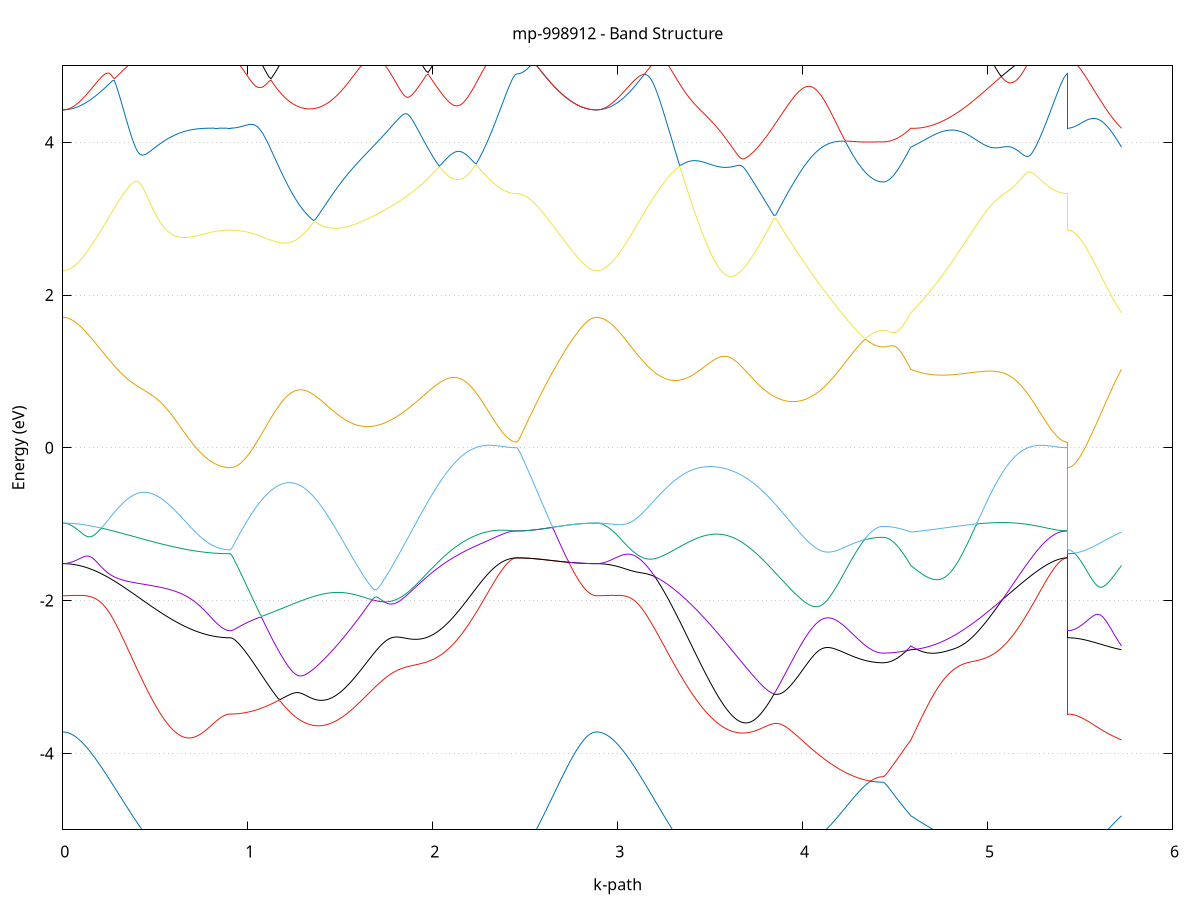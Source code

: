set title 'mp-998912 - Band Structure'
set xlabel 'k-path'
set ylabel 'Energy (eV)'
set grid y
set yrange [-5:5]
set terminal png size 800,600
set output 'mp-998912_bands_gnuplot.png'
plot '-' using 1:2 with lines notitle, '-' using 1:2 with lines notitle, '-' using 1:2 with lines notitle, '-' using 1:2 with lines notitle, '-' using 1:2 with lines notitle, '-' using 1:2 with lines notitle, '-' using 1:2 with lines notitle, '-' using 1:2 with lines notitle, '-' using 1:2 with lines notitle, '-' using 1:2 with lines notitle, '-' using 1:2 with lines notitle, '-' using 1:2 with lines notitle, '-' using 1:2 with lines notitle, '-' using 1:2 with lines notitle, '-' using 1:2 with lines notitle, '-' using 1:2 with lines notitle, '-' using 1:2 with lines notitle, '-' using 1:2 with lines notitle, '-' using 1:2 with lines notitle, '-' using 1:2 with lines notitle, '-' using 1:2 with lines notitle, '-' using 1:2 with lines notitle, '-' using 1:2 with lines notitle, '-' using 1:2 with lines notitle, '-' using 1:2 with lines notitle, '-' using 1:2 with lines notitle, '-' using 1:2 with lines notitle, '-' using 1:2 with lines notitle, '-' using 1:2 with lines notitle, '-' using 1:2 with lines notitle, '-' using 1:2 with lines notitle, '-' using 1:2 with lines notitle, '-' using 1:2 with lines notitle, '-' using 1:2 with lines notitle, '-' using 1:2 with lines notitle, '-' using 1:2 with lines notitle, '-' using 1:2 with lines notitle, '-' using 1:2 with lines notitle, '-' using 1:2 with lines notitle, '-' using 1:2 with lines notitle, '-' using 1:2 with lines notitle, '-' using 1:2 with lines notitle, '-' using 1:2 with lines notitle, '-' using 1:2 with lines notitle, '-' using 1:2 with lines notitle, '-' using 1:2 with lines notitle, '-' using 1:2 with lines notitle, '-' using 1:2 with lines notitle, '-' using 1:2 with lines notitle, '-' using 1:2 with lines notitle, '-' using 1:2 with lines notitle, '-' using 1:2 with lines notitle, '-' using 1:2 with lines notitle, '-' using 1:2 with lines notitle, '-' using 1:2 with lines notitle, '-' using 1:2 with lines notitle, '-' using 1:2 with lines notitle, '-' using 1:2 with lines notitle, '-' using 1:2 with lines notitle, '-' using 1:2 with lines notitle, '-' using 1:2 with lines notitle, '-' using 1:2 with lines notitle, '-' using 1:2 with lines notitle, '-' using 1:2 with lines notitle
0.000000 -13.145247
0.009955 -13.145047
0.019909 -13.144347
0.029864 -13.143247
0.039819 -13.141747
0.049774 -13.139647
0.059728 -13.137247
0.069683 -13.134347
0.079638 -13.130947
0.089593 -13.127247
0.099547 -13.122947
0.109502 -13.118347
0.119457 -13.113247
0.129412 -13.107847
0.139366 -13.101947
0.149321 -13.095647
0.159276 -13.088947
0.169230 -13.081847
0.179185 -13.074347
0.189140 -13.066447
0.199095 -13.058247
0.209049 -13.049647
0.219004 -13.040747
0.228959 -13.031447
0.238914 -13.021847
0.248868 -13.011947
0.258823 -13.001747
0.268778 -12.991247
0.278733 -12.980447
0.288687 -12.969447
0.298642 -12.958247
0.308597 -12.946847
0.318552 -12.935147
0.328506 -12.923347
0.338461 -12.911447
0.348416 -12.899447
0.358370 -12.887347
0.368325 -12.875147
0.378280 -12.863047
0.388235 -12.850947
0.398189 -12.838947
0.408144 -12.827047
0.418099 -12.815347
0.428054 -12.803947
0.438008 -12.792947
0.447963 -12.782347
0.457918 -12.772147
0.467873 -12.762647
0.477827 -12.753747
0.487782 -12.745647
0.497737 -12.738347
0.507691 -12.731947
0.517646 -12.726547
0.527601 -12.722047
0.537556 -12.718447
0.547510 -12.715847
0.557465 -12.714047
0.567420 -12.713147
0.577375 -12.712847
0.587329 -12.713147
0.597284 -12.714047
0.607239 -12.715247
0.617194 -12.716947
0.627148 -12.718847
0.637103 -12.721047
0.647058 -12.723347
0.657012 -12.725847
0.666967 -12.728347
0.676922 -12.730947
0.686877 -12.733547
0.696831 -12.736147
0.706786 -12.738747
0.716741 -12.741247
0.726696 -12.743647
0.736650 -12.746047
0.746605 -12.748347
0.756560 -12.750447
0.766515 -12.752547
0.776469 -12.754547
0.786424 -12.756347
0.796379 -12.758047
0.806334 -12.759547
0.816288 -12.761047
0.826243 -12.762347
0.836198 -12.763447
0.846152 -12.764447
0.856107 -12.765247
0.866062 -12.765947
0.876017 -12.766547
0.885971 -12.766847
0.895926 -12.767147
0.905881 -12.767147
0.905881 -12.767147
0.915873 -12.767047
0.925864 -12.766747
0.935856 -12.766147
0.945848 -12.765347
0.955839 -12.764247
0.965831 -12.762947
0.975823 -12.761447
0.985815 -12.759747
0.995806 -12.757747
1.005798 -12.755547
1.015790 -12.753147
1.025782 -12.750547
1.035773 -12.747747
1.045765 -12.744647
1.055757 -12.741447
1.065748 -12.737947
1.075740 -12.734347
1.085732 -12.730447
1.095724 -12.726447
1.105715 -12.722247
1.115707 -12.717847
1.125699 -12.713347
1.135690 -12.708647
1.145682 -12.703747
1.155674 -12.698747
1.165666 -12.693647
1.175657 -12.688347
1.185649 -12.682947
1.195641 -12.677347
1.205632 -12.671747
1.215624 -12.666047
1.225616 -12.660147
1.235608 -12.654247
1.245599 -12.648247
1.255591 -12.642247
1.265583 -12.636047
1.275574 -12.629947
1.285566 -12.623747
1.295558 -12.617547
1.305550 -12.611247
1.315541 -12.605047
1.325533 -12.598747
1.335525 -12.592547
1.345517 -12.586347
1.355508 -12.580147
1.365500 -12.574047
1.375492 -12.567947
1.385483 -12.561947
1.395475 -12.556047
1.405467 -12.550247
1.415459 -12.544547
1.425450 -12.542547
1.435442 -12.548147
1.445434 -12.553547
1.455425 -12.558747
1.465417 -12.563847
1.475409 -12.568647
1.475409 -12.568647
1.485406 -12.573347
1.495403 -12.577747
1.505400 -12.582047
1.515397 -12.586147
1.525394 -12.589947
1.535391 -12.593647
1.545388 -12.597047
1.555385 -12.600247
1.565382 -12.603247
1.575379 -12.606047
1.585377 -12.608647
1.595374 -12.611047
1.605371 -12.613147
1.615368 -12.615047
1.625365 -12.616747
1.635362 -12.618247
1.645359 -12.619547
1.655356 -12.620547
1.665353 -12.621347
1.675350 -12.621947
1.685347 -12.622347
1.695344 -12.622447
1.705341 -12.622347
1.715338 -12.622047
1.725335 -12.621547
1.735332 -12.620847
1.745330 -12.619847
1.755327 -12.618647
1.765324 -12.617247
1.775321 -12.615647
1.785318 -12.613747
1.795315 -12.611747
1.805312 -12.609447
1.815309 -12.606947
1.825306 -12.604247
1.835303 -12.601347
1.845300 -12.598347
1.855297 -12.594947
1.865294 -12.591447
1.875291 -12.587747
1.885288 -12.583847
1.895285 -12.590647
1.905283 -12.600147
1.915280 -12.609747
1.925277 -12.619647
1.935274 -12.629747
1.945271 -12.640147
1.955268 -12.650647
1.965265 -12.661247
1.975262 -12.672047
1.985259 -12.682947
1.995256 -12.693947
2.005253 -12.705047
2.015250 -12.716247
2.025247 -12.727347
2.035244 -12.738647
2.045241 -12.749847
2.055238 -12.761047
2.065235 -12.772247
2.075233 -12.783347
2.085230 -12.794347
2.095227 -12.805347
2.105224 -12.816147
2.115221 -12.826847
2.125218 -12.837447
2.135215 -12.847947
2.145212 -12.858147
2.155209 -12.868247
2.165206 -12.878147
2.175203 -12.887847
2.185200 -12.897247
2.195197 -12.906447
2.205194 -12.915447
2.215191 -12.924147
2.225188 -12.932547
2.235186 -12.940747
2.245183 -12.948547
2.255180 -12.956147
2.265177 -12.963347
2.275174 -12.970247
2.285171 -12.976847
2.295168 -12.983147
2.305165 -12.989047
2.315162 -12.994547
2.325159 -12.999747
2.335156 -13.004647
2.345153 -13.009047
2.355150 -13.013147
2.365147 -13.016947
2.375144 -13.020247
2.385141 -13.023147
2.395138 -13.025747
2.405136 -13.027947
2.415133 -13.029747
2.425130 -13.031147
2.435127 -13.032147
2.445124 -13.032747
2.455121 -13.032947
2.455121 -13.032947
2.464900 -13.033047
2.474679 -13.033647
2.484459 -13.034447
2.494238 -13.035647
2.504017 -13.037247
2.513796 -13.039047
2.523576 -13.041147
2.533355 -13.043647
2.543134 -13.046247
2.552913 -13.049147
2.562693 -13.052347
2.572472 -13.055647
2.582251 -13.059147
2.592030 -13.062747
2.601809 -13.066547
2.611589 -13.070347
2.621368 -13.074347
2.631147 -13.078347
2.640926 -13.082347
2.650706 -13.086347
2.660485 -13.090347
2.670264 -13.094347
2.680043 -13.098247
2.689823 -13.102147
2.699602 -13.105847
2.709381 -13.109547
2.719160 -13.113047
2.728940 -13.116547
2.738719 -13.119747
2.748498 -13.122847
2.758277 -13.125847
2.768057 -13.128647
2.777836 -13.131147
2.787615 -13.133547
2.797394 -13.135747
2.807174 -13.137747
2.816953 -13.139447
2.826732 -13.141047
2.836511 -13.142347
2.846291 -13.143347
2.856070 -13.144247
2.865849 -13.144847
2.875628 -13.145147
2.885407 -13.145247
2.885407 -13.145247
2.895402 -13.145047
2.905396 -13.144347
2.915390 -13.143247
2.925384 -13.141647
2.935378 -13.139547
2.945373 -13.137047
2.955367 -13.134147
2.965361 -13.130647
2.975355 -13.126847
2.985349 -13.122547
2.995344 -13.117747
3.005338 -13.112647
3.015332 -13.107047
3.025326 -13.100947
3.035320 -13.094547
3.045314 -13.087647
3.055309 -13.080347
3.065303 -13.072647
3.075297 -13.064547
3.085291 -13.056147
3.095285 -13.047247
3.105280 -13.038047
3.115274 -13.028447
3.125268 -13.018447
3.135262 -13.008147
3.145256 -12.997547
3.155251 -12.986647
3.165245 -12.975347
3.175239 -12.963747
3.185233 -12.951947
3.195227 -12.939847
3.205222 -12.927447
3.215216 -12.914747
3.225210 -12.901947
3.235204 -12.888847
3.245198 -12.875547
3.255192 -12.862147
3.265187 -12.848547
3.275181 -12.834847
3.285175 -12.820947
3.295169 -12.806947
3.305163 -12.792947
3.315158 -12.778847
3.325152 -12.764647
3.335146 -12.750547
3.345140 -12.736447
3.355134 -12.722347
3.365129 -12.708347
3.375123 -12.694347
3.385117 -12.680547
3.395111 -12.666947
3.405105 -12.653447
3.415099 -12.640147
3.425094 -12.627047
3.435088 -12.614247
3.445082 -12.601747
3.455076 -12.589547
3.465070 -12.584047
3.475065 -12.589347
3.485059 -12.594447
3.495053 -12.599247
3.505047 -12.603847
3.515041 -12.608047
3.525036 -12.612047
3.535030 -12.615747
3.545024 -12.619147
3.555018 -12.622347
3.565012 -12.625147
3.575006 -12.627747
3.585001 -12.629947
3.594995 -12.631947
3.604989 -12.633647
3.614983 -12.635047
3.624977 -12.636147
3.634972 -12.636947
3.644966 -12.637547
3.654960 -12.637747
3.664954 -12.637647
3.674948 -12.637347
3.684943 -12.636747
3.694937 -12.635747
3.704931 -12.634547
3.714925 -12.633047
3.724919 -12.631247
3.734914 -12.629147
3.744908 -12.626747
3.754902 -12.624147
3.764896 -12.621147
3.774890 -12.617947
3.784884 -12.614347
3.794879 -12.610547
3.804873 -12.606447
3.814867 -12.602047
3.824861 -12.597447
3.834855 -12.592447
3.844850 -12.587247
3.854844 -12.581747
3.864838 -12.576047
3.874832 -12.569947
3.884826 -12.563647
3.894821 -12.557147
3.904815 -12.550247
3.914809 -12.543147
3.924803 -12.545647
3.934797 -12.553247
3.944791 -12.560947
3.944791 -12.560947
3.954789 -12.568747
3.964786 -12.576647
3.974783 -12.584647
3.984780 -12.592547
3.994777 -12.600647
4.004774 -12.608647
4.014771 -12.616647
4.024768 -12.624647
4.034765 -12.632647
4.044762 -12.640647
4.054759 -12.648547
4.064756 -12.656447
4.074753 -12.664147
4.084750 -12.671847
4.094747 -12.679447
4.104744 -12.686947
4.114742 -12.694347
4.124739 -12.701647
4.134736 -12.708747
4.144733 -12.715747
4.154730 -12.722547
4.164727 -12.729247
4.174724 -12.735747
4.184721 -12.742047
4.194718 -12.748147
4.204715 -12.754147
4.214712 -12.759847
4.224709 -12.765347
4.234706 -12.770647
4.244703 -12.775747
4.254700 -12.780647
4.264697 -12.785247
4.274695 -12.789647
4.284692 -12.793847
4.294689 -12.797747
4.304686 -12.801447
4.314683 -12.804847
4.324680 -12.807947
4.334677 -12.810847
4.344674 -12.813447
4.354671 -12.815847
4.364668 -12.817947
4.374665 -12.819747
4.384662 -12.821247
4.394659 -12.822547
4.404656 -12.823447
4.414653 -12.824147
4.424650 -12.824647
4.434648 -12.824747
4.434648 -12.824747
4.444062 -12.824747
4.453476 -12.824547
4.462890 -12.824247
4.472304 -12.823847
4.481718 -12.823347
4.491132 -12.822747
4.500546 -12.822047
4.509960 -12.821247
4.519374 -12.820347
4.528788 -12.819247
4.538202 -12.818147
4.547616 -12.816947
4.557030 -12.815647
4.566444 -12.814247
4.575858 -12.812747
4.585272 -12.811147
4.585272 -12.811147
4.595254 -12.810447
4.605236 -12.809447
4.615217 -12.808347
4.625199 -12.807047
4.635181 -12.805547
4.645163 -12.803847
4.655145 -12.802047
4.665127 -12.799947
4.675108 -12.797847
4.685090 -12.795447
4.695072 -12.793047
4.705054 -12.790447
4.715036 -12.787647
4.725018 -12.784747
4.734999 -12.781747
4.744981 -12.778647
4.754963 -12.775447
4.764945 -12.772247
4.774927 -12.768947
4.784909 -12.765547
4.794890 -12.762147
4.804872 -12.758747
4.814854 -12.755347
4.824836 -12.752047
4.834818 -12.748747
4.844800 -12.745647
4.854781 -12.742747
4.864763 -12.739947
4.874745 -12.737447
4.884727 -12.735247
4.894709 -12.733447
4.904690 -12.732147
4.914672 -12.731247
4.924654 -12.731047
4.934636 -12.731447
4.944618 -12.732647
4.954600 -12.734547
4.964581 -12.737247
4.974563 -12.740847
4.984545 -12.745247
4.994527 -12.750447
5.004509 -12.756447
5.014491 -12.763147
5.024472 -12.770447
5.034454 -12.778247
5.044436 -12.786547
5.054418 -12.795247
5.064400 -12.804247
5.074382 -12.813547
5.084363 -12.822947
5.094345 -12.832447
5.104327 -12.842047
5.114309 -12.851747
5.124291 -12.861247
5.134273 -12.870847
5.144254 -12.880247
5.154236 -12.889547
5.164218 -12.898647
5.174200 -12.907647
5.184182 -12.916447
5.194163 -12.924947
5.204145 -12.933247
5.214127 -12.941247
5.224109 -12.949047
5.234091 -12.956447
5.244073 -12.963647
5.254054 -12.970547
5.264036 -12.977047
5.274018 -12.983247
5.284000 -12.989147
5.293982 -12.994747
5.303964 -12.999847
5.313945 -13.004747
5.323927 -13.009147
5.333909 -13.013247
5.343891 -13.016947
5.353873 -13.020247
5.363855 -13.023247
5.373836 -13.025747
5.383818 -13.027947
5.393800 -13.029747
5.403782 -13.031147
5.413764 -13.032147
5.423746 -13.032747
5.433727 -13.032947
5.433727 -12.767147
5.443411 -12.767247
5.453096 -12.767547
5.462780 -12.767947
5.472464 -12.768547
5.482148 -12.769347
5.491832 -12.770247
5.501516 -12.771247
5.511200 -12.772447
5.520884 -12.773747
5.530568 -12.775247
5.540252 -12.776747
5.549936 -12.778447
5.559620 -12.780147
5.569304 -12.781947
5.578989 -12.783747
5.588673 -12.785647
5.598357 -12.787647
5.608041 -12.789547
5.617725 -12.791547
5.627409 -12.793547
5.637093 -12.795447
5.646777 -12.797447
5.656461 -12.799347
5.666145 -12.801247
5.675829 -12.803047
5.685513 -12.804847
5.695198 -12.806547
5.704882 -12.808147
5.714566 -12.809647
5.724250 -12.811147
e
0.000000 -12.075447
0.009955 -12.075847
0.019909 -12.077247
0.029864 -12.079647
0.039819 -12.082847
0.049774 -12.086947
0.059728 -12.091847
0.069683 -12.097547
0.079638 -12.103947
0.089593 -12.110947
0.099547 -12.118647
0.109502 -12.126947
0.119457 -12.135647
0.129412 -12.144847
0.139366 -12.154447
0.149321 -12.164447
0.159276 -12.174647
0.169230 -12.185147
0.179185 -12.195847
0.189140 -12.206747
0.199095 -12.217747
0.209049 -12.228747
0.219004 -12.239947
0.228959 -12.251147
0.238914 -12.262247
0.248868 -12.273447
0.258823 -12.284547
0.268778 -12.295547
0.278733 -12.306447
0.288687 -12.317247
0.298642 -12.327947
0.308597 -12.338347
0.318552 -12.348647
0.328506 -12.358747
0.338461 -12.368547
0.348416 -12.378047
0.358370 -12.387347
0.368325 -12.396247
0.378280 -12.404847
0.388235 -12.413047
0.398189 -12.420847
0.408144 -12.428147
0.418099 -12.434847
0.428054 -12.441147
0.438008 -12.446747
0.447963 -12.451647
0.457918 -12.455847
0.467873 -12.459247
0.477827 -12.461647
0.487782 -12.463147
0.497737 -12.463747
0.507691 -12.463147
0.517646 -12.461547
0.527601 -12.458847
0.537556 -12.455047
0.547510 -12.450347
0.557465 -12.444747
0.567420 -12.438247
0.577375 -12.431047
0.587329 -12.423247
0.597284 -12.415047
0.607239 -12.406347
0.617194 -12.397447
0.627148 -12.388247
0.637103 -12.379047
0.647058 -12.369647
0.657012 -12.360447
0.666967 -12.351147
0.676922 -12.342047
0.686877 -12.333147
0.696831 -12.324447
0.706786 -12.316047
0.716741 -12.307847
0.726696 -12.299947
0.736650 -12.292447
0.746605 -12.285247
0.756560 -12.278347
0.766515 -12.271947
0.776469 -12.265847
0.786424 -12.260247
0.796379 -12.255047
0.806334 -12.250247
0.816288 -12.245847
0.826243 -12.241947
0.836198 -12.238447
0.846152 -12.235447
0.856107 -12.232947
0.866062 -12.230847
0.876017 -12.229247
0.885971 -12.228047
0.895926 -12.227347
0.905881 -12.227147
0.905881 -12.227147
0.915873 -12.227347
0.925864 -12.228047
0.935856 -12.229247
0.945848 -12.230947
0.955839 -12.233047
0.965831 -12.235547
0.975823 -12.238547
0.985815 -12.242047
0.995806 -12.245847
1.005798 -12.250047
1.015790 -12.254647
1.025782 -12.259547
1.035773 -12.264847
1.045765 -12.270447
1.055757 -12.276347
1.065748 -12.282447
1.075740 -12.288847
1.085732 -12.295447
1.095724 -12.302347
1.105715 -12.309347
1.115707 -12.316547
1.125699 -12.323847
1.135690 -12.331347
1.145682 -12.338947
1.155674 -12.346647
1.165666 -12.354347
1.175657 -12.362147
1.185649 -12.370047
1.195641 -12.377947
1.205632 -12.385847
1.215624 -12.393747
1.225616 -12.401647
1.235608 -12.409547
1.245599 -12.417447
1.255591 -12.425247
1.265583 -12.432947
1.275574 -12.440647
1.285566 -12.448247
1.295558 -12.455847
1.305550 -12.463247
1.315541 -12.470547
1.325533 -12.477847
1.335525 -12.484947
1.345517 -12.491947
1.355508 -12.498747
1.365500 -12.505447
1.375492 -12.512047
1.385483 -12.518447
1.395475 -12.524747
1.405467 -12.530847
1.415459 -12.536747
1.425450 -12.538947
1.435442 -12.533447
1.445434 -12.528147
1.455425 -12.522947
1.465417 -12.517947
1.475409 -12.513147
1.475409 -12.513147
1.485406 -12.508447
1.495403 -12.504047
1.505400 -12.499747
1.515397 -12.495747
1.525394 -12.491947
1.535391 -12.488447
1.545388 -12.485147
1.555385 -12.482147
1.565382 -12.479447
1.575379 -12.476947
1.585377 -12.474847
1.595374 -12.473047
1.605371 -12.471547
1.615368 -12.470347
1.625365 -12.469447
1.635362 -12.469047
1.645359 -12.468847
1.655356 -12.469147
1.665353 -12.469747
1.675350 -12.470747
1.685347 -12.472047
1.695344 -12.473847
1.705341 -12.476047
1.715338 -12.478547
1.725335 -12.481547
1.735332 -12.484947
1.745330 -12.488647
1.755327 -12.492847
1.765324 -12.497447
1.775321 -12.502347
1.785318 -12.507747
1.795315 -12.513547
1.805312 -12.519647
1.815309 -12.526147
1.825306 -12.533047
1.835303 -12.540247
1.845300 -12.547847
1.855297 -12.555847
1.865294 -12.564047
1.875291 -12.572647
1.885288 -12.581547
1.895285 -12.579847
1.905283 -12.575547
1.915280 -12.571047
1.925277 -12.566447
1.935274 -12.561647
1.945271 -12.556647
1.955268 -12.551447
1.965265 -12.546147
1.975262 -12.540647
1.985259 -12.535047
1.995256 -12.529247
2.005253 -12.523247
2.015250 -12.517247
2.025247 -12.510947
2.035244 -12.504647
2.045241 -12.498147
2.055238 -12.491647
2.065235 -12.484947
2.075233 -12.478147
2.085230 -12.471347
2.095227 -12.464347
2.105224 -12.457347
2.115221 -12.450247
2.125218 -12.443047
2.135215 -12.435947
2.145212 -12.428647
2.155209 -12.421447
2.165206 -12.414147
2.175203 -12.406947
2.185200 -12.399747
2.195197 -12.392447
2.205194 -12.385347
2.215191 -12.378247
2.225188 -12.371147
2.235186 -12.364247
2.245183 -12.357447
2.255180 -12.350747
2.265177 -12.344147
2.275174 -12.337747
2.285171 -12.331547
2.295168 -12.325547
2.305165 -12.319747
2.315162 -12.314247
2.325159 -12.308947
2.335156 -12.303947
2.345153 -12.299247
2.355150 -12.294847
2.365147 -12.290847
2.375144 -12.287247
2.385141 -12.283947
2.395138 -12.281047
2.405136 -12.278647
2.415133 -12.276647
2.425130 -12.275047
2.435127 -12.273847
2.445124 -12.273247
2.455121 -12.272947
2.455121 -12.272947
2.464900 -12.272747
2.474679 -12.271847
2.484459 -12.270447
2.494238 -12.268547
2.504017 -12.266147
2.513796 -12.263147
2.523576 -12.259747
2.533355 -12.255847
2.543134 -12.251547
2.552913 -12.246847
2.562693 -12.241647
2.572472 -12.236247
2.582251 -12.230447
2.592030 -12.224447
2.601809 -12.218147
2.611589 -12.211647
2.621368 -12.204947
2.631147 -12.198147
2.640926 -12.191247
2.650706 -12.184247
2.660485 -12.177247
2.670264 -12.170247
2.680043 -12.163247
2.689823 -12.156347
2.699602 -12.149547
2.709381 -12.142947
2.719160 -12.136447
2.728940 -12.130147
2.738719 -12.124147
2.748498 -12.118247
2.758277 -12.112747
2.768057 -12.107547
2.777836 -12.102647
2.787615 -12.098047
2.797394 -12.093947
2.807174 -12.090147
2.816953 -12.086747
2.826732 -12.083747
2.836511 -12.081247
2.846291 -12.079147
2.856070 -12.077547
2.865849 -12.076347
2.875628 -12.075647
2.885407 -12.075447
2.885407 -12.075447
2.895402 -12.075847
2.905396 -12.077347
2.915390 -12.079647
2.925384 -12.082947
2.935378 -12.087147
2.945373 -12.092147
2.955367 -12.097947
2.965361 -12.104547
2.975355 -12.111747
2.985349 -12.119547
2.995344 -12.128047
3.005338 -12.136947
3.015332 -12.146447
3.025326 -12.156247
3.035320 -12.166447
3.045314 -12.176947
3.055309 -12.187747
3.065303 -12.198747
3.075297 -12.209847
3.085291 -12.221247
3.095285 -12.232747
3.105280 -12.244247
3.115274 -12.255947
3.125268 -12.267547
3.135262 -12.279247
3.145256 -12.290847
3.155251 -12.302547
3.165245 -12.314047
3.175239 -12.325647
3.185233 -12.337047
3.195227 -12.348347
3.205222 -12.359547
3.215216 -12.370647
3.225210 -12.381647
3.235204 -12.392447
3.245198 -12.403147
3.255192 -12.413647
3.265187 -12.423947
3.275181 -12.434047
3.285175 -12.444047
3.295169 -12.453747
3.305163 -12.463247
3.315158 -12.472647
3.325152 -12.481747
3.335146 -12.490647
3.345140 -12.499247
3.355134 -12.507747
3.365129 -12.515947
3.375123 -12.523847
3.385117 -12.531547
3.395111 -12.539047
3.405105 -12.546247
3.415099 -12.553147
3.425094 -12.559847
3.435088 -12.566347
3.445082 -12.572447
3.455076 -12.578347
3.465070 -12.577647
3.475065 -12.566047
3.485059 -12.554947
3.495053 -12.544247
3.505047 -12.533947
3.515041 -12.524047
3.525036 -12.514747
3.535030 -12.505847
3.545024 -12.497447
3.555018 -12.489647
3.565012 -12.482347
3.575006 -12.475647
3.585001 -12.469447
3.594995 -12.463747
3.604989 -12.458747
3.614983 -12.454247
3.624977 -12.450347
3.634972 -12.446947
3.644966 -12.444247
3.654960 -12.442047
3.664954 -12.440347
3.674948 -12.439247
3.684943 -12.438647
3.694937 -12.438647
3.704931 -12.439047
3.714925 -12.440047
3.724919 -12.441447
3.734914 -12.443347
3.744908 -12.445747
3.754902 -12.448547
3.764896 -12.451747
3.774890 -12.455447
3.784884 -12.459447
3.794879 -12.463747
3.804873 -12.468547
3.814867 -12.473547
3.824861 -12.478947
3.834855 -12.484547
3.844850 -12.490447
3.854844 -12.496647
3.864838 -12.503147
3.874832 -12.509747
3.884826 -12.516547
3.894821 -12.523647
3.904815 -12.530847
3.914809 -12.538147
3.924803 -12.535847
3.934797 -12.528247
3.944791 -12.520347
3.944791 -12.520347
3.954789 -12.512247
3.964786 -12.503947
3.974783 -12.495347
3.984780 -12.486547
3.994777 -12.477447
4.004774 -12.468247
4.014771 -12.458747
4.024768 -12.449047
4.034765 -12.439147
4.044762 -12.429047
4.054759 -12.418747
4.064756 -12.408247
4.074753 -12.397547
4.084750 -12.386747
4.094747 -12.375747
4.104744 -12.364647
4.114742 -12.353347
4.124739 -12.341947
4.134736 -12.330447
4.144733 -12.318847
4.154730 -12.307247
4.164727 -12.295447
4.174724 -12.283647
4.184721 -12.271847
4.194718 -12.260047
4.204715 -12.248247
4.214712 -12.236547
4.224709 -12.224847
4.234706 -12.213247
4.244703 -12.201747
4.254700 -12.190447
4.264697 -12.179347
4.274695 -12.168447
4.284692 -12.157947
4.294689 -12.147647
4.304686 -12.137747
4.314683 -12.128247
4.324680 -12.119247
4.334677 -12.110847
4.344674 -12.102947
4.354671 -12.095747
4.364668 -12.089147
4.374665 -12.083347
4.384662 -12.078347
4.394659 -12.074147
4.404656 -12.070847
4.414653 -12.068447
4.424650 -12.067047
4.434648 -12.066547
4.434648 -12.066547
4.444062 -12.066847
4.453476 -12.067447
4.462890 -12.068547
4.472304 -12.070047
4.481718 -12.071947
4.491132 -12.074347
4.500546 -12.077047
4.509960 -12.080147
4.519374 -12.083547
4.528788 -12.087347
4.538202 -12.091447
4.547616 -12.095847
4.557030 -12.100547
4.566444 -12.105447
4.575858 -12.110547
4.585272 -12.115847
4.585272 -12.115847
4.595254 -12.119447
4.605236 -12.123747
4.615217 -12.128647
4.625199 -12.134147
4.635181 -12.140247
4.645163 -12.146847
4.655145 -12.154147
4.665127 -12.161847
4.675108 -12.170147
4.685090 -12.178847
4.695072 -12.187947
4.705054 -12.197547
4.715036 -12.207447
4.725018 -12.217747
4.734999 -12.228447
4.744981 -12.239347
4.754963 -12.250547
4.764945 -12.261947
4.774927 -12.273547
4.784909 -12.285247
4.794890 -12.297047
4.804872 -12.308947
4.814854 -12.320947
4.824836 -12.332847
4.834818 -12.344647
4.844800 -12.356347
4.854781 -12.367947
4.864763 -12.379147
4.874745 -12.390147
4.884727 -12.400747
4.894709 -12.410847
4.904690 -12.420347
4.914672 -12.429247
4.924654 -12.437447
4.934636 -12.444847
4.944618 -12.451347
4.954600 -12.456847
4.964581 -12.461347
4.974563 -12.464947
4.984545 -12.467447
4.994527 -12.468847
5.004509 -12.469347
5.014491 -12.468947
5.024472 -12.467647
5.034454 -12.465647
5.044436 -12.462847
5.054418 -12.459447
5.064400 -12.455447
5.074382 -12.451047
5.084363 -12.446147
5.094345 -12.440847
5.104327 -12.435247
5.114309 -12.429347
5.124291 -12.423247
5.134273 -12.416947
5.144254 -12.410447
5.154236 -12.403847
5.164218 -12.397147
5.174200 -12.390447
5.184182 -12.383647
5.194163 -12.376847
5.204145 -12.370047
5.214127 -12.363347
5.224109 -12.356747
5.234091 -12.350147
5.244073 -12.343647
5.254054 -12.337347
5.264036 -12.331247
5.274018 -12.325247
5.284000 -12.319547
5.293982 -12.314047
5.303964 -12.308747
5.313945 -12.303847
5.323927 -12.299147
5.333909 -12.294847
5.343891 -12.290847
5.353873 -12.287147
5.363855 -12.283947
5.373836 -12.281047
5.383818 -12.278647
5.393800 -12.276647
5.403782 -12.275047
5.413764 -12.273847
5.423746 -12.273247
5.433727 -12.272947
5.433727 -12.227147
5.443411 -12.226947
5.453096 -12.226347
5.462780 -12.225447
5.472464 -12.224147
5.482148 -12.222447
5.491832 -12.220447
5.501516 -12.218147
5.511200 -12.215447
5.520884 -12.212447
5.530568 -12.209147
5.540252 -12.205647
5.549936 -12.201847
5.559620 -12.197847
5.569304 -12.193547
5.578989 -12.189147
5.588673 -12.184447
5.598357 -12.179747
5.608041 -12.174847
5.617725 -12.169847
5.627409 -12.164847
5.637093 -12.159747
5.646777 -12.154547
5.656461 -12.149447
5.666145 -12.144347
5.675829 -12.139347
5.685513 -12.134347
5.695198 -12.129547
5.704882 -12.124847
5.714566 -12.120247
5.724250 -12.115847
e
0.000000 -11.327247
0.009955 -11.327247
0.019909 -11.327147
0.029864 -11.326947
0.039819 -11.326747
0.049774 -11.326447
0.059728 -11.326047
0.069683 -11.325547
0.079638 -11.325047
0.089593 -11.324447
0.099547 -11.323847
0.109502 -11.323047
0.119457 -11.322347
0.129412 -11.321447
0.139366 -11.320547
0.149321 -11.319647
0.159276 -11.318647
0.169230 -11.317547
0.179185 -11.316447
0.189140 -11.315347
0.199095 -11.314147
0.209049 -11.312947
0.219004 -11.311747
0.228959 -11.310447
0.238914 -11.309147
0.248868 -11.307747
0.258823 -11.306447
0.268778 -11.305047
0.278733 -11.303747
0.288687 -11.302347
0.298642 -11.300947
0.308597 -11.299547
0.318552 -11.298147
0.328506 -11.296847
0.338461 -11.295447
0.348416 -11.294147
0.358370 -11.292847
0.368325 -11.291547
0.378280 -11.290247
0.388235 -11.289047
0.398189 -11.287847
0.408144 -11.286647
0.418099 -11.285547
0.428054 -11.284447
0.438008 -11.283347
0.447963 -11.282347
0.457918 -11.281347
0.467873 -11.280447
0.477827 -11.279547
0.487782 -11.278747
0.497737 -11.277947
0.507691 -11.277247
0.517646 -11.276547
0.527601 -11.275847
0.537556 -11.275247
0.547510 -11.274747
0.557465 -11.274147
0.567420 -11.273747
0.577375 -11.273247
0.587329 -11.272847
0.597284 -11.272447
0.607239 -11.272147
0.617194 -11.271847
0.627148 -11.271547
0.637103 -11.271247
0.647058 -11.271047
0.657012 -11.270847
0.666967 -11.270747
0.676922 -11.270547
0.686877 -11.270447
0.696831 -11.270347
0.706786 -11.270247
0.716741 -11.270147
0.726696 -11.270047
0.736650 -11.269947
0.746605 -11.269947
0.756560 -11.269947
0.766515 -11.269847
0.776469 -11.269847
0.786424 -11.269847
0.796379 -11.269847
0.806334 -11.269847
0.816288 -11.269847
0.826243 -11.269847
0.836198 -11.269847
0.846152 -11.269847
0.856107 -11.269847
0.866062 -11.269847
0.876017 -11.269847
0.885971 -11.269847
0.895926 -11.269847
0.905881 -11.269847
0.905881 -11.269847
0.915873 -11.269547
0.925864 -11.268847
0.935856 -11.267647
0.945848 -11.265847
0.955839 -11.263647
0.965831 -11.261047
0.975823 -11.257947
0.985815 -11.254447
0.995806 -11.250547
1.005798 -11.246247
1.015790 -11.241547
1.025782 -11.236647
1.035773 -11.231347
1.045765 -11.228647
1.055757 -11.227247
1.065748 -11.225747
1.075740 -11.224147
1.085732 -11.222447
1.095724 -11.220647
1.105715 -11.218847
1.115707 -11.216947
1.125699 -11.214947
1.135690 -11.212947
1.145682 -11.210847
1.155674 -11.208647
1.165666 -11.206447
1.175657 -11.204147
1.185649 -11.201847
1.195641 -11.199447
1.205632 -11.197047
1.215624 -11.194647
1.225616 -11.192147
1.235608 -11.189747
1.245599 -11.187247
1.255591 -11.184647
1.265583 -11.182147
1.275574 -11.179647
1.285566 -11.177147
1.295558 -11.174647
1.305550 -11.172147
1.315541 -11.169647
1.325533 -11.167147
1.335525 -11.164747
1.345517 -11.162447
1.355508 -11.160147
1.365500 -11.157947
1.375492 -11.155747
1.385483 -11.153647
1.395475 -11.151647
1.405467 -11.149847
1.415459 -11.151147
1.425450 -11.152747
1.435442 -11.154447
1.445434 -11.156047
1.455425 -11.157747
1.465417 -11.159347
1.475409 -11.160947
1.475409 -11.160947
1.485406 -11.162547
1.495403 -11.164147
1.505400 -11.165747
1.515397 -11.167247
1.525394 -11.168747
1.535391 -11.170147
1.545388 -11.171547
1.555385 -11.172947
1.565382 -11.174247
1.575379 -11.175547
1.585377 -11.176847
1.595374 -11.178047
1.605371 -11.179247
1.615368 -11.180347
1.625365 -11.181447
1.635362 -11.182447
1.645359 -11.183447
1.655356 -11.184347
1.665353 -11.185247
1.675350 -11.186147
1.685347 -11.186947
1.695344 -11.187647
1.705341 -11.188347
1.715338 -11.188947
1.725335 -11.189547
1.735332 -11.190147
1.745330 -11.190647
1.755327 -11.191047
1.765324 -11.191547
1.775321 -11.191847
1.785318 -11.192147
1.795315 -11.192447
1.805312 -11.192647
1.815309 -11.192847
1.825306 -11.193047
1.835303 -11.193147
1.845300 -11.193147
1.855297 -11.193247
1.865294 -11.193247
1.875291 -11.196647
1.885288 -11.201047
1.895285 -11.205547
1.905283 -11.209947
1.915280 -11.214247
1.925277 -11.218547
1.935274 -11.222747
1.945271 -11.226947
1.955268 -11.231047
1.965265 -11.235047
1.975262 -11.238947
1.985259 -11.242747
1.995256 -11.246447
2.005253 -11.250047
2.015250 -11.253647
2.025247 -11.257047
2.035244 -11.260347
2.045241 -11.263647
2.055238 -11.266747
2.065235 -11.269847
2.075233 -11.272747
2.085230 -11.275647
2.095227 -11.278347
2.105224 -11.281047
2.115221 -11.283647
2.125218 -11.286047
2.135215 -11.288447
2.145212 -11.290847
2.155209 -11.293047
2.165206 -11.295147
2.175203 -11.297247
2.185200 -11.299247
2.195197 -11.301147
2.205194 -11.302947
2.215191 -11.304747
2.225188 -11.306447
2.235186 -11.308047
2.245183 -11.309547
2.255180 -11.311047
2.265177 -11.312447
2.275174 -11.313747
2.285171 -11.314947
2.295168 -11.316147
2.305165 -11.317247
2.315162 -11.318247
2.325159 -11.319247
2.335156 -11.320047
2.345153 -11.320947
2.355150 -11.321647
2.365147 -11.322347
2.375144 -11.322947
2.385141 -11.323447
2.395138 -11.323947
2.405136 -11.324347
2.415133 -11.324647
2.425130 -11.324847
2.435127 -11.325047
2.445124 -11.325147
2.455121 -11.325147
2.455121 -11.325147
2.464900 -11.325147
2.474679 -11.325247
2.484459 -11.325247
2.494238 -11.325247
2.504017 -11.325247
2.513796 -11.325247
2.523576 -11.325347
2.533355 -11.325347
2.543134 -11.325447
2.552913 -11.325447
2.562693 -11.325547
2.572472 -11.325547
2.582251 -11.325647
2.592030 -11.325647
2.601809 -11.325747
2.611589 -11.325847
2.621368 -11.325847
2.631147 -11.325947
2.640926 -11.326047
2.650706 -11.326147
2.660485 -11.326147
2.670264 -11.326247
2.680043 -11.326347
2.689823 -11.326347
2.699602 -11.326447
2.709381 -11.326547
2.719160 -11.326647
2.728940 -11.326647
2.738719 -11.326747
2.748498 -11.326847
2.758277 -11.326847
2.768057 -11.326947
2.777836 -11.326947
2.787615 -11.327047
2.797394 -11.327047
2.807174 -11.327147
2.816953 -11.327147
2.826732 -11.327247
2.836511 -11.327247
2.846291 -11.327247
2.856070 -11.327247
2.865849 -11.327247
2.875628 -11.327247
2.885407 -11.327247
2.885407 -11.327247
2.895402 -11.327247
2.905396 -11.327147
2.915390 -11.326947
2.925384 -11.326747
2.935378 -11.326347
2.945373 -11.325947
2.955367 -11.325447
2.965361 -11.324947
2.975355 -11.324347
2.985349 -11.323647
2.995344 -11.322847
3.005338 -11.322047
3.015332 -11.321147
3.025326 -11.320147
3.035320 -11.319147
3.045314 -11.318047
3.055309 -11.316847
3.065303 -11.315647
3.075297 -11.314347
3.085291 -11.312947
3.095285 -11.311547
3.105280 -11.310147
3.115274 -11.308547
3.125268 -11.306947
3.135262 -11.305347
3.145256 -11.303647
3.155251 -11.301847
3.165245 -11.300047
3.175239 -11.298147
3.185233 -11.296247
3.195227 -11.294147
3.205222 -11.292147
3.215216 -11.289947
3.225210 -11.287747
3.235204 -11.285447
3.245198 -11.283047
3.255192 -11.280647
3.265187 -11.278047
3.275181 -11.275447
3.285175 -11.272747
3.295169 -11.269847
3.305163 -11.266947
3.315158 -11.263947
3.325152 -11.260747
3.335146 -11.257447
3.345140 -11.254047
3.355134 -11.250547
3.365129 -11.246847
3.375123 -11.243047
3.385117 -11.239147
3.395111 -11.235047
3.405105 -11.230747
3.415099 -11.226447
3.425094 -11.221947
3.435088 -11.217247
3.445082 -11.212547
3.455076 -11.207747
3.465070 -11.202847
3.475065 -11.197947
3.485059 -11.193047
3.495053 -11.188347
3.505047 -11.187047
3.515041 -11.186947
3.525036 -11.186747
3.535030 -11.186547
3.545024 -11.186247
3.555018 -11.185947
3.565012 -11.185647
3.575006 -11.185247
3.585001 -11.184847
3.594995 -11.184347
3.604989 -11.183847
3.614983 -11.183247
3.624977 -11.182647
3.634972 -11.182047
3.644966 -11.181347
3.654960 -11.180547
3.664954 -11.179847
3.674948 -11.178947
3.684943 -11.178047
3.694937 -11.177147
3.704931 -11.176147
3.714925 -11.175147
3.724919 -11.174147
3.734914 -11.173047
3.744908 -11.171947
3.754902 -11.170747
3.764896 -11.169547
3.774890 -11.168247
3.784884 -11.166947
3.794879 -11.165647
3.804873 -11.164247
3.814867 -11.162847
3.824861 -11.161447
3.834855 -11.159947
3.844850 -11.158447
3.854844 -11.156947
3.864838 -11.155447
3.874832 -11.153847
3.884826 -11.152347
3.894821 -11.150747
3.904815 -11.150047
3.914809 -11.151647
3.924803 -11.153447
3.934797 -11.155247
3.944791 -11.157147
3.944791 -11.157147
3.954789 -11.159147
3.964786 -11.161347
3.974783 -11.163547
3.984780 -11.165847
3.994777 -11.168147
4.004774 -11.170547
4.014771 -11.173047
4.024768 -11.175547
4.034765 -11.178047
4.044762 -11.180647
4.054759 -11.183147
4.064756 -11.185747
4.074753 -11.188447
4.084750 -11.191047
4.094747 -11.193647
4.104744 -11.196247
4.114742 -11.198847
4.124739 -11.201347
4.134736 -11.203947
4.144733 -11.206447
4.154730 -11.208947
4.164727 -11.211347
4.174724 -11.213747
4.184721 -11.216147
4.194718 -11.218347
4.204715 -11.220647
4.214712 -11.222747
4.224709 -11.224947
4.234706 -11.226947
4.244703 -11.228847
4.254700 -11.230747
4.264697 -11.232547
4.274695 -11.234247
4.284692 -11.235947
4.294689 -11.237447
4.304686 -11.238847
4.314683 -11.240247
4.324680 -11.241447
4.334677 -11.242647
4.344674 -11.243647
4.354671 -11.244647
4.364668 -11.250247
4.374665 -11.256747
4.384662 -11.262447
4.394659 -11.267247
4.404656 -11.270947
4.414653 -11.273647
4.424650 -11.275347
4.434648 -11.275847
4.434648 -11.275847
4.444062 -11.275847
4.453476 -11.275847
4.462890 -11.275847
4.472304 -11.275747
4.481718 -11.275747
4.491132 -11.275647
4.500546 -11.275547
4.509960 -11.275447
4.519374 -11.275347
4.528788 -11.275247
4.538202 -11.275147
4.547616 -11.275047
4.557030 -11.274947
4.566444 -11.274747
4.575858 -11.274647
4.585272 -11.274447
4.585272 -11.274447
4.595254 -11.274447
4.605236 -11.274447
4.615217 -11.274447
4.625199 -11.274447
4.635181 -11.274447
4.645163 -11.274447
4.655145 -11.274447
4.665127 -11.274447
4.675108 -11.274447
4.685090 -11.274447
4.695072 -11.274347
4.705054 -11.274447
4.715036 -11.274447
4.725018 -11.274447
4.734999 -11.274447
4.744981 -11.274447
4.754963 -11.274547
4.764945 -11.274547
4.774927 -11.274647
4.784909 -11.274747
4.794890 -11.274847
4.804872 -11.274947
4.814854 -11.275147
4.824836 -11.275347
4.834818 -11.275547
4.844800 -11.275747
4.854781 -11.276047
4.864763 -11.276347
4.874745 -11.276647
4.884727 -11.277047
4.894709 -11.277447
4.904690 -11.277847
4.914672 -11.278347
4.924654 -11.278947
4.934636 -11.279447
4.944618 -11.280147
4.954600 -11.280747
4.964581 -11.281447
4.974563 -11.282247
4.984545 -11.283047
4.994527 -11.283947
5.004509 -11.284847
5.014491 -11.285747
5.024472 -11.286747
5.034454 -11.287747
5.044436 -11.288847
5.054418 -11.289947
5.064400 -11.291047
5.074382 -11.292247
5.084363 -11.293447
5.094345 -11.294647
5.104327 -11.295947
5.114309 -11.297147
5.124291 -11.298447
5.134273 -11.299747
5.144254 -11.301047
5.154236 -11.302347
5.164218 -11.303647
5.174200 -11.304947
5.184182 -11.306247
5.194163 -11.307447
5.204145 -11.308747
5.214127 -11.309947
5.224109 -11.311147
5.234091 -11.312347
5.244073 -11.313447
5.254054 -11.314547
5.264036 -11.315647
5.274018 -11.316647
5.284000 -11.317647
5.293982 -11.318547
5.303964 -11.319447
5.313945 -11.320247
5.323927 -11.321047
5.333909 -11.321747
5.343891 -11.322347
5.353873 -11.322947
5.363855 -11.323447
5.373836 -11.323947
5.383818 -11.324347
5.393800 -11.324647
5.403782 -11.324847
5.413764 -11.325047
5.423746 -11.325147
5.433727 -11.325147
5.433727 -11.269847
5.443411 -11.269847
5.453096 -11.269847
5.462780 -11.269847
5.472464 -11.269947
5.482148 -11.270047
5.491832 -11.270147
5.501516 -11.270247
5.511200 -11.270347
5.520884 -11.270447
5.530568 -11.270547
5.540252 -11.270747
5.549936 -11.270847
5.559620 -11.271047
5.569304 -11.271247
5.578989 -11.271447
5.588673 -11.271647
5.598357 -11.271847
5.608041 -11.272047
5.617725 -11.272247
5.627409 -11.272447
5.637093 -11.272647
5.646777 -11.272847
5.656461 -11.273047
5.666145 -11.273247
5.675829 -11.273447
5.685513 -11.273647
5.695198 -11.273847
5.704882 -11.274047
5.714566 -11.274247
5.724250 -11.274447
e
0.000000 -11.327247
0.009955 -11.326747
0.019909 -11.325247
0.029864 -11.322747
0.039819 -11.319247
0.049774 -11.314847
0.059728 -11.309647
0.069683 -11.303547
0.079638 -11.296847
0.089593 -11.289447
0.099547 -11.281647
0.109502 -11.273447
0.119457 -11.264947
0.129412 -11.256447
0.139366 -11.247947
0.149321 -11.239847
0.159276 -11.232347
0.169230 -11.225947
0.179185 -11.221247
0.189140 -11.218347
0.199095 -11.216447
0.209049 -11.214947
0.219004 -11.213647
0.228959 -11.212547
0.238914 -11.211447
0.248868 -11.210447
0.258823 -11.209447
0.268778 -11.208547
0.278733 -11.207647
0.288687 -11.206847
0.298642 -11.206147
0.308597 -11.205547
0.318552 -11.204947
0.328506 -11.204447
0.338461 -11.204147
0.348416 -11.203847
0.358370 -11.203647
0.368325 -11.203647
0.378280 -11.203647
0.388235 -11.203747
0.398189 -11.203947
0.408144 -11.204247
0.418099 -11.204647
0.428054 -11.205147
0.438008 -11.205647
0.447963 -11.206247
0.457918 -11.206847
0.467873 -11.207547
0.477827 -11.208247
0.487782 -11.209047
0.497737 -11.209847
0.507691 -11.210747
0.517646 -11.211647
0.527601 -11.212547
0.537556 -11.213447
0.547510 -11.214347
0.557465 -11.215347
0.567420 -11.216247
0.577375 -11.217247
0.587329 -11.218247
0.597284 -11.219247
0.607239 -11.220247
0.617194 -11.221247
0.627148 -11.222247
0.637103 -11.223147
0.647058 -11.224147
0.657012 -11.225047
0.666967 -11.226047
0.676922 -11.226947
0.686877 -11.227847
0.696831 -11.228647
0.706786 -11.229547
0.716741 -11.230347
0.726696 -11.231147
0.736650 -11.231947
0.746605 -11.232647
0.756560 -11.233347
0.766515 -11.233947
0.776469 -11.234647
0.786424 -11.235147
0.796379 -11.235747
0.806334 -11.236247
0.816288 -11.236647
0.826243 -11.237047
0.836198 -11.237447
0.846152 -11.237747
0.856107 -11.238047
0.866062 -11.238247
0.876017 -11.238447
0.885971 -11.238547
0.895926 -11.238647
0.905881 -11.238647
0.905881 -11.238647
0.915873 -11.238547
0.925864 -11.238447
0.935856 -11.238147
0.945848 -11.237847
0.955839 -11.237347
0.965831 -11.236747
0.975823 -11.236147
0.985815 -11.235347
0.995806 -11.234447
1.005798 -11.233547
1.015790 -11.232447
1.025782 -11.231247
1.035773 -11.230047
1.045765 -11.225847
1.055757 -11.220047
1.065748 -11.214147
1.075740 -11.208047
1.085732 -11.201847
1.095724 -11.195547
1.105715 -11.189247
1.115707 -11.182947
1.125699 -11.176747
1.135690 -11.170647
1.145682 -11.164847
1.155674 -11.159347
1.165666 -11.154247
1.175657 -11.149547
1.185649 -11.145347
1.195641 -11.141747
1.205632 -11.138747
1.215624 -11.136347
1.225616 -11.134547
1.235608 -11.133247
1.245599 -11.132447
1.255591 -11.132147
1.265583 -11.132147
1.275574 -11.132447
1.285566 -11.133047
1.295558 -11.133847
1.305550 -11.134847
1.315541 -11.135947
1.325533 -11.137147
1.335525 -11.138547
1.345517 -11.139947
1.355508 -11.141447
1.365500 -11.142947
1.375492 -11.144547
1.385483 -11.146147
1.395475 -11.147747
1.405467 -11.149447
1.415459 -11.148047
1.425450 -11.146447
1.435442 -11.144947
1.445434 -11.143647
1.455425 -11.142447
1.465417 -11.141547
1.475409 -11.140747
1.475409 -11.140747
1.485406 -11.140147
1.495403 -11.139647
1.505400 -11.139447
1.515397 -11.139347
1.525394 -11.139347
1.535391 -11.139447
1.545388 -11.139747
1.555385 -11.140147
1.565382 -11.140647
1.575379 -11.141147
1.585377 -11.141747
1.595374 -11.142447
1.605371 -11.143147
1.615368 -11.143947
1.625365 -11.144747
1.635362 -11.145647
1.645359 -11.146547
1.655356 -11.147447
1.665353 -11.148347
1.675350 -11.149347
1.685347 -11.150347
1.695344 -11.151347
1.705341 -11.152347
1.715338 -11.153447
1.725335 -11.154547
1.735332 -11.155647
1.745330 -11.156747
1.755327 -11.157947
1.765324 -11.159147
1.775321 -11.160547
1.785318 -11.162247
1.795315 -11.164347
1.805312 -11.167347
1.815309 -11.170947
1.825306 -11.174947
1.835303 -11.179047
1.845300 -11.183447
1.855297 -11.187747
1.865294 -11.192247
1.875291 -11.193147
1.885288 -11.193147
1.895285 -11.193047
1.905283 -11.192847
1.915280 -11.192747
1.925277 -11.192547
1.935274 -11.192347
1.945271 -11.192147
1.955268 -11.191847
1.965265 -11.191647
1.975262 -11.191347
1.985259 -11.191047
1.995256 -11.190847
2.005253 -11.190547
2.015250 -11.190347
2.025247 -11.190047
2.035244 -11.189847
2.045241 -11.189647
2.055238 -11.189447
2.065235 -11.189347
2.075233 -11.189447
2.085230 -11.190347
2.095227 -11.191147
2.105224 -11.192047
2.115221 -11.192947
2.125218 -11.193747
2.135215 -11.194647
2.145212 -11.195447
2.155209 -11.196247
2.165206 -11.197147
2.175203 -11.197947
2.185200 -11.198647
2.195197 -11.199447
2.205194 -11.201747
2.215191 -11.204947
2.225188 -11.208847
2.235186 -11.213347
2.245183 -11.218447
2.255180 -11.224147
2.265177 -11.230447
2.275174 -11.237147
2.285171 -11.244247
2.295168 -11.251447
2.305165 -11.258747
2.315162 -11.266047
2.325159 -11.273247
2.335156 -11.280147
2.345153 -11.286747
2.355150 -11.293047
2.365147 -11.298847
2.375144 -11.304147
2.385141 -11.308947
2.395138 -11.313147
2.405136 -11.316747
2.415133 -11.319747
2.425130 -11.322147
2.435127 -11.323847
2.445124 -11.324847
2.455121 -11.325147
2.455121 -11.325147
2.464900 -11.325147
2.474679 -11.325247
2.484459 -11.325247
2.494238 -11.325247
2.504017 -11.325247
2.513796 -11.325247
2.523576 -11.325347
2.533355 -11.325347
2.543134 -11.325447
2.552913 -11.325447
2.562693 -11.325547
2.572472 -11.325547
2.582251 -11.325647
2.592030 -11.325647
2.601809 -11.325747
2.611589 -11.325847
2.621368 -11.325847
2.631147 -11.325947
2.640926 -11.326047
2.650706 -11.326147
2.660485 -11.326147
2.670264 -11.326247
2.680043 -11.326347
2.689823 -11.326347
2.699602 -11.326447
2.709381 -11.326547
2.719160 -11.326647
2.728940 -11.326647
2.738719 -11.326747
2.748498 -11.326847
2.758277 -11.326847
2.768057 -11.326947
2.777836 -11.326947
2.787615 -11.327047
2.797394 -11.327047
2.807174 -11.327147
2.816953 -11.327147
2.826732 -11.327247
2.836511 -11.327247
2.846291 -11.327247
2.856070 -11.327247
2.865849 -11.327247
2.875628 -11.327247
2.885407 -11.327247
2.885407 -11.327247
2.895402 -11.326747
2.905396 -11.325147
2.915390 -11.322547
2.925384 -11.318947
2.935378 -11.314447
2.945373 -11.309047
2.955367 -11.302747
2.965361 -11.295847
2.975355 -11.288247
2.985349 -11.280147
2.995344 -11.271647
3.005338 -11.262947
3.015332 -11.254147
3.025326 -11.245347
3.035320 -11.236747
3.045314 -11.228647
3.055309 -11.221047
3.065303 -11.214447
3.075297 -11.213347
3.085291 -11.212247
3.095285 -11.211047
3.105280 -11.209847
3.115274 -11.208547
3.125268 -11.207347
3.135262 -11.205947
3.145256 -11.204647
3.155251 -11.203247
3.165245 -11.201847
3.175239 -11.200447
3.185233 -11.199047
3.195227 -11.197647
3.205222 -11.196147
3.215216 -11.194747
3.225210 -11.193347
3.235204 -11.191847
3.245198 -11.190447
3.255192 -11.188947
3.265187 -11.187547
3.275181 -11.186147
3.285175 -11.184747
3.295169 -11.183547
3.305163 -11.183747
3.315158 -11.184047
3.325152 -11.184347
3.335146 -11.184647
3.345140 -11.184947
3.355134 -11.185247
3.365129 -11.185547
3.375123 -11.185747
3.385117 -11.186047
3.395111 -11.186247
3.405105 -11.186447
3.415099 -11.186647
3.425094 -11.186847
3.435088 -11.186947
3.445082 -11.187047
3.455076 -11.187147
3.465070 -11.187147
3.475065 -11.187247
3.485059 -11.187147
3.495053 -11.187147
3.505047 -11.183647
3.515041 -11.179347
3.525036 -11.175247
3.535030 -11.171547
3.545024 -11.168347
3.555018 -11.165447
3.565012 -11.163047
3.575006 -11.160847
3.585001 -11.158947
3.594995 -11.157347
3.604989 -11.155747
3.614983 -11.154347
3.624977 -11.153147
3.634972 -11.151947
3.644966 -11.150847
3.654960 -11.149747
3.664954 -11.148747
3.674948 -11.147847
3.684943 -11.147047
3.694937 -11.146247
3.704931 -11.145447
3.714925 -11.144747
3.724919 -11.144147
3.734914 -11.143647
3.744908 -11.143147
3.754902 -11.142747
3.764896 -11.142447
3.774890 -11.142147
3.784884 -11.142047
3.794879 -11.141947
3.804873 -11.142047
3.814867 -11.142247
3.824861 -11.142547
3.834855 -11.142947
3.844850 -11.143547
3.854844 -11.144247
3.864838 -11.145147
3.874832 -11.146147
3.884826 -11.147347
3.894821 -11.148647
3.904815 -11.149047
3.914809 -11.147447
3.924803 -11.145847
3.934797 -11.144247
3.944791 -11.142547
3.944791 -11.142547
3.954789 -11.140947
3.964786 -11.139347
3.974783 -11.137647
3.984780 -11.136047
3.994777 -11.134447
4.004774 -11.132847
4.014771 -11.131347
4.024768 -11.129847
4.034765 -11.128347
4.044762 -11.126947
4.054759 -11.125547
4.064756 -11.124247
4.074753 -11.122947
4.084750 -11.121847
4.094747 -11.120847
4.104744 -11.119847
4.114742 -11.119147
4.124739 -11.118547
4.134736 -11.118147
4.144733 -11.117947
4.154730 -11.118047
4.164727 -11.118447
4.174724 -11.119347
4.184721 -11.120747
4.194718 -11.122647
4.204715 -11.125347
4.214712 -11.128847
4.224709 -11.133247
4.234706 -11.138647
4.244703 -11.145047
4.254700 -11.152447
4.264697 -11.160647
4.274695 -11.169447
4.284692 -11.178747
4.294689 -11.188447
4.304686 -11.198147
4.314683 -11.207747
4.324680 -11.217247
4.334677 -11.226347
4.344674 -11.234947
4.354671 -11.242947
4.364668 -11.245447
4.374665 -11.246147
4.384662 -11.246847
4.394659 -11.247347
4.404656 -11.247747
4.414653 -11.247947
4.424650 -11.248147
4.434648 -11.248247
4.434648 -11.248247
4.444062 -11.248247
4.453476 -11.248147
4.462890 -11.248147
4.472304 -11.248047
4.481718 -11.247947
4.491132 -11.247747
4.500546 -11.247647
4.509960 -11.247447
4.519374 -11.247247
4.528788 -11.247047
4.538202 -11.246847
4.547616 -11.246647
4.557030 -11.246347
4.566444 -11.246147
4.575858 -11.245847
4.585272 -11.245547
4.585272 -11.245547
4.595254 -11.245447
4.605236 -11.245347
4.615217 -11.245147
4.625199 -11.244847
4.635181 -11.244547
4.645163 -11.244247
4.655145 -11.243847
4.665127 -11.243347
4.675108 -11.242847
4.685090 -11.242247
4.695072 -11.241647
4.705054 -11.241047
4.715036 -11.240347
4.725018 -11.239547
4.734999 -11.238847
4.744981 -11.238047
4.754963 -11.237147
4.764945 -11.236347
4.774927 -11.235447
4.784909 -11.234447
4.794890 -11.233547
4.804872 -11.232547
4.814854 -11.231547
4.824836 -11.230547
4.834818 -11.229547
4.844800 -11.228447
4.854781 -11.227447
4.864763 -11.226347
4.874745 -11.225247
4.884727 -11.224247
4.894709 -11.223147
4.904690 -11.222047
4.914672 -11.220947
4.924654 -11.219947
4.934636 -11.218847
4.944618 -11.217847
4.954600 -11.216847
4.964581 -11.215847
4.974563 -11.214847
4.984545 -11.213847
4.994527 -11.212947
5.004509 -11.212047
5.014491 -11.211247
5.024472 -11.210447
5.034454 -11.209747
5.044436 -11.209047
5.054418 -11.208347
5.064400 -11.207847
5.074382 -11.207347
5.084363 -11.206847
5.094345 -11.206547
5.104327 -11.206247
5.114309 -11.206147
5.124291 -11.206047
5.134273 -11.206047
5.144254 -11.206247
5.154236 -11.206547
5.164218 -11.206947
5.174200 -11.207647
5.184182 -11.208647
5.194163 -11.210147
5.204145 -11.212247
5.214127 -11.215347
5.224109 -11.219547
5.234091 -11.224647
5.244073 -11.230647
5.254054 -11.237147
5.264036 -11.244147
5.274018 -11.251347
5.284000 -11.258747
5.293982 -11.266047
5.303964 -11.273247
5.313945 -11.280147
5.323927 -11.286747
5.333909 -11.293047
5.343891 -11.298847
5.353873 -11.304147
5.363855 -11.308947
5.373836 -11.313147
5.383818 -11.316747
5.393800 -11.319747
5.403782 -11.322147
5.413764 -11.323847
5.423746 -11.324847
5.433727 -11.325147
5.433727 -11.238647
5.443411 -11.238647
5.453096 -11.238647
5.462780 -11.238747
5.472464 -11.238847
5.482148 -11.238847
5.491832 -11.239047
5.501516 -11.239147
5.511200 -11.239247
5.520884 -11.239447
5.530568 -11.239647
5.540252 -11.239847
5.549936 -11.240047
5.559620 -11.240247
5.569304 -11.240547
5.578989 -11.240847
5.588673 -11.241047
5.598357 -11.241347
5.608041 -11.241647
5.617725 -11.241947
5.627409 -11.242247
5.637093 -11.242647
5.646777 -11.242947
5.656461 -11.243247
5.666145 -11.243647
5.675829 -11.243947
5.685513 -11.244247
5.695198 -11.244647
5.704882 -11.244947
5.714566 -11.245247
5.724250 -11.245547
e
0.000000 -11.224447
0.009955 -11.224447
0.019909 -11.224347
0.029864 -11.224247
0.039819 -11.223947
0.049774 -11.223647
0.059728 -11.223347
0.069683 -11.222947
0.079638 -11.222447
0.089593 -11.221947
0.099547 -11.221247
0.109502 -11.220647
0.119457 -11.219847
0.129412 -11.218947
0.139366 -11.217947
0.149321 -11.216747
0.159276 -11.215247
0.169230 -11.213047
0.179185 -11.209747
0.189140 -11.205347
0.199095 -11.200747
0.209049 -11.196447
0.219004 -11.192647
0.228959 -11.189447
0.238914 -11.186747
0.248868 -11.184347
0.258823 -11.182347
0.268778 -11.180647
0.278733 -11.179147
0.288687 -11.177747
0.298642 -11.176547
0.308597 -11.175347
0.318552 -11.174147
0.328506 -11.173047
0.338461 -11.171847
0.348416 -11.170647
0.358370 -11.169447
0.368325 -11.168147
0.378280 -11.166847
0.388235 -11.165547
0.398189 -11.164047
0.408144 -11.162647
0.418099 -11.161047
0.428054 -11.159547
0.438008 -11.157947
0.447963 -11.156247
0.457918 -11.154647
0.467873 -11.152947
0.477827 -11.151247
0.487782 -11.149547
0.497737 -11.147847
0.507691 -11.146047
0.517646 -11.144347
0.527601 -11.142647
0.537556 -11.140847
0.547510 -11.139147
0.557465 -11.137447
0.567420 -11.135747
0.577375 -11.134147
0.587329 -11.132447
0.597284 -11.130847
0.607239 -11.129247
0.617194 -11.127647
0.627148 -11.126147
0.637103 -11.124647
0.647058 -11.123147
0.657012 -11.121747
0.666967 -11.120347
0.676922 -11.119047
0.686877 -11.117747
0.696831 -11.116447
0.706786 -11.115247
0.716741 -11.114147
0.726696 -11.113047
0.736650 -11.111947
0.746605 -11.110947
0.756560 -11.110047
0.766515 -11.109147
0.776469 -11.108347
0.786424 -11.107547
0.796379 -11.106847
0.806334 -11.106147
0.816288 -11.105547
0.826243 -11.105047
0.836198 -11.104547
0.846152 -11.104147
0.856107 -11.103847
0.866062 -11.103547
0.876017 -11.103347
0.885971 -11.103147
0.895926 -11.103047
0.905881 -11.103047
0.905881 -11.103047
0.915873 -11.103047
0.925864 -11.103047
0.935856 -11.103047
0.945848 -11.103047
0.955839 -11.103147
0.965831 -11.103147
0.975823 -11.103247
0.985815 -11.103347
0.995806 -11.103447
1.005798 -11.103547
1.015790 -11.103647
1.025782 -11.103747
1.035773 -11.103847
1.045765 -11.103947
1.055757 -11.104147
1.065748 -11.104247
1.075740 -11.104447
1.085732 -11.104647
1.095724 -11.104847
1.105715 -11.104947
1.115707 -11.105247
1.125699 -11.105447
1.135690 -11.105647
1.145682 -11.105947
1.155674 -11.106147
1.165666 -11.106447
1.175657 -11.106647
1.185649 -11.106947
1.195641 -11.107247
1.205632 -11.107547
1.215624 -11.107847
1.225616 -11.108247
1.235608 -11.108547
1.245599 -11.108947
1.255591 -11.109247
1.265583 -11.109647
1.275574 -11.110047
1.285566 -11.110347
1.295558 -11.110747
1.305550 -11.111147
1.315541 -11.111547
1.325533 -11.111947
1.335525 -11.112347
1.345517 -11.112747
1.355508 -11.113147
1.365500 -11.113447
1.375492 -11.113847
1.385483 -11.114147
1.395475 -11.114447
1.405467 -11.114747
1.415459 -11.115047
1.425450 -11.115247
1.435442 -11.115447
1.445434 -11.115547
1.455425 -11.115547
1.465417 -11.115547
1.475409 -11.115447
1.475409 -11.115447
1.485406 -11.115347
1.495403 -11.115147
1.505400 -11.114947
1.515397 -11.114747
1.525394 -11.114447
1.535391 -11.114247
1.545388 -11.114147
1.555385 -11.114047
1.565382 -11.114047
1.575379 -11.114147
1.585377 -11.114447
1.595374 -11.114747
1.605371 -11.115247
1.615368 -11.115947
1.625365 -11.116747
1.635362 -11.117747
1.645359 -11.118947
1.655356 -11.120347
1.665353 -11.121947
1.675350 -11.123647
1.685347 -11.125647
1.695344 -11.127847
1.705341 -11.130247
1.715338 -11.132847
1.725335 -11.135747
1.735332 -11.138647
1.745330 -11.141847
1.755327 -11.145147
1.765324 -11.148547
1.775321 -11.152047
1.785318 -11.155347
1.795315 -11.158347
1.805312 -11.160647
1.815309 -11.162347
1.825306 -11.163847
1.835303 -11.165047
1.845300 -11.166247
1.855297 -11.167447
1.865294 -11.168547
1.875291 -11.169647
1.885288 -11.170747
1.895285 -11.171847
1.905283 -11.172947
1.915280 -11.173947
1.925277 -11.175047
1.935274 -11.176047
1.945271 -11.177047
1.955268 -11.178047
1.965265 -11.179047
1.975262 -11.180047
1.985259 -11.181047
1.995256 -11.181947
2.005253 -11.182947
2.015250 -11.183947
2.025247 -11.184847
2.035244 -11.185747
2.045241 -11.186747
2.055238 -11.187647
2.065235 -11.188547
2.075233 -11.189247
2.085230 -11.189247
2.095227 -11.189347
2.105224 -11.189447
2.115221 -11.189747
2.125218 -11.190147
2.135215 -11.190647
2.145212 -11.191347
2.155209 -11.192247
2.165206 -11.193447
2.175203 -11.194947
2.185200 -11.196747
2.195197 -11.198947
2.205194 -11.200247
2.215191 -11.200947
2.225188 -11.201747
2.235186 -11.202447
2.245183 -11.203147
2.255180 -11.203747
2.265177 -11.204447
2.275174 -11.205047
2.285171 -11.205647
2.295168 -11.206147
2.305165 -11.206747
2.315162 -11.207247
2.325159 -11.207747
2.335156 -11.208147
2.345153 -11.208547
2.355150 -11.208947
2.365147 -11.209347
2.375144 -11.209647
2.385141 -11.209947
2.395138 -11.210147
2.405136 -11.210347
2.415133 -11.210547
2.425130 -11.210647
2.435127 -11.210747
2.445124 -11.210847
2.455121 -11.210847
2.455121 -11.210847
2.464900 -11.210847
2.474679 -11.210947
2.484459 -11.210947
2.494238 -11.211047
2.504017 -11.211247
2.513796 -11.211347
2.523576 -11.211547
2.533355 -11.211747
2.543134 -11.211947
2.552913 -11.212247
2.562693 -11.212547
2.572472 -11.212847
2.582251 -11.213147
2.592030 -11.213547
2.601809 -11.213947
2.611589 -11.214347
2.621368 -11.214747
2.631147 -11.215147
2.640926 -11.215647
2.650706 -11.216047
2.660485 -11.216547
2.670264 -11.217047
2.680043 -11.217447
2.689823 -11.217947
2.699602 -11.218447
2.709381 -11.218947
2.719160 -11.219447
2.728940 -11.219947
2.738719 -11.220347
2.748498 -11.220847
2.758277 -11.221247
2.768057 -11.221747
2.777836 -11.222147
2.787615 -11.222447
2.797394 -11.222847
2.807174 -11.223147
2.816953 -11.223447
2.826732 -11.223747
2.836511 -11.223947
2.846291 -11.224147
2.856070 -11.224347
2.865849 -11.224447
2.875628 -11.224447
2.885407 -11.224447
2.885407 -11.224447
2.895402 -11.224447
2.905396 -11.224347
2.915390 -11.224147
2.925384 -11.223947
2.935378 -11.223647
2.945373 -11.223347
2.955367 -11.222947
2.965361 -11.222447
2.975355 -11.221847
2.985349 -11.221247
2.995344 -11.220647
3.005338 -11.219947
3.015332 -11.219147
3.025326 -11.218347
3.035320 -11.217447
3.045314 -11.216447
3.055309 -11.215447
3.065303 -11.214247
3.075297 -11.208147
3.085291 -11.202947
3.095285 -11.198547
3.105280 -11.194947
3.115274 -11.191947
3.125268 -11.189547
3.135262 -11.187647
3.145256 -11.186147
3.155251 -11.185047
3.165245 -11.184147
3.175239 -11.183447
3.185233 -11.182947
3.195227 -11.182647
3.205222 -11.182347
3.215216 -11.182247
3.225210 -11.182247
3.235204 -11.182347
3.245198 -11.182447
3.255192 -11.182547
3.265187 -11.182747
3.275181 -11.182947
3.285175 -11.183247
3.295169 -11.183347
3.305163 -11.181947
3.315158 -11.180647
3.325152 -11.179247
3.335146 -11.177947
3.345140 -11.176647
3.355134 -11.175247
3.365129 -11.173947
3.375123 -11.172647
3.385117 -11.171347
3.395111 -11.170047
3.405105 -11.168747
3.415099 -11.167447
3.425094 -11.166047
3.435088 -11.164747
3.445082 -11.163347
3.455076 -11.161847
3.465070 -11.160347
3.475065 -11.158747
3.485059 -11.157047
3.495053 -11.155247
3.505047 -11.153247
3.515041 -11.150947
3.525036 -11.148447
3.535030 -11.145747
3.545024 -11.142747
3.555018 -11.139547
3.565012 -11.136347
3.575006 -11.133047
3.585001 -11.129947
3.594995 -11.126947
3.604989 -11.124147
3.614983 -11.121647
3.624977 -11.119347
3.634972 -11.117347
3.644966 -11.115647
3.654960 -11.114147
3.664954 -11.112847
3.674948 -11.111747
3.684943 -11.110847
3.694937 -11.110247
3.704931 -11.109647
3.714925 -11.109347
3.724919 -11.109047
3.734914 -11.108947
3.744908 -11.109047
3.754902 -11.109147
3.764896 -11.109347
3.774890 -11.109647
3.784884 -11.109947
3.794879 -11.110347
3.804873 -11.110747
3.814867 -11.111247
3.824861 -11.111747
3.834855 -11.112147
3.844850 -11.112647
3.854844 -11.113147
3.864838 -11.113547
3.874832 -11.113947
3.884826 -11.114247
3.894821 -11.114547
3.904815 -11.114847
3.914809 -11.115147
3.924803 -11.115347
3.934797 -11.115547
3.944791 -11.115647
3.944791 -11.115647
3.954789 -11.115847
3.964786 -11.115947
3.974783 -11.116047
3.984780 -11.116147
3.994777 -11.116247
4.004774 -11.116347
4.014771 -11.116447
4.024768 -11.116547
4.034765 -11.116647
4.044762 -11.116747
4.054759 -11.116847
4.064756 -11.116947
4.074753 -11.117047
4.084750 -11.117147
4.094747 -11.117247
4.104744 -11.117347
4.114742 -11.117447
4.124739 -11.117647
4.134736 -11.117747
4.144733 -11.117847
4.154730 -11.118047
4.164727 -11.118147
4.174724 -11.118247
4.184721 -11.118447
4.194718 -11.118547
4.204715 -11.118747
4.214712 -11.118847
4.224709 -11.119047
4.234706 -11.119147
4.244703 -11.119247
4.254700 -11.119447
4.264697 -11.119547
4.274695 -11.119747
4.284692 -11.119847
4.294689 -11.119947
4.304686 -11.120047
4.314683 -11.120147
4.324680 -11.120247
4.334677 -11.120347
4.344674 -11.120447
4.354671 -11.120547
4.364668 -11.120647
4.374665 -11.120647
4.384662 -11.120747
4.394659 -11.120747
4.404656 -11.120847
4.414653 -11.120847
4.424650 -11.120847
4.434648 -11.120847
4.434648 -11.120847
4.444062 -11.120847
4.453476 -11.120747
4.462890 -11.120547
4.472304 -11.120347
4.481718 -11.120047
4.491132 -11.119747
4.500546 -11.119347
4.509960 -11.118947
4.519374 -11.118447
4.528788 -11.118047
4.538202 -11.117547
4.547616 -11.117047
4.557030 -11.116547
4.566444 -11.115947
4.575858 -11.115447
4.585272 -11.114947
4.585272 -11.114947
4.595254 -11.115147
4.605236 -11.115347
4.615217 -11.115647
4.625199 -11.115947
4.635181 -11.116347
4.645163 -11.116847
4.655145 -11.117347
4.665127 -11.117847
4.675108 -11.118447
4.685090 -11.119147
4.695072 -11.119847
4.705054 -11.120647
4.715036 -11.121547
4.725018 -11.122347
4.734999 -11.123347
4.744981 -11.124347
4.754963 -11.125347
4.764945 -11.126447
4.774927 -11.127547
4.784909 -11.128747
4.794890 -11.129947
4.804872 -11.131147
4.814854 -11.132447
4.824836 -11.133747
4.834818 -11.135147
4.844800 -11.136547
4.854781 -11.137947
4.864763 -11.139347
4.874745 -11.140747
4.884727 -11.142247
4.894709 -11.143747
4.904690 -11.145247
4.914672 -11.146747
4.924654 -11.148347
4.934636 -11.149847
4.944618 -11.151347
4.954600 -11.152947
4.964581 -11.154447
4.974563 -11.156047
4.984545 -11.157547
4.994527 -11.159047
5.004509 -11.160647
5.014491 -11.162147
5.024472 -11.163647
5.034454 -11.165147
5.044436 -11.166647
5.054418 -11.168147
5.064400 -11.169647
5.074382 -11.171147
5.084363 -11.172647
5.094345 -11.174247
5.104327 -11.175747
5.114309 -11.177447
5.124291 -11.179147
5.134273 -11.180947
5.144254 -11.182847
5.154236 -11.184947
5.164218 -11.187147
5.174200 -11.189647
5.184182 -11.192147
5.194163 -11.194847
5.204145 -11.197347
5.214127 -11.199547
5.224109 -11.201347
5.234091 -11.202647
5.244073 -11.203747
5.254054 -11.204647
5.264036 -11.205447
5.274018 -11.206047
5.284000 -11.206647
5.293982 -11.207247
5.303964 -11.207747
5.313945 -11.208147
5.323927 -11.208547
5.333909 -11.208947
5.343891 -11.209347
5.353873 -11.209647
5.363855 -11.209947
5.373836 -11.210147
5.383818 -11.210347
5.393800 -11.210547
5.403782 -11.210647
5.413764 -11.210747
5.423746 -11.210847
5.433727 -11.210847
5.433727 -11.103047
5.443411 -11.103047
5.453096 -11.103047
5.462780 -11.103147
5.472464 -11.103247
5.482148 -11.103447
5.491832 -11.103647
5.501516 -11.103847
5.511200 -11.104047
5.520884 -11.104347
5.530568 -11.104647
5.540252 -11.105047
5.549936 -11.105347
5.559620 -11.105747
5.569304 -11.106147
5.578989 -11.106647
5.588673 -11.107047
5.598357 -11.107547
5.608041 -11.108047
5.617725 -11.108547
5.627409 -11.109047
5.637093 -11.109647
5.646777 -11.110247
5.656461 -11.110747
5.666145 -11.111347
5.675829 -11.111947
5.685513 -11.112547
5.695198 -11.113147
5.704882 -11.113747
5.714566 -11.114347
5.724250 -11.114947
e
0.000000 -11.138847
0.009955 -11.138847
0.019909 -11.138847
0.029864 -11.138747
0.039819 -11.138747
0.049774 -11.138747
0.059728 -11.138647
0.069683 -11.138647
0.079638 -11.138547
0.089593 -11.138447
0.099547 -11.138347
0.109502 -11.138247
0.119457 -11.138147
0.129412 -11.138047
0.139366 -11.137847
0.149321 -11.137747
0.159276 -11.137547
0.169230 -11.137347
0.179185 -11.137047
0.189140 -11.136847
0.199095 -11.136547
0.209049 -11.136247
0.219004 -11.135947
0.228959 -11.135547
0.238914 -11.135147
0.248868 -11.134747
0.258823 -11.134247
0.268778 -11.133747
0.278733 -11.133147
0.288687 -11.132547
0.298642 -11.131947
0.308597 -11.131247
0.318552 -11.130547
0.328506 -11.129747
0.338461 -11.128947
0.348416 -11.128047
0.358370 -11.127047
0.368325 -11.126047
0.378280 -11.125047
0.388235 -11.123947
0.398189 -11.122747
0.408144 -11.121547
0.418099 -11.120247
0.428054 -11.118947
0.438008 -11.117547
0.447963 -11.116147
0.457918 -11.114647
0.467873 -11.113047
0.477827 -11.111447
0.487782 -11.109847
0.497737 -11.108247
0.507691 -11.106447
0.517646 -11.104747
0.527601 -11.102947
0.537556 -11.101147
0.547510 -11.099347
0.557465 -11.097547
0.567420 -11.095647
0.577375 -11.093747
0.587329 -11.091947
0.597284 -11.090047
0.607239 -11.088147
0.617194 -11.086347
0.627148 -11.084447
0.637103 -11.082647
0.647058 -11.080847
0.657012 -11.079047
0.666967 -11.077247
0.676922 -11.075547
0.686877 -11.073847
0.696831 -11.072247
0.706786 -11.070647
0.716741 -11.069047
0.726696 -11.067547
0.736650 -11.066147
0.746605 -11.064847
0.756560 -11.063547
0.766515 -11.062247
0.776469 -11.061147
0.786424 -11.060047
0.796379 -11.059047
0.806334 -11.058047
0.816288 -11.057247
0.826243 -11.056447
0.836198 -11.055847
0.846152 -11.055247
0.856107 -11.054747
0.866062 -11.054247
0.876017 -11.053947
0.885971 -11.053747
0.895926 -11.053647
0.905881 -11.053547
0.905881 -11.053547
0.915873 -11.053547
0.925864 -11.053647
0.935856 -11.053847
0.945848 -11.054047
0.955839 -11.054347
0.965831 -11.054747
0.975823 -11.055147
0.985815 -11.055647
0.995806 -11.056147
1.005798 -11.056747
1.015790 -11.057347
1.025782 -11.057947
1.035773 -11.058547
1.045765 -11.059247
1.055757 -11.059947
1.065748 -11.060547
1.075740 -11.061247
1.085732 -11.061747
1.095724 -11.062247
1.105715 -11.062747
1.115707 -11.063047
1.125699 -11.063147
1.135690 -11.063047
1.145682 -11.062747
1.155674 -11.062047
1.165666 -11.061047
1.175657 -11.059547
1.185649 -11.057647
1.195641 -11.055147
1.205632 -11.052047
1.215624 -11.048447
1.225616 -11.044447
1.235608 -11.039847
1.245599 -11.034947
1.255591 -11.029647
1.265583 -11.024147
1.275574 -11.018447
1.285566 -11.012547
1.295558 -11.006647
1.305550 -11.000647
1.315541 -10.994647
1.325533 -10.988647
1.335525 -10.982647
1.345517 -10.976647
1.355508 -10.970847
1.365500 -10.965047
1.375492 -10.959347
1.385483 -10.953747
1.395475 -10.948147
1.405467 -10.942747
1.415459 -10.937447
1.425450 -10.932647
1.435442 -10.936847
1.445434 -10.941047
1.455425 -10.945247
1.465417 -10.949447
1.475409 -10.953647
1.475409 -10.953647
1.485406 -10.957747
1.495403 -10.961847
1.505400 -10.966047
1.515397 -10.970047
1.525394 -10.974147
1.535391 -10.978147
1.545388 -10.982147
1.555385 -10.986147
1.565382 -10.990147
1.575379 -10.994047
1.585377 -10.997947
1.595374 -11.001747
1.605371 -11.005647
1.615368 -11.009447
1.625365 -11.013147
1.635362 -11.016847
1.645359 -11.020547
1.655356 -11.024147
1.665353 -11.027747
1.675350 -11.031247
1.685347 -11.034647
1.695344 -11.038047
1.705341 -11.041347
1.715338 -11.044547
1.725335 -11.047747
1.735332 -11.050847
1.745330 -11.053847
1.755327 -11.056747
1.765324 -11.059647
1.775321 -11.062447
1.785318 -11.065147
1.795315 -11.067847
1.805312 -11.070447
1.815309 -11.072947
1.825306 -11.075447
1.835303 -11.077847
1.845300 -11.080247
1.855297 -11.082547
1.865294 -11.084847
1.875291 -11.087047
1.885288 -11.089247
1.895285 -11.091347
1.905283 -11.093447
1.915280 -11.095447
1.925277 -11.097447
1.935274 -11.099447
1.945271 -11.101347
1.955268 -11.103147
1.965265 -11.104947
1.975262 -11.106747
1.985259 -11.108447
1.995256 -11.110147
2.005253 -11.111747
2.015250 -11.113247
2.025247 -11.114747
2.035244 -11.116247
2.045241 -11.117647
2.055238 -11.118947
2.065235 -11.120247
2.075233 -11.121447
2.085230 -11.122647
2.095227 -11.123747
2.105224 -11.124847
2.115221 -11.125847
2.125218 -11.126747
2.135215 -11.127647
2.145212 -11.128447
2.155209 -11.129247
2.165206 -11.129947
2.175203 -11.130647
2.185200 -11.131247
2.195197 -11.131847
2.205194 -11.132347
2.215191 -11.132847
2.225188 -11.133247
2.235186 -11.133647
2.245183 -11.134047
2.255180 -11.134347
2.265177 -11.134647
2.275174 -11.134847
2.285171 -11.135147
2.295168 -11.135347
2.305165 -11.135447
2.315162 -11.135647
2.325159 -11.135747
2.335156 -11.135847
2.345153 -11.136047
2.355150 -11.136047
2.365147 -11.136147
2.375144 -11.136247
2.385141 -11.136247
2.395138 -11.136347
2.405136 -11.136347
2.415133 -11.136347
2.425130 -11.136347
2.435127 -11.136347
2.445124 -11.136347
2.455121 -11.136447
2.455121 -11.136447
2.464900 -11.136447
2.474679 -11.136447
2.484459 -11.136447
2.494238 -11.136447
2.504017 -11.136447
2.513796 -11.136547
2.523576 -11.136547
2.533355 -11.136647
2.543134 -11.136647
2.552913 -11.136747
2.562693 -11.136747
2.572472 -11.136847
2.582251 -11.136847
2.592030 -11.136947
2.601809 -11.137047
2.611589 -11.137147
2.621368 -11.137147
2.631147 -11.137247
2.640926 -11.137347
2.650706 -11.137447
2.660485 -11.137547
2.670264 -11.137647
2.680043 -11.137747
2.689823 -11.137747
2.699602 -11.137847
2.709381 -11.137947
2.719160 -11.138047
2.728940 -11.138147
2.738719 -11.138147
2.748498 -11.138247
2.758277 -11.138347
2.768057 -11.138447
2.777836 -11.138447
2.787615 -11.138547
2.797394 -11.138547
2.807174 -11.138647
2.816953 -11.138647
2.826732 -11.138747
2.836511 -11.138747
2.846291 -11.138747
2.856070 -11.138847
2.865849 -11.138847
2.875628 -11.138847
2.885407 -11.138847
2.885407 -11.138847
2.895402 -11.138847
2.905396 -11.138847
2.915390 -11.138747
2.925384 -11.138747
2.935378 -11.138747
2.945373 -11.138647
2.955367 -11.138647
2.965361 -11.138547
2.975355 -11.138547
2.985349 -11.138447
2.995344 -11.138347
3.005338 -11.138247
3.015332 -11.138147
3.025326 -11.137947
3.035320 -11.137847
3.045314 -11.137647
3.055309 -11.137447
3.065303 -11.137247
3.075297 -11.136947
3.085291 -11.136747
3.095285 -11.136447
3.105280 -11.136047
3.115274 -11.135747
3.125268 -11.135347
3.135262 -11.134847
3.145256 -11.134447
3.155251 -11.133947
3.165245 -11.133347
3.175239 -11.132747
3.185233 -11.132047
3.195227 -11.131347
3.205222 -11.130647
3.215216 -11.129747
3.225210 -11.128947
3.235204 -11.127947
3.245198 -11.126947
3.255192 -11.125947
3.265187 -11.124747
3.275181 -11.123547
3.285175 -11.122347
3.295169 -11.121047
3.305163 -11.119647
3.315158 -11.118147
3.325152 -11.116647
3.335146 -11.115047
3.345140 -11.113447
3.355134 -11.111747
3.365129 -11.110047
3.375123 -11.108147
3.385117 -11.106347
3.395111 -11.104347
3.405105 -11.102447
3.415099 -11.100347
3.425094 -11.098247
3.435088 -11.096047
3.445082 -11.093847
3.455076 -11.091547
3.465070 -11.089047
3.475065 -11.086547
3.485059 -11.083847
3.495053 -11.081047
3.505047 -11.078047
3.515041 -11.074847
3.525036 -11.071347
3.535030 -11.067647
3.545024 -11.063647
3.555018 -11.059347
3.565012 -11.054747
3.575006 -11.049747
3.585001 -11.044347
3.594995 -11.038747
3.604989 -11.032847
3.614983 -11.026647
3.624977 -11.020347
3.634972 -11.014047
3.644966 -11.007647
3.654960 -11.001247
3.664954 -10.995047
3.674948 -10.989047
3.684943 -10.983247
3.694937 -10.977747
3.704931 -10.972647
3.714925 -10.967747
3.724919 -10.963247
3.734914 -10.959147
3.744908 -10.955447
3.754902 -10.952047
3.764896 -10.950847
3.774890 -10.949847
3.784884 -10.948747
3.794879 -10.947547
3.804873 -10.946447
3.814867 -10.945247
3.824861 -10.943947
3.834855 -10.942747
3.844850 -10.941547
3.854844 -10.940247
3.864838 -10.938947
3.874832 -10.937747
3.884826 -10.936447
3.894821 -10.935247
3.904815 -10.934047
3.914809 -10.932847
3.924803 -10.932847
3.934797 -10.933147
3.944791 -10.933447
3.944791 -10.933447
3.954789 -10.933847
3.964786 -10.934347
3.974783 -10.934947
3.984780 -10.935547
3.994777 -10.936247
4.004774 -10.936947
4.014771 -10.937747
4.024768 -10.938547
4.034765 -10.939447
4.044762 -10.940347
4.054759 -10.941247
4.064756 -10.942247
4.074753 -10.943247
4.084750 -10.944347
4.094747 -10.945347
4.104744 -10.946447
4.114742 -10.947547
4.124739 -10.949047
4.134736 -10.954347
4.144733 -10.960347
4.154730 -10.966847
4.164727 -10.973947
4.174724 -10.981547
4.184721 -10.989347
4.194718 -10.997247
4.204715 -11.005047
4.214712 -11.012647
4.224709 -11.019647
4.234706 -11.026047
4.244703 -11.031647
4.254700 -11.036347
4.264697 -11.040347
4.274695 -11.043547
4.284692 -11.046147
4.294689 -11.048247
4.304686 -11.049847
4.314683 -11.051047
4.324680 -11.052047
4.334677 -11.052747
4.344674 -11.053247
4.354671 -11.053747
4.364668 -11.054047
4.374665 -11.054247
4.384662 -11.054447
4.394659 -11.054547
4.404656 -11.054647
4.414653 -11.054647
4.424650 -11.054747
4.434648 -11.054747
4.434648 -11.054747
4.444062 -11.054747
4.453476 -11.054747
4.462890 -11.054747
4.472304 -11.054747
4.481718 -11.054747
4.491132 -11.054847
4.500546 -11.054847
4.509960 -11.054847
4.519374 -11.054947
4.528788 -11.054947
4.538202 -11.054947
4.547616 -11.055047
4.557030 -11.055047
4.566444 -11.055147
4.575858 -11.055247
4.585272 -11.055247
4.585272 -11.055247
4.595254 -11.055747
4.605236 -11.056247
4.615217 -11.056847
4.625199 -11.057647
4.635181 -11.058447
4.645163 -11.059247
4.655145 -11.060247
4.665127 -11.061247
4.675108 -11.062447
4.685090 -11.063547
4.695072 -11.064847
4.705054 -11.066147
4.715036 -11.067547
4.725018 -11.069047
4.734999 -11.070547
4.744981 -11.072047
4.754963 -11.073747
4.764945 -11.075347
4.774927 -11.077047
4.784909 -11.078847
4.794890 -11.080547
4.804872 -11.082347
4.814854 -11.084147
4.824836 -11.086047
4.834818 -11.087847
4.844800 -11.089747
4.854781 -11.091647
4.864763 -11.093447
4.874745 -11.095347
4.884727 -11.097147
4.894709 -11.099047
4.904690 -11.100847
4.914672 -11.102647
4.924654 -11.104347
4.934636 -11.106147
4.944618 -11.107847
4.954600 -11.109447
4.964581 -11.111047
4.974563 -11.112647
4.984545 -11.114147
4.994527 -11.115647
5.004509 -11.117047
5.014491 -11.118447
5.024472 -11.119747
5.034454 -11.120947
5.044436 -11.122147
5.054418 -11.123247
5.064400 -11.124347
5.074382 -11.125347
5.084363 -11.126347
5.094345 -11.127247
5.104327 -11.128047
5.114309 -11.128847
5.124291 -11.129547
5.134273 -11.130247
5.144254 -11.130847
5.154236 -11.131447
5.164218 -11.131947
5.174200 -11.132447
5.184182 -11.132947
5.194163 -11.133347
5.204145 -11.133747
5.214127 -11.134047
5.224109 -11.134347
5.234091 -11.134647
5.244073 -11.134847
5.254054 -11.135047
5.264036 -11.135247
5.274018 -11.135447
5.284000 -11.135647
5.293982 -11.135747
5.303964 -11.135847
5.313945 -11.135947
5.323927 -11.136047
5.333909 -11.136147
5.343891 -11.136147
5.353873 -11.136247
5.363855 -11.136247
5.373836 -11.136347
5.383818 -11.136347
5.393800 -11.136347
5.403782 -11.136347
5.413764 -11.136347
5.423746 -11.136347
5.433727 -11.136447
5.433727 -11.053547
5.443411 -11.053547
5.453096 -11.053547
5.462780 -11.053547
5.472464 -11.053547
5.482148 -11.053647
5.491832 -11.053647
5.501516 -11.053647
5.511200 -11.053747
5.520884 -11.053747
5.530568 -11.053747
5.540252 -11.053847
5.549936 -11.053847
5.559620 -11.053947
5.569304 -11.053947
5.578989 -11.054047
5.588673 -11.054147
5.598357 -11.054147
5.608041 -11.054247
5.617725 -11.054347
5.627409 -11.054347
5.637093 -11.054447
5.646777 -11.054547
5.656461 -11.054647
5.666145 -11.054747
5.675829 -11.054847
5.685513 -11.054947
5.695198 -11.055047
5.704882 -11.055147
5.714566 -11.055147
5.724250 -11.055247
e
0.000000 -11.138847
0.009955 -11.138747
0.019909 -11.138647
0.029864 -11.138547
0.039819 -11.138247
0.049774 -11.137947
0.059728 -11.137447
0.069683 -11.136947
0.079638 -11.136247
0.089593 -11.135347
0.099547 -11.134247
0.109502 -11.132947
0.119457 -11.131347
0.129412 -11.129447
0.139366 -11.127047
0.149321 -11.124047
0.159276 -11.120547
0.169230 -11.116347
0.179185 -11.111347
0.189140 -11.105547
0.199095 -11.098947
0.209049 -11.091647
0.219004 -11.083747
0.228959 -11.075347
0.238914 -11.066647
0.248868 -11.057847
0.258823 -11.048947
0.268778 -11.040247
0.278733 -11.031747
0.288687 -11.023447
0.298642 -11.015647
0.308597 -11.008147
0.318552 -11.001047
0.328506 -10.994447
0.338461 -10.988147
0.348416 -10.982447
0.358370 -10.977047
0.368325 -10.971947
0.378280 -10.967247
0.388235 -10.962847
0.398189 -10.958747
0.408144 -10.954847
0.418099 -10.951047
0.428054 -10.947447
0.438008 -10.944047
0.447963 -10.940647
0.457918 -10.937347
0.467873 -10.934047
0.477827 -10.930847
0.487782 -10.927647
0.497737 -10.924447
0.507691 -10.921247
0.517646 -10.918147
0.527601 -10.915047
0.537556 -10.912047
0.547510 -10.909047
0.557465 -10.906147
0.567420 -10.903547
0.577375 -10.900947
0.587329 -10.898747
0.597284 -10.896647
0.607239 -10.894847
0.617194 -10.893347
0.627148 -10.892047
0.637103 -10.890947
0.647058 -10.890047
0.657012 -10.889447
0.666967 -10.888847
0.676922 -10.888447
0.686877 -10.888147
0.696831 -10.887947
0.706786 -10.887747
0.716741 -10.887747
0.726696 -10.887647
0.736650 -10.887647
0.746605 -10.887747
0.756560 -10.887747
0.766515 -10.887847
0.776469 -10.887947
0.786424 -10.888047
0.796379 -10.888147
0.806334 -10.888247
0.816288 -10.888347
0.826243 -10.888447
0.836198 -10.888547
0.846152 -10.888647
0.856107 -10.888647
0.866062 -10.888747
0.876017 -10.888747
0.885971 -10.888847
0.895926 -10.888847
0.905881 -10.888847
0.905881 -10.888847
0.915873 -10.888747
0.925864 -10.888547
0.935856 -10.888247
0.945848 -10.887847
0.955839 -10.887347
0.965831 -10.886647
0.975823 -10.885847
0.985815 -10.884947
0.995806 -10.883947
1.005798 -10.882847
1.015790 -10.881647
1.025782 -10.880347
1.035773 -10.878947
1.045765 -10.877447
1.055757 -10.875847
1.065748 -10.874147
1.075740 -10.872447
1.085732 -10.870547
1.095724 -10.868647
1.105715 -10.866747
1.115707 -10.864747
1.125699 -10.862647
1.135690 -10.860547
1.145682 -10.858347
1.155674 -10.856147
1.165666 -10.853847
1.175657 -10.851647
1.185649 -10.849347
1.195641 -10.846947
1.205632 -10.844647
1.215624 -10.845547
1.225616 -10.849447
1.235608 -10.853247
1.245599 -10.857247
1.255591 -10.861247
1.265583 -10.865247
1.275574 -10.869347
1.285566 -10.873447
1.295558 -10.877547
1.305550 -10.881747
1.315541 -10.885947
1.325533 -10.890147
1.335525 -10.894347
1.345517 -10.898647
1.355508 -10.902847
1.365500 -10.907147
1.375492 -10.911347
1.385483 -10.915647
1.395475 -10.919947
1.405467 -10.924147
1.415459 -10.928447
1.425450 -10.932247
1.435442 -10.927247
1.445434 -10.922247
1.455425 -10.917447
1.465417 -10.912747
1.475409 -10.908147
1.475409 -10.908147
1.485406 -10.903647
1.495403 -10.899247
1.505400 -10.895047
1.515397 -10.890847
1.525394 -10.886847
1.535391 -10.882947
1.545388 -10.879147
1.555385 -10.875447
1.565382 -10.871947
1.575379 -10.868447
1.585377 -10.865147
1.595374 -10.861947
1.605371 -10.858747
1.615368 -10.855747
1.625365 -10.852847
1.635362 -10.850047
1.645359 -10.847347
1.655356 -10.844747
1.665353 -10.842347
1.675350 -10.839947
1.685347 -10.837647
1.695344 -10.835547
1.705341 -10.833447
1.715338 -10.834347
1.725335 -10.835647
1.735332 -10.836847
1.745330 -10.838147
1.755327 -10.839347
1.765324 -10.840547
1.775321 -10.841747
1.785318 -10.842947
1.795315 -10.844147
1.805312 -10.845347
1.815309 -10.846447
1.825306 -10.847647
1.835303 -10.848747
1.845300 -10.849847
1.855297 -10.850847
1.865294 -10.851847
1.875291 -10.852847
1.885288 -10.853747
1.895285 -10.854647
1.905283 -10.855547
1.915280 -10.856347
1.925277 -10.857147
1.935274 -10.857947
1.945271 -10.858647
1.955268 -10.859247
1.965265 -10.859847
1.975262 -10.860447
1.985259 -10.861047
1.995256 -10.861547
2.005253 -10.861947
2.015250 -10.862447
2.025247 -10.862747
2.035244 -10.863147
2.045241 -10.863447
2.055238 -10.863747
2.065235 -10.874747
2.075233 -10.888047
2.085230 -10.901747
2.095227 -10.915847
2.105224 -10.930147
2.115221 -10.944447
2.125218 -10.958847
2.135215 -10.973047
2.145212 -10.987047
2.155209 -11.000847
2.165206 -11.014247
2.175203 -11.027147
2.185200 -11.039547
2.195197 -11.051347
2.205194 -11.062447
2.215191 -11.072747
2.225188 -11.082147
2.235186 -11.090547
2.245183 -11.098047
2.255180 -11.104547
2.265177 -11.110147
2.275174 -11.114847
2.285171 -11.118747
2.295168 -11.122047
2.305165 -11.124847
2.315162 -11.127047
2.325159 -11.128947
2.335156 -11.130447
2.345153 -11.131747
2.355150 -11.132747
2.365147 -11.133547
2.375144 -11.134247
2.385141 -11.134847
2.395138 -11.135247
2.405136 -11.135647
2.415133 -11.135947
2.425130 -11.136147
2.435127 -11.136247
2.445124 -11.136347
2.455121 -11.136447
2.455121 -11.136447
2.464900 -11.136347
2.474679 -11.136447
2.484459 -11.136447
2.494238 -11.136447
2.504017 -11.136447
2.513796 -11.136547
2.523576 -11.136547
2.533355 -11.136647
2.543134 -11.136647
2.552913 -11.136747
2.562693 -11.136747
2.572472 -11.136847
2.582251 -11.136847
2.592030 -11.136947
2.601809 -11.137047
2.611589 -11.137147
2.621368 -11.137147
2.631147 -11.137247
2.640926 -11.137347
2.650706 -11.137447
2.660485 -11.137547
2.670264 -11.137647
2.680043 -11.137747
2.689823 -11.137747
2.699602 -11.137847
2.709381 -11.137947
2.719160 -11.138047
2.728940 -11.138147
2.738719 -11.138147
2.748498 -11.138247
2.758277 -11.138347
2.768057 -11.138447
2.777836 -11.138447
2.787615 -11.138547
2.797394 -11.138547
2.807174 -11.138647
2.816953 -11.138647
2.826732 -11.138747
2.836511 -11.138747
2.846291 -11.138747
2.856070 -11.138847
2.865849 -11.138847
2.875628 -11.138847
2.885407 -11.138847
2.885407 -11.138847
2.895402 -11.138747
2.905396 -11.138647
2.915390 -11.138547
2.925384 -11.138247
2.935378 -11.137847
2.945373 -11.137447
2.955367 -11.136847
2.965361 -11.136047
2.975355 -11.135147
2.985349 -11.134047
2.995344 -11.132647
3.005338 -11.130847
3.015332 -11.128747
3.025326 -11.126147
3.035320 -11.122947
3.045314 -11.119047
3.055309 -11.114447
3.065303 -11.109047
3.075297 -11.102747
3.085291 -11.095747
3.095285 -11.088047
3.105280 -11.079747
3.115274 -11.071147
3.125268 -11.062347
3.135262 -11.053547
3.145256 -11.044847
3.155251 -11.036447
3.165245 -11.028347
3.175239 -11.020747
3.185233 -11.013647
3.195227 -11.007147
3.205222 -11.001147
3.215216 -10.995747
3.225210 -10.990947
3.235204 -10.986647
3.245198 -10.982847
3.255192 -10.979447
3.265187 -10.976647
3.275181 -10.974147
3.285175 -10.971947
3.295169 -10.970147
3.305163 -10.968547
3.315158 -10.967247
3.325152 -10.966247
3.335146 -10.965347
3.345140 -10.964647
3.355134 -10.964047
3.365129 -10.963547
3.375123 -10.963247
3.385117 -10.963047
3.395111 -10.962847
3.405105 -10.962747
3.415099 -10.962647
3.425094 -10.962647
3.435088 -10.962647
3.445082 -10.962747
3.455076 -10.962747
3.465070 -10.962847
3.475065 -10.962947
3.485059 -10.963047
3.495053 -10.963047
3.505047 -10.963147
3.515041 -10.963147
3.525036 -10.963147
3.535030 -10.963147
3.545024 -10.963047
3.555018 -10.962947
3.565012 -10.962847
3.575006 -10.962747
3.585001 -10.962547
3.594995 -10.962247
3.604989 -10.961947
3.614983 -10.961647
3.624977 -10.961247
3.634972 -10.960847
3.644966 -10.960347
3.654960 -10.959847
3.664954 -10.959247
3.674948 -10.958647
3.684943 -10.957947
3.694937 -10.957247
3.704931 -10.956447
3.714925 -10.955647
3.724919 -10.954747
3.734914 -10.953847
3.744908 -10.952947
3.754902 -10.951947
3.764896 -10.949047
3.774890 -10.946247
3.784884 -10.943847
3.794879 -10.941747
3.804873 -10.939947
3.814867 -10.938347
3.824861 -10.936947
3.834855 -10.935847
3.844850 -10.934947
3.854844 -10.934147
3.864838 -10.933547
3.874832 -10.933147
3.884826 -10.932847
3.894821 -10.932647
3.904815 -10.932647
3.914809 -10.932647
3.924803 -10.931747
3.934797 -10.930647
3.944791 -10.929647
3.944791 -10.929647
3.954789 -10.928747
3.964786 -10.927947
3.974783 -10.927247
3.984780 -10.926647
3.994777 -10.926247
4.004774 -10.925947
4.014771 -10.925847
4.024768 -10.926047
4.034765 -10.926447
4.044762 -10.927247
4.054759 -10.928247
4.064756 -10.929747
4.074753 -10.931647
4.084750 -10.933947
4.094747 -10.936847
4.104744 -10.940247
4.114742 -10.944347
4.124739 -10.948647
4.134736 -10.949747
4.144733 -10.950947
4.154730 -10.952047
4.164727 -10.953247
4.174724 -10.954347
4.184721 -10.955547
4.194718 -10.956647
4.204715 -10.957747
4.214712 -10.958847
4.224709 -10.959947
4.234706 -10.960947
4.244703 -10.962047
4.254700 -10.963047
4.264697 -10.964047
4.274695 -10.964947
4.284692 -10.965847
4.294689 -10.966747
4.304686 -10.967547
4.314683 -10.968247
4.324680 -10.969047
4.334677 -10.969647
4.344674 -10.970247
4.354671 -10.970847
4.364668 -10.971347
4.374665 -10.971747
4.384662 -10.972147
4.394659 -10.972447
4.404656 -10.972647
4.414653 -10.972847
4.424650 -10.972947
4.434648 -10.972947
4.434648 -10.972947
4.444062 -10.972647
4.453476 -10.971847
4.462890 -10.970447
4.472304 -10.968547
4.481718 -10.966147
4.491132 -10.963247
4.500546 -10.959947
4.509960 -10.956147
4.519374 -10.952047
4.528788 -10.947647
4.538202 -10.942947
4.547616 -10.938147
4.557030 -10.933347
4.566444 -10.928547
4.575858 -10.923847
4.585272 -10.919447
4.585272 -10.919447
4.595254 -10.917847
4.605236 -10.916447
4.615217 -10.915047
4.625199 -10.913647
4.635181 -10.912447
4.645163 -10.911247
4.655145 -10.910147
4.665127 -10.909047
4.675108 -10.908047
4.685090 -10.907047
4.695072 -10.906047
4.705054 -10.905147
4.715036 -10.904347
4.725018 -10.903447
4.734999 -10.902647
4.744981 -10.901847
4.754963 -10.901047
4.764945 -10.900247
4.774927 -10.899447
4.784909 -10.898647
4.794890 -10.897947
4.804872 -10.897147
4.814854 -10.896447
4.824836 -10.895647
4.834818 -10.894947
4.844800 -10.894247
4.854781 -10.893447
4.864763 -10.892747
4.874745 -10.892047
4.884727 -10.891347
4.894709 -10.890547
4.904690 -10.889847
4.914672 -10.889147
4.924654 -10.888547
4.934636 -10.887847
4.944618 -10.887247
4.954600 -10.886647
4.964581 -10.886047
4.974563 -10.885547
4.984545 -10.885147
4.994527 -10.884947
5.004509 -10.884847
5.014491 -10.885047
5.024472 -10.885747
5.034454 -10.887447
5.044436 -10.890847
5.054418 -10.896947
5.064400 -10.906047
5.074382 -10.917347
5.084363 -10.930047
5.094345 -10.943547
5.104327 -10.957347
5.114309 -10.971347
5.124291 -10.985347
5.134273 -10.999147
5.144254 -11.012647
5.154236 -11.025747
5.164218 -11.038347
5.174200 -11.050347
5.184182 -11.061647
5.194163 -11.072047
5.204145 -11.081547
5.214127 -11.090147
5.224109 -11.097747
5.234091 -11.104347
5.244073 -11.109947
5.254054 -11.114747
5.264036 -11.118647
5.274018 -11.122047
5.284000 -11.124747
5.293982 -11.127047
5.303964 -11.128847
5.313945 -11.130447
5.323927 -11.131647
5.333909 -11.132747
5.343891 -11.133547
5.353873 -11.134247
5.363855 -11.134847
5.373836 -11.135247
5.383818 -11.135647
5.393800 -11.135947
5.403782 -11.136147
5.413764 -11.136247
5.423746 -11.136347
5.433727 -11.136447
5.433727 -10.888847
5.443411 -10.888847
5.453096 -10.888847
5.462780 -10.888947
5.472464 -10.888947
5.482148 -10.889047
5.491832 -10.889147
5.501516 -10.889247
5.511200 -10.889447
5.520884 -10.889547
5.530568 -10.889747
5.540252 -10.890047
5.549936 -10.890347
5.559620 -10.890647
5.569304 -10.891047
5.578989 -10.891547
5.588673 -10.892147
5.598357 -10.892747
5.608041 -10.893547
5.617725 -10.894447
5.627409 -10.895547
5.637093 -10.896747
5.646777 -10.898147
5.656461 -10.899847
5.666145 -10.901747
5.675829 -10.903947
5.685513 -10.906347
5.695198 -10.909147
5.704882 -10.912347
5.714566 -10.915747
5.724250 -10.919447
e
0.000000 -10.861047
0.009955 -10.861047
0.019909 -10.861047
0.029864 -10.861047
0.039819 -10.861047
0.049774 -10.861047
0.059728 -10.861047
0.069683 -10.861147
0.079638 -10.861147
0.089593 -10.861147
0.099547 -10.861147
0.109502 -10.861147
0.119457 -10.861247
0.129412 -10.861247
0.139366 -10.861247
0.149321 -10.861247
0.159276 -10.861247
0.169230 -10.861147
0.179185 -10.861147
0.189140 -10.861147
0.199095 -10.861047
0.209049 -10.860947
0.219004 -10.860847
0.228959 -10.860647
0.238914 -10.860547
0.248868 -10.860347
0.258823 -10.860147
0.268778 -10.859847
0.278733 -10.859647
0.288687 -10.859347
0.298642 -10.859047
0.308597 -10.858847
0.318552 -10.858547
0.328506 -10.858247
0.338461 -10.857947
0.348416 -10.857747
0.358370 -10.857447
0.368325 -10.857247
0.378280 -10.857047
0.388235 -10.856847
0.398189 -10.856647
0.408144 -10.856547
0.418099 -10.856347
0.428054 -10.856247
0.438008 -10.856047
0.447963 -10.855947
0.457918 -10.855747
0.467873 -10.855547
0.477827 -10.855347
0.487782 -10.855047
0.497737 -10.854647
0.507691 -10.854247
0.517646 -10.853647
0.527601 -10.852847
0.537556 -10.851947
0.547510 -10.850747
0.557465 -10.849347
0.567420 -10.847647
0.577375 -10.845647
0.587329 -10.843247
0.597284 -10.840447
0.607239 -10.837347
0.617194 -10.833747
0.627148 -10.829947
0.637103 -10.825747
0.647058 -10.821347
0.657012 -10.816747
0.666967 -10.812047
0.676922 -10.807347
0.686877 -10.802547
0.696831 -10.797847
0.706786 -10.793347
0.716741 -10.788947
0.726696 -10.784747
0.736650 -10.780847
0.746605 -10.779547
0.756560 -10.779747
0.766515 -10.779947
0.776469 -10.780147
0.786424 -10.780247
0.796379 -10.780447
0.806334 -10.780547
0.816288 -10.780747
0.826243 -10.780847
0.836198 -10.780947
0.846152 -10.781047
0.856107 -10.781147
0.866062 -10.781247
0.876017 -10.781247
0.885971 -10.781347
0.895926 -10.781347
0.905881 -10.781347
0.905881 -10.781347
0.915873 -10.781447
0.925864 -10.781647
0.935856 -10.781947
0.945848 -10.782447
0.955839 -10.783047
0.965831 -10.783847
0.975823 -10.784747
0.985815 -10.785747
0.995806 -10.786947
1.005798 -10.788247
1.015790 -10.789747
1.025782 -10.791347
1.035773 -10.793047
1.045765 -10.794947
1.055757 -10.797047
1.065748 -10.799147
1.075740 -10.801447
1.085732 -10.803847
1.095724 -10.806447
1.105715 -10.809147
1.115707 -10.811947
1.125699 -10.814847
1.135690 -10.817847
1.145682 -10.821047
1.155674 -10.824247
1.165666 -10.827547
1.175657 -10.831047
1.185649 -10.834547
1.195641 -10.838147
1.205632 -10.841847
1.215624 -10.842247
1.225616 -10.839947
1.235608 -10.837547
1.245599 -10.835247
1.255591 -10.832847
1.265583 -10.830547
1.275574 -10.828147
1.285566 -10.825847
1.295558 -10.823547
1.305550 -10.821347
1.315541 -10.819047
1.325533 -10.816847
1.335525 -10.814647
1.345517 -10.812547
1.355508 -10.810447
1.365500 -10.808447
1.375492 -10.806447
1.385483 -10.804447
1.395475 -10.802647
1.405467 -10.800847
1.415459 -10.799047
1.425450 -10.797347
1.435442 -10.796747
1.445434 -10.798247
1.455425 -10.799747
1.465417 -10.801147
1.475409 -10.802647
1.475409 -10.802647
1.485406 -10.804047
1.495403 -10.805547
1.505400 -10.806947
1.515397 -10.808347
1.525394 -10.809747
1.535391 -10.811047
1.545388 -10.812447
1.555385 -10.813847
1.565382 -10.815147
1.575379 -10.816447
1.585377 -10.817747
1.595374 -10.819047
1.605371 -10.820447
1.615368 -10.821647
1.625365 -10.822947
1.635362 -10.824247
1.645359 -10.825547
1.655356 -10.826847
1.665353 -10.828047
1.675350 -10.829347
1.685347 -10.830647
1.695344 -10.831847
1.705341 -10.833147
1.715338 -10.831547
1.725335 -10.829747
1.735332 -10.827947
1.745330 -10.826447
1.755327 -10.824947
1.765324 -10.823547
1.775321 -10.822347
1.785318 -10.821247
1.795315 -10.820247
1.805312 -10.819447
1.815309 -10.818747
1.825306 -10.818147
1.835303 -10.817647
1.845300 -10.817347
1.855297 -10.817147
1.865294 -10.816947
1.875291 -10.816947
1.885288 -10.817047
1.895285 -10.817247
1.905283 -10.817547
1.915280 -10.817947
1.925277 -10.818347
1.935274 -10.818847
1.945271 -10.819447
1.955268 -10.820147
1.965265 -10.820847
1.975262 -10.821647
1.985259 -10.822647
1.995256 -10.823747
2.005253 -10.825147
2.015250 -10.827547
2.025247 -10.832247
2.035244 -10.840247
2.045241 -10.850547
2.055238 -10.862147
2.065235 -10.863947
2.075233 -10.864247
2.085230 -10.864447
2.095227 -10.864547
2.105224 -10.864747
2.115221 -10.864847
2.125218 -10.864947
2.135215 -10.864947
2.145212 -10.865047
2.155209 -10.865047
2.165206 -10.865147
2.175203 -10.865147
2.185200 -10.865147
2.195197 -10.865047
2.205194 -10.865047
2.215191 -10.865047
2.225188 -10.864947
2.235186 -10.864847
2.245183 -10.864847
2.255180 -10.864747
2.265177 -10.864647
2.275174 -10.864647
2.285171 -10.864547
2.295168 -10.864447
2.305165 -10.864347
2.315162 -10.864347
2.325159 -10.864247
2.335156 -10.864147
2.345153 -10.864047
2.355150 -10.864047
2.365147 -10.863947
2.375144 -10.863947
2.385141 -10.863847
2.395138 -10.863847
2.405136 -10.863747
2.415133 -10.863747
2.425130 -10.863747
2.435127 -10.863747
2.445124 -10.863647
2.455121 -10.863647
2.455121 -10.863647
2.464900 -10.863647
2.474679 -10.863647
2.484459 -10.863647
2.494238 -10.863647
2.504017 -10.863647
2.513796 -10.863547
2.523576 -10.863547
2.533355 -10.863447
2.543134 -10.863447
2.552913 -10.863347
2.562693 -10.863247
2.572472 -10.863247
2.582251 -10.863147
2.592030 -10.863047
2.601809 -10.862947
2.611589 -10.862947
2.621368 -10.862847
2.631147 -10.862747
2.640926 -10.862647
2.650706 -10.862547
2.660485 -10.862447
2.670264 -10.862347
2.680043 -10.862247
2.689823 -10.862147
2.699602 -10.862047
2.709381 -10.861947
2.719160 -10.861847
2.728940 -10.861747
2.738719 -10.861747
2.748498 -10.861647
2.758277 -10.861547
2.768057 -10.861447
2.777836 -10.861447
2.787615 -10.861347
2.797394 -10.861247
2.807174 -10.861247
2.816953 -10.861147
2.826732 -10.861147
2.836511 -10.861147
2.846291 -10.861047
2.856070 -10.861047
2.865849 -10.861047
2.875628 -10.861047
2.885407 -10.861047
2.885407 -10.861047
2.895402 -10.861047
2.905396 -10.861047
2.915390 -10.861047
2.925384 -10.861047
2.935378 -10.861047
2.945373 -10.861047
2.955367 -10.861047
2.965361 -10.861047
2.975355 -10.861047
2.985349 -10.861047
2.995344 -10.860947
3.005338 -10.860947
3.015332 -10.860847
3.025326 -10.860747
3.035320 -10.860647
3.045314 -10.860447
3.055309 -10.860347
3.065303 -10.860047
3.075297 -10.859847
3.085291 -10.859447
3.095285 -10.859147
3.105280 -10.858747
3.115274 -10.858247
3.125268 -10.857747
3.135262 -10.857147
3.145256 -10.856547
3.155251 -10.855847
3.165245 -10.855147
3.175239 -10.854447
3.185233 -10.853747
3.195227 -10.852947
3.205222 -10.852247
3.215216 -10.851547
3.225210 -10.850847
3.235204 -10.850147
3.245198 -10.849547
3.255192 -10.848947
3.265187 -10.848447
3.275181 -10.847947
3.285175 -10.847447
3.295169 -10.847047
3.305163 -10.846647
3.315158 -10.846347
3.325152 -10.845947
3.335146 -10.845747
3.345140 -10.845447
3.355134 -10.845247
3.365129 -10.844947
3.375123 -10.844747
3.385117 -10.844547
3.395111 -10.844347
3.405105 -10.844147
3.415099 -10.843947
3.425094 -10.843747
3.435088 -10.843547
3.445082 -10.843347
3.455076 -10.843047
3.465070 -10.842847
3.475065 -10.842547
3.485059 -10.842247
3.495053 -10.841947
3.505047 -10.841547
3.515041 -10.841147
3.525036 -10.840747
3.535030 -10.840347
3.545024 -10.839947
3.555018 -10.839447
3.565012 -10.838847
3.575006 -10.838347
3.585001 -10.837747
3.594995 -10.837147
3.604989 -10.836447
3.614983 -10.835747
3.624977 -10.834947
3.634972 -10.834247
3.644966 -10.833347
3.654960 -10.832547
3.664954 -10.831647
3.674948 -10.830747
3.684943 -10.829747
3.694937 -10.828747
3.704931 -10.827747
3.714925 -10.826647
3.724919 -10.825547
3.734914 -10.824347
3.744908 -10.823147
3.754902 -10.821947
3.764896 -10.820747
3.774890 -10.819447
3.784884 -10.818047
3.794879 -10.816747
3.804873 -10.815347
3.814867 -10.813947
3.824861 -10.812447
3.834855 -10.811047
3.844850 -10.809547
3.854844 -10.807947
3.864838 -10.806447
3.874832 -10.804847
3.884826 -10.803247
3.894821 -10.801647
3.904815 -10.800047
3.914809 -10.798447
3.924803 -10.796747
3.934797 -10.797347
3.944791 -10.798947
3.944791 -10.798947
3.954789 -10.800647
3.964786 -10.802347
3.974783 -10.804147
3.984780 -10.805847
3.994777 -10.807747
4.004774 -10.809547
4.014771 -10.811347
4.024768 -10.813247
4.034765 -10.815147
4.044762 -10.816947
4.054759 -10.818847
4.064756 -10.820747
4.074753 -10.822547
4.084750 -10.824347
4.094747 -10.826147
4.104744 -10.827847
4.114742 -10.829647
4.124739 -10.831347
4.134736 -10.832947
4.144733 -10.834547
4.154730 -10.836147
4.164727 -10.837647
4.174724 -10.839147
4.184721 -10.840547
4.194718 -10.841947
4.204715 -10.843247
4.214712 -10.844547
4.224709 -10.845747
4.234706 -10.846847
4.244703 -10.847947
4.254700 -10.848947
4.264697 -10.849947
4.274695 -10.850847
4.284692 -10.851747
4.294689 -10.852547
4.304686 -10.853247
4.314683 -10.853947
4.324680 -10.854647
4.334677 -10.855147
4.344674 -10.855747
4.354671 -10.856147
4.364668 -10.856547
4.374665 -10.856947
4.384662 -10.857247
4.394659 -10.857447
4.404656 -10.857647
4.414653 -10.857847
4.424650 -10.857947
4.434648 -10.857947
4.434648 -10.857947
4.444062 -10.857847
4.453476 -10.857747
4.462890 -10.857447
4.472304 -10.857047
4.481718 -10.856447
4.491132 -10.855747
4.500546 -10.854947
4.509960 -10.853847
4.519374 -10.852547
4.528788 -10.850947
4.538202 -10.849147
4.547616 -10.846847
4.557030 -10.844147
4.566444 -10.840947
4.575858 -10.837247
4.585272 -10.832847
4.585272 -10.832847
4.595254 -10.830247
4.605236 -10.827547
4.615217 -10.824747
4.625199 -10.821847
4.635181 -10.819047
4.645163 -10.816147
4.655145 -10.813347
4.665127 -10.810447
4.675108 -10.807647
4.685090 -10.804947
4.695072 -10.802247
4.705054 -10.799647
4.715036 -10.797047
4.725018 -10.794647
4.734999 -10.792347
4.744981 -10.790147
4.754963 -10.788047
4.764945 -10.786147
4.774927 -10.784347
4.784909 -10.782647
4.794890 -10.781247
4.804872 -10.779947
4.814854 -10.778847
4.824836 -10.777947
4.834818 -10.777347
4.844800 -10.777047
4.854781 -10.777047
4.864763 -10.777347
4.874745 -10.778047
4.884727 -10.779147
4.894709 -10.780747
4.904690 -10.782547
4.914672 -10.784747
4.924654 -10.787247
4.934636 -10.790147
4.944618 -10.793547
4.954600 -10.797247
4.964581 -10.801547
4.974563 -10.806347
4.984545 -10.811847
4.994527 -10.818047
5.004509 -10.825047
5.014491 -10.832747
5.024472 -10.841147
5.034454 -10.849547
5.044436 -10.857347
5.054418 -10.863147
5.064400 -10.866847
5.074382 -10.868747
5.084363 -10.869647
5.094345 -10.869947
5.104327 -10.870047
5.114309 -10.869947
5.124291 -10.869747
5.134273 -10.869447
5.144254 -10.869047
5.154236 -10.868747
5.164218 -10.868347
5.174200 -10.868047
5.184182 -10.867647
5.194163 -10.867247
5.204145 -10.866947
5.214127 -10.866647
5.224109 -10.866347
5.234091 -10.866047
5.244073 -10.865747
5.254054 -10.865447
5.264036 -10.865247
5.274018 -10.865047
5.284000 -10.864847
5.293982 -10.864647
5.303964 -10.864547
5.313945 -10.864347
5.323927 -10.864247
5.333909 -10.864147
5.343891 -10.864047
5.353873 -10.863947
5.363855 -10.863847
5.373836 -10.863847
5.383818 -10.863747
5.393800 -10.863747
5.403782 -10.863747
5.413764 -10.863747
5.423746 -10.863647
5.433727 -10.863647
5.433727 -10.781347
5.443411 -10.781347
5.453096 -10.781247
5.462780 -10.781247
5.472464 -10.781147
5.482148 -10.781047
5.491832 -10.780947
5.501516 -10.780747
5.511200 -10.780547
5.520884 -10.780347
5.530568 -10.780147
5.540252 -10.779947
5.549936 -10.779647
5.559620 -10.779447
5.569304 -10.779147
5.578989 -10.778847
5.588673 -10.778547
5.598357 -10.778247
5.608041 -10.777947
5.617725 -10.777547
5.627409 -10.780447
5.637093 -10.785647
5.646777 -10.791247
5.656461 -10.797047
5.666145 -10.802947
5.675829 -10.808747
5.685513 -10.814247
5.695198 -10.819547
5.704882 -10.824447
5.714566 -10.828847
5.724250 -10.832847
e
0.000000 -10.861047
0.009955 -10.860947
0.019909 -10.860847
0.029864 -10.860647
0.039819 -10.860447
0.049774 -10.860047
0.059728 -10.859647
0.069683 -10.859247
0.079638 -10.858647
0.089593 -10.858047
0.099547 -10.857347
0.109502 -10.856547
0.119457 -10.855747
0.129412 -10.854847
0.139366 -10.853847
0.149321 -10.852847
0.159276 -10.851747
0.169230 -10.850547
0.179185 -10.849347
0.189140 -10.848047
0.199095 -10.846747
0.209049 -10.845347
0.219004 -10.843847
0.228959 -10.842347
0.238914 -10.840847
0.248868 -10.839147
0.258823 -10.837547
0.268778 -10.835847
0.278733 -10.834047
0.288687 -10.832247
0.298642 -10.830447
0.308597 -10.828547
0.318552 -10.826647
0.328506 -10.824647
0.338461 -10.822747
0.348416 -10.820747
0.358370 -10.818647
0.368325 -10.816647
0.378280 -10.814547
0.388235 -10.812447
0.398189 -10.810447
0.408144 -10.808347
0.418099 -10.806247
0.428054 -10.804147
0.438008 -10.802047
0.447963 -10.799947
0.457918 -10.797847
0.467873 -10.795847
0.477827 -10.793847
0.487782 -10.791847
0.497737 -10.789947
0.507691 -10.788147
0.517646 -10.786447
0.527601 -10.784847
0.537556 -10.783347
0.547510 -10.781947
0.557465 -10.780847
0.567420 -10.779847
0.577375 -10.779047
0.587329 -10.778547
0.597284 -10.778047
0.607239 -10.777847
0.617194 -10.777647
0.627148 -10.777647
0.637103 -10.777647
0.647058 -10.777647
0.657012 -10.777847
0.666967 -10.777947
0.676922 -10.778147
0.686877 -10.778347
0.696831 -10.778547
0.706786 -10.778747
0.716741 -10.778947
0.726696 -10.779147
0.736650 -10.779347
0.746605 -10.777147
0.756560 -10.773847
0.766515 -10.770747
0.776469 -10.767947
0.786424 -10.765447
0.796379 -10.763147
0.806334 -10.761147
0.816288 -10.759347
0.826243 -10.757847
0.836198 -10.756547
0.846152 -10.755347
0.856107 -10.754447
0.866062 -10.753647
0.876017 -10.753147
0.885971 -10.752647
0.895926 -10.752447
0.905881 -10.752347
0.905881 -10.752347
0.915873 -10.752347
0.925864 -10.752347
0.935856 -10.752247
0.945848 -10.752147
0.955839 -10.751947
0.965831 -10.751747
0.975823 -10.751547
0.985815 -10.751347
0.995806 -10.751047
1.005798 -10.750847
1.015790 -10.750447
1.025782 -10.750147
1.035773 -10.749847
1.045765 -10.749447
1.055757 -10.749047
1.065748 -10.748747
1.075740 -10.748347
1.085732 -10.747947
1.095724 -10.747547
1.105715 -10.747047
1.115707 -10.747147
1.125699 -10.748547
1.135690 -10.749947
1.145682 -10.751447
1.155674 -10.752847
1.165666 -10.754347
1.175657 -10.755847
1.185649 -10.757447
1.195641 -10.758947
1.205632 -10.760547
1.215624 -10.762047
1.225616 -10.763647
1.235608 -10.765247
1.245599 -10.766747
1.255591 -10.768347
1.265583 -10.769947
1.275574 -10.771547
1.285566 -10.773147
1.295558 -10.774747
1.305550 -10.776347
1.315541 -10.777947
1.325533 -10.779547
1.335525 -10.781147
1.345517 -10.782747
1.355508 -10.784347
1.365500 -10.785947
1.375492 -10.787447
1.385483 -10.789047
1.395475 -10.790647
1.405467 -10.792147
1.415459 -10.793647
1.425450 -10.795247
1.435442 -10.795747
1.445434 -10.794247
1.455425 -10.792747
1.465417 -10.791347
1.475409 -10.790047
1.475409 -10.790047
1.485406 -10.788847
1.495403 -10.787747
1.505400 -10.786647
1.515397 -10.785747
1.525394 -10.784847
1.535391 -10.784047
1.545388 -10.783247
1.555385 -10.782647
1.565382 -10.782047
1.575379 -10.781547
1.585377 -10.781147
1.595374 -10.780747
1.605371 -10.780447
1.615368 -10.780147
1.625365 -10.779947
1.635362 -10.779847
1.645359 -10.779747
1.655356 -10.779647
1.665353 -10.779647
1.675350 -10.779647
1.685347 -10.779647
1.695344 -10.779647
1.705341 -10.779747
1.715338 -10.779747
1.725335 -10.779847
1.735332 -10.779847
1.745330 -10.779947
1.755327 -10.779947
1.765324 -10.779947
1.775321 -10.779947
1.785318 -10.779947
1.795315 -10.779847
1.805312 -10.779747
1.815309 -10.779647
1.825306 -10.779447
1.835303 -10.779247
1.845300 -10.779047
1.855297 -10.778847
1.865294 -10.778647
1.875291 -10.778447
1.885288 -10.778347
1.895285 -10.778247
1.905283 -10.778347
1.915280 -10.778747
1.925277 -10.779447
1.935274 -10.780547
1.945271 -10.782347
1.955268 -10.784847
1.965265 -10.788147
1.975262 -10.792147
1.985259 -10.796947
1.995256 -10.802447
2.005253 -10.808647
2.015250 -10.815047
2.025247 -10.820347
2.035244 -10.823347
2.045241 -10.825147
2.055238 -10.826547
2.065235 -10.827747
2.075233 -10.828947
2.085230 -10.830047
2.095227 -10.831247
2.105224 -10.832347
2.115221 -10.833447
2.125218 -10.834647
2.135215 -10.835747
2.145212 -10.836947
2.155209 -10.838147
2.165206 -10.839347
2.175203 -10.840547
2.185200 -10.841747
2.195197 -10.842947
2.205194 -10.844147
2.215191 -10.845347
2.225188 -10.846547
2.235186 -10.847747
2.245183 -10.848847
2.255180 -10.850047
2.265177 -10.851247
2.275174 -10.852347
2.285171 -10.853447
2.295168 -10.854447
2.305165 -10.855447
2.315162 -10.856447
2.325159 -10.857347
2.335156 -10.858247
2.345153 -10.859147
2.355150 -10.859847
2.365147 -10.860547
2.375144 -10.861247
2.385141 -10.861747
2.395138 -10.862247
2.405136 -10.862747
2.415133 -10.863047
2.425130 -10.863347
2.435127 -10.863547
2.445124 -10.863647
2.455121 -10.863647
2.455121 -10.863647
2.464900 -10.863647
2.474679 -10.863647
2.484459 -10.863647
2.494238 -10.863647
2.504017 -10.863647
2.513796 -10.863547
2.523576 -10.863547
2.533355 -10.863447
2.543134 -10.863447
2.552913 -10.863347
2.562693 -10.863247
2.572472 -10.863247
2.582251 -10.863147
2.592030 -10.863047
2.601809 -10.862947
2.611589 -10.862947
2.621368 -10.862847
2.631147 -10.862747
2.640926 -10.862647
2.650706 -10.862547
2.660485 -10.862447
2.670264 -10.862347
2.680043 -10.862247
2.689823 -10.862147
2.699602 -10.862047
2.709381 -10.861947
2.719160 -10.861847
2.728940 -10.861747
2.738719 -10.861747
2.748498 -10.861647
2.758277 -10.861547
2.768057 -10.861447
2.777836 -10.861447
2.787615 -10.861347
2.797394 -10.861247
2.807174 -10.861247
2.816953 -10.861147
2.826732 -10.861147
2.836511 -10.861147
2.846291 -10.861047
2.856070 -10.861047
2.865849 -10.861047
2.875628 -10.861047
2.885407 -10.861047
2.885407 -10.861047
2.895402 -10.860947
2.905396 -10.860847
2.915390 -10.860647
2.925384 -10.860447
2.935378 -10.860047
2.945373 -10.859647
2.955367 -10.859147
2.965361 -10.858647
2.975355 -10.858047
2.985349 -10.857347
2.995344 -10.856647
3.005338 -10.855847
3.015332 -10.855047
3.025326 -10.854147
3.035320 -10.853247
3.045314 -10.852247
3.055309 -10.851247
3.065303 -10.850247
3.075297 -10.849147
3.085291 -10.848147
3.095285 -10.847047
3.105280 -10.845947
3.115274 -10.844847
3.125268 -10.843747
3.135262 -10.842647
3.145256 -10.841547
3.155251 -10.840447
3.165245 -10.839347
3.175239 -10.838247
3.185233 -10.837247
3.195227 -10.836147
3.205222 -10.835147
3.215216 -10.834047
3.225210 -10.833047
3.235204 -10.832047
3.245198 -10.830947
3.255192 -10.829947
3.265187 -10.828947
3.275181 -10.827947
3.285175 -10.826947
3.295169 -10.825947
3.305163 -10.825047
3.315158 -10.824047
3.325152 -10.823047
3.335146 -10.822047
3.345140 -10.821147
3.355134 -10.820147
3.365129 -10.819147
3.375123 -10.818147
3.385117 -10.817147
3.395111 -10.816247
3.405105 -10.815247
3.415099 -10.814247
3.425094 -10.813147
3.435088 -10.812147
3.445082 -10.811147
3.455076 -10.810047
3.465070 -10.809047
3.475065 -10.807947
3.485059 -10.806847
3.495053 -10.805647
3.505047 -10.804547
3.515041 -10.803347
3.525036 -10.802047
3.535030 -10.800847
3.545024 -10.799547
3.555018 -10.798247
3.565012 -10.796847
3.575006 -10.795447
3.585001 -10.794147
3.594995 -10.792747
3.604989 -10.791347
3.614983 -10.790047
3.624977 -10.788747
3.634972 -10.787547
3.644966 -10.786447
3.654960 -10.785447
3.664954 -10.784547
3.674948 -10.783747
3.684943 -10.783147
3.694937 -10.782547
3.704931 -10.782147
3.714925 -10.781747
3.724919 -10.781547
3.734914 -10.781347
3.744908 -10.781347
3.754902 -10.781347
3.764896 -10.781547
3.774890 -10.781747
3.784884 -10.782047
3.794879 -10.782447
3.804873 -10.782947
3.814867 -10.783547
3.824861 -10.784247
3.834855 -10.784947
3.844850 -10.785847
3.854844 -10.786847
3.864838 -10.787847
3.874832 -10.788947
3.884826 -10.790147
3.894821 -10.791447
3.904815 -10.792847
3.914809 -10.794247
3.924803 -10.795747
3.934797 -10.795147
3.944791 -10.793447
3.944791 -10.793447
3.954789 -10.791747
3.964786 -10.790047
3.974783 -10.788347
3.984780 -10.786747
3.994777 -10.785047
4.004774 -10.783347
4.014771 -10.781647
4.024768 -10.780047
4.034765 -10.778347
4.044762 -10.776747
4.054759 -10.775147
4.064756 -10.773547
4.074753 -10.772047
4.084750 -10.770547
4.094747 -10.769147
4.104744 -10.767747
4.114742 -10.766347
4.124739 -10.765147
4.134736 -10.763947
4.144733 -10.762947
4.154730 -10.762047
4.164727 -10.761347
4.174724 -10.760847
4.184721 -10.760547
4.194718 -10.760547
4.204715 -10.760947
4.214712 -10.761547
4.224709 -10.762447
4.234706 -10.763447
4.244703 -10.764547
4.254700 -10.765647
4.264697 -10.766647
4.274695 -10.767547
4.284692 -10.768347
4.294689 -10.769047
4.304686 -10.769647
4.314683 -10.770147
4.324680 -10.770547
4.334677 -10.770847
4.344674 -10.771147
4.354671 -10.771347
4.364668 -10.771547
4.374665 -10.771647
4.384662 -10.771747
4.394659 -10.771747
4.404656 -10.771847
4.414653 -10.771847
4.424650 -10.771947
4.434648 -10.771947
4.434648 -10.771947
4.444062 -10.771947
4.453476 -10.771947
4.462890 -10.771947
4.472304 -10.772047
4.481718 -10.772147
4.491132 -10.772247
4.500546 -10.772347
4.509960 -10.772447
4.519374 -10.772647
4.528788 -10.772747
4.538202 -10.772947
4.547616 -10.773147
4.557030 -10.773347
4.566444 -10.773547
4.575858 -10.773747
4.585272 -10.774047
4.585272 -10.774047
4.595254 -10.773947
4.605236 -10.773847
4.615217 -10.773847
4.625199 -10.773747
4.635181 -10.773647
4.645163 -10.773547
4.655145 -10.773447
4.665127 -10.773347
4.675108 -10.773247
4.685090 -10.773147
4.695072 -10.773047
4.705054 -10.772947
4.715036 -10.772747
4.725018 -10.772647
4.734999 -10.772647
4.744981 -10.772547
4.754963 -10.772447
4.764945 -10.772447
4.774927 -10.772447
4.784909 -10.772447
4.794890 -10.772547
4.804872 -10.772647
4.814854 -10.772947
4.824836 -10.773247
4.834818 -10.773847
4.844800 -10.774447
4.854781 -10.775347
4.864763 -10.776447
4.874745 -10.777647
4.884727 -10.779147
4.894709 -10.780647
4.904690 -10.782447
4.914672 -10.784347
4.924654 -10.786247
4.934636 -10.788247
4.944618 -10.790347
4.954600 -10.792447
4.964581 -10.794547
4.974563 -10.796747
4.984545 -10.798947
4.994527 -10.801147
5.004509 -10.803347
5.014491 -10.805647
5.024472 -10.807847
5.034454 -10.810047
5.044436 -10.812247
5.054418 -10.814447
5.064400 -10.816647
5.074382 -10.818847
5.084363 -10.820947
5.094345 -10.823047
5.104327 -10.825147
5.114309 -10.827147
5.124291 -10.829247
5.134273 -10.831247
5.144254 -10.833147
5.154236 -10.835047
5.164218 -10.836947
5.174200 -10.838747
5.184182 -10.840447
5.194163 -10.842247
5.204145 -10.843847
5.214127 -10.845447
5.224109 -10.847047
5.234091 -10.848547
5.244073 -10.849947
5.254054 -10.851247
5.264036 -10.852547
5.274018 -10.853847
5.284000 -10.855047
5.293982 -10.856047
5.303964 -10.857147
5.313945 -10.858047
5.323927 -10.858947
5.333909 -10.859747
5.343891 -10.860547
5.353873 -10.861147
5.363855 -10.861747
5.373836 -10.862247
5.383818 -10.862647
5.393800 -10.863047
5.403782 -10.863347
5.413764 -10.863547
5.423746 -10.863647
5.433727 -10.863647
5.433727 -10.752347
5.443411 -10.752347
5.453096 -10.752447
5.462780 -10.752547
5.472464 -10.752747
5.482148 -10.752947
5.491832 -10.753147
5.501516 -10.753547
5.511200 -10.753947
5.520884 -10.754547
5.530568 -10.755247
5.540252 -10.756047
5.549936 -10.757147
5.559620 -10.758447
5.569304 -10.760147
5.578989 -10.762147
5.588673 -10.764647
5.598357 -10.767747
5.608041 -10.771347
5.617725 -10.775547
5.627409 -10.777247
5.637093 -10.776947
5.646777 -10.776547
5.656461 -10.776247
5.666145 -10.775947
5.675829 -10.775547
5.685513 -10.775247
5.695198 -10.774947
5.704882 -10.774647
5.714566 -10.774347
5.724250 -10.774047
e
0.000000 -10.818047
0.009955 -10.818047
0.019909 -10.817947
0.029864 -10.817847
0.039819 -10.817647
0.049774 -10.817447
0.059728 -10.817147
0.069683 -10.816847
0.079638 -10.816447
0.089593 -10.815947
0.099547 -10.815447
0.109502 -10.814847
0.119457 -10.814247
0.129412 -10.813547
0.139366 -10.812847
0.149321 -10.812047
0.159276 -10.811147
0.169230 -10.810247
0.179185 -10.809247
0.189140 -10.808247
0.199095 -10.807147
0.209049 -10.805947
0.219004 -10.804747
0.228959 -10.803547
0.238914 -10.802247
0.248868 -10.800847
0.258823 -10.799447
0.268778 -10.797947
0.278733 -10.796447
0.288687 -10.794947
0.298642 -10.793347
0.308597 -10.791747
0.318552 -10.790047
0.328506 -10.788347
0.338461 -10.786647
0.348416 -10.784847
0.358370 -10.783047
0.368325 -10.781247
0.378280 -10.779447
0.388235 -10.777547
0.398189 -10.775647
0.408144 -10.773747
0.418099 -10.771747
0.428054 -10.769747
0.438008 -10.767747
0.447963 -10.765747
0.457918 -10.763747
0.467873 -10.763647
0.477827 -10.763947
0.487782 -10.764147
0.497737 -10.764247
0.507691 -10.764347
0.517646 -10.764347
0.527601 -10.764247
0.537556 -10.764047
0.547510 -10.763747
0.557465 -10.763147
0.567420 -10.762547
0.577375 -10.761647
0.587329 -10.760647
0.597284 -10.759447
0.607239 -10.758247
0.617194 -10.756847
0.627148 -10.755447
0.637103 -10.754047
0.647058 -10.752547
0.657012 -10.751047
0.666967 -10.749547
0.676922 -10.748147
0.686877 -10.746647
0.696831 -10.745247
0.706786 -10.743947
0.716741 -10.742647
0.726696 -10.741347
0.736650 -10.740147
0.746605 -10.738947
0.756560 -10.737847
0.766515 -10.736847
0.776469 -10.735847
0.786424 -10.734947
0.796379 -10.734147
0.806334 -10.733347
0.816288 -10.732647
0.826243 -10.731947
0.836198 -10.731447
0.846152 -10.730947
0.856107 -10.730547
0.866062 -10.730147
0.876017 -10.729947
0.885971 -10.729747
0.895926 -10.729647
0.905881 -10.729547
0.905881 -10.729547
0.915873 -10.729647
0.925864 -10.729747
0.935856 -10.730047
0.945848 -10.730347
0.955839 -10.730747
0.965831 -10.731247
0.975823 -10.731847
0.985815 -10.732547
0.995806 -10.733347
1.005798 -10.734147
1.015790 -10.735147
1.025782 -10.736047
1.035773 -10.737147
1.045765 -10.738247
1.055757 -10.739347
1.065748 -10.740547
1.075740 -10.741747
1.085732 -10.743047
1.095724 -10.744347
1.105715 -10.745747
1.115707 -10.746647
1.125699 -10.746247
1.135690 -10.745847
1.145682 -10.745447
1.155674 -10.745047
1.165666 -10.744647
1.175657 -10.744247
1.185649 -10.743847
1.195641 -10.743547
1.205632 -10.743147
1.215624 -10.742747
1.225616 -10.742447
1.235608 -10.742047
1.245599 -10.741747
1.255591 -10.741447
1.265583 -10.741147
1.275574 -10.740747
1.285566 -10.740447
1.295558 -10.740147
1.305550 -10.739947
1.315541 -10.739647
1.325533 -10.739347
1.335525 -10.739047
1.345517 -10.738847
1.355508 -10.738547
1.365500 -10.738247
1.375492 -10.737947
1.385483 -10.737747
1.395475 -10.737447
1.405467 -10.737147
1.415459 -10.736847
1.425450 -10.736547
1.435442 -10.736247
1.445434 -10.735947
1.455425 -10.735647
1.465417 -10.735347
1.475409 -10.735047
1.475409 -10.735047
1.485406 -10.734647
1.495403 -10.734347
1.505400 -10.734047
1.515397 -10.733647
1.525394 -10.733347
1.535391 -10.733047
1.545388 -10.732647
1.555385 -10.732347
1.565382 -10.732147
1.575379 -10.731847
1.585377 -10.731547
1.595374 -10.731347
1.605371 -10.731147
1.615368 -10.731047
1.625365 -10.730947
1.635362 -10.730947
1.645359 -10.730947
1.655356 -10.730947
1.665353 -10.731147
1.675350 -10.731247
1.685347 -10.731547
1.695344 -10.731847
1.705341 -10.732247
1.715338 -10.732747
1.725335 -10.733247
1.735332 -10.733947
1.745330 -10.734647
1.755327 -10.735447
1.765324 -10.736347
1.775321 -10.737347
1.785318 -10.738347
1.795315 -10.739547
1.805312 -10.740847
1.815309 -10.742147
1.825306 -10.743547
1.835303 -10.745147
1.845300 -10.746747
1.855297 -10.748447
1.865294 -10.750247
1.875291 -10.752047
1.885288 -10.753947
1.895285 -10.755947
1.905283 -10.757847
1.915280 -10.759747
1.925277 -10.761547
1.935274 -10.763047
1.945271 -10.764247
1.955268 -10.765047
1.965265 -10.765447
1.975262 -10.765647
1.985259 -10.765647
1.995256 -10.765547
2.005253 -10.765247
2.015250 -10.764947
2.025247 -10.764647
2.035244 -10.764247
2.045241 -10.763847
2.055238 -10.763547
2.065235 -10.763247
2.075233 -10.763147
2.085230 -10.763647
2.095227 -10.766047
2.105224 -10.769447
2.115221 -10.772847
2.125218 -10.776147
2.135215 -10.779247
2.145212 -10.782147
2.155209 -10.784847
2.165206 -10.787347
2.175203 -10.789747
2.185200 -10.792047
2.195197 -10.794147
2.205194 -10.796247
2.215191 -10.798147
2.225188 -10.799947
2.235186 -10.801647
2.245183 -10.803247
2.255180 -10.804647
2.265177 -10.806047
2.275174 -10.807347
2.285171 -10.808647
2.295168 -10.809747
2.305165 -10.810747
2.315162 -10.811747
2.325159 -10.812647
2.335156 -10.813447
2.345153 -10.814247
2.355150 -10.814847
2.365147 -10.815447
2.375144 -10.816047
2.385141 -10.816447
2.395138 -10.816847
2.405136 -10.817247
2.415133 -10.817447
2.425130 -10.817747
2.435127 -10.817847
2.445124 -10.817947
2.455121 -10.817947
2.455121 -10.817947
2.464900 -10.817947
2.474679 -10.817947
2.484459 -10.817947
2.494238 -10.817947
2.504017 -10.817947
2.513796 -10.817947
2.523576 -10.817947
2.533355 -10.817947
2.543134 -10.817947
2.552913 -10.817947
2.562693 -10.817947
2.572472 -10.817947
2.582251 -10.817947
2.592030 -10.817947
2.601809 -10.817947
2.611589 -10.817947
2.621368 -10.817947
2.631147 -10.817947
2.640926 -10.817947
2.650706 -10.818047
2.660485 -10.818047
2.670264 -10.817947
2.680043 -10.818047
2.689823 -10.818047
2.699602 -10.818047
2.709381 -10.818047
2.719160 -10.818047
2.728940 -10.818047
2.738719 -10.818047
2.748498 -10.818047
2.758277 -10.818047
2.768057 -10.818047
2.777836 -10.818047
2.787615 -10.818047
2.797394 -10.818047
2.807174 -10.818047
2.816953 -10.818047
2.826732 -10.818047
2.836511 -10.818047
2.846291 -10.818047
2.856070 -10.818047
2.865849 -10.818047
2.875628 -10.818047
2.885407 -10.818047
2.885407 -10.818047
2.895402 -10.818047
2.905396 -10.817947
2.915390 -10.817847
2.925384 -10.817647
2.935378 -10.817447
2.945373 -10.817147
2.955367 -10.816747
2.965361 -10.816347
2.975355 -10.815847
2.985349 -10.815347
2.995344 -10.814747
3.005338 -10.814147
3.015332 -10.813347
3.025326 -10.812547
3.035320 -10.811747
3.045314 -10.810747
3.055309 -10.809747
3.065303 -10.808747
3.075297 -10.807547
3.085291 -10.806347
3.095285 -10.805047
3.105280 -10.803647
3.115274 -10.802147
3.125268 -10.800547
3.135262 -10.798947
3.145256 -10.797247
3.155251 -10.795447
3.165245 -10.793647
3.175239 -10.791647
3.185233 -10.789747
3.195227 -10.787647
3.205222 -10.785547
3.215216 -10.783347
3.225210 -10.781147
3.235204 -10.778847
3.245198 -10.776547
3.255192 -10.774147
3.265187 -10.771747
3.275181 -10.769347
3.285175 -10.766947
3.295169 -10.764547
3.305163 -10.762947
3.315158 -10.763247
3.325152 -10.763647
3.335146 -10.764047
3.345140 -10.764447
3.355134 -10.764847
3.365129 -10.765247
3.375123 -10.765647
3.385117 -10.766047
3.395111 -10.766347
3.405105 -10.766647
3.415099 -10.766947
3.425094 -10.767247
3.435088 -10.767547
3.445082 -10.767747
3.455076 -10.767947
3.465070 -10.768147
3.475065 -10.768247
3.485059 -10.768347
3.495053 -10.768447
3.505047 -10.768447
3.515041 -10.768447
3.525036 -10.768347
3.535030 -10.768147
3.545024 -10.767947
3.555018 -10.767647
3.565012 -10.767247
3.575006 -10.766847
3.585001 -10.766247
3.594995 -10.765547
3.604989 -10.764747
3.614983 -10.763747
3.624977 -10.762747
3.634972 -10.761547
3.644966 -10.760147
3.654960 -10.758747
3.664954 -10.757247
3.674948 -10.755647
3.684943 -10.754047
3.694937 -10.752447
3.704931 -10.750947
3.714925 -10.749447
3.724919 -10.748047
3.734914 -10.746747
3.744908 -10.745647
3.754902 -10.744547
3.764896 -10.743647
3.774890 -10.742847
3.784884 -10.742047
3.794879 -10.741347
3.804873 -10.740747
3.814867 -10.740247
3.824861 -10.739747
3.834855 -10.739347
3.844850 -10.738947
3.854844 -10.738547
3.864838 -10.738247
3.874832 -10.737947
3.884826 -10.737647
3.894821 -10.737347
3.904815 -10.737047
3.914809 -10.736747
3.924803 -10.736447
3.934797 -10.736147
3.944791 -10.735847
3.944791 -10.735847
3.954789 -10.735547
3.964786 -10.735247
3.974783 -10.735047
3.984780 -10.734747
3.994777 -10.734447
4.004774 -10.734147
4.014771 -10.733847
4.024768 -10.733547
4.034765 -10.733247
4.044762 -10.732947
4.054759 -10.732647
4.064756 -10.732347
4.074753 -10.732047
4.084750 -10.731747
4.094747 -10.731447
4.104744 -10.731147
4.114742 -10.730947
4.124739 -10.730647
4.134736 -10.730347
4.144733 -10.730147
4.154730 -10.729847
4.164727 -10.729647
4.174724 -10.729347
4.184721 -10.729147
4.194718 -10.728947
4.204715 -10.728647
4.214712 -10.730147
4.224709 -10.732047
4.234706 -10.733247
4.244703 -10.733947
4.254700 -10.734247
4.264697 -10.734247
4.274695 -10.734047
4.284692 -10.733747
4.294689 -10.733447
4.304686 -10.733047
4.314683 -10.732547
4.324680 -10.732147
4.334677 -10.731647
4.344674 -10.731247
4.354671 -10.730947
4.364668 -10.730547
4.374665 -10.730247
4.384662 -10.729947
4.394659 -10.729747
4.404656 -10.729547
4.414653 -10.729447
4.424650 -10.729347
4.434648 -10.729347
4.434648 -10.729347
4.444062 -10.729347
4.453476 -10.729347
4.462890 -10.729347
4.472304 -10.729347
4.481718 -10.729447
4.491132 -10.729447
4.500546 -10.729547
4.509960 -10.729547
4.519374 -10.729647
4.528788 -10.729747
4.538202 -10.729747
4.547616 -10.729847
4.557030 -10.729947
4.566444 -10.730047
4.575858 -10.730147
4.585272 -10.730247
4.585272 -10.730247
4.595254 -10.730647
4.605236 -10.731147
4.615217 -10.731747
4.625199 -10.732347
4.635181 -10.733147
4.645163 -10.733847
4.655145 -10.734747
4.665127 -10.735647
4.675108 -10.736647
4.685090 -10.737747
4.695072 -10.738847
4.705054 -10.740047
4.715036 -10.741347
4.725018 -10.742647
4.734999 -10.743947
4.744981 -10.745347
4.754963 -10.746747
4.764945 -10.748247
4.774927 -10.749647
4.784909 -10.751147
4.794890 -10.752647
4.804872 -10.754047
4.814854 -10.755447
4.824836 -10.756847
4.834818 -10.758047
4.844800 -10.759147
4.854781 -10.760047
4.864763 -10.760747
4.874745 -10.761347
4.884727 -10.761847
4.894709 -10.762147
4.904690 -10.762347
4.914672 -10.762447
4.924654 -10.762447
4.934636 -10.762347
4.944618 -10.762347
4.954600 -10.762147
4.964581 -10.762047
4.974563 -10.761847
4.984545 -10.761747
4.994527 -10.761547
5.004509 -10.761347
5.014491 -10.762247
5.024472 -10.763447
5.034454 -10.764847
5.044436 -10.766447
5.054418 -10.768447
5.064400 -10.770647
5.074382 -10.772947
5.084363 -10.775447
5.094345 -10.777947
5.104327 -10.780347
5.114309 -10.782847
5.124291 -10.785147
5.134273 -10.787347
5.144254 -10.789547
5.154236 -10.791647
5.164218 -10.793647
5.174200 -10.795547
5.184182 -10.797347
5.194163 -10.799047
5.204145 -10.800647
5.214127 -10.802247
5.224109 -10.803647
5.234091 -10.805047
5.244073 -10.806347
5.254054 -10.807647
5.264036 -10.808747
5.274018 -10.809847
5.284000 -10.810847
5.293982 -10.811847
5.303964 -10.812747
5.313945 -10.813547
5.323927 -10.814247
5.333909 -10.814947
5.343891 -10.815447
5.353873 -10.816047
5.363855 -10.816447
5.373836 -10.816847
5.383818 -10.817247
5.393800 -10.817447
5.403782 -10.817747
5.413764 -10.817847
5.423746 -10.817947
5.433727 -10.817947
5.433727 -10.729547
5.443411 -10.729547
5.453096 -10.729547
5.462780 -10.729547
5.472464 -10.729547
5.482148 -10.729547
5.491832 -10.729547
5.501516 -10.729647
5.511200 -10.729647
5.520884 -10.729647
5.530568 -10.729647
5.540252 -10.729647
5.549936 -10.729647
5.559620 -10.729647
5.569304 -10.729747
5.578989 -10.729747
5.588673 -10.729747
5.598357 -10.729747
5.608041 -10.729847
5.617725 -10.729847
5.627409 -10.729847
5.637093 -10.729947
5.646777 -10.729947
5.656461 -10.729947
5.666145 -10.730047
5.675829 -10.730047
5.685513 -10.730047
5.695198 -10.730147
5.704882 -10.730147
5.714566 -10.730247
5.724250 -10.730247
e
0.000000 -10.751547
0.009955 -10.751547
0.019909 -10.751647
0.029864 -10.751647
0.039819 -10.751647
0.049774 -10.751747
0.059728 -10.751847
0.069683 -10.751947
0.079638 -10.752047
0.089593 -10.752147
0.099547 -10.752347
0.109502 -10.752447
0.119457 -10.752647
0.129412 -10.752847
0.139366 -10.752947
0.149321 -10.753247
0.159276 -10.753447
0.169230 -10.753647
0.179185 -10.753847
0.189140 -10.754147
0.199095 -10.754447
0.209049 -10.754647
0.219004 -10.754947
0.228959 -10.755247
0.238914 -10.755547
0.248868 -10.755947
0.258823 -10.756247
0.268778 -10.756547
0.278733 -10.756947
0.288687 -10.757247
0.298642 -10.757647
0.308597 -10.757947
0.318552 -10.758347
0.328506 -10.758747
0.338461 -10.759047
0.348416 -10.759447
0.358370 -10.759847
0.368325 -10.760247
0.378280 -10.760647
0.388235 -10.760947
0.398189 -10.761347
0.408144 -10.761747
0.418099 -10.762047
0.428054 -10.762447
0.438008 -10.762747
0.447963 -10.763047
0.457918 -10.763347
0.467873 -10.761747
0.477827 -10.759647
0.487782 -10.757547
0.497737 -10.755447
0.507691 -10.753347
0.517646 -10.751147
0.527601 -10.749047
0.537556 -10.746847
0.547510 -10.744547
0.557465 -10.742347
0.567420 -10.740047
0.577375 -10.737647
0.587329 -10.735247
0.597284 -10.732747
0.607239 -10.730147
0.617194 -10.727447
0.627148 -10.724747
0.637103 -10.721847
0.647058 -10.718747
0.657012 -10.715547
0.666967 -10.712147
0.676922 -10.708547
0.686877 -10.704647
0.696831 -10.700547
0.706786 -10.696247
0.716741 -10.691647
0.726696 -10.686747
0.736650 -10.681647
0.746605 -10.676247
0.756560 -10.670747
0.766515 -10.665147
0.776469 -10.659447
0.786424 -10.653747
0.796379 -10.648047
0.806334 -10.642647
0.816288 -10.637347
0.826243 -10.632347
0.836198 -10.627747
0.846152 -10.623647
0.856107 -10.620047
0.866062 -10.616947
0.876017 -10.614547
0.885971 -10.612747
0.895926 -10.611647
0.905881 -10.611347
0.905881 -10.611347
0.915873 -10.611247
0.925864 -10.610847
0.935856 -10.610347
0.945848 -10.609547
0.955839 -10.608647
0.965831 -10.607447
0.975823 -10.606047
0.985815 -10.604347
0.995806 -10.602547
1.005798 -10.600447
1.015790 -10.598147
1.025782 -10.595547
1.035773 -10.592747
1.045765 -10.589747
1.055757 -10.586447
1.065748 -10.582947
1.075740 -10.579247
1.085732 -10.575247
1.095724 -10.570947
1.105715 -10.566447
1.115707 -10.561747
1.125699 -10.556747
1.135690 -10.551447
1.145682 -10.546047
1.155674 -10.540347
1.165666 -10.534347
1.175657 -10.528247
1.185649 -10.521847
1.195641 -10.515247
1.205632 -10.508447
1.215624 -10.501447
1.225616 -10.494247
1.235608 -10.486947
1.245599 -10.479447
1.255591 -10.471847
1.265583 -10.464147
1.275574 -10.456247
1.285566 -10.448347
1.295558 -10.440347
1.305550 -10.432347
1.315541 -10.424247
1.325533 -10.416147
1.335525 -10.408147
1.345517 -10.400147
1.355508 -10.392147
1.365500 -10.384247
1.375492 -10.376547
1.385483 -10.368947
1.395475 -10.361447
1.405467 -10.354247
1.415459 -10.347147
1.425450 -10.346247
1.435442 -10.353847
1.445434 -10.361747
1.455425 -10.369847
1.465417 -10.378147
1.475409 -10.386747
1.475409 -10.386747
1.485406 -10.395547
1.495403 -10.404447
1.505400 -10.413647
1.515397 -10.422947
1.525394 -10.432447
1.535391 -10.442047
1.545388 -10.451747
1.555385 -10.461547
1.565382 -10.471447
1.575379 -10.481347
1.585377 -10.491347
1.595374 -10.501247
1.605371 -10.511147
1.615368 -10.521047
1.625365 -10.530847
1.635362 -10.540447
1.645359 -10.550047
1.655356 -10.559447
1.665353 -10.568647
1.675350 -10.577747
1.685347 -10.586547
1.695344 -10.595147
1.705341 -10.603547
1.715338 -10.611647
1.725335 -10.619547
1.735332 -10.627047
1.745330 -10.634347
1.755327 -10.641247
1.765324 -10.647947
1.775321 -10.654347
1.785318 -10.660347
1.795315 -10.666147
1.805312 -10.671547
1.815309 -10.676747
1.825306 -10.681647
1.835303 -10.686247
1.845300 -10.690547
1.855297 -10.694647
1.865294 -10.698547
1.875291 -10.702147
1.885288 -10.705447
1.895285 -10.708647
1.905283 -10.711647
1.915280 -10.714447
1.925277 -10.717047
1.935274 -10.719447
1.945271 -10.721747
1.955268 -10.723847
1.965265 -10.725947
1.975262 -10.727747
1.985259 -10.729547
1.995256 -10.731147
2.005253 -10.732747
2.015250 -10.734147
2.025247 -10.735547
2.035244 -10.736847
2.045241 -10.737947
2.055238 -10.743547
2.065235 -10.749647
2.075233 -10.754747
2.085230 -10.758747
2.095227 -10.760347
2.105224 -10.760447
2.115221 -10.760247
2.125218 -10.759947
2.135215 -10.759647
2.145212 -10.759347
2.155209 -10.759047
2.165206 -10.758747
2.175203 -10.758347
2.185200 -10.758047
2.195197 -10.757747
2.205194 -10.757547
2.215191 -10.757247
2.225188 -10.756947
2.235186 -10.756747
2.245183 -10.756547
2.255180 -10.756247
2.265177 -10.756047
2.275174 -10.755847
2.285171 -10.755647
2.295168 -10.755547
2.305165 -10.755347
2.315162 -10.755247
2.325159 -10.755047
2.335156 -10.754947
2.345153 -10.754847
2.355150 -10.754747
2.365147 -10.754647
2.375144 -10.754547
2.385141 -10.754447
2.395138 -10.754347
2.405136 -10.754347
2.415133 -10.754247
2.425130 -10.754247
2.435127 -10.754247
2.445124 -10.754247
2.455121 -10.754247
2.455121 -10.754247
2.464900 -10.754247
2.474679 -10.754247
2.484459 -10.754147
2.494238 -10.754147
2.504017 -10.754147
2.513796 -10.754147
2.523576 -10.754047
2.533355 -10.754047
2.543134 -10.753947
2.552913 -10.753947
2.562693 -10.753847
2.572472 -10.753747
2.582251 -10.753647
2.592030 -10.753647
2.601809 -10.753547
2.611589 -10.753447
2.621368 -10.753347
2.631147 -10.753247
2.640926 -10.753147
2.650706 -10.753047
2.660485 -10.752947
2.670264 -10.752847
2.680043 -10.752747
2.689823 -10.752747
2.699602 -10.752647
2.709381 -10.752547
2.719160 -10.752447
2.728940 -10.752347
2.738719 -10.752247
2.748498 -10.752147
2.758277 -10.752047
2.768057 -10.752047
2.777836 -10.751947
2.787615 -10.751847
2.797394 -10.751847
2.807174 -10.751747
2.816953 -10.751747
2.826732 -10.751647
2.836511 -10.751647
2.846291 -10.751647
2.856070 -10.751647
2.865849 -10.751547
2.875628 -10.751547
2.885407 -10.751547
2.885407 -10.751547
2.895402 -10.751547
2.905396 -10.751647
2.915390 -10.751647
2.925384 -10.751647
2.935378 -10.751747
2.945373 -10.751847
2.955367 -10.751947
2.965361 -10.752047
2.975355 -10.752147
2.985349 -10.752347
2.995344 -10.752447
3.005338 -10.752647
3.015332 -10.752747
3.025326 -10.752947
3.035320 -10.753147
3.045314 -10.753447
3.055309 -10.753647
3.065303 -10.753847
3.075297 -10.754147
3.085291 -10.754447
3.095285 -10.754747
3.105280 -10.755047
3.115274 -10.755347
3.125268 -10.755647
3.135262 -10.755947
3.145256 -10.756347
3.155251 -10.756647
3.165245 -10.757047
3.175239 -10.757347
3.185233 -10.757747
3.195227 -10.758147
3.205222 -10.758547
3.215216 -10.758947
3.225210 -10.759347
3.235204 -10.759747
3.245198 -10.760247
3.255192 -10.760647
3.265187 -10.761047
3.275181 -10.761447
3.285175 -10.761947
3.295169 -10.762247
3.305163 -10.761847
3.315158 -10.759447
3.325152 -10.756947
3.335146 -10.754447
3.345140 -10.751947
3.355134 -10.749447
3.365129 -10.746947
3.375123 -10.744547
3.385117 -10.742047
3.395111 -10.739547
3.405105 -10.737147
3.415099 -10.734747
3.425094 -10.732347
3.435088 -10.729947
3.445082 -10.727647
3.455076 -10.725247
3.465070 -10.722947
3.475065 -10.720647
3.485059 -10.718347
3.495053 -10.716047
3.505047 -10.713747
3.515041 -10.711347
3.525036 -10.709047
3.535030 -10.706647
3.545024 -10.704247
3.555018 -10.701647
3.565012 -10.699047
3.575006 -10.696347
3.585001 -10.693547
3.594995 -10.690447
3.604989 -10.687147
3.614983 -10.683647
3.624977 -10.679747
3.634972 -10.675547
3.644966 -10.670847
3.654960 -10.665647
3.664954 -10.659947
3.674948 -10.653547
3.684943 -10.646547
3.694937 -10.638947
3.704931 -10.630547
3.714925 -10.621447
3.724919 -10.611647
3.734914 -10.601147
3.744908 -10.589947
3.754902 -10.578147
3.764896 -10.565847
3.774890 -10.552947
3.784884 -10.539647
3.794879 -10.525947
3.804873 -10.511847
3.814867 -10.497447
3.824861 -10.482747
3.834855 -10.467947
3.844850 -10.452947
3.854844 -10.437947
3.864838 -10.422747
3.874832 -10.407647
3.884826 -10.392547
3.894821 -10.377447
3.904815 -10.362547
3.914809 -10.347647
3.924803 -10.353847
3.934797 -10.369647
3.944791 -10.385647
3.944791 -10.385647
3.954789 -10.401947
3.964786 -10.418347
3.974783 -10.435047
3.984780 -10.451747
3.994777 -10.468547
4.004774 -10.485447
4.014771 -10.502247
4.024768 -10.519047
4.034765 -10.535647
4.044762 -10.552147
4.054759 -10.568247
4.064756 -10.584147
4.074753 -10.599547
4.084750 -10.614447
4.094747 -10.628847
4.104744 -10.642547
4.114742 -10.655447
4.124739 -10.667547
4.134736 -10.678747
4.144733 -10.688947
4.154730 -10.698147
4.164727 -10.706147
4.174724 -10.713147
4.184721 -10.719047
4.194718 -10.723747
4.204715 -10.727447
4.214712 -10.728447
4.224709 -10.728247
4.234706 -10.728047
4.244703 -10.727947
4.254700 -10.727747
4.264697 -10.727547
4.274695 -10.727347
4.284692 -10.727247
4.294689 -10.727147
4.304686 -10.726947
4.314683 -10.726847
4.324680 -10.726747
4.334677 -10.726647
4.344674 -10.726547
4.354671 -10.726447
4.364668 -10.726347
4.374665 -10.726347
4.384662 -10.726247
4.394659 -10.726247
4.404656 -10.726147
4.414653 -10.726147
4.424650 -10.726147
4.434648 -10.726147
4.434648 -10.726147
4.444062 -10.726147
4.453476 -10.726147
4.462890 -10.726147
4.472304 -10.726247
4.481718 -10.726247
4.491132 -10.726347
4.500546 -10.726347
4.509960 -10.726447
4.519374 -10.726447
4.528788 -10.726547
4.538202 -10.726547
4.547616 -10.726647
4.557030 -10.726647
4.566444 -10.726647
4.575858 -10.726547
4.585272 -10.726447
4.585272 -10.726447
4.595254 -10.726947
4.605236 -10.727547
4.615217 -10.728247
4.625199 -10.728947
4.635181 -10.729647
4.645163 -10.730447
4.655145 -10.731347
4.665127 -10.732247
4.675108 -10.733147
4.685090 -10.734147
4.695072 -10.735247
4.705054 -10.736347
4.715036 -10.737547
4.725018 -10.738647
4.734999 -10.739947
4.744981 -10.741147
4.754963 -10.742447
4.764945 -10.743847
4.774927 -10.745147
4.784909 -10.746547
4.794890 -10.747947
4.804872 -10.749347
4.814854 -10.750647
4.824836 -10.751947
4.834818 -10.753147
4.844800 -10.754347
4.854781 -10.755347
4.864763 -10.756247
4.874745 -10.756947
4.884727 -10.757447
4.894709 -10.757847
4.904690 -10.758147
4.914672 -10.758347
4.924654 -10.758447
4.934636 -10.758647
4.944618 -10.758747
4.954600 -10.758947
4.964581 -10.759247
4.974563 -10.759547
4.984545 -10.760047
4.994527 -10.760547
5.004509 -10.761247
5.014491 -10.761047
5.024472 -10.760847
5.034454 -10.760647
5.044436 -10.760347
5.054418 -10.760147
5.064400 -10.759847
5.074382 -10.759647
5.084363 -10.759447
5.094345 -10.759147
5.104327 -10.758947
5.114309 -10.758647
5.124291 -10.758447
5.134273 -10.758247
5.144254 -10.757947
5.154236 -10.757747
5.164218 -10.757547
5.174200 -10.757247
5.184182 -10.757047
5.194163 -10.756847
5.204145 -10.756647
5.214127 -10.756447
5.224109 -10.756247
5.234091 -10.756147
5.244073 -10.755947
5.254054 -10.755747
5.264036 -10.755647
5.274018 -10.755447
5.284000 -10.755347
5.293982 -10.755147
5.303964 -10.755047
5.313945 -10.754947
5.323927 -10.754847
5.333909 -10.754747
5.343891 -10.754647
5.353873 -10.754547
5.363855 -10.754447
5.373836 -10.754347
5.383818 -10.754347
5.393800 -10.754347
5.403782 -10.754247
5.413764 -10.754247
5.423746 -10.754247
5.433727 -10.754247
5.433727 -10.611347
5.443411 -10.611747
5.453096 -10.613147
5.462780 -10.615447
5.472464 -10.618547
5.482148 -10.622447
5.491832 -10.627147
5.501516 -10.632447
5.511200 -10.638247
5.520884 -10.644547
5.530568 -10.651147
5.540252 -10.658047
5.549936 -10.665147
5.559620 -10.672247
5.569304 -10.679247
5.578989 -10.685947
5.588673 -10.692347
5.598357 -10.698247
5.608041 -10.703447
5.617725 -10.708047
5.627409 -10.711947
5.637093 -10.715147
5.646777 -10.717747
5.656461 -10.719947
5.666145 -10.721547
5.675829 -10.722947
5.685513 -10.724047
5.695198 -10.724847
5.704882 -10.725547
5.714566 -10.726047
5.724250 -10.726447
e
0.000000 -10.751547
0.009955 -10.751547
0.019909 -10.751447
0.029864 -10.751347
0.039819 -10.751047
0.049774 -10.750747
0.059728 -10.750447
0.069683 -10.749947
0.079638 -10.749447
0.089593 -10.748847
0.099547 -10.748047
0.109502 -10.747247
0.119457 -10.746247
0.129412 -10.745047
0.139366 -10.743747
0.149321 -10.742247
0.159276 -10.740547
0.169230 -10.738547
0.179185 -10.736347
0.189140 -10.733847
0.199095 -10.731047
0.209049 -10.727847
0.219004 -10.724247
0.228959 -10.720147
0.238914 -10.715647
0.248868 -10.710647
0.258823 -10.705047
0.268778 -10.698847
0.278733 -10.692147
0.288687 -10.684747
0.298642 -10.676747
0.308597 -10.668147
0.318552 -10.658947
0.328506 -10.649047
0.338461 -10.638647
0.348416 -10.627747
0.358370 -10.616347
0.368325 -10.604447
0.378280 -10.592247
0.388235 -10.579647
0.398189 -10.566747
0.408144 -10.553647
0.418099 -10.540347
0.428054 -10.526947
0.438008 -10.513547
0.447963 -10.500047
0.457918 -10.486547
0.467873 -10.473147
0.477827 -10.459847
0.487782 -10.446647
0.497737 -10.433647
0.507691 -10.420847
0.517646 -10.408347
0.527601 -10.396047
0.537556 -10.384147
0.547510 -10.372447
0.557465 -10.361147
0.567420 -10.350247
0.577375 -10.339747
0.587329 -10.329647
0.597284 -10.320047
0.607239 -10.310847
0.617194 -10.302047
0.627148 -10.293847
0.637103 -10.286047
0.647058 -10.278847
0.657012 -10.272047
0.666967 -10.265847
0.676922 -10.260147
0.686877 -10.254947
0.696831 -10.250247
0.706786 -10.246047
0.716741 -10.242347
0.726696 -10.239147
0.736650 -10.236447
0.746605 -10.234147
0.756560 -10.232247
0.766515 -10.230747
0.776469 -10.229647
0.786424 -10.228947
0.796379 -10.228447
0.806334 -10.228147
0.816288 -10.228147
0.826243 -10.228347
0.836198 -10.228547
0.846152 -10.228947
0.856107 -10.229347
0.866062 -10.229647
0.876017 -10.230047
0.885971 -10.230247
0.895926 -10.230447
0.905881 -10.230547
0.905881 -10.230547
0.915873 -10.230547
0.925864 -10.230447
0.935856 -10.230447
0.945848 -10.230447
0.955839 -10.230447
0.965831 -10.230447
0.975823 -10.230447
0.985815 -10.230447
0.995806 -10.230447
1.005798 -10.230447
1.015790 -10.230547
1.025782 -10.230647
1.035773 -10.230747
1.045765 -10.230847
1.055757 -10.231047
1.065748 -10.231347
1.075740 -10.231647
1.085732 -10.232047
1.095724 -10.232547
1.105715 -10.233047
1.115707 -10.233747
1.125699 -10.234447
1.135690 -10.235347
1.145682 -10.236347
1.155674 -10.237447
1.165666 -10.238747
1.175657 -10.240147
1.185649 -10.241647
1.195641 -10.243447
1.205632 -10.245347
1.215624 -10.247447
1.225616 -10.249647
1.235608 -10.252147
1.245599 -10.254847
1.255591 -10.257747
1.265583 -10.260947
1.275574 -10.264247
1.285566 -10.267947
1.295558 -10.271747
1.305550 -10.275847
1.315541 -10.280247
1.325533 -10.284847
1.335525 -10.289747
1.345517 -10.294947
1.355508 -10.300447
1.365500 -10.306147
1.375492 -10.312147
1.385483 -10.318447
1.395475 -10.324947
1.405467 -10.331747
1.415459 -10.338847
1.425450 -10.340347
1.435442 -10.333747
1.445434 -10.327447
1.455425 -10.321447
1.465417 -10.315747
1.475409 -10.310447
1.475409 -10.310447
1.485406 -10.305547
1.495403 -10.301047
1.505400 -10.296847
1.515397 -10.293147
1.525394 -10.289947
1.535391 -10.287147
1.545388 -10.284847
1.555385 -10.283147
1.565382 -10.281847
1.575379 -10.281147
1.585377 -10.280947
1.595374 -10.281347
1.605371 -10.282247
1.615368 -10.283747
1.625365 -10.285847
1.635362 -10.288547
1.645359 -10.291747
1.655356 -10.295647
1.665353 -10.300047
1.675350 -10.305047
1.685347 -10.310747
1.695344 -10.316847
1.705341 -10.323647
1.715338 -10.330947
1.725335 -10.338847
1.735332 -10.347247
1.745330 -10.356247
1.755327 -10.365647
1.765324 -10.375647
1.775321 -10.386147
1.785318 -10.397147
1.795315 -10.408547
1.805312 -10.420347
1.815309 -10.432547
1.825306 -10.445247
1.835303 -10.458247
1.845300 -10.471647
1.855297 -10.485247
1.865294 -10.499247
1.875291 -10.513447
1.885288 -10.527947
1.895285 -10.542547
1.905283 -10.557347
1.915280 -10.572147
1.925277 -10.587147
1.935274 -10.602047
1.945271 -10.616847
1.955268 -10.631547
1.965265 -10.645947
1.975262 -10.659947
1.985259 -10.673547
1.995256 -10.686447
2.005253 -10.698447
2.015250 -10.709547
2.025247 -10.719647
2.035244 -10.728647
2.045241 -10.736647
2.055238 -10.739147
2.065235 -10.740147
2.075233 -10.741147
2.085230 -10.742047
2.095227 -10.742947
2.105224 -10.743747
2.115221 -10.744547
2.125218 -10.745247
2.135215 -10.745947
2.145212 -10.746547
2.155209 -10.747147
2.165206 -10.747747
2.175203 -10.748247
2.185200 -10.748747
2.195197 -10.749247
2.205194 -10.749647
2.215191 -10.750047
2.225188 -10.750447
2.235186 -10.750847
2.245183 -10.751147
2.255180 -10.751447
2.265177 -10.751747
2.275174 -10.752047
2.285171 -10.752247
2.295168 -10.752547
2.305165 -10.752747
2.315162 -10.752947
2.325159 -10.753147
2.335156 -10.753247
2.345153 -10.753447
2.355150 -10.753547
2.365147 -10.753747
2.375144 -10.753847
2.385141 -10.753947
2.395138 -10.753947
2.405136 -10.754047
2.415133 -10.754147
2.425130 -10.754147
2.435127 -10.754147
2.445124 -10.754247
2.455121 -10.754247
2.455121 -10.754247
2.464900 -10.754247
2.474679 -10.754247
2.484459 -10.754147
2.494238 -10.754147
2.504017 -10.754147
2.513796 -10.754147
2.523576 -10.754047
2.533355 -10.754047
2.543134 -10.753947
2.552913 -10.753947
2.562693 -10.753847
2.572472 -10.753747
2.582251 -10.753647
2.592030 -10.753647
2.601809 -10.753547
2.611589 -10.753447
2.621368 -10.753347
2.631147 -10.753247
2.640926 -10.753147
2.650706 -10.753047
2.660485 -10.752947
2.670264 -10.752847
2.680043 -10.752747
2.689823 -10.752647
2.699602 -10.752647
2.709381 -10.752547
2.719160 -10.752447
2.728940 -10.752347
2.738719 -10.752247
2.748498 -10.752147
2.758277 -10.752047
2.768057 -10.752047
2.777836 -10.751947
2.787615 -10.751847
2.797394 -10.751847
2.807174 -10.751747
2.816953 -10.751747
2.826732 -10.751647
2.836511 -10.751647
2.846291 -10.751647
2.856070 -10.751647
2.865849 -10.751547
2.875628 -10.751547
2.885407 -10.751547
2.885407 -10.751547
2.895402 -10.751547
2.905396 -10.751447
2.915390 -10.751247
2.925384 -10.751047
2.935378 -10.750747
2.945373 -10.750347
2.955367 -10.749947
2.965361 -10.749347
2.975355 -10.748747
2.985349 -10.747947
2.995344 -10.747047
3.005338 -10.746047
3.015332 -10.744847
3.025326 -10.743447
3.035320 -10.741847
3.045314 -10.739947
3.055309 -10.737847
3.065303 -10.735447
3.075297 -10.732747
3.085291 -10.729547
3.095285 -10.726047
3.105280 -10.722047
3.115274 -10.717447
3.125268 -10.712347
3.135262 -10.706547
3.145256 -10.700147
3.155251 -10.693047
3.165245 -10.685147
3.175239 -10.676547
3.185233 -10.667047
3.195227 -10.656947
3.205222 -10.645947
3.215216 -10.634347
3.225210 -10.621947
3.235204 -10.608947
3.245198 -10.595347
3.255192 -10.581247
3.265187 -10.566747
3.275181 -10.551747
3.285175 -10.536447
3.295169 -10.520947
3.305163 -10.505147
3.315158 -10.489147
3.325152 -10.473147
3.335146 -10.457047
3.345140 -10.440947
3.355134 -10.424847
3.365129 -10.408847
3.375123 -10.393047
3.385117 -10.377347
3.395111 -10.361847
3.405105 -10.346647
3.415099 -10.331747
3.425094 -10.317047
3.435088 -10.302747
3.445082 -10.288847
3.455076 -10.275347
3.465070 -10.262247
3.475065 -10.249547
3.485059 -10.237447
3.495053 -10.225747
3.505047 -10.214647
3.515041 -10.204147
3.525036 -10.194147
3.535030 -10.184747
3.545024 -10.175947
3.555018 -10.167847
3.565012 -10.160347
3.575006 -10.153647
3.585001 -10.147447
3.594995 -10.142047
3.604989 -10.137347
3.614983 -10.133347
3.624977 -10.130047
3.634972 -10.127547
3.644966 -10.125747
3.654960 -10.124747
3.664954 -10.124447
3.674948 -10.124947
3.684943 -10.126147
3.694937 -10.128047
3.704931 -10.130747
3.714925 -10.134247
3.724919 -10.138447
3.734914 -10.143347
3.744908 -10.148947
3.754902 -10.155247
3.764896 -10.162247
3.774890 -10.169947
3.784884 -10.178347
3.794879 -10.187347
3.804873 -10.196947
3.814867 -10.207247
3.824861 -10.218047
3.834855 -10.229447
3.844850 -10.241447
3.854844 -10.253847
3.864838 -10.266847
3.874832 -10.280347
3.884826 -10.294247
3.894821 -10.308647
3.904815 -10.323347
3.914809 -10.338447
3.924803 -10.332947
3.934797 -10.318447
3.944791 -10.304047
3.944791 -10.304047
3.954789 -10.289947
3.964786 -10.276047
3.974783 -10.262447
3.984780 -10.249047
3.994777 -10.235947
4.004774 -10.223147
4.014771 -10.210547
4.024768 -10.198347
4.034765 -10.186447
4.044762 -10.174847
4.054759 -10.163647
4.064756 -10.152747
4.074753 -10.142147
4.084750 -10.131847
4.094747 -10.121947
4.104744 -10.112347
4.114742 -10.103047
4.124739 -10.094147
4.134736 -10.085547
4.144733 -10.077347
4.154730 -10.069347
4.164727 -10.061747
4.174724 -10.054447
4.184721 -10.047447
4.194718 -10.040847
4.204715 -10.034447
4.214712 -10.028447
4.224709 -10.022747
4.234706 -10.017247
4.244703 -10.012147
4.254700 -10.007247
4.264697 -10.002747
4.274695 -9.998447
4.284692 -9.994447
4.294689 -9.990747
4.304686 -9.987247
4.314683 -9.984047
4.324680 -9.981147
4.334677 -9.978547
4.344674 -9.976147
4.354671 -9.974047
4.364668 -9.972147
4.374665 -9.970547
4.384662 -9.969147
4.394659 -9.968047
4.404656 -9.967147
4.414653 -9.966547
4.424650 -9.966147
4.434648 -9.966047
4.434648 -9.966047
4.444062 -9.966347
4.453476 -9.967347
4.462890 -9.968947
4.472304 -9.971247
4.481718 -9.974147
4.491132 -9.977647
4.500546 -9.981847
4.509960 -9.986547
4.519374 -9.991947
4.528788 -9.997847
4.538202 -10.004347
4.547616 -10.011447
4.557030 -10.018947
4.566444 -10.027047
4.575858 -10.035547
4.585272 -10.044447
4.585272 -10.044447
4.595254 -10.052547
4.605236 -10.061247
4.615217 -10.070647
4.625199 -10.080647
4.635181 -10.091247
4.645163 -10.102447
4.655145 -10.114147
4.665127 -10.126447
4.675108 -10.139247
4.685090 -10.152547
4.695072 -10.166347
4.705054 -10.180547
4.715036 -10.195247
4.725018 -10.210447
4.734999 -10.225947
4.744981 -10.241847
4.754963 -10.258047
4.764945 -10.274647
4.774927 -10.291547
4.784909 -10.308747
4.794890 -10.326147
4.804872 -10.343747
4.814854 -10.361647
4.824836 -10.379747
4.834818 -10.397947
4.844800 -10.416247
4.854781 -10.434647
4.864763 -10.453147
4.874745 -10.471647
4.884727 -10.490147
4.894709 -10.508647
4.904690 -10.527047
4.914672 -10.545247
4.924654 -10.563247
4.934636 -10.580947
4.944618 -10.598347
4.954600 -10.615247
4.964581 -10.631647
4.974563 -10.647247
4.984545 -10.662047
4.994527 -10.675747
5.004509 -10.688247
5.014491 -10.699447
5.024472 -10.709247
5.034454 -10.717447
5.044436 -10.724247
5.054418 -10.729747
5.064400 -10.734047
5.074382 -10.737447
5.084363 -10.740047
5.094345 -10.742047
5.104327 -10.743747
5.114309 -10.744947
5.124291 -10.746047
5.134273 -10.746947
5.144254 -10.747647
5.154236 -10.748347
5.164218 -10.748947
5.174200 -10.749447
5.184182 -10.749847
5.194163 -10.750247
5.204145 -10.750647
5.214127 -10.751047
5.224109 -10.751347
5.234091 -10.751647
5.244073 -10.751847
5.254054 -10.752147
5.264036 -10.752347
5.274018 -10.752547
5.284000 -10.752847
5.293982 -10.752947
5.303964 -10.753147
5.313945 -10.753347
5.323927 -10.753447
5.333909 -10.753647
5.343891 -10.753747
5.353873 -10.753847
5.363855 -10.753947
5.373836 -10.753947
5.383818 -10.754047
5.393800 -10.754147
5.403782 -10.754147
5.413764 -10.754147
5.423746 -10.754247
5.433727 -10.754247
5.433727 -10.230547
5.443411 -10.230047
5.453096 -10.228747
5.462780 -10.226647
5.472464 -10.223747
5.482148 -10.220047
5.491832 -10.215747
5.501516 -10.210747
5.511200 -10.205147
5.520884 -10.199147
5.530568 -10.192647
5.540252 -10.185847
5.549936 -10.178747
5.559620 -10.171347
5.569304 -10.163747
5.578989 -10.156047
5.588673 -10.148147
5.598357 -10.140247
5.608041 -10.132347
5.617725 -10.124447
5.627409 -10.116547
5.637093 -10.108647
5.646777 -10.100947
5.656461 -10.093247
5.666145 -10.085747
5.675829 -10.078447
5.685513 -10.071247
5.695198 -10.064247
5.704882 -10.057447
5.714566 -10.050847
5.724250 -10.044447
e
0.000000 -6.824447
0.009955 -6.824047
0.019909 -6.823147
0.029864 -6.821547
0.039819 -6.819247
0.049774 -6.816347
0.059728 -6.812747
0.069683 -6.808547
0.079638 -6.803747
0.089593 -6.798247
0.099547 -6.792147
0.109502 -6.785347
0.119457 -6.777947
0.129412 -6.769947
0.139366 -6.761247
0.149321 -6.751947
0.159276 -6.742047
0.169230 -6.731447
0.179185 -6.720247
0.189140 -6.708447
0.199095 -6.696047
0.209049 -6.683047
0.219004 -6.669447
0.228959 -6.655247
0.238914 -6.640447
0.248868 -6.625147
0.258823 -6.609247
0.268778 -6.592747
0.278733 -6.575747
0.288687 -6.558247
0.298642 -6.540147
0.308597 -6.521647
0.318552 -6.502647
0.328506 -6.483247
0.338461 -6.463447
0.348416 -6.443247
0.358370 -6.422647
0.368325 -6.401847
0.378280 -6.380647
0.388235 -6.359347
0.398189 -6.337847
0.408144 -6.316247
0.418099 -6.294547
0.428054 -6.272947
0.438008 -6.251547
0.447963 -6.230247
0.457918 -6.209447
0.467873 -6.189047
0.477827 -6.169247
0.487782 -6.150147
0.497737 -6.132047
0.507691 -6.115147
0.517646 -6.099547
0.527601 -6.085447
0.537556 -6.073147
0.547510 -6.062847
0.557465 -6.054747
0.567420 -6.048847
0.577375 -6.045447
0.587329 -6.044547
0.597284 -6.046047
0.607239 -6.049947
0.617194 -6.056047
0.627148 -6.064147
0.637103 -6.073947
0.647058 -6.085247
0.657012 -6.097747
0.666967 -6.111247
0.676922 -6.125447
0.686877 -6.140147
0.696831 -6.155247
0.706786 -6.170347
0.716741 -6.185547
0.726696 -6.200447
0.736650 -6.215147
0.746605 -6.229447
0.756560 -6.243247
0.766515 -6.256547
0.776469 -6.269047
0.786424 -6.280947
0.796379 -6.292047
0.806334 -6.302347
0.816288 -6.311747
0.826243 -6.320347
0.836198 -6.327847
0.846152 -6.334547
0.856107 -6.340147
0.866062 -6.344847
0.876017 -6.348447
0.885971 -6.351047
0.895926 -6.352647
0.905881 -6.353147
0.905881 -6.353147
0.915873 -6.353147
0.925864 -6.353047
0.935856 -6.352947
0.945848 -6.352747
0.955839 -6.352547
0.965831 -6.352247
0.975823 -6.351947
0.985815 -6.351547
0.995806 -6.351247
1.005798 -6.350847
1.015790 -6.350447
1.025782 -6.350047
1.035773 -6.349647
1.045765 -6.349247
1.055757 -6.348947
1.065748 -6.348647
1.075740 -6.348447
1.085732 -6.348247
1.095724 -6.348247
1.105715 -6.348247
1.115707 -6.348347
1.125699 -6.348647
1.135690 -6.348947
1.145682 -6.349547
1.155674 -6.350147
1.165666 -6.351047
1.175657 -6.352047
1.185649 -6.353147
1.195641 -6.354547
1.205632 -6.356147
1.215624 -6.357847
1.225616 -6.359847
1.235608 -6.361947
1.245599 -6.364247
1.255591 -6.366747
1.265583 -6.369447
1.275574 -6.372247
1.285566 -6.375247
1.295558 -6.378347
1.305550 -6.381547
1.315541 -6.384847
1.325533 -6.388147
1.335525 -6.391547
1.345517 -6.394947
1.355508 -6.398247
1.365500 -6.401547
1.375492 -6.404647
1.385483 -6.407747
1.395475 -6.410547
1.405467 -6.413247
1.415459 -6.415647
1.425450 -6.417747
1.435442 -6.419547
1.445434 -6.420947
1.455425 -6.421947
1.465417 -6.422547
1.475409 -6.422647
1.475409 -6.422647
1.485406 -6.422247
1.495403 -6.421347
1.505400 -6.419847
1.515397 -6.417747
1.525394 -6.415047
1.535391 -6.411647
1.545388 -6.407647
1.555385 -6.402947
1.565382 -6.397447
1.575379 -6.391347
1.585377 -6.384447
1.595374 -6.376847
1.605371 -6.368547
1.615368 -6.359447
1.625365 -6.349647
1.635362 -6.339047
1.645359 -6.327747
1.655356 -6.315647
1.665353 -6.302847
1.675350 -6.289347
1.685347 -6.275147
1.695344 -6.260247
1.705341 -6.244747
1.715338 -6.228547
1.725335 -6.211647
1.735332 -6.194147
1.745330 -6.176147
1.755327 -6.157547
1.765324 -6.138447
1.775321 -6.118847
1.785318 -6.098747
1.795315 -6.078247
1.805312 -6.057347
1.815309 -6.036147
1.825306 -6.014547
1.835303 -5.992747
1.845300 -5.970647
1.855297 -5.948447
1.865294 -5.926047
1.875291 -5.903547
1.885288 -5.880947
1.895285 -5.858447
1.905283 -5.835947
1.915280 -5.813547
1.925277 -5.791247
1.935274 -5.769147
1.945271 -5.747247
1.955268 -5.725747
1.965265 -5.704447
1.975262 -5.683547
1.985259 -5.663047
1.995256 -5.643047
2.005253 -5.623547
2.015250 -5.628347
2.025247 -5.635947
2.035244 -5.643847
2.045241 -5.651847
2.055238 -5.660147
2.065235 -5.668547
2.075233 -5.677147
2.085230 -5.685947
2.095227 -5.694847
2.105224 -5.703847
2.115221 -5.712847
2.125218 -5.722047
2.135215 -5.731147
2.145212 -5.740247
2.155209 -5.749447
2.165206 -5.758447
2.175203 -5.767447
2.185200 -5.776347
2.195197 -5.785147
2.205194 -5.793847
2.215191 -5.802247
2.225188 -5.810547
2.235186 -5.818647
2.245183 -5.826547
2.255180 -5.834147
2.265177 -5.841547
2.275174 -5.848647
2.285171 -5.855447
2.295168 -5.861847
2.305165 -5.868047
2.315162 -5.873847
2.325159 -5.879347
2.335156 -5.884447
2.345153 -5.889247
2.355150 -5.893547
2.365147 -5.897547
2.375144 -5.901147
2.385141 -5.904347
2.395138 -5.907047
2.405136 -5.909447
2.415133 -5.911347
2.425130 -5.912847
2.435127 -5.913947
2.445124 -5.914547
2.455121 -5.914747
2.455121 -5.914747
2.464900 -5.918147
2.474679 -5.927847
2.484459 -5.943447
2.494238 -5.963747
2.504017 -5.987947
2.513796 -6.015047
2.523576 -6.044247
2.533355 -6.075147
2.543134 -6.106947
2.552913 -6.139547
2.562693 -6.172447
2.572472 -6.205447
2.582251 -6.238347
2.592030 -6.271047
2.601809 -6.303347
2.611589 -6.335247
2.621368 -6.366447
2.631147 -6.397047
2.640926 -6.426947
2.650706 -6.456047
2.660485 -6.484247
2.670264 -6.511647
2.680043 -6.538047
2.689823 -6.563547
2.699602 -6.587947
2.709381 -6.611347
2.719160 -6.633647
2.728940 -6.654847
2.738719 -6.674847
2.748498 -6.693747
2.758277 -6.711347
2.768057 -6.727847
2.777836 -6.743047
2.787615 -6.757047
2.797394 -6.769747
2.807174 -6.781147
2.816953 -6.791247
2.826732 -6.799947
2.836511 -6.807447
2.846291 -6.813547
2.856070 -6.818247
2.865849 -6.821647
2.875628 -6.823747
2.885407 -6.824447
2.885407 -6.824447
2.895402 -6.824047
2.905396 -6.823147
2.915390 -6.821547
2.925384 -6.819347
2.935378 -6.816547
2.945373 -6.813047
2.955367 -6.808947
2.965361 -6.804147
2.975355 -6.798847
2.985349 -6.792847
2.995344 -6.786147
3.005338 -6.778947
3.015332 -6.771047
3.025326 -6.762547
3.035320 -6.753347
3.045314 -6.743547
3.055309 -6.733147
3.065303 -6.722147
3.075297 -6.710447
3.085291 -6.698247
3.095285 -6.685347
3.105280 -6.671747
3.115274 -6.657647
3.125268 -6.642947
3.135262 -6.627547
3.145256 -6.611547
3.155251 -6.595047
3.165245 -6.577847
3.175239 -6.560047
3.185233 -6.541747
3.195227 -6.522847
3.205222 -6.503347
3.215216 -6.483347
3.225210 -6.462747
3.235204 -6.441647
3.245198 -6.420047
3.255192 -6.397947
3.265187 -6.375347
3.275181 -6.352347
3.285175 -6.328947
3.295169 -6.305147
3.305163 -6.280947
3.315158 -6.256547
3.325152 -6.231847
3.335146 -6.206947
3.345140 -6.182047
3.355134 -6.157147
3.365129 -6.132447
3.375123 -6.108047
3.385117 -6.084147
3.395111 -6.060947
3.405105 -6.038847
3.415099 -6.018047
3.425094 -5.999147
3.435088 -5.982547
3.445082 -5.968847
3.455076 -5.958447
3.465070 -5.951847
3.475065 -5.949347
3.485059 -5.950847
3.495053 -5.956147
3.505047 -5.964847
3.515041 -5.976447
3.525036 -5.990247
3.535030 -6.005747
3.545024 -6.022547
3.555018 -6.040247
3.565012 -6.058447
3.575006 -6.076947
3.585001 -6.095547
3.594995 -6.114047
3.604989 -6.132447
3.614983 -6.150447
3.624977 -6.168047
3.634972 -6.185147
3.644966 -6.201847
3.654960 -6.217847
3.664954 -6.233247
3.674948 -6.248047
3.684943 -6.262247
3.694937 -6.275647
3.704931 -6.288447
3.714925 -6.300447
3.724919 -6.311847
3.734914 -6.322447
3.744908 -6.332447
3.754902 -6.341747
3.764896 -6.350247
3.774890 -6.358147
3.784884 -6.365447
3.794879 -6.372147
3.804873 -6.378147
3.814867 -6.383647
3.824861 -6.388647
3.834855 -6.393047
3.844850 -6.397047
3.854844 -6.400647
3.864838 -6.403947
3.874832 -6.406847
3.884826 -6.409447
3.894821 -6.411947
3.904815 -6.414247
3.914809 -6.416447
3.924803 -6.418547
3.934797 -6.420747
3.944791 -6.422947
3.944791 -6.422947
3.954789 -6.425247
3.964786 -6.427647
3.974783 -6.430347
3.984780 -6.433247
3.994777 -6.436347
4.004774 -6.439747
4.014771 -6.443447
4.024768 -6.447447
4.034765 -6.451847
4.044762 -6.456447
4.054759 -6.461347
4.064756 -6.466547
4.074753 -6.472047
4.084750 -6.477847
4.094747 -6.483747
4.104744 -6.489947
4.114742 -6.496247
4.124739 -6.502747
4.134736 -6.509247
4.144733 -6.515947
4.154730 -6.522647
4.164727 -6.529347
4.174724 -6.536047
4.184721 -6.542647
4.194718 -6.549247
4.204715 -6.555747
4.214712 -6.562147
4.224709 -6.568347
4.234706 -6.574447
4.244703 -6.580347
4.254700 -6.586047
4.264697 -6.591447
4.274695 -6.596747
4.284692 -6.601647
4.294689 -6.606447
4.304686 -6.610847
4.314683 -6.615047
4.324680 -6.618847
4.334677 -6.622447
4.344674 -6.625647
4.354671 -6.628547
4.364668 -6.631147
4.374665 -6.633447
4.384662 -6.635347
4.394659 -6.636947
4.404656 -6.638147
4.414653 -6.639047
4.424650 -6.639547
4.434648 -6.639747
4.434648 -6.639747
4.444062 -6.639447
4.453476 -6.638847
4.462890 -6.637747
4.472304 -6.636247
4.481718 -6.634247
4.491132 -6.631947
4.500546 -6.629147
4.509960 -6.625847
4.519374 -6.622247
4.528788 -6.618147
4.538202 -6.613647
4.547616 -6.608747
4.557030 -6.603447
4.566444 -6.597747
4.575858 -6.591547
4.585272 -6.585047
4.585272 -6.585047
4.595254 -6.581547
4.605236 -6.576847
4.615217 -6.570947
4.625199 -6.563847
4.635181 -6.555647
4.645163 -6.546247
4.655145 -6.535847
4.665127 -6.524247
4.675108 -6.511547
4.685090 -6.497947
4.695072 -6.483247
4.705054 -6.467547
4.715036 -6.450847
4.725018 -6.433347
4.734999 -6.414947
4.744981 -6.395647
4.754963 -6.375647
4.764945 -6.354847
4.774927 -6.333347
4.784909 -6.311247
4.794890 -6.288547
4.804872 -6.265347
4.814854 -6.241647
4.824836 -6.217547
4.834818 -6.193047
4.844800 -6.168347
4.854781 -6.143447
4.864763 -6.118447
4.874745 -6.093347
4.884727 -6.068247
4.894709 -6.043347
4.904690 -6.018647
4.914672 -5.994247
4.924654 -5.970247
4.934636 -5.946747
4.944618 -5.923947
4.954600 -5.901847
4.964581 -5.880647
4.974563 -5.860547
4.984545 -5.841547
4.994527 -5.823847
5.004509 -5.807647
5.014491 -5.793147
5.024472 -5.780347
5.034454 -5.769547
5.044436 -5.760747
5.054418 -5.754047
5.064400 -5.749347
5.074382 -5.746647
5.084363 -5.745847
5.094345 -5.746747
5.104327 -5.749047
5.114309 -5.752647
5.124291 -5.757347
5.134273 -5.762847
5.144254 -5.769047
5.154236 -5.775647
5.164218 -5.782747
5.174200 -5.790147
5.184182 -5.797647
5.194163 -5.805247
5.204145 -5.812847
5.214127 -5.820347
5.224109 -5.827847
5.234091 -5.835147
5.244073 -5.842247
5.254054 -5.849147
5.264036 -5.855847
5.274018 -5.862247
5.284000 -5.868347
5.293982 -5.874047
5.303964 -5.879547
5.313945 -5.884547
5.323927 -5.889347
5.333909 -5.893647
5.343891 -5.897647
5.353873 -5.901147
5.363855 -5.904347
5.373836 -5.907047
5.383818 -5.909447
5.393800 -5.911347
5.403782 -5.912847
5.413764 -5.913947
5.423746 -5.914547
5.433727 -5.914747
5.433727 -6.353147
5.443411 -6.353747
5.453096 -6.355547
5.462780 -6.358447
5.472464 -6.362347
5.482148 -6.367347
5.491832 -6.373347
5.501516 -6.380147
5.511200 -6.387647
5.520884 -6.395947
5.530568 -6.404747
5.540252 -6.414047
5.549936 -6.423647
5.559620 -6.433647
5.569304 -6.443747
5.578989 -6.454047
5.588673 -6.464347
5.598357 -6.474647
5.608041 -6.484847
5.617725 -6.494947
5.627409 -6.504847
5.637093 -6.514547
5.646777 -6.523847
5.656461 -6.532947
5.666145 -6.541647
5.675829 -6.550047
5.685513 -6.557947
5.695198 -6.565447
5.704882 -6.572447
5.714566 -6.579047
5.724250 -6.585047
e
0.000000 -3.719847
0.009955 -3.721147
0.019909 -3.725147
0.029864 -3.731747
0.039819 -3.740947
0.049774 -3.752647
0.059728 -3.766647
0.069683 -3.783047
0.079638 -3.801547
0.089593 -3.822147
0.099547 -3.844647
0.109502 -3.868847
0.119457 -3.894747
0.129412 -3.922247
0.139366 -3.951047
0.149321 -3.981047
0.159276 -4.012347
0.169230 -4.044547
0.179185 -4.077747
0.189140 -4.111747
0.199095 -4.146547
0.209049 -4.181947
0.219004 -4.217947
0.228959 -4.254347
0.238914 -4.291247
0.248868 -4.328547
0.258823 -4.366047
0.268778 -4.403847
0.278733 -4.441847
0.288687 -4.479847
0.298642 -4.518047
0.308597 -4.556247
0.318552 -4.594347
0.328506 -4.632447
0.338461 -4.670347
0.348416 -4.708147
0.358370 -4.745647
0.368325 -4.782947
0.378280 -4.819947
0.388235 -4.856547
0.398189 -4.892647
0.408144 -4.928347
0.418099 -4.963447
0.428054 -4.997947
0.438008 -5.031747
0.447963 -5.064747
0.457918 -5.096947
0.467873 -5.128047
0.477827 -5.158047
0.487782 -5.186947
0.497737 -5.214347
0.507691 -5.240347
0.517646 -5.264547
0.527601 -5.286947
0.537556 -5.307447
0.547510 -5.325647
0.557465 -5.341647
0.567420 -5.355247
0.577375 -5.366447
0.587329 -5.375247
0.597284 -5.381747
0.607239 -5.386047
0.617194 -5.388547
0.627148 -5.389347
0.637103 -5.388847
0.647058 -5.387347
0.657012 -5.385147
0.666967 -5.382447
0.676922 -5.379547
0.686877 -5.376747
0.696831 -5.374047
0.706786 -5.371647
0.716741 -5.369647
0.726696 -5.368147
0.736650 -5.367147
0.746605 -5.366647
0.756560 -5.366547
0.766515 -5.366847
0.776469 -5.367647
0.786424 -5.368647
0.796379 -5.369947
0.806334 -5.371347
0.816288 -5.372947
0.826243 -5.374547
0.836198 -5.376147
0.846152 -5.377647
0.856107 -5.378947
0.866062 -5.380147
0.876017 -5.381047
0.885971 -5.381747
0.895926 -5.382147
0.905881 -5.382347
0.905881 -5.382347
0.915873 -5.382047
0.925864 -5.381347
0.935856 -5.380147
0.945848 -5.378547
0.955839 -5.376447
0.965831 -5.373847
0.975823 -5.370747
0.985815 -5.367347
0.995806 -5.363347
1.005798 -5.359047
1.015790 -5.354247
1.025782 -5.349047
1.035773 -5.343547
1.045765 -5.337547
1.055757 -5.331247
1.065748 -5.324547
1.075740 -5.317647
1.085732 -5.310347
1.095724 -5.302847
1.105715 -5.295047
1.115707 -5.287047
1.125699 -5.278847
1.135690 -5.270447
1.145682 -5.262047
1.155674 -5.253547
1.165666 -5.244947
1.175657 -5.236347
1.185649 -5.227847
1.195641 -5.219547
1.205632 -5.211247
1.215624 -5.203247
1.225616 -5.195547
1.235608 -5.188147
1.245599 -5.181147
1.255591 -5.174647
1.265583 -5.168647
1.275574 -5.163247
1.285566 -5.158547
1.295558 -5.154447
1.305550 -5.151247
1.315541 -5.148847
1.325533 -5.147247
1.335525 -5.146647
1.345517 -5.147047
1.355508 -5.148347
1.365500 -5.150647
1.375492 -5.153847
1.385483 -5.158147
1.395475 -5.163347
1.405467 -5.169447
1.415459 -5.176547
1.425450 -5.184347
1.435442 -5.192947
1.445434 -5.202347
1.455425 -5.212347
1.465417 -5.222847
1.475409 -5.233847
1.475409 -5.233847
1.485406 -5.245247
1.495403 -5.257047
1.505400 -5.269047
1.515397 -5.281247
1.525394 -5.293447
1.535391 -5.305747
1.545388 -5.318047
1.555385 -5.330147
1.565382 -5.342147
1.575379 -5.353947
1.585377 -5.365447
1.595374 -5.376647
1.605371 -5.387547
1.615368 -5.398047
1.625365 -5.408247
1.635362 -5.417947
1.645359 -5.427247
1.655356 -5.436147
1.665353 -5.444547
1.675350 -5.452547
1.685347 -5.460147
1.695344 -5.467247
1.705341 -5.474047
1.715338 -5.480347
1.725335 -5.486247
1.735332 -5.491847
1.745330 -5.497147
1.755327 -5.502047
1.765324 -5.506747
1.775321 -5.511147
1.785318 -5.515447
1.795315 -5.519447
1.805312 -5.523347
1.815309 -5.527147
1.825306 -5.530947
1.835303 -5.534647
1.845300 -5.538347
1.855297 -5.542147
1.865294 -5.545947
1.875291 -5.549947
1.885288 -5.554047
1.895285 -5.558247
1.905283 -5.562747
1.915280 -5.567347
1.925277 -5.572247
1.935274 -5.577447
1.945271 -5.582847
1.955268 -5.588447
1.965265 -5.594447
1.975262 -5.600647
1.985259 -5.607147
1.995256 -5.613947
2.005253 -5.621047
2.015250 -5.604547
2.025247 -5.586047
2.035244 -5.568247
2.045241 -5.551047
2.055238 -5.534447
2.065235 -5.518447
2.075233 -5.503147
2.085230 -5.488647
2.095227 -5.474747
2.105224 -5.461547
2.115221 -5.449047
2.125218 -5.437247
2.135215 -5.426147
2.145212 -5.415647
2.155209 -5.405847
2.165206 -5.396747
2.175203 -5.388247
2.185200 -5.380347
2.195197 -5.373047
2.205194 -5.366247
2.215191 -5.360047
2.225188 -5.354347
2.235186 -5.349147
2.245183 -5.344347
2.255180 -5.340047
2.265177 -5.336147
2.275174 -5.332547
2.285171 -5.329347
2.295168 -5.326447
2.305165 -5.323947
2.315162 -5.321647
2.325159 -5.319547
2.335156 -5.317747
2.345153 -5.316247
2.355150 -5.314847
2.365147 -5.313647
2.375144 -5.312547
2.385141 -5.311747
2.395138 -5.310947
2.405136 -5.310347
2.415133 -5.309847
2.425130 -5.309547
2.435127 -5.309247
2.445124 -5.309147
2.455121 -5.309047
2.455121 -5.309047
2.464900 -5.305147
2.474679 -5.293747
2.484459 -5.275447
2.494238 -5.251347
2.504017 -5.222247
2.513796 -5.189047
2.523576 -5.152747
2.533355 -5.113647
2.543134 -5.072547
2.552913 -5.029647
2.562693 -4.985447
2.572472 -4.939947
2.582251 -4.893547
2.592030 -4.846447
2.601809 -4.798647
2.611589 -4.750347
2.621368 -4.701647
2.631147 -4.652647
2.640926 -4.603547
2.650706 -4.554347
2.660485 -4.505147
2.670264 -4.456147
2.680043 -4.407247
2.689823 -4.358747
2.699602 -4.310647
2.709381 -4.263147
2.719160 -4.216247
2.728940 -4.170247
2.738719 -4.125247
2.748498 -4.081347
2.758277 -4.038747
2.768057 -3.997747
2.777836 -3.958547
2.787615 -3.921247
2.797394 -3.886247
2.807174 -3.853847
2.816953 -3.824147
2.826732 -3.797747
2.836511 -3.774647
2.846291 -3.755347
2.856070 -3.739947
2.865849 -3.728847
2.875628 -3.722047
2.885407 -3.719847
2.885407 -3.719847
2.895402 -3.721147
2.905396 -3.725047
2.915390 -3.731647
2.925384 -3.740747
2.935378 -3.752347
2.945373 -3.766347
2.955367 -3.782747
2.965361 -3.801247
2.975355 -3.821947
2.985349 -3.844647
2.995344 -3.869247
3.005338 -3.895547
3.015332 -3.923547
3.025326 -3.953047
3.035320 -3.983947
3.045314 -4.016147
3.055309 -4.049547
3.065303 -4.084047
3.075297 -4.119547
3.085291 -4.155947
3.095285 -4.193047
3.105280 -4.230947
3.115274 -4.269447
3.125268 -4.308447
3.135262 -4.347947
3.145256 -4.387847
3.155251 -4.428147
3.165245 -4.468647
3.175239 -4.509347
3.185233 -4.550147
3.195227 -4.591147
3.205222 -4.632147
3.215216 -4.673047
3.225210 -4.713947
3.235204 -4.754747
3.245198 -4.795247
3.255192 -4.835647
3.265187 -4.875647
3.275181 -4.915347
3.285175 -4.954647
3.295169 -4.993447
3.305163 -5.031847
3.315158 -5.069547
3.325152 -5.106547
3.335146 -5.142847
3.345140 -5.178347
3.355134 -5.212747
3.365129 -5.246147
3.375123 -5.278147
3.385117 -5.308747
3.395111 -5.337647
3.405105 -5.364547
3.415099 -5.389047
3.425094 -5.410747
3.435088 -5.429247
3.445082 -5.443847
3.455076 -5.454247
3.465070 -5.459947
3.475065 -5.460747
3.485059 -5.456647
3.495053 -5.447947
3.505047 -5.435047
3.515041 -5.418747
3.525036 -5.399447
3.535030 -5.377947
3.545024 -5.354647
3.555018 -5.330147
3.565012 -5.304847
3.575006 -5.279047
3.585001 -5.253047
3.594995 -5.227347
3.604989 -5.202147
3.614983 -5.177647
3.624977 -5.154247
3.634972 -5.132047
3.644966 -5.111347
3.654960 -5.092447
3.664954 -5.075447
3.674948 -5.060647
3.684943 -5.048047
3.694937 -5.037847
3.704931 -5.030147
3.714925 -5.024747
3.724919 -5.021847
3.734914 -5.021247
3.744908 -5.022747
3.754902 -5.026247
3.764896 -5.031547
3.774890 -5.038347
3.784884 -5.046547
3.794879 -5.055847
3.804873 -5.066047
3.814867 -5.076847
3.824861 -5.088147
3.834855 -5.099647
3.844850 -5.111147
3.854844 -5.122547
3.864838 -5.133647
3.874832 -5.144247
3.884826 -5.154147
3.894821 -5.163447
3.904815 -5.171747
3.914809 -5.179047
3.924803 -5.185247
3.934797 -5.190247
3.944791 -5.193947
3.944791 -5.193947
3.954789 -5.196347
3.964786 -5.197247
3.974783 -5.196647
3.984780 -5.194447
3.994777 -5.190747
4.004774 -5.185447
4.014771 -5.178547
4.024768 -5.170047
4.034765 -5.159847
4.044762 -5.148147
4.054759 -5.134847
4.064756 -5.120147
4.074753 -5.103847
4.084750 -5.086147
4.094747 -5.067147
4.104744 -5.046747
4.114742 -5.025247
4.124739 -5.002547
4.134736 -4.978747
4.144733 -4.953947
4.154730 -4.928247
4.164727 -4.901747
4.174724 -4.874447
4.184721 -4.846647
4.194718 -4.818147
4.204715 -4.789347
4.214712 -4.760147
4.224709 -4.730747
4.234706 -4.701247
4.244703 -4.671647
4.254700 -4.642347
4.264697 -4.613147
4.274695 -4.584447
4.284692 -4.556247
4.294689 -4.528647
4.304686 -4.501947
4.314683 -4.476247
4.324680 -4.451647
4.334677 -4.428347
4.344674 -4.406647
4.354671 -4.386547
4.364668 -4.368347
4.374665 -4.365747
4.384662 -4.369147
4.394659 -4.372047
4.404656 -4.374247
4.414653 -4.375847
4.424650 -4.376747
4.434648 -4.377047
4.434648 -4.377047
4.444062 -4.388947
4.453476 -4.413547
4.462890 -4.441847
4.472304 -4.471347
4.481718 -4.501147
4.491132 -4.530947
4.500546 -4.560747
4.509960 -4.590347
4.519374 -4.619847
4.528788 -4.648947
4.538202 -4.677847
4.547616 -4.706447
4.557030 -4.734647
4.566444 -4.762547
4.575858 -4.790047
4.585272 -4.817247
4.585272 -4.817247
4.595254 -4.832847
4.605236 -4.848247
4.615217 -4.863547
4.625199 -4.878747
4.635181 -4.893747
4.645163 -4.908547
4.655145 -4.923247
4.665127 -4.937847
4.675108 -4.952247
4.685090 -4.966547
4.695072 -4.980847
4.705054 -4.994947
4.715036 -5.009147
4.725018 -5.023247
4.734999 -5.037347
4.744981 -5.051447
4.754963 -5.065547
4.764945 -5.079747
4.774927 -5.093947
4.784909 -5.108147
4.794890 -5.122447
4.804872 -5.136747
4.814854 -5.151047
4.824836 -5.165447
4.834818 -5.179847
4.844800 -5.194147
4.854781 -5.208547
4.864763 -5.222847
4.874745 -5.237047
4.884727 -5.251247
4.894709 -5.265247
4.904690 -5.279047
4.914672 -5.292747
4.924654 -5.306047
4.934636 -5.319147
4.944618 -5.331747
4.954600 -5.343947
4.964581 -5.355547
4.974563 -5.366547
4.984545 -5.376847
4.994527 -5.386147
5.004509 -5.394547
5.014491 -5.401747
5.024472 -5.407847
5.034454 -5.412447
5.044436 -5.415647
5.054418 -5.417447
5.064400 -5.417747
5.074382 -5.416647
5.084363 -5.414347
5.094345 -5.411047
5.104327 -5.406747
5.114309 -5.401847
5.124291 -5.396447
5.134273 -5.390747
5.144254 -5.384947
5.154236 -5.379047
5.164218 -5.373247
5.174200 -5.367547
5.184182 -5.362047
5.194163 -5.356847
5.204145 -5.351947
5.214127 -5.347347
5.224109 -5.343047
5.234091 -5.339047
5.244073 -5.335347
5.254054 -5.332047
5.264036 -5.328947
5.274018 -5.326247
5.284000 -5.323747
5.293982 -5.321447
5.303964 -5.319447
5.313945 -5.317747
5.323927 -5.316147
5.333909 -5.314747
5.343891 -5.313647
5.353873 -5.312547
5.363855 -5.311747
5.373836 -5.310947
5.383818 -5.310347
5.393800 -5.309847
5.403782 -5.309547
5.413764 -5.309247
5.423746 -5.309147
5.433727 -5.309047
5.433727 -5.382347
5.443411 -5.381247
5.453096 -5.378047
5.462780 -5.372847
5.472464 -5.365447
5.482148 -5.356247
5.491832 -5.345147
5.501516 -5.332247
5.511200 -5.317647
5.520884 -5.301547
5.530568 -5.284047
5.540252 -5.265247
5.549936 -5.245347
5.559620 -5.224347
5.569304 -5.202447
5.578989 -5.179647
5.588673 -5.156247
5.598357 -5.132247
5.608041 -5.107847
5.617725 -5.083047
5.627409 -5.058047
5.637093 -5.032847
5.646777 -5.007747
5.656461 -4.982647
5.666145 -4.957747
5.675829 -4.933047
5.685513 -4.908847
5.695198 -4.885047
5.704882 -4.861747
5.714566 -4.839147
5.724250 -4.817247
e
0.000000 -1.936247
0.009955 -1.936047
0.019909 -1.935647
0.029864 -1.934847
0.039819 -1.933947
0.049774 -1.932947
0.059728 -1.931947
0.069683 -1.931147
0.079638 -1.930647
0.089593 -1.930647
0.099547 -1.931147
0.109502 -1.932447
0.119457 -1.934647
0.129412 -1.937947
0.139366 -1.942447
0.149321 -1.948447
0.159276 -1.956147
0.169230 -1.965847
0.179185 -1.977747
0.189140 -1.992347
0.199095 -2.009747
0.209049 -2.030347
0.219004 -2.054447
0.228959 -2.082047
0.238914 -2.113247
0.248868 -2.147947
0.258823 -2.185747
0.268778 -2.226547
0.278733 -2.269747
0.288687 -2.315247
0.298642 -2.362447
0.308597 -2.411147
0.318552 -2.461047
0.328506 -2.511947
0.338461 -2.563447
0.348416 -2.615547
0.358370 -2.667847
0.368325 -2.720347
0.378280 -2.772847
0.388235 -2.825147
0.398189 -2.877147
0.408144 -2.928847
0.418099 -2.979947
0.428054 -3.030447
0.438008 -3.080247
0.447963 -3.129147
0.457918 -3.177147
0.467873 -3.224147
0.477827 -3.270047
0.487782 -3.314747
0.497737 -3.358047
0.507691 -3.399947
0.517646 -3.440347
0.527601 -3.479147
0.537556 -3.516247
0.547510 -3.551447
0.557465 -3.584747
0.567420 -3.616047
0.577375 -3.645147
0.587329 -3.672047
0.597284 -3.696547
0.607239 -3.718647
0.617194 -3.738147
0.627148 -3.754947
0.637103 -3.769147
0.647058 -3.780447
0.657012 -3.789047
0.666967 -3.794847
0.676922 -3.797747
0.686877 -3.797847
0.696831 -3.795147
0.706786 -3.789747
0.716741 -3.781847
0.726696 -3.771547
0.736650 -3.758947
0.746605 -3.744247
0.756560 -3.727647
0.766515 -3.709447
0.776469 -3.690047
0.786424 -3.669447
0.796379 -3.648247
0.806334 -3.626647
0.816288 -3.605147
0.826243 -3.584047
0.836198 -3.563847
0.846152 -3.544947
0.856107 -3.527847
0.866062 -3.513147
0.876017 -3.501147
0.885971 -3.492247
0.895926 -3.486747
0.905881 -3.484847
0.905881 -3.484847
0.915873 -3.484647
0.925864 -3.483747
0.935856 -3.482447
0.945848 -3.480447
0.955839 -3.477947
0.965831 -3.474947
0.975823 -3.471347
0.985815 -3.467247
0.995806 -3.462647
1.005798 -3.457447
1.015790 -3.451647
1.025782 -3.445447
1.035773 -3.438647
1.045765 -3.431347
1.055757 -3.423547
1.065748 -3.415247
1.075740 -3.406347
1.085732 -3.397047
1.095724 -3.387347
1.105715 -3.377047
1.115707 -3.366447
1.125699 -3.355347
1.135690 -3.343847
1.145682 -3.331947
1.155674 -3.319747
1.165666 -3.307347
1.175657 -3.316247
1.185649 -3.345647
1.195641 -3.373947
1.205632 -3.400947
1.215624 -3.426747
1.225616 -3.451247
1.235608 -3.474347
1.245599 -3.496047
1.255591 -3.516247
1.265583 -3.535047
1.275574 -3.552247
1.285566 -3.567947
1.295558 -3.582147
1.305550 -3.594747
1.315541 -3.605747
1.325533 -3.615147
1.335525 -3.623047
1.345517 -3.629247
1.355508 -3.634047
1.365500 -3.637147
1.375492 -3.638747
1.385483 -3.638847
1.395475 -3.637547
1.405467 -3.634647
1.415459 -3.630347
1.425450 -3.624647
1.435442 -3.617647
1.445434 -3.609247
1.455425 -3.599547
1.465417 -3.588647
1.475409 -3.576447
1.475409 -3.576447
1.485406 -3.563147
1.495403 -3.548747
1.505400 -3.533247
1.515397 -3.516647
1.525394 -3.499247
1.535391 -3.480847
1.545388 -3.461547
1.555385 -3.441547
1.565382 -3.420747
1.575379 -3.399247
1.585377 -3.377247
1.595374 -3.354647
1.605371 -3.331547
1.615368 -3.308147
1.625365 -3.284347
1.635362 -3.260347
1.645359 -3.236247
1.655356 -3.212147
1.665353 -3.188047
1.675350 -3.164047
1.685347 -3.140447
1.695344 -3.117147
1.705341 -3.094347
1.715338 -3.072147
1.725335 -3.050747
1.735332 -3.030147
1.745330 -3.010547
1.755327 -2.991947
1.765324 -2.974447
1.775321 -2.958147
1.785318 -2.943147
1.795315 -2.929347
1.805312 -2.916847
1.815309 -2.905547
1.825306 -2.895347
1.835303 -2.886347
1.845300 -2.878147
1.855297 -2.870847
1.865294 -2.864347
1.875291 -2.858247
1.885288 -2.852647
1.895285 -2.847247
1.905283 -2.842047
1.915280 -2.836647
1.925277 -2.831147
1.935274 -2.825347
1.945271 -2.819047
1.955268 -2.812147
1.965265 -2.804647
1.975262 -2.796247
1.985259 -2.787047
1.995256 -2.776847
2.005253 -2.765547
2.015250 -2.753247
2.025247 -2.739647
2.035244 -2.724847
2.045241 -2.708847
2.055238 -2.691447
2.065235 -2.672747
2.075233 -2.652647
2.085230 -2.631147
2.095227 -2.608247
2.105224 -2.584047
2.115221 -2.558447
2.125218 -2.531447
2.135215 -2.503047
2.145212 -2.473447
2.155209 -2.442447
2.165206 -2.410347
2.175203 -2.376947
2.185200 -2.342447
2.195197 -2.306847
2.205194 -2.270147
2.215191 -2.232647
2.225188 -2.194147
2.235186 -2.154947
2.245183 -2.115047
2.255180 -2.074547
2.265177 -2.033647
2.275174 -1.992247
2.285171 -1.950747
2.295168 -1.909047
2.305165 -1.867547
2.315162 -1.826247
2.325159 -1.785347
2.335156 -1.745147
2.345153 -1.705847
2.355150 -1.667747
2.365147 -1.631147
2.375144 -1.596447
2.385141 -1.563847
2.395138 -1.534047
2.405136 -1.507447
2.415133 -1.484547
2.425130 -1.465847
2.435127 -1.452047
2.445124 -1.443547
2.455121 -1.440747
2.455121 -1.440747
2.464900 -1.440847
2.474679 -1.441147
2.484459 -1.441747
2.494238 -1.442647
2.504017 -1.443647
2.513796 -1.444947
2.523576 -1.446447
2.533355 -1.448147
2.543134 -1.449947
2.552913 -1.451947
2.562693 -1.454147
2.572472 -1.456347
2.582251 -1.458747
2.592030 -1.461247
2.601809 -1.463747
2.611589 -1.466347
2.621368 -1.469047
2.631147 -1.471747
2.640926 -1.474447
2.650706 -1.477147
2.660485 -1.479747
2.670264 -1.482447
2.680043 -1.485047
2.689823 -1.487547
2.699602 -1.490047
2.709381 -1.492447
2.719160 -1.494847
2.728940 -1.497047
2.738719 -1.512747
2.748498 -1.559047
2.758277 -1.603847
2.768057 -1.646847
2.777836 -1.688047
2.787615 -1.726947
2.797394 -1.763447
2.807174 -1.797247
2.816953 -1.828047
2.826732 -1.855547
2.836511 -1.879447
2.846291 -1.899547
2.856070 -1.915447
2.865849 -1.926947
2.875628 -1.933847
2.885407 -1.936247
2.885407 -1.936247
2.895402 -1.936147
2.905396 -1.935847
2.915390 -1.935347
2.925384 -1.934647
2.935378 -1.933847
2.945373 -1.932947
2.955367 -1.931947
2.965361 -1.931147
2.975355 -1.930347
2.985349 -1.929847
2.995344 -1.929847
3.005338 -1.930347
3.015332 -1.931747
3.025326 -1.934147
3.035320 -1.937847
3.045314 -1.943347
3.055309 -1.950847
3.065303 -1.960847
3.075297 -1.973647
3.085291 -1.989547
3.095285 -2.008647
3.105280 -2.031047
3.115274 -2.056647
3.125268 -2.085347
3.135262 -2.116847
3.145256 -2.150847
3.155251 -2.187047
3.165245 -2.225147
3.175239 -2.264847
3.185233 -2.305747
3.195227 -2.347747
3.205222 -2.390547
3.215216 -2.434047
3.225210 -2.477947
3.235204 -2.522247
3.245198 -2.566647
3.255192 -2.611147
3.265187 -2.655547
3.275181 -2.699747
3.285175 -2.743747
3.295169 -2.787347
3.305163 -2.830647
3.315158 -2.873447
3.325152 -2.915647
3.335146 -2.957247
3.345140 -2.998247
3.355134 -3.038447
3.365129 -3.077947
3.375123 -3.116547
3.385117 -3.154347
3.395111 -3.191247
3.405105 -3.227247
3.415099 -3.262147
3.425094 -3.296147
3.435088 -3.329047
3.445082 -3.360847
3.455076 -3.391547
3.465070 -3.421047
3.475065 -3.449347
3.485059 -3.476447
3.495053 -3.502347
3.505047 -3.526947
3.515041 -3.550147
3.525036 -3.572147
3.535030 -3.592847
3.545024 -3.612047
3.555018 -3.629947
3.565012 -3.646547
3.575006 -3.661647
3.585001 -3.675247
3.594995 -3.687547
3.604989 -3.698347
3.614983 -3.707747
3.624977 -3.715647
3.634972 -3.722147
3.644966 -3.727247
3.654960 -3.730947
3.664954 -3.733147
3.674948 -3.733947
3.684943 -3.733447
3.694937 -3.731547
3.704931 -3.728347
3.714925 -3.723947
3.724919 -3.718247
3.734914 -3.711447
3.744908 -3.703547
3.754902 -3.694747
3.764896 -3.685147
3.774890 -3.674847
3.784884 -3.664147
3.794879 -3.653247
3.804873 -3.642547
3.814867 -3.632347
3.824861 -3.623147
3.834855 -3.615647
3.844850 -3.610447
3.854844 -3.608047
3.864838 -3.608947
3.874832 -3.613247
3.884826 -3.621047
3.894821 -3.632047
3.904815 -3.645647
3.914809 -3.661447
3.924803 -3.678947
3.934797 -3.697747
3.944791 -3.717547
3.944791 -3.717547
3.954789 -3.738147
3.964786 -3.759147
3.974783 -3.780547
3.984780 -3.802147
3.994777 -3.823747
4.004774 -3.845447
4.014771 -3.866947
4.024768 -3.888447
4.034765 -3.909647
4.044762 -3.930647
4.054759 -3.951347
4.064756 -3.971847
4.074753 -3.991847
4.084750 -4.011647
4.094747 -4.030947
4.104744 -4.049947
4.114742 -4.068447
4.124739 -4.086547
4.134736 -4.104147
4.144733 -4.121347
4.154730 -4.138047
4.164727 -4.154147
4.174724 -4.169847
4.184721 -4.185047
4.194718 -4.199747
4.204715 -4.213847
4.214712 -4.227447
4.224709 -4.240447
4.234706 -4.252947
4.244703 -4.264847
4.254700 -4.276147
4.264697 -4.286947
4.274695 -4.297147
4.284692 -4.306747
4.294689 -4.315647
4.304686 -4.324047
4.314683 -4.331847
4.324680 -4.339047
4.334677 -4.345647
4.344674 -4.351547
4.354671 -4.356947
4.364668 -4.361647
4.374665 -4.352147
4.384662 -4.338047
4.394659 -4.326347
4.404656 -4.317147
4.414653 -4.310447
4.424650 -4.306347
4.434648 -4.305047
4.434648 -4.305047
4.444062 -4.292947
4.453476 -4.267847
4.462890 -4.238747
4.472304 -4.208147
4.481718 -4.176847
4.491132 -4.145147
4.500546 -4.113247
4.509960 -4.081147
4.519374 -4.048947
4.528788 -4.016747
4.538202 -3.984547
4.547616 -3.952347
4.557030 -3.920247
4.566444 -3.888147
4.575858 -3.856347
4.585272 -3.824647
4.585272 -3.824647
4.595254 -3.774247
4.605236 -3.723747
4.615217 -3.673147
4.625199 -3.622747
4.635181 -3.572547
4.645163 -3.522847
4.655145 -3.473847
4.665127 -3.425547
4.675108 -3.378347
4.685090 -3.332247
4.695072 -3.287647
4.705054 -3.244547
4.715036 -3.203247
4.725018 -3.163847
4.734999 -3.126547
4.744981 -3.091347
4.754963 -3.058447
4.764945 -3.027747
4.774927 -2.999247
4.784909 -2.973047
4.794890 -2.948847
4.804872 -2.926747
4.814854 -2.906647
4.824836 -2.888547
4.834818 -2.872347
4.844800 -2.858047
4.854781 -2.845547
4.864763 -2.834747
4.874745 -2.825547
4.884727 -2.817647
4.894709 -2.810847
4.904690 -2.804947
4.914672 -2.799447
4.924654 -2.794247
4.934636 -2.789047
4.944618 -2.783547
4.954600 -2.777547
4.964581 -2.771047
4.974563 -2.763547
4.984545 -2.755247
4.994527 -2.745747
5.004509 -2.735147
5.014491 -2.723147
5.024472 -2.709847
5.034454 -2.695147
5.044436 -2.678847
5.054418 -2.661147
5.064400 -2.641847
5.074382 -2.620947
5.084363 -2.598447
5.094345 -2.574347
5.104327 -2.548747
5.114309 -2.521547
5.124291 -2.492847
5.134273 -2.462647
5.144254 -2.430947
5.154236 -2.397947
5.164218 -2.363547
5.174200 -2.327847
5.184182 -2.291047
5.194163 -2.253047
5.204145 -2.214047
5.214127 -2.174147
5.224109 -2.133347
5.234091 -2.091947
5.244073 -2.049947
5.254054 -2.007447
5.264036 -1.964647
5.274018 -1.921747
5.284000 -1.878847
5.293982 -1.836147
5.303964 -1.793947
5.313945 -1.752447
5.323927 -1.711847
5.333909 -1.672447
5.343891 -1.634747
5.353873 -1.598947
5.363855 -1.565647
5.373836 -1.535047
5.383818 -1.507947
5.393800 -1.484747
5.403782 -1.465947
5.413764 -1.452047
5.423746 -1.443547
5.433727 -1.440747
5.433727 -3.484847
5.443411 -3.485747
5.453096 -3.488447
5.462780 -3.492847
5.472464 -3.498847
5.482148 -3.506447
5.491832 -3.515447
5.501516 -3.525647
5.511200 -3.536947
5.520884 -3.549247
5.530568 -3.562247
5.540252 -3.575947
5.549936 -3.590147
5.559620 -3.604647
5.569304 -3.619347
5.578989 -3.634247
5.588673 -3.649047
5.598357 -3.663747
5.608041 -3.678347
5.617725 -3.692547
5.627409 -3.706547
5.637093 -3.720147
5.646777 -3.733247
5.656461 -3.746047
5.666145 -3.758247
5.675829 -3.770147
5.685513 -3.781547
5.695198 -3.792647
5.704882 -3.803447
5.714566 -3.814047
5.724250 -3.824647
e
0.000000 -1.515947
0.009955 -1.516247
0.019909 -1.517147
0.029864 -1.518747
0.039819 -1.520947
0.049774 -1.523747
0.059728 -1.527247
0.069683 -1.531247
0.079638 -1.535947
0.089593 -1.541247
0.099547 -1.547047
0.109502 -1.553547
0.119457 -1.560647
0.129412 -1.568247
0.139366 -1.576447
0.149321 -1.585247
0.159276 -1.594547
0.169230 -1.604447
0.179185 -1.614847
0.189140 -1.625747
0.199095 -1.637047
0.209049 -1.648947
0.219004 -1.661247
0.228959 -1.674047
0.238914 -1.687147
0.248868 -1.700747
0.258823 -1.714747
0.268778 -1.729047
0.278733 -1.743647
0.288687 -1.758647
0.298642 -1.773847
0.308597 -1.789447
0.318552 -1.805147
0.328506 -1.821147
0.338461 -1.837347
0.348416 -1.853747
0.358370 -1.870247
0.368325 -1.886947
0.378280 -1.903647
0.388235 -1.920447
0.398189 -1.937347
0.408144 -1.954347
0.418099 -1.971247
0.428054 -1.988247
0.438008 -2.005147
0.447963 -2.022047
0.457918 -2.038847
0.467873 -2.055547
0.477827 -2.072147
0.487782 -2.088647
0.497737 -2.104947
0.507691 -2.121147
0.517646 -2.137147
0.527601 -2.152947
0.537556 -2.168547
0.547510 -2.183847
0.557465 -2.198947
0.567420 -2.213847
0.577375 -2.228447
0.587329 -2.242747
0.597284 -2.256647
0.607239 -2.270347
0.617194 -2.283747
0.627148 -2.296747
0.637103 -2.309347
0.647058 -2.321647
0.657012 -2.333547
0.666967 -2.345147
0.676922 -2.356247
0.686877 -2.366947
0.696831 -2.377247
0.706786 -2.387147
0.716741 -2.396647
0.726696 -2.405647
0.736650 -2.414247
0.746605 -2.422347
0.756560 -2.430047
0.766515 -2.437247
0.776469 -2.443947
0.786424 -2.450247
0.796379 -2.455947
0.806334 -2.461247
0.816288 -2.466047
0.826243 -2.470347
0.836198 -2.474147
0.846152 -2.477447
0.856107 -2.480247
0.866062 -2.482547
0.876017 -2.484347
0.885971 -2.485647
0.895926 -2.486347
0.905881 -2.486647
0.905881 -2.486647
0.915873 -2.492147
0.925864 -2.506347
0.935856 -2.526147
0.945848 -2.549447
0.955839 -2.575147
0.965831 -2.602947
0.975823 -2.632347
0.985815 -2.663147
0.995806 -2.695247
1.005798 -2.728347
1.015790 -2.762347
1.025782 -2.797047
1.035773 -2.832447
1.045765 -2.868247
1.055757 -2.904347
1.065748 -2.940647
1.075740 -2.976947
1.085732 -3.013147
1.095724 -3.049147
1.105715 -3.084747
1.115707 -3.119947
1.125699 -3.154647
1.135690 -3.188647
1.145682 -3.221847
1.155674 -3.254247
1.165666 -3.285747
1.175657 -3.294647
1.185649 -3.281847
1.195641 -3.269047
1.205632 -3.256347
1.215624 -3.244047
1.225616 -3.232347
1.235608 -3.221847
1.245599 -3.213147
1.255591 -3.206847
1.265583 -3.204047
1.275574 -3.205247
1.285566 -3.210647
1.295558 -3.219447
1.305550 -3.230647
1.315541 -3.242947
1.325533 -3.255347
1.335525 -3.267247
1.345517 -3.278047
1.355508 -3.287347
1.365500 -3.294847
1.375492 -3.300547
1.385483 -3.304147
1.395475 -3.305747
1.405467 -3.305247
1.415459 -3.302547
1.425450 -3.297747
1.435442 -3.290847
1.445434 -3.281847
1.455425 -3.270947
1.465417 -3.258047
1.475409 -3.243447
1.475409 -3.243447
1.485406 -3.226947
1.495403 -3.208847
1.505400 -3.189147
1.515397 -3.167947
1.525394 -3.145347
1.535391 -3.121447
1.545388 -3.096447
1.555385 -3.070247
1.565382 -3.043047
1.575379 -3.015047
1.585377 -2.986247
1.595374 -2.956747
1.605371 -2.926647
1.615368 -2.896047
1.625365 -2.865247
1.635362 -2.834147
1.645359 -2.802947
1.655356 -2.771847
1.665353 -2.741047
1.675350 -2.710547
1.685347 -2.680747
1.695344 -2.651747
1.705341 -2.623847
1.715338 -2.597347
1.725335 -2.572547
1.735332 -2.549947
1.745330 -2.529847
1.755327 -2.512647
1.765324 -2.498747
1.775321 -2.488347
1.785318 -2.481347
1.795315 -2.477547
1.805312 -2.476447
1.815309 -2.477647
1.825306 -2.480447
1.835303 -2.484247
1.845300 -2.488647
1.855297 -2.493147
1.865294 -2.497447
1.875291 -2.501147
1.885288 -2.504047
1.895285 -2.505947
1.905283 -2.506847
1.915280 -2.506447
1.925277 -2.504847
1.935274 -2.501747
1.945271 -2.497347
1.955268 -2.491347
1.965265 -2.483947
1.975262 -2.475047
1.985259 -2.464647
1.995256 -2.452747
2.005253 -2.439447
2.015250 -2.424547
2.025247 -2.408347
2.035244 -2.390747
2.045241 -2.371747
2.055238 -2.351447
2.065235 -2.329847
2.075233 -2.307147
2.085230 -2.283247
2.095227 -2.258247
2.105224 -2.232247
2.115221 -2.205247
2.125218 -2.177447
2.135215 -2.148847
2.145212 -2.119447
2.155209 -2.089447
2.165206 -2.058947
2.175203 -2.027847
2.185200 -1.996547
2.195197 -1.964847
2.205194 -1.933047
2.215191 -1.901247
2.225188 -1.869447
2.235186 -1.837947
2.245183 -1.806747
2.255180 -1.775947
2.265177 -1.745747
2.275174 -1.716347
2.285171 -1.687947
2.295168 -1.660447
2.305165 -1.634247
2.315162 -1.609347
2.325159 -1.585947
2.335156 -1.564147
2.345153 -1.544047
2.355150 -1.525647
2.365147 -1.509147
2.375144 -1.494447
2.385141 -1.481547
2.395138 -1.470547
2.405136 -1.461347
2.415133 -1.453847
2.425130 -1.448047
2.435127 -1.443947
2.445124 -1.441547
2.455121 -1.440747
2.455121 -1.440747
2.464900 -1.440847
2.474679 -1.441147
2.484459 -1.441747
2.494238 -1.442647
2.504017 -1.443647
2.513796 -1.444947
2.523576 -1.446447
2.533355 -1.448147
2.543134 -1.449947
2.552913 -1.451947
2.562693 -1.454147
2.572472 -1.456347
2.582251 -1.458747
2.592030 -1.461247
2.601809 -1.463747
2.611589 -1.466347
2.621368 -1.469047
2.631147 -1.471747
2.640926 -1.474447
2.650706 -1.477147
2.660485 -1.479747
2.670264 -1.482447
2.680043 -1.485047
2.689823 -1.487547
2.699602 -1.490047
2.709381 -1.492447
2.719160 -1.494847
2.728940 -1.497047
2.738719 -1.499247
2.748498 -1.501247
2.758277 -1.503247
2.768057 -1.505047
2.777836 -1.506747
2.787615 -1.508247
2.797394 -1.509747
2.807174 -1.510947
2.816953 -1.512147
2.826732 -1.513147
2.836511 -1.513947
2.846291 -1.514647
2.856070 -1.515247
2.865849 -1.515647
2.875628 -1.515847
2.885407 -1.515947
2.885407 -1.515947
2.895402 -1.516247
2.905396 -1.517047
2.915390 -1.518447
2.925384 -1.520447
2.935378 -1.523047
2.945373 -1.526147
2.955367 -1.529847
2.965361 -1.534147
2.975355 -1.539047
2.985349 -1.544547
2.995344 -1.550547
3.005338 -1.557047
3.015332 -1.564147
3.025326 -1.571547
3.035320 -1.579247
3.045314 -1.587047
3.055309 -1.594847
3.065303 -1.602347
3.075297 -1.609447
3.085291 -1.615847
3.095285 -1.621647
3.105280 -1.626647
3.115274 -1.631047
3.125268 -1.635047
3.135262 -1.639047
3.145256 -1.643347
3.155251 -1.648347
3.165245 -1.654347
3.175239 -1.661647
3.185233 -1.670247
3.195227 -1.680147
3.205222 -1.701347
3.215216 -1.738347
3.225210 -1.776747
3.235204 -1.816447
3.245198 -1.857347
3.255192 -1.899447
3.265187 -1.942547
3.275181 -1.986747
3.285175 -2.031747
3.295169 -2.077547
3.305163 -2.124147
3.315158 -2.171447
3.325152 -2.219247
3.335146 -2.267647
3.345140 -2.316347
3.355134 -2.365447
3.365129 -2.414847
3.375123 -2.464447
3.385117 -2.514147
3.395111 -2.563847
3.405105 -2.613547
3.415099 -2.663047
3.425094 -2.712447
3.435088 -2.761547
3.445082 -2.810347
3.455076 -2.858747
3.465070 -2.906547
3.475065 -2.953847
3.485059 -3.000347
3.495053 -3.046147
3.505047 -3.091147
3.515041 -3.135147
3.525036 -3.178047
3.535030 -3.219747
3.545024 -3.260247
3.555018 -3.299247
3.565012 -3.336647
3.575006 -3.372347
3.585001 -3.406247
3.594995 -3.437947
3.604989 -3.467547
3.614983 -3.494647
3.624977 -3.519147
3.634972 -3.540847
3.644966 -3.559547
3.654960 -3.574947
3.664954 -3.587047
3.674948 -3.595547
3.684943 -3.600347
3.694937 -3.601347
3.704931 -3.598547
3.714925 -3.591947
3.724919 -3.581647
3.734914 -3.567647
3.744908 -3.550047
3.754902 -3.529247
3.764896 -3.505147
3.774890 -3.478247
3.784884 -3.448647
3.794879 -3.416547
3.804873 -3.382247
3.814867 -3.345947
3.824861 -3.307847
3.834855 -3.268247
3.844850 -3.227247
3.854844 -3.225847
3.864838 -3.226547
3.874832 -3.222447
3.884826 -3.213547
3.894821 -3.200147
3.904815 -3.182947
3.914809 -3.162247
3.924803 -3.138747
3.934797 -3.112747
3.944791 -3.084747
3.944791 -3.084747
3.954789 -3.055047
3.964786 -3.024047
3.974783 -2.991947
3.984780 -2.959147
3.994777 -2.925747
4.004774 -2.892047
4.014771 -2.858447
4.024768 -2.825247
4.034765 -2.792847
4.044762 -2.761647
4.054759 -2.732247
4.064756 -2.705047
4.074753 -2.680747
4.084750 -2.659747
4.094747 -2.642647
4.104744 -2.629547
4.114742 -2.620547
4.124739 -2.615447
4.134736 -2.613747
4.144733 -2.615147
4.154730 -2.619047
4.164727 -2.624847
4.174724 -2.632247
4.184721 -2.640747
4.194718 -2.650147
4.204715 -2.660147
4.214712 -2.670447
4.224709 -2.680947
4.234706 -2.691547
4.244703 -2.701947
4.254700 -2.712247
4.264697 -2.722347
4.274695 -2.732047
4.284692 -2.741347
4.294689 -2.750147
4.304686 -2.758547
4.314683 -2.766447
4.324680 -2.773847
4.334677 -2.780547
4.344674 -2.786747
4.354671 -2.792347
4.364668 -2.797347
4.374665 -2.801647
4.384662 -2.805347
4.394659 -2.808347
4.404656 -2.810747
4.414653 -2.812347
4.424650 -2.813447
4.434648 -2.813747
4.434648 -2.813747
4.444062 -2.812847
4.453476 -2.810147
4.462890 -2.805547
4.472304 -2.799247
4.481718 -2.791147
4.491132 -2.781247
4.500546 -2.769547
4.509960 -2.756247
4.519374 -2.741247
4.528788 -2.724547
4.538202 -2.706347
4.547616 -2.686547
4.557030 -2.665347
4.566444 -2.653147
4.575858 -2.648347
4.585272 -2.643247
4.585272 -2.643247
4.595254 -2.641447
4.605236 -2.638947
4.615217 -2.635947
4.625199 -2.647047
4.635181 -2.657047
4.645163 -2.665847
4.655145 -2.673147
4.665127 -2.679147
4.675108 -2.683647
4.685090 -2.686847
4.695072 -2.688647
4.705054 -2.689147
4.715036 -2.688447
4.725018 -2.686547
4.734999 -2.683447
4.744981 -2.679547
4.754963 -2.674747
4.764945 -2.669347
4.774927 -2.663247
4.784909 -2.656847
4.794890 -2.649847
4.804872 -2.642447
4.814854 -2.634447
4.824836 -2.625747
4.834818 -2.616047
4.844800 -2.605247
4.854781 -2.592947
4.864763 -2.579147
4.874745 -2.563747
4.884727 -2.546547
4.894709 -2.527747
4.904690 -2.507347
4.914672 -2.485547
4.924654 -2.462247
4.934636 -2.437747
4.944618 -2.412047
4.954600 -2.385347
4.964581 -2.357647
4.974563 -2.329047
4.984545 -2.299647
4.994527 -2.269447
5.004509 -2.238547
5.014491 -2.206947
5.024472 -2.174847
5.034454 -2.142147
5.044436 -2.108947
5.054418 -2.075347
5.064400 -2.041347
5.074382 -2.007047
5.084363 -1.977647
5.094345 -1.957047
5.104327 -1.936447
5.114309 -1.915747
5.124291 -1.895147
5.134273 -1.874547
5.144254 -1.854047
5.154236 -1.833547
5.164218 -1.813247
5.174200 -1.793047
5.184182 -1.772947
5.194163 -1.753047
5.204145 -1.733447
5.214127 -1.714047
5.224109 -1.694847
5.234091 -1.676047
5.244073 -1.657447
5.254054 -1.639347
5.264036 -1.621547
5.274018 -1.604347
5.284000 -1.587547
5.293982 -1.571247
5.303964 -1.555647
5.313945 -1.540647
5.323927 -1.526347
5.333909 -1.512847
5.343891 -1.500247
5.353873 -1.488547
5.363855 -1.477947
5.373836 -1.468547
5.383818 -1.460247
5.393800 -1.453347
5.403782 -1.447847
5.413764 -1.443947
5.423746 -1.441547
5.433727 -1.440747
5.433727 -2.486647
5.443411 -2.486947
5.453096 -2.487947
5.462780 -2.489547
5.472464 -2.491747
5.482148 -2.494547
5.491832 -2.497947
5.501516 -2.501847
5.511200 -2.506247
5.520884 -2.511147
5.530568 -2.516447
5.540252 -2.522047
5.549936 -2.528047
5.559620 -2.534347
5.569304 -2.540847
5.578989 -2.547447
5.588673 -2.554247
5.598357 -2.561247
5.608041 -2.568147
5.617725 -2.575147
5.627409 -2.582147
5.637093 -2.589047
5.646777 -2.595847
5.656461 -2.602547
5.666145 -2.609047
5.675829 -2.615347
5.685513 -2.621447
5.695198 -2.627347
5.704882 -2.632947
5.714566 -2.638247
5.724250 -2.643247
e
0.000000 -1.515947
0.009955 -1.515047
0.019909 -1.512447
0.029864 -1.508147
0.039819 -1.502147
0.049774 -1.494547
0.059728 -1.485547
0.069683 -1.475247
0.079638 -1.463947
0.089593 -1.452147
0.099547 -1.440347
0.109502 -1.429547
0.119457 -1.421047
0.129412 -1.416447
0.139366 -1.417647
0.149321 -1.425647
0.159276 -1.440147
0.169230 -1.459947
0.179185 -1.483247
0.189140 -1.508547
0.199095 -1.534447
0.209049 -1.559947
0.219004 -1.584247
0.228959 -1.606847
0.238914 -1.627547
0.248868 -1.646047
0.258823 -1.662447
0.268778 -1.676847
0.278733 -1.689547
0.288687 -1.700647
0.298642 -1.710447
0.308597 -1.719047
0.318552 -1.726847
0.328506 -1.733747
0.338461 -1.740047
0.348416 -1.745847
0.358370 -1.751247
0.368325 -1.756247
0.378280 -1.761047
0.388235 -1.765547
0.398189 -1.769847
0.408144 -1.774047
0.418099 -1.778147
0.428054 -1.782247
0.438008 -1.786247
0.447963 -1.790347
0.457918 -1.794347
0.467873 -1.798447
0.477827 -1.802647
0.487782 -1.806947
0.497737 -1.811347
0.507691 -1.815947
0.517646 -1.820647
0.527601 -1.825647
0.537556 -1.830847
0.547510 -1.836347
0.557465 -1.842147
0.567420 -1.848247
0.577375 -1.854847
0.587329 -1.861847
0.597284 -1.869347
0.607239 -1.877347
0.617194 -1.885947
0.627148 -1.895247
0.637103 -1.905347
0.647058 -1.916247
0.657012 -1.927947
0.666967 -1.940647
0.676922 -1.954447
0.686877 -1.969247
0.696831 -1.985247
0.706786 -2.002447
0.716741 -2.020847
0.726696 -2.040447
0.736650 -2.061347
0.746605 -2.083347
0.756560 -2.106547
0.766515 -2.130547
0.776469 -2.155347
0.786424 -2.180747
0.796379 -2.206347
0.806334 -2.231947
0.816288 -2.257247
0.826243 -2.281647
0.836198 -2.304747
0.846152 -2.326247
0.856107 -2.345547
0.866062 -2.362147
0.876017 -2.375647
0.885971 -2.385647
0.895926 -2.391747
0.905881 -2.393747
0.905881 -2.393747
0.915873 -2.389747
0.925864 -2.379647
0.935856 -2.366847
0.945848 -2.353047
0.955839 -2.339347
0.965831 -2.326047
0.975823 -2.313147
0.985815 -2.300847
0.995806 -2.289047
1.005798 -2.277747
1.015790 -2.266847
1.025782 -2.256247
1.035773 -2.246047
1.045765 -2.236047
1.055757 -2.226147
1.065748 -2.216547
1.075740 -2.224347
1.085732 -2.274547
1.095724 -2.324247
1.105715 -2.373447
1.115707 -2.421947
1.125699 -2.469747
1.135690 -2.516747
1.145682 -2.562847
1.155674 -2.607847
1.165666 -2.651747
1.175657 -2.694347
1.185649 -2.735547
1.195641 -2.775147
1.205632 -2.812847
1.215624 -2.848347
1.225616 -2.881347
1.235608 -2.911247
1.245599 -2.937347
1.255591 -2.958747
1.265583 -2.974547
1.275574 -2.983947
1.285566 -2.986847
1.295558 -2.983847
1.305550 -2.975947
1.315541 -2.964347
1.325533 -2.949947
1.335525 -2.933347
1.345517 -2.915247
1.355508 -2.895647
1.365500 -2.875147
1.375492 -2.853647
1.385483 -2.831347
1.395475 -2.808347
1.405467 -2.784647
1.415459 -2.760447
1.425450 -2.735647
1.435442 -2.710347
1.445434 -2.684547
1.455425 -2.658347
1.465417 -2.631547
1.475409 -2.604447
1.475409 -2.604447
1.485406 -2.576847
1.495403 -2.548747
1.505400 -2.520247
1.515397 -2.491347
1.525394 -2.462147
1.535391 -2.432447
1.545388 -2.402347
1.555385 -2.371847
1.565382 -2.340947
1.575379 -2.309647
1.585377 -2.277947
1.595374 -2.245847
1.605371 -2.213347
1.615368 -2.180547
1.625365 -2.147447
1.635362 -2.113947
1.645359 -2.080347
1.655356 -2.046847
1.665353 -2.013847
1.675350 -1.990447
1.685347 -1.996747
1.695344 -2.002447
1.705341 -2.007347
1.715338 -2.011247
1.725335 -2.014147
1.735332 -2.015847
1.745330 -2.026647
1.755327 -2.037047
1.765324 -2.043547
1.775321 -2.045647
1.785318 -2.043447
1.795315 -2.037147
1.805312 -2.027147
1.815309 -2.013847
1.825306 -1.998047
1.835303 -1.980047
1.845300 -1.960547
1.855297 -1.939847
1.865294 -1.918347
1.875291 -1.896247
1.885288 -1.873847
1.895285 -1.851347
1.905283 -1.828747
1.915280 -1.806247
1.925277 -1.783847
1.935274 -1.761747
1.945271 -1.739947
1.955268 -1.718447
1.965265 -1.697247
1.975262 -1.676547
1.985259 -1.656147
1.995256 -1.636247
2.005253 -1.616747
2.015250 -1.597747
2.025247 -1.579147
2.035244 -1.560947
2.045241 -1.543247
2.055238 -1.526047
2.065235 -1.509247
2.075233 -1.492947
2.085230 -1.476947
2.095227 -1.461547
2.105224 -1.446447
2.115221 -1.431847
2.125218 -1.417547
2.135215 -1.403747
2.145212 -1.390247
2.155209 -1.377147
2.165206 -1.364347
2.175203 -1.351847
2.185200 -1.339747
2.195197 -1.327847
2.205194 -1.316147
2.215191 -1.304747
2.225188 -1.293547
2.235186 -1.282547
2.245183 -1.271647
2.255180 -1.260847
2.265177 -1.250047
2.275174 -1.239347
2.285171 -1.228647
2.295168 -1.217847
2.305165 -1.207047
2.315162 -1.196247
2.325159 -1.185347
2.335156 -1.174547
2.345153 -1.163747
2.355150 -1.153047
2.365147 -1.142747
2.375144 -1.132747
2.385141 -1.123347
2.395138 -1.114647
2.405136 -1.106947
2.415133 -1.100347
2.425130 -1.095047
2.435127 -1.091147
2.445124 -1.088747
2.455121 -1.087947
2.455121 -1.087947
2.464900 -1.087847
2.474679 -1.087347
2.484459 -1.086547
2.494238 -1.085447
2.504017 -1.084147
2.513796 -1.082447
2.523576 -1.080547
2.533355 -1.078447
2.543134 -1.076047
2.552913 -1.073347
2.562693 -1.070547
2.572472 -1.067547
2.582251 -1.064447
2.592030 -1.061147
2.601809 -1.057847
2.611589 -1.054347
2.621368 -1.050747
2.631147 -1.047147
2.640926 -1.043547
2.650706 -1.051747
2.660485 -1.105547
2.670264 -1.158947
2.680043 -1.211747
2.689823 -1.264047
2.699602 -1.315647
2.709381 -1.366347
2.719160 -1.416247
2.728940 -1.465047
2.738719 -1.499247
2.748498 -1.501247
2.758277 -1.503247
2.768057 -1.505047
2.777836 -1.506747
2.787615 -1.508247
2.797394 -1.509747
2.807174 -1.510947
2.816953 -1.512147
2.826732 -1.513147
2.836511 -1.513947
2.846291 -1.514647
2.856070 -1.515247
2.865849 -1.515647
2.875628 -1.515847
2.885407 -1.515947
2.885407 -1.515947
2.895402 -1.515047
2.905396 -1.512547
2.915390 -1.508347
2.925384 -1.502647
2.935378 -1.495447
2.945373 -1.486947
2.955367 -1.477347
2.965361 -1.466847
2.975355 -1.455847
2.985349 -1.444447
2.995344 -1.433047
3.005338 -1.422247
3.015332 -1.412247
3.025326 -1.403747
3.035320 -1.397147
3.045314 -1.392847
3.055309 -1.391347
3.065303 -1.392847
3.075297 -1.397647
3.085291 -1.405647
3.095285 -1.416747
3.105280 -1.430947
3.115274 -1.447947
3.125268 -1.467547
3.135262 -1.489747
3.145256 -1.514147
3.155251 -1.540647
3.165245 -1.569247
3.175239 -1.599747
3.185233 -1.631947
3.195227 -1.665847
3.205222 -1.691347
3.215216 -1.703747
3.225210 -1.717147
3.235204 -1.731447
3.245198 -1.746547
3.255192 -1.762447
3.265187 -1.779047
3.275181 -1.796247
3.285175 -1.814147
3.295169 -1.832547
3.305163 -1.851547
3.315158 -1.871047
3.325152 -1.891047
3.335146 -1.911547
3.345140 -1.932647
3.355134 -1.954147
3.365129 -1.976047
3.375123 -1.998447
3.385117 -2.021347
3.395111 -2.044647
3.405105 -2.068347
3.415099 -2.092547
3.425094 -2.117047
3.435088 -2.141947
3.445082 -2.167247
3.455076 -2.192947
3.465070 -2.218947
3.475065 -2.245347
3.485059 -2.272047
3.495053 -2.299047
3.505047 -2.326247
3.515041 -2.353847
3.525036 -2.381647
3.535030 -2.409747
3.545024 -2.438047
3.555018 -2.466547
3.565012 -2.495247
3.575006 -2.524147
3.585001 -2.553147
3.594995 -2.582247
3.604989 -2.611547
3.614983 -2.640847
3.624977 -2.670347
3.634972 -2.699747
3.644966 -2.729247
3.654960 -2.758647
3.664954 -2.788047
3.674948 -2.817347
3.684943 -2.846447
3.694937 -2.875547
3.704931 -2.904347
3.714925 -2.932847
3.724919 -2.961047
3.734914 -2.988847
3.744908 -3.016247
3.754902 -3.042947
3.764896 -3.068947
3.774890 -3.094147
3.784884 -3.118247
3.794879 -3.140947
3.804873 -3.161947
3.814867 -3.181047
3.824861 -3.197447
3.834855 -3.210847
3.844850 -3.220447
3.854844 -3.185047
3.864838 -3.141947
3.874832 -3.097947
3.884826 -3.053347
3.894821 -3.008247
3.904815 -2.962847
3.914809 -2.917247
3.924803 -2.871547
3.934797 -2.826047
3.944791 -2.780747
3.944791 -2.780747
3.954789 -2.735947
3.964786 -2.691647
3.974783 -2.648147
3.984780 -2.605647
3.994777 -2.564147
4.004774 -2.524047
4.014771 -2.485347
4.024768 -2.448447
4.034765 -2.413547
4.044762 -2.380847
4.054759 -2.350547
4.064756 -2.323047
4.074753 -2.298547
4.084750 -2.277247
4.094747 -2.259347
4.104744 -2.245147
4.114742 -2.234747
4.124739 -2.228047
4.134736 -2.225147
4.144733 -2.225947
4.154730 -2.230147
4.164727 -2.237547
4.174724 -2.247947
4.184721 -2.260947
4.194718 -2.276247
4.204715 -2.293447
4.214712 -2.312347
4.224709 -2.332647
4.234706 -2.353947
4.244703 -2.376147
4.254700 -2.398947
4.264697 -2.422147
4.274695 -2.445447
4.284692 -2.468747
4.294689 -2.491747
4.304686 -2.514447
4.314683 -2.536447
4.324680 -2.557647
4.334677 -2.577847
4.344674 -2.596847
4.354671 -2.614547
4.364668 -2.630647
4.374665 -2.644947
4.384662 -2.657447
4.394659 -2.667847
4.404656 -2.676147
4.414653 -2.682147
4.424650 -2.685747
4.434648 -2.686947
4.434648 -2.686947
4.444062 -2.686847
4.453476 -2.686247
4.462890 -2.685347
4.472304 -2.684147
4.481718 -2.682547
4.491132 -2.680647
4.500546 -2.678347
4.509960 -2.675747
4.519374 -2.672747
4.528788 -2.669447
4.538202 -2.665847
4.547616 -2.661947
4.557030 -2.657747
4.566444 -2.642647
4.575858 -2.618747
4.585272 -2.593647
4.585272 -2.593647
4.595254 -2.608947
4.605236 -2.622847
4.615217 -2.635647
4.625199 -2.632447
4.635181 -2.628247
4.645163 -2.623547
4.655145 -2.618347
4.665127 -2.612547
4.675108 -2.606147
4.685090 -2.599247
4.695072 -2.591847
4.705054 -2.583847
4.715036 -2.575347
4.725018 -2.566347
4.734999 -2.556847
4.744981 -2.546747
4.754963 -2.536247
4.764945 -2.525247
4.774927 -2.513747
4.784909 -2.501747
4.794890 -2.489247
4.804872 -2.476347
4.814854 -2.463047
4.824836 -2.449247
4.834818 -2.435047
4.844800 -2.420347
4.854781 -2.405347
4.864763 -2.389947
4.874745 -2.374147
4.884727 -2.357947
4.894709 -2.341347
4.904690 -2.324547
4.914672 -2.307247
4.924654 -2.289747
4.934636 -2.271847
4.944618 -2.253747
4.954600 -2.235347
4.964581 -2.216647
4.974563 -2.197747
4.984545 -2.178547
4.994527 -2.159147
5.004509 -2.139647
5.014491 -2.119847
5.024472 -2.099847
5.034454 -2.079847
5.044436 -2.059547
5.054418 -2.039247
5.064400 -2.018747
5.074382 -1.998247
5.084363 -1.972347
5.094345 -1.937447
5.104327 -1.902347
5.114309 -1.867147
5.124291 -1.831747
5.134273 -1.796247
5.144254 -1.760847
5.154236 -1.725447
5.164218 -1.690147
5.174200 -1.655047
5.184182 -1.620247
5.194163 -1.585647
5.204145 -1.551347
5.214127 -1.517647
5.224109 -1.484347
5.234091 -1.451747
5.244073 -1.419747
5.254054 -1.388547
5.264036 -1.358347
5.274018 -1.329047
5.284000 -1.300947
5.293982 -1.274047
5.303964 -1.248647
5.313945 -1.224647
5.323927 -1.202347
5.333909 -1.181847
5.343891 -1.163147
5.353873 -1.146647
5.363855 -1.132147
5.373836 -1.119747
5.383818 -1.109547
5.393800 -1.101547
5.403782 -1.095447
5.413764 -1.091247
5.423746 -1.088747
5.433727 -1.087947
5.433727 -2.393747
5.443411 -2.392447
5.453096 -2.388547
5.462780 -2.382047
5.472464 -2.373047
5.482148 -2.361847
5.491832 -2.348447
5.501516 -2.333247
5.511200 -2.316347
5.520884 -2.298147
5.530568 -2.278947
5.540252 -2.259247
5.549936 -2.239547
5.559620 -2.220747
5.569304 -2.203647
5.578989 -2.189847
5.588673 -2.181047
5.598357 -2.179247
5.608041 -2.186047
5.617725 -2.201747
5.627409 -2.225447
5.637093 -2.255347
5.646777 -2.289547
5.656461 -2.326447
5.666145 -2.365047
5.675829 -2.404347
5.685513 -2.443847
5.695198 -2.482847
5.704882 -2.521147
5.714566 -2.558147
5.724250 -2.593647
e
0.000000 -0.985147
0.009955 -0.986647
0.019909 -0.991047
0.029864 -0.998247
0.039819 -1.008147
0.049774 -1.020547
0.059728 -1.035347
0.069683 -1.052147
0.079638 -1.070547
0.089593 -1.090047
0.099547 -1.109747
0.109502 -1.128747
0.119457 -1.145447
0.129412 -1.158147
0.139366 -1.164747
0.149321 -1.164147
0.159276 -1.156247
0.169230 -1.142047
0.179185 -1.123147
0.189140 -1.100647
0.199095 -1.075647
0.209049 -1.051047
0.219004 -1.056547
0.228959 -1.062247
0.238914 -1.068147
0.248868 -1.074047
0.258823 -1.080047
0.268778 -1.086147
0.278733 -1.092447
0.288687 -1.098647
0.298642 -1.105047
0.308597 -1.111447
0.318552 -1.117847
0.328506 -1.124347
0.338461 -1.130947
0.348416 -1.137547
0.358370 -1.144047
0.368325 -1.150747
0.378280 -1.157347
0.388235 -1.163947
0.398189 -1.170547
0.408144 -1.177247
0.418099 -1.183847
0.428054 -1.190447
0.438008 -1.196947
0.447963 -1.203547
0.457918 -1.210047
0.467873 -1.216547
0.477827 -1.222947
0.487782 -1.229347
0.497737 -1.235647
0.507691 -1.241947
0.517646 -1.248147
0.527601 -1.254247
0.537556 -1.260347
0.547510 -1.266247
0.557465 -1.272147
0.567420 -1.277947
0.577375 -1.283647
0.587329 -1.289247
0.597284 -1.294647
0.607239 -1.300047
0.617194 -1.305347
0.627148 -1.310447
0.637103 -1.315447
0.647058 -1.320247
0.657012 -1.324947
0.666967 -1.329547
0.676922 -1.333947
0.686877 -1.338247
0.696831 -1.342347
0.706786 -1.346347
0.716741 -1.350147
0.726696 -1.353747
0.736650 -1.357147
0.746605 -1.360447
0.756560 -1.363547
0.766515 -1.366447
0.776469 -1.369147
0.786424 -1.371647
0.796379 -1.374047
0.806334 -1.376147
0.816288 -1.378147
0.826243 -1.379847
0.836198 -1.381447
0.846152 -1.382747
0.856107 -1.383847
0.866062 -1.384847
0.876017 -1.385547
0.885971 -1.386047
0.895926 -1.386347
0.905881 -1.386447
0.905881 -1.386447
0.915873 -1.415647
0.925864 -1.461647
0.935856 -1.510047
0.945848 -1.559547
0.955839 -1.609647
0.965831 -1.660247
0.975823 -1.711147
0.985815 -1.762347
0.995806 -1.813847
1.005798 -1.865347
1.015790 -1.916947
1.025782 -1.968547
1.035773 -2.020147
1.045765 -2.071547
1.055757 -2.122747
1.065748 -2.173647
1.075740 -2.206947
1.085732 -2.197447
1.095724 -2.187947
1.105715 -2.178447
1.115707 -2.169047
1.125699 -2.159547
1.135690 -2.150047
1.145682 -2.140547
1.155674 -2.130947
1.165666 -2.121347
1.175657 -2.111747
1.185649 -2.102047
1.195641 -2.092347
1.205632 -2.082647
1.215624 -2.072847
1.225616 -2.063147
1.235608 -2.053447
1.245599 -2.043747
1.255591 -2.034147
1.265583 -2.024647
1.275574 -2.015247
1.285566 -2.005947
1.295558 -1.996847
1.305550 -1.987847
1.315541 -1.979047
1.325533 -1.970547
1.335525 -1.962347
1.345517 -1.954347
1.355508 -1.946747
1.365500 -1.939547
1.375492 -1.932647
1.385483 -1.926247
1.395475 -1.920247
1.405467 -1.914747
1.415459 -1.909847
1.425450 -1.905447
1.435442 -1.901747
1.445434 -1.898547
1.455425 -1.896047
1.465417 -1.894247
1.475409 -1.893047
1.475409 -1.893047
1.485406 -1.892647
1.495403 -1.892847
1.505400 -1.893847
1.515397 -1.895547
1.525394 -1.897947
1.535391 -1.901047
1.545388 -1.904847
1.555385 -1.909247
1.565382 -1.914347
1.575379 -1.919947
1.585377 -1.926047
1.595374 -1.932547
1.605371 -1.939447
1.615368 -1.946647
1.625365 -1.954047
1.635362 -1.961547
1.645359 -1.969147
1.655356 -1.976547
1.665353 -1.983647
1.675350 -1.982847
1.685347 -1.957947
1.695344 -1.949347
1.705341 -1.959647
1.715338 -1.977447
1.725335 -1.995947
1.735332 -2.012747
1.745330 -2.016147
1.755327 -2.014947
1.765324 -2.012247
1.775321 -2.007847
1.785318 -2.001747
1.795315 -1.993847
1.805312 -1.984147
1.815309 -1.972747
1.825306 -1.959547
1.835303 -1.944647
1.845300 -1.928247
1.855297 -1.910347
1.865294 -1.891047
1.875291 -1.870547
1.885288 -1.849047
1.895285 -1.826547
1.905283 -1.803347
1.915280 -1.779347
1.925277 -1.754947
1.935274 -1.730047
1.945271 -1.704947
1.955268 -1.679647
1.965265 -1.654347
1.975262 -1.629047
1.985259 -1.603847
1.995256 -1.578847
2.005253 -1.554047
2.015250 -1.529747
2.025247 -1.505747
2.035244 -1.482147
2.045241 -1.459147
2.055238 -1.436647
2.065235 -1.414747
2.075233 -1.393347
2.085230 -1.372647
2.095227 -1.352647
2.105224 -1.333247
2.115221 -1.314547
2.125218 -1.296547
2.135215 -1.279347
2.145212 -1.262747
2.155209 -1.246847
2.165206 -1.231747
2.175203 -1.217247
2.185200 -1.203547
2.195197 -1.190547
2.205194 -1.178147
2.215191 -1.166547
2.225188 -1.155647
2.235186 -1.145447
2.245183 -1.135947
2.255180 -1.127147
2.265177 -1.119047
2.275174 -1.111647
2.285171 -1.104947
2.295168 -1.098947
2.305165 -1.093647
2.315162 -1.089147
2.325159 -1.085347
2.335156 -1.082347
2.345153 -1.080047
2.355150 -1.078447
2.365147 -1.077747
2.375144 -1.077647
2.385141 -1.078247
2.395138 -1.079447
2.405136 -1.081047
2.415133 -1.082947
2.425130 -1.084847
2.435127 -1.086447
2.445124 -1.087547
2.455121 -1.087947
2.455121 -1.087947
2.464900 -1.087847
2.474679 -1.087347
2.484459 -1.086547
2.494238 -1.085447
2.504017 -1.084147
2.513796 -1.082447
2.523576 -1.080547
2.533355 -1.078447
2.543134 -1.076047
2.552913 -1.073347
2.562693 -1.070547
2.572472 -1.067547
2.582251 -1.064447
2.592030 -1.061147
2.601809 -1.057847
2.611589 -1.054347
2.621368 -1.050747
2.631147 -1.047147
2.640926 -1.043547
2.650706 -1.039847
2.660485 -1.036247
2.670264 -1.032647
2.680043 -1.029047
2.689823 -1.025447
2.699602 -1.022047
2.709381 -1.018647
2.719160 -1.015347
2.728940 -1.012247
2.738719 -1.009147
2.748498 -1.006247
2.758277 -1.003547
2.768057 -1.000947
2.777836 -0.998547
2.787615 -0.996247
2.797394 -0.994247
2.807174 -0.992347
2.816953 -0.990747
2.826732 -0.989247
2.836511 -0.988047
2.846291 -0.987047
2.856070 -0.986247
2.865849 -0.985647
2.875628 -0.985347
2.885407 -0.985147
2.885407 -0.985147
2.895402 -0.986647
2.905396 -0.990947
2.915390 -0.998147
2.925384 -1.008047
2.935378 -1.020547
2.945373 -1.035447
2.955367 -1.052747
2.965361 -1.072047
2.975355 -1.093147
2.985349 -1.115747
2.995344 -1.139747
3.005338 -1.164647
3.015332 -1.190147
3.025326 -1.216047
3.035320 -1.241847
3.045314 -1.267347
3.055309 -1.292147
3.065303 -1.315947
3.075297 -1.338447
3.085291 -1.359547
3.095285 -1.378947
3.105280 -1.396547
3.115274 -1.412247
3.125268 -1.425747
3.135262 -1.437047
3.145256 -1.445947
3.155251 -1.452447
3.165245 -1.456247
3.175239 -1.457547
3.185233 -1.456447
3.195227 -1.453047
3.205222 -1.447747
3.215216 -1.440847
3.225210 -1.432447
3.235204 -1.422847
3.245198 -1.412247
3.255192 -1.400947
3.265187 -1.388947
3.275181 -1.376447
3.285175 -1.363547
3.295169 -1.350347
3.305163 -1.336947
3.315158 -1.323547
3.325152 -1.309947
3.335146 -1.296547
3.345140 -1.283147
3.355134 -1.269947
3.365129 -1.257047
3.375123 -1.244447
3.385117 -1.232147
3.395111 -1.220347
3.405105 -1.208947
3.415099 -1.198147
3.425094 -1.187947
3.435088 -1.178447
3.445082 -1.169547
3.455076 -1.161447
3.465070 -1.154147
3.475065 -1.147747
3.485059 -1.142247
3.495053 -1.137647
3.505047 -1.133947
3.515041 -1.131347
3.525036 -1.129847
3.535030 -1.129347
3.545024 -1.129947
3.555018 -1.131647
3.565012 -1.134547
3.575006 -1.138547
3.585001 -1.143647
3.594995 -1.150047
3.604989 -1.157547
3.614983 -1.166147
3.624977 -1.175947
3.634972 -1.186847
3.644966 -1.198847
3.654960 -1.211947
3.664954 -1.226047
3.674948 -1.241247
3.684943 -1.257447
3.694937 -1.274547
3.704931 -1.292547
3.714925 -1.311547
3.724919 -1.331247
3.734914 -1.351747
3.744908 -1.373047
3.754902 -1.395047
3.764896 -1.417647
3.774890 -1.440847
3.784884 -1.464547
3.794879 -1.488747
3.804873 -1.513447
3.814867 -1.538447
3.824861 -1.563747
3.834855 -1.589447
3.844850 -1.615247
3.854844 -1.641247
3.864838 -1.667347
3.874832 -1.693447
3.884826 -1.719647
3.894821 -1.745647
3.904815 -1.771547
3.914809 -1.797247
3.924803 -1.822747
3.934797 -1.847847
3.944791 -1.872447
3.944791 -1.872447
3.954789 -1.896547
3.964786 -1.920047
3.974783 -1.942847
3.984780 -1.964647
3.994777 -1.985447
4.004774 -2.004947
4.014771 -2.022947
4.024768 -2.039247
4.034765 -2.053447
4.044762 -2.065147
4.054759 -2.073947
4.064756 -2.079347
4.074753 -2.080747
4.084750 -2.077647
4.094747 -2.069747
4.104744 -2.056847
4.114742 -2.038947
4.124739 -2.016247
4.134736 -1.989247
4.144733 -1.958547
4.154730 -1.924547
4.164727 -1.887947
4.174724 -1.849147
4.184721 -1.808747
4.194718 -1.767047
4.204715 -1.724447
4.214712 -1.681247
4.224709 -1.637647
4.234706 -1.593947
4.244703 -1.550447
4.254700 -1.507247
4.264697 -1.464647
4.274695 -1.422847
4.284692 -1.381947
4.294689 -1.342347
4.304686 -1.304047
4.314683 -1.267447
4.324680 -1.232647
4.334677 -1.203847
4.344674 -1.197747
4.354671 -1.192247
4.364668 -1.187447
4.374665 -1.183247
4.384662 -1.179647
4.394659 -1.176747
4.404656 -1.174447
4.414653 -1.172847
4.424650 -1.171847
4.434648 -1.171547
4.434648 -1.171547
4.444062 -1.173347
4.453476 -1.178547
4.462890 -1.187347
4.472304 -1.199447
4.481718 -1.214747
4.491132 -1.233147
4.500546 -1.254447
4.509960 -1.278447
4.519374 -1.305047
4.528788 -1.333847
4.538202 -1.364647
4.547616 -1.397347
4.557030 -1.431547
4.566444 -1.467147
4.575858 -1.503647
4.585272 -1.541047
4.585272 -1.541047
4.595254 -1.560147
4.605236 -1.579047
4.615217 -1.597647
4.625199 -1.615747
4.635181 -1.633247
4.645163 -1.649947
4.655145 -1.665547
4.665127 -1.680047
4.675108 -1.692947
4.685090 -1.704247
4.695072 -1.713547
4.705054 -1.720547
4.715036 -1.725047
4.725018 -1.726647
4.734999 -1.725247
4.744981 -1.720547
4.754963 -1.712247
4.764945 -1.700147
4.774927 -1.684247
4.784909 -1.664447
4.794890 -1.640847
4.804872 -1.613347
4.814854 -1.582347
4.824836 -1.547947
4.834818 -1.510447
4.844800 -1.470147
4.854781 -1.427247
4.864763 -1.382147
4.874745 -1.335047
4.884727 -1.286447
4.894709 -1.236347
4.904690 -1.185247
4.914672 -1.133247
4.924654 -1.080647
4.934636 -1.027747
4.944618 -0.995747
4.954600 -0.993447
4.964581 -0.991247
4.974563 -0.989247
4.984545 -0.987347
4.994527 -0.985647
5.004509 -0.984147
5.014491 -0.982747
5.024472 -0.981547
5.034454 -0.980447
5.044436 -0.979647
5.054418 -0.979047
5.064400 -0.978547
5.074382 -0.978347
5.084363 -0.978347
5.094345 -0.978647
5.104327 -0.979047
5.114309 -0.979847
5.124291 -0.980747
5.134273 -0.982047
5.144254 -0.983447
5.154236 -0.985247
5.164218 -0.987247
5.174200 -0.989547
5.184182 -0.992047
5.194163 -0.994847
5.204145 -0.997947
5.214127 -1.001247
5.224109 -1.004847
5.234091 -1.008647
5.244073 -1.012747
5.254054 -1.017047
5.264036 -1.021547
5.274018 -1.026247
5.284000 -1.031147
5.293982 -1.036047
5.303964 -1.041147
5.313945 -1.046247
5.323927 -1.051447
5.333909 -1.056547
5.343891 -1.061447
5.353873 -1.066247
5.363855 -1.070747
5.373836 -1.074947
5.383818 -1.078647
5.393800 -1.081847
5.403782 -1.084447
5.413764 -1.086347
5.423746 -1.087547
5.433727 -1.087947
5.433727 -1.386447
5.443411 -1.385947
5.453096 -1.384447
5.462780 -1.381847
5.472464 -1.384747
5.482148 -1.410547
5.491832 -1.440347
5.501516 -1.473447
5.511200 -1.509047
5.520884 -1.546647
5.530568 -1.585347
5.540252 -1.624647
5.549936 -1.663647
5.559620 -1.701647
5.569304 -1.737347
5.578989 -1.769247
5.588673 -1.795647
5.598357 -1.814347
5.608041 -1.823847
5.617725 -1.823647
5.627409 -1.814647
5.637093 -1.798747
5.646777 -1.777647
5.656461 -1.752947
5.666145 -1.725647
5.675829 -1.696647
5.685513 -1.666447
5.695198 -1.635447
5.704882 -1.604047
5.714566 -1.572447
5.724250 -1.541047
e
0.000000 -0.985147
0.009955 -0.985347
0.019909 -0.985847
0.029864 -0.986747
0.039819 -0.987947
0.049774 -0.989447
0.059728 -0.991247
0.069683 -0.993447
0.079638 -0.995947
0.089593 -0.998647
0.099547 -1.001747
0.109502 -1.005047
0.119457 -1.008647
0.129412 -1.012547
0.139366 -1.016647
0.149321 -1.020947
0.159276 -1.025547
0.169230 -1.030247
0.179185 -1.035147
0.189140 -1.040247
0.199095 -1.045547
0.209049 -1.048847
0.219004 -1.020847
0.228959 -0.992047
0.238914 -0.962847
0.248868 -0.933347
0.258823 -0.903947
0.268778 -0.874847
0.278733 -0.846247
0.288687 -0.818347
0.298642 -0.791247
0.308597 -0.765147
0.318552 -0.740347
0.328506 -0.716847
0.338461 -0.694747
0.348416 -0.674447
0.358370 -0.655847
0.368325 -0.639047
0.378280 -0.624347
0.388235 -0.611747
0.398189 -0.601247
0.408144 -0.592947
0.418099 -0.586947
0.428054 -0.583047
0.438008 -0.581447
0.447963 -0.582047
0.457918 -0.584747
0.467873 -0.589447
0.477827 -0.596147
0.487782 -0.604847
0.497737 -0.615247
0.507691 -0.627347
0.517646 -0.641047
0.527601 -0.656247
0.537556 -0.672847
0.547510 -0.690847
0.557465 -0.709947
0.567420 -0.730247
0.577375 -0.751547
0.587329 -0.773747
0.597284 -0.796847
0.607239 -0.820647
0.617194 -0.845247
0.627148 -0.870347
0.637103 -0.895847
0.647058 -0.921747
0.657012 -0.947947
0.666967 -0.974147
0.676922 -1.000347
0.686877 -1.026347
0.696831 -1.052047
0.706786 -1.077147
0.716741 -1.101647
0.726696 -1.125347
0.736650 -1.148147
0.746605 -1.169747
0.756560 -1.190247
0.766515 -1.209547
0.776469 -1.227447
0.786424 -1.243847
0.796379 -1.258947
0.806334 -1.272647
0.816288 -1.284847
0.826243 -1.295647
0.836198 -1.305147
0.846152 -1.313247
0.856107 -1.320047
0.866062 -1.325547
0.876017 -1.329747
0.885971 -1.332747
0.895926 -1.334647
0.905881 -1.335147
0.905881 -1.335147
0.915873 -1.306647
0.925864 -1.262647
0.935856 -1.217447
0.945848 -1.172547
0.955839 -1.128247
0.965831 -1.084847
0.975823 -1.042347
0.985815 -1.000947
0.995806 -0.960547
1.005798 -0.921247
1.015790 -0.883247
1.025782 -0.846447
1.035773 -0.810947
1.045765 -0.776847
1.055757 -0.744247
1.065748 -0.713047
1.075740 -0.683347
1.085732 -0.655347
1.095724 -0.628847
1.105715 -0.604147
1.115707 -0.581147
1.125699 -0.559947
1.135690 -0.540547
1.145682 -0.523147
1.155674 -0.507547
1.165666 -0.493947
1.175657 -0.482347
1.185649 -0.472847
1.195641 -0.465347
1.205632 -0.460047
1.215624 -0.456847
1.225616 -0.455747
1.235608 -0.456947
1.245599 -0.460247
1.255591 -0.465747
1.265583 -0.473547
1.275574 -0.483447
1.285566 -0.495447
1.295558 -0.509647
1.305550 -0.525947
1.315541 -0.544347
1.325533 -0.564647
1.335525 -0.587047
1.345517 -0.611147
1.355508 -0.637147
1.365500 -0.664947
1.375492 -0.694247
1.385483 -0.725147
1.395475 -0.757547
1.405467 -0.791247
1.415459 -0.826247
1.425450 -0.862447
1.435442 -0.899647
1.445434 -0.937747
1.455425 -0.976747
1.465417 -1.016547
1.475409 -1.056847
1.475409 -1.056847
1.485406 -1.097847
1.495403 -1.139247
1.505400 -1.180947
1.515397 -1.222947
1.525394 -1.265047
1.535391 -1.307147
1.545388 -1.349247
1.555385 -1.391247
1.565382 -1.432947
1.575379 -1.474247
1.585377 -1.515247
1.595374 -1.555547
1.605371 -1.595247
1.615368 -1.634147
1.625365 -1.672147
1.635362 -1.709047
1.645359 -1.744547
1.655356 -1.778447
1.665353 -1.809847
1.675350 -1.837347
1.685347 -1.856547
1.695344 -1.857147
1.705341 -1.836047
1.715338 -1.804647
1.725335 -1.769147
1.735332 -1.731647
1.745330 -1.692947
1.755327 -1.653347
1.765324 -1.613047
1.775321 -1.572047
1.785318 -1.530447
1.795315 -1.488347
1.805312 -1.445747
1.815309 -1.402647
1.825306 -1.359247
1.835303 -1.315447
1.845300 -1.271447
1.855297 -1.227147
1.865294 -1.182647
1.875291 -1.138047
1.885288 -1.093447
1.895285 -1.048747
1.905283 -1.004247
1.915280 -0.959847
1.925277 -0.915547
1.935274 -0.871647
1.945271 -0.828147
1.955268 -0.784947
1.965265 -0.742347
1.975262 -0.700247
1.985259 -0.658747
1.995256 -0.618047
2.005253 -0.578047
2.015250 -0.538947
2.025247 -0.500747
2.035244 -0.463547
2.045241 -0.427347
2.055238 -0.392247
2.065235 -0.358347
2.075233 -0.325647
2.085230 -0.294247
2.095227 -0.264047
2.105224 -0.235347
2.115221 -0.207947
2.125218 -0.181947
2.135215 -0.157447
2.145212 -0.134447
2.155209 -0.112947
2.165206 -0.092947
2.175203 -0.074547
2.185200 -0.057547
2.195197 -0.042147
2.205194 -0.028347
2.215191 -0.015947
2.225188 -0.005047
2.235186 0.004453
2.245183 0.012453
2.255180 0.019053
2.265177 0.024353
2.275174 0.028453
2.285171 0.031253
2.295168 0.033053
2.305165 0.033753
2.315162 0.033453
2.325159 0.032353
2.335156 0.030653
2.345153 0.028253
2.355150 0.025353
2.365147 0.022253
2.375144 0.018853
2.385141 0.015453
2.395138 0.012153
2.405136 0.009153
2.415133 0.006453
2.425130 0.004253
2.435127 0.002553
2.445124 0.001553
2.455121 0.001153
2.455121 0.001153
2.464900 -0.026347
2.474679 -0.074047
2.484459 -0.125447
2.494238 -0.178247
2.504017 -0.231547
2.513796 -0.285447
2.523576 -0.339547
2.533355 -0.394047
2.543134 -0.448647
2.552913 -0.503447
2.562693 -0.558447
2.572472 -0.613447
2.582251 -0.668547
2.592030 -0.723647
2.601809 -0.778647
2.611589 -0.833647
2.621368 -0.888547
2.631147 -0.943147
2.640926 -0.997647
2.650706 -1.039847
2.660485 -1.036247
2.670264 -1.032647
2.680043 -1.029047
2.689823 -1.025447
2.699602 -1.022047
2.709381 -1.018647
2.719160 -1.015347
2.728940 -1.012247
2.738719 -1.009147
2.748498 -1.006247
2.758277 -1.003547
2.768057 -1.000947
2.777836 -0.998547
2.787615 -0.996247
2.797394 -0.994247
2.807174 -0.992347
2.816953 -0.990747
2.826732 -0.989247
2.836511 -0.988047
2.846291 -0.987047
2.856070 -0.986247
2.865849 -0.985647
2.875628 -0.985347
2.885407 -0.985147
2.885407 -0.985147
2.895402 -0.985447
2.905396 -0.986147
2.915390 -0.987247
2.925384 -0.988847
2.935378 -0.990747
2.945373 -0.992947
2.955367 -0.995347
2.965361 -0.997947
2.975355 -1.000447
2.985349 -1.002747
2.995344 -1.004547
3.005338 -1.005747
3.015332 -1.005847
3.025326 -1.004647
3.035320 -1.001647
3.045314 -0.996647
3.055309 -0.989347
3.065303 -0.979547
3.075297 -0.967247
3.085291 -0.952547
3.095285 -0.935547
3.105280 -0.916547
3.115274 -0.895847
3.125268 -0.873747
3.135262 -0.850347
3.145256 -0.826147
3.155251 -0.801147
3.165245 -0.775547
3.175239 -0.749647
3.185233 -0.723547
3.195227 -0.697347
3.205222 -0.671147
3.215216 -0.645247
3.225210 -0.619547
3.235204 -0.594147
3.245198 -0.569347
3.255192 -0.544947
3.265187 -0.521247
3.275181 -0.498347
3.285175 -0.476047
3.295169 -0.454747
3.305163 -0.434247
3.315158 -0.414747
3.325152 -0.396247
3.335146 -0.378747
3.345140 -0.362347
3.355134 -0.347047
3.365129 -0.332847
3.375123 -0.319747
3.385117 -0.307747
3.395111 -0.296947
3.405105 -0.287247
3.415099 -0.278647
3.425094 -0.271047
3.435088 -0.264547
3.445082 -0.259047
3.455076 -0.254547
3.465070 -0.250947
3.475065 -0.248347
3.485059 -0.246647
3.495053 -0.245747
3.505047 -0.245747
3.515041 -0.246647
3.525036 -0.248247
3.535030 -0.250747
3.545024 -0.253947
3.555018 -0.257947
3.565012 -0.262647
3.575006 -0.268147
3.585001 -0.274447
3.594995 -0.281447
3.604989 -0.289247
3.614983 -0.297847
3.624977 -0.307147
3.634972 -0.317247
3.644966 -0.328147
3.654960 -0.339847
3.664954 -0.352347
3.674948 -0.365747
3.684943 -0.379947
3.694937 -0.394947
3.704931 -0.410847
3.714925 -0.427547
3.724919 -0.445147
3.734914 -0.463547
3.744908 -0.482847
3.754902 -0.502947
3.764896 -0.523947
3.774890 -0.545747
3.784884 -0.568247
3.794879 -0.591547
3.804873 -0.615547
3.814867 -0.640247
3.824861 -0.665547
3.834855 -0.691547
3.844850 -0.717947
3.854844 -0.744947
3.864838 -0.772347
3.874832 -0.800147
3.884826 -0.828247
3.894821 -0.856647
3.904815 -0.885247
3.914809 -0.913947
3.924803 -0.942747
3.934797 -0.971447
3.944791 -1.000147
3.944791 -1.000147
3.954789 -1.028647
3.964786 -1.056847
3.974783 -1.084747
3.984780 -1.112147
3.994777 -1.139047
4.004774 -1.165147
4.014771 -1.190447
4.024768 -1.214747
4.034765 -1.237947
4.044762 -1.259747
4.054759 -1.279947
4.064756 -1.298447
4.074753 -1.315047
4.084750 -1.329547
4.094747 -1.341647
4.104744 -1.351347
4.114742 -1.358447
4.124739 -1.363047
4.134736 -1.365047
4.144733 -1.364747
4.154730 -1.362247
4.164727 -1.357747
4.174724 -1.351547
4.184721 -1.343947
4.194718 -1.335247
4.204715 -1.325747
4.214712 -1.315547
4.224709 -1.305047
4.234706 -1.294447
4.244703 -1.283747
4.254700 -1.273247
4.264697 -1.262947
4.274695 -1.253047
4.284692 -1.243447
4.294689 -1.234447
4.304686 -1.225947
4.314683 -1.217947
4.324680 -1.210647
4.334677 -1.199847
4.344674 -1.169347
4.354671 -1.141347
4.364668 -1.116047
4.374665 -1.093647
4.384662 -1.074247
4.394659 -1.058247
4.404656 -1.045547
4.414653 -1.036347
4.424650 -1.030847
4.434648 -1.029047
4.434648 -1.029047
4.444062 -1.029347
4.453476 -1.030247
4.462890 -1.031847
4.472304 -1.033947
4.481718 -1.036747
4.491132 -1.040047
4.500546 -1.044047
4.509960 -1.048547
4.519374 -1.053547
4.528788 -1.059147
4.538202 -1.065247
4.547616 -1.071847
4.557030 -1.078947
4.566444 -1.086447
4.575858 -1.094347
4.585272 -1.102647
4.585272 -1.102647
4.595254 -1.100147
4.605236 -1.097647
4.615217 -1.094947
4.625199 -1.092347
4.635181 -1.089547
4.645163 -1.086747
4.655145 -1.083847
4.665127 -1.080947
4.675108 -1.077947
4.685090 -1.074947
4.695072 -1.071847
4.705054 -1.068747
4.715036 -1.065647
4.725018 -1.062447
4.734999 -1.059247
4.744981 -1.055947
4.754963 -1.052747
4.764945 -1.049447
4.774927 -1.046247
4.784909 -1.042947
4.794890 -1.039747
4.804872 -1.036447
4.814854 -1.033247
4.824836 -1.029947
4.834818 -1.026847
4.844800 -1.023647
4.854781 -1.020547
4.864763 -1.017547
4.874745 -1.014547
4.884727 -1.011547
4.894709 -1.008747
4.904690 -1.005947
4.914672 -1.003247
4.924654 -1.000647
4.934636 -0.998147
4.944618 -0.974547
4.954600 -0.921447
4.964581 -0.868547
4.974563 -0.816047
4.984545 -0.764147
4.994527 -0.712947
5.004509 -0.662647
5.014491 -0.613447
5.024472 -0.565447
5.034454 -0.518747
5.044436 -0.473547
5.054418 -0.430047
5.064400 -0.388147
5.074382 -0.348047
5.084363 -0.309947
5.094345 -0.273747
5.104327 -0.239647
5.114309 -0.207647
5.124291 -0.177747
5.134273 -0.150047
5.144254 -0.124447
5.154236 -0.101047
5.164218 -0.079647
5.174200 -0.060447
5.184182 -0.043247
5.194163 -0.028047
5.204145 -0.014747
5.214127 -0.003347
5.224109 0.006353
5.234091 0.014353
5.244073 0.020753
5.254054 0.025653
5.264036 0.029153
5.274018 0.031453
5.284000 0.032553
5.293982 0.032653
5.303964 0.031753
5.313945 0.030153
5.323927 0.027953
5.333909 0.025153
5.343891 0.022053
5.353873 0.018753
5.363855 0.015353
5.373836 0.012153
5.383818 0.009053
5.393800 0.006453
5.403782 0.004153
5.413764 0.002553
5.423746 0.001553
5.433727 0.001153
5.433727 -1.335147
5.443411 -1.338447
5.453096 -1.348047
5.462780 -1.363747
5.472464 -1.378247
5.482148 -1.373647
5.491832 -1.368147
5.501516 -1.361747
5.511200 -1.354447
5.520884 -1.346347
5.530568 -1.337547
5.540252 -1.328047
5.549936 -1.317947
5.559620 -1.307247
5.569304 -1.296047
5.578989 -1.284447
5.588673 -1.272447
5.598357 -1.260147
5.608041 -1.247647
5.617725 -1.234947
5.627409 -1.222247
5.637093 -1.209447
5.646777 -1.196647
5.656461 -1.183947
5.666145 -1.171447
5.675829 -1.159147
5.685513 -1.147047
5.695198 -1.135347
5.704882 -1.124047
5.714566 -1.113047
5.724250 -1.102647
e
0.000000 1.708153
0.009955 1.706653
0.019909 1.702353
0.029864 1.695253
0.039819 1.685453
0.049774 1.673053
0.059728 1.658353
0.069683 1.641553
0.079638 1.622653
0.089593 1.602053
0.099547 1.579753
0.109502 1.556153
0.119457 1.531153
0.129412 1.505153
0.139366 1.478153
0.149321 1.450453
0.159276 1.421953
0.169230 1.393053
0.179185 1.363653
0.189140 1.334053
0.199095 1.304353
0.209049 1.274553
0.219004 1.244753
0.228959 1.215253
0.238914 1.185953
0.248868 1.157053
0.258823 1.128653
0.268778 1.100753
0.278733 1.073453
0.288687 1.046953
0.298642 1.021153
0.308597 0.996253
0.318552 0.972253
0.328506 0.949253
0.338461 0.927153
0.348416 0.906053
0.358370 0.886053
0.368325 0.866953
0.378280 0.848853
0.388235 0.831653
0.398189 0.815253
0.408144 0.799653
0.418099 0.784453
0.428054 0.769753
0.438008 0.755253
0.447963 0.740753
0.457918 0.726053
0.467873 0.710853
0.477827 0.695053
0.487782 0.678353
0.497737 0.660653
0.507691 0.641653
0.517646 0.621153
0.527601 0.599253
0.537556 0.575753
0.547510 0.550653
0.557465 0.524053
0.567420 0.495853
0.577375 0.466353
0.587329 0.435553
0.597284 0.403753
0.607239 0.370953
0.617194 0.337553
0.627148 0.303753
0.637103 0.269653
0.647058 0.235653
0.657012 0.201753
0.666967 0.168353
0.676922 0.135453
0.686877 0.103353
0.696831 0.072253
0.706786 0.042153
0.716741 0.013153
0.726696 -0.014547
0.736650 -0.040847
0.746605 -0.065847
0.756560 -0.089347
0.766515 -0.111347
0.776469 -0.131847
0.786424 -0.150847
0.796379 -0.168247
0.806334 -0.184147
0.816288 -0.198547
0.826243 -0.211347
0.836198 -0.222647
0.846152 -0.232347
0.856107 -0.240647
0.866062 -0.247347
0.876017 -0.252647
0.885971 -0.256347
0.895926 -0.258647
0.905881 -0.259347
0.905881 -0.259347
0.915873 -0.257447
0.925864 -0.251647
0.935856 -0.242047
0.945848 -0.228747
0.955839 -0.211947
0.965831 -0.191747
0.975823 -0.168447
0.985815 -0.142147
0.995806 -0.113147
1.005798 -0.081747
1.015790 -0.048147
1.025782 -0.012647
1.035773 0.024553
1.045765 0.063053
1.055757 0.102853
1.065748 0.143353
1.075740 0.184553
1.085732 0.226153
1.095724 0.267853
1.105715 0.309353
1.115707 0.350453
1.125699 0.390853
1.135690 0.430353
1.145682 0.468753
1.155674 0.505653
1.165666 0.540853
1.175657 0.574153
1.185649 0.605253
1.195641 0.634053
1.205632 0.660153
1.215624 0.683453
1.225616 0.703753
1.235608 0.721053
1.245599 0.735053
1.255591 0.745953
1.265583 0.753553
1.275574 0.758053
1.285566 0.759453
1.295558 0.757853
1.305550 0.753453
1.315541 0.746453
1.325533 0.737053
1.335525 0.725453
1.345517 0.711953
1.355508 0.696653
1.365500 0.679953
1.375492 0.661953
1.385483 0.642853
1.395475 0.623053
1.405467 0.602653
1.415459 0.581753
1.425450 0.560653
1.435442 0.539553
1.445434 0.518553
1.455425 0.497853
1.465417 0.477553
1.475409 0.457753
1.475409 0.457753
1.485406 0.438653
1.495403 0.420253
1.505400 0.402753
1.515397 0.386153
1.525394 0.370553
1.535391 0.356053
1.545388 0.342753
1.555385 0.330553
1.565382 0.319653
1.575379 0.309953
1.585377 0.301553
1.595374 0.294453
1.605371 0.288553
1.615368 0.283953
1.625365 0.280653
1.635362 0.278553
1.645359 0.277753
1.655356 0.278153
1.665353 0.279753
1.675350 0.282453
1.685347 0.286353
1.695344 0.291353
1.705341 0.297353
1.715338 0.304353
1.725335 0.312453
1.735332 0.321453
1.745330 0.331353
1.755327 0.342153
1.765324 0.353853
1.775321 0.366353
1.785318 0.379653
1.795315 0.393653
1.805312 0.408453
1.815309 0.423853
1.825306 0.440053
1.835303 0.456853
1.845300 0.474153
1.855297 0.492153
1.865294 0.510653
1.875291 0.529653
1.885288 0.549053
1.895285 0.568953
1.905283 0.589153
1.915280 0.609653
1.925277 0.630453
1.935274 0.651453
1.945271 0.672453
1.955268 0.693553
1.965265 0.714553
1.975262 0.735353
1.985259 0.755853
1.995256 0.775953
2.005253 0.795453
2.015250 0.814253
2.025247 0.832153
2.035244 0.849053
2.045241 0.864653
2.055238 0.878753
2.065235 0.891253
2.075233 0.901853
2.085230 0.910453
2.095227 0.916753
2.105224 0.920653
2.115221 0.921953
2.125218 0.920553
2.135215 0.916353
2.145212 0.909153
2.155209 0.899053
2.165206 0.885953
2.175203 0.869953
2.185200 0.851053
2.195197 0.829453
2.205194 0.805153
2.215191 0.778553
2.225188 0.749553
2.235186 0.718553
2.245183 0.685653
2.255180 0.651253
2.265177 0.615353
2.275174 0.578453
2.285171 0.540653
2.295168 0.502253
2.305165 0.463553
2.315162 0.424853
2.325159 0.386453
2.335156 0.348753
2.345153 0.311853
2.355150 0.276353
2.365147 0.242453
2.375144 0.210653
2.385141 0.181353
2.395138 0.154753
2.405136 0.131453
2.415133 0.111853
2.425130 0.096153
2.435127 0.084653
2.445124 0.077653
2.455121 0.075353
2.455121 0.075353
2.464900 0.102453
2.474679 0.149153
2.484459 0.198853
2.494238 0.249153
2.504017 0.299453
2.513796 0.349453
2.523576 0.399153
2.533355 0.448453
2.543134 0.497353
2.552913 0.545853
2.562693 0.593753
2.572472 0.641253
2.582251 0.688153
2.592030 0.734653
2.601809 0.780453
2.611589 0.825853
2.621368 0.870553
2.631147 0.914753
2.640926 0.958353
2.650706 1.001353
2.660485 1.043753
2.670264 1.085453
2.680043 1.126553
2.689823 1.167053
2.699602 1.206753
2.709381 1.245753
2.719160 1.284053
2.728940 1.321553
2.738719 1.358153
2.748498 1.393953
2.758277 1.428653
2.768057 1.462453
2.777836 1.494953
2.787615 1.526153
2.797394 1.555953
2.807174 1.583953
2.816953 1.610053
2.826732 1.633953
2.836511 1.655153
2.846291 1.673353
2.856070 1.688153
2.865849 1.699153
2.875628 1.705853
2.885407 1.708153
2.885407 1.708153
2.895402 1.706653
2.905396 1.702353
2.915390 1.695253
2.925384 1.685353
2.935378 1.672853
2.945373 1.657853
2.955367 1.640453
2.965361 1.620853
2.975355 1.599253
2.985349 1.575853
2.995344 1.550853
3.005338 1.524353
3.015332 1.496753
3.025326 1.468053
3.035320 1.438653
3.045314 1.408653
3.055309 1.378153
3.065303 1.347453
3.075297 1.316753
3.085291 1.286153
3.095285 1.255953
3.105280 1.226053
3.115274 1.196853
3.125268 1.168253
3.135262 1.140553
3.145256 1.113853
3.155251 1.088253
3.165245 1.063853
3.175239 1.040653
3.185233 1.018753
3.195227 0.998353
3.205222 0.979353
3.215216 0.961953
3.225210 0.946153
3.235204 0.932053
3.245198 0.919553
3.255192 0.908753
3.265187 0.899753
3.275181 0.892453
3.285175 0.886953
3.295169 0.883153
3.305163 0.881153
3.315158 0.880953
3.325152 0.882553
3.335146 0.885753
3.345140 0.890753
3.355134 0.897253
3.365129 0.905453
3.375123 0.915153
3.385117 0.926253
3.395111 0.938753
3.405105 0.952453
3.415099 0.967353
3.425094 0.983153
3.435088 0.999853
3.445082 1.017253
3.455076 1.035253
3.465070 1.053453
3.475065 1.071853
3.485059 1.090153
3.495053 1.108153
3.505047 1.125353
3.515041 1.141653
3.525036 1.156653
3.535030 1.169953
3.545024 1.181153
3.555018 1.189853
3.565012 1.195753
3.575006 1.198553
3.585001 1.197853
3.594995 1.193653
3.604989 1.185853
3.614983 1.174553
3.624977 1.160053
3.634972 1.142653
3.644966 1.122753
3.654960 1.100753
3.664954 1.077153
3.674948 1.052153
3.684943 1.026353
3.694937 1.000053
3.704931 0.973453
3.714925 0.946953
3.724919 0.920753
3.734914 0.894953
3.744908 0.869753
3.754902 0.845353
3.764896 0.821953
3.774890 0.799353
3.784884 0.777953
3.794879 0.757653
3.804873 0.738553
3.814867 0.720653
3.824861 0.703953
3.834855 0.688553
3.844850 0.674453
3.854844 0.661653
3.864838 0.650153
3.874832 0.639953
3.884826 0.631053
3.894821 0.623453
3.904815 0.617153
3.914809 0.612253
3.924803 0.608553
3.934797 0.606153
3.944791 0.605053
3.944791 0.605053
3.954789 0.605353
3.964786 0.606953
3.974783 0.609753
3.984780 0.613953
3.994777 0.619553
4.004774 0.626453
4.014771 0.634653
4.024768 0.644253
4.034765 0.655253
4.044762 0.667653
4.054759 0.681353
4.064756 0.696453
4.074753 0.712853
4.084750 0.730653
4.094747 0.749753
4.104744 0.770253
4.114742 0.791953
4.124739 0.814953
4.134736 0.839153
4.144733 0.864453
4.154730 0.890853
4.164727 0.918253
4.174724 0.946453
4.184721 0.975553
4.194718 1.005353
4.204715 1.035753
4.214712 1.066653
4.224709 1.097753
4.234706 1.129153
4.244703 1.160453
4.254700 1.191753
4.264697 1.222653
4.274695 1.253053
4.284692 1.282853
4.294689 1.311753
4.304686 1.339653
4.314683 1.366453
4.324680 1.391753
4.334677 1.415653
4.344674 1.416053
4.354671 1.397253
4.364668 1.380153
4.374665 1.365053
4.384662 1.351853
4.394659 1.340853
4.404656 1.332253
4.414653 1.325953
4.424650 1.322153
4.434648 1.320853
4.434648 1.320853
4.444062 1.321853
4.453476 1.324753
4.462890 1.329053
4.472304 1.333553
4.481718 1.336553
4.491132 1.335653
4.500546 1.328153
4.509960 1.312853
4.519374 1.290253
4.528788 1.261853
4.538202 1.229053
4.547616 1.192953
4.557030 1.154153
4.566444 1.113453
4.575858 1.071053
4.585272 1.027453
4.585272 1.027453
4.595254 1.018353
4.605236 1.009853
4.615217 1.001853
4.625199 0.994353
4.635181 0.987553
4.645163 0.981353
4.655145 0.975753
4.665127 0.970753
4.675108 0.966453
4.685090 0.962753
4.695072 0.959553
4.705054 0.956953
4.715036 0.954853
4.725018 0.953353
4.734999 0.952253
4.744981 0.951653
4.754963 0.951453
4.764945 0.951653
4.774927 0.952153
4.784909 0.953053
4.794890 0.954353
4.804872 0.955853
4.814854 0.957653
4.824836 0.959753
4.834818 0.961953
4.844800 0.964453
4.854781 0.967053
4.864763 0.969853
4.874745 0.972653
4.884727 0.975653
4.894709 0.978653
4.904690 0.981753
4.914672 0.984753
4.924654 0.987753
4.934636 0.990753
4.944618 0.993553
4.954600 0.996153
4.964581 0.998553
4.974563 1.000653
4.984545 1.002353
4.994527 1.003753
5.004509 1.004553
5.014491 1.004753
5.024472 1.004253
5.034454 1.002953
5.044436 1.000753
5.054418 0.997453
5.064400 0.992953
5.074382 0.987253
5.084363 0.979953
5.094345 0.971153
5.104327 0.960653
5.114309 0.948353
5.124291 0.934153
5.134273 0.918053
5.144254 0.899853
5.154236 0.879553
5.164218 0.857253
5.174200 0.832853
5.184182 0.806553
5.194163 0.778253
5.204145 0.748153
5.214127 0.716453
5.224109 0.683153
5.234091 0.648453
5.244073 0.612653
5.254054 0.575753
5.264036 0.538153
5.274018 0.500053
5.284000 0.461653
5.293982 0.423253
5.303964 0.385153
5.313945 0.347553
5.323927 0.310953
5.333909 0.275653
5.343891 0.241953
5.353873 0.210253
5.363855 0.180953
5.373836 0.154553
5.383818 0.131353
5.393800 0.111753
5.403782 0.096053
5.413764 0.084653
5.423746 0.077653
5.433727 0.075353
5.433727 -0.259347
5.443411 -0.255847
5.453096 -0.245547
5.462780 -0.228847
5.472464 -0.206247
5.482148 -0.178347
5.491832 -0.145947
5.501516 -0.109547
5.511200 -0.069847
5.520884 -0.027347
5.530568 0.017353
5.540252 0.064053
5.549936 0.112353
5.559620 0.161953
5.569304 0.212653
5.578989 0.264153
5.588673 0.316253
5.598357 0.368853
5.608041 0.421753
5.617725 0.474953
5.627409 0.528053
5.637093 0.581153
5.646777 0.634053
5.656461 0.686453
5.666145 0.738453
5.675829 0.789753
5.685513 0.840053
5.695198 0.889353
5.704882 0.937153
5.714566 0.983353
5.724250 1.027453
e
0.000000 2.319253
0.009955 2.320953
0.019909 2.325953
0.029864 2.334253
0.039819 2.345553
0.049774 2.359953
0.059728 2.377153
0.069683 2.396953
0.079638 2.419253
0.089593 2.443753
0.099547 2.470453
0.109502 2.499053
0.119457 2.529353
0.129412 2.561353
0.139366 2.594753
0.149321 2.629453
0.159276 2.665353
0.169230 2.702253
0.179185 2.740053
0.189140 2.778553
0.199095 2.817753
0.209049 2.857353
0.219004 2.897353
0.228959 2.937653
0.238914 2.977953
0.248868 3.018353
0.258823 3.058653
0.268778 3.098653
0.278733 3.138253
0.288687 3.177453
0.298642 3.215953
0.308597 3.253553
0.318552 3.290253
0.328506 3.325753
0.338461 3.359653
0.348416 3.391753
0.358370 3.421353
0.368325 3.447753
0.378280 3.469453
0.388235 3.484753
0.398189 3.490653
0.408144 3.483753
0.418099 3.461953
0.428054 3.426553
0.438008 3.381353
0.447963 3.330553
0.457918 3.277353
0.467873 3.223953
0.477827 3.171753
0.487782 3.121553
0.497737 3.073953
0.507691 3.029453
0.517646 2.988153
0.527601 2.950453
0.537556 2.916353
0.547510 2.885753
0.557465 2.858853
0.567420 2.835353
0.577375 2.815253
0.587329 2.798353
0.597284 2.784553
0.607239 2.773453
0.617194 2.764953
0.627148 2.758853
0.637103 2.754853
0.647058 2.752653
0.657012 2.752153
0.666967 2.753153
0.676922 2.755253
0.686877 2.758453
0.696831 2.762453
0.706786 2.767153
0.716741 2.772453
0.726696 2.778053
0.736650 2.783953
0.746605 2.789953
0.756560 2.796053
0.766515 2.802053
0.776469 2.807953
0.786424 2.813553
0.796379 2.819053
0.806334 2.824153
0.816288 2.828853
0.826243 2.833153
0.836198 2.837053
0.846152 2.840553
0.856107 2.843453
0.866062 2.845953
0.876017 2.847853
0.885971 2.849153
0.895926 2.850053
0.905881 2.850253
0.905881 2.850253
0.915873 2.849953
0.925864 2.849053
0.935856 2.847453
0.945848 2.845153
0.955839 2.842353
0.965831 2.838853
0.975823 2.834753
0.985815 2.830053
0.995806 2.824753
1.005798 2.818853
1.015790 2.812353
1.025782 2.805353
1.035773 2.797853
1.045765 2.789953
1.055757 2.781553
1.065748 2.772853
1.075740 2.763853
1.085732 2.754653
1.095724 2.745353
1.105715 2.736053
1.115707 2.726953
1.125699 2.718153
1.135690 2.709753
1.145682 2.702053
1.155674 2.695053
1.165666 2.689153
1.175657 2.684453
1.185649 2.681253
1.195641 2.679553
1.205632 2.679853
1.215624 2.682053
1.225616 2.686553
1.235608 2.693253
1.245599 2.702553
1.255591 2.714253
1.265583 2.728453
1.275574 2.745253
1.285566 2.764453
1.295558 2.786053
1.305550 2.809853
1.315541 2.835753
1.325533 2.863553
1.335525 2.893053
1.345517 2.924053
1.355508 2.956353
1.365500 2.958153
1.375492 2.942153
1.385483 2.927953
1.395475 2.915653
1.405467 2.905153
1.415459 2.896253
1.425450 2.889053
1.435442 2.883353
1.445434 2.879053
1.455425 2.876253
1.465417 2.874653
1.475409 2.874353
1.475409 2.874353
1.485406 2.875253
1.495403 2.877153
1.505400 2.880153
1.515397 2.884053
1.525394 2.888853
1.535391 2.894553
1.545388 2.900853
1.555385 2.907953
1.565382 2.915653
1.575379 2.924053
1.585377 2.932853
1.595374 2.942253
1.605371 2.952053
1.615368 2.962253
1.625365 2.972853
1.635362 2.983853
1.645359 2.995053
1.655356 3.006653
1.665353 3.018453
1.675350 3.030553
1.685347 3.042853
1.695344 3.055353
1.705341 3.068153
1.715338 3.081053
1.725335 3.094153
1.735332 3.107553
1.745330 3.121053
1.755327 3.134853
1.765324 3.148853
1.775321 3.163053
1.785318 3.177453
1.795315 3.192153
1.805312 3.207153
1.815309 3.222453
1.825306 3.238053
1.835303 3.254053
1.845300 3.270353
1.855297 3.287153
1.865294 3.304253
1.875291 3.321953
1.885288 3.340053
1.895285 3.358653
1.905283 3.377853
1.915280 3.397653
1.925277 3.417953
1.935274 3.438953
1.945271 3.460553
1.955268 3.482853
1.965265 3.505753
1.975262 3.529353
1.985259 3.553553
1.995256 3.578453
2.005253 3.603853
2.015250 3.629753
2.025247 3.656053
2.035244 3.682553
2.045241 3.657053
2.055238 3.627953
2.065235 3.601453
2.075233 3.578053
2.085230 3.557753
2.095227 3.540753
2.105224 3.527453
2.115221 3.517853
2.125218 3.512253
2.135215 3.510553
2.145212 3.513053
2.155209 3.519753
2.165206 3.530653
2.175203 3.545653
2.185200 3.564753
2.195197 3.587953
2.205194 3.615053
2.215191 3.645853
2.225188 3.680253
2.235186 3.703853
2.245183 3.676353
2.255180 3.648953
2.265177 3.621853
2.275174 3.595153
2.285171 3.569153
2.295168 3.543853
2.305165 3.519553
2.315162 3.496353
2.325159 3.474253
2.335156 3.453453
2.345153 3.433953
2.355150 3.415853
2.365147 3.399353
2.375144 3.384453
2.385141 3.371053
2.395138 3.359453
2.405136 3.349553
2.415133 3.341353
2.425130 3.334953
2.435127 3.330353
2.445124 3.327653
2.455121 3.326753
2.455121 3.326753
2.464900 3.325253
2.474679 3.320753
2.484459 3.313453
2.494238 3.303453
2.504017 3.290753
2.513796 3.275553
2.523576 3.258153
2.533355 3.238653
2.543134 3.217353
2.552913 3.194353
2.562693 3.169853
2.572472 3.144053
2.582251 3.117153
2.592030 3.089353
2.601809 3.060653
2.611589 3.031253
2.621368 3.001253
2.631147 2.970853
2.640926 2.939953
2.650706 2.908853
2.660485 2.877553
2.670264 2.846153
2.680043 2.814553
2.689823 2.783053
2.699602 2.751653
2.709381 2.720253
2.719160 2.689153
2.728940 2.658253
2.738719 2.627753
2.748498 2.597653
2.758277 2.568053
2.768057 2.539053
2.777836 2.510753
2.787615 2.483353
2.797394 2.457153
2.807174 2.432153
2.816953 2.408753
2.826732 2.387153
2.836511 2.367853
2.846291 2.351253
2.856070 2.337653
2.865849 2.327653
2.875628 2.321353
2.885407 2.319253
2.885407 2.319253
2.895402 2.320953
2.905396 2.325953
2.915390 2.334253
2.925384 2.345853
2.935378 2.360453
2.945373 2.378053
2.955367 2.398553
2.965361 2.421753
2.975355 2.447453
2.985349 2.475453
2.995344 2.505553
3.005338 2.537653
3.015332 2.571453
3.025326 2.606853
3.035320 2.643553
3.045314 2.681353
3.055309 2.720253
3.065303 2.759853
3.075297 2.800053
3.085291 2.840753
3.095285 2.881753
3.105280 2.922853
3.115274 2.964053
3.125268 3.005153
3.135262 3.045953
3.145256 3.086553
3.155251 3.126653
3.165245 3.166253
3.175239 3.205153
3.185233 3.243453
3.195227 3.281053
3.205222 3.317753
3.215216 3.353553
3.225210 3.388453
3.235204 3.422253
3.245198 3.455053
3.255192 3.486653
3.265187 3.516953
3.275181 3.545953
3.285175 3.573553
3.295169 3.599653
3.305163 3.624053
3.315158 3.646853
3.325152 3.667753
3.335146 3.686753
3.345140 3.618253
3.355134 3.540553
3.365129 3.463753
3.375123 3.387953
3.385117 3.313253
3.395111 3.239753
3.405105 3.167453
3.415099 3.096553
3.425094 3.027153
3.435088 2.959253
3.445082 2.893153
3.455076 2.828753
3.465070 2.766453
3.475065 2.706253
3.485059 2.648453
3.495053 2.593253
3.505047 2.540953
3.515041 2.491753
3.525036 2.445953
3.535030 2.404053
3.545024 2.366253
3.555018 2.332953
3.565012 2.304553
3.575006 2.281453
3.585001 2.263753
3.594995 2.251553
3.604989 2.244953
3.614983 2.243953
3.624977 2.248053
3.634972 2.257153
3.644966 2.270753
3.654960 2.288453
3.664954 2.309853
3.674948 2.334453
3.684943 2.362053
3.694937 2.392153
3.704931 2.424453
3.714925 2.458753
3.724919 2.494753
3.734914 2.532253
3.744908 2.571053
3.754902 2.611053
3.764896 2.652053
3.774890 2.693853
3.784884 2.736453
3.794879 2.779653
3.804873 2.823453
3.814867 2.867653
3.824861 2.912253
3.834855 2.957053
3.844850 3.002053
3.854844 3.003253
3.864838 2.964053
3.874832 2.925053
3.884826 2.886253
3.894821 2.847653
3.904815 2.809253
3.914809 2.771053
3.924803 2.733153
3.934797 2.695553
3.944791 2.658153
3.944791 2.658153
3.954789 2.620953
3.964786 2.584153
3.974783 2.547553
3.984780 2.511253
3.994777 2.475353
4.004774 2.439653
4.014771 2.404253
4.024768 2.369153
4.034765 2.334353
4.044762 2.299853
4.054759 2.265553
4.064756 2.231653
4.074753 2.198053
4.084750 2.164653
4.094747 2.131553
4.104744 2.098753
4.114742 2.066153
4.124739 2.033853
4.134736 2.001853
4.144733 1.970053
4.154730 1.938453
4.164727 1.907153
4.174724 1.876153
4.184721 1.845353
4.194718 1.814753
4.204715 1.784553
4.214712 1.754553
4.224709 1.724953
4.234706 1.695653
4.244703 1.666753
4.254700 1.638353
4.264697 1.610353
4.274695 1.583053
4.284692 1.556353
4.294689 1.530353
4.304686 1.505253
4.314683 1.481153
4.324680 1.458153
4.334677 1.436353
4.344674 1.437753
4.354671 1.458053
4.364668 1.476253
4.374665 1.492353
4.384662 1.506253
4.394659 1.517653
4.404656 1.526753
4.414653 1.533153
4.424650 1.537153
4.434648 1.538453
4.434648 1.538453
4.444062 1.536853
4.453476 1.532353
4.462890 1.525553
4.472304 1.517653
4.481718 1.510453
4.491132 1.506653
4.500546 1.509053
4.509960 1.519053
4.519374 1.536153
4.528788 1.559153
4.538202 1.586853
4.547616 1.618153
4.557030 1.652453
4.566444 1.689153
4.575858 1.728053
4.585272 1.768753
4.585272 1.768753
4.595254 1.792753
4.605236 1.817653
4.615217 1.843353
4.625199 1.869653
4.635181 1.896653
4.645163 1.924153
4.655145 1.952253
4.665127 1.980753
4.675108 2.009753
4.685090 2.039153
4.695072 2.069053
4.705054 2.099353
4.715036 2.130053
4.725018 2.161253
4.734999 2.192753
4.744981 2.224753
4.754963 2.257153
4.764945 2.290053
4.774927 2.323253
4.784909 2.356953
4.794890 2.390953
4.804872 2.425453
4.814854 2.460253
4.824836 2.495553
4.834818 2.531153
4.844800 2.567053
4.854781 2.603353
4.864763 2.639853
4.874745 2.676553
4.884727 2.713553
4.894709 2.750553
4.904690 2.787753
4.914672 2.824753
4.924654 2.861753
4.934636 2.898453
4.944618 2.934753
4.954600 2.970553
4.964581 3.005653
4.974563 3.039853
4.984545 3.072953
4.994527 3.104753
5.004509 3.135053
5.014491 3.163653
5.024472 3.190453
5.034454 3.215353
5.044436 3.238253
5.054418 3.259453
5.064400 3.279053
5.074382 3.297353
5.084363 3.314853
5.094345 3.331853
5.104327 3.349053
5.114309 3.366753
5.124291 3.385453
5.134273 3.405453
5.144254 3.426953
5.154236 3.450353
5.164218 3.475353
5.174200 3.501853
5.184182 3.529353
5.194163 3.556753
5.204145 3.581953
5.214127 3.601453
5.224109 3.611053
5.234091 3.608853
5.244073 3.597253
5.254054 3.579953
5.264036 3.559453
5.274018 3.537753
5.284000 3.515653
5.293982 3.493753
5.303964 3.472553
5.313945 3.452353
5.323927 3.433253
5.333909 3.415453
5.343891 3.399053
5.353873 3.384153
5.363855 3.370953
5.373836 3.359353
5.383818 3.349453
5.393800 3.341253
5.403782 3.334953
5.413764 3.330353
5.423746 3.327653
5.433727 3.326753
5.433727 2.850253
5.443411 2.847653
5.453096 2.839953
5.462780 2.827353
5.472464 2.809953
5.482148 2.788253
5.491832 2.762553
5.501516 2.733253
5.511200 2.700853
5.520884 2.665653
5.530568 2.628053
5.540252 2.588453
5.549936 2.547153
5.559620 2.504453
5.569304 2.460553
5.578989 2.415853
5.588673 2.370353
5.598357 2.324453
5.608041 2.278353
5.617725 2.232053
5.627409 2.185953
5.637093 2.140053
5.646777 2.094553
5.656461 2.049653
5.666145 2.005453
5.675829 1.962253
5.685513 1.920253
5.695198 1.879653
5.704882 1.840553
5.714566 1.803553
5.724250 1.768753
e
0.000000 4.423853
0.009955 4.424453
0.019909 4.426353
0.029864 4.429453
0.039819 4.433753
0.049774 4.439253
0.059728 4.445953
0.069683 4.453853
0.079638 4.462853
0.089593 4.473053
0.099547 4.484353
0.109502 4.496653
0.119457 4.510153
0.129412 4.524553
0.139366 4.539953
0.149321 4.556253
0.159276 4.573453
0.169230 4.591553
0.179185 4.610453
0.189140 4.630053
0.199095 4.650353
0.209049 4.671253
0.219004 4.692753
0.228959 4.714753
0.238914 4.737253
0.248868 4.760053
0.258823 4.783253
0.268778 4.806653
0.278733 4.807653
0.288687 4.743253
0.298642 4.669453
0.308597 4.589953
0.318552 4.507253
0.328506 4.423353
0.338461 4.339453
0.348416 4.256653
0.358370 4.176053
0.368325 4.098853
0.378280 4.026553
0.388235 3.961553
0.398189 3.906853
0.408144 3.865953
0.418099 3.841353
0.428054 3.831853
0.438008 3.833953
0.447963 3.843553
0.457918 3.857553
0.467873 3.874153
0.477827 3.892053
0.487782 3.910453
0.497737 3.929053
0.507691 3.947353
0.517646 3.965353
0.527601 3.982753
0.537556 3.999553
0.547510 4.015653
0.557465 4.030953
0.567420 4.045553
0.577375 4.059353
0.587329 4.072453
0.597284 4.084653
0.607239 4.096053
0.617194 4.106653
0.627148 4.116453
0.637103 4.125453
0.647058 4.133753
0.657012 4.141253
0.666967 4.147953
0.676922 4.154053
0.686877 4.159353
0.696831 4.164153
0.706786 4.168253
0.716741 4.171753
0.726696 4.174753
0.736650 4.177253
0.746605 4.179353
0.756560 4.181053
0.766515 4.182353
0.776469 4.183353
0.786424 4.184053
0.796379 4.184553
0.806334 4.184953
0.816288 4.185053
0.826243 4.185153
0.836198 4.185153
0.846152 4.185053
0.856107 4.184953
0.866062 4.184853
0.876017 4.184753
0.885971 4.184653
0.895926 4.184553
0.905881 4.184553
0.905881 4.184553
0.915873 4.185253
0.925864 4.187253
0.935856 4.190453
0.945848 4.194853
0.955839 4.200153
0.965831 4.206353
0.975823 4.212953
0.985815 4.219653
0.995806 4.225853
1.005798 4.230753
1.015790 4.233353
1.025782 4.232553
1.035773 4.226753
1.045765 4.214753
1.055757 4.195653
1.065748 4.169053
1.075740 4.135453
1.085732 4.096153
1.095724 4.052053
1.105715 4.004553
1.115707 3.954553
1.125699 3.902953
1.135690 3.850353
1.145682 3.797253
1.155674 3.744253
1.165666 3.691453
1.175657 3.639453
1.185649 3.588253
1.195641 3.538053
1.205632 3.489253
1.215624 3.441853
1.225616 3.395953
1.235608 3.351853
1.245599 3.309453
1.255591 3.268953
1.265583 3.230353
1.275574 3.193753
1.285566 3.159253
1.295558 3.126853
1.305550 3.096453
1.315541 3.068253
1.325533 3.042053
1.335525 3.018053
1.345517 2.996053
1.355508 2.976153
1.365500 2.989753
1.375492 3.024053
1.385483 3.059053
1.395475 3.094553
1.405467 3.130353
1.415459 3.166253
1.425450 3.202253
1.435442 3.238053
1.445434 3.273553
1.455425 3.308653
1.465417 3.343253
1.475409 3.377353
1.475409 3.377353
1.485406 3.410853
1.495403 3.443653
1.505400 3.475653
1.515397 3.507053
1.525394 3.537653
1.535391 3.567653
1.545388 3.596853
1.555385 3.625453
1.565382 3.653453
1.575379 3.680853
1.585377 3.707853
1.595374 3.734353
1.605371 3.760453
1.615368 3.786353
1.625365 3.811953
1.635362 3.837353
1.645359 3.862653
1.655356 3.887853
1.665353 3.913053
1.675350 3.938253
1.685347 3.963653
1.695344 3.989153
1.705341 4.014753
1.715338 4.040653
1.725335 4.066753
1.735332 4.093053
1.745330 4.119653
1.755327 4.146453
1.765324 4.173453
1.775321 4.200653
1.785318 4.227953
1.795315 4.255153
1.805312 4.281953
1.815309 4.308053
1.825306 4.332553
1.835303 4.353953
1.845300 4.369553
1.855297 4.374953
1.865294 4.365953
1.875291 4.342853
1.885288 4.309653
1.895285 4.270753
1.905283 4.228653
1.915280 4.184853
1.925277 4.140153
1.935274 4.095253
1.945271 4.050353
1.955268 4.005853
1.965265 3.961953
1.975262 3.918753
1.985259 3.876753
1.995256 3.835853
2.005253 3.796453
2.015250 3.758653
2.025247 3.722653
2.035244 3.688753
2.045241 3.709253
2.055238 3.735753
2.065235 3.761653
2.075233 3.786753
2.085230 3.810453
2.095227 3.831953
2.105224 3.850653
2.115221 3.865553
2.125218 3.875853
2.135215 3.880953
2.145212 3.880453
2.155209 3.874453
2.165206 3.863453
2.175203 3.847953
2.185200 3.828853
2.195197 3.807053
2.205194 3.783053
2.215191 3.757553
2.225188 3.730953
2.235186 3.718153
2.245183 3.759153
2.255180 3.803353
2.265177 3.850253
2.275174 3.899853
2.285171 3.951753
2.295168 4.005953
2.305165 4.062153
2.315162 4.120253
2.325159 4.179753
2.335156 4.240753
2.345153 4.302853
2.355150 4.365853
2.365147 4.429553
2.375144 4.493553
2.385141 4.557453
2.395138 4.620953
2.405136 4.683053
2.415133 4.742953
2.425130 4.798553
2.435127 4.846753
2.445124 4.881453
2.455121 4.894553
2.455121 4.894553
2.464900 4.896653
2.474679 4.902753
2.484459 4.912853
2.494238 4.926953
2.504017 4.944653
2.513796 4.966053
2.523576 4.990753
2.533355 5.018553
2.543134 5.049353
2.552913 5.030753
2.562693 5.001153
2.572472 4.971453
2.582251 4.941853
2.592030 4.912453
2.601809 4.883353
2.611589 4.854853
2.621368 4.826853
2.631147 4.799453
2.640926 4.772753
2.650706 4.746853
2.660485 4.721753
2.670264 4.697453
2.680043 4.674053
2.689823 4.651553
2.699602 4.629953
2.709381 4.609453
2.719160 4.589853
2.728940 4.571253
2.738719 4.553753
2.748498 4.537253
2.758277 4.521853
2.768057 4.507453
2.777836 4.494253
2.787615 4.482153
2.797394 4.471153
2.807174 4.461253
2.816953 4.452553
2.826732 4.444953
2.836511 4.438553
2.846291 4.433253
2.856070 4.429153
2.865849 4.426253
2.875628 4.424453
2.885407 4.423853
2.885407 4.423853
2.895402 4.424553
2.905396 4.426753
2.915390 4.430453
2.925384 4.435553
2.935378 4.442153
2.945373 4.450253
2.955367 4.459753
2.965361 4.470753
2.975355 4.483253
2.985349 4.497153
2.995344 4.512553
3.005338 4.529353
3.015332 4.547553
3.025326 4.567253
3.035320 4.588253
3.045314 4.610653
3.055309 4.634353
3.065303 4.659353
3.075297 4.685453
3.085291 4.712753
3.095285 4.741053
3.105280 4.770353
3.115274 4.800353
3.125268 4.830953
3.135262 4.861953
3.145256 4.889053
3.155251 4.884053
3.165245 4.868953
3.175239 4.842453
3.185233 4.804653
3.195227 4.756153
3.205222 4.698853
3.215216 4.634453
3.225210 4.564853
3.235204 4.491353
3.245198 4.415153
3.255192 4.337053
3.265187 4.257653
3.275181 4.177553
3.285175 4.097053
3.295169 4.016453
3.305163 3.935953
3.315158 3.855653
3.325152 3.775953
3.335146 3.696753
3.345140 3.703753
3.355134 3.718553
3.365129 3.731153
3.375123 3.741453
3.385117 3.749453
3.395111 3.755053
3.405105 3.758353
3.415099 3.759553
3.425094 3.758653
3.435088 3.755953
3.445082 3.751653
3.455076 3.745953
3.465070 3.739253
3.475065 3.731753
3.485059 3.723853
3.495053 3.715753
3.505047 3.707753
3.515041 3.700053
3.525036 3.692853
3.535030 3.686453
3.545024 3.681053
3.555018 3.676653
3.565012 3.673353
3.575006 3.671453
3.585001 3.670853
3.594995 3.671653
3.604989 3.673753
3.614983 3.677353
3.624977 3.682053
3.634972 3.687753
3.644966 3.693653
3.654960 3.698153
3.664954 3.697153
3.674948 3.684353
3.684943 3.659253
3.694937 3.627053
3.704931 3.591553
3.714925 3.554553
3.724919 3.516453
3.734914 3.477853
3.744908 3.438753
3.754902 3.399453
3.764896 3.359953
3.774890 3.320253
3.784884 3.280553
3.794879 3.240753
3.804873 3.200953
3.814867 3.161253
3.824861 3.121553
3.834855 3.082053
3.844850 3.042553
3.854844 3.047053
3.864838 3.092153
3.874832 3.137153
3.884826 3.181953
3.894821 3.226453
3.904815 3.270653
3.914809 3.314453
3.924803 3.357653
3.934797 3.400253
3.944791 3.442053
3.944791 3.442053
3.954789 3.483053
3.964786 3.523253
3.974783 3.562253
3.984780 3.600253
3.994777 3.636953
4.004774 3.672253
4.014771 3.706153
4.024768 3.738553
4.034765 3.769253
4.044762 3.798253
4.054759 3.825453
4.064756 3.850853
4.074753 3.874353
4.084750 3.895853
4.094747 3.915453
4.104744 3.933153
4.114742 3.948853
4.124739 3.962653
4.134736 3.974553
4.144733 3.984753
4.154730 3.993253
4.164727 4.000153
4.174724 4.005553
4.184721 4.009653
4.194718 4.012553
4.204715 4.014453
4.214712 4.015453
4.224709 4.015553
4.234706 3.995853
4.244703 3.950353
4.254700 3.906153
4.264697 3.863453
4.274695 3.822453
4.284692 3.783153
4.294689 3.745953
4.304686 3.710753
4.314683 3.677753
4.324680 3.647053
4.334677 3.618753
4.344674 3.592853
4.354671 3.569553
4.364668 3.548753
4.374665 3.530653
4.384662 3.515353
4.394659 3.502653
4.404656 3.492853
4.414653 3.485753
4.424650 3.481553
4.434648 3.480153
4.434648 3.480153
4.444062 3.482553
4.453476 3.489953
4.462890 3.502153
4.472304 3.518853
4.481718 3.539753
4.491132 3.564553
4.500546 3.592953
4.509960 3.624453
4.519374 3.658553
4.528788 3.694953
4.538202 3.733153
4.547616 3.772753
4.557030 3.813353
4.566444 3.854453
4.575858 3.895653
4.585272 3.936753
4.585272 3.936753
4.595254 3.947853
4.605236 3.959653
4.615217 3.971853
4.625199 3.984653
4.635181 3.997653
4.645163 4.010953
4.655145 4.024453
4.665127 4.037853
4.675108 4.051253
4.685090 4.064353
4.695072 4.077253
4.705054 4.089553
4.715036 4.101353
4.725018 4.112353
4.734999 4.122553
4.744981 4.131753
4.754963 4.139853
4.764945 4.146753
4.774927 4.152353
4.784909 4.156453
4.794890 4.159053
4.804872 4.160153
4.814854 4.159553
4.824836 4.157253
4.834818 4.153253
4.844800 4.147653
4.854781 4.140453
4.864763 4.131653
4.874745 4.121453
4.884727 4.109853
4.894709 4.097053
4.904690 4.083253
4.914672 4.068553
4.924654 4.053353
4.934636 4.037753
4.944618 4.022053
4.954600 4.006553
4.964581 3.991553
4.974563 3.977353
4.984545 3.964453
4.994527 3.952953
5.004509 3.943253
5.014491 3.935653
5.024472 3.930353
5.034454 3.927253
5.044436 3.926553
5.054418 3.927753
5.064400 3.930553
5.074382 3.934253
5.084363 3.938153
5.094345 3.941353
5.104327 3.942953
5.114309 3.942053
5.124291 3.938053
5.134273 3.930553
5.144254 3.919653
5.154236 3.905553
5.164218 3.888853
5.174200 3.870353
5.184182 3.851453
5.194163 3.833653
5.204145 3.819653
5.214127 3.813353
5.224109 3.819353
5.234091 3.839553
5.244073 3.871853
5.254054 3.912853
5.264036 3.959753
5.274018 4.010853
5.284000 4.065153
5.293982 4.122053
5.303964 4.180953
5.313945 4.241553
5.323927 4.303453
5.333909 4.366453
5.343891 4.430053
5.353873 4.494053
5.363855 4.557953
5.373836 4.621353
5.383818 4.683453
5.393800 4.743253
5.403782 4.798853
5.413764 4.846853
5.423746 4.881553
5.433727 4.894553
5.433727 4.184553
5.443411 4.186053
5.453096 4.190453
5.462780 4.197553
5.472464 4.206953
5.482148 4.218253
5.491832 4.230953
5.501516 4.244453
5.511200 4.258053
5.520884 4.271353
5.530568 4.283553
5.540252 4.294253
5.549936 4.302753
5.559620 4.308653
5.569304 4.311653
5.578989 4.311253
5.588673 4.307453
5.598357 4.299853
5.608041 4.288653
5.617725 4.273753
5.627409 4.255353
5.637093 4.233653
5.646777 4.208953
5.656461 4.181353
5.666145 4.151353
5.675829 4.119153
5.685513 4.085053
5.695198 4.049553
5.704882 4.012753
5.714566 3.975053
5.724250 3.936753
e
0.000000 4.423853
0.009955 4.425253
0.019909 4.429353
0.029864 4.436253
0.039819 4.445653
0.049774 4.457753
0.059728 4.472153
0.069683 4.488953
0.079638 4.507853
0.089593 4.528753
0.099547 4.551353
0.109502 4.575653
0.119457 4.601353
0.129412 4.628153
0.139366 4.655953
0.149321 4.684553
0.159276 4.713553
0.169230 4.742753
0.179185 4.771753
0.189140 4.800253
0.199095 4.827553
0.209049 4.853053
0.219004 4.875653
0.228959 4.893653
0.238914 4.904653
0.248868 4.904953
0.258823 4.890453
0.268778 4.857853
0.278733 4.830153
0.288687 4.853753
0.298642 4.877453
0.308597 4.900953
0.318552 4.924353
0.328506 4.947453
0.338461 4.970253
0.348416 4.992653
0.358370 5.014453
0.368325 5.035653
0.378280 5.056153
0.388235 5.075853
0.398189 5.094653
0.408144 5.112353
0.418099 5.129153
0.428054 5.144653
0.438008 5.159053
0.447963 5.172153
0.457918 5.183853
0.467873 5.194253
0.477827 5.203253
0.487782 5.210853
0.497737 5.217153
0.507691 5.222053
0.517646 5.225553
0.527601 5.227953
0.537556 5.229053
0.547510 5.229153
0.557465 5.228153
0.567420 5.226353
0.577375 5.223553
0.587329 5.220153
0.597284 5.216053
0.607239 5.211453
0.617194 5.206253
0.627148 5.200753
0.637103 5.194953
0.647058 5.188953
0.657012 5.182753
0.666967 5.176453
0.676922 5.170053
0.686877 5.163653
0.696831 5.157353
0.706786 5.151153
0.716741 5.144953
0.726696 5.139053
0.736650 5.133253
0.746605 5.127653
0.756560 5.122353
0.766515 5.117353
0.776469 5.112553
0.786424 5.108053
0.796379 5.103853
0.806334 5.099953
0.816288 5.096453
0.826243 5.093353
0.836198 5.090453
0.846152 5.088053
0.856107 5.085953
0.866062 5.084253
0.876017 5.082853
0.885971 5.081953
0.895926 5.081353
0.905881 5.081153
0.905881 5.081153
0.915873 5.078053
0.925864 5.068953
0.935856 5.054053
0.945848 5.033753
0.955839 5.008753
0.965831 4.979653
0.975823 4.947353
0.985815 4.912753
0.995806 4.876953
1.005798 4.841253
1.015790 4.806953
1.025782 4.775953
1.035773 4.749753
1.045765 4.730153
1.055757 4.718453
1.065748 4.715053
1.075740 4.719753
1.085732 4.731653
1.095724 4.749753
1.105715 4.773053
1.115707 4.800653
1.125699 4.813753
1.135690 4.777253
1.145682 4.742653
1.155674 4.709953
1.165666 4.679153
1.175657 4.650253
1.185649 4.623353
1.195641 4.598353
1.205632 4.575153
1.215624 4.553953
1.225616 4.534553
1.235608 4.517053
1.245599 4.501253
1.255591 4.487353
1.265583 4.475153
1.275574 4.464653
1.285566 4.455853
1.295558 4.448753
1.305550 4.443253
1.315541 4.439453
1.325533 4.437253
1.335525 4.436653
1.345517 4.437653
1.355508 4.440353
1.365500 4.444553
1.375492 4.450353
1.385483 4.457753
1.395475 4.466853
1.405467 4.477453
1.415459 4.489753
1.425450 4.503653
1.435442 4.519053
1.445434 4.536153
1.455425 4.554853
1.465417 4.575153
1.475409 4.596953
1.475409 4.596953
1.485406 4.620253
1.495403 4.644953
1.505400 4.671053
1.515397 4.698453
1.525394 4.726953
1.535391 4.756553
1.545388 4.787053
1.555385 4.818153
1.565382 4.849853
1.575379 4.881753
1.585377 4.913753
1.595374 4.945353
1.605371 4.976153
1.615368 5.005853
1.625365 5.033753
1.635362 5.059153
1.645359 5.081353
1.655356 5.099453
1.665353 5.112553
1.675350 5.119753
1.685347 5.120553
1.695344 5.114753
1.705341 5.102353
1.715338 5.083953
1.725335 5.060253
1.735332 5.032053
1.745330 5.000153
1.755327 4.965153
1.765324 4.927853
1.775321 4.888553
1.785318 4.847953
1.795315 4.806553
1.805312 4.764753
1.815309 4.723253
1.825306 4.683153
1.835303 4.646053
1.845300 4.614853
1.855297 4.593953
1.865294 4.587753
1.875291 4.596153
1.885288 4.614953
1.895285 4.640153
1.905283 4.669253
1.915280 4.700853
1.925277 4.734053
1.935274 4.768553
1.945271 4.804053
1.955268 4.840153
1.965265 4.876953
1.975262 4.892553
1.985259 4.856553
1.995256 4.820753
2.005253 4.785253
2.015250 4.750053
2.025247 4.715553
2.035244 4.681653
2.045241 4.648853
2.055238 4.617353
2.065235 4.587453
2.075233 4.559653
2.085230 4.534653
2.095227 4.512953
2.105224 4.495453
2.115221 4.483153
2.125218 4.476653
2.135215 4.476853
2.145212 4.483853
2.155209 4.497853
2.165206 4.518253
2.175203 4.544353
2.185200 4.575253
2.195197 4.610253
2.205194 4.648453
2.215191 4.689153
2.225188 4.731753
2.235186 4.775653
2.245183 4.820253
2.255180 4.865053
2.265177 4.909453
2.275174 4.952853
2.285171 4.994453
2.295168 5.033853
2.305165 5.070153
2.315162 5.102753
2.325159 5.131153
2.335156 5.155153
2.345153 5.174853
2.355150 5.190353
2.365147 5.202253
2.375144 5.211253
2.385141 5.217753
2.395138 5.222353
2.405136 5.225553
2.415133 5.227753
2.425130 5.229253
2.435127 5.230053
2.445124 5.230553
2.455121 5.230753
2.455121 5.230753
2.464900 5.227853
2.474679 5.219353
2.484459 5.205753
2.494238 5.187953
2.504017 5.166553
2.513796 5.142453
2.523576 5.116353
2.533355 5.088653
2.543134 5.060053
2.552913 5.030753
2.562693 5.001153
2.572472 4.971453
2.582251 4.941853
2.592030 4.912453
2.601809 4.883353
2.611589 4.854853
2.621368 4.826853
2.631147 4.799453
2.640926 4.772753
2.650706 4.746853
2.660485 4.721753
2.670264 4.697453
2.680043 4.674053
2.689823 4.651553
2.699602 4.629953
2.709381 4.609453
2.719160 4.589853
2.728940 4.571253
2.738719 4.553753
2.748498 4.537253
2.758277 4.521853
2.768057 4.507453
2.777836 4.494253
2.787615 4.482153
2.797394 4.471153
2.807174 4.461253
2.816953 4.452553
2.826732 4.444953
2.836511 4.438553
2.846291 4.433253
2.856070 4.429153
2.865849 4.426253
2.875628 4.424453
2.885407 4.423853
2.885407 4.423853
2.895402 4.425153
2.905396 4.429053
2.915390 4.435453
2.925384 4.444453
2.935378 4.455753
2.945373 4.469253
2.955367 4.484953
2.965361 4.502653
2.975355 4.522153
2.985349 4.543253
2.995344 4.565853
3.005338 4.589653
3.015332 4.614453
3.025326 4.640053
3.035320 4.666353
3.045314 4.692953
3.055309 4.719553
3.065303 4.746053
3.075297 4.771953
3.085291 4.796953
3.095285 4.820553
3.105280 4.842053
3.115274 4.860853
3.125268 4.875853
3.135262 4.885753
3.145256 4.893153
3.155251 4.924153
3.165245 4.954753
3.175239 4.984253
3.185233 5.012253
3.195227 5.037853
3.205222 5.059953
3.215216 5.077153
3.225210 5.087653
3.235204 5.089353
3.245198 5.080853
3.255192 5.062053
3.265187 5.034753
3.275181 5.001353
3.285175 4.964153
3.295169 4.924753
3.305163 4.884453
3.315158 4.843953
3.325152 4.803953
3.335146 4.764853
3.345140 4.726853
3.355134 4.690253
3.365129 4.655153
3.375123 4.621653
3.385117 4.589853
3.395111 4.559553
3.405105 4.530853
3.415099 4.503453
3.425094 4.477353
3.435088 4.452153
3.445082 4.427653
3.455076 4.403553
3.465070 4.379653
3.475065 4.355653
3.485059 4.331453
3.495053 4.306653
3.505047 4.281253
3.515041 4.255053
3.525036 4.228053
3.535030 4.200153
3.545024 4.171453
3.555018 4.141753
3.565012 4.111253
3.575006 4.079853
3.585001 4.047753
3.594995 4.014953
3.604989 3.981553
3.614983 3.947753
3.624977 3.913753
3.634972 3.879953
3.644966 3.846953
3.654960 3.816653
3.664954 3.793053
3.674948 3.782453
3.684943 3.785553
3.694937 3.797053
3.704931 3.813053
3.714925 3.831953
3.724919 3.853253
3.734914 3.876353
3.744908 3.901053
3.754902 3.927353
3.764896 3.955053
3.774890 3.984053
3.784884 4.014253
3.794879 4.045553
3.804873 4.077753
3.814867 4.110953
3.824861 4.144953
3.834855 4.179553
3.844850 4.214853
3.854844 4.250553
3.864838 4.286553
3.874832 4.322753
3.884826 4.358953
3.894821 4.395053
3.904815 4.430853
3.914809 4.466153
3.924803 4.500653
3.934797 4.534153
3.944791 4.566253
3.944791 4.566253
3.954789 4.596853
3.964786 4.625453
3.974783 4.651553
3.984780 4.674953
3.994777 4.694953
4.004774 4.711153
4.014771 4.723053
4.024768 4.730153
4.034765 4.732153
4.044762 4.728653
4.054759 4.719653
4.064756 4.704953
4.074753 4.684953
4.084750 4.659753
4.094747 4.629953
4.104744 4.595953
4.114742 4.558253
4.124739 4.517653
4.134736 4.474353
4.144733 4.429153
4.154730 4.382353
4.164727 4.334353
4.174724 4.285753
4.184721 4.236653
4.194718 4.187553
4.204715 4.138653
4.214712 4.090253
4.224709 4.042653
4.234706 4.015153
4.244703 4.014253
4.254700 4.013053
4.264697 4.011553
4.274695 4.010053
4.284692 4.008553
4.294689 4.007053
4.304686 4.005753
4.314683 4.004653
4.324680 4.003853
4.334677 4.003253
4.344674 4.002953
4.354671 4.002853
4.364668 4.002953
4.374665 4.003253
4.384662 4.003553
4.394659 4.003953
4.404656 4.004353
4.414653 4.004653
4.424650 4.004853
4.434648 4.004953
4.434648 4.004953
4.444062 4.005653
4.453476 4.007853
4.462890 4.011453
4.472304 4.016453
4.481718 4.022953
4.491132 4.030853
4.500546 4.040153
4.509960 4.050853
4.519374 4.062853
4.528788 4.076253
4.538202 4.090953
4.547616 4.106953
4.557030 4.124253
4.566444 4.142753
4.575858 4.162553
4.585272 4.183453
4.585272 4.183453
4.595254 4.182753
4.605236 4.182853
4.615217 4.183853
4.625199 4.185553
4.635181 4.187953
4.645163 4.191153
4.655145 4.195153
4.665127 4.199853
4.675108 4.205353
4.685090 4.211553
4.695072 4.218453
4.705054 4.226053
4.715036 4.234453
4.725018 4.243453
4.734999 4.253153
4.744981 4.263453
4.754963 4.274453
4.764945 4.286153
4.774927 4.298453
4.784909 4.311353
4.794890 4.324853
4.804872 4.338853
4.814854 4.353553
4.824836 4.368753
4.834818 4.384453
4.844800 4.400753
4.854781 4.417453
4.864763 4.434653
4.874745 4.452353
4.884727 4.470353
4.894709 4.488853
4.904690 4.507753
4.914672 4.527053
4.924654 4.546653
4.934636 4.566453
4.944618 4.586653
4.954600 4.607053
4.964581 4.627753
4.974563 4.648553
4.984545 4.669553
4.994527 4.690653
5.004509 4.711853
5.014491 4.733153
5.024472 4.754453
5.034454 4.775653
5.044436 4.796853
5.054418 4.817953
5.064400 4.838953
5.074382 4.859753
5.084363 4.832153
5.094345 4.808953
5.104327 4.791753
5.114309 4.781053
5.124291 4.777353
5.134273 4.780753
5.144254 4.791253
5.154236 4.808253
5.164218 4.831353
5.174200 4.859753
5.184182 4.892853
5.194163 4.929853
5.204145 4.970153
5.214127 5.013053
5.224109 5.058053
5.234091 5.104753
5.244073 5.145353
5.254054 5.156053
5.264036 5.165953
5.274018 5.174953
5.284000 5.183153
5.293982 5.190553
5.303964 5.197153
5.313945 5.203053
5.323927 5.208253
5.333909 5.212753
5.343891 5.216553
5.353873 5.219853
5.363855 5.222653
5.373836 5.224953
5.383818 5.226853
5.393800 5.228253
5.403782 5.229353
5.413764 5.230153
5.423746 5.230553
5.433727 5.230753
5.433727 5.081153
5.443411 5.078353
5.453096 5.069953
5.462780 5.056253
5.472464 5.037853
5.482148 5.015153
5.491832 4.988853
5.501516 4.959553
5.511200 4.927653
5.520884 4.893853
5.530568 4.858453
5.540252 4.821853
5.549936 4.784553
5.559620 4.746653
5.569304 4.708453
5.578989 4.670253
5.588673 4.632253
5.598357 4.594453
5.608041 4.557153
5.617725 4.520453
5.627409 4.484453
5.637093 4.449253
5.646777 4.414953
5.656461 4.381753
5.666145 4.349553
5.675829 4.318553
5.685513 4.288753
5.695198 4.260353
5.704882 4.233253
5.714566 4.207553
5.724250 4.183453
e
0.000000 6.594753
0.009955 6.593653
0.019909 6.590553
0.029864 6.585253
0.039819 6.577653
0.049774 6.567753
0.059728 6.555253
0.069683 6.539953
0.079638 6.521453
0.089593 6.498953
0.099547 6.471753
0.109502 6.438753
0.119457 6.398753
0.129412 6.350753
0.139366 6.294153
0.149321 6.229253
0.159276 6.157053
0.169230 6.078853
0.179185 5.996253
0.189140 5.910753
0.199095 5.823853
0.209049 5.736853
0.219004 5.651353
0.228959 5.569553
0.238914 5.494053
0.248868 5.428853
0.258823 5.378353
0.268778 5.346053
0.278733 5.331653
0.288687 5.331853
0.298642 5.342153
0.308597 5.359053
0.318552 5.380153
0.328506 5.403953
0.338461 5.429253
0.348416 5.455453
0.358370 5.481953
0.368325 5.508353
0.378280 5.534053
0.388235 5.558753
0.398189 5.581753
0.408144 5.602453
0.418099 5.619953
0.428054 5.633353
0.438008 5.642153
0.447963 5.645853
0.457918 5.644653
0.467873 5.639153
0.477827 5.630353
0.487782 5.619053
0.497737 5.606253
0.507691 5.592553
0.517646 5.578553
0.527601 5.564653
0.537556 5.551153
0.547510 5.538253
0.557465 5.526353
0.567420 5.515453
0.577375 5.505753
0.587329 5.497353
0.597284 5.490453
0.607239 5.484853
0.617194 5.480953
0.627148 5.478553
0.637103 5.477753
0.647058 5.478653
0.657012 5.481053
0.666967 5.485253
0.676922 5.490953
0.686877 5.498253
0.696831 5.507053
0.706786 5.517253
0.716741 5.528953
0.726696 5.541753
0.736650 5.555753
0.746605 5.570853
0.756560 5.586653
0.766515 5.603253
0.776469 5.620453
0.786424 5.637853
0.796379 5.655453
0.806334 5.672953
0.816288 5.690053
0.826243 5.706453
0.836198 5.722053
0.846152 5.736353
0.856107 5.749153
0.866062 5.760153
0.876017 5.769053
0.885971 5.775553
0.895926 5.779553
0.905881 5.780953
0.905881 5.780953
0.915873 5.773453
0.925864 5.752253
0.935856 5.720053
0.945848 5.679953
0.955839 5.634553
0.965831 5.585553
0.975823 5.534353
0.985815 5.481853
0.995806 5.428753
1.005798 5.375453
1.015790 5.322453
1.025782 5.270053
1.035773 5.218353
1.045765 5.167653
1.055757 5.118153
1.065748 5.069953
1.075740 5.023153
1.085732 4.977953
1.095724 4.934253
1.105715 4.892353
1.115707 4.852153
1.125699 4.831853
1.135690 4.866053
1.145682 4.902953
1.155674 4.941953
1.165666 4.983053
1.175657 5.025753
1.185649 5.070053
1.195641 5.115653
1.205632 5.162353
1.215624 5.210153
1.225616 5.258753
1.235608 5.308153
1.245599 5.358053
1.255591 5.408453
1.265583 5.459253
1.275574 5.510253
1.285566 5.561253
1.295558 5.612353
1.305550 5.663253
1.315541 5.713953
1.325533 5.764253
1.335525 5.814053
1.345517 5.863253
1.355508 5.911753
1.365500 5.959353
1.375492 6.006053
1.385483 6.051653
1.395475 6.096153
1.405467 6.139253
1.415459 6.180753
1.425450 6.220053
1.435442 6.250953
1.445434 6.247153
1.455425 6.230753
1.465417 6.213053
1.475409 6.194753
1.475409 6.194753
1.485406 6.176253
1.495403 6.157553
1.505400 6.138753
1.515397 6.119753
1.525394 6.100753
1.535391 6.081553
1.545388 6.062353
1.555385 6.042953
1.565382 6.023553
1.575379 6.004053
1.585377 5.984353
1.595374 5.961353
1.605371 5.931253
1.615368 5.902253
1.625365 5.874853
1.635362 5.849753
1.645359 5.827653
1.655356 5.809453
1.665353 5.795753
1.675350 5.787653
1.685347 5.776253
1.695344 5.753653
1.705341 5.730553
1.715338 5.706853
1.725335 5.682753
1.735332 5.657953
1.745330 5.632653
1.755327 5.606653
1.765324 5.580053
1.775321 5.552853
1.785318 5.524953
1.795315 5.496353
1.805312 5.467153
1.815309 5.437253
1.825306 5.406753
1.835303 5.375553
1.845300 5.343853
1.855297 5.311553
1.865294 5.278653
1.875291 5.245253
1.885288 5.211453
1.895285 5.177153
1.905283 5.142453
1.915280 5.107453
1.925277 5.072053
1.935274 5.036453
1.945271 5.000653
1.955268 4.964653
1.965265 4.928653
1.975262 4.914253
1.985259 4.951853
1.995256 4.989853
2.005253 5.027953
2.015250 5.066153
2.025247 5.104453
2.035244 5.142653
2.045241 5.180653
2.055238 5.218453
2.065235 5.255753
2.075233 5.292653
2.085230 5.328953
2.095227 5.364553
2.105224 5.399253
2.115221 5.432953
2.125218 5.465453
2.135215 5.496753
2.145212 5.526653
2.155209 5.555053
2.165206 5.581653
2.175203 5.606553
2.185200 5.629553
2.195197 5.650653
2.205194 5.669553
2.215191 5.685953
2.225188 5.670053
2.235186 5.655653
2.245183 5.642753
2.255180 5.631753
2.265177 5.622853
2.275174 5.616453
2.285171 5.612753
2.295168 5.612353
2.305165 5.615453
2.315162 5.622653
2.325159 5.633853
2.335156 5.649053
2.345153 5.667853
2.355150 5.639853
2.365147 5.603353
2.375144 5.561853
2.385141 5.516253
2.395138 5.467753
2.405136 5.417453
2.415133 5.366853
2.425130 5.318053
2.435127 5.274753
2.445124 5.242853
2.455121 5.230753
2.455121 5.230753
2.464900 5.227853
2.474679 5.219353
2.484459 5.205753
2.494238 5.187953
2.504017 5.166553
2.513796 5.142453
2.523576 5.116353
2.533355 5.088653
2.543134 5.060053
2.552913 5.082953
2.562693 5.118953
2.572472 5.157353
2.582251 5.197953
2.592030 5.240453
2.601809 5.284853
2.611589 5.330753
2.621368 5.378253
2.631147 5.427153
2.640926 5.477153
2.650706 5.528353
2.660485 5.580553
2.670264 5.633553
2.680043 5.687353
2.689823 5.741753
2.699602 5.796653
2.709381 5.851953
2.719160 5.907353
2.728940 5.962953
2.738719 6.018353
2.748498 6.073353
2.758277 6.127953
2.768057 6.181753
2.777836 6.234353
2.787615 6.285553
2.797394 6.334953
2.807174 6.382053
2.816953 6.426253
2.826732 6.466853
2.836511 6.503253
2.846291 6.534653
2.856070 6.560253
2.865849 6.579153
2.875628 6.590853
2.885407 6.594753
2.885407 6.594753
2.895402 6.593753
2.905396 6.590853
2.915390 6.585853
2.925384 6.578853
2.935378 6.569753
2.945373 6.558353
2.955367 6.544753
2.965361 6.528753
2.975355 6.510253
2.985349 6.489053
2.995344 6.465253
3.005338 6.438753
3.015332 6.409453
3.025326 6.377353
3.035320 6.342453
3.045314 6.305053
3.055309 6.265053
3.065303 6.222753
3.075297 6.178253
3.085291 6.130053
3.095285 6.046453
3.105280 5.964853
3.115274 5.885853
3.125268 5.810453
3.135262 5.740153
3.145256 5.676253
3.155251 5.620753
3.165245 5.575253
3.175239 5.541053
3.185233 5.518153
3.195227 5.505753
3.205222 5.502253
3.215216 5.481753
3.225210 5.445053
3.235204 5.415653
3.245198 5.394853
3.255192 5.382253
3.265187 5.376153
3.275181 5.373853
3.285175 5.373253
3.295169 5.372553
3.305163 5.371053
3.315158 5.368053
3.325152 5.363453
3.335146 5.357353
3.345140 5.349953
3.355134 5.341553
3.365129 5.332553
3.375123 5.323153
3.385117 5.313753
3.395111 5.304753
3.405105 5.296353
3.415099 5.288853
3.425094 5.282553
3.435088 5.277553
3.445082 5.274153
3.455076 5.272553
3.465070 5.272653
3.475065 5.274553
3.485059 5.278353
3.495053 5.284053
3.505047 5.291653
3.515041 5.300853
3.525036 5.311853
3.535030 5.324353
3.545024 5.338353
3.555018 5.353753
3.565012 5.370353
3.575006 5.388153
3.585001 5.406953
3.594995 5.426653
3.604989 5.447253
3.614983 5.468653
3.624977 5.490753
3.634972 5.513553
3.644966 5.536853
3.654960 5.560753
3.664954 5.585153
3.674948 5.609953
3.684943 5.635153
3.694937 5.660853
3.704931 5.686853
3.714925 5.713253
3.724919 5.739853
3.734914 5.766853
3.744908 5.794153
3.754902 5.821753
3.764896 5.849553
3.774890 5.877553
3.784884 5.905853
3.794879 5.934353
3.804873 5.962953
3.814867 5.991853
3.824861 6.020753
3.834855 6.049753
3.844850 6.078753
3.854844 6.107753
3.864838 6.136553
3.874832 6.165053
3.884826 6.172753
3.894821 6.177653
3.904815 6.182353
3.914809 6.186753
3.924803 6.190753
3.934797 6.194553
3.944791 6.198053
3.944791 6.198053
3.954789 6.201153
3.964786 6.203953
3.974783 6.184253
3.984780 6.152853
3.994777 6.122453
4.004774 6.093953
4.014771 6.068153
4.024768 6.045753
4.034765 6.027353
4.044762 6.013353
4.054759 6.004053
4.064756 5.999553
4.074753 5.999753
4.084750 6.004353
4.094747 6.013153
4.104744 6.025653
4.114742 6.041353
4.124739 6.059753
4.134736 6.080453
4.144733 6.103053
4.154730 6.126953
4.164727 6.136753
4.174724 6.118953
4.184721 6.098853
4.194718 6.076253
4.204715 6.051253
4.214712 6.024053
4.224709 5.994753
4.234706 5.963753
4.244703 5.931053
4.254700 5.897153
4.264697 5.862353
4.274695 5.826953
4.284692 5.791253
4.294689 5.755653
4.304686 5.720553
4.314683 5.686153
4.324680 5.652953
4.334677 5.621253
4.344674 5.591253
4.354671 5.563453
4.364668 5.538053
4.374665 5.515353
4.384662 5.495653
4.394659 5.479153
4.404656 5.466053
4.414653 5.456653
4.424650 5.450853
4.434648 5.448953
4.434648 5.448953
4.444062 5.449253
4.453476 5.450253
4.462890 5.451753
4.472304 5.453953
4.481718 5.456753
4.491132 5.460153
4.500546 5.464253
4.509960 5.468853
4.519374 5.474053
4.528788 5.479853
4.538202 5.486253
4.547616 5.493253
4.557030 5.500753
4.566444 5.508853
4.575858 5.517553
4.585272 5.526753
4.585272 5.526753
4.595254 5.533653
4.605236 5.540553
4.615217 5.547353
4.625199 5.554253
4.635181 5.561053
4.645163 5.567853
4.655145 5.574553
4.665127 5.581253
4.675108 5.587953
4.685090 5.594653
4.695072 5.601253
4.705054 5.607853
4.715036 5.614453
4.725018 5.621053
4.734999 5.627753
4.744981 5.634453
4.754963 5.641153
4.764945 5.647853
4.774927 5.654653
4.784909 5.661353
4.794890 5.667953
4.804872 5.674253
4.814854 5.680053
4.824836 5.685053
4.834818 5.688753
4.844800 5.690453
4.854781 5.689453
4.864763 5.684553
4.874745 5.674753
4.884727 5.658953
4.894709 5.636653
4.904690 5.607853
4.914672 5.573453
4.924654 5.534253
4.934636 5.491353
4.944618 5.445853
4.954600 5.398353
4.964581 5.349653
4.974563 5.300353
4.984545 5.250753
4.994527 5.201353
5.004509 5.152453
5.014491 5.104553
5.024472 5.057953
5.034454 5.013053
5.044436 4.970353
5.054418 4.930353
5.064400 4.893553
5.074382 4.860553
5.084363 4.880353
5.094345 4.900653
5.104327 4.920753
5.114309 4.940353
5.124291 4.959653
5.134273 4.978453
5.144254 4.996853
5.154236 5.014653
5.164218 5.031953
5.174200 5.048653
5.184182 5.064653
5.194163 5.079953
5.204145 5.094653
5.214127 5.108453
5.224109 5.121553
5.234091 5.133853
5.244073 5.152453
5.254054 5.200953
5.264036 5.249553
5.274018 5.297953
5.284000 5.345553
5.293982 5.391853
5.303964 5.435753
5.313945 5.476153
5.323927 5.510953
5.333909 5.536053
5.343891 5.545553
5.353873 5.534053
5.363855 5.504053
5.373836 5.462453
5.383818 5.415253
5.393800 5.365953
5.403782 5.317753
5.413764 5.274653
5.423746 5.242853
5.433727 5.230753
5.433727 5.780953
5.443411 5.779553
5.453096 5.775553
5.462780 5.768953
5.472464 5.760053
5.482148 5.749353
5.491832 5.737053
5.501516 5.723553
5.511200 5.709453
5.520884 5.694953
5.530568 5.680653
5.540252 5.666753
5.549936 5.653653
5.559620 5.641453
5.569304 5.630453
5.578989 5.620653
5.588673 5.612053
5.598357 5.604553
5.608041 5.598053
5.617725 5.592153
5.627409 5.586753
5.637093 5.581653
5.646777 5.576453
5.656461 5.571253
5.666145 5.565653
5.675829 5.559853
5.685513 5.553753
5.695198 5.547253
5.704882 5.540553
5.714566 5.533653
5.724250 5.526753
e
0.000000 7.468453
0.009955 7.460653
0.019909 7.438153
0.029864 7.403453
0.039819 7.358953
0.049774 7.306853
0.059728 7.248753
0.069683 7.186153
0.079638 7.120553
0.089593 7.053253
0.099547 6.985953
0.109502 6.920253
0.119457 6.858053
0.129412 6.800753
0.139366 6.749553
0.149321 6.704453
0.159276 6.665153
0.169230 6.630453
0.179185 6.599453
0.189140 6.570853
0.199095 6.544153
0.209049 6.518553
0.219004 6.493653
0.228959 6.469053
0.238914 6.444553
0.248868 6.419953
0.258823 6.394953
0.268778 6.369753
0.278733 6.344053
0.288687 6.317953
0.298642 6.291453
0.308597 6.264653
0.318552 6.237753
0.328506 6.210653
0.338461 6.183753
0.348416 6.157153
0.358370 6.131053
0.368325 6.105953
0.378280 6.082053
0.388235 6.059953
0.398189 6.040153
0.408144 6.023353
0.418099 6.010553
0.428054 6.002453
0.438008 5.999953
0.447963 6.003253
0.457918 6.012353
0.467873 6.026553
0.477827 6.044953
0.487782 6.066653
0.497737 6.090753
0.507691 6.116453
0.517646 6.143353
0.527601 6.153653
0.537556 6.150653
0.547510 6.148653
0.557465 6.147353
0.567420 6.146753
0.577375 6.146853
0.587329 6.147453
0.597284 6.148453
0.607239 6.149753
0.617194 6.151353
0.627148 6.153253
0.637103 6.155153
0.647058 6.157153
0.657012 6.159253
0.666967 6.161253
0.676922 6.163353
0.686877 6.165253
0.696831 6.167153
0.706786 6.168853
0.716741 6.170553
0.726696 6.172053
0.736650 6.173453
0.746605 6.174753
0.756560 6.175853
0.766515 6.176953
0.776469 6.177853
0.786424 6.178653
0.796379 6.179353
0.806334 6.180053
0.816288 6.180553
0.826243 6.180953
0.836198 6.181353
0.846152 6.181653
0.856107 6.181953
0.866062 6.182153
0.876017 6.182253
0.885971 6.182453
0.895926 6.182453
0.905881 6.182453
0.905881 6.182453
0.915873 6.185653
0.925864 6.194253
0.935856 6.205753
0.945848 6.218153
0.955839 6.230053
0.965831 6.241253
0.975823 6.251553
0.985815 6.261253
0.995806 6.270553
1.005798 6.279653
1.015790 6.288653
1.025782 6.297753
1.035773 6.307053
1.045765 6.316553
1.055757 6.326253
1.065748 6.336153
1.075740 6.346253
1.085732 6.356653
1.095724 6.367053
1.105715 6.377753
1.115707 6.388453
1.125699 6.399153
1.135690 6.409853
1.145682 6.420553
1.155674 6.431053
1.165666 6.441353
1.175657 6.451353
1.185649 6.461053
1.195641 6.470253
1.205632 6.479053
1.215624 6.487253
1.225616 6.494753
1.235608 6.501553
1.245599 6.507553
1.255591 6.512653
1.265583 6.516853
1.275574 6.510953
1.285566 6.499453
1.295558 6.487453
1.305550 6.474753
1.315541 6.461653
1.325533 6.447953
1.335525 6.433653
1.345517 6.419053
1.355508 6.403853
1.365500 6.388353
1.375492 6.372453
1.385483 6.356153
1.395475 6.339653
1.405467 6.322853
1.415459 6.306053
1.425450 6.289853
1.435442 6.280253
1.445434 6.303753
1.455425 6.337753
1.465417 6.333053
1.475409 6.309553
1.475409 6.309553
1.485406 6.284953
1.495403 6.259153
1.505400 6.232253
1.515397 6.204453
1.525394 6.175753
1.535391 6.146253
1.545388 6.116153
1.555385 6.085453
1.565382 6.054453
1.575379 6.023253
1.585377 5.992053
1.595374 5.964553
1.605371 5.944653
1.615368 5.924453
1.625365 5.904153
1.635362 5.883653
1.645359 5.862853
1.655356 5.841653
1.665353 5.820253
1.675350 5.798453
1.685347 5.785453
1.695344 5.789353
1.705341 5.799353
1.715338 5.814753
1.725335 5.834853
1.735332 5.858753
1.745330 5.885753
1.755327 5.915053
1.765324 5.946053
1.775321 5.978053
1.785318 6.010853
1.795315 6.043953
1.805312 6.076953
1.815309 6.109553
1.825306 6.141653
1.835303 6.172853
1.845300 6.203053
1.855297 6.232053
1.865294 6.259653
1.875291 6.285753
1.885288 6.310153
1.895285 6.332653
1.905283 6.329653
1.915280 6.311253
1.925277 6.292553
1.935274 6.273753
1.945271 6.254653
1.955268 6.235253
1.965265 6.215653
1.975262 6.195753
1.985259 6.175553
1.995256 6.154953
2.005253 6.134153
2.015250 6.112953
2.025247 6.091553
2.035244 6.069753
2.045241 6.047753
2.055238 6.025553
2.065235 6.003053
2.075233 5.980453
2.085230 5.957753
2.095227 5.935053
2.105224 5.912353
2.115221 5.889653
2.125218 5.867153
2.135215 5.844953
2.145212 5.822953
2.155209 5.801453
2.165206 5.780353
2.175203 5.759853
2.185200 5.740053
2.195197 5.721053
2.205194 5.702953
2.215191 5.686453
2.225188 5.701153
2.235186 5.713753
2.245183 5.724053
2.255180 5.732153
2.265177 5.738053
2.275174 5.741453
2.285171 5.742453
2.295168 5.740653
2.305165 5.735653
2.315162 5.726853
2.325159 5.713653
2.335156 5.695053
2.345153 5.670553
2.355150 5.689553
2.365147 5.713353
2.375144 5.738053
2.385141 5.762653
2.395138 5.786253
2.405136 5.807853
2.415133 5.826653
2.425130 5.841953
2.435127 5.853253
2.445124 5.860253
2.455121 5.862553
2.455121 5.862553
2.464900 5.866153
2.474679 5.876653
2.484459 5.893653
2.494238 5.916153
2.504017 5.943653
2.513796 5.975053
2.523576 6.009953
2.533355 6.047553
2.543134 6.087453
2.552913 6.129353
2.562693 6.172753
2.572472 6.217553
2.582251 6.263553
2.592030 6.310453
2.601809 6.358053
2.611589 6.406453
2.621368 6.455253
2.631147 6.504553
2.640926 6.554153
2.650706 6.603953
2.660485 6.653753
2.670264 6.703653
2.680043 6.753353
2.689823 6.802853
2.699602 6.852053
2.709381 6.900653
2.719160 6.948753
2.728940 6.996053
2.738719 7.042453
2.748498 7.087753
2.758277 7.131753
2.768057 7.174353
2.777836 7.215153
2.787615 7.254053
2.797394 7.290753
2.807174 7.324953
2.816953 7.356353
2.826732 7.384553
2.836511 7.409153
2.846291 7.429953
2.856070 7.446553
2.865849 7.458653
2.875628 7.466053
2.885407 7.468453
2.885407 7.468453
2.895402 7.460553
2.905396 7.437653
2.915390 7.402453
2.925384 7.357453
2.935378 7.304753
2.945373 7.245853
2.955367 7.181653
2.965361 7.113153
2.975355 7.040953
2.985349 6.965653
2.995344 6.887653
3.005338 6.807453
3.015332 6.725453
3.025326 6.641953
3.035320 6.557353
3.045314 6.472053
3.055309 6.386253
3.065303 6.300353
3.075297 6.214853
3.085291 6.131853
3.095285 6.083753
3.105280 6.034153
3.115274 5.983453
3.125268 5.931753
3.135262 5.879453
3.145256 5.826753
3.155251 5.773953
3.165245 5.721453
3.175239 5.669553
3.185233 5.618953
3.195227 5.570053
3.205222 5.523953
3.215216 5.505653
3.225210 5.514353
3.235204 5.526853
3.245198 5.541953
3.255192 5.559053
3.265187 5.577253
3.275181 5.596253
3.285175 5.615653
3.295169 5.635253
3.305163 5.654753
3.315158 5.673953
3.325152 5.692853
3.335146 5.711353
3.345140 5.729253
3.355134 5.746653
3.365129 5.763453
3.375123 5.779553
3.385117 5.795053
3.395111 5.809853
3.405105 5.823953
3.415099 5.837453
3.425094 5.850253
3.435088 5.862453
3.445082 5.874053
3.455076 5.885053
3.465070 5.895453
3.475065 5.905353
3.485059 5.914853
3.495053 5.923753
3.505047 5.932253
3.515041 5.940453
3.525036 5.948253
3.535030 5.955753
3.545024 5.962853
3.555018 5.969853
3.565012 5.976553
3.575006 5.983153
3.585001 5.989553
3.594995 5.995853
3.604989 6.001953
3.614983 6.008153
3.624977 6.014153
3.634972 6.020253
3.644966 6.026253
3.654960 6.032253
3.664954 6.038353
3.674948 6.044353
3.684943 6.050553
3.694937 6.056653
3.704931 6.062853
3.714925 6.069153
3.724919 6.075453
3.734914 6.081753
3.744908 6.088153
3.754902 6.094553
3.764896 6.100953
3.774890 6.107353
3.784884 6.113753
3.794879 6.120153
3.804873 6.126453
3.814867 6.132753
3.824861 6.138853
3.834855 6.144953
3.844850 6.150853
3.854844 6.156653
3.864838 6.162253
3.874832 6.167653
3.884826 6.192853
3.894821 6.219553
3.904815 6.244153
3.914809 6.264853
3.924803 6.278253
3.934797 6.279653
3.944791 6.266953
3.944791 6.266953
3.954789 6.243853
3.964786 6.215253
3.974783 6.206353
3.984780 6.208453
3.994777 6.210253
4.004774 6.211653
4.014771 6.212653
4.024768 6.213353
4.034765 6.213553
4.044762 6.213453
4.054759 6.212753
4.064756 6.211453
4.074753 6.209553
4.084750 6.206953
4.094747 6.203353
4.104744 6.198653
4.114742 6.192653
4.124739 6.185253
4.134736 6.176153
4.144733 6.165153
4.154730 6.152053
4.164727 6.152053
4.174724 6.177753
4.184721 6.203953
4.194718 6.230353
4.204715 6.256753
4.214712 6.282853
4.224709 6.308653
4.234706 6.333853
4.244703 6.358353
4.254700 6.382053
4.264697 6.404853
4.274695 6.426753
4.284692 6.447553
4.294689 6.467253
4.304686 6.485753
4.314683 6.503053
4.324680 6.519053
4.334677 6.533753
4.344674 6.547153
4.354671 6.559153
4.364668 6.569853
4.374665 6.579053
4.384662 6.586953
4.394659 6.593353
4.404656 6.598353
4.414653 6.601953
4.424650 6.604153
4.434648 6.604853
4.434648 6.604853
4.444062 6.603853
4.453476 6.600753
4.462890 6.595753
4.472304 6.588753
4.481718 6.579753
4.491132 6.568953
4.500546 6.556453
4.509960 6.542253
4.519374 6.526553
4.528788 6.509353
4.538202 6.490953
4.547616 6.471553
4.557030 6.451153
4.566444 6.430153
4.575858 6.408653
4.585272 6.386953
4.585272 6.386953
4.595254 6.386953
4.605236 6.387653
4.615217 6.389153
4.625199 6.391553
4.635181 6.394753
4.645163 6.398753
4.655145 6.403553
4.665127 6.409153
4.675108 6.415653
4.685090 6.422753
4.695072 6.430553
4.705054 6.438953
4.715036 6.447653
4.725018 6.456353
4.734999 6.464653
4.744981 6.471553
4.754963 6.475353
4.764945 6.473553
4.774927 6.462753
4.784909 6.441153
4.794890 6.410253
4.804872 6.373353
4.814854 6.333253
4.824836 6.291853
4.834818 6.250553
4.844800 6.210653
4.854781 6.173253
4.864763 6.139753
4.874745 6.111453
4.884727 6.089453
4.894709 6.074353
4.904690 6.066253
4.914672 6.064353
4.924654 6.067853
4.934636 6.075553
4.944618 6.086453
4.954600 6.099953
4.964581 6.115253
4.974563 6.131853
4.984545 6.149253
4.994527 6.167153
5.004509 6.185153
5.014491 6.202853
5.024472 6.220153
5.034454 6.236653
5.044436 6.252153
5.054418 6.266353
5.064400 6.279153
5.074382 6.290353
5.084363 6.299753
5.094345 6.307153
5.104327 6.312453
5.114309 6.315553
5.124291 6.316353
5.134273 6.290353
5.144254 6.261853
5.154236 6.234053
5.164218 6.207053
5.174200 6.180853
5.184182 6.155453
5.194163 6.131053
5.204145 6.107653
5.214127 6.085153
5.224109 6.063753
5.234091 6.043453
5.244073 6.024353
5.254054 6.006253
5.264036 5.989353
5.274018 5.973553
5.284000 5.958953
5.293982 5.944353
5.303964 5.903253
5.313945 5.862253
5.323927 5.823353
5.333909 5.790153
5.343891 5.768653
5.353873 5.763953
5.363855 5.773653
5.373836 5.790553
5.383818 5.809453
5.393800 5.827153
5.403782 5.842153
5.413764 5.853353
5.423746 5.860253
5.433727 5.862553
5.433727 6.182453
5.443411 6.185753
5.453096 6.195253
5.462780 6.210853
5.472464 6.232053
5.482148 6.258253
5.491832 6.288753
5.501516 6.323153
5.511200 6.323153
5.520884 6.307253
5.530568 6.292153
5.540252 6.277953
5.549936 6.264853
5.559620 6.253053
5.569304 6.242753
5.578989 6.234253
5.588673 6.227653
5.598357 6.223253
5.608041 6.221353
5.617725 6.222053
5.627409 6.225353
5.637093 6.231553
5.646777 6.240453
5.656461 6.252053
5.666145 6.266153
5.675829 6.282453
5.685513 6.300753
5.695198 6.320753
5.704882 6.341953
5.714566 6.364153
5.724250 6.386953
e
0.000000 7.468453
0.009955 7.465853
0.019909 7.458153
0.029864 7.445653
0.039819 7.428653
0.049774 7.407853
0.059728 7.383653
0.069683 7.356653
0.079638 7.327353
0.089593 7.296153
0.099547 7.263353
0.109502 7.229353
0.119457 7.194453
0.129412 7.158753
0.139366 7.122653
0.149321 7.086153
0.159276 7.049353
0.169230 7.012553
0.179185 6.975753
0.189140 6.939053
0.199095 6.902553
0.209049 6.866353
0.219004 6.830453
0.228959 6.795053
0.238914 6.760053
0.248868 6.725553
0.258823 6.691653
0.268778 6.658353
0.278733 6.625753
0.288687 6.593853
0.298642 6.562753
0.308597 6.532453
0.318552 6.503053
0.328506 6.474453
0.338461 6.446853
0.348416 6.420353
0.358370 6.394753
0.368325 6.370353
0.378280 6.347053
0.388235 6.324953
0.398189 6.304053
0.408144 6.284453
0.418099 6.266153
0.428054 6.249253
0.438008 6.233653
0.447963 6.219453
0.457918 6.206653
0.467873 6.195153
0.477827 6.185053
0.487782 6.176353
0.497737 6.168853
0.507691 6.162653
0.517646 6.157653
0.527601 6.170853
0.537556 6.198553
0.547510 6.226253
0.557465 6.253553
0.567420 6.280253
0.577375 6.306053
0.587329 6.330953
0.597284 6.354553
0.607239 6.376853
0.617194 6.397553
0.627148 6.416553
0.637103 6.433853
0.647058 6.449153
0.657012 6.462653
0.666967 6.474053
0.676922 6.483453
0.686877 6.490953
0.696831 6.496653
0.706786 6.500653
0.716741 6.503153
0.726696 6.504353
0.736650 6.504453
0.746605 6.503753
0.756560 6.502353
0.766515 6.500353
0.776469 6.498053
0.786424 6.495453
0.796379 6.492553
0.806334 6.489453
0.816288 6.486153
0.826243 6.482553
0.836198 6.478753
0.846152 6.474653
0.856107 6.470453
0.866062 6.466353
0.876017 6.462553
0.885971 6.459553
0.895926 6.457653
0.905881 6.456953
0.905881 6.456953
0.915873 6.458053
0.925864 6.461253
0.935856 6.466453
0.945848 6.473253
0.955839 6.481553
0.965831 6.490753
0.975823 6.500753
0.985815 6.511153
0.995806 6.521553
1.005798 6.531753
1.015790 6.541653
1.025782 6.550953
1.035773 6.559553
1.045765 6.567353
1.055757 6.574353
1.065748 6.580453
1.075740 6.585653
1.085732 6.589953
1.095724 6.593253
1.105715 6.595653
1.115707 6.597153
1.125699 6.597853
1.135690 6.597553
1.145682 6.596453
1.155674 6.594453
1.165666 6.591653
1.175657 6.588053
1.185649 6.583653
1.195641 6.578553
1.205632 6.572553
1.215624 6.565853
1.225616 6.558453
1.235608 6.550253
1.245599 6.541453
1.255591 6.531953
1.265583 6.521753
1.275574 6.520053
1.285566 6.522053
1.295558 6.523053
1.305550 6.522753
1.315541 6.521253
1.325533 6.518553
1.335525 6.514353
1.345517 6.508953
1.355508 6.502053
1.365500 6.493753
1.375492 6.484053
1.385483 6.472953
1.395475 6.460353
1.405467 6.446353
1.415459 6.430853
1.425450 6.414053
1.435442 6.395753
1.445434 6.376153
1.455425 6.355253
1.465417 6.371453
1.475409 6.403653
1.475409 6.403653
1.485406 6.434253
1.495403 6.463053
1.505400 6.490053
1.515397 6.515153
1.525394 6.538353
1.535391 6.559653
1.545388 6.578953
1.555385 6.596353
1.565382 6.611853
1.575379 6.625453
1.585377 6.637053
1.595374 6.646753
1.605371 6.654653
1.615368 6.660753
1.625365 6.664953
1.635362 6.667453
1.645359 6.668153
1.655356 6.667253
1.665353 6.664653
1.675350 6.660553
1.685347 6.654953
1.695344 6.647953
1.705341 6.639653
1.715338 6.630053
1.725335 6.619353
1.735332 6.607653
1.745330 6.594953
1.755327 6.581453
1.765324 6.567253
1.775321 6.552353
1.785318 6.536953
1.795315 6.521053
1.805312 6.504753
1.815309 6.488153
1.825306 6.471253
1.835303 6.454153
1.845300 6.436853
1.855297 6.419353
1.865294 6.401753
1.875291 6.383953
1.885288 6.366053
1.895285 6.347953
1.905283 6.353353
1.915280 6.372053
1.925277 6.388753
1.935274 6.403353
1.945271 6.415953
1.955268 6.426353
1.965265 6.434853
1.975262 6.441353
1.985259 6.445853
1.995256 6.448553
2.005253 6.449653
2.015250 6.449053
2.025247 6.446953
2.035244 6.443453
2.045241 6.438753
2.055238 6.432853
2.065235 6.425953
2.075233 6.418153
2.085230 6.409553
2.095227 6.400253
2.105224 6.390253
2.115221 6.379753
2.125218 6.368753
2.135215 6.357253
2.145212 6.345253
2.155209 6.332753
2.165206 6.319853
2.175203 6.306453
2.185200 6.292353
2.195197 6.277553
2.205194 6.261953
2.215191 6.245353
2.225188 6.227653
2.235186 6.208753
2.245183 6.188453
2.255180 6.166653
2.265177 6.143353
2.275174 6.118653
2.285171 6.092553
2.295168 6.065453
2.305165 6.037753
2.315162 6.010253
2.325159 5.983753
2.335156 5.959353
2.345153 5.937953
2.355150 5.919953
2.365147 5.905453
2.375144 5.893953
2.385141 5.885053
2.395138 5.878253
2.405136 5.872953
2.415133 5.868953
2.425130 5.866053
2.435127 5.864153
2.445124 5.862953
2.455121 5.862553
2.455121 5.862553
2.464900 5.866153
2.474679 5.876653
2.484459 5.893653
2.494238 5.916153
2.504017 5.943653
2.513796 5.975053
2.523576 6.009953
2.533355 6.047553
2.543134 6.087453
2.552913 6.129353
2.562693 6.172753
2.572472 6.217553
2.582251 6.263553
2.592030 6.310453
2.601809 6.358053
2.611589 6.406453
2.621368 6.455253
2.631147 6.504553
2.640926 6.554153
2.650706 6.603953
2.660485 6.653753
2.670264 6.703653
2.680043 6.753353
2.689823 6.802853
2.699602 6.852053
2.709381 6.900653
2.719160 6.948753
2.728940 6.996053
2.738719 7.042453
2.748498 7.087753
2.758277 7.131753
2.768057 7.174353
2.777836 7.215153
2.787615 7.254053
2.797394 7.290753
2.807174 7.324953
2.816953 7.356353
2.826732 7.384553
2.836511 7.409153
2.846291 7.429953
2.856070 7.446553
2.865849 7.458653
2.875628 7.466053
2.885407 7.468453
2.885407 7.468453
2.895402 7.465853
2.905396 7.457853
2.915390 7.444853
2.925384 7.426953
2.935378 7.404853
2.945373 7.378753
2.955367 7.349253
2.965361 7.316853
2.975355 7.282053
2.985349 7.245353
2.995344 7.207153
3.005338 7.167953
3.015332 7.127853
3.025326 7.087253
3.035320 7.046453
3.045314 7.005453
3.055309 6.964553
3.065303 6.923653
3.075297 6.883053
3.085291 6.842553
3.095285 6.802453
3.105280 6.762753
3.115274 6.723453
3.125268 6.684753
3.135262 6.646653
3.145256 6.609353
3.155251 6.573053
3.165245 6.537853
3.175239 6.504053
3.185233 6.471753
3.195227 6.441253
3.205222 6.412753
3.215216 6.386653
3.225210 6.363053
3.235204 6.342453
3.245198 6.324953
3.255192 6.310753
3.265187 6.300153
3.275181 6.293253
3.285175 6.289953
3.295169 6.290253
3.305163 6.293853
3.315158 6.300353
3.325152 6.309453
3.335146 6.320653
3.345140 6.333553
3.355134 6.347653
3.365129 6.362453
3.375123 6.377753
3.385117 6.393053
3.395111 6.408253
3.405105 6.423053
3.415099 6.437353
3.425094 6.451053
3.435088 6.464153
3.445082 6.476553
3.455076 6.488453
3.465070 6.499753
3.475065 6.510553
3.485059 6.520853
3.495053 6.530953
3.505047 6.540753
3.515041 6.550353
3.525036 6.559853
3.535030 6.569353
3.545024 6.578853
3.555018 6.588453
3.565012 6.598153
3.575006 6.607953
3.585001 6.617953
3.594995 6.627953
3.604989 6.638153
3.614983 6.648253
3.624977 6.658453
3.634972 6.668553
3.644966 6.678553
3.654960 6.688253
3.664954 6.697653
3.674948 6.706453
3.684943 6.714753
3.694937 6.722253
3.704931 6.728953
3.714925 6.734553
3.724919 6.738953
3.734914 6.742053
3.744908 6.743553
3.754902 6.743453
3.764896 6.741553
3.774890 6.737553
3.784884 6.731653
3.794879 6.723453
3.804873 6.712953
3.814867 6.700153
3.824861 6.685053
3.834855 6.667553
3.844850 6.647653
3.854844 6.625653
3.864838 6.601653
3.874832 6.575853
3.884826 6.548753
3.894821 6.520953
3.904815 6.493653
3.914809 6.468853
3.924803 6.450253
3.934797 6.442953
3.944791 6.449253
3.944791 6.449253
3.954789 6.465853
3.964786 6.488453
3.974783 6.514353
3.984780 6.541953
3.994777 6.570553
4.004774 6.599753
4.014771 6.629253
4.024768 6.658953
4.034765 6.688653
4.044762 6.718353
4.054759 6.747953
4.064756 6.777453
4.074753 6.806753
4.084750 6.835753
4.094747 6.864353
4.104744 6.892753
4.114742 6.920753
4.124739 6.948253
4.134736 6.975353
4.144733 7.001953
4.154730 7.028053
4.164727 7.053553
4.174724 7.078453
4.184721 7.102753
4.194718 7.126353
4.204715 7.149253
4.214712 7.171353
4.224709 7.192753
4.234706 7.213353
4.244703 7.233153
4.254700 7.252053
4.264697 7.270153
4.274695 7.287253
4.284692 7.303453
4.294689 7.318753
4.304686 7.333053
4.314683 7.346353
4.324680 7.358653
4.334677 7.369953
4.344674 7.380153
4.354671 7.389353
4.364668 7.397453
4.374665 7.404553
4.384662 7.410553
4.394659 7.415453
4.404656 7.419353
4.414653 7.422053
4.424650 7.423653
4.434648 7.424253
4.434648 7.424253
4.444062 7.423453
4.453476 7.420953
4.462890 7.416853
4.472304 7.411153
4.481718 7.403953
4.491132 7.395153
4.500546 7.384853
4.509960 7.373153
4.519374 7.360053
4.528788 7.345553
4.538202 7.329853
4.547616 7.312853
4.557030 7.294753
4.566444 7.275453
4.575858 7.255153
4.585272 7.233753
4.585272 7.233753
4.595254 7.215253
4.605236 7.194553
4.615217 7.171753
4.625199 7.146753
4.635181 7.119853
4.645163 7.091053
4.655145 7.060353
4.665127 7.027853
4.675108 6.993853
4.685090 6.958353
4.695072 6.921553
4.705054 6.883653
4.715036 6.844953
4.725018 6.805853
4.734999 6.767053
4.744981 6.729453
4.754963 6.694853
4.764945 6.665953
4.774927 6.646353
4.784909 6.637853
4.794890 6.639153
4.804872 6.647253
4.814854 6.659653
4.824836 6.674653
4.834818 6.691553
4.844800 6.709753
4.854781 6.728853
4.864763 6.748753
4.874745 6.769053
4.884727 6.789753
4.894709 6.810753
4.904690 6.831953
4.914672 6.853453
4.924654 6.875053
4.934636 6.896753
4.944618 6.882553
4.954600 6.852753
4.964581 6.822453
4.974563 6.791753
4.984545 6.760553
4.994527 6.729053
5.004509 6.697253
5.014491 6.665353
5.024472 6.633153
5.034454 6.601053
5.044436 6.568853
5.054418 6.536753
5.064400 6.504753
5.074382 6.473053
5.084363 6.441553
5.094345 6.410353
5.104327 6.379553
5.114309 6.349353
5.124291 6.319553
5.134273 6.314753
5.144254 6.310653
5.154236 6.303953
5.164218 6.294753
5.174200 6.283053
5.184182 6.268653
5.194163 6.251553
5.204145 6.231853
5.214127 6.209553
5.224109 6.184653
5.234091 6.157253
5.244073 6.127253
5.254054 6.094853
5.264036 6.060153
5.274018 6.023353
5.284000 5.984653
5.293982 5.945553
5.303964 5.933253
5.313945 5.922053
5.323927 5.911853
5.333909 5.902853
5.343891 5.894853
5.353873 5.887753
5.363855 5.881653
5.373836 5.876453
5.383818 5.872153
5.393800 5.868653
5.403782 5.865953
5.413764 5.864153
5.423746 5.862953
5.433727 5.862553
5.433727 6.456953
5.443411 6.447853
5.453096 6.430453
5.462780 6.411653
5.472464 6.392953
5.482148 6.374653
5.491832 6.356853
5.501516 6.339753
5.511200 6.360753
5.520884 6.401053
5.530568 6.443653
5.540252 6.488053
5.549936 6.533953
5.559620 6.580953
5.569304 6.628853
5.578989 6.677453
5.588673 6.726353
5.598357 6.775553
5.608041 6.824653
5.617725 6.873653
5.627409 6.922253
5.637093 6.970353
5.646777 7.017853
5.656461 7.064453
5.666145 7.110153
5.675829 7.144353
5.685513 7.164253
5.695198 7.183153
5.704882 7.200953
5.714566 7.217853
5.724250 7.233753
e
0.000000 7.769253
0.009955 7.772753
0.019909 7.782153
0.029864 7.795553
0.039819 7.811053
0.049774 7.827053
0.059728 7.842653
0.069683 7.856553
0.079638 7.867753
0.089593 7.874653
0.099547 7.875053
0.109502 7.866953
0.119457 7.849653
0.129412 7.823853
0.139366 7.791353
0.149321 7.754353
0.159276 7.714353
0.169230 7.672753
0.179185 7.630353
0.189140 7.587753
0.199095 7.545653
0.209049 7.504253
0.219004 7.463853
0.228959 7.424753
0.238914 7.387153
0.248868 7.351053
0.258823 7.316653
0.268778 7.283953
0.278733 7.252953
0.288687 7.223753
0.298642 7.196153
0.308597 7.170153
0.318552 7.145753
0.328506 7.122653
0.338461 7.100953
0.348416 7.080353
0.358370 7.060753
0.368325 7.042153
0.378280 7.024353
0.388235 7.007253
0.398189 6.990753
0.408144 6.974753
0.418099 6.959153
0.428054 6.943953
0.438008 6.929053
0.447963 6.914453
0.457918 6.900053
0.467873 6.885853
0.477827 6.871953
0.487782 6.858153
0.497737 6.844653
0.507691 6.831253
0.517646 6.818053
0.527601 6.805153
0.537556 6.792453
0.547510 6.780053
0.557465 6.767853
0.567420 6.755953
0.577375 6.744453
0.587329 6.733253
0.597284 6.722453
0.607239 6.711953
0.617194 6.701953
0.627148 6.692453
0.637103 6.683353
0.647058 6.674753
0.657012 6.666653
0.666967 6.659053
0.676922 6.651753
0.686877 6.644853
0.696831 6.638253
0.706786 6.631753
0.716741 6.625253
0.726696 6.618553
0.736650 6.611653
0.746605 6.604253
0.756560 6.596453
0.766515 6.588153
0.776469 6.579353
0.786424 6.570253
0.796379 6.560853
0.806334 6.551453
0.816288 6.542253
0.826243 6.533453
0.836198 6.525353
0.846152 6.518353
0.856107 6.512453
0.866062 6.507953
0.876017 6.504553
0.885971 6.502253
0.895926 6.500953
0.905881 6.500553
0.905881 6.500553
0.915873 6.505553
0.925864 6.520653
0.935856 6.545253
0.945848 6.578453
0.955839 6.618953
0.965831 6.665453
0.975823 6.716553
0.985815 6.771053
0.995806 6.828153
1.005798 6.887153
1.015790 6.947353
1.025782 7.008453
1.035773 7.070053
1.045765 7.131853
1.055757 7.193653
1.065748 7.255453
1.075740 7.316853
1.085732 7.377753
1.095724 7.438253
1.105715 7.498053
1.115707 7.557253
1.125699 7.615553
1.135690 7.673153
1.145682 7.729953
1.155674 7.785853
1.165666 7.840853
1.175657 7.895053
1.185649 7.948253
1.195641 8.000553
1.205632 8.051953
1.215624 8.102353
1.225616 8.151853
1.235608 8.200353
1.245599 8.247853
1.255591 8.294253
1.265583 8.339453
1.275574 8.383253
1.285566 8.425553
1.295558 8.466253
1.305550 8.504953
1.315541 8.541353
1.325533 8.575253
1.335525 8.606053
1.345517 8.633553
1.355508 8.657453
1.365500 8.677253
1.375492 8.692853
1.385483 8.704253
1.395475 8.711453
1.405467 8.714553
1.415459 8.714153
1.425450 8.710353
1.435442 8.703653
1.445434 8.694653
1.455425 8.683553
1.465417 8.670853
1.475409 8.625653
1.475409 8.625653
1.485406 8.569753
1.495403 8.514553
1.505400 8.460153
1.515397 8.406553
1.525394 8.353853
1.535391 8.302253
1.545388 8.251653
1.555385 8.202253
1.565382 8.154053
1.575379 8.107253
1.585377 8.061753
1.595374 8.017753
1.605371 7.975253
1.615368 7.934453
1.625365 7.895353
1.635362 7.858053
1.645359 7.822653
1.655356 7.789153
1.665353 7.757553
1.675350 7.728053
1.685347 7.700553
1.695344 7.675253
1.705341 7.651953
1.715338 7.630853
1.725335 7.611753
1.735332 7.594753
1.745330 7.579653
1.755327 7.566653
1.765324 7.555453
1.775321 7.546053
1.785318 7.538453
1.795315 7.532553
1.805312 7.528153
1.815309 7.525153
1.825306 7.523653
1.835303 7.523453
1.845300 7.524453
1.855297 7.526553
1.865294 7.529653
1.875291 7.533853
1.885288 7.538853
1.895285 7.544653
1.905283 7.551253
1.915280 7.558453
1.925277 7.566453
1.935274 7.574953
1.945271 7.584053
1.955268 7.593653
1.965265 7.603853
1.975262 7.614453
1.985259 7.625653
1.995256 7.637353
2.005253 7.649653
2.015250 7.662453
2.025247 7.675853
2.035244 7.689853
2.045241 7.704553
2.055238 7.719953
2.065235 7.736153
2.075233 7.753053
2.085230 7.770853
2.095227 7.789453
2.105224 7.808953
2.115221 7.829353
2.125218 7.850753
2.135215 7.873053
2.145212 7.896353
2.155209 7.920653
2.165206 7.945853
2.175203 7.972053
2.185200 7.999153
2.195197 8.027153
2.205194 8.056053
2.215191 8.085753
2.225188 8.116253
2.235186 8.147453
2.245183 8.179253
2.255180 8.211553
2.265177 8.244353
2.275174 8.277453
2.285171 8.310753
2.295168 8.343953
2.305165 8.377053
2.315162 8.409753
2.325159 8.441653
2.335156 8.472553
2.345153 8.502053
2.355150 8.529653
2.365147 8.554853
2.375144 8.576953
2.385141 8.595453
2.395138 8.609853
2.405136 8.619853
2.415133 8.625753
2.425130 8.628553
2.435127 8.629153
2.445124 8.628953
2.455121 8.628753
2.455121 8.628753
2.464900 8.618853
2.474679 8.603953
2.484459 8.589253
2.494238 8.575053
2.504017 8.561553
2.513796 8.548753
2.523576 8.536653
2.533355 8.525053
2.543134 8.513853
2.552913 8.503153
2.562693 8.492653
2.572472 8.482353
2.582251 8.472053
2.592030 8.461753
2.601809 8.451153
2.611589 8.440153
2.621368 8.428653
2.631147 8.416453
2.640926 8.403253
2.650706 8.389053
2.660485 8.373453
2.670264 8.356453
2.680043 8.337853
2.689823 8.317453
2.699602 8.295153
2.709381 8.270953
2.719160 8.244653
2.728940 8.216453
2.738719 8.186353
2.748498 8.154353
2.758277 8.120953
2.768057 8.086153
2.777836 8.050453
2.787615 8.014253
2.797394 7.978053
2.807174 7.942453
2.816953 7.908053
2.826732 7.875553
2.836511 7.845953
2.846291 7.819953
2.856070 7.798553
2.865849 7.782553
2.875628 7.772653
2.885407 7.769253
2.885407 7.769253
2.895402 7.772753
2.905396 7.782153
2.915390 7.795553
2.925384 7.810953
2.935378 7.827053
2.945373 7.843353
2.955367 7.859553
2.965361 7.875553
2.975355 7.891453
2.985349 7.907153
2.995344 7.922853
3.005338 7.938453
3.015332 7.954053
3.025326 7.969453
3.035320 7.984753
3.045314 7.999753
3.055309 7.989453
3.065303 7.968153
3.075297 7.948553
3.085291 7.930753
3.095285 7.914753
3.105280 7.900553
3.115274 7.888253
3.125268 7.877753
3.135262 7.868953
3.145256 7.861853
3.155251 7.856353
3.165245 7.852353
3.175239 7.849853
3.185233 7.848753
3.195227 7.848953
3.205222 7.850453
3.215216 7.853153
3.225210 7.857053
3.235204 7.862053
3.245198 7.868353
3.255192 7.875853
3.265187 7.884553
3.275181 7.894653
3.285175 7.905953
3.295169 7.918853
3.305163 7.933153
3.315158 7.949153
3.325152 7.966853
3.335146 7.986253
3.345140 8.007653
3.355134 8.030853
3.365129 8.056153
3.375123 8.083453
3.385117 8.109253
3.395111 8.110653
3.405105 8.112853
3.415099 8.115753
3.425094 8.119353
3.435088 8.123853
3.445082 8.129153
3.455076 8.135153
3.465070 8.141953
3.475065 8.149553
3.485059 8.157953
3.495053 8.167053
3.505047 8.176853
3.515041 8.187353
3.525036 8.198453
3.535030 8.210253
3.545024 8.222653
3.555018 8.235553
3.565012 8.249053
3.575006 8.263053
3.585001 8.277453
3.594995 8.292353
3.604989 8.307653
3.614983 8.323253
3.624977 8.339153
3.634972 8.355453
3.644966 8.371853
3.654960 8.388553
3.664954 8.405453
3.674948 8.422453
3.684943 8.439553
3.694937 8.456653
3.704931 8.473953
3.714925 8.491153
3.724919 8.508353
3.734914 8.525453
3.744908 8.542553
3.754902 8.559453
3.764896 8.576153
3.774890 8.592753
3.784884 8.608953
3.794879 8.624953
3.804873 8.640553
3.814867 8.655653
3.824861 8.670253
3.834855 8.684053
3.844850 8.696953
3.854844 8.708553
3.864838 8.718353
3.874832 8.725453
3.884826 8.728453
3.894821 8.725053
3.904815 8.711653
3.914809 8.684953
3.924803 8.644053
3.934797 8.591753
3.944791 8.532153
3.944791 8.532153
3.954789 8.468553
3.964786 8.403153
3.974783 8.337253
3.984780 8.271553
3.994777 8.206853
4.004774 8.143253
4.014771 8.081153
4.024768 8.020753
4.034765 7.962153
4.044762 7.905653
4.054759 7.851153
4.064756 7.798953
4.074753 7.749253
4.084750 7.702053
4.094747 7.657553
4.104744 7.616053
4.114742 7.577653
4.124739 7.542453
4.134736 7.510753
4.144733 7.482753
4.154730 7.458453
4.164727 7.438153
4.174724 7.421753
4.184721 7.409253
4.194718 7.400753
4.204715 7.395853
4.214712 7.394553
4.224709 7.396553
4.234706 7.401553
4.244703 7.409253
4.254700 7.419253
4.264697 7.431153
4.274695 7.444753
4.284692 7.459453
4.294689 7.475153
4.304686 7.491253
4.314683 7.507653
4.324680 7.523953
4.334677 7.539853
4.344674 7.555153
4.354671 7.569553
4.364668 7.582753
4.374665 7.594653
4.384662 7.605053
4.394659 7.613753
4.404656 7.620653
4.414653 7.625653
4.424650 7.628753
4.434648 7.629753
4.434648 7.629753
4.444062 7.628553
4.453476 7.625053
4.462890 7.619353
4.472304 7.611253
4.481718 7.600953
4.491132 7.588453
4.500546 7.573753
4.509960 7.556953
4.519374 7.538153
4.528788 7.517353
4.538202 7.494653
4.547616 7.470053
4.557030 7.443753
4.566444 7.415853
4.575858 7.386353
4.585272 7.355353
4.585272 7.355353
4.595254 7.359053
4.605236 7.361853
4.615217 7.363753
4.625199 7.364753
4.635181 7.364753
4.645163 7.363953
4.655145 7.362253
4.665127 7.359553
4.675108 7.355853
4.685090 7.351253
4.695072 7.345753
4.705054 7.339253
4.715036 7.331653
4.725018 7.323153
4.734999 7.313653
4.744981 7.303053
4.754963 7.291453
4.764945 7.278853
4.774927 7.265153
4.784909 7.250453
4.794890 7.234753
4.804872 7.217953
4.814854 7.200053
4.824836 7.181153
4.834818 7.161253
4.844800 7.140353
4.854781 7.118553
4.864763 7.095653
4.874745 7.071953
4.884727 7.047253
4.894709 7.021753
4.904690 6.995353
4.914672 6.968253
4.924654 6.940353
4.934636 6.911753
4.944618 6.918653
4.954600 6.940653
4.964581 6.962953
4.974563 6.985553
4.984545 7.008453
4.994527 7.031853
5.004509 7.055753
5.014491 7.080353
5.024472 7.105653
5.034454 7.131853
5.044436 7.159053
5.054418 7.187453
5.064400 7.216953
5.074382 7.247853
5.084363 7.280053
5.094345 7.313753
5.104327 7.348853
5.114309 7.385553
5.124291 7.423653
5.134273 7.463353
5.144254 7.504453
5.154236 7.546953
5.164218 7.590753
5.174200 7.635853
5.184182 7.682153
5.194163 7.729553
5.204145 7.777853
5.214127 7.827153
5.224109 7.877153
5.234091 7.927753
5.244073 7.978853
5.254054 8.030353
5.264036 8.082053
5.274018 8.133653
5.284000 8.185053
5.293982 8.235953
5.303964 8.286053
5.313945 8.334953
5.323927 8.382353
5.333909 8.427753
5.343891 8.470453
5.353873 8.509853
5.363855 8.545053
5.373836 8.575053
5.383818 8.599153
5.393800 8.616353
5.403782 8.626153
5.413764 8.628953
5.423746 8.628953
5.433727 8.628753
5.433727 6.500553
5.443411 6.510653
5.453096 6.531053
5.462780 6.554653
5.472464 6.580053
5.482148 6.606553
5.491832 6.633953
5.501516 6.662153
5.511200 6.690853
5.520884 6.720053
5.530568 6.749453
5.540252 6.778953
5.549936 6.808453
5.559620 6.837853
5.569304 6.866953
5.578989 6.895653
5.588673 6.923853
5.598357 6.951453
5.608041 6.978453
5.617725 7.004753
5.627409 7.030253
5.637093 7.054953
5.646777 7.078653
5.656461 7.101553
5.666145 7.123453
5.675829 7.154653
5.685513 7.197953
5.695198 7.239853
5.704882 7.280053
5.714566 7.318653
5.724250 7.355353
e
0.000000 8.334653
0.009955 8.332253
0.019909 8.325153
0.029864 8.313453
0.039819 8.297553
0.049774 8.277853
0.059728 8.255153
0.069683 8.230553
0.079638 8.205653
0.089593 8.182653
0.099547 8.164053
0.109502 8.152353
0.119457 8.148753
0.129412 8.153053
0.139366 8.163553
0.149321 8.178553
0.159276 8.196553
0.169230 8.216553
0.179185 8.237753
0.189140 8.259653
0.199095 8.281753
0.209049 8.304053
0.219004 8.326053
0.228959 8.347853
0.238914 8.369253
0.248868 8.390353
0.258823 8.411053
0.268778 8.431553
0.278733 8.451853
0.288687 8.472153
0.298642 8.492553
0.308597 8.513153
0.318552 8.534253
0.328506 8.555853
0.338461 8.578253
0.348416 8.601553
0.358370 8.625853
0.368325 8.651253
0.378280 8.678053
0.388235 8.706053
0.398189 8.735553
0.408144 8.766553
0.418099 8.799053
0.428054 8.833053
0.438008 8.868553
0.447963 8.905353
0.457918 8.943453
0.467873 8.982253
0.477827 9.019053
0.487782 9.038053
0.497737 9.019153
0.507691 8.989553
0.517646 8.958853
0.527601 8.928553
0.537556 8.899053
0.547510 8.870553
0.557465 8.843153
0.567420 8.816853
0.577375 8.791953
0.587329 8.768153
0.597284 8.745753
0.607239 8.724653
0.617194 8.704853
0.627148 8.686453
0.637103 8.669253
0.647058 8.653253
0.657012 8.638553
0.666967 8.624953
0.676922 8.612553
0.686877 8.601053
0.696831 8.590553
0.706786 8.580953
0.716741 8.572153
0.726696 8.564053
0.736650 8.556653
0.746605 8.549753
0.756560 8.543353
0.766515 8.537453
0.776469 8.531853
0.786424 8.526753
0.796379 8.521953
0.806334 8.517553
0.816288 8.513453
0.826243 8.509753
0.836198 8.506353
0.846152 8.503353
0.856107 8.500853
0.866062 8.498653
0.876017 8.497053
0.885971 8.495753
0.895926 8.495053
0.905881 8.494853
0.905881 8.494853
0.915873 8.497753
0.925864 8.506553
0.935856 8.521053
0.945848 8.541253
0.955839 8.566953
0.965831 8.598053
0.975823 8.634153
0.985815 8.675153
0.995806 8.720753
1.005798 8.770553
1.015790 8.824253
1.025782 8.881453
1.035773 8.941853
1.045765 9.005053
1.055757 9.070653
1.065748 9.138253
1.075740 9.207353
1.085732 9.277453
1.095724 9.348153
1.105715 9.418853
1.115707 9.488953
1.125699 9.557853
1.135690 9.624553
1.145682 9.688253
1.155674 9.747753
1.165666 9.801553
1.175657 9.847853
1.185649 9.884653
1.195641 9.909753
1.205632 9.921853
1.215624 9.921053
1.225616 9.908853
1.235608 9.887253
1.245599 9.858453
1.255591 9.823753
1.265583 9.784553
1.275574 9.741553
1.285566 9.695553
1.295558 9.647053
1.305550 9.596353
1.315541 9.543853
1.325533 9.489953
1.335525 9.434753
1.345517 9.378553
1.355508 9.321553
1.365500 9.263953
1.375492 9.205853
1.385483 9.147453
1.395475 9.088853
1.405467 9.030253
1.415459 8.971553
1.425450 8.913053
1.435442 8.854853
1.445434 8.796853
1.455425 8.739253
1.465417 8.682253
1.475409 8.656853
1.475409 8.656853
1.485406 8.641853
1.495403 8.626153
1.505400 8.609753
1.515397 8.593053
1.525394 8.576153
1.535391 8.559053
1.545388 8.541953
1.555385 8.524853
1.565382 8.507853
1.575379 8.490853
1.585377 8.474053
1.595374 8.457353
1.605371 8.440853
1.615368 8.424453
1.625365 8.408153
1.635362 8.392053
1.645359 8.376053
1.655356 8.360153
1.665353 8.344353
1.675350 8.328753
1.685347 8.313253
1.695344 8.297853
1.705341 8.282653
1.715338 8.267553
1.725335 8.252653
1.735332 8.237953
1.745330 8.223453
1.755327 8.209253
1.765324 8.195453
1.775321 8.182053
1.785318 8.169053
1.795315 8.156553
1.805312 8.144753
1.815309 8.133553
1.825306 8.123153
1.835303 8.113553
1.845300 8.104953
1.855297 8.097353
1.865294 8.090853
1.875291 8.085453
1.885288 8.081353
1.895285 8.078453
1.905283 8.076953
1.915280 8.076753
1.925277 8.077953
1.935274 8.080353
1.945271 8.084153
1.955268 8.089053
1.965265 8.095153
1.975262 8.102253
1.985259 8.110353
1.995256 8.119253
2.005253 8.128753
2.015250 8.138853
2.025247 8.149253
2.035244 8.159953
2.045241 8.170853
2.055238 8.181653
2.065235 8.192453
2.075233 8.203053
2.085230 8.213353
2.095227 8.223353
2.105224 8.233053
2.115221 8.242353
2.125218 8.251253
2.135215 8.259953
2.145212 8.268353
2.155209 8.276553
2.165206 8.284753
2.175203 8.292853
2.185200 8.301153
2.195197 8.309753
2.205194 8.318853
2.215191 8.328453
2.225188 8.338753
2.235186 8.349953
2.245183 8.362153
2.255180 8.375553
2.265177 8.389953
2.275174 8.405653
2.285171 8.422553
2.295168 8.440553
2.305165 8.459553
2.315162 8.479353
2.325159 8.499653
2.335156 8.520053
2.345153 8.540253
2.355150 8.559653
2.365147 8.577853
2.375144 8.594253
2.385141 8.608453
2.395138 8.620353
2.405136 8.629753
2.415133 8.636853
2.425130 8.641953
2.435127 8.645353
2.445124 8.647253
2.455121 8.647853
2.455121 8.647853
2.464900 8.658653
2.474679 8.676453
2.484459 8.695953
2.494238 8.716753
2.504017 8.738653
2.513796 8.761753
2.523576 8.785853
2.533355 8.811053
2.543134 8.837353
2.552913 8.864753
2.562693 8.850353
2.572472 8.832453
2.582251 8.814053
2.592030 8.795353
2.601809 8.776253
2.611589 8.757053
2.621368 8.737753
2.631147 8.718453
2.640926 8.699053
2.650706 8.679853
2.660485 8.660553
2.670264 8.641553
2.680043 8.622553
2.689823 8.603753
2.699602 8.585153
2.709381 8.566653
2.719160 8.548453
2.728940 8.530453
2.738719 8.512653
2.748498 8.495153
2.758277 8.477953
2.768057 8.461153
2.777836 8.444753
2.787615 8.428853
2.797394 8.413653
2.807174 8.399153
2.816953 8.385653
2.826732 8.373253
2.836511 8.362153
2.846291 8.352653
2.856070 8.344953
2.865849 8.339353
2.875628 8.335853
2.885407 8.334653
2.885407 8.334653
2.895402 8.332653
2.905396 8.326653
2.915390 8.316753
2.925384 8.303353
2.935378 8.286653
2.945373 8.267153
2.955367 8.245153
2.965361 8.221253
2.975355 8.195853
2.985349 8.169453
2.995344 8.142453
3.005338 8.115353
3.015332 8.088353
3.025326 8.062053
3.035320 8.036653
3.045314 8.012353
3.055309 8.014453
3.065303 8.028753
3.075297 8.042553
3.085291 8.055753
3.095285 8.068153
3.105280 8.079853
3.115274 8.090653
3.125268 8.100553
3.135262 8.109353
3.145256 8.117053
3.155251 8.123753
3.165245 8.129253
3.175239 8.133553
3.185233 8.136853
3.195227 8.139053
3.205222 8.140253
3.215216 8.140553
3.225210 8.140053
3.235204 8.138853
3.245198 8.136953
3.255192 8.134653
3.265187 8.131953
3.275181 8.128953
3.285175 8.125853
3.295169 8.122753
3.305163 8.119753
3.315158 8.116953
3.325152 8.114353
3.335146 8.112153
3.345140 8.110453
3.355134 8.109253
3.365129 8.108653
3.375123 8.108653
3.385117 8.112853
3.395111 8.144253
3.405105 8.177653
3.415099 8.212953
3.425094 8.250053
3.435088 8.288953
3.445082 8.329353
3.455076 8.371253
3.465070 8.414453
3.475065 8.458853
3.485059 8.504153
3.495053 8.550253
3.505047 8.597053
3.515041 8.644253
3.525036 8.691753
3.535030 8.739353
3.545024 8.786953
3.555018 8.834453
3.565012 8.881553
3.575006 8.928153
3.585001 8.974153
3.594995 9.019453
3.604989 9.063853
3.614983 9.107153
3.624977 9.149453
3.634972 9.190353
3.644966 9.229953
3.654960 9.268053
3.664954 9.304653
3.674948 9.339453
3.684943 9.372653
3.694937 9.403953
3.704931 9.433553
3.714925 9.461353
3.724919 9.487353
3.734914 9.511653
3.744908 9.534453
3.754902 9.555853
3.764896 9.576053
3.774890 9.595153
3.784884 9.613553
3.794879 9.631453
3.804873 9.649153
3.814867 9.666853
3.824861 9.596753
3.834855 9.519853
3.844850 9.442053
3.854844 9.364353
3.864838 9.287753
3.874832 9.213653
3.884826 9.143753
3.894821 9.080853
3.904815 9.028553
3.914809 8.990353
3.924803 8.967553
3.934797 8.957353
3.944791 8.955853
3.944791 8.955853
3.954789 8.959853
3.964786 8.967353
3.974783 8.977053
3.984780 8.988253
3.994777 9.000653
4.004774 9.013853
4.014771 9.027653
4.024768 9.042053
4.034765 9.056953
4.044762 9.072253
4.054759 9.087953
4.064756 9.104053
4.074753 9.120553
4.084750 9.137453
4.094747 9.154653
4.104744 9.172153
4.114742 9.190053
4.124739 9.208253
4.134736 9.226653
4.144733 9.245353
4.154730 9.264253
4.164727 9.283353
4.174724 9.302553
4.184721 9.321853
4.194718 9.341153
4.204715 9.360453
4.214712 9.379553
4.224709 9.398553
4.234706 9.417253
4.244703 9.435553
4.254700 9.453453
4.264697 9.470853
4.274695 9.487653
4.284692 9.503753
4.294689 9.519153
4.304686 9.533753
4.314683 9.547453
4.324680 9.560153
4.334677 9.571953
4.344674 9.582653
4.354671 9.592253
4.364668 9.600753
4.374665 9.608153
4.384662 9.614453
4.394659 9.619653
4.404656 9.623653
4.414653 9.626553
4.424650 9.628253
4.434648 9.628753
4.434648 9.628753
4.444062 9.628253
4.453476 9.626653
4.462890 9.623953
4.472304 9.620053
4.481718 9.614853
4.491132 9.608253
4.500546 9.600153
4.509960 9.590553
4.519374 9.579153
4.528788 9.565953
4.538202 9.550953
4.547616 9.534053
4.557030 9.515353
4.566444 9.494853
4.575858 9.472653
4.585272 9.448953
4.585272 9.448953
4.595254 9.462153
4.605236 9.472853
4.615217 9.480953
4.625199 9.486253
4.635181 9.488553
4.645163 9.487753
4.655145 9.483753
4.665127 9.476653
4.675108 9.466653
4.685090 9.453753
4.695072 9.438353
4.705054 9.420853
4.715036 9.401553
4.725018 9.380953
4.734999 9.359353
4.744981 9.337353
4.754963 9.315253
4.764945 9.293353
4.774927 9.272253
4.784909 9.252153
4.794890 9.233253
4.804872 9.215953
4.814854 9.200453
4.824836 9.186953
4.834818 9.175653
4.844800 9.166653
4.854781 9.160253
4.864763 9.156353
4.874745 9.155253
4.884727 9.156853
4.894709 9.161253
4.904690 9.168453
4.914672 9.178353
4.924654 9.191053
4.934636 9.206453
4.944618 9.224353
4.954600 9.244653
4.964581 9.267153
4.974563 9.282453
4.984545 9.247253
4.994527 9.213353
5.004509 9.180653
5.014491 9.149353
5.024472 9.119353
5.034454 9.090753
5.044436 9.063453
5.054418 9.037453
5.064400 9.012953
5.074382 8.989853
5.084363 8.968053
5.094345 8.947753
5.104327 8.928953
5.114309 8.911553
5.124291 8.895653
5.134273 8.881253
5.144254 8.868353
5.154236 8.856953
5.164218 8.846953
5.174200 8.838653
5.184182 8.831753
5.194163 8.826353
5.204145 8.822453
5.214127 8.820153
5.224109 8.819153
5.234091 8.819653
5.244073 8.821553
5.254054 8.824853
5.264036 8.829453
5.274018 8.835153
5.284000 8.842153
5.293982 8.822753
5.303964 8.794853
5.313945 8.769153
5.323927 8.745653
5.333909 8.724353
5.343891 8.705453
5.353873 8.688753
5.363855 8.674553
5.373836 8.662853
5.383818 8.653653
5.393800 8.647253
5.403782 8.644553
5.413764 8.645553
5.423746 8.647253
5.433727 8.647853
5.433727 8.494853
5.443411 8.496453
5.453096 8.501253
5.462780 8.509353
5.472464 8.520553
5.482148 8.534753
5.491832 8.551953
5.501516 8.572053
5.511200 8.594853
5.520884 8.620353
5.530568 8.648353
5.540252 8.678653
5.549936 8.711053
5.559620 8.745653
5.569304 8.782053
5.578989 8.820153
5.588673 8.859853
5.598357 8.900953
5.608041 8.943253
5.617725 8.986553
5.627409 9.030553
5.637093 9.075253
5.646777 9.120153
5.656461 9.165053
5.666145 9.209653
5.675829 9.253553
5.685513 9.296553
5.695198 9.337953
5.704882 9.377453
5.714566 9.414653
5.724250 9.448953
e
0.000000 8.334653
0.009955 8.337453
0.019909 8.345653
0.029864 8.358953
0.039819 8.376953
0.049774 8.399153
0.059728 8.425053
0.069683 8.454053
0.079638 8.485753
0.089593 8.519653
0.099547 8.555453
0.109502 8.592853
0.119457 8.631653
0.129412 8.671453
0.139366 8.712253
0.149321 8.753853
0.159276 8.796053
0.169230 8.838853
0.179185 8.882053
0.189140 8.925753
0.199095 8.969753
0.209049 9.014153
0.219004 9.058753
0.228959 9.103553
0.238914 9.148553
0.248868 9.193653
0.258823 9.238953
0.268778 9.284353
0.278733 9.329853
0.288687 9.375453
0.298642 9.420953
0.308597 9.466453
0.318552 9.511753
0.328506 9.556953
0.338461 9.601753
0.348416 9.583753
0.358370 9.547953
0.368325 9.511153
0.378280 9.473753
0.388235 9.435853
0.398189 9.397653
0.408144 9.359353
0.418099 9.321053
0.428054 9.283053
0.438008 9.245453
0.447963 9.208453
0.457918 9.172353
0.467873 9.137853
0.477827 9.107353
0.487782 9.097053
0.497737 9.126953
0.507691 9.169753
0.517646 9.216053
0.527601 9.264253
0.537556 9.314053
0.547510 9.365053
0.557465 9.417253
0.567420 9.470453
0.577375 9.524553
0.587329 9.579353
0.597284 9.634953
0.607239 9.691153
0.617194 9.747653
0.627148 9.804553
0.637103 9.861653
0.647058 9.918653
0.657012 9.975553
0.666967 10.032053
0.676922 10.087953
0.686877 10.143153
0.696831 10.197253
0.706786 10.250153
0.716741 10.301553
0.726696 10.351153
0.736650 10.398753
0.746605 10.444153
0.756560 10.487153
0.766515 10.527553
0.776469 10.565253
0.786424 10.600153
0.796379 10.632353
0.806334 10.661753
0.816288 10.688353
0.826243 10.712253
0.836198 10.733353
0.846152 10.751753
0.856107 10.767353
0.866062 10.780253
0.876017 10.790253
0.885971 10.797453
0.895926 10.801753
0.905881 10.803253
0.905881 10.803253
0.915873 10.802053
0.925864 10.798653
0.935856 10.792953
0.945848 10.785053
0.955839 10.775153
0.965831 10.763253
0.975823 10.749453
0.985815 10.733953
0.995806 10.716953
1.005798 10.698553
1.015790 10.678853
1.025782 10.658153
1.035773 10.636553
1.045765 10.614053
1.055757 10.591053
1.065748 10.567553
1.075740 10.543653
1.085732 10.519553
1.095724 10.495353
1.105715 10.471253
1.115707 10.447353
1.125699 10.423953
1.135690 10.401053
1.145682 10.379253
1.155674 10.359053
1.165666 10.341153
1.175657 10.326653
1.185649 10.290053
1.195641 10.244853
1.205632 10.200553
1.215624 10.157353
1.225616 10.115153
1.235608 10.074353
1.245599 10.035053
1.255591 9.997353
1.265583 9.961553
1.275574 9.927953
1.285566 9.896853
1.295558 9.868453
1.305550 9.843253
1.315541 9.821653
1.325533 9.804053
1.335525 9.790853
1.345517 9.782753
1.355508 9.779953
1.365500 9.782853
1.375492 9.791653
1.385483 9.806553
1.395475 9.827453
1.405467 9.854053
1.415459 9.885953
1.425450 9.922853
1.435442 9.964053
1.445434 10.008953
1.455425 10.057153
1.465417 10.107853
1.475409 10.160453
1.475409 10.160453
1.485406 10.214253
1.495403 10.268653
1.505400 10.322853
1.515397 10.376053
1.525394 10.427353
1.535391 10.475753
1.545388 10.472853
1.555385 10.467553
1.565382 10.463253
1.575379 10.460053
1.585377 10.457853
1.595374 10.456753
1.605371 10.456553
1.615368 10.457353
1.625365 10.458953
1.635362 10.461453
1.645359 10.464553
1.655356 10.468353
1.665353 10.472653
1.675350 10.477353
1.685347 10.482353
1.695344 10.487653
1.705341 10.492953
1.715338 10.498153
1.725335 10.503153
1.735332 10.507953
1.745330 10.512253
1.755327 10.505053
1.765324 10.492553
1.775321 10.480553
1.785318 10.469153
1.795315 10.458353
1.805312 10.448153
1.815309 10.438453
1.825306 10.429253
1.835303 10.420453
1.845300 10.412053
1.855297 10.404053
1.865294 10.396253
1.875291 10.388653
1.885288 10.381053
1.895285 10.373553
1.905283 10.365953
1.915280 10.358153
1.925277 10.349953
1.935274 10.341353
1.945271 10.332053
1.955268 10.322053
1.965265 10.311053
1.975262 10.298853
1.985259 10.285153
1.995256 10.269953
2.005253 10.252753
2.015250 10.233453
2.025247 10.211753
2.035244 10.187453
2.045241 10.160553
2.055238 10.130753
2.065235 10.098053
2.075233 10.062653
2.085230 10.024553
2.095227 9.983853
2.105224 9.940953
2.115221 9.895953
2.125218 9.849253
2.135215 9.801053
2.145212 9.751753
2.155209 9.701653
2.165206 9.651153
2.175203 9.600453
2.185200 9.550053
2.195197 9.500053
2.205194 9.450953
2.215191 9.402953
2.225188 9.356353
2.235186 9.311353
2.245183 9.268253
2.255180 9.227153
2.265177 9.188353
2.275174 9.151853
2.285171 9.117953
2.295168 9.086653
2.305165 9.058253
2.315162 9.032653
2.325159 9.010153
2.335156 8.990853
2.345153 8.974853
2.355150 8.962253
2.365147 8.953153
2.375144 8.947653
2.385141 8.945453
2.395138 8.946253
2.405136 8.949353
2.415133 8.953853
2.425130 8.958753
2.435127 8.963153
2.445124 8.966153
2.455121 8.967153
2.455121 8.967153
2.464900 8.965953
2.474679 8.962453
2.484459 8.956653
2.494238 8.948753
2.504017 8.938953
2.513796 8.927353
2.523576 8.914253
2.533355 8.899753
2.543134 8.884153
2.552913 8.867653
2.562693 8.850353
2.572472 8.832453
2.582251 8.814053
2.592030 8.795353
2.601809 8.776253
2.611589 8.757053
2.621368 8.737753
2.631147 8.718453
2.640926 8.699053
2.650706 8.679853
2.660485 8.660553
2.670264 8.641553
2.680043 8.622553
2.689823 8.603753
2.699602 8.585153
2.709381 8.566653
2.719160 8.548453
2.728940 8.530453
2.738719 8.512653
2.748498 8.495153
2.758277 8.477953
2.768057 8.461153
2.777836 8.444753
2.787615 8.428853
2.797394 8.413653
2.807174 8.399153
2.816953 8.385653
2.826732 8.373253
2.836511 8.362153
2.846291 8.352653
2.856070 8.344953
2.865849 8.339353
2.875628 8.335853
2.885407 8.334653
2.885407 8.334653
2.895402 8.337053
2.905396 8.343953
2.915390 8.355153
2.925384 8.370153
2.935378 8.388353
2.945373 8.409253
2.955367 8.432253
2.965361 8.457153
2.975355 8.483353
2.985349 8.510853
2.995344 8.539353
3.005338 8.568653
3.015332 8.598853
3.025326 8.629753
3.035320 8.661353
3.045314 8.693653
3.055309 8.726653
3.065303 8.760253
3.075297 8.794353
3.085291 8.829153
3.095285 8.864353
3.105280 8.899953
3.115274 8.936053
3.125268 8.972453
3.135262 9.009153
3.145256 9.046053
3.155251 9.083253
3.165245 9.120653
3.175239 9.158353
3.185233 9.196253
3.195227 9.234353
3.205222 9.272853
3.215216 9.311753
3.225210 9.351053
3.235204 9.390653
3.245198 9.430753
3.255192 9.471153
3.265187 9.511753
3.275181 9.552553
3.285175 9.593153
3.295169 9.633353
3.305163 9.672753
3.315158 9.710953
3.325152 9.747353
3.335146 9.781553
3.345140 9.813153
3.355134 9.841953
3.365129 9.867853
3.375123 9.890953
3.385117 9.911553
3.395111 9.929853
3.405105 9.946153
3.415099 9.960653
3.425094 9.973653
3.435088 9.985453
3.445082 9.996053
3.455076 10.005753
3.465070 10.014653
3.475065 10.022853
3.485059 10.030453
3.495053 10.037553
3.505047 10.044253
3.515041 10.050553
3.525036 10.056553
3.535030 10.062353
3.545024 10.067853
3.555018 10.073253
3.565012 10.078453
3.575006 10.083553
3.585001 10.088453
3.594995 10.093253
3.604989 10.097953
3.614983 10.102353
3.624977 10.106553
3.634972 10.110353
3.644966 10.113653
3.654960 10.116353
3.664954 10.118253
3.674948 10.119053
3.684943 10.118353
3.694937 10.115653
3.704931 10.110553
3.714925 10.102053
3.724919 10.089353
3.734914 10.071353
3.744908 10.047153
3.754902 10.015553
3.764896 9.976053
3.774890 9.928453
3.784884 9.873153
3.794879 9.811153
3.804873 9.743553
3.814867 9.671753
3.824861 9.685053
3.834855 9.703753
3.844850 9.723453
3.854844 9.744153
3.864838 9.766153
3.874832 9.789653
3.884826 9.814853
3.894821 9.841653
3.904815 9.870253
3.914809 9.900753
3.924803 9.933053
3.934797 9.967353
3.944791 10.003353
3.944791 10.003353
3.954789 10.041253
3.964786 10.080953
3.974783 10.122353
3.984780 10.165453
3.994777 10.210153
4.004774 10.256253
4.014771 10.303853
4.024768 10.352753
4.034765 10.402953
4.044762 10.443053
4.054759 10.430553
4.064756 10.419053
4.074753 10.408853
4.084750 10.399953
4.094747 10.392553
4.104744 10.386653
4.114742 10.382253
4.124739 10.379453
4.134736 10.378353
4.144733 10.378953
4.154730 10.381253
4.164727 10.385253
4.174724 10.391053
4.184721 10.398653
4.194718 10.408053
4.204715 10.419253
4.214712 10.432153
4.224709 10.446853
4.234706 10.463153
4.244703 10.481053
4.254700 10.500653
4.264697 10.521553
4.274695 10.543853
4.284692 10.567353
4.294689 10.591953
4.304686 10.617253
4.314683 10.643353
4.324680 10.669653
4.334677 10.696053
4.344674 10.722253
4.354671 10.747653
4.364668 10.771953
4.374665 10.794653
4.384662 10.815153
4.394659 10.832853
4.404656 10.847453
4.414653 10.858253
4.424650 10.864853
4.434648 10.867153
4.434648 10.867153
4.444062 10.863053
4.453476 10.851353
4.462890 10.833253
4.472304 10.810653
4.481718 10.785053
4.491132 10.757853
4.500546 10.730153
4.509960 10.702853
4.519374 10.676453
4.528788 10.651453
4.538202 10.628153
4.547616 10.606553
4.557030 10.586953
4.566444 10.569253
4.575858 10.553353
4.585272 10.539253
4.585272 10.539253
4.595254 10.524953
4.605236 10.509553
4.615217 10.493653
4.625199 10.478053
4.635181 10.463253
4.645163 10.449853
4.655145 10.438153
4.665127 10.428653
4.675108 10.421453
4.685090 10.416653
4.695072 10.414153
4.705054 10.413853
4.715036 10.415553
4.725018 10.418953
4.734999 10.423753
4.744981 10.400653
4.754963 10.342553
4.764945 10.284953
4.774927 10.227853
4.784909 10.171453
4.794890 10.115753
4.804872 10.060853
4.814854 10.006753
4.824836 9.953453
4.834818 9.901153
4.844800 9.849753
4.854781 9.799453
4.864763 9.750053
4.874745 9.701853
4.884727 9.654653
4.894709 9.608553
4.904690 9.563653
4.914672 9.519853
4.924654 9.477253
4.934636 9.435853
4.944618 9.395653
4.954600 9.356653
4.964581 9.318953
4.974563 9.291653
4.984545 9.317853
4.994527 9.345253
5.004509 9.373553
5.014491 9.401953
5.024472 9.429853
5.034454 9.456353
5.044436 9.480353
5.054418 9.500453
5.064400 9.515353
5.074382 9.523753
5.084363 9.524853
5.094345 9.518153
5.104327 9.504053
5.114309 9.483253
5.124291 9.456853
5.134273 9.425753
5.144254 9.391253
5.154236 9.353953
5.164218 9.314753
5.174200 9.274253
5.184182 9.232953
5.194163 9.191353
5.204145 9.149753
5.214127 9.108653
5.224109 9.068153
5.234091 9.028653
5.244073 8.990353
5.254054 8.953453
5.264036 8.918053
5.274018 8.884453
5.284000 8.852553
5.293982 8.850153
5.303964 8.859053
5.313945 8.868753
5.323927 8.879053
5.333909 8.889953
5.343891 8.900953
5.353873 8.912053
5.363855 8.922953
5.373836 8.933253
5.383818 8.942653
5.393800 8.950953
5.403782 8.957853
5.413764 8.962953
5.423746 8.966153
5.433727 8.967153
5.433727 10.803253
5.443411 10.802453
5.453096 10.799953
5.462780 10.795853
5.472464 10.790253
5.482148 10.783253
5.491832 10.774853
5.501516 10.765253
5.511200 10.754553
5.520884 10.742853
5.530568 10.730453
5.540252 10.717253
5.549936 10.703553
5.559620 10.689453
5.569304 10.675053
5.578989 10.660453
5.588673 10.645953
5.598357 10.631453
5.608041 10.617253
5.617725 10.603453
5.627409 10.590153
5.637093 10.577653
5.646777 10.566053
5.656461 10.555653
5.666145 10.546553
5.675829 10.539253
5.685513 10.533853
5.695198 10.530753
5.704882 10.530453
5.714566 10.533153
5.724250 10.539253
e
0.000000 9.646153
0.009955 9.649653
0.019909 9.660153
0.029864 9.677453
0.039819 9.701353
0.049774 9.731453
0.059728 9.767053
0.069683 9.807653
0.079638 9.852253
0.089593 9.899553
0.099547 9.947553
0.109502 9.989153
0.119457 10.004353
0.129412 9.993553
0.139366 9.976253
0.149321 9.958353
0.159276 9.941253
0.169230 9.925553
0.179185 9.911253
0.189140 9.898253
0.199095 9.886453
0.209049 9.875553
0.219004 9.865153
0.228959 9.854753
0.238914 9.843853
0.248868 9.831753
0.258823 9.817853
0.268778 9.801853
0.278733 9.783353
0.288687 9.762053
0.298642 9.738053
0.308597 9.711453
0.318552 9.682453
0.328506 9.651253
0.338461 9.618253
0.348416 9.646153
0.358370 9.689953
0.368325 9.732953
0.378280 9.774753
0.388235 9.815153
0.398189 9.853653
0.408144 9.889753
0.418099 9.923353
0.428054 9.954053
0.438008 9.981753
0.447963 10.006953
0.457918 10.029853
0.467873 10.051153
0.477827 10.071553
0.487782 10.091453
0.497737 10.111453
0.507691 10.131953
0.517646 10.153053
0.527601 10.175253
0.537556 10.198553
0.547510 10.223253
0.557465 10.249253
0.567420 10.276753
0.577375 10.305753
0.587329 10.336253
0.597284 10.368353
0.607239 10.401953
0.617194 10.437053
0.627148 10.473553
0.637103 10.511553
0.647058 10.550853
0.657012 10.591553
0.666967 10.633353
0.676922 10.676253
0.686877 10.720153
0.696831 10.764953
0.706786 10.810553
0.716741 10.856653
0.726696 10.903153
0.736650 10.949953
0.746605 10.996753
0.756560 11.043353
0.766515 11.089553
0.776469 11.135053
0.786424 11.179453
0.796379 11.222453
0.806334 11.263753
0.816288 11.303053
0.826243 11.339753
0.836198 11.373553
0.846152 11.403953
0.856107 11.430653
0.866062 11.453153
0.876017 11.470953
0.885971 11.484053
0.895926 11.491953
0.905881 11.494553
0.905881 11.494553
0.915873 11.489753
0.925864 11.475453
0.935856 11.452953
0.945848 11.423553
0.955839 11.388653
0.965831 11.349753
0.975823 11.307553
0.985815 11.263153
0.995806 11.216953
1.005798 11.169453
1.015790 11.121053
1.025782 11.072053
1.035773 11.022553
1.045765 10.972753
1.055757 10.922753
1.065748 10.872753
1.075740 10.822653
1.085732 10.772753
1.095724 10.722953
1.105715 10.673253
1.115707 10.623953
1.125699 10.574853
1.135690 10.526153
1.145682 10.477853
1.155674 10.429953
1.165666 10.382653
1.175657 10.336053
1.185649 10.316953
1.195641 10.313453
1.205632 10.316953
1.215624 10.326753
1.225616 10.341453
1.235608 10.358653
1.245599 10.376853
1.255591 10.394953
1.265583 10.412253
1.275574 10.428753
1.285566 10.444553
1.295558 10.459853
1.305550 10.474853
1.315541 10.489853
1.325533 10.504753
1.335525 10.519653
1.345517 10.534253
1.355508 10.548253
1.365500 10.561153
1.375492 10.572253
1.385483 10.580753
1.395475 10.586253
1.405467 10.588353
1.415459 10.587053
1.425450 10.582653
1.435442 10.575753
1.445434 10.567053
1.455425 10.557053
1.465417 10.546453
1.475409 10.535453
1.475409 10.535453
1.485406 10.524653
1.495403 10.514153
1.505400 10.504253
1.515397 10.495053
1.525394 10.486653
1.535391 10.479253
1.545388 10.520353
1.555385 10.560053
1.565382 10.594153
1.575379 10.621953
1.585377 10.643053
1.595374 10.657753
1.605371 10.666253
1.615368 10.669453
1.625365 10.667953
1.635362 10.662653
1.645359 10.654453
1.655356 10.643853
1.665353 10.631653
1.675350 10.618253
1.685347 10.604153
1.695344 10.589553
1.705341 10.574853
1.715338 10.560253
1.725335 10.545853
1.735332 10.531753
1.745330 10.518153
1.755327 10.516053
1.765324 10.519153
1.775321 10.521453
1.785318 10.522853
1.795315 10.523253
1.805312 10.522753
1.815309 10.521053
1.825306 10.518353
1.835303 10.514653
1.845300 10.509853
1.855297 10.504153
1.865294 10.497653
1.875291 10.490453
1.885288 10.482853
1.895285 10.475053
1.905283 10.467353
1.915280 10.459853
1.925277 10.452953
1.935274 10.446953
1.945271 10.442053
1.955268 10.438453
1.965265 10.436553
1.975262 10.436553
1.985259 10.438553
1.995256 10.442753
2.005253 10.449353
2.015250 10.458353
2.025247 10.469853
2.035244 10.483853
2.045241 10.500253
2.055238 10.519053
2.065235 10.539853
2.075233 10.562153
2.085230 10.584853
2.095227 10.604953
2.105224 10.615453
2.115221 10.608453
2.125218 10.587453
2.135215 10.559653
2.145212 10.528053
2.155209 10.493753
2.165206 10.456953
2.175203 10.417553
2.185200 10.375053
2.195197 10.329153
2.205194 10.279253
2.215191 10.224853
2.225188 10.165553
2.235186 10.101453
2.245183 10.032753
2.255180 9.960353
2.265177 9.884953
2.275174 9.807653
2.285171 9.729453
2.295168 9.651453
2.305165 9.574253
2.315162 9.498753
2.325159 9.425653
2.335156 9.355653
2.345153 9.289653
2.355150 9.228153
2.365147 9.172053
2.375144 9.122053
2.385141 9.079053
2.395138 9.043553
2.405136 9.015653
2.415133 8.995353
2.425130 8.981553
2.435127 8.973053
2.445124 8.968553
2.455121 8.967153
2.455121 8.967153
2.464900 8.966053
2.474679 8.962453
2.484459 8.956653
2.494238 8.948753
2.504017 8.938953
2.513796 8.927353
2.523576 8.914253
2.533355 8.899753
2.543134 8.884153
2.552913 8.867653
2.562693 8.893253
2.572472 8.922753
2.582251 8.953253
2.592030 8.984753
2.601809 9.017253
2.611589 9.050653
2.621368 9.084853
2.631147 9.119753
2.640926 9.155453
2.650706 9.191553
2.660485 9.228153
2.670264 9.264953
2.680043 9.301753
2.689823 9.338353
2.699602 9.374353
2.709381 9.409353
2.719160 9.443053
2.728940 9.474753
2.738719 9.504053
2.748498 9.530453
2.758277 9.553453
2.768057 9.573053
2.777836 9.589153
2.787615 9.602253
2.797394 9.612653
2.807174 9.620953
2.816953 9.627553
2.826732 9.632853
2.836511 9.637053
2.846291 9.640353
2.856070 9.642953
2.865849 9.644653
2.875628 9.645753
2.885407 9.646153
2.885407 9.646153
2.895402 9.649753
2.905396 9.660653
2.915390 9.678453
2.925384 9.702953
2.935378 9.733753
2.945373 9.770353
2.955367 9.812053
2.965361 9.858453
2.975355 9.908853
2.985349 9.962753
2.995344 10.019553
3.005338 10.005953
3.015332 9.976753
3.025326 9.948553
3.035320 9.921553
3.045314 9.895953
3.055309 9.872053
3.065303 9.850053
3.075297 9.829953
3.085291 9.812053
3.095285 9.796553
3.105280 9.783453
3.115274 9.772953
3.125268 9.765153
3.135262 9.760053
3.145256 9.757653
3.155251 9.758053
3.165245 9.761153
3.175239 9.766853
3.185233 9.774953
3.195227 9.785353
3.205222 9.797953
3.215216 9.812353
3.225210 9.828653
3.235204 9.846353
3.245198 9.865553
3.255192 9.885953
3.265187 9.907553
3.275181 9.930453
3.285175 9.954553
3.295169 9.980253
3.305163 10.007553
3.315158 10.037053
3.325152 10.053553
3.335146 10.058953
3.345140 10.067053
3.355134 10.077853
3.365129 10.091253
3.375123 10.107153
3.385117 10.125453
3.395111 10.146153
3.405105 10.169053
3.415099 10.193953
3.425094 10.220853
3.435088 10.249653
3.445082 10.279953
3.455076 10.311753
3.465070 10.344753
3.475065 10.378853
3.485059 10.413653
3.495053 10.449153
3.505047 10.484853
3.515041 10.520653
3.525036 10.556153
3.535030 10.591053
3.545024 10.625053
3.555018 10.657753
3.565012 10.688953
3.575006 10.718353
3.585001 10.745453
3.594995 10.770153
3.604989 10.792253
3.614983 10.811453
3.624977 10.827753
3.634972 10.841053
3.644966 10.851453
3.654960 10.859053
3.664954 10.864053
3.674948 10.866853
3.684943 10.867453
3.694937 10.866453
3.704931 10.864053
3.714925 10.860453
3.724919 10.856053
3.734914 10.851053
3.744908 10.845653
3.754902 10.839853
3.764896 10.819953
3.774890 10.783753
3.784884 10.756653
3.794879 10.738053
3.804873 10.726853
3.814867 10.721953
3.824861 10.722553
3.834855 10.727453
3.844850 10.736053
3.854844 10.747753
3.864838 10.745153
3.874832 10.731453
3.884826 10.716753
3.894821 10.701153
3.904815 10.684753
3.914809 10.667553
3.924803 10.649753
3.934797 10.631553
3.944791 10.613053
3.944791 10.613053
3.954789 10.594453
3.964786 10.575753
3.974783 10.557253
3.984780 10.539053
3.994777 10.521253
4.004774 10.504053
4.014771 10.487553
4.024768 10.471853
4.034765 10.457053
4.044762 10.454453
4.054759 10.506653
4.064756 10.560053
4.074753 10.614253
4.084750 10.669253
4.094747 10.724953
4.104744 10.781253
4.114742 10.838053
4.124739 10.895153
4.134736 10.952553
4.144733 11.010153
4.154730 11.067753
4.164727 11.125253
4.174724 11.182553
4.184721 11.239453
4.194718 11.256353
4.204715 11.248553
4.214712 11.241053
4.224709 11.234353
4.234706 11.228553
4.244703 11.223953
4.254700 11.220753
4.264697 11.219053
4.274695 11.219153
4.284692 11.221053
4.294689 11.224853
4.304686 11.230653
4.314683 11.238453
4.324680 11.248353
4.334677 11.260353
4.344674 11.274453
4.354671 11.290553
4.364668 11.308753
4.374665 11.328853
4.384662 11.350753
4.394659 11.374553
4.404656 11.399953
4.414653 11.426653
4.424650 11.453653
4.434648 11.471853
4.434648 11.471853
4.444062 11.477753
4.453476 11.495053
4.462890 11.488253
4.472304 11.477453
4.481718 11.464753
4.491132 11.450553
4.500546 11.435553
4.509960 11.419853
4.519374 11.403853
4.528788 11.387753
4.538202 11.371753
4.547616 11.355853
4.557030 11.340153
4.566444 11.324853
4.575858 11.309853
4.585272 11.295253
4.585272 11.295253
4.595254 11.249153
4.605236 11.200353
4.615217 11.149353
4.625199 11.096453
4.635181 11.041953
4.645163 10.986153
4.655145 10.929253
4.665127 10.871653
4.675108 10.813353
4.685090 10.754553
4.695072 10.695553
4.705054 10.636353
4.715036 10.577153
4.725018 10.518053
4.734999 10.459253
4.744981 10.429653
4.754963 10.436153
4.764945 10.443153
4.774927 10.450153
4.784909 10.456953
4.794890 10.463153
4.804872 10.468553
4.814854 10.472853
4.824836 10.475853
4.834818 10.477453
4.844800 10.477453
4.854781 10.475653
4.864763 10.472153
4.874745 10.466653
4.884727 10.459253
4.894709 10.449953
4.904690 10.438853
4.914672 10.425853
4.924654 10.411153
4.934636 10.394853
4.944618 10.376953
4.954600 10.357653
4.964581 10.337153
4.974563 10.315553
4.984545 10.293253
4.994527 10.270353
5.004509 10.247253
5.014491 10.224453
5.024472 10.202553
5.034454 10.182253
5.044436 10.164453
5.054418 10.150353
5.064400 10.140853
5.074382 10.137053
5.084363 10.139553
5.094345 10.148153
5.104327 10.162153
5.114309 10.180153
5.124291 10.200253
5.134273 10.220753
5.144254 10.239453
5.154236 10.254553
5.164218 10.263953
5.174200 10.265353
5.184182 10.254753
5.194163 10.225953
5.204145 10.176253
5.214127 10.111653
5.224109 10.039253
5.234091 9.962853
5.244073 9.884453
5.254054 9.805553
5.264036 9.726853
5.274018 9.649153
5.284000 9.572953
5.293982 9.498953
5.303964 9.427553
5.313945 9.359353
5.323927 9.294753
5.333909 9.234453
5.343891 9.179053
5.353873 9.129153
5.363855 9.085353
5.373836 9.048553
5.383818 9.019153
5.393800 8.997153
5.403782 8.982253
5.413764 8.973153
5.423746 8.968553
5.433727 8.967153
5.433727 11.494553
5.443411 11.494153
5.453096 11.492953
5.462780 11.490853
5.472464 11.488053
5.482148 11.484453
5.491832 11.480153
5.501516 11.475153
5.511200 11.469453
5.520884 11.463253
5.530568 11.456453
5.540252 11.449153
5.549936 11.441453
5.559620 11.433353
5.569304 11.425053
5.578989 11.416353
5.588673 11.407553
5.598357 11.398553
5.608041 11.389553
5.617725 11.380453
5.627409 11.371353
5.637093 11.362453
5.646777 11.353653
5.656461 11.345053
5.666145 11.336653
5.675829 11.328653
5.685513 11.320953
5.695198 11.313753
5.704882 11.307053
5.714566 11.300853
5.724250 11.295253
e
0.000000 10.277153
0.009955 10.274153
0.019909 10.265253
0.029864 10.251153
0.039819 10.232753
0.049774 10.211153
0.059728 10.187253
0.069683 10.162153
0.079638 10.136753
0.089593 10.112153
0.099547 10.090153
0.109502 10.077253
0.119457 10.093053
0.129412 10.136453
0.139366 10.186953
0.149321 10.237953
0.159276 10.286953
0.169230 10.332353
0.179185 10.372853
0.189140 10.407553
0.199095 10.435853
0.209049 10.451453
0.219004 10.434053
0.228959 10.416653
0.238914 10.399353
0.248868 10.382253
0.258823 10.365653
0.268778 10.349553
0.278733 10.334053
0.288687 10.319353
0.298642 10.305653
0.308597 10.293053
0.318552 10.281653
0.328506 10.271653
0.338461 10.263353
0.348416 10.256853
0.358370 10.252453
0.368325 10.250453
0.378280 10.251353
0.388235 10.255353
0.398189 10.263053
0.408144 10.274953
0.418099 10.291453
0.428054 10.312853
0.438008 10.339253
0.447963 10.370353
0.457918 10.405853
0.467873 10.445153
0.477827 10.487653
0.487782 10.532853
0.497737 10.580353
0.507691 10.629653
0.517646 10.680553
0.527601 10.732853
0.537556 10.786253
0.547510 10.840653
0.557465 10.895853
0.567420 10.951953
0.577375 11.008753
0.587329 11.066053
0.597284 11.124053
0.607239 11.182453
0.617194 11.241353
0.627148 11.300553
0.637103 11.360153
0.647058 11.420053
0.657012 11.455653
0.666967 11.448853
0.676922 11.443953
0.686877 11.441253
0.696831 11.441153
0.706786 11.444253
0.716741 11.450753
0.726696 11.461053
0.736650 11.475353
0.746605 11.493853
0.756560 11.516653
0.766515 11.543953
0.776469 11.575553
0.786424 11.611353
0.796379 11.651053
0.806334 11.694653
0.816288 11.741553
0.826243 11.791553
0.836198 11.844253
0.846152 11.899253
0.856107 11.956153
0.866062 12.014653
0.876017 12.074153
0.885971 12.133753
0.895926 12.190353
0.905881 12.223553
0.905881 12.223553
0.915873 12.228953
0.925864 12.244553
0.935856 12.269253
0.945848 12.259153
0.955839 12.232153
0.965831 12.201253
0.975823 12.166953
0.985815 12.129753
0.995806 12.090053
1.005798 12.048153
1.015790 12.004453
1.025782 11.959053
1.035773 11.912353
1.045765 11.864453
1.055757 11.815753
1.065748 11.766353
1.075740 11.716553
1.085732 11.666653
1.095724 11.616753
1.105715 11.567353
1.115707 11.518653
1.125699 11.471053
1.135690 11.424853
1.145682 11.380353
1.155674 11.337953
1.165666 11.298053
1.175657 11.261153
1.185649 11.227353
1.195641 11.196953
1.205632 11.170253
1.215624 11.146953
1.225616 11.127153
1.235608 11.110253
1.245599 11.095753
1.255591 11.083053
1.265583 11.071453
1.275574 11.060353
1.285566 11.049253
1.295558 11.037853
1.305550 11.026053
1.315541 11.013953
1.325533 11.001753
1.335525 10.989853
1.345517 10.978853
1.355508 10.969653
1.365500 10.962953
1.375492 10.959753
1.385483 10.961153
1.395475 10.968053
1.405467 10.980953
1.415459 11.000053
1.425450 11.025153
1.435442 11.055853
1.445434 11.091553
1.455425 11.131853
1.465417 11.176153
1.475409 11.224153
1.475409 11.224153
1.485406 11.275353
1.495403 11.329653
1.505400 11.386553
1.515397 11.445953
1.525394 11.507453
1.535391 11.570853
1.545388 11.628353
1.555385 11.628653
1.565382 11.636553
1.575379 11.652353
1.585377 11.676153
1.595374 11.707653
1.605371 11.746253
1.615368 11.790753
1.625365 11.840153
1.635362 11.893053
1.645359 11.948253
1.655356 12.004353
1.665353 12.060253
1.675350 12.114653
1.685347 12.166353
1.695344 12.214053
1.705341 12.221553
1.715338 12.185653
1.725335 12.144653
1.735332 12.099553
1.745330 12.051353
1.755327 12.000953
1.765324 11.949053
1.775321 11.896253
1.785318 11.842953
1.795315 11.789753
1.805312 11.737053
1.815309 11.685053
1.825306 11.634153
1.835303 11.584553
1.845300 11.536453
1.855297 11.489953
1.865294 11.445053
1.875291 11.401953
1.885288 11.360653
1.895285 11.320953
1.905283 11.282953
1.915280 11.246453
1.925277 11.211353
1.935274 11.177453
1.945271 11.144753
1.955268 11.113153
1.965265 11.082353
1.975262 11.052253
1.985259 11.022853
1.995256 10.993853
2.005253 10.965353
2.015250 10.937153
2.025247 10.909153
2.035244 10.881453
2.045241 10.853853
2.055238 10.826453
2.065235 10.799353
2.075233 10.773053
2.085230 10.748253
2.095227 10.727853
2.105224 10.718253
2.115221 10.727053
2.125218 10.726553
2.135215 10.700953
2.145212 10.674853
2.155209 10.648053
2.165206 10.620653
2.175203 10.592553
2.185200 10.564053
2.195197 10.534953
2.205194 10.505553
2.215191 10.475653
2.225188 10.445553
2.235186 10.415053
2.245183 10.384253
2.255180 10.353153
2.265177 10.321853
2.275174 10.290153
2.285171 10.258153
2.295168 10.225853
2.305165 10.193253
2.315162 10.160453
2.325159 10.127553
2.335156 10.093353
2.345153 10.057053
2.355150 10.022353
2.365147 9.989253
2.375144 9.958053
2.385141 9.929153
2.395138 9.902753
2.405136 9.879453
2.415133 9.859553
2.425130 9.843453
2.435127 9.831653
2.445124 9.824453
2.455121 9.821953
2.455121 9.821953
2.464900 9.823753
2.474679 9.828853
2.484459 9.837253
2.494238 9.848853
2.504017 9.863453
2.513796 9.880853
2.523576 9.900753
2.533355 9.922953
2.543134 9.947253
2.552913 9.973453
2.562693 10.001253
2.572472 10.030653
2.582251 10.061253
2.592030 10.093053
2.601809 10.125853
2.611589 10.159453
2.621368 10.193853
2.631147 10.228753
2.640926 10.264153
2.650706 10.299853
2.660485 10.302453
2.670264 10.254753
2.680043 10.210953
2.689823 10.171453
2.699602 10.136653
2.709381 10.106953
2.719160 10.082753
2.728940 10.064453
2.738719 10.052453
2.748498 10.047053
2.758277 10.048153
2.768057 10.055653
2.777836 10.068953
2.787615 10.087153
2.797394 10.109153
2.807174 10.133753
2.816953 10.159553
2.826732 10.185453
2.836511 10.210153
2.846291 10.232353
2.856070 10.251053
2.865849 10.265253
2.875628 10.274153
2.885407 10.277153
2.885407 10.277153
2.895402 10.274153
2.905396 10.265153
2.915390 10.250753
2.925384 10.231853
2.935378 10.209053
2.945373 10.183353
2.955367 10.155653
2.965361 10.126453
2.975355 10.096453
2.985349 10.066053
2.995344 10.035753
3.005338 10.078453
3.015332 10.139153
3.025326 10.200853
3.035320 10.262953
3.045314 10.324853
3.055309 10.385953
3.065303 10.445553
3.075297 10.503253
3.085291 10.557953
3.095285 10.578853
3.105280 10.542653
3.115274 10.504553
3.125268 10.466453
3.135262 10.428853
3.145256 10.392053
3.155251 10.356153
3.165245 10.321553
3.175239 10.288353
3.185233 10.256753
3.195227 10.226953
3.205222 10.199053
3.215216 10.173253
3.225210 10.149553
3.235204 10.128253
3.245198 10.109353
3.255192 10.092953
3.265187 10.079153
3.275181 10.068053
3.285175 10.059653
3.295169 10.053953
3.305163 10.051053
3.315158 10.050953
3.325152 10.069053
3.335146 10.103953
3.345140 10.142053
3.355134 10.183653
3.365129 10.228553
3.375123 10.276753
3.385117 10.328053
3.395111 10.381953
3.405105 10.438253
3.415099 10.496653
3.425094 10.556753
3.435088 10.618453
3.445082 10.681353
3.455076 10.745253
3.465070 10.809953
3.475065 10.875253
3.485059 10.940853
3.495053 11.006653
3.505047 11.072353
3.515041 11.137753
3.525036 11.202553
3.535030 11.266453
3.545024 11.329153
3.555018 11.390253
3.565012 11.449153
3.575006 11.505253
3.585001 11.557353
3.594995 11.603953
3.604989 11.642553
3.614983 11.669353
3.624977 11.679553
3.634972 11.668453
3.644966 11.635353
3.654960 11.583553
3.664954 11.518453
3.674948 11.444753
3.684943 11.366353
3.694937 11.285953
3.704931 11.205553
3.714925 11.127253
3.724919 11.052453
3.734914 10.982953
3.744908 10.920253
3.754902 10.865553
3.764896 10.833853
3.774890 10.827553
3.784884 10.820953
3.794879 10.813953
3.804873 10.806453
3.814867 10.798453
3.824861 10.789653
3.834855 10.779953
3.844850 10.769353
3.854844 10.757753
3.864838 10.762053
3.874832 10.778553
3.884826 10.796853
3.894821 10.816853
3.904815 10.838153
3.914809 10.860753
3.924803 10.884253
3.934797 10.908553
3.944791 10.933653
3.944791 10.933653
3.954789 10.959253
3.964786 10.985153
3.974783 11.011353
3.984780 11.037653
3.994777 11.063753
4.004774 11.089653
4.014771 11.114953
4.024768 11.139553
4.034765 11.163153
4.044762 11.185553
4.054759 11.206353
4.064756 11.225453
4.074753 11.242353
4.084750 11.256953
4.094747 11.268953
4.104744 11.278153
4.114742 11.284553
4.124739 11.288053
4.134736 11.288953
4.144733 11.287353
4.154730 11.283653
4.164727 11.278253
4.174724 11.271653
4.184721 11.264153
4.194718 11.295853
4.204715 11.351553
4.214712 11.406453
4.224709 11.460253
4.234706 11.512753
4.244703 11.563653
4.254700 11.612753
4.264697 11.659753
4.274695 11.704053
4.284692 11.745453
4.294689 11.783253
4.304686 11.817053
4.314683 11.846253
4.324680 11.861953
4.334677 11.828853
4.344674 11.794853
4.354671 11.760253
4.364668 11.725253
4.374665 11.690153
4.384662 11.655153
4.394659 11.620553
4.404656 11.586653
4.414653 11.553853
4.424650 11.523153
4.434648 11.503653
4.434648 11.503653
4.444062 11.501853
4.453476 11.496653
4.462890 11.522253
4.472304 11.557853
4.481718 11.600053
4.491132 11.647353
4.500546 11.698853
4.509960 11.753353
4.519374 11.810253
4.528788 11.868853
4.538202 11.928753
4.547616 11.989253
4.557030 12.049753
4.566444 12.109753
4.575858 12.167553
4.585272 12.216253
4.585272 12.216253
4.595254 12.193353
4.605236 12.170153
4.615217 12.146353
4.625199 12.122053
4.635181 12.097453
4.645163 12.072553
4.655145 12.047353
4.665127 12.022153
4.675108 11.996853
4.685090 11.971653
4.695072 11.946653
4.705054 11.921653
4.715036 11.896953
4.725018 11.872353
4.734999 11.848053
4.744981 11.823953
4.754963 11.800053
4.764945 11.776253
4.774927 11.752653
4.784909 11.729053
4.794890 11.705553
4.804872 11.682153
4.814854 11.658553
4.824836 11.634953
4.834818 11.611153
4.844800 11.587153
4.854781 11.562853
4.864763 11.538253
4.874745 11.513153
4.884727 11.487553
4.894709 11.461453
4.904690 11.434653
4.914672 11.407053
4.924654 11.378753
4.934636 11.349653
4.944618 11.319753
4.954600 11.288853
4.964581 11.257153
4.974563 11.224653
4.984545 11.191353
4.994527 11.157353
5.004509 11.122853
5.014491 11.087853
5.024472 11.052453
5.034454 11.016853
5.044436 10.981053
5.054418 10.945353
5.064400 10.909553
5.074382 10.873853
5.084363 10.838153
5.094345 10.802253
5.104327 10.765953
5.114309 10.728753
5.124291 10.690153
5.134273 10.649353
5.144254 10.605753
5.154236 10.558653
5.164218 10.508153
5.174200 10.455453
5.184182 10.404453
5.194163 10.362053
5.204145 10.332053
5.214127 10.310053
5.224109 10.290453
5.234091 10.270753
5.244073 10.250253
5.254054 10.228453
5.264036 10.205453
5.274018 10.181253
5.284000 10.155953
5.293982 10.129753
5.303964 10.102553
5.313945 10.074753
5.323927 10.046353
5.333909 10.017753
5.343891 9.989053
5.353873 9.960853
5.363855 9.932553
5.373836 9.904653
5.383818 9.880353
5.393800 9.859853
5.403782 9.843553
5.413764 9.831653
5.423746 9.824453
5.433727 9.821953
5.433727 12.223553
5.443411 12.225353
5.453096 12.230553
5.462780 12.239253
5.472464 12.251153
5.482148 12.266253
5.491832 12.283953
5.501516 12.298753
5.511200 12.298553
5.520884 12.295953
5.530568 12.292753
5.540252 12.289253
5.549936 12.285553
5.559620 12.281653
5.569304 12.277553
5.578989 12.273453
5.588673 12.269353
5.598357 12.265153
5.608041 12.261053
5.617725 12.257153
5.627409 12.253353
5.637093 12.249853
5.646777 12.246653
5.656461 12.243753
5.666145 12.241353
5.675829 12.239453
5.685513 12.238053
5.695198 12.237253
5.704882 12.236753
5.714566 12.235353
5.724250 12.216253
e
0.000000 10.619353
0.009955 10.619353
0.019909 10.619353
0.029864 10.619153
0.039819 10.618753
0.049774 10.617853
0.059728 10.616253
0.069683 10.613853
0.079638 10.610353
0.089593 10.605653
0.099547 10.599453
0.109502 10.591853
0.119457 10.582753
0.129412 10.572253
0.139366 10.560353
0.149321 10.547253
0.159276 10.533053
0.169230 10.517953
0.179185 10.502153
0.189140 10.485653
0.199095 10.468653
0.209049 10.457853
0.219004 10.474453
0.228959 10.486853
0.238914 10.496853
0.248868 10.506153
0.258823 10.516353
0.268778 10.528853
0.278733 10.544653
0.288687 10.564353
0.298642 10.588153
0.308597 10.616153
0.318552 10.648253
0.328506 10.683953
0.338461 10.723053
0.348416 10.764953
0.358370 10.809253
0.368325 10.855253
0.378280 10.902653
0.388235 10.950953
0.398189 10.999553
0.408144 11.048053
0.418099 11.095953
0.428054 11.142953
0.438008 11.188453
0.447963 11.232253
0.457918 11.273753
0.467873 11.312853
0.477827 11.348953
0.487782 11.382053
0.497737 11.411653
0.507691 11.437553
0.517646 11.459753
0.527601 11.477953
0.537556 11.492353
0.547510 11.502853
0.557465 11.509653
0.567420 11.512953
0.577375 11.513053
0.587329 11.510453
0.597284 11.505453
0.607239 11.498653
0.617194 11.490553
0.627148 11.481653
0.637103 11.472553
0.647058 11.463653
0.657012 11.480153
0.666967 11.540453
0.676922 11.600853
0.686877 11.661353
0.696831 11.721853
0.706786 11.782253
0.716741 11.842653
0.726696 11.902753
0.736650 11.962653
0.746605 12.022253
0.756560 12.081553
0.766515 12.140353
0.776469 12.198553
0.786424 12.256253
0.796379 12.313353
0.806334 12.369653
0.816288 12.425053
0.826243 12.479653
0.836198 12.533053
0.846152 12.585053
0.856107 12.593553
0.866062 12.529853
0.876017 12.466353
0.885971 12.403953
0.895926 12.345753
0.905881 12.311953
0.905881 12.311953
0.915873 12.308453
0.925864 12.298053
0.935856 12.281353
0.945848 12.301753
0.955839 12.340553
0.965831 12.384253
0.975823 12.431853
0.985815 12.482453
0.995806 12.535353
1.005798 12.589753
1.015790 12.644853
1.025782 12.699253
1.035773 12.748253
1.045765 12.775653
1.055757 12.770853
1.065748 12.753753
1.075740 12.734353
1.085732 12.715253
1.095724 12.697253
1.105715 12.680453
1.115707 12.665253
1.125699 12.651553
1.135690 12.639253
1.145682 12.628253
1.155674 12.618553
1.165666 12.609753
1.175657 12.601653
1.185649 12.594053
1.195641 12.586553
1.205632 12.578753
1.215624 12.570253
1.225616 12.560753
1.235608 12.549753
1.245599 12.536853
1.255591 12.521953
1.265583 12.504553
1.275574 12.484753
1.285566 12.462353
1.295558 12.437253
1.305550 12.409753
1.315541 12.379953
1.325533 12.347953
1.335525 12.313953
1.345517 12.278353
1.355508 12.241253
1.365500 12.202953
1.375492 12.163853
1.385483 12.123953
1.395475 12.083653
1.405467 12.043153
1.415459 12.002753
1.425450 11.962653
1.435442 11.923153
1.445434 11.884353
1.455425 11.846853
1.465417 11.810653
1.475409 11.776253
1.475409 11.776253
1.485406 11.744053
1.495403 11.714553
1.505400 11.688253
1.515397 11.665753
1.525394 11.647753
1.535391 11.635053
1.545388 11.635953
1.555385 11.702253
1.565382 11.769353
1.575379 11.836953
1.585377 11.904253
1.595374 11.970553
1.605371 12.034853
1.615368 12.095653
1.625365 12.151453
1.635362 12.199953
1.645359 12.238953
1.655356 12.266353
1.665353 12.280753
1.675350 12.282153
1.685347 12.271553
1.695344 12.250753
1.705341 12.256153
1.715338 12.281353
1.725335 12.254953
1.735332 12.219453
1.745330 12.183153
1.755327 12.146553
1.765324 12.109553
1.775321 12.072153
1.785318 12.034253
1.795315 11.995553
1.805312 11.956053
1.815309 11.915553
1.825306 11.873953
1.835303 11.831353
1.845300 11.787653
1.855297 11.742953
1.865294 11.697353
1.875291 11.650953
1.885288 11.603953
1.895285 11.556553
1.905283 11.509053
1.915280 11.461453
1.925277 11.414153
1.935274 11.367353
1.945271 11.321053
1.955268 11.275753
1.965265 11.231453
1.975262 11.188353
1.985259 11.146753
1.995256 11.106753
2.005253 11.068453
2.015250 11.032053
2.025247 10.997553
2.035244 10.964953
2.045241 10.934153
2.055238 10.905153
2.065235 10.877653
2.075233 10.851353
2.085230 10.825853
2.095227 10.800953
2.105224 10.776353
2.115221 10.751553
2.125218 10.749853
2.135215 10.778453
2.145212 10.808153
2.155209 10.834853
2.165206 10.853653
2.175203 10.857353
2.185200 10.839053
2.195197 10.798653
2.205194 10.743453
2.215191 10.681453
2.225188 10.618053
2.235186 10.556353
2.245183 10.497753
2.255180 10.442753
2.265177 10.391153
2.275174 10.342653
2.285171 10.296653
2.295168 10.252753
2.305165 10.210753
2.315162 10.170153
2.325159 10.131153
2.335156 10.094553
2.345153 10.061753
2.355150 10.029253
2.365147 9.997453
2.375144 9.966653
2.385141 9.937353
2.395138 9.909953
2.405136 9.885253
2.415133 9.863653
2.425130 9.846053
2.435127 9.832853
2.445124 9.824753
2.455121 9.821953
2.455121 9.821953
2.464900 9.823753
2.474679 9.828853
2.484459 9.837253
2.494238 9.848853
2.504017 9.863453
2.513796 9.880853
2.523576 9.900753
2.533355 9.922953
2.543134 9.947253
2.552913 9.973453
2.562693 10.001253
2.572472 10.030653
2.582251 10.061253
2.592030 10.093053
2.601809 10.125853
2.611589 10.159453
2.621368 10.193853
2.631147 10.228753
2.640926 10.264153
2.650706 10.299853
2.660485 10.335853
2.670264 10.371853
2.680043 10.407753
2.689823 10.443453
2.699602 10.478853
2.709381 10.513753
2.719160 10.547853
2.728940 10.580953
2.738719 10.612953
2.748498 10.643253
2.758277 10.671353
2.768057 10.696353
2.777836 10.716653
2.787615 10.729453
2.797394 10.731353
2.807174 10.721553
2.816953 10.704553
2.826732 10.685253
2.836511 10.666553
2.846291 10.650253
2.856070 10.636953
2.865849 10.627253
2.875628 10.621353
2.885407 10.619353
2.885407 10.619353
2.895402 10.619653
2.905396 10.620753
2.915390 10.622753
2.925384 10.626053
2.935378 10.630753
2.945373 10.636853
2.955367 10.644053
2.965361 10.652153
2.975355 10.661153
2.985349 10.670653
2.995344 10.680553
3.005338 10.690853
3.015332 10.701453
3.025326 10.712353
3.035320 10.723453
3.045314 10.734853
3.055309 10.724453
3.065303 10.691953
3.075297 10.657053
3.085291 10.621153
3.095285 10.615553
3.105280 10.664053
3.115274 10.711653
3.125268 10.757253
3.135262 10.800753
3.145256 10.842553
3.155251 10.883053
3.165245 10.903353
3.175239 10.921253
3.185233 10.939853
3.195227 10.959253
3.205222 10.979453
3.215216 11.000453
3.225210 11.022253
3.235204 11.044853
3.245198 11.068353
3.255192 11.092553
3.265187 11.117653
3.275181 11.143553
3.285175 11.170153
3.295169 11.197553
3.305163 11.225753
3.315158 11.254553
3.325152 11.284053
3.335146 11.314153
3.345140 11.344953
3.355134 11.376353
3.365129 11.408353
3.375123 11.440853
3.385117 11.473953
3.395111 11.507653
3.405105 11.541853
3.415099 11.576653
3.425094 11.612053
3.435088 11.647853
3.445082 11.684253
3.455076 11.721253
3.465070 11.758653
3.475065 11.796553
3.485059 11.834853
3.495053 11.873453
3.505047 11.912153
3.515041 11.950753
3.525036 11.989053
3.535030 12.026353
3.545024 12.062053
3.555018 12.095053
3.565012 12.124053
3.575006 12.147253
3.585001 12.162553
3.594995 12.168353
3.604989 12.164953
3.614983 12.155753
3.624977 12.147153
3.634972 12.146853
3.644966 12.158953
3.654960 12.182953
3.664954 12.215853
3.674948 12.254653
3.684943 12.259253
3.694937 12.252153
3.704931 12.243553
3.714925 12.233453
3.724919 12.221853
3.734914 12.209053
3.744908 12.195253
3.754902 12.180653
3.764896 12.165653
3.774890 12.150653
3.784884 12.135853
3.794879 12.121853
3.804873 12.108853
3.814867 12.097153
3.824861 12.087053
3.834855 12.078753
3.844850 12.072453
3.854844 12.068153
3.864838 12.066053
3.874832 12.065953
3.884826 12.068053
3.894821 12.072053
3.904815 12.077953
3.914809 12.085653
3.924803 12.094853
3.934797 12.105453
3.944791 12.117253
3.944791 12.117253
3.954789 12.130153
3.964786 12.144053
3.974783 12.158553
3.984780 12.173753
3.994777 12.189253
4.004774 12.205253
4.014771 12.221353
4.024768 12.237553
4.034765 12.253853
4.044762 12.269953
4.054759 12.285953
4.064756 12.301753
4.074753 12.297253
4.084750 12.260753
4.094747 12.228753
4.104744 12.201253
4.114742 12.178253
4.124739 12.159353
4.134736 12.144453
4.144733 12.132953
4.154730 12.124253
4.164727 12.117653
4.174724 12.112453
4.184721 12.107953
4.194718 12.103453
4.204715 12.098153
4.214712 12.091453
4.224709 12.083053
4.234706 12.072253
4.244703 12.058953
4.254700 12.043053
4.264697 12.024253
4.274695 12.002853
4.284692 11.978853
4.294689 11.952553
4.304686 11.924053
4.314683 11.893753
4.324680 11.870253
4.334677 11.888553
4.344674 11.901153
4.354671 11.908153
4.364668 11.910253
4.374665 11.908353
4.384662 11.903753
4.394659 11.897753
4.404656 11.891553
4.414653 11.886253
4.424650 11.882753
4.434648 11.881553
4.434648 11.881553
4.444062 11.884153
4.453476 11.891853
4.462890 11.904153
4.472304 11.920553
4.481718 11.940353
4.491132 11.963053
4.500546 11.988153
4.509960 12.015053
4.519374 12.043553
4.528788 12.073353
4.538202 12.104053
4.547616 12.135453
4.557030 12.167553
4.566444 12.199853
4.575858 12.232253
4.585272 12.255253
4.585272 12.255253
4.595254 12.247053
4.605236 12.238953
4.615217 12.230853
4.625199 12.222653
4.635181 12.214053
4.645163 12.205053
4.655145 12.195353
4.665127 12.184953
4.675108 12.173853
4.685090 12.162153
4.695072 12.150053
4.705054 12.137453
4.715036 12.124753
4.725018 12.112053
4.734999 12.099653
4.744981 12.087753
4.754963 12.076653
4.764945 12.055853
4.774927 12.031653
4.784909 12.007353
4.794890 11.983253
4.804872 11.959253
4.814854 11.935553
4.824836 11.912453
4.834818 11.889753
4.844800 11.867753
4.854781 11.846453
4.864763 11.825753
4.874745 11.805853
4.884727 11.786653
4.894709 11.768253
4.904690 11.750353
4.914672 11.733053
4.924654 11.716153
4.934636 11.699553
4.944618 11.682953
4.954600 11.666053
4.964581 11.648753
4.974563 11.630453
4.984545 11.610853
4.994527 11.589553
5.004509 11.566053
5.014491 11.540053
5.024472 11.511153
5.034454 11.479253
5.044436 11.444353
5.054418 11.406453
5.064400 11.365753
5.074382 11.322553
5.084363 11.277153
5.094345 11.229953
5.104327 11.180953
5.114309 11.130753
5.124291 11.079353
5.134273 11.027153
5.144254 10.974353
5.154236 10.920953
5.164218 10.867353
5.174200 10.813553
5.184182 10.759653
5.194163 10.705953
5.204145 10.652453
5.214127 10.599353
5.224109 10.546653
5.234091 10.494553
5.244073 10.443253
5.254054 10.392653
5.264036 10.343053
5.274018 10.294453
5.284000 10.247053
5.293982 10.201053
5.303964 10.156553
5.313945 10.113753
5.323927 10.072853
5.333909 10.033953
5.343891 9.997453
5.353873 9.963553
5.363855 9.933553
5.373836 9.907753
5.383818 9.884053
5.393800 9.863153
5.403782 9.845853
5.413764 9.832853
5.423746 9.824753
5.433727 9.821953
5.433727 12.311953
5.443411 12.311753
5.453096 12.311253
5.462780 12.310253
5.472464 12.308953
5.482148 12.307453
5.491832 12.305953
5.501516 12.309853
5.511200 12.331053
5.520884 12.356753
5.530568 12.384853
5.540252 12.414753
5.549936 12.446153
5.559620 12.478453
5.569304 12.511253
5.578989 12.543753
5.588673 12.575253
5.598357 12.604653
5.608041 12.630353
5.617725 12.650553
5.627409 12.621653
5.637093 12.583553
5.646777 12.545653
5.656461 12.508053
5.666145 12.470853
5.675829 12.434253
5.685513 12.398353
5.695198 12.363353
5.704882 12.329253
5.714566 12.296353
5.724250 12.255253
e
0.000000 10.619353
0.009955 10.621653
0.019909 10.628653
0.029864 10.640253
0.039819 10.656353
0.049774 10.676553
0.059728 10.700253
0.069683 10.726853
0.079638 10.755553
0.089593 10.785753
0.099547 10.816853
0.109502 10.848053
0.119457 10.878653
0.129412 10.907453
0.139366 10.933053
0.149321 10.953853
0.159276 10.969553
0.169230 10.981253
0.179185 10.991353
0.189140 11.002453
0.199095 11.016953
0.209049 11.036053
0.219004 11.060553
0.228959 11.090053
0.238914 11.124153
0.248868 11.162153
0.258823 11.203353
0.268778 11.247153
0.278733 11.293253
0.288687 11.341453
0.298642 11.391353
0.308597 11.443053
0.318552 11.496453
0.328506 11.551453
0.338461 11.608253
0.348416 11.666653
0.358370 11.726953
0.368325 11.788953
0.378280 11.852953
0.388235 11.918753
0.398189 11.986553
0.408144 12.056353
0.418099 12.127953
0.428054 12.201553
0.438008 12.276953
0.447963 12.354153
0.457918 12.432853
0.467873 12.512853
0.477827 12.594053
0.487782 12.676053
0.497737 12.758453
0.507691 12.840753
0.517646 12.922253
0.527601 13.002153
0.537556 13.078853
0.547510 13.149953
0.557465 13.210153
0.567420 13.251853
0.577375 13.276153
0.587329 13.292153
0.597284 13.305653
0.607239 13.318753
0.617194 13.331853
0.627148 13.344853
0.637103 13.357053
0.647058 13.367853
0.657012 13.376353
0.666967 13.381453
0.676922 13.382253
0.686877 13.377653
0.696831 13.367053
0.706786 13.349953
0.716741 13.326253
0.726696 13.296353
0.736650 13.260853
0.746605 13.220353
0.756560 13.175453
0.766515 13.126753
0.776469 13.074853
0.786424 13.020253
0.796379 12.963453
0.806334 12.904653
0.816288 12.844453
0.826243 12.782853
0.836198 12.720353
0.846152 12.657253
0.856107 12.635253
0.866062 12.682653
0.876017 12.725953
0.885971 12.762353
0.895926 12.787753
0.905881 12.797153
0.905881 12.797153
0.915873 12.800253
0.925864 12.809553
0.935856 12.824253
0.945848 12.843753
0.955839 12.867253
0.965831 12.894053
0.975823 12.923653
0.985815 12.955453
0.995806 12.962453
1.005798 12.933753
1.015790 12.906253
1.025782 12.881553
1.035773 12.864253
1.045765 12.870453
1.055757 12.910853
1.065748 12.965353
1.075740 13.023953
1.085732 13.083953
1.095724 13.144453
1.105715 13.171153
1.115707 13.114053
1.125699 13.059553
1.135690 13.007753
1.145682 12.959153
1.155674 12.914053
1.165666 12.872753
1.175657 12.835753
1.185649 12.803453
1.195641 12.776253
1.205632 12.754753
1.215624 12.739353
1.225616 12.730453
1.235608 12.728353
1.245599 12.733453
1.255591 12.745753
1.265583 12.765153
1.275574 12.791353
1.285566 12.824053
1.295558 12.862353
1.305550 12.905653
1.315541 12.952853
1.325533 13.002953
1.335525 13.054553
1.345517 13.106553
1.355508 13.157553
1.365500 13.206053
1.375492 13.250753
1.385483 13.290353
1.395475 13.323953
1.405467 13.350653
1.415459 13.370253
1.425450 13.382853
1.435442 13.388653
1.445434 13.388353
1.455425 13.382753
1.465417 13.362353
1.475409 13.315353
1.475409 13.315353
1.485406 13.268353
1.495403 13.221553
1.505400 13.174853
1.515397 13.128453
1.525394 13.082353
1.535391 13.036653
1.545388 12.991253
1.555385 12.946253
1.565382 12.901753
1.575379 12.857653
1.585377 12.814053
1.595374 12.771053
1.605371 12.728453
1.615368 12.686453
1.625365 12.645053
1.635362 12.604153
1.645359 12.563853
1.655356 12.524053
1.665353 12.484853
1.675350 12.446153
1.685347 12.408153
1.695344 12.370653
1.705341 12.334553
1.715338 12.309853
1.725335 12.330653
1.735332 12.353853
1.745330 12.370653
1.755327 12.380853
1.765324 12.384553
1.775321 12.382453
1.785318 12.375453
1.795315 12.364553
1.805312 12.350753
1.815309 12.334853
1.825306 12.317753
1.835303 12.300253
1.845300 12.282953
1.855297 12.266353
1.865294 12.250753
1.875291 12.236353
1.885288 12.223353
1.895285 12.211753
1.905283 12.201553
1.915280 12.192653
1.925277 12.184853
1.935274 12.177853
1.945271 12.171453
1.955268 12.165253
1.965265 12.158453
1.975262 12.150653
1.985259 12.140853
1.995256 12.128353
2.005253 12.112153
2.015250 12.091753
2.025247 12.067253
2.035244 12.038953
2.045241 12.007953
2.055238 11.975853
2.065235 11.943853
2.075233 11.913353
2.085230 11.885653
2.095227 11.861653
2.105224 11.842053
2.115221 11.790753
2.125218 11.689253
2.135215 11.591153
2.145212 11.498153
2.155209 11.413053
2.165206 11.340953
2.175203 11.289053
2.185200 11.264553
2.195197 11.268053
2.205194 11.292853
2.215191 11.331553
2.225188 11.378953
2.235186 11.432153
2.245183 11.489353
2.255180 11.549553
2.265177 11.612053
2.275174 11.676153
2.285171 11.741653
2.295168 11.808153
2.305165 11.875153
2.315162 11.827753
2.325159 11.780153
2.335156 11.734653
2.345153 11.691953
2.355150 11.652353
2.365147 11.616053
2.375144 11.583353
2.385141 11.554253
2.395138 11.528853
2.405136 11.507353
2.415133 11.489653
2.425130 11.475953
2.435127 11.466053
2.445124 11.460153
2.455121 11.458253
2.455121 11.458253
2.464900 11.451153
2.474679 11.430553
2.484459 11.397853
2.494238 11.355253
2.504017 11.304553
2.513796 11.247953
2.523576 11.186853
2.533355 11.122653
2.543134 11.056353
2.552913 10.988753
2.562693 10.920553
2.572472 10.852353
2.582251 10.784653
2.592030 10.717753
2.601809 10.652053
2.611589 10.587953
2.621368 10.525753
2.631147 10.465753
2.640926 10.408353
2.650706 10.353753
2.660485 10.335853
2.670264 10.371853
2.680043 10.407753
2.689823 10.443453
2.699602 10.478853
2.709381 10.513753
2.719160 10.547853
2.728940 10.580953
2.738719 10.612953
2.748498 10.643253
2.758277 10.671353
2.768057 10.696353
2.777836 10.716653
2.787615 10.729453
2.797394 10.731353
2.807174 10.721553
2.816953 10.704553
2.826732 10.685253
2.836511 10.666553
2.846291 10.650253
2.856070 10.636953
2.865849 10.627253
2.875628 10.621353
2.885407 10.619353
2.885407 10.619353
2.895402 10.621353
2.905396 10.627153
2.915390 10.636553
2.925384 10.649253
2.935378 10.664753
2.945373 10.682553
2.955367 10.701953
2.965361 10.722353
2.975355 10.743053
2.985349 10.763053
2.995344 10.780653
3.005338 10.793453
3.015332 10.798253
3.025326 10.792553
3.035320 10.776853
3.045314 10.753353
3.055309 10.746453
3.065303 10.758453
3.075297 10.770753
3.085291 10.783453
3.095285 10.796553
3.105280 10.810053
3.115274 10.824153
3.125268 10.838753
3.135262 10.853953
3.145256 10.869753
3.155251 10.886253
3.165245 10.922353
3.175239 10.960853
3.185233 10.998653
3.195227 11.036153
3.205222 11.073353
3.215216 11.110453
3.225210 11.147553
3.235204 11.184753
3.245198 11.222053
3.255192 11.259653
3.265187 11.297453
3.275181 11.335553
3.285175 11.373853
3.295169 11.412553
3.305163 11.451453
3.315158 11.490653
3.325152 11.530153
3.335146 11.569753
3.345140 11.609553
3.355134 11.649553
3.365129 11.689453
3.375123 11.729353
3.385117 11.769153
3.395111 11.808653
3.405105 11.847753
3.415099 11.886453
3.425094 11.924353
3.435088 11.961453
3.445082 11.997553
3.455076 12.032253
3.465070 12.065553
3.475065 12.096953
3.485059 12.126453
3.495053 12.153553
3.505047 12.178053
3.515041 12.199953
3.525036 12.218853
3.535030 12.234953
3.545024 12.248053
3.555018 12.258453
3.565012 12.266353
3.575006 12.271953
3.585001 12.275653
3.594995 12.277953
3.604989 12.278953
3.614983 12.279053
3.624977 12.278453
3.634972 12.277253
3.644966 12.275453
3.654960 12.272853
3.664954 12.269453
3.674948 12.264953
3.684943 12.297253
3.694937 12.342253
3.704931 12.388753
3.714925 12.436253
3.724919 12.484353
3.734914 12.532953
3.744908 12.581853
3.754902 12.630853
3.764896 12.680053
3.774890 12.729153
3.784884 12.778353
3.794879 12.827353
3.804873 12.876253
3.814867 12.924853
3.824861 12.973053
3.834855 13.020553
3.844850 13.067053
3.854844 13.112153
3.864838 13.154953
3.874832 13.193953
3.884826 13.226453
3.894821 13.247353
3.904815 13.249253
3.914809 13.226553
3.924803 13.182453
3.934797 13.124953
3.944791 13.060553
3.944791 13.060653
3.954789 12.993153
3.964786 12.924653
3.974783 12.856453
3.984780 12.789153
3.994777 12.723353
4.004774 12.659653
4.014771 12.598253
4.024768 12.539553
4.034765 12.483953
4.044762 12.431653
4.054759 12.382853
4.064756 12.337953
4.074753 12.317253
4.084750 12.332353
4.094747 12.347053
4.104744 12.361253
4.114742 12.374953
4.124739 12.388053
4.134736 12.400453
4.144733 12.412153
4.154730 12.423053
4.164727 12.433053
4.174724 12.441953
4.184721 12.449853
4.194718 12.456553
4.204715 12.461853
4.214712 12.465753
4.224709 12.468053
4.234706 12.468753
4.244703 12.467553
4.254700 12.464653
4.264697 12.460053
4.274695 12.453753
4.284692 12.446153
4.294689 12.437553
4.304686 12.428553
4.314683 12.419853
4.324680 12.412153
4.334677 12.406153
4.344674 12.402453
4.354671 12.401153
4.364668 12.402253
4.374665 12.405153
4.384662 12.409353
4.394659 12.413953
4.404656 12.418353
4.414653 12.421953
4.424650 12.424253
4.434648 12.425053
4.434648 12.425053
4.444062 12.423353
4.453476 12.418453
4.462890 12.410453
4.472304 12.399953
4.481718 12.387353
4.491132 12.373253
4.500546 12.358153
4.509960 12.342653
4.519374 12.326953
4.528788 12.311753
4.538202 12.297253
4.547616 12.283753
4.557030 12.271653
4.566444 12.261253
4.575858 12.253653
4.585272 12.264553
4.585272 12.264553
4.595254 12.270653
4.605236 12.274753
4.615217 12.276553
4.625199 12.275953
4.635181 12.272953
4.645163 12.267553
4.655145 12.259753
4.665127 12.249553
4.675108 12.237153
4.685090 12.222753
4.695072 12.206353
4.705054 12.188253
4.715036 12.168753
4.725018 12.147853
4.734999 12.125953
4.744981 12.103153
4.754963 12.079653
4.764945 12.066553
4.774927 12.057853
4.784909 12.050653
4.794890 12.045153
4.804872 12.041753
4.814854 12.040453
4.824836 12.041553
4.834818 12.045053
4.844800 12.051153
4.854781 12.059653
4.864763 12.070853
4.874745 12.084453
4.884727 12.100453
4.894709 12.118653
4.904690 12.138853
4.914672 12.160853
4.924654 12.184253
4.934636 12.208653
4.944618 12.233453
4.954600 12.257653
4.964581 12.279553
4.974563 12.257653
4.984545 12.224153
4.994527 12.193153
5.004509 12.165153
5.014491 12.140653
5.024472 12.119853
5.034454 12.103053
5.044436 12.064153
5.054418 12.000253
5.064400 11.932153
5.074382 11.860853
5.084363 11.787753
5.094345 11.714153
5.104327 11.641853
5.114309 11.572453
5.124291 11.508053
5.134273 11.450753
5.144254 11.402853
5.154236 11.366253
5.164218 11.342653
5.174200 11.332853
5.184182 11.336653
5.194163 11.353253
5.204145 11.381153
5.214127 11.418753
5.224109 11.464153
5.234091 11.516053
5.244073 11.572753
5.254054 11.632853
5.264036 11.694753
5.274018 11.754953
5.284000 11.802153
5.293982 11.805553
5.303964 11.772353
5.313945 11.731253
5.323927 11.690153
5.333909 11.651253
5.343891 11.615353
5.353873 11.582853
5.363855 11.553853
5.373836 11.528653
5.383818 11.507153
5.393800 11.489553
5.403782 11.475853
5.413764 11.466053
5.423746 11.460153
5.433727 11.458253
5.433727 12.797153
5.443411 12.797853
5.453096 12.800053
5.462780 12.803653
5.472464 12.808753
5.482148 12.815153
5.491832 12.822753
5.501516 12.831553
5.511200 12.841353
5.520884 12.851853
5.530568 12.862453
5.540252 12.871653
5.549936 12.874953
5.559620 12.863653
5.569304 12.838053
5.578989 12.805953
5.588673 12.771053
5.598357 12.734753
5.608041 12.697453
5.617725 12.659753
5.627409 12.662653
5.637093 12.664153
5.646777 12.653053
5.656461 12.628853
5.666145 12.592353
5.675829 12.545953
5.685513 12.491753
5.695198 12.431953
5.704882 12.368353
5.714566 12.303553
5.724250 12.264553
e
0.000000 10.934553
0.009955 10.934853
0.019909 10.935553
0.029864 10.937053
0.039819 10.939253
0.049774 10.942453
0.059728 10.946953
0.069683 10.953053
0.079638 10.960853
0.089593 10.970753
0.099547 10.982953
0.109502 10.997553
0.119457 11.014653
0.129412 11.034353
0.139366 11.056453
0.149321 11.081153
0.159276 11.108153
0.169230 11.137553
0.179185 11.169253
0.189140 11.203053
0.199095 11.239053
0.209049 11.276953
0.219004 11.316853
0.228959 11.358553
0.238914 11.402053
0.248868 11.447253
0.258823 11.494053
0.268778 11.542453
0.278733 11.592353
0.288687 11.643653
0.298642 11.696253
0.308597 11.750253
0.318552 11.805453
0.328506 11.861753
0.338461 11.919253
0.348416 11.977653
0.358370 12.037153
0.368325 12.097453
0.378280 12.158653
0.388235 12.220553
0.398189 12.283153
0.408144 12.346353
0.418099 12.410153
0.428054 12.474453
0.438008 12.539153
0.447963 12.604253
0.457918 12.669553
0.467873 12.735053
0.477827 12.800653
0.487782 12.866253
0.497737 12.931753
0.507691 12.997253
0.517646 13.062353
0.527601 13.127153
0.537556 13.191553
0.547510 13.255353
0.557465 13.318453
0.567420 13.371853
0.577375 13.419553
0.587329 13.471853
0.597284 13.522053
0.607239 13.567153
0.617194 13.605753
0.627148 13.637553
0.637103 13.662753
0.647058 13.681753
0.657012 13.695553
0.666967 13.705153
0.676922 13.711753
0.686877 13.716353
0.696831 13.720053
0.706786 13.723353
0.716741 13.726253
0.726696 13.728653
0.736650 13.730253
0.746605 13.730453
0.756560 13.728953
0.766515 13.725453
0.776469 13.719753
0.786424 13.711953
0.796379 13.673753
0.806334 13.615353
0.816288 13.556353
0.826243 13.497353
0.836198 13.438953
0.846152 13.381853
0.856107 13.326853
0.866062 13.274853
0.876017 13.227853
0.885971 13.188553
0.895926 13.161353
0.905881 13.151453
0.905881 13.151453
0.915873 13.147853
0.925864 13.137553
0.935856 13.121253
0.945848 13.100353
0.955839 13.075953
0.965831 13.049153
0.975823 13.020753
0.985815 12.991653
0.995806 12.989153
1.005798 13.024553
1.015790 13.061353
1.025782 13.099353
1.035773 13.138453
1.045765 13.178353
1.055757 13.218853
1.065748 13.259553
1.075740 13.297953
1.085732 13.288253
1.095724 13.230053
1.105715 13.204953
1.115707 13.264953
1.125699 13.324153
1.135690 13.382153
1.145682 13.438153
1.155674 13.491453
1.165666 13.540753
1.175657 13.584453
1.185649 13.620153
1.195641 13.646153
1.205632 13.662453
1.215624 13.671853
1.225616 13.677653
1.235608 13.682453
1.245599 13.688053
1.255591 13.695653
1.265583 13.706153
1.275574 13.719853
1.285566 13.737053
1.295558 13.757753
1.305550 13.781653
1.315541 13.808253
1.325533 13.835953
1.335525 13.858753
1.345517 13.860453
1.355508 13.837453
1.365500 13.804053
1.375492 13.766153
1.385483 13.725553
1.395475 13.683053
1.405467 13.639253
1.415459 13.594453
1.425450 13.548853
1.435442 13.502653
1.445434 13.456053
1.455425 13.409253
1.465417 13.372453
1.475409 13.358153
1.475409 13.358153
1.485406 13.340453
1.495403 13.320053
1.505400 13.297353
1.515397 13.272953
1.525394 13.247053
1.535391 13.220053
1.545388 13.192453
1.555385 13.164453
1.565382 13.136553
1.575379 13.109153
1.585377 13.082653
1.595374 13.057853
1.605371 13.035553
1.615368 13.016953
1.625365 13.003453
1.635362 12.996853
1.645359 12.999153
1.655356 13.011953
1.665353 13.035853
1.675350 13.069753
1.685347 13.110353
1.695344 13.150153
1.705341 13.174653
1.715338 13.170853
1.725335 13.147753
1.735332 13.118253
1.745330 13.088253
1.755327 13.059853
1.765324 13.033953
1.775321 13.010953
1.785318 12.991053
1.795315 12.974153
1.805312 12.960253
1.815309 12.949453
1.825306 12.941453
1.835303 12.936353
1.845300 12.933853
1.855297 12.934053
1.865294 12.936653
1.875291 12.941453
1.885288 12.948253
1.895285 12.956853
1.905283 12.966853
1.915280 12.977853
1.925277 12.989053
1.935274 12.999653
1.945271 13.008353
1.955268 12.953553
1.965265 12.886653
1.975262 12.823853
1.985259 12.766053
1.995256 12.714653
2.005253 12.670653
2.015250 12.635053
2.025247 12.608053
2.035244 12.589653
2.045241 12.518453
2.055238 12.417553
2.065235 12.314353
2.075233 12.209753
2.085230 12.104453
2.095227 11.999053
2.105224 11.894253
2.115221 11.827253
2.125218 11.817853
2.135215 11.813753
2.145212 11.815053
2.155209 11.821553
2.165206 11.833053
2.175203 11.849153
2.185200 11.869453
2.195197 11.893453
2.205194 11.920353
2.215191 11.949453
2.225188 11.979353
2.235186 12.008153
2.245183 12.032153
2.255180 12.044953
2.265177 12.039153
2.275174 12.013053
2.285171 11.972853
2.295168 11.926053
2.305165 11.876853
2.315162 11.942453
2.325159 12.009653
2.335156 12.076253
2.345153 12.141753
2.355150 12.205653
2.365147 12.267253
2.375144 12.325653
2.385141 12.380053
2.395138 12.429353
2.405136 12.472253
2.415133 12.507953
2.425130 12.535653
2.435127 12.555153
2.445124 12.566553
2.455121 12.570253
2.455121 12.570253
2.464900 12.576853
2.474679 12.595753
2.484459 12.625253
2.494238 12.662553
2.504017 12.698553
2.513796 12.643853
2.523576 12.583953
2.533355 12.520053
2.543134 12.453153
2.552913 12.383953
2.562693 12.313153
2.572472 12.241153
2.582251 12.168353
2.592030 12.095253
2.601809 12.021953
2.611589 11.948853
2.621368 11.876053
2.631147 11.803853
2.640926 11.732453
2.650706 11.661853
2.660485 11.592453
2.670264 11.524253
2.680043 11.457553
2.689823 11.392353
2.699602 11.328953
2.709381 11.267553
2.719160 11.208353
2.728940 11.151553
2.738719 11.097453
2.748498 11.046453
2.758277 10.999253
2.768057 10.956553
2.777836 10.920053
2.787615 10.892553
2.797394 10.877553
2.807174 10.875553
2.816953 10.882353
2.826732 10.892853
2.836511 10.904053
2.846291 10.914353
2.856070 10.922953
2.865849 10.929253
2.875628 10.933253
2.885407 10.934553
2.885407 10.934553
2.895402 10.935353
2.905396 10.937653
2.915390 10.941353
2.925384 10.946153
2.935378 10.951453
2.945373 10.956853
2.955367 10.961553
2.965361 10.964753
2.975355 10.965953
2.985349 10.965153
2.995344 10.963353
3.005338 10.962953
3.015332 10.967753
3.025326 10.980953
3.035320 11.003153
3.045314 11.033153
3.055309 11.069553
3.065303 11.111753
3.075297 11.159353
3.085291 11.212153
3.095285 11.270253
3.105280 11.333253
3.115274 11.400953
3.125268 11.473053
3.135262 11.549153
3.145256 11.628553
3.155251 11.711153
3.165245 11.796253
3.175239 11.883553
3.185233 11.972653
3.195227 12.063253
3.205222 12.154953
3.215216 12.247553
3.225210 12.340653
3.235204 12.434053
3.245198 12.510753
3.255192 12.568053
3.265187 12.626653
3.275181 12.686653
3.285175 12.748053
3.295169 12.810853
3.305163 12.875153
3.315158 12.940853
3.325152 13.007853
3.335146 13.076053
3.345140 13.145553
3.355134 13.216153
3.365129 13.287753
3.375123 13.360253
3.385117 13.433453
3.395111 13.507253
3.405105 13.566453
3.415099 13.569053
3.425094 13.564753
3.435088 13.554953
3.445082 13.541053
3.455076 13.524253
3.465070 13.505753
3.475065 13.486753
3.485059 13.468053
3.495053 13.450353
3.505047 13.434653
3.515041 13.421253
3.525036 13.410753
3.535030 13.386053
3.545024 13.294553
3.555018 13.207553
3.565012 13.127153
3.575006 13.055953
3.585001 12.997153
3.594995 12.953953
3.604989 12.928953
3.614983 12.922453
3.624977 12.933053
3.634972 12.957753
3.644966 12.993453
3.654960 13.037553
3.664954 13.087653
3.674948 13.142353
3.684943 13.200353
3.694937 13.260653
3.704931 13.322553
3.714925 13.385453
3.724919 13.448753
3.734914 13.512053
3.744908 13.574953
3.754902 13.636953
3.764896 13.697753
3.774890 13.756853
3.784884 13.813553
3.794879 13.867253
3.804873 13.916453
3.814867 13.957953
3.824861 13.982753
3.834855 13.972953
3.844850 13.926453
3.854844 13.863153
3.864838 13.794953
3.874832 13.727253
3.884826 13.664353
3.894821 13.612053
3.904815 13.578253
3.914809 13.568653
3.924803 13.580353
3.934797 13.605053
3.944791 13.636453
3.944791 13.636453
3.954789 13.670453
3.964786 13.704653
3.974783 13.737553
3.984780 13.767853
3.994777 13.794153
4.004774 13.815553
4.014771 13.830953
4.024768 13.839653
4.034765 13.841453
4.044762 13.836353
4.054759 13.824953
4.064756 13.808053
4.074753 13.786453
4.084750 13.761053
4.094747 13.732653
4.104744 13.702053
4.114742 13.669853
4.124739 13.636753
4.134736 13.603053
4.144733 13.569453
4.154730 13.536253
4.164727 13.503953
4.174724 13.472853
4.184721 13.443353
4.194718 13.415753
4.204715 13.390253
4.214712 13.367053
4.224709 13.346353
4.234706 13.328053
4.244703 13.311953
4.254700 13.298153
4.264697 13.286053
4.274695 13.275553
4.284692 13.266253
4.294689 13.257653
4.304686 13.249553
4.314683 13.241653
4.324680 13.233753
4.334677 13.225953
4.344674 13.218053
4.354671 13.210353
4.364668 13.202953
4.374665 13.195953
4.384662 13.189553
4.394659 13.184053
4.404656 13.179653
4.414653 13.176353
4.424650 13.174353
4.434648 13.173653
4.434648 13.173653
4.444062 13.175753
4.453476 13.182053
4.462890 13.192153
4.472304 13.205453
4.481718 13.221253
4.491132 13.238753
4.500546 13.255353
4.509960 13.251253
4.519374 13.246753
4.528788 13.241753
4.538202 13.236453
4.547616 13.230653
4.557030 13.224753
4.566444 13.218553
4.575858 13.212153
4.585272 13.205853
4.585272 13.205853
4.595254 13.213353
4.605236 13.217753
4.615217 13.219153
4.625199 13.217553
4.635181 13.213153
4.645163 13.206153
4.655145 13.196853
4.665127 13.185353
4.675108 13.172053
4.685090 13.157053
4.695072 13.140553
4.705054 13.122653
4.715036 13.103453
4.725018 13.083053
4.734999 13.061453
4.744981 13.038753
4.754963 13.014853
4.764945 12.989853
4.774927 12.963753
4.784909 12.936453
4.794890 12.907953
4.804872 12.878353
4.814854 12.847653
4.824836 12.815753
4.834818 12.782653
4.844800 12.748553
4.854781 12.713453
4.864763 12.677353
4.874745 12.640353
4.884727 12.602653
4.894709 12.564153
4.904690 12.525253
4.914672 12.485953
4.924654 12.446553
4.934636 12.407253
4.944618 12.368353
4.954600 12.330153
4.964581 12.293153
4.974563 12.296053
4.984545 12.301253
4.994527 12.289453
5.004509 12.261653
5.014491 12.222753
5.024472 12.176153
5.034454 12.123053
5.044436 12.090353
5.054418 12.081653
5.064400 12.076753
5.074382 12.075553
5.084363 12.077753
5.094345 12.083053
5.104327 12.091253
5.114309 12.101953
5.124291 12.115053
5.134273 12.130353
5.144254 12.147553
5.154236 12.166653
5.164218 12.187353
5.174200 12.209553
5.184182 12.233153
5.194163 12.258053
5.204145 12.284053
5.214127 12.311153
5.224109 12.273353
5.234091 12.207253
5.244073 12.142953
5.254054 12.081253
5.264036 12.023153
5.274018 11.971453
5.284000 11.937053
5.293982 11.950253
5.303964 12.003253
5.313945 12.067153
5.323927 12.133153
5.333909 12.198653
5.343891 12.262153
5.353873 12.322353
5.363855 12.378153
5.373836 12.428453
5.383818 12.472053
5.393800 12.507953
5.403782 12.535753
5.413764 12.555153
5.423746 12.566553
5.433727 12.570253
5.433727 13.151453
5.443411 13.149653
5.453096 13.144253
5.462780 13.135353
5.472464 13.123053
5.482148 13.107553
5.491832 13.089053
5.501516 13.067853
5.511200 13.044353
5.520884 13.018953
5.530568 12.992353
5.540252 12.966353
5.549936 12.945453
5.559620 12.938653
5.569304 12.945553
5.578989 12.958653
5.588673 12.974353
5.598357 12.991253
5.608041 13.008953
5.617725 13.027153
5.627409 13.045553
5.637093 13.063953
5.646777 13.082353
5.656461 13.100353
5.666145 13.118053
5.675829 13.135053
5.685513 13.151353
5.695198 13.166753
5.704882 13.181053
5.714566 13.194153
5.724250 13.205853
e
0.000000 10.934553
0.009955 10.939653
0.019909 10.954353
0.029864 10.977253
0.039819 11.006153
0.049774 11.038553
0.059728 11.071653
0.069683 11.102753
0.079638 11.129453
0.089593 11.150253
0.099547 11.164653
0.109502 11.173653
0.119457 11.179353
0.129412 11.184853
0.139366 11.193353
0.149321 11.208353
0.159276 11.232253
0.169230 11.265653
0.179185 11.307953
0.189140 11.357953
0.199095 11.414653
0.209049 11.476953
0.219004 11.544253
0.228959 11.616153
0.238914 11.692053
0.248868 11.771553
0.258823 11.854353
0.268778 11.939853
0.278733 12.027953
0.288687 12.118153
0.298642 12.210153
0.308597 12.303653
0.318552 12.398253
0.328506 12.493553
0.338461 12.589053
0.348416 12.683753
0.358370 12.776553
0.368325 12.865153
0.378280 12.946653
0.388235 13.018353
0.398189 13.079453
0.408144 13.131753
0.418099 13.176653
0.428054 13.215253
0.438008 13.247753
0.447963 13.274053
0.457918 13.294253
0.467873 13.308553
0.477827 13.317253
0.487782 13.321253
0.497737 13.321853
0.507691 13.320253
0.517646 13.318053
0.527601 13.316453
0.537556 13.317453
0.547510 13.323353
0.557465 13.339253
0.567420 13.380653
0.577375 13.441953
0.587329 13.502153
0.597284 13.560953
0.607239 13.618353
0.617194 13.673853
0.627148 13.727353
0.637103 13.778453
0.647058 13.826653
0.657012 13.871253
0.666967 13.911653
0.676922 13.946653
0.686877 13.975053
0.696831 13.994953
0.706786 14.004653
0.716741 14.002853
0.726696 13.988853
0.736650 13.963653
0.746605 13.928853
0.756560 13.886553
0.766515 13.838453
0.776469 13.786153
0.786424 13.730953
0.796379 13.702053
0.806334 13.690553
0.816288 13.677853
0.826243 13.664453
0.836198 13.650853
0.846152 13.637753
0.856107 13.625553
0.866062 13.614853
0.876017 13.606053
0.885971 13.599453
0.895926 13.595453
0.905881 13.594053
0.905881 13.594053
0.915873 13.597153
0.925864 13.606253
0.935856 13.620353
0.945848 13.638153
0.955839 13.658553
0.965831 13.680453
0.975823 13.702853
0.985815 13.725253
0.995806 13.746853
1.005798 13.767353
1.015790 13.775553
1.025782 13.702853
1.035773 13.631253
1.045765 13.561153
1.055757 13.492553
1.065748 13.425853
1.075740 13.363753
1.085732 13.351953
1.095724 13.390853
1.105715 13.432853
1.115707 13.475353
1.125699 13.517853
1.135690 13.560153
1.145682 13.602053
1.155674 13.643453
1.165666 13.684153
1.175657 13.724053
1.185649 13.762953
1.195641 13.800753
1.205632 13.837253
1.215624 13.872153
1.225616 13.905553
1.235608 13.937153
1.245599 13.966853
1.255591 13.994553
1.265583 14.009153
1.275574 14.015653
1.285566 14.015553
1.295558 14.009153
1.305550 13.996953
1.315541 13.979953
1.325533 13.960353
1.335525 13.944253
1.345517 13.948653
1.355508 13.977053
1.365500 14.015653
1.375492 14.058553
1.385483 14.103953
1.395475 14.151153
1.405467 14.199553
1.415459 14.248653
1.425450 14.298153
1.435442 14.347553
1.445434 14.396553
1.455425 14.436353
1.465417 14.455053
1.475409 14.466053
1.475409 14.466053
1.485406 14.468253
1.495403 14.460753
1.505400 14.443453
1.515397 14.416753
1.525394 14.381353
1.535391 14.338253
1.545388 14.288553
1.555385 14.233353
1.565382 14.173653
1.575379 14.110453
1.585377 14.044653
1.595374 13.977153
1.605371 13.908653
1.615368 13.839853
1.625365 13.771553
1.635362 13.704253
1.645359 13.638653
1.655356 13.575553
1.665353 13.515853
1.675350 13.460753
1.685347 13.412753
1.695344 13.377553
1.705341 13.367853
1.715338 13.394953
1.725335 13.448253
1.735332 13.513453
1.745330 13.583553
1.755327 13.655153
1.765324 13.726453
1.775321 13.795753
1.785318 13.861753
1.795315 13.923253
1.805312 13.936053
1.815309 13.894853
1.825306 13.847153
1.835303 13.793653
1.845300 13.734953
1.855297 13.672053
1.865294 13.605653
1.875291 13.536353
1.885288 13.464953
1.895285 13.391953
1.905283 13.317853
1.915280 13.243453
1.925277 13.169153
1.935274 13.095653
1.945271 13.023453
1.955268 13.013053
1.965265 13.011053
1.975262 12.998553
1.985259 12.971653
1.995256 12.927853
2.005253 12.867353
2.015250 12.792853
2.025247 12.708053
2.035244 12.615753
2.045241 12.578953
2.055238 12.575053
2.065235 12.576553
2.075233 12.582653
2.085230 12.592053
2.095227 12.604153
2.105224 12.617953
2.115221 12.632953
2.125218 12.648153
2.135215 12.662653
2.145212 12.675153
2.155209 12.683853
2.165206 12.686253
2.175203 12.678853
2.185200 12.658353
2.195197 12.623953
2.205194 12.577753
2.215191 12.524253
2.225188 12.467853
2.235186 12.412653
2.245183 12.363753
2.255180 12.328253
2.265177 12.314053
2.275174 12.323153
2.285171 12.349053
2.295168 12.384453
2.305165 12.424953
2.315162 12.467853
2.325159 12.511453
2.335156 12.554753
2.345153 12.596853
2.355150 12.636953
2.365147 12.674553
2.375144 12.709053
2.385141 12.739953
2.395138 12.766953
2.405136 12.789953
2.415133 12.808853
2.425130 12.823453
2.435127 12.833853
2.445124 12.840053
2.455121 12.842153
2.455121 12.842153
2.464900 12.835753
2.474679 12.816853
2.484459 12.786653
2.494238 12.746653
2.504017 12.698553
2.513796 12.643853
2.523576 12.583953
2.533355 12.520053
2.543134 12.453153
2.552913 12.383953
2.562693 12.313153
2.572472 12.241153
2.582251 12.168353
2.592030 12.095253
2.601809 12.021953
2.611589 11.948853
2.621368 11.876053
2.631147 11.803853
2.640926 11.732453
2.650706 11.661853
2.660485 11.592453
2.670264 11.524253
2.680043 11.457553
2.689823 11.392353
2.699602 11.328953
2.709381 11.267553
2.719160 11.208353
2.728940 11.151553
2.738719 11.097453
2.748498 11.046453
2.758277 10.999253
2.768057 10.956553
2.777836 10.920053
2.787615 10.892553
2.797394 10.877553
2.807174 10.875553
2.816953 10.882353
2.826732 10.892853
2.836511 10.904053
2.846291 10.914353
2.856070 10.922953
2.865849 10.929353
2.875628 10.933253
2.885407 10.934553
2.885407 10.934553
2.895402 10.939353
2.905396 10.953453
2.915390 10.975753
2.925384 11.004953
2.935378 11.039753
2.945373 11.078753
2.955367 11.120853
2.965361 11.165153
2.975355 11.210653
2.985349 11.256953
2.995344 11.303553
3.005338 11.350253
3.015332 11.396753
3.025326 11.443153
3.035320 11.489353
3.045314 11.535353
3.055309 11.581353
3.065303 11.627253
3.075297 11.673053
3.085291 11.718953
3.095285 11.764953
3.105280 11.811053
3.115274 11.857353
3.125268 11.903853
3.135262 11.950653
3.145256 11.997953
3.155251 12.045653
3.165245 12.093853
3.175239 12.142753
3.185233 12.192453
3.195227 12.242853
3.205222 12.294253
3.215216 12.346653
3.225210 12.400153
3.235204 12.454853
3.245198 12.527353
3.255192 12.620353
3.265187 12.712553
3.275181 12.803553
3.285175 12.893053
3.295169 12.980453
3.305163 13.065053
3.315158 13.146253
3.325152 13.223053
3.335146 13.294553
3.345140 13.359753
3.355134 13.417353
3.365129 13.466353
3.375123 13.505953
3.385117 13.535753
3.395111 13.555653
3.405105 13.581453
3.415099 13.655853
3.425094 13.730153
3.435088 13.804053
3.445082 13.877153
3.455076 13.947953
3.465070 14.002653
3.475065 13.952453
3.485059 13.862753
3.495053 13.768453
3.505047 13.672453
3.515041 13.576153
3.525036 13.480253
3.535030 13.403353
3.545024 13.399353
3.555018 13.398553
3.565012 13.401053
3.575006 13.406453
3.585001 13.414453
3.594995 13.424653
3.604989 13.436753
3.614983 13.450253
3.624977 13.464953
3.634972 13.480653
3.644966 13.497253
3.654960 13.514953
3.664954 13.533953
3.674948 13.554353
3.684943 13.576553
3.694937 13.600853
3.704931 13.627553
3.714925 13.656853
3.724919 13.688753
3.734914 13.723353
3.744908 13.760653
3.754902 13.800353
3.764896 13.842253
3.774890 13.886153
3.784884 13.931653
3.794879 13.978453
3.804873 14.026153
3.814867 14.074453
3.824861 14.122853
3.834855 14.159753
3.844850 14.173153
3.854844 14.200553
3.864838 14.231153
3.874832 14.260753
3.884826 14.287953
3.894821 14.312053
3.904815 14.332753
3.914809 14.349953
3.924803 14.363653
3.934797 14.374053
3.944791 14.381353
3.944791 14.381353
3.954789 14.386153
3.964786 14.388953
3.974783 14.390453
3.984780 14.391653
3.994777 14.393353
4.004774 14.396753
4.014771 14.402753
4.024768 14.411953
4.034765 14.424753
4.044762 14.440753
4.054759 14.459453
4.064756 14.444253
4.074753 14.407253
4.084750 14.367253
4.094747 14.324553
4.104744 14.279553
4.114742 14.232453
4.124739 14.183753
4.134736 14.133553
4.144733 14.082353
4.154730 14.030353
4.164727 13.977853
4.174724 13.925253
4.184721 13.872853
4.194718 13.820953
4.204715 13.769953
4.214712 13.720053
4.224709 13.671753
4.234706 13.625453
4.244703 13.581353
4.254700 13.539853
4.264697 13.501253
4.274695 13.465753
4.284692 13.433653
4.294689 13.404853
4.304686 13.379653
4.314683 13.357653
4.324680 13.338953
4.334677 13.323153
4.344674 13.310153
4.354671 13.299453
4.364668 13.290953
4.374665 13.284253
4.384662 13.279053
4.394659 13.275153
4.404656 13.272353
4.414653 13.270453
4.424650 13.269353
4.434648 13.269053
4.434648 13.269053
4.444062 13.268753
4.453476 13.267953
4.462890 13.266453
4.472304 13.264553
4.481718 13.261953
4.491132 13.258953
4.500546 13.257053
4.509960 13.275253
4.519374 13.292353
4.528788 13.307353
4.538202 13.319253
4.547616 13.327153
4.557030 13.330453
4.566444 13.328753
4.575858 13.322053
4.585272 13.310953
4.585272 13.310953
4.595254 13.318953
4.605236 13.325653
4.615217 13.330553
4.625199 13.333253
4.635181 13.333453
4.645163 13.331153
4.655145 13.326353
4.665127 13.319153
4.675108 13.309953
4.685090 13.298753
4.695072 13.285853
4.705054 13.271453
4.715036 13.255553
4.725018 13.238153
4.734999 13.219453
4.744981 13.199353
4.754963 13.177753
4.764945 13.154753
4.774927 13.130253
4.784909 13.104153
4.794890 13.076653
4.804872 13.047653
4.814854 13.017153
4.824836 12.985353
4.834818 12.952253
4.844800 12.917953
4.854781 12.882753
4.864763 12.846653
4.874745 12.809953
4.884727 12.772853
4.894709 12.735553
4.904690 12.698153
4.914672 12.661053
4.924654 12.624253
4.934636 12.588153
4.944618 12.552953
4.954600 12.519153
4.964581 12.487753
4.974563 12.461053
4.984545 12.443953
4.994527 12.441053
5.004509 12.450053
5.014491 12.464753
5.024472 12.480653
5.034454 12.495853
5.044436 12.509553
5.054418 12.521753
5.064400 12.532653
5.074382 12.542753
5.084363 12.552753
5.094345 12.562853
5.104327 12.573553
5.114309 12.584753
5.124291 12.596353
5.134273 12.607553
5.144254 12.617053
5.154236 12.621153
5.164218 12.613053
5.174200 12.584053
5.184182 12.534853
5.194163 12.473853
5.204145 12.407953
5.214127 12.340653
5.224109 12.339253
5.234091 12.368053
5.244073 12.397653
5.254054 12.427753
5.264036 12.458353
5.274018 12.489353
5.284000 12.520453
5.293982 12.551453
5.303964 12.582453
5.313945 12.612953
5.323927 12.642853
5.333909 12.671953
5.343891 12.699853
5.353873 12.726253
5.363855 12.750953
5.373836 12.773353
5.383818 12.793353
5.393800 12.810253
5.403782 12.823953
5.413764 12.833953
5.423746 12.840053
5.433727 12.842153
5.433727 13.594053
5.443411 13.593453
5.453096 13.591753
5.462780 13.588753
5.472464 13.584453
5.482148 13.578553
5.491832 13.571053
5.501516 13.561553
5.511200 13.549853
5.520884 13.535553
5.530568 13.518653
5.540252 13.498553
5.549936 13.475353
5.559620 13.448953
5.569304 13.419353
5.578989 13.386953
5.588673 13.352453
5.598357 13.316753
5.608041 13.281453
5.617725 13.248553
5.627409 13.220353
5.637093 13.199653
5.646777 13.188453
5.656461 13.187253
5.666145 13.195053
5.675829 13.209653
5.685513 13.228653
5.695198 13.249753
5.704882 13.271353
5.714566 13.292153
5.724250 13.310953
e
0.000000 11.388553
0.009955 11.391553
0.019909 11.400653
0.029864 11.415953
0.039819 11.437553
0.049774 11.465253
0.059728 11.496853
0.069683 11.523853
0.079638 11.541753
0.089593 11.559053
0.099547 11.580853
0.109502 11.608353
0.119457 11.641453
0.129412 11.679553
0.139366 11.721653
0.149321 11.767253
0.159276 11.815553
0.169230 11.866053
0.179185 11.918553
0.189140 11.972553
0.199095 12.027953
0.209049 12.084353
0.219004 12.141653
0.228959 12.199653
0.238914 12.258253
0.248868 12.317253
0.258823 12.376653
0.268778 12.436053
0.278733 12.495653
0.288687 12.555253
0.298642 12.614753
0.308597 12.674053
0.318552 12.733253
0.328506 12.792353
0.338461 12.851553
0.348416 12.911353
0.358370 12.972653
0.368325 13.037153
0.378280 13.107353
0.388235 13.185553
0.398189 13.271753
0.408144 13.363853
0.418099 13.459353
0.428054 13.556753
0.438008 13.654753
0.447963 13.752653
0.457918 13.849753
0.467873 13.944953
0.477827 14.026153
0.487782 14.040553
0.497737 14.053253
0.507691 14.070853
0.517646 14.092753
0.527601 14.118553
0.537556 14.147553
0.547510 14.179553
0.557465 14.214353
0.567420 14.251953
0.577375 14.292353
0.587329 14.335653
0.597284 14.381853
0.607239 14.430553
0.617194 14.481053
0.627148 14.531953
0.637103 14.581353
0.647058 14.626453
0.657012 14.664153
0.666967 14.633953
0.676922 14.602353
0.686877 14.572953
0.696831 14.547553
0.706786 14.528053
0.716741 14.515953
0.726696 14.512053
0.736650 14.515553
0.746605 14.525153
0.756560 14.538853
0.766515 14.555153
0.776469 14.572653
0.786424 14.590453
0.796379 14.585453
0.806334 14.578353
0.816288 14.573053
0.826243 14.569153
0.836198 14.566553
0.846152 14.564953
0.856107 14.564153
0.866062 14.563753
0.876017 14.563653
0.885971 14.563753
0.895926 14.563853
0.905881 14.563853
0.905881 14.563853
0.915873 14.527553
0.925864 14.459453
0.935856 14.384553
0.945848 14.307753
0.955839 14.230453
0.965831 14.153153
0.975823 14.076253
0.985815 13.999853
0.995806 13.924253
1.005798 13.849453
1.015790 13.786253
1.025782 13.803253
1.035773 13.818253
1.045765 13.830953
1.055757 13.841153
1.065748 13.849053
1.075740 13.854353
1.085732 13.857353
1.095724 13.858053
1.105715 13.856553
1.115707 13.853353
1.125699 13.848653
1.135690 13.842953
1.145682 13.836953
1.155674 13.831553
1.165666 13.828153
1.175657 13.828453
1.185649 13.834853
1.195641 13.849053
1.205632 13.871053
1.215624 13.898053
1.225616 13.926553
1.235608 13.953753
1.245599 13.977453
1.255591 13.996153
1.265583 14.020253
1.275574 14.043853
1.285566 14.065353
1.295558 14.084953
1.305550 14.102753
1.315541 14.119153
1.325533 14.134453
1.335525 14.149153
1.345517 14.163953
1.355508 14.179453
1.365500 14.196453
1.375492 14.215653
1.385483 14.237553
1.395475 14.262553
1.405467 14.290353
1.415459 14.320453
1.425450 14.351753
1.435442 14.382753
1.445434 14.411653
1.455425 14.444553
1.465417 14.491053
1.475409 14.535553
1.475409 14.535553
1.485406 14.577353
1.495403 14.615753
1.505400 14.649653
1.515397 14.678153
1.525394 14.699953
1.535391 14.713853
1.545388 14.718953
1.555385 14.714553
1.565382 14.700753
1.575379 14.678153
1.585377 14.647853
1.595374 14.611253
1.605371 14.569753
1.615368 14.524853
1.625365 14.477653
1.635362 14.429453
1.645359 14.381353
1.655356 14.334153
1.665353 14.288753
1.675350 14.246153
1.685347 14.206853
1.695344 14.171653
1.705341 14.141053
1.715338 14.115053
1.725335 14.093753
1.735332 14.076353
1.745330 14.061953
1.755327 14.048853
1.765324 14.035153
1.775321 14.018653
1.785318 13.997453
1.795315 13.970153
1.805312 13.978853
1.815309 14.027353
1.825306 14.067453
1.835303 14.097853
1.845300 14.117653
1.855297 14.125953
1.865294 14.122453
1.875291 14.107053
1.885288 14.080353
1.895285 14.042953
1.905283 13.996253
1.915280 13.941453
1.925277 13.880353
1.935274 13.814753
1.945271 13.746853
1.955268 13.679453
1.965265 13.616153
1.975262 13.561153
1.985259 13.518953
1.995256 13.492453
2.005253 13.481753
2.015250 13.484453
2.025247 13.497053
2.035244 13.516853
2.045241 13.541653
2.055238 13.569953
2.065235 13.600453
2.075233 13.632453
2.085230 13.665053
2.095227 13.673453
2.105224 13.589753
2.115221 13.506753
2.125218 13.425053
2.135215 13.345653
2.145212 13.269753
2.155209 13.199153
2.165206 13.136653
2.175203 13.085553
2.185200 13.049253
2.195197 13.029153
2.205194 13.023153
2.215191 13.027553
2.225188 13.038853
2.235186 13.054553
2.245183 13.073253
2.255180 13.093853
2.265177 13.115753
2.275174 13.138553
2.285171 13.162253
2.295168 13.143853
2.305165 13.102753
2.315162 13.064153
2.325159 13.028153
2.335156 12.994953
2.345153 12.964553
2.355150 12.937153
2.365147 12.912953
2.375144 12.892153
2.385141 12.874853
2.395138 12.861253
2.405136 12.851453
2.415133 12.845253
2.425130 12.842353
2.435127 12.841653
2.445124 12.841953
2.455121 12.842153
2.455121 12.842153
2.464900 12.835753
2.474679 12.816853
2.484459 12.786653
2.494238 12.746653
2.504017 12.704453
2.513796 12.747553
2.523576 12.787953
2.533355 12.821753
2.543134 12.844953
2.552913 12.854553
2.562693 12.849353
2.572472 12.829953
2.582251 12.798453
2.592030 12.757353
2.601809 12.708853
2.611589 12.654853
2.621368 12.596953
2.631147 12.536153
2.640926 12.473453
2.650706 12.409553
2.660485 12.345053
2.670264 12.280353
2.680043 12.215953
2.689823 12.152153
2.699602 12.089253
2.709381 12.027553
2.719160 11.967453
2.728940 11.909053
2.738719 11.852653
2.748498 11.798353
2.758277 11.746653
2.768057 11.697453
2.777836 11.651253
2.787615 11.608053
2.797394 11.568253
2.807174 11.531853
2.816953 11.499253
2.826732 11.470453
2.836511 11.445853
2.846291 11.425353
2.856070 11.409353
2.865849 11.397853
2.875628 11.390853
2.885407 11.388553
2.885407 11.388553
2.895402 11.391553
2.905396 11.400753
2.915390 11.416053
2.925384 11.437753
2.935378 11.465853
2.945373 11.500553
2.955367 11.542053
2.965361 11.556753
2.975355 11.569953
2.985349 11.590153
2.995344 11.617953
3.005338 11.653653
3.015332 11.696853
3.025326 11.747153
3.035320 11.803753
3.045314 11.865953
3.055309 11.933053
3.065303 12.004453
3.075297 12.079653
3.085291 12.158053
3.095285 12.239253
3.105280 12.322953
3.115274 12.408753
3.125268 12.496453
3.135262 12.585653
3.145256 12.676253
3.155251 12.767853
3.165245 12.860453
3.175239 12.953753
3.185233 13.047453
3.195227 13.141453
3.205222 13.235553
3.215216 13.329353
3.225210 13.422753
3.235204 13.515353
3.245198 13.606853
3.255192 13.696853
3.265187 13.784753
3.275181 13.870153
3.285175 13.952353
3.295169 14.030553
3.305163 14.104153
3.315158 14.172253
3.325152 14.234453
3.335146 14.290853
3.345140 14.341753
3.355134 14.388653
3.365129 14.433253
3.375123 14.477253
3.385117 14.522553
3.395111 14.570153
3.405105 14.521953
3.415099 14.457453
3.425094 14.386853
3.435088 14.310953
3.445082 14.230653
3.455076 14.148053
3.465070 14.077153
3.475065 14.107353
3.485059 14.173453
3.495053 14.241153
3.505047 14.307753
3.515041 14.372553
3.525036 14.435353
3.535030 14.495653
3.545024 14.553153
3.555018 14.607653
3.565012 14.658753
3.575006 14.706253
3.585001 14.749853
3.594995 14.789153
3.604989 14.823853
3.614983 14.853553
3.624977 14.877953
3.634972 14.896653
3.644966 14.909053
3.654960 14.915053
3.664954 14.915053
3.674948 14.907753
3.684943 14.893553
3.694937 14.872453
3.704931 14.844553
3.714925 14.810253
3.724919 14.769853
3.734914 14.723753
3.744908 14.672553
3.754902 14.616753
3.764896 14.556953
3.774890 14.493953
3.784884 14.428253
3.794879 14.361153
3.804873 14.294053
3.814867 14.230553
3.824861 14.179653
3.834855 14.171053
3.844850 14.218553
3.854844 14.264953
3.864838 14.309953
3.874832 14.353053
3.884826 14.393853
3.894821 14.431953
3.904815 14.466953
3.914809 14.498453
3.924803 14.526253
3.934797 14.549853
3.944791 14.569253
3.944791 14.569253
3.954789 14.584053
3.964786 14.594353
3.974783 14.599853
3.984780 14.600553
3.994777 14.596553
4.004774 14.587853
4.014771 14.574453
4.024768 14.556653
4.034765 14.534453
4.044762 14.508153
4.054759 14.478053
4.064756 14.479853
4.074753 14.500753
4.084750 14.520853
4.094747 14.538953
4.104744 14.553753
4.114742 14.564353
4.124739 14.569753
4.134736 14.569353
4.144733 14.563053
4.154730 14.550853
4.164727 14.533453
4.174724 14.511553
4.184721 14.486053
4.194718 14.457953
4.204715 14.428253
4.214712 14.397753
4.224709 14.367453
4.234706 14.338153
4.244703 14.310553
4.254700 14.285253
4.264697 14.262953
4.274695 14.244253
4.284692 14.229453
4.294689 14.218953
4.304686 14.212953
4.314683 14.211653
4.324680 14.214953
4.334677 14.222653
4.344674 14.234453
4.354671 14.249853
4.364668 14.268153
4.374665 14.288753
4.384662 14.310453
4.394659 14.332153
4.404656 14.352153
4.414653 14.368653
4.424650 14.379753
4.434648 14.383653
4.434648 14.383653
4.444062 14.382953
4.453476 14.380953
4.462890 14.377553
4.472304 14.372553
4.481718 14.365753
4.491132 14.357053
4.500546 14.346153
4.509960 14.333053
4.519374 14.317753
4.528788 14.300753
4.538202 14.282953
4.547616 14.265453
4.557030 14.249353
4.566444 14.235653
4.575858 14.225053
4.585272 14.217453
4.585272 14.217453
4.595254 14.206853
4.605236 14.202753
4.615217 14.205653
4.625199 14.215653
4.635181 14.232553
4.645163 14.256253
4.655145 14.285953
4.665127 14.321253
4.675108 14.361253
4.685090 14.405153
4.695072 14.452053
4.705054 14.501053
4.715036 14.551153
4.725018 14.601453
4.734999 14.650753
4.744981 14.698053
4.754963 14.741953
4.764945 14.781353
4.774927 14.814653
4.784909 14.840553
4.794890 14.857753
4.804872 14.864953
4.814854 14.860953
4.824836 14.844853
4.834818 14.815853
4.844800 14.773553
4.854781 14.718653
4.864763 14.652653
4.874745 14.577353
4.884727 14.494853
4.894709 14.406953
4.904690 14.314953
4.914672 14.220453
4.924654 14.124553
4.934636 14.028353
4.944618 13.932953
4.954600 13.839453
4.964581 13.748853
4.974563 13.662453
4.984545 13.581553
4.994527 13.507553
5.004509 13.441953
5.014491 13.386153
5.024472 13.341353
5.034454 13.308353
5.044436 13.287353
5.054418 13.277653
5.064400 13.278253
5.074382 13.287253
5.084363 13.301353
5.094345 13.306253
5.104327 13.254153
5.114309 13.176553
5.124291 13.097253
5.134273 13.019753
5.144254 12.946553
5.154236 12.881153
5.164218 12.830853
5.174200 12.804053
5.184182 12.800553
5.194163 12.811553
5.204145 12.830453
5.214127 12.853653
5.224109 12.879453
5.234091 12.906753
5.244073 12.934553
5.254054 12.961453
5.264036 12.985353
5.274018 13.002453
5.284000 13.008153
5.293982 13.000853
5.303964 12.984153
5.313945 12.963253
5.323927 12.941253
5.333909 12.919853
5.343891 12.900353
5.353873 12.883053
5.363855 12.868653
5.373836 12.857253
5.383818 12.849153
5.393800 12.844253
5.403782 12.841953
5.413764 12.841553
5.423746 12.841853
5.433727 12.842153
5.433727 14.563853
5.443411 14.561753
5.453096 14.555553
5.462780 14.545253
5.472464 14.531253
5.482148 14.514053
5.491832 14.493953
5.501516 14.471553
5.511200 14.447553
5.520884 14.422553
5.530568 14.397353
5.540252 14.372453
5.549936 14.348653
5.559620 14.326453
5.569304 14.306153
5.578989 14.288253
5.588673 14.272853
5.598357 14.260053
5.608041 14.249653
5.617725 14.241453
5.627409 14.235353
5.637093 14.230853
5.646777 14.227753
5.656461 14.225653
5.666145 14.224053
5.675829 14.222753
5.685513 14.221553
5.695198 14.220253
5.704882 14.218853
5.714566 14.217853
5.724250 14.217453
e
0.000000 11.557153
0.009955 11.556653
0.019909 11.555253
0.029864 11.553453
0.039819 11.552053
0.049774 11.552753
0.059728 11.559753
0.069683 11.583253
0.079638 11.629953
0.089593 11.692553
0.099547 11.766153
0.109502 11.848953
0.119457 11.939453
0.129412 12.036653
0.139366 12.139553
0.149321 12.247253
0.159276 12.359053
0.169230 12.474453
0.179185 12.592853
0.189140 12.713653
0.199095 12.836453
0.209049 12.960853
0.219004 13.086253
0.228959 13.212353
0.238914 13.338453
0.248868 13.463953
0.258823 13.587953
0.268778 13.709453
0.278733 13.827053
0.288687 13.938653
0.298642 14.041453
0.308597 14.131653
0.318552 14.205153
0.328506 14.258453
0.338461 14.290353
0.348416 14.302853
0.358370 14.299353
0.368325 14.283953
0.378280 14.260253
0.388235 14.231253
0.398189 14.199353
0.408144 14.166553
0.418099 14.134653
0.428054 14.105253
0.438008 14.079753
0.447963 14.059453
0.457918 14.045453
0.467873 14.038653
0.477827 14.051153
0.487782 14.134753
0.497737 14.223353
0.507691 14.309053
0.517646 14.390953
0.527601 14.468353
0.537556 14.540753
0.547510 14.607453
0.557465 14.668153
0.567420 14.722453
0.577375 14.770253
0.587329 14.811753
0.597284 14.827653
0.607239 14.806953
0.617194 14.783253
0.627148 14.757053
0.637103 14.728453
0.647058 14.697953
0.657012 14.666153
0.666967 14.691653
0.676922 14.707953
0.686877 14.714053
0.696831 14.712053
0.706786 14.704253
0.716741 14.692353
0.726696 14.678153
0.736650 14.662653
0.746605 14.646953
0.756560 14.631753
0.766515 14.617753
0.776469 14.605153
0.786424 14.594353
0.796379 14.607753
0.806334 14.624053
0.816288 14.639053
0.826243 14.652553
0.836198 14.664453
0.846152 14.674653
0.856107 14.683053
0.866062 14.689853
0.876017 14.694953
0.885971 14.698553
0.895926 14.700753
0.905881 14.701453
0.905881 14.701453
0.915873 14.737353
0.925864 14.804453
0.935856 14.877353
0.945848 14.950853
0.955839 15.023053
0.965831 15.092753
0.975823 15.158653
0.985815 15.219653
0.995806 15.274553
1.005798 15.322853
1.015790 15.364253
1.025782 15.399353
1.035773 15.428753
1.045765 15.453453
1.055757 15.474053
1.065748 15.491253
1.075740 15.505453
1.085732 15.517253
1.095724 15.526653
1.105715 15.534153
1.115707 15.539853
1.125699 15.544053
1.135690 15.546753
1.145682 15.548153
1.155674 15.548553
1.165666 15.548053
1.175657 15.512853
1.185649 15.470053
1.195641 15.430153
1.205632 15.393653
1.215624 15.361153
1.225616 15.333253
1.235608 15.310753
1.245599 15.294253
1.255591 15.284253
1.265583 15.281353
1.275574 15.285553
1.285566 15.296853
1.295558 15.314953
1.305550 15.339053
1.315541 15.368353
1.325533 15.401953
1.335525 15.438753
1.345517 15.477553
1.355508 15.517353
1.365500 15.556653
1.375492 15.594353
1.385483 15.628953
1.395475 15.659153
1.405467 15.683553
1.415459 15.701153
1.425450 15.711153
1.435442 15.713453
1.445434 15.708353
1.455425 15.696553
1.465417 15.679153
1.475409 15.657453
1.475409 15.657453
1.485406 15.632553
1.495403 15.605953
1.505400 15.579153
1.515397 15.553453
1.525394 15.530653
1.535391 15.511953
1.545388 15.498853
1.555385 15.491953
1.565382 15.491553
1.575379 15.497053
1.585377 15.507453
1.595374 15.520853
1.605371 15.534853
1.615368 15.545453
1.625365 15.545453
1.635362 15.526453
1.645359 15.489753
1.655356 15.443353
1.665353 15.393053
1.675350 15.341553
1.685347 15.290153
1.695344 15.239753
1.705341 15.190853
1.715338 15.144353
1.725335 15.100853
1.735332 15.061553
1.745330 15.027253
1.755327 14.999453
1.765324 14.979153
1.775321 14.967453
1.785318 14.964653
1.795315 14.970353
1.805312 14.982953
1.815309 14.999953
1.825306 15.017953
1.835303 15.033353
1.845300 15.042753
1.855297 15.043753
1.865294 15.035653
1.875291 15.018653
1.885288 14.993853
1.895285 14.962653
1.905283 14.926153
1.915280 14.885353
1.925277 14.840853
1.935274 14.793253
1.945271 14.742853
1.955268 14.689553
1.965265 14.633553
1.975262 14.574853
1.985259 14.513253
1.995256 14.448653
2.005253 14.381253
2.015250 14.310953
2.025247 14.237953
2.035244 14.162353
2.045241 14.084553
2.055238 14.004753
2.065235 13.923353
2.075233 13.840653
2.085230 13.757253
2.095227 13.697653
2.105224 13.729153
2.115221 13.758553
2.125218 13.784253
2.135215 13.803653
2.145212 13.812753
2.155209 13.806953
2.165206 13.784053
2.175203 13.747053
2.185200 13.701053
2.195197 13.650053
2.205194 13.596653
2.215191 13.542253
2.225188 13.487953
2.235186 13.434253
2.245183 13.381553
2.255180 13.330353
2.265177 13.280753
2.275174 13.233053
2.285171 13.187353
2.295168 13.186653
2.305165 13.211753
2.315162 13.237653
2.325159 13.264553
2.335156 13.292553
2.345153 13.321853
2.355150 13.352553
2.365147 13.384853
2.375144 13.418553
2.385141 13.453453
2.395138 13.489053
2.405136 13.524653
2.415133 13.558853
2.425130 13.589853
2.435127 13.615253
2.445124 13.632253
2.455121 13.638353
2.455121 13.638353
2.464900 13.635953
2.474679 13.629253
2.484459 13.618453
2.494238 13.604753
2.504017 13.589253
2.513796 13.573753
2.523576 13.560553
2.533355 13.552153
2.543134 13.550453
2.552913 13.555353
2.562693 13.562953
2.572472 13.563253
2.582251 13.544753
2.592030 13.502953
2.601809 13.443053
2.611589 13.372253
2.621368 13.294953
2.631147 13.214153
2.640926 13.131253
2.650706 13.047153
2.660485 12.962553
2.670264 12.877853
2.680043 12.793453
2.689823 12.709453
2.699602 12.626153
2.709381 12.543853
2.719160 12.462653
2.728940 12.382653
2.738719 12.304253
2.748498 12.227553
2.758277 12.152753
2.768057 12.080253
2.777836 12.010153
2.787615 11.943053
2.797394 11.879253
2.807174 11.819153
2.816953 11.763553
2.826732 11.712853
2.836511 11.667953
2.846291 11.629553
2.856070 11.598653
2.865849 11.575853
2.875628 11.561853
2.885407 11.557153
2.885407 11.557153
2.895402 11.556453
2.905396 11.554653
2.915390 11.551953
2.925384 11.549153
2.935378 11.546953
2.945373 11.546653
2.955367 11.549353
2.965361 11.590353
2.975355 11.645653
2.985349 11.707653
2.995344 11.776353
3.005338 11.851253
3.015332 11.932053
3.025326 12.018253
3.035320 12.109253
3.045314 12.204753
3.055309 12.304153
3.065303 12.407253
3.075297 12.513353
3.085291 12.622353
3.095285 12.733853
3.105280 12.847553
3.115274 12.963153
3.125268 13.080353
3.135262 13.198853
3.145256 13.318553
3.155251 13.439053
3.165245 13.560053
3.175239 13.681353
3.185233 13.802653
3.195227 13.923453
3.205222 14.043453
3.215216 14.161953
3.225210 14.278153
3.235204 14.389953
3.245198 14.491453
3.255192 14.567153
3.265187 14.615153
3.275181 14.651353
3.285175 14.681553
3.295169 14.707053
3.305163 14.727553
3.315158 14.742453
3.325152 14.750753
3.335146 14.751753
3.345140 14.744753
3.355134 14.729153
3.365129 14.704653
3.375123 14.671453
3.385117 14.629553
3.395111 14.579553
3.405105 14.620553
3.415099 14.673653
3.425094 14.728853
3.435088 14.785253
3.445082 14.841753
3.455076 14.897153
3.465070 14.950053
3.475065 14.998953
3.485059 15.042153
3.495053 15.077453
3.505047 15.102953
3.515041 15.116853
3.525036 15.118753
3.535030 15.109653
3.545024 15.092053
3.555018 15.068753
3.565012 15.042253
3.575006 15.014853
3.585001 14.988353
3.594995 14.964053
3.604989 14.943253
3.614983 14.926653
3.624977 14.915153
3.634972 14.909253
3.644966 14.909253
3.654960 14.915553
3.664954 14.926853
3.674948 14.944553
3.684943 14.967553
3.694937 14.995553
3.704931 15.027753
3.714925 15.063453
3.724919 15.101853
3.734914 15.141853
3.744908 15.182253
3.754902 15.221653
3.764896 15.258453
3.774890 15.291153
3.784884 15.318553
3.794879 15.340153
3.804873 15.356253
3.814867 15.367753
3.824861 15.375853
3.834855 15.381653
3.844850 15.386053
3.854844 15.389953
3.864838 15.393953
3.874832 15.398353
3.884826 15.403453
3.894821 15.409553
3.904815 15.416553
3.914809 15.424653
3.924803 15.433553
3.934797 15.442953
3.944791 15.452553
3.944791 15.452553
3.954789 15.462053
3.964786 15.470853
3.974783 15.478553
3.984780 15.484953
3.994777 15.489753
4.004774 15.492953
4.014771 15.494553
4.024768 15.494753
4.034765 15.493853
4.044762 15.491853
4.054759 15.488953
4.064756 15.485253
4.074753 15.480753
4.084750 15.475253
4.094747 15.468853
4.104744 15.461053
4.114742 15.451953
4.124739 15.441153
4.134736 15.428553
4.144733 15.413953
4.154730 15.397153
4.164727 15.378153
4.174724 15.357053
4.184721 15.333653
4.194718 15.308453
4.204715 15.281353
4.214712 15.252653
4.224709 15.222753
4.234706 15.191853
4.244703 15.160353
4.254700 15.128453
4.264697 15.096553
4.274695 15.064853
4.284692 15.033753
4.294689 15.003353
4.304686 14.973953
4.314683 14.945853
4.324680 14.919153
4.334677 14.894053
4.344674 14.870753
4.354671 14.849353
4.364668 14.830153
4.374665 14.813253
4.384662 14.798653
4.394659 14.786553
4.404656 14.777053
4.414653 14.770253
4.424650 14.766053
4.434648 14.764753
4.434648 14.764753
4.444062 14.761453
4.453476 14.752053
4.462890 14.736953
4.472304 14.717253
4.481718 14.694153
4.491132 14.669053
4.500546 14.643553
4.509960 14.619053
4.519374 14.596853
4.528788 14.578053
4.538202 14.563153
4.547616 14.552453
4.557030 14.545853
4.566444 14.543353
4.575858 14.544953
4.585272 14.550753
4.585272 14.550753
4.595254 14.578353
4.605236 14.609953
4.615217 14.645453
4.625199 14.684453
4.635181 14.726853
4.645163 14.772453
4.655145 14.820853
4.665127 14.871753
4.675108 14.924953
4.685090 14.980053
4.695072 15.036453
4.705054 15.093553
4.715036 15.150353
4.725018 15.205353
4.734999 15.255753
4.744981 15.295753
4.754963 15.316753
4.764945 15.313653
4.774927 15.292253
4.784909 15.261853
4.794890 15.227653
4.804872 15.192353
4.814854 15.157153
4.824836 15.123153
4.834818 15.091453
4.844800 15.062953
4.854781 15.038053
4.864763 15.016553
4.874745 14.997953
4.884727 14.981053
4.894709 14.964753
4.904690 14.945953
4.914672 14.917753
4.924654 14.868453
4.934636 14.796753
4.944618 14.713053
4.954600 14.624253
4.964581 14.533053
4.974563 14.440753
4.984545 14.347953
4.994527 14.255053
5.004509 14.162253
5.014491 14.069753
5.024472 13.977753
5.034454 13.886353
5.044436 13.795653
5.054418 13.705853
5.064400 13.617253
5.074382 13.530253
5.084363 13.446753
5.094345 13.379653
5.104327 13.375453
5.114309 13.401553
5.124291 13.433153
5.134273 13.465953
5.144254 13.497353
5.154236 13.524053
5.164218 13.541953
5.174200 13.545853
5.184182 13.532653
5.194163 13.504653
5.204145 13.467053
5.214127 13.424553
5.224109 13.380553
5.234091 13.337053
5.244073 13.295653
5.254054 13.258153
5.264036 13.226753
5.274018 13.205353
5.284000 13.198753
5.293982 13.208353
5.303964 13.230653
5.313945 13.260553
5.323927 13.294853
5.333909 13.331553
5.343891 13.369653
5.353873 13.408553
5.363855 13.447553
5.373836 13.486053
5.383818 13.523353
5.393800 13.558553
5.403782 13.589853
5.413764 13.615353
5.423746 13.632353
5.433727 13.638353
5.433727 14.701453
5.443411 14.702653
5.453096 14.706553
5.462780 14.712953
5.472464 14.721653
5.482148 14.732553
5.491832 14.745553
5.501516 14.760353
5.511200 14.776753
5.520884 14.794453
5.530568 14.813353
5.540252 14.833153
5.549936 14.853653
5.559620 14.874553
5.569304 14.895653
5.578989 14.916753
5.588673 14.937453
5.598357 14.957753
5.608041 14.932653
5.617725 14.874753
5.627409 14.820153
5.637093 14.769253
5.646777 14.722453
5.656461 14.680353
5.666145 14.643353
5.675829 14.612153
5.685513 14.586953
5.695198 14.568253
5.704882 14.556153
5.714566 14.550453
5.724250 14.550753
e
0.000000 13.804253
0.009955 13.805253
0.019909 13.808353
0.029864 13.813553
0.039819 13.820753
0.049774 13.829853
0.059728 13.840953
0.069683 13.853953
0.079638 13.868653
0.089593 13.885153
0.099547 13.903153
0.109502 13.922753
0.119457 13.943753
0.129412 13.966153
0.139366 13.989653
0.149321 14.014353
0.159276 14.040053
0.169230 14.066653
0.179185 14.094053
0.189140 14.122153
0.199095 14.150853
0.209049 14.180153
0.219004 14.209753
0.228959 14.239653
0.238914 14.269853
0.248868 14.300053
0.258823 14.330453
0.268778 14.360753
0.278733 14.390953
0.288687 14.420953
0.298642 14.450653
0.308597 14.480053
0.318552 14.509053
0.328506 14.537553
0.338461 14.565553
0.348416 14.592853
0.358370 14.619553
0.368325 14.645453
0.378280 14.670553
0.388235 14.694853
0.398189 14.718053
0.408144 14.740253
0.418099 14.761353
0.428054 14.781253
0.438008 14.799853
0.447963 14.817053
0.457918 14.832753
0.467873 14.846853
0.477827 14.859253
0.487782 14.869753
0.497737 14.878353
0.507691 14.884853
0.517646 14.889153
0.527601 14.891053
0.537556 14.890353
0.547510 14.887153
0.557465 14.881153
0.567420 14.872253
0.577375 14.860353
0.587329 14.845553
0.597284 14.847153
0.607239 14.877153
0.617194 14.902653
0.627148 14.924853
0.637103 14.945853
0.647058 14.968153
0.657012 14.994553
0.666967 15.027553
0.676922 15.067953
0.686877 15.114753
0.696831 15.165953
0.706786 15.219453
0.716741 15.273653
0.726696 15.327653
0.736650 15.380753
0.746605 15.432653
0.756560 15.483153
0.766515 15.532353
0.776469 15.580253
0.786424 15.626853
0.796379 15.672353
0.806334 15.716553
0.816288 15.721453
0.826243 15.680753
0.836198 15.644353
0.846152 15.612453
0.856107 15.585153
0.866062 15.562753
0.876017 15.545253
0.885971 15.532653
0.895926 15.525153
0.905881 15.522653
0.905881 15.522653
0.915873 15.524553
0.925864 15.530353
0.935856 15.540153
0.945848 15.554053
0.955839 15.572553
0.965831 15.596053
0.975823 15.625053
0.985815 15.660353
0.995806 15.702553
1.005798 15.751753
1.015790 15.807553
1.025782 15.868853
1.035773 15.934353
1.045765 16.002153
1.055757 16.069753
1.065748 16.064053
1.075740 16.013153
1.085732 15.961553
1.095724 15.909653
1.105715 15.857653
1.115707 15.805853
1.125699 15.754353
1.135690 15.703553
1.145682 15.653753
1.155674 15.605053
1.165666 15.557953
1.175657 15.546753
1.185649 15.544853
1.195641 15.542653
1.205632 15.540253
1.215624 15.537853
1.225616 15.535753
1.235608 15.534153
1.245599 15.533353
1.255591 15.533653
1.265583 15.535053
1.275574 15.538053
1.285566 15.542653
1.295558 15.549053
1.305550 15.557453
1.315541 15.567853
1.325533 15.580353
1.335525 15.594853
1.345517 15.611153
1.355508 15.629353
1.365500 15.649053
1.375492 15.670153
1.385483 15.692353
1.395475 15.715453
1.405467 15.739153
1.415459 15.763153
1.425450 15.787253
1.435442 15.811253
1.445434 15.835253
1.455425 15.859453
1.465417 15.884053
1.475409 15.909453
1.475409 15.909453
1.485406 15.936053
1.495403 15.963753
1.505400 15.992053
1.515397 16.020353
1.525394 16.047653
1.535391 16.072953
1.545388 16.095453
1.555385 16.102653
1.565382 16.038653
1.575379 15.975753
1.585377 15.914553
1.595374 15.855653
1.605371 15.800453
1.615368 15.751853
1.625365 15.716253
1.635362 15.701153
1.645359 15.704953
1.655356 15.718953
1.665353 15.737053
1.675350 15.756353
1.685347 15.775353
1.695344 15.793153
1.705341 15.809053
1.715338 15.822753
1.725335 15.833753
1.735332 15.841753
1.745330 15.846453
1.755327 15.824453
1.765324 15.790553
1.775321 15.755953
1.785318 15.720853
1.795315 15.685353
1.805312 15.649553
1.815309 15.613353
1.825306 15.576853
1.835303 15.540053
1.845300 15.502953
1.855297 15.465353
1.865294 15.427353
1.875291 15.388853
1.885288 15.349953
1.895285 15.310453
1.905283 15.270553
1.915280 15.230053
1.925277 15.189153
1.935274 15.147753
1.945271 15.105753
1.955268 15.063153
1.965265 15.019853
1.975262 14.975853
1.985259 14.930953
1.995256 14.885053
2.005253 14.838053
2.015250 14.789953
2.025247 14.740553
2.035244 14.689953
2.045241 14.637953
2.055238 14.584753
2.065235 14.530253
2.075233 14.474853
2.085230 14.418653
2.095227 14.362053
2.105224 14.305753
2.115221 14.250653
2.125218 14.198353
2.135215 14.151153
2.145212 14.113153
2.155209 14.088853
2.165206 14.080353
2.175203 14.084753
2.185200 14.096853
2.195197 14.112653
2.205194 14.129753
2.215191 14.146653
2.225188 14.162453
2.235186 14.176753
2.245183 14.189453
2.255180 14.200153
2.265177 14.209053
2.275174 14.216153
2.285171 14.221453
2.295168 14.225053
2.305165 14.226953
2.315162 14.227353
2.325159 14.226153
2.335156 14.223453
2.345153 14.219153
2.355150 14.213053
2.365147 14.205153
2.375144 14.195353
2.385141 14.183553
2.395138 14.170053
2.405136 14.155153
2.415133 14.139953
2.425130 14.125653
2.435127 14.113953
2.445124 14.106253
2.455121 14.103553
2.455121 14.103553
2.464900 14.110153
2.474679 14.129453
2.484459 14.160253
2.494238 14.201253
2.504017 14.250453
2.513796 14.306153
2.523576 14.245153
2.533355 14.179253
2.543134 14.113253
2.552913 14.050953
2.562693 13.998553
2.572472 13.965553
2.582251 13.962453
2.592030 13.991453
2.601809 14.045653
2.611589 14.116653
2.621368 14.198653
2.631147 14.288253
2.640926 14.383153
2.650706 14.482353
2.660485 14.584653
2.670264 14.677553
2.680043 14.617053
2.689823 14.555853
2.699602 14.494853
2.709381 14.434553
2.719160 14.375453
2.728940 14.317953
2.738719 14.262353
2.748498 14.208753
2.758277 14.157653
2.768057 14.109153
2.777836 14.063453
2.787615 14.020853
2.797394 13.981453
2.807174 13.945553
2.816953 13.913353
2.826732 13.885053
2.836511 13.860653
2.846291 13.840553
2.856070 13.824753
2.865849 13.813353
2.875628 13.806553
2.885407 13.804253
2.885407 13.804253
2.895402 13.804753
2.905396 13.806453
2.915390 13.809253
2.925384 13.813153
2.935378 13.818253
2.945373 13.824553
2.955367 13.831953
2.965361 13.840553
2.975355 13.850353
2.985349 13.861353
2.995344 13.873653
3.005338 13.887253
3.015332 13.902153
3.025326 13.918353
3.035320 13.935853
3.045314 13.954653
3.055309 13.974853
3.065303 13.996453
3.075297 14.019353
3.085291 14.043653
3.095285 14.069253
3.105280 14.096253
3.115274 14.124453
3.125268 14.153953
3.135262 14.184653
3.145256 14.216453
3.155251 14.249453
3.165245 14.283353
3.175239 14.318153
3.185233 14.353853
3.195227 14.390253
3.205222 14.427253
3.215216 14.465053
3.225210 14.503753
3.235204 14.544653
3.245198 14.592853
3.255192 14.662753
3.265187 14.755253
3.275181 14.853353
3.285175 14.949453
3.295169 15.041053
3.305163 15.075253
3.315158 15.094753
3.325152 15.119753
3.335146 15.151553
3.345140 15.190853
3.355134 15.237953
3.365129 15.292053
3.375123 15.352153
3.385117 15.416753
3.395111 15.483653
3.405105 15.550153
3.415099 15.611953
3.425094 15.661953
3.435088 15.692053
3.445082 15.700853
3.455076 15.694253
3.465070 15.679053
3.475065 15.659753
3.485059 15.639653
3.495053 15.621853
3.505047 15.609053
3.515041 15.603353
3.525036 15.605753
3.535030 15.615753
3.545024 15.631253
3.555018 15.649953
3.565012 15.669853
3.575006 15.689253
3.585001 15.706953
3.594995 15.722153
3.604989 15.734353
3.614983 15.743453
3.624977 15.749453
3.634972 15.752353
3.644966 15.752453
3.654960 15.750153
3.664954 15.745753
3.674948 15.739753
3.684943 15.732753
3.694937 15.725053
3.704931 15.717253
3.714925 15.710053
3.724919 15.704053
3.734914 15.700053
3.744908 15.699053
3.754902 15.702153
3.764896 15.710653
3.774890 15.725653
3.784884 15.748053
3.794879 15.777953
3.804873 15.814653
3.814867 15.856753
3.824861 15.902453
3.834855 15.949753
3.844850 15.996753
3.854844 16.041453
3.864838 16.081853
3.874832 16.115753
3.884826 16.141553
3.894821 16.117053
3.904815 16.091253
3.914809 16.066553
3.924803 16.042953
3.934797 16.020253
3.944791 15.998253
3.944791 15.998253
3.954789 15.976653
3.964786 15.955053
3.974783 15.933053
3.984780 15.910253
3.994777 15.886253
4.004774 15.860853
4.014771 15.833853
4.024768 15.805253
4.034765 15.775253
4.044762 15.744153
4.054759 15.712553
4.064756 15.681053
4.074753 15.650453
4.084750 15.621653
4.094747 15.595553
4.104744 15.573253
4.114742 15.555553
4.124739 15.543253
4.134736 15.536753
4.144733 15.536253
4.154730 15.541253
4.164727 15.551053
4.174724 15.564453
4.184721 15.579853
4.194718 15.595253
4.204715 15.608253
4.214712 15.616053
4.224709 15.616053
4.234706 15.606353
4.244703 15.586753
4.254700 15.558653
4.264697 15.523653
4.274695 15.483753
4.284692 15.440153
4.294689 15.393953
4.304686 15.346053
4.314683 15.297053
4.324680 15.247453
4.334677 15.197753
4.344674 15.148453
4.354671 15.099953
4.364668 15.052853
4.374665 15.007853
4.384662 14.965753
4.394659 14.927653
4.404656 14.895053
4.414653 14.869553
4.424650 14.853253
4.434648 14.847553
4.434648 14.847553
4.444062 14.848153
4.453476 14.849853
4.462890 14.852753
4.472304 14.856853
4.481718 14.862053
4.491132 14.868353
4.500546 14.875753
4.509960 14.884353
4.519374 14.893953
4.528788 14.904653
4.538202 14.916353
4.547616 14.929053
4.557030 14.942553
4.566444 14.956853
4.575858 14.971953
4.585272 14.987553
4.585272 14.987553
4.595254 14.998753
4.605236 15.015753
4.615217 15.038453
4.625199 15.066753
4.635181 15.100253
4.645163 15.138553
4.655145 15.181253
4.665127 15.227453
4.675108 15.276653
4.685090 15.328053
4.695072 15.380753
4.705054 15.433653
4.715036 15.485753
4.725018 15.535753
4.734999 15.582353
4.744981 15.577253
4.754963 15.568453
4.764945 15.584653
4.774927 15.618453
4.784909 15.658353
4.794890 15.694853
4.804872 15.719453
4.814854 15.723753
4.824836 15.703353
4.834818 15.660653
4.844800 15.602053
4.854781 15.533253
4.864763 15.458153
4.874745 15.378953
4.884727 15.297553
4.894709 15.215553
4.904690 15.136153
4.914672 15.066453
4.924654 15.018253
4.934636 14.992853
4.944618 14.979653
4.954600 14.971553
4.964581 14.965253
4.974563 14.958853
4.984545 14.950453
4.994527 14.937653
5.004509 14.917753
5.014491 14.887753
5.024472 14.845453
5.034454 14.791153
5.044436 14.727353
5.054418 14.656953
5.064400 14.582553
5.074382 14.506253
5.084363 14.429253
5.094345 14.352753
5.104327 14.277453
5.114309 14.204253
5.124291 14.133853
5.134273 14.067353
5.144254 14.006453
5.154236 13.953553
5.164218 13.912653
5.174200 13.888553
5.184182 13.883953
5.194163 13.896453
5.204145 13.920653
5.214127 13.951653
5.224109 13.985953
5.234091 14.021653
5.244073 14.057353
5.254054 14.091953
5.264036 14.124853
5.274018 14.155353
5.284000 14.182853
5.293982 14.206953
5.303964 14.227153
5.313945 14.242853
5.323927 14.253853
5.333909 14.259553
5.343891 14.259653
5.353873 14.253953
5.363855 14.227153
5.373836 14.196153
5.383818 14.168953
5.393800 14.145953
5.403782 14.127753
5.413764 14.114353
5.423746 14.106253
5.433727 14.103553
5.433727 15.522653
5.443411 15.521953
5.453096 15.520053
5.462780 15.516853
5.472464 15.512353
5.482148 15.506553
5.491832 15.499453
5.501516 15.491153
5.511200 15.481653
5.520884 15.470853
5.530568 15.458953
5.540252 15.399653
5.549936 15.328653
5.559620 15.258553
5.569304 15.189653
5.578989 15.122253
5.588673 15.056753
5.598357 14.993453
5.608041 14.977053
5.617725 14.995153
5.627409 15.011353
5.637093 15.025153
5.646777 15.035753
5.656461 15.042353
5.666145 15.044353
5.675829 15.041753
5.685513 15.035053
5.695198 15.025253
5.704882 15.013453
5.714566 15.000553
5.724250 14.987553
e
0.000000 13.804253
0.009955 13.806053
0.019909 13.811553
0.029864 13.820653
0.039819 13.833253
0.049774 13.849153
0.059728 13.868153
0.069683 13.890053
0.079638 13.914653
0.089593 13.941753
0.099547 13.970953
0.109502 14.002153
0.119457 14.034953
0.129412 14.069253
0.139366 14.104753
0.149321 14.141253
0.159276 14.178453
0.169230 14.216353
0.179185 14.254553
0.189140 14.292953
0.199095 14.331353
0.209049 14.369653
0.219004 14.407653
0.228959 14.445153
0.238914 14.482053
0.248868 14.518353
0.258823 14.553953
0.268778 14.588953
0.278733 14.623653
0.288687 14.658753
0.298642 14.695553
0.308597 14.736153
0.318552 14.782853
0.328506 14.837453
0.338461 14.899153
0.348416 14.964653
0.358370 15.029453
0.368325 15.089753
0.378280 15.144153
0.388235 15.192853
0.398189 15.237153
0.408144 15.278453
0.418099 15.317853
0.428054 15.356153
0.438008 15.393853
0.447963 15.431353
0.457918 15.469053
0.467873 15.507053
0.477827 15.545753
0.487782 15.585253
0.497737 15.625653
0.507691 15.667253
0.517646 15.710153
0.527601 15.754453
0.537556 15.800053
0.547510 15.846753
0.557465 15.894353
0.567420 15.942053
0.577375 15.989153
0.587329 16.034853
0.597284 16.078253
0.607239 16.118653
0.617194 16.155953
0.627148 16.190653
0.637103 16.223653
0.647058 16.256153
0.657012 16.289453
0.666967 16.324853
0.676922 16.363153
0.686877 16.405053
0.696831 16.450953
0.706786 16.383253
0.716741 16.311753
0.726696 16.241653
0.736650 16.173353
0.746605 16.107053
0.756560 16.043053
0.766515 15.981553
0.776469 15.922853
0.786424 15.867253
0.796379 15.814953
0.806334 15.766253
0.816288 15.759353
0.826243 15.800753
0.836198 15.840453
0.846152 15.877953
0.856107 15.912553
0.866062 15.943553
0.876017 15.969753
0.885971 15.989853
0.895926 16.002653
0.905881 16.007053
0.905881 16.007053
0.915873 16.007853
0.925864 16.010253
0.935856 16.014153
0.945848 16.019753
0.955839 16.027053
0.965831 16.036053
0.975823 16.047053
0.985815 16.060053
0.995806 16.075153
1.005798 16.092453
1.015790 16.112253
1.025782 16.134653
1.035773 16.159953
1.045765 16.163153
1.055757 16.114153
1.065748 16.133853
1.075740 16.190653
1.085732 16.238653
1.095724 16.279953
1.105715 16.317453
1.115707 16.352953
1.125699 16.386953
1.135690 16.419853
1.145682 16.451453
1.155674 16.481753
1.165666 16.510553
1.175657 16.537453
1.185649 16.562253
1.195641 16.584853
1.205632 16.604953
1.215624 16.622253
1.225616 16.636853
1.235608 16.648553
1.245599 16.657353
1.255591 16.663453
1.265583 16.666853
1.275574 16.667853
1.285566 16.666353
1.295558 16.662553
1.305550 16.656553
1.315541 16.648153
1.325533 16.637153
1.335525 16.623553
1.345517 16.607053
1.355508 16.587653
1.365500 16.565453
1.375492 16.540853
1.385483 16.514553
1.395475 16.487453
1.405467 16.460553
1.415459 16.435253
1.425450 16.412853
1.435442 16.394653
1.445434 16.382153
1.455425 16.376453
1.465417 16.378553
1.475409 16.388953
1.475409 16.388953
1.485406 16.408053
1.495403 16.436053
1.505400 16.427753
1.515397 16.363853
1.525394 16.298653
1.535391 16.233053
1.545388 16.167653
1.555385 16.114653
1.565382 16.130053
1.575379 16.141653
1.585377 16.149253
1.595374 16.152853
1.605371 16.152653
1.615368 16.148653
1.625365 16.141153
1.635362 16.130353
1.645359 16.116353
1.655356 16.099553
1.665353 16.080053
1.675350 16.058253
1.685347 16.034353
1.695344 16.008553
1.705341 15.980953
1.715338 15.951953
1.725335 15.921653
1.735332 15.890153
1.745330 15.857753
1.755327 15.847653
1.765324 15.845553
1.775321 15.840353
1.785318 15.832953
1.795315 15.824553
1.805312 15.817153
1.815309 15.813053
1.825306 15.815253
1.835303 15.826653
1.845300 15.849553
1.855297 15.885053
1.865294 15.930653
1.875291 15.971653
1.885288 15.963853
1.895285 15.920453
1.905283 15.866153
1.915280 15.806453
1.925277 15.743153
1.935274 15.677353
1.945271 15.609953
1.955268 15.542053
1.965265 15.474353
1.975262 15.407653
1.985259 15.342653
1.995256 15.279853
2.005253 15.219753
2.015250 15.162553
2.025247 15.108653
2.035244 15.058053
2.045241 15.010653
2.055238 14.966653
2.065235 14.925653
2.075233 14.887653
2.085230 14.852453
2.095227 14.819853
2.105224 14.789653
2.115221 14.761853
2.125218 14.736253
2.135215 14.712653
2.145212 14.690853
2.155209 14.670953
2.165206 14.652653
2.175203 14.635953
2.185200 14.620653
2.195197 14.606553
2.205194 14.593753
2.215191 14.581853
2.225188 14.570753
2.235186 14.560253
2.245183 14.550053
2.255180 14.540053
2.265177 14.529853
2.275174 14.519253
2.285171 14.507753
2.295168 14.495153
2.305165 14.480953
2.315162 14.464953
2.325159 14.446653
2.335156 14.426053
2.345153 14.402753
2.355150 14.376853
2.365147 14.348253
2.375144 14.317253
2.385141 14.284253
2.395138 14.250053
2.405136 14.215453
2.415133 14.181953
2.425130 14.151453
2.435127 14.126353
2.445124 14.109453
2.455121 14.103553
2.455121 14.103553
2.464900 14.110153
2.474679 14.129453
2.484459 14.160253
2.494238 14.201253
2.504017 14.250453
2.513796 14.306153
2.523576 14.367053
2.533355 14.431553
2.543134 14.498553
2.552913 14.566653
2.562693 14.634653
2.572472 14.700953
2.582251 14.763253
2.592030 14.818453
2.601809 14.861953
2.611589 14.887953
2.621368 14.891953
2.631147 14.873753
2.640926 14.837953
2.650706 14.790553
2.660485 14.736053
2.670264 14.677553
2.680043 14.617053
2.689823 14.555853
2.699602 14.494853
2.709381 14.434553
2.719160 14.375453
2.728940 14.317953
2.738719 14.262353
2.748498 14.208853
2.758277 14.157653
2.768057 14.109153
2.777836 14.063453
2.787615 14.020853
2.797394 13.981453
2.807174 13.945553
2.816953 13.913353
2.826732 13.885053
2.836511 13.860653
2.846291 13.840553
2.856070 13.824753
2.865849 13.813353
2.875628 13.806553
2.885407 13.804253
2.885407 13.804253
2.895402 13.806553
2.905396 13.813353
2.915390 13.824653
2.925384 13.840253
2.935378 13.859953
2.945373 13.883353
2.955367 13.910353
2.965361 13.940453
2.975355 13.973453
2.985349 14.008853
2.995344 14.046553
3.005338 14.086053
3.015332 14.127053
3.025326 14.169353
3.035320 14.212553
3.045314 14.256553
3.055309 14.301053
3.065303 14.345653
3.075297 14.390453
3.085291 14.434953
3.095285 14.479253
3.105280 14.522953
3.115274 14.566053
3.125268 14.608253
3.135262 14.649453
3.145256 14.689453
3.155251 14.728253
3.165245 14.765453
3.175239 14.801053
3.185233 14.834753
3.195227 14.866453
3.205222 14.895953
3.215216 14.923053
3.225210 14.947653
3.235204 14.969553
3.245198 14.988753
3.255192 15.005553
3.265187 15.020253
3.275181 15.033553
3.285175 15.046253
3.295169 15.059653
3.305163 15.127053
3.315158 15.206653
3.325152 15.279953
3.335146 15.347053
3.345140 15.408753
3.355134 15.465953
3.365129 15.519853
3.375123 15.571353
3.385117 15.621353
3.395111 15.670653
3.405105 15.719553
3.415099 15.768353
3.425094 15.817253
3.435088 15.866353
3.445082 15.915653
3.455076 15.964953
3.465070 16.014253
3.475065 16.063453
3.485059 16.112353
3.495053 16.160753
3.505047 16.208253
3.515041 16.254553
3.525036 16.298853
3.535030 16.340053
3.545024 16.376553
3.555018 16.405653
3.565012 16.424753
3.575006 16.432853
3.585001 16.431553
3.594995 16.423553
3.604989 16.411153
3.614983 16.396153
3.624977 16.379953
3.634972 16.363453
3.644966 16.347553
3.654960 16.333053
3.664954 16.320353
3.674948 16.310153
3.684943 16.302553
3.694937 16.297953
3.704931 16.296153
3.714925 16.297153
3.724919 16.300653
3.734914 16.306153
3.744908 16.313153
3.754902 16.320753
3.764896 16.328153
3.774890 16.334153
3.784884 16.337353
3.794879 16.336553
3.804873 16.330453
3.814867 16.318653
3.824861 16.301253
3.834855 16.279453
3.844850 16.254453
3.854844 16.227453
3.864838 16.199553
3.874832 16.171553
3.884826 16.143853
3.894821 16.158053
3.904815 16.165753
3.914809 16.165853
3.924803 16.160653
3.934797 16.152453
3.944791 16.143253
3.944791 16.143253
3.954789 16.134853
3.964786 16.128553
3.974783 16.125353
3.984780 16.125853
3.994777 16.130453
4.004774 16.139253
4.014771 16.152053
4.024768 16.168453
4.034765 16.188053
4.044762 16.210353
4.054759 16.234753
4.064756 16.260753
4.074753 16.287853
4.084750 16.315653
4.094747 16.329153
4.104744 16.306353
4.114742 16.282353
4.124739 16.243053
4.134736 16.196353
4.144733 16.150553
4.154730 16.106053
4.164727 16.062753
4.174724 16.020853
4.184721 15.980453
4.194718 15.941353
4.204715 15.903553
4.214712 15.866853
4.224709 15.831153
4.234706 15.796353
4.244703 15.762353
4.254700 15.729153
4.264697 15.696553
4.274695 15.664653
4.284692 15.633453
4.294689 15.603053
4.304686 15.573453
4.314683 15.545053
4.324680 15.517753
4.334677 15.491853
4.344674 15.467653
4.354671 15.445153
4.364668 15.424653
4.374665 15.406453
4.384662 15.390653
4.394659 15.377353
4.404656 15.366953
4.414653 15.359353
4.424650 15.354753
4.434648 15.353253
4.434648 15.353253
4.444062 15.353053
4.453476 15.352553
4.462890 15.351653
4.472304 15.350453
4.481718 15.348953
4.491132 15.346953
4.500546 15.344753
4.509960 15.342153
4.519374 15.339153
4.528788 15.335853
4.538202 15.332153
4.547616 15.328153
4.557030 15.323953
4.566444 15.319453
4.575858 15.314853
4.585272 15.310253
4.585272 15.310253
4.595254 15.329753
4.605236 15.353153
4.615217 15.379753
4.625199 15.409253
4.635181 15.441453
4.645163 15.475953
4.655145 15.512353
4.665127 15.550553
4.675108 15.590253
4.685090 15.631253
4.695072 15.673553
4.705054 15.717053
4.715036 15.698653
4.725018 15.649053
4.734999 15.606853
4.744981 15.624553
4.754963 15.661553
4.764945 15.692953
4.774927 15.718753
4.784909 15.739253
4.794890 15.754953
4.804872 15.766253
4.814854 15.773853
4.824836 15.778253
4.834818 15.780053
4.844800 15.779753
4.854781 15.777753
4.864763 15.774553
4.874745 15.770553
4.884727 15.765953
4.894709 15.761153
4.904690 15.756253
4.914672 15.751653
4.924654 15.747353
4.934636 15.743553
4.944618 15.740453
4.954600 15.738053
4.964581 15.693153
4.974563 15.604653
4.984545 15.520953
4.994527 15.444153
5.004509 15.377053
5.014491 15.322553
5.024472 15.282753
5.034454 15.257253
5.044436 15.243853
5.054418 15.239453
5.064400 15.241553
5.074382 15.248153
5.084363 15.257953
5.094345 15.269953
5.104327 15.283553
5.114309 15.298153
5.124291 15.313453
5.134273 15.328853
5.144254 15.343953
5.154236 15.313353
5.164218 15.253853
5.174200 15.194453
5.184182 15.135253
5.194163 15.076353
5.204145 15.017853
5.214127 14.959853
5.224109 14.902453
5.234091 14.845653
5.244073 14.789553
5.254054 14.734353
5.264036 14.680153
5.274018 14.627053
5.284000 14.575053
5.293982 14.524553
5.303964 14.475553
5.313945 14.428353
5.323927 14.383053
5.333909 14.340053
5.343891 14.299553
5.353873 14.261753
5.363855 14.242153
5.373836 14.224453
5.383818 14.201753
5.393800 14.175753
5.403782 14.149253
5.413764 14.125853
5.423746 14.109453
5.433727 14.103553
5.433727 16.007053
5.443411 15.997353
5.453096 15.969553
5.462780 15.927453
5.472464 15.874953
5.482148 15.815353
5.491832 15.750853
5.501516 15.683153
5.511200 15.613453
5.520884 15.542453
5.530568 15.471053
5.540252 15.445953
5.549936 15.431853
5.559620 15.416853
5.569304 15.400953
5.578989 15.384353
5.588673 15.367253
5.598357 15.349953
5.608041 15.332553
5.617725 15.315753
5.627409 15.299853
5.637093 15.285753
5.646777 15.274253
5.656461 15.266253
5.666145 15.262353
5.675829 15.262953
5.685513 15.267653
5.695198 15.275553
5.704882 15.285753
5.714566 15.297453
5.724250 15.310253
e
0.000000 16.774353
0.009955 16.772753
0.019909 16.767353
0.029864 16.757053
0.039819 16.741453
0.049774 16.720453
0.059728 16.694553
0.069683 16.664253
0.079638 16.629853
0.089593 16.591853
0.099547 16.550553
0.109502 16.506153
0.119457 16.459053
0.129412 16.409553
0.139366 16.357753
0.149321 16.303953
0.159276 16.248553
0.169230 16.191553
0.179185 16.133353
0.189140 16.074253
0.199095 16.014453
0.209049 15.954353
0.219004 15.894353
0.228959 15.834753
0.238914 15.776253
0.248868 15.719253
0.258823 15.664753
0.268778 15.613453
0.278733 15.566553
0.288687 15.525153
0.298642 15.491053
0.308597 15.465653
0.318552 15.450753
0.328506 15.448353
0.338461 15.460053
0.348416 15.487553
0.358370 15.531553
0.368325 15.591953
0.378280 15.666653
0.388235 15.752353
0.398189 15.845353
0.408144 15.942253
0.418099 16.040253
0.428054 16.136953
0.438008 16.230253
0.447963 16.318553
0.457918 16.400353
0.467873 16.474153
0.477827 16.538953
0.487782 16.594253
0.497737 16.639853
0.507691 16.676053
0.517646 16.703653
0.527601 16.723953
0.537556 16.738753
0.547510 16.749953
0.557465 16.759553
0.567420 16.769753
0.577375 16.782653
0.587329 16.800253
0.597284 16.823953
0.607239 16.854553
0.617194 16.892053
0.627148 16.934953
0.637103 16.895453
0.647058 16.824253
0.657012 16.751453
0.666967 16.677653
0.676922 16.603553
0.686877 16.529553
0.696831 16.455953
0.706786 16.500753
0.716741 16.553953
0.726696 16.609553
0.736650 16.665753
0.746605 16.720153
0.756560 16.769253
0.766515 16.808753
0.776469 16.833853
0.786424 16.841153
0.796379 16.831053
0.806334 16.808853
0.816288 16.780053
0.826243 16.748153
0.836198 16.715053
0.846152 16.682253
0.856107 16.650853
0.866062 16.622153
0.876017 16.597553
0.885971 16.578353
0.895926 16.566153
0.905881 16.561953
0.905881 16.561953
0.915873 16.559553
0.925864 16.552353
0.935856 16.540553
0.945848 16.524153
0.955839 16.503353
0.965831 16.478353
0.975823 16.449453
0.985815 16.416953
0.995806 16.381053
1.005798 16.342153
1.015790 16.300553
1.025782 16.256653
1.035773 16.210753
1.045765 16.188853
1.055757 16.222553
1.065748 16.263453
1.075740 16.314353
1.085732 16.376053
1.095724 16.445353
1.105715 16.518553
1.115707 16.593253
1.125699 16.667353
1.135690 16.739453
1.145682 16.807853
1.155674 16.842453
1.165666 16.847253
1.175657 16.851253
1.185649 16.854253
1.195641 16.855953
1.205632 16.856053
1.215624 16.854153
1.225616 16.850353
1.235608 16.844253
1.245599 16.836053
1.255591 16.825553
1.265583 16.812853
1.275574 16.798253
1.285566 16.781753
1.295558 16.763653
1.305550 16.744353
1.315541 16.724053
1.325533 16.703353
1.335525 16.682553
1.345517 16.662253
1.355508 16.643053
1.365500 16.625853
1.375492 16.611353
1.385483 16.600453
1.395475 16.594153
1.405467 16.593153
1.415459 16.597753
1.425450 16.607453
1.435442 16.620353
1.445434 16.632453
1.455425 16.636553
1.465417 16.624253
1.475409 16.592353
1.475409 16.592353
1.485406 16.545253
1.495403 16.488953
1.505400 16.472953
1.515397 16.518653
1.525394 16.572753
1.535391 16.634453
1.545388 16.701753
1.555385 16.766753
1.565382 16.803953
1.575379 16.815253
1.585377 16.820053
1.595374 16.822953
1.605371 16.824753
1.615368 16.825653
1.625365 16.825553
1.635362 16.824553
1.645359 16.822353
1.655356 16.818953
1.665353 16.814053
1.675350 16.807553
1.685347 16.799353
1.695344 16.789153
1.705341 16.761453
1.715338 16.705753
1.725335 16.650953
1.735332 16.597753
1.745330 16.546553
1.755327 16.497953
1.765324 16.452453
1.775321 16.410053
1.785318 16.370853
1.795315 16.334553
1.805312 16.300353
1.815309 16.267653
1.825306 16.235353
1.835303 16.202653
1.845300 16.168653
1.855297 16.133153
1.865294 16.098153
1.875291 16.076853
1.885288 16.111353
1.895285 16.186753
1.905283 16.276653
1.915280 16.374453
1.925277 16.477453
1.935274 16.474053
1.945271 16.439853
1.955268 16.392153
1.965265 16.334853
1.975262 16.271553
1.985259 16.204853
1.995256 16.136553
2.005253 16.068153
2.015250 16.000453
2.025247 15.934453
2.035244 15.870653
2.045241 15.809653
2.055238 15.751653
2.065235 15.697053
2.075233 15.646053
2.085230 15.598853
2.095227 15.555553
2.105224 15.516253
2.115221 15.480853
2.125218 15.449453
2.135215 15.422053
2.145212 15.398353
2.155209 15.378553
2.165206 15.362253
2.175203 15.349353
2.185200 15.339553
2.195197 15.332553
2.205194 15.327653
2.215191 15.324453
2.225188 15.321753
2.235186 15.318653
2.245183 15.313653
2.255180 15.305153
2.265177 15.291453
2.275174 15.270853
2.285171 15.242153
2.295168 15.204953
2.305165 15.159653
2.315162 15.107453
2.325159 15.049953
2.335156 14.988953
2.345153 14.926453
2.355150 14.864053
2.365147 14.803553
2.375144 14.746353
2.385141 14.694053
2.395138 14.647653
2.405136 14.608253
2.415133 14.576353
2.425130 14.551953
2.435127 14.534853
2.445124 14.524853
2.455121 14.521553
2.455121 14.521553
2.464900 14.514653
2.474679 14.494453
2.484459 14.462053
2.494238 14.418953
2.504017 14.367153
2.513796 14.308553
2.523576 14.367053
2.533355 14.431553
2.543134 14.498553
2.552913 14.566653
2.562693 14.634653
2.572472 14.700953
2.582251 14.763253
2.592030 14.818453
2.601809 14.861953
2.611589 14.887953
2.621368 14.891953
2.631147 14.873753
2.640926 14.837953
2.650706 14.790553
2.660485 14.736053
2.670264 14.689553
2.680043 14.796653
2.689823 14.905553
2.699602 15.015953
2.709381 15.127553
2.719160 15.240253
2.728940 15.353653
2.738719 15.467753
2.748498 15.582153
2.758277 15.696753
2.768057 15.811053
2.777836 15.924953
2.787615 16.037753
2.797394 16.149053
2.807174 16.258153
2.816953 16.363853
2.826732 16.464953
2.836511 16.559653
2.846291 16.645253
2.856070 16.718653
2.865849 16.762453
2.875628 16.771353
2.885407 16.774353
2.885407 16.774353
2.895402 16.773253
2.905396 16.769753
2.915390 16.764053
2.925384 16.756253
2.935378 16.746353
2.945373 16.734653
2.955367 16.721253
2.965361 16.706253
2.975355 16.689953
2.985349 16.672353
2.995344 16.653853
3.005338 16.634453
3.015332 16.614453
3.025326 16.593853
3.035320 16.572853
3.045314 16.551553
3.055309 16.530153
3.065303 16.508653
3.075297 16.487153
3.085291 16.465853
3.095285 16.444653
3.105280 16.423853
3.115274 16.403353
3.125268 16.383153
3.135262 16.350553
3.145256 16.312753
3.155251 16.274253
3.165245 16.235453
3.175239 16.196553
3.185233 16.158053
3.195227 16.120353
3.205222 16.083853
3.215216 16.049053
3.225210 16.016553
3.235204 15.986653
3.245198 15.959953
3.255192 15.936853
3.265187 15.917553
3.275181 15.902253
3.285175 15.890753
3.295169 15.882953
3.305163 15.878453
3.315158 15.876653
3.325152 15.876953
3.335146 15.878753
3.345140 15.881253
3.355134 15.883953
3.365129 15.886353
3.375123 15.887953
3.385117 15.888853
3.395111 15.889253
3.405105 15.890553
3.415099 15.896153
3.425094 15.912153
3.435088 15.945953
3.445082 15.999053
3.455076 16.065153
3.465070 16.138153
3.475065 16.214053
3.485059 16.290553
3.495053 16.366053
3.505047 16.439253
3.515041 16.508953
3.525036 16.574053
3.535030 16.597253
3.545024 16.601353
3.555018 16.609953
3.565012 16.625853
3.575006 16.650053
3.585001 16.681053
3.594995 16.716553
3.604989 16.754253
3.614983 16.792753
3.624977 16.831053
3.634972 16.868153
3.644966 16.903553
3.654960 16.936053
3.664954 16.964853
3.674948 16.988353
3.684943 17.004553
3.694937 17.011053
3.704931 17.006053
3.714925 16.989253
3.724919 16.962953
3.734914 16.930053
3.744908 16.893653
3.754902 16.856153
3.764896 16.819553
3.774890 16.785653
3.784884 16.756253
3.794879 16.732853
3.804873 16.716553
3.814867 16.707953
3.824861 16.706653
3.834855 16.711553
3.844850 16.720953
3.854844 16.703353
3.864838 16.680853
3.874832 16.665253
3.884826 16.657753
3.894821 16.658853
3.904815 16.667853
3.914809 16.682953
3.924803 16.701353
3.934797 16.720653
3.944791 16.720553
3.944791 16.720553
3.954789 16.691153
3.964786 16.659853
3.974783 16.627953
3.984780 16.596253
3.994777 16.565653
4.004774 16.536453
4.014771 16.508953
4.024768 16.483153
4.034765 16.458953
4.044762 16.436253
4.054759 16.414453
4.064756 16.393253
4.074753 16.372253
4.084750 16.351053
4.094747 16.342053
4.104744 16.335253
4.114742 16.290053
4.124739 16.257053
4.134736 16.230453
4.144733 16.202453
4.154730 16.173453
4.164727 16.143853
4.174724 16.114053
4.184721 16.085053
4.194718 16.058053
4.204715 16.034753
4.214712 16.017453
4.224709 16.008153
4.234706 16.008353
4.244703 16.017653
4.254700 16.034553
4.264697 16.056953
4.274695 16.082953
4.284692 16.110953
4.294689 16.139553
4.304686 16.168053
4.314683 16.195653
4.324680 16.221953
4.334677 16.246453
4.344674 16.268953
4.354671 16.289253
4.364668 16.307253
4.374665 16.322753
4.384662 16.335853
4.394659 16.346553
4.404656 16.354753
4.414653 16.360653
4.424650 16.364153
4.434648 16.365353
4.434648 16.365353
4.444062 16.367553
4.453476 16.374153
4.462890 16.384453
4.472304 16.397453
4.481718 16.412253
4.491132 16.427653
4.500546 16.442653
4.509960 16.456253
4.519374 16.467953
4.528788 16.477253
4.538202 16.484053
4.547616 16.488353
4.557030 16.490153
4.566444 16.489853
4.575858 16.487453
4.585272 16.483353
4.585272 16.483353
4.595254 16.427653
4.605236 16.369253
4.615217 16.308853
4.625199 16.246953
4.635181 16.184053
4.645163 16.120653
4.655145 16.057053
4.665127 15.993853
4.675108 15.931253
4.685090 15.869953
4.695072 15.810253
4.705054 15.752853
4.715036 15.761953
4.725018 15.808553
4.734999 15.857153
4.744981 15.907953
4.754963 15.960753
4.764945 16.015253
4.774927 16.070853
4.784909 16.126453
4.794890 16.181253
4.804872 16.233953
4.814854 16.257353
4.824836 16.260253
4.834818 16.287853
4.844800 16.332753
4.854781 16.387653
4.864763 16.445153
4.874745 16.474953
4.884727 16.444353
4.894709 16.359253
4.904690 16.265353
4.914672 16.169053
4.924654 16.072053
4.934636 15.975353
4.944618 15.879453
4.954600 15.785153
4.964581 15.736353
4.974563 15.735553
4.984545 15.735753
4.994527 15.736753
5.004509 15.738753
5.014491 15.741753
5.024472 15.745653
5.034454 15.750453
5.044436 15.756153
5.054418 15.762553
5.064400 15.768953
5.074382 15.767653
5.084363 15.724653
5.094345 15.668253
5.104327 15.610153
5.114309 15.551253
5.124291 15.492053
5.134273 15.432553
5.144254 15.372953
5.154236 15.358453
5.164218 15.371653
5.174200 15.383053
5.184182 15.392053
5.194163 15.397853
5.204145 15.399353
5.214127 15.395853
5.224109 15.386353
5.234091 15.369853
5.244073 15.345853
5.254054 15.314053
5.264036 15.274753
5.274018 15.228553
5.284000 15.176453
5.293982 15.119553
5.303964 15.059053
5.313945 14.996353
5.323927 14.932653
5.333909 14.869353
5.343891 14.807753
5.353873 14.749553
5.363855 14.696053
5.373836 14.648753
5.383818 14.608653
5.393800 14.576353
5.403782 14.551853
5.413764 14.534853
5.423746 14.524853
5.433727 14.521553
5.433727 16.561953
5.443411 16.567753
5.453096 16.583253
5.462780 16.604353
5.472464 16.626453
5.482148 16.646253
5.491832 16.662153
5.501516 16.673953
5.511200 16.681853
5.520884 16.686653
5.530568 16.688953
5.540252 16.689153
5.549936 16.687553
5.559620 16.684553
5.569304 16.680253
5.578989 16.674753
5.588673 16.668153
5.598357 16.660653
5.608041 16.652253
5.617725 16.642853
5.627409 16.632753
5.637093 16.621753
5.646777 16.609953
5.656461 16.597353
5.666145 16.583853
5.675829 16.569453
5.685513 16.554253
5.695198 16.538053
5.704882 16.520853
5.714566 16.502653
5.724250 16.483353
e
0.000000 16.774353
0.009955 16.774953
0.019909 16.776653
0.029864 16.779653
0.039819 16.783653
0.049774 16.788953
0.059728 16.795353
0.069683 16.802953
0.079638 16.811653
0.089593 16.821553
0.099547 16.832553
0.109502 16.844753
0.119457 16.858053
0.129412 16.872553
0.139366 16.888053
0.149321 16.904753
0.159276 16.922553
0.169230 16.941353
0.179185 16.961253
0.189140 16.982253
0.199095 17.004153
0.209049 17.027053
0.219004 17.050953
0.228959 17.075653
0.238914 17.101153
0.248868 17.127453
0.258823 17.154453
0.268778 17.182153
0.278733 17.210253
0.288687 17.238853
0.298642 17.267653
0.308597 17.296653
0.318552 17.325653
0.328506 17.354453
0.338461 17.382953
0.348416 17.410753
0.358370 17.437653
0.368325 17.463353
0.378280 17.487653
0.388235 17.510053
0.398189 17.530153
0.408144 17.547753
0.418099 17.562253
0.428054 17.573353
0.438008 17.580653
0.447963 17.583853
0.457918 17.582653
0.467873 17.577053
0.477827 17.566853
0.487782 17.552253
0.497737 17.533253
0.507691 17.510353
0.517646 17.483653
0.527601 17.453453
0.537556 17.419953
0.547510 17.383453
0.557465 17.343753
0.567420 17.300953
0.577375 17.254753
0.587329 17.204753
0.597284 17.150753
0.607239 17.092553
0.617194 17.030253
0.627148 16.964353
0.637103 16.980453
0.647058 17.024253
0.657012 17.061153
0.666967 17.086953
0.676922 17.100153
0.686877 17.102753
0.696831 17.097653
0.706786 17.087453
0.716741 17.074153
0.726696 17.058553
0.736650 17.041453
0.746605 17.022953
0.756560 17.003553
0.766515 16.983753
0.776469 16.965253
0.786424 16.950553
0.796379 16.941053
0.806334 16.934753
0.816288 16.929153
0.826243 16.923453
0.836198 16.917753
0.846152 16.912353
0.856107 16.907453
0.866062 16.903153
0.876017 16.899653
0.885971 16.897153
0.895926 16.895653
0.905881 16.895053
0.905881 16.895053
0.915873 16.894353
0.925864 16.892053
0.935856 16.888353
0.945848 16.883453
0.955839 16.877553
0.965831 16.870853
0.975823 16.863553
0.985815 16.856053
0.995806 16.848553
1.005798 16.841353
1.015790 16.834553
1.025782 16.828453
1.035773 16.823253
1.045765 16.819053
1.055757 16.815953
1.065748 16.814153
1.075740 16.813553
1.085732 16.814153
1.095724 16.815953
1.105715 16.818753
1.115707 16.822553
1.125699 16.827053
1.135690 16.832053
1.145682 16.837353
1.155674 16.870253
1.165666 16.923953
1.175657 16.966053
1.185649 16.994953
1.195641 17.011153
1.205632 17.017253
1.215624 17.016453
1.225616 17.011353
1.235608 17.003753
1.245599 16.994653
1.255591 16.984853
1.265583 16.974353
1.275574 16.963253
1.285566 16.951453
1.295558 16.939053
1.305550 16.925953
1.315541 16.912453
1.325533 16.898653
1.335525 16.885053
1.345517 16.871953
1.355508 16.859953
1.365500 16.849153
1.375492 16.839953
1.385483 16.832253
1.395475 16.826053
1.405467 16.821153
1.415459 16.817453
1.425450 16.814753
1.435442 16.812953
1.445434 16.811853
1.455425 16.811353
1.465417 16.811453
1.475409 16.811853
1.475409 16.811853
1.485406 16.812753
1.495403 16.813953
1.505400 16.815553
1.515397 16.817553
1.525394 16.820053
1.535391 16.823553
1.545388 16.829253
1.555385 16.844153
1.565382 16.892853
1.575379 16.972153
1.585377 17.061353
1.595374 17.154453
1.605371 17.230953
1.615368 17.201653
1.625365 17.166153
1.635362 17.125553
1.645359 17.080653
1.655356 17.032253
1.665353 16.981053
1.675350 16.927753
1.685347 16.873053
1.695344 16.817353
1.705341 16.776753
1.715338 16.762053
1.725335 16.744853
1.735332 16.724853
1.745330 16.702053
1.755327 16.676353
1.765324 16.648053
1.775321 16.617453
1.785318 16.585153
1.795315 16.552253
1.805312 16.520053
1.815309 16.489853
1.825306 16.463453
1.835303 16.442253
1.845300 16.427753
1.855297 16.420853
1.865294 16.421753
1.875291 16.430353
1.885288 16.444953
1.895285 16.463253
1.905283 16.480953
1.915280 16.492553
1.925277 16.491653
1.935274 16.583753
1.945271 16.690553
1.955268 16.788953
1.965265 16.841153
1.975262 16.842753
1.985259 16.833553
1.995256 16.822953
2.005253 16.812553
2.015250 16.802653
2.025247 16.793353
2.035244 16.784653
2.045241 16.776353
2.055238 16.768453
2.065235 16.760853
2.075233 16.753453
2.085230 16.746253
2.095227 16.739153
2.105224 16.732153
2.115221 16.725153
2.125218 16.718153
2.135215 16.710953
2.145212 16.703653
2.155209 16.696153
2.165206 16.688453
2.175203 16.680253
2.185200 16.671653
2.195197 16.662453
2.205194 16.652553
2.215191 16.641653
2.225188 16.585953
2.235186 16.501953
2.245183 16.424353
2.255180 16.354753
2.265177 16.294853
2.275174 16.246153
2.285171 16.209553
2.295168 16.185553
2.305165 16.173453
2.315162 16.171853
2.325159 16.179053
2.335156 16.193153
2.345153 16.212153
2.355150 16.234353
2.365147 16.258153
2.375144 16.281953
2.385141 16.275653
2.395138 16.273553
2.405136 16.276153
2.415133 16.282953
2.425130 16.293553
2.435127 16.306553
2.445124 16.319753
2.455121 16.326353
2.455121 16.326353
2.464900 16.334653
2.474679 16.340053
2.484459 16.289853
2.494238 16.228153
2.504017 16.159253
2.513796 16.085953
2.523576 16.010253
2.533355 15.933553
2.543134 15.856953
2.552913 15.781553
2.562693 15.708453
2.572472 15.638953
2.582251 15.575253
2.592030 15.520153
2.601809 15.478353
2.611589 15.455253
2.621368 15.455553
2.631147 15.479053
2.640926 15.521053
2.650706 15.575853
2.660485 15.638453
2.670264 15.705853
2.680043 15.775853
2.689823 15.847153
2.699602 15.918853
2.709381 15.990253
2.719160 16.060753
2.728940 16.130053
2.738719 16.197453
2.748498 16.262853
2.758277 16.325853
2.768057 16.386053
2.777836 16.443053
2.787615 16.496653
2.797394 16.546453
2.807174 16.592053
2.816953 16.633253
2.826732 16.669653
2.836511 16.701053
2.846291 16.727153
2.856070 16.747653
2.865849 16.762453
2.875628 16.771353
2.885407 16.774353
2.885407 16.774353
2.895402 16.774653
2.905396 16.775253
2.915390 16.775653
2.925384 16.775153
2.935378 16.773053
2.945373 16.769053
2.955367 16.762953
2.965361 16.755053
2.975355 16.745353
2.985349 16.733853
2.995344 16.720653
3.005338 16.705753
3.015332 16.689053
3.025326 16.670653
3.035320 16.650353
3.045314 16.628253
3.055309 16.604253
3.065303 16.578453
3.075297 16.550753
3.085291 16.521353
3.095285 16.490153
3.105280 16.457353
3.115274 16.423053
3.125268 16.387353
3.135262 16.363453
3.145256 16.344253
3.155251 16.325653
3.165245 16.307653
3.175239 16.290353
3.185233 16.273853
3.195227 16.258153
3.205222 16.243453
3.215216 16.229853
3.225210 16.217553
3.235204 16.206853
3.245198 16.197953
3.255192 16.191253
3.265187 16.187253
3.275181 16.186353
3.285175 16.189153
3.295169 16.196253
3.305163 16.208153
3.315158 16.225053
3.325152 16.246953
3.335146 16.273353
3.345140 16.303153
3.355134 16.335253
3.365129 16.368153
3.375123 16.400253
3.385117 16.430653
3.395111 16.458453
3.405105 16.483153
3.415099 16.504753
3.425094 16.523153
3.435088 16.538853
3.445082 16.551953
3.455076 16.562953
3.465070 16.571853
3.475065 16.579153
3.485059 16.584753
3.495053 16.588953
3.505047 16.591853
3.515041 16.593853
3.525036 16.595353
3.535030 16.633753
3.545024 16.687353
3.555018 16.734553
3.565012 16.775753
3.575006 16.811653
3.585001 16.843353
3.594995 16.872353
3.604989 16.899653
3.614983 16.926353
3.624977 16.953253
3.634972 16.980753
3.644966 17.009053
3.654960 17.038053
3.664954 17.067353
3.674948 17.096153
3.684943 17.123153
3.694937 17.146153
3.704931 17.161553
3.714925 17.165753
3.724919 17.156653
3.734914 17.136053
3.744908 17.107253
3.754902 17.073153
3.764896 17.035853
3.774890 16.996653
3.784884 16.956453
3.794879 16.916053
3.804873 16.875953
3.814867 16.836753
3.824861 16.799053
3.834855 16.763653
3.844850 16.731353
3.854844 16.733353
3.864838 16.747153
3.874832 16.760853
3.884826 16.772753
3.894821 16.781053
3.904815 16.783853
3.914809 16.779153
3.924803 16.766453
3.934797 16.746253
3.944791 16.738353
3.944791 16.738353
3.954789 16.752553
3.964786 16.761853
3.974783 16.765253
3.984780 16.762153
3.994777 16.752353
4.004774 16.735853
4.014771 16.713253
4.024768 16.684953
4.034765 16.651653
4.044762 16.614253
4.054759 16.573353
4.064756 16.529753
4.074753 16.484353
4.084750 16.437853
4.094747 16.392353
4.104744 16.380053
4.114742 16.406553
4.124739 16.435353
4.134736 16.464553
4.144733 16.493753
4.154730 16.522853
4.164727 16.551753
4.174724 16.580353
4.184721 16.608853
4.194718 16.636953
4.204715 16.664753
4.214712 16.692153
4.224709 16.719253
4.234706 16.745753
4.244703 16.771853
4.254700 16.797253
4.264697 16.822053
4.274695 16.846053
4.284692 16.869153
4.294689 16.891353
4.304686 16.912453
4.314683 16.932453
4.324680 16.951153
4.334677 16.968653
4.344674 16.984653
4.354671 16.999253
4.364668 17.012253
4.374665 17.023753
4.384662 17.033453
4.394659 17.041553
4.404656 17.047853
4.414653 17.052353
4.424650 17.055053
4.434648 17.055953
4.434648 17.055953
4.444062 17.057953
4.453476 17.064053
4.462890 17.074253
4.472304 17.088853
4.481718 17.107853
4.491132 17.131653
4.500546 17.159953
4.509960 17.192653
4.519374 17.229253
4.528788 17.269153
4.538202 17.311153
4.547616 17.354353
4.557030 17.397353
4.566444 17.438553
4.575858 17.452553
4.585272 17.462553
4.585272 17.462553
4.595254 17.455253
4.605236 17.444553
4.615217 17.430953
4.625199 17.414953
4.635181 17.397253
4.645163 17.378453
4.655145 17.359153
4.665127 17.340153
4.675108 17.303753
4.685090 17.235953
4.695072 17.162053
4.705054 17.083153
4.715036 17.000153
4.725018 16.913953
4.734999 16.825553
4.744981 16.736153
4.754963 16.646853
4.764945 16.559253
4.774927 16.475353
4.784909 16.398053
4.794890 16.331553
4.804872 16.282353
4.814854 16.283853
4.824836 16.329753
4.834818 16.370953
4.844800 16.406653
4.854781 16.436153
4.864763 16.458953
4.874745 16.484253
4.884727 16.483853
4.894709 16.485853
4.904690 16.481053
4.914672 16.470053
4.924654 16.453053
4.934636 16.430653
4.944618 16.403253
4.954600 16.371553
4.964581 16.335953
4.974563 16.296753
4.984545 16.254653
4.994527 16.209753
5.004509 16.162553
5.014491 16.113253
5.024472 16.062253
5.034454 16.009753
5.044436 15.955953
5.054418 15.901353
5.064400 15.846753
5.074382 15.799853
5.084363 15.794853
5.094345 15.803753
5.104327 15.814753
5.114309 15.826953
5.124291 15.840053
5.134273 15.854153
5.144254 15.869053
5.154236 15.884853
5.164218 15.901353
5.174200 15.918553
5.184182 15.936453
5.194163 15.955053
5.204145 15.974253
5.214127 15.994053
5.224109 16.014353
5.234091 16.035253
5.244073 16.056453
5.254054 16.078153
5.264036 16.100153
5.274018 16.122353
5.284000 16.144753
5.293982 16.167253
5.303964 16.189653
5.313945 16.211953
5.323927 16.233853
5.333909 16.255353
5.343891 16.276153
5.353873 16.275253
5.363855 16.271553
5.373836 16.271453
5.383818 16.275153
5.393800 16.282653
5.403782 16.293453
5.413764 16.306653
5.423746 16.319753
5.433727 16.326353
5.433727 16.895053
5.443411 16.898253
5.453096 16.908053
5.462780 16.924953
5.472464 16.949553
5.482148 16.981753
5.491832 17.020853
5.501516 17.065453
5.511200 17.113753
5.520884 17.164153
5.530568 17.215353
5.540252 17.266253
5.549936 17.315853
5.559620 17.363353
5.569304 17.408053
5.578989 17.449353
5.588673 17.486453
5.598357 17.518853
5.608041 17.546153
5.617725 17.567853
5.627409 17.583953
5.637093 17.594553
5.646777 17.599853
5.656461 17.587053
5.666145 17.564853
5.675829 17.544353
5.685513 17.525353
5.695198 17.507753
5.704882 17.491553
5.714566 17.476453
5.724250 17.462553
e
0.000000 16.825153
0.009955 16.825253
0.019909 16.825953
0.029864 16.828453
0.039819 16.833553
0.049774 16.841453
0.059728 16.851953
0.069683 16.864853
0.079638 16.880053
0.089593 16.897553
0.099547 16.917253
0.109502 16.939053
0.119457 16.963053
0.129412 16.989153
0.139366 17.017353
0.149321 17.047653
0.159276 17.079953
0.169230 17.114353
0.179185 17.150653
0.189140 17.188953
0.199095 17.229053
0.209049 17.271053
0.219004 17.314853
0.228959 17.360353
0.238914 17.407353
0.248868 17.455953
0.258823 17.505853
0.268778 17.556953
0.278733 17.609053
0.288687 17.662053
0.298642 17.715453
0.308597 17.768953
0.318552 17.822253
0.328506 17.874753
0.338461 17.925753
0.348416 17.974453
0.358370 18.019853
0.368325 18.060853
0.378280 18.096353
0.388235 18.125253
0.398189 18.146953
0.408144 18.161253
0.418099 18.168353
0.428054 18.168453
0.438008 18.161853
0.447963 18.148853
0.457918 18.129853
0.467873 18.105253
0.477827 18.075653
0.487782 18.041753
0.497737 18.004653
0.507691 17.964853
0.517646 17.923253
0.527601 17.880353
0.537556 17.836953
0.547510 17.793353
0.557465 17.750153
0.567420 17.707853
0.577375 17.666953
0.587329 17.627953
0.597284 17.591553
0.607239 17.558353
0.617194 17.529353
0.627148 17.505953
0.637103 17.489853
0.647058 17.472253
0.657012 17.457953
0.666967 17.449753
0.676922 17.447153
0.686877 17.450053
0.696831 17.457853
0.706786 17.430453
0.716741 17.400053
0.726696 17.371753
0.736650 17.347653
0.746605 17.330253
0.756560 17.322653
0.766515 17.328253
0.776469 17.349353
0.786424 17.386253
0.796379 17.436353
0.806334 17.495653
0.816288 17.559953
0.826243 17.625753
0.836198 17.689953
0.846152 17.749953
0.856107 17.803853
0.866062 17.849853
0.876017 17.886753
0.885971 17.913553
0.895926 17.929853
0.905881 17.935253
0.905881 17.935253
0.915873 17.934953
0.925864 17.933853
0.935856 17.931953
0.945848 17.929453
0.955839 17.926153
0.965831 17.922153
0.975823 17.917353
0.985815 17.911853
0.995806 17.905553
1.005798 17.898553
1.015790 17.890853
1.025782 17.882353
1.035773 17.873153
1.045765 17.862453
1.055757 17.812253
1.065748 17.762953
1.075740 17.714853
1.085732 17.668553
1.095724 17.624253
1.105715 17.582553
1.115707 17.543953
1.125699 17.509253
1.135690 17.479453
1.145682 17.456153
1.155674 17.441153
1.165666 17.437253
1.175657 17.447153
1.185649 17.472553
1.195641 17.512653
1.205632 17.564753
1.215624 17.625553
1.225616 17.648553
1.235608 17.639253
1.245599 17.630053
1.255591 17.620653
1.265583 17.610553
1.275574 17.599453
1.285566 17.586753
1.295558 17.572053
1.305550 17.554853
1.315541 17.534653
1.325533 17.511053
1.335525 17.483553
1.345517 17.452153
1.355508 17.416553
1.365500 17.376953
1.375492 17.333353
1.385483 17.286053
1.395475 17.235753
1.405467 17.183053
1.415459 17.128853
1.425450 17.074753
1.435442 17.022953
1.445434 16.977653
1.455425 16.945353
1.465417 16.933953
1.475409 16.945553
1.475409 16.945553
1.485406 16.974653
1.495403 17.014253
1.505400 17.058853
1.515397 17.104653
1.525394 17.148953
1.535391 17.189053
1.545388 17.222953
1.555385 17.248553
1.565382 17.264653
1.575379 17.270553
1.585377 17.266453
1.595374 17.252853
1.605371 17.248653
1.615368 17.341153
1.625365 17.427553
1.635362 17.500653
1.645359 17.552453
1.655356 17.580653
1.665353 17.590953
1.675350 17.589753
1.685347 17.580453
1.695344 17.564853
1.705341 17.543453
1.715338 17.517053
1.725335 17.486153
1.735332 17.451553
1.745330 17.414253
1.755327 17.375253
1.765324 17.335953
1.775321 17.297153
1.785318 17.259653
1.795315 17.224153
1.805312 17.190953
1.815309 17.159953
1.825306 17.131253
1.835303 17.104553
1.845300 17.079453
1.855297 17.055753
1.865294 17.033353
1.875291 17.011953
1.885288 16.991853
1.895285 16.974053
1.905283 16.960553
1.915280 16.954753
1.925277 16.961053
1.935274 16.947453
1.945271 16.927853
1.955268 16.922053
1.965265 16.966653
1.975262 17.000753
1.985259 16.982653
1.995256 16.966053
2.005253 16.950553
2.015250 16.936253
2.025247 16.922853
2.035244 16.910153
2.045241 16.898153
2.055238 16.886753
2.065235 16.875853
2.075233 16.865353
2.085230 16.855353
2.095227 16.845653
2.105224 16.836453
2.115221 16.827553
2.125218 16.818953
2.135215 16.810853
2.145212 16.802953
2.155209 16.795553
2.165206 16.788453
2.175203 16.781653
2.185200 16.775253
2.195197 16.768953
2.205194 16.757653
2.215191 16.674853
2.225188 16.629553
2.235186 16.616053
2.245183 16.600553
2.255180 16.582853
2.265177 16.562353
2.275174 16.538753
2.285171 16.511953
2.295168 16.482453
2.305165 16.451053
2.315162 16.419153
2.325159 16.388153
2.335156 16.359153
2.345153 16.333553
2.355150 16.311853
2.365147 16.294853
2.375144 16.282753
2.385141 16.304853
2.395138 16.325653
2.405136 16.343853
2.415133 16.358853
2.425130 16.370653
2.435127 16.378953
2.445124 16.383953
2.455121 16.385653
2.455121 16.385653
2.464900 16.373653
2.474679 16.340053
2.484459 16.289853
2.494238 16.228153
2.504017 16.159253
2.513796 16.085953
2.523576 16.010253
2.533355 15.933553
2.543134 15.856953
2.552913 15.781553
2.562693 15.708453
2.572472 15.638953
2.582251 15.575253
2.592030 15.520153
2.601809 15.478353
2.611589 15.455253
2.621368 15.455553
2.631147 15.479053
2.640926 15.521053
2.650706 15.575853
2.660485 15.638453
2.670264 15.705853
2.680043 15.775853
2.689823 15.847153
2.699602 15.918853
2.709381 15.990253
2.719160 16.060753
2.728940 16.130053
2.738719 16.197453
2.748498 16.262853
2.758277 16.325853
2.768057 16.386053
2.777836 16.443053
2.787615 16.496653
2.797394 16.546453
2.807174 16.592053
2.816953 16.633253
2.826732 16.669653
2.836511 16.701053
2.846291 16.727153
2.856070 16.747653
2.865849 16.775853
2.875628 16.812553
2.885407 16.825153
2.885407 16.825153
2.895402 16.825553
2.905396 16.826753
2.915390 16.829453
2.925384 16.834253
2.935378 16.841953
2.945373 16.852753
2.955367 16.866553
2.965361 16.883453
2.975355 16.903153
2.985349 16.925653
2.995344 16.950753
3.005338 16.978553
3.015332 17.008953
3.025326 17.041853
3.035320 17.077453
3.045314 17.115453
3.055309 17.156053
3.065303 17.199053
3.075297 17.244553
3.085291 17.292453
3.095285 17.342753
3.105280 17.395253
3.115274 17.449953
3.125268 17.506753
3.135262 17.565553
3.145256 17.626053
3.155251 17.688253
3.165245 17.751753
3.175239 17.816153
3.185233 17.881253
3.195227 17.946253
3.205222 18.010353
3.215216 18.072353
3.225210 18.130453
3.235204 18.182253
3.245198 18.224553
3.255192 18.254053
3.265187 18.268553
3.275181 18.268353
3.285175 18.255653
3.295169 18.233453
3.305163 18.191853
3.315158 18.155153
3.325152 18.125553
3.335146 18.097053
3.345140 18.058053
3.355134 18.018853
3.365129 17.979753
3.375123 17.940953
3.385117 17.902653
3.395111 17.864753
3.405105 17.827253
3.415099 17.790053
3.425094 17.752853
3.435088 17.715953
3.445082 17.679453
3.455076 17.643553
3.465070 17.609053
3.475065 17.576553
3.485059 17.546653
3.495053 17.520153
3.505047 17.498053
3.515041 17.480853
3.525036 17.469353
3.535030 17.464053
3.545024 17.464953
3.555018 17.471553
3.565012 17.482853
3.575006 17.497053
3.585001 17.512253
3.594995 17.526153
3.604989 17.536953
3.614983 17.543253
3.624977 17.544153
3.634972 17.526953
3.644966 17.494553
3.654960 17.460453
3.664954 17.425753
3.674948 17.392053
3.684943 17.361853
3.694937 17.337653
3.704931 17.321653
3.714925 17.314253
3.724919 17.313853
3.734914 17.317553
3.744908 17.322753
3.754902 17.327353
3.764896 17.329953
3.774890 17.329753
3.784884 17.326053
3.794879 17.318553
3.804873 17.307253
3.814867 17.292053
3.824861 17.273353
3.834855 17.251453
3.844850 17.226753
3.854844 17.200053
3.864838 17.172153
3.874832 17.143953
3.884826 17.116853
3.894821 17.092453
3.904815 17.072853
3.914809 17.059653
3.924803 17.053853
3.934797 17.054753
3.944791 17.060953
3.944791 17.060953
3.954789 17.070453
3.964786 17.082053
3.974783 17.094653
3.984780 17.107553
3.994777 17.120353
4.004774 17.132753
4.014771 17.144553
4.024768 17.155653
4.034765 17.166153
4.044762 17.176053
4.054759 17.185353
4.064756 17.194053
4.074753 17.202153
4.084750 17.209853
4.094747 17.217153
4.104744 17.223853
4.114742 17.230053
4.124739 17.235553
4.134736 17.240453
4.144733 17.244653
4.154730 17.248053
4.164727 17.250553
4.174724 17.252353
4.184721 17.253453
4.194718 17.253853
4.204715 17.253853
4.214712 17.253553
4.224709 17.253253
4.234706 17.253153
4.244703 17.253453
4.254700 17.254353
4.264697 17.256053
4.274695 17.258753
4.284692 17.262553
4.294689 17.267553
4.304686 17.273853
4.314683 17.281353
4.324680 17.289953
4.334677 17.299553
4.344674 17.309853
4.354671 17.320753
4.364668 17.331653
4.374665 17.342353
4.384662 17.352253
4.394659 17.361153
4.404656 17.368553
4.414653 17.374153
4.424650 17.377553
4.434648 17.378753
4.434648 17.378753
4.444062 17.379053
4.453476 17.380053
4.462890 17.381753
4.472304 17.384053
4.481718 17.387053
4.491132 17.390653
4.500546 17.395053
4.509960 17.399953
4.519374 17.405553
4.528788 17.411853
4.538202 17.418753
4.547616 17.426253
4.557030 17.434353
4.566444 17.443153
4.575858 17.476553
4.585272 17.509853
4.585272 17.509853
4.595254 17.530153
4.605236 17.539053
4.615217 17.536253
4.625199 17.522253
4.635181 17.497453
4.645163 17.462453
4.655145 17.417953
4.665127 17.364753
4.675108 17.322053
4.685090 17.305453
4.695072 17.290953
4.705054 17.279453
4.715036 17.271353
4.725018 17.267253
4.734999 17.267753
4.744981 17.273353
4.754963 17.284453
4.764945 17.301253
4.774927 17.324053
4.784909 17.325553
4.794890 17.243053
4.804872 17.163653
4.814854 17.085753
4.824836 17.007753
4.834818 16.927953
4.844800 16.845453
4.854781 16.760853
4.864763 16.677353
4.874745 16.613953
4.884727 16.630053
4.894709 16.691253
4.904690 16.760853
4.914672 16.832153
4.924654 16.903253
4.934636 16.973153
4.944618 17.041053
4.954600 17.106353
4.964581 17.168453
4.974563 17.226553
4.984545 17.280253
4.994527 17.328653
5.004509 17.371053
5.014491 17.406553
5.024472 17.434253
5.034454 17.452753
5.044436 17.460953
5.054418 17.457653
5.064400 17.442053
5.074382 17.413853
5.084363 17.374153
5.094345 17.324353
5.104327 17.266453
5.114309 17.202453
5.124291 17.134053
5.134273 17.062853
5.144254 16.989953
5.154236 16.916453
5.164218 16.843353
5.174200 16.771753
5.184182 16.702353
5.194163 16.636353
5.204145 16.574753
5.214127 16.518553
5.224109 16.468853
5.234091 16.426353
5.244073 16.391753
5.254054 16.365053
5.264036 16.345853
5.274018 16.332853
5.284000 16.324553
5.293982 16.318953
5.303964 16.313853
5.313945 16.307653
5.323927 16.299553
5.333909 16.290553
5.343891 16.281953
5.353873 16.295953
5.363855 16.314653
5.373836 16.331853
5.383818 16.347153
5.393800 16.360453
5.403782 16.371153
5.413764 16.379153
5.423746 16.383953
5.433727 16.385653
5.433727 17.935253
5.443411 17.936153
5.453096 17.938653
5.462780 17.942753
5.472464 17.948153
5.482148 17.954753
5.491832 17.962153
5.501516 17.970153
5.511200 17.978453
5.520884 17.986853
5.530568 17.995153
5.540252 17.991953
5.549936 17.949353
5.559620 17.907953
5.569304 17.867853
5.578989 17.829453
5.588673 17.792653
5.598357 17.757753
5.608041 17.724653
5.617725 17.693353
5.627409 17.664053
5.637093 17.636553
5.646777 17.610953
5.656461 17.600253
5.666145 17.596353
5.675829 17.588753
5.685513 17.577753
5.695198 17.563953
5.704882 17.547853
5.714566 17.529653
5.724250 17.509853
e
0.000000 18.217753
0.009955 18.219553
0.019909 18.224753
0.029864 18.233253
0.039819 18.244753
0.049774 18.259053
0.059728 18.275853
0.069683 18.294553
0.079638 18.314753
0.089593 18.336153
0.099547 18.358253
0.109502 18.380453
0.119457 18.402453
0.129412 18.423653
0.139366 18.443553
0.149321 18.461853
0.159276 18.477953
0.169230 18.491553
0.179185 18.502353
0.189140 18.510153
0.199095 18.514853
0.209049 18.516553
0.219004 18.515453
0.228959 18.512053
0.238914 18.506753
0.248868 18.499953
0.258823 18.492253
0.268778 18.484153
0.278733 18.476053
0.288687 18.468353
0.298642 18.461353
0.308597 18.455353
0.318552 18.450653
0.328506 18.447353
0.338461 18.445853
0.348416 18.446053
0.358370 18.448153
0.368325 18.451853
0.378280 18.456953
0.388235 18.462353
0.398189 18.466953
0.408144 18.469253
0.418099 18.468553
0.428054 18.464753
0.438008 18.459153
0.447963 18.453553
0.457918 18.449453
0.467873 18.447953
0.477827 18.448253
0.487782 18.446753
0.497737 18.435153
0.507691 18.367453
0.517646 18.273953
0.527601 18.182553
0.537556 18.093753
0.547510 18.008053
0.557465 17.926053
0.567420 17.848553
0.577375 17.776353
0.587329 17.710453
0.597284 17.651453
0.607239 17.600153
0.617194 17.556753
0.627148 17.521253
0.637103 17.493253
0.647058 17.483253
0.657012 17.487153
0.666967 17.497253
0.676922 17.500153
0.686877 17.486053
0.696831 17.460453
0.706786 17.470453
0.716741 17.487553
0.726696 17.508753
0.736650 17.534053
0.746605 17.563153
0.756560 17.595753
0.766515 17.631853
0.776469 17.671053
0.786424 17.713353
0.796379 17.758353
0.806334 17.806053
0.816288 17.856153
0.826243 17.908553
0.836198 17.963053
0.846152 18.019453
0.856107 18.077553
0.866062 18.137253
0.876017 18.198353
0.885971 18.260553
0.895926 18.323753
0.905881 18.384953
0.905881 18.384953
0.915873 18.380753
0.925864 18.368153
0.935856 18.347753
0.945848 18.320553
0.955839 18.287453
0.965831 18.249353
0.975823 18.207353
0.985815 18.162253
0.995806 18.114753
1.005798 18.065553
1.015790 18.015353
1.025782 17.964453
1.035773 17.913353
1.045765 17.863253
1.055757 17.852753
1.065748 17.841553
1.075740 17.829953
1.085732 17.817753
1.095724 17.805153
1.105715 17.792253
1.115707 17.779053
1.125699 17.765853
1.135690 17.752553
1.145682 17.739353
1.155674 17.726353
1.165666 17.713753
1.175657 17.701553
1.185649 17.689753
1.195641 17.678653
1.205632 17.668153
1.215624 17.658153
1.225616 17.692153
1.235608 17.762253
1.245599 17.834453
1.255591 17.907653
1.265583 17.980953
1.275574 18.053553
1.285566 18.124753
1.295558 18.193553
1.305550 18.258653
1.315541 18.318153
1.325533 18.352453
1.335525 18.341553
1.345517 18.330153
1.355508 18.318553
1.365500 18.306953
1.375492 18.295453
1.385483 18.284053
1.395475 18.272753
1.405467 18.261553
1.415459 18.250453
1.425450 18.232653
1.435442 18.196453
1.445434 18.160253
1.455425 18.124353
1.465417 18.088953
1.475409 18.054253
1.475409 18.054253
1.485406 18.020653
1.495403 17.988153
1.505400 17.957053
1.515397 17.927553
1.525394 17.899853
1.535391 17.874153
1.545388 17.850653
1.555385 17.829453
1.565382 17.810853
1.575379 17.795053
1.585377 17.782253
1.595374 17.772853
1.605371 17.767653
1.615368 17.768353
1.625365 17.777953
1.635362 17.802453
1.645359 17.848853
1.655356 17.918153
1.665353 18.003053
1.675350 18.095853
1.685347 18.191453
1.695344 18.285953
1.705341 18.375353
1.715338 18.451253
1.725335 18.473453
1.735332 18.379053
1.745330 18.282753
1.755327 18.185653
1.765324 18.088553
1.775321 17.992153
1.785318 17.896953
1.795315 17.803453
1.805312 17.712353
1.815309 17.624053
1.825306 17.539153
1.835303 17.458253
1.845300 17.381853
1.855297 17.310653
1.865294 17.244853
1.875291 17.185053
1.885288 17.131153
1.895285 17.083253
1.905283 17.041253
1.915280 17.004753
1.925277 16.973453
1.935274 16.982153
1.945271 17.014053
1.955268 17.032253
1.965265 17.019353
1.975262 17.064753
1.985259 17.175453
1.995256 17.288153
2.005253 17.399953
2.015250 17.508953
2.025247 17.578953
2.035244 17.644053
2.045241 17.702053
2.055238 17.749653
2.065235 17.783053
2.075233 17.797453
2.085230 17.788653
2.095227 17.755653
2.105224 17.700953
2.115221 17.629753
2.125218 17.546953
2.135215 17.456553
2.145212 17.361353
2.155209 17.263253
2.165206 17.163653
2.175203 17.063653
2.185200 16.964153
2.195197 16.866153
2.205194 16.775753
2.215191 16.760353
2.225188 16.755453
2.235186 16.751353
2.245183 16.748053
2.255180 16.745353
2.265177 16.743453
2.275174 16.742453
2.285171 16.742353
2.295168 16.743353
2.305165 16.745653
2.315162 16.719753
2.325159 16.691653
2.335156 16.665653
2.345153 16.640853
2.355150 16.616553
2.365147 16.592153
2.375144 16.567353
2.385141 16.541953
2.395138 16.516053
2.405136 16.489753
2.415133 16.463453
2.425130 16.437853
2.435127 16.414053
2.445124 16.394353
2.455121 16.385653
2.455121 16.385653
2.464900 16.373653
2.474679 16.359153
2.484459 16.398853
2.494238 16.452253
2.504017 16.517553
2.513796 16.592953
2.523576 16.677053
2.533355 16.768353
2.543134 16.865753
2.552913 16.968253
2.562693 17.074953
2.572472 17.185253
2.582251 17.298553
2.592030 17.414353
2.601809 17.532253
2.611589 17.651653
2.621368 17.772253
2.631147 17.893753
2.640926 18.015453
2.650706 18.137053
2.660485 18.258053
2.670264 18.377753
2.680043 18.495553
2.689823 18.611053
2.699602 18.723353
2.709381 18.832253
2.719160 18.937253
2.728940 19.037653
2.738719 19.131953
2.748498 19.214153
2.758277 19.255653
2.768057 19.217253
2.777836 19.132453
2.787615 19.029853
2.797394 18.920453
2.807174 18.809453
2.816953 18.699853
2.826732 18.594253
2.836511 18.495153
2.846291 18.405553
2.856070 18.328753
2.865849 18.269153
2.875628 18.230953
2.885407 18.217753
2.885407 18.217753
2.895402 18.219253
2.905396 18.223553
2.915390 18.230753
2.925384 18.240553
2.935378 18.253053
2.945373 18.267853
2.955367 18.284853
2.965361 18.303853
2.975355 18.324553
2.985349 18.346853
2.995344 18.370453
3.005338 18.395053
3.015332 18.420553
3.025326 18.446553
3.035320 18.472853
3.045314 18.499353
3.055309 18.525553
3.065303 18.551453
3.075297 18.576553
3.085291 18.600653
3.095285 18.623453
3.105280 18.644553
3.115274 18.663653
3.125268 18.680253
3.135262 18.693753
3.145256 18.703653
3.155251 18.709453
3.165245 18.710153
3.175239 18.705253
3.185233 18.694053
3.195227 18.675853
3.205222 18.650553
3.215216 18.618053
3.225210 18.579253
3.235204 18.534953
3.245198 18.486453
3.255192 18.435353
3.265187 18.383153
3.275181 18.331253
3.285175 18.281153
3.295169 18.234253
3.305163 18.204653
3.315158 18.171253
3.325152 18.135053
3.335146 18.104153
3.345140 18.091753
3.355134 18.088953
3.365129 18.095953
3.375123 18.111553
3.385117 18.132553
3.395111 18.150653
3.405105 18.152153
3.415099 18.132353
3.425094 18.100153
3.435088 18.063053
3.445082 18.024453
3.455076 17.986153
3.465070 17.948853
3.475065 17.913053
3.485059 17.879153
3.495053 17.847353
3.505047 17.817953
3.515041 17.790853
3.525036 17.766153
3.535030 17.743653
3.545024 17.723053
3.555018 17.703953
3.565012 17.685753
3.575006 17.667853
3.585001 17.649353
3.594995 17.629653
3.604989 17.608053
3.614983 17.583853
3.624977 17.556753
3.634972 17.539653
3.644966 17.529753
3.654960 17.515253
3.664954 17.497153
3.674948 17.476853
3.684943 17.456253
3.694937 17.438053
3.704931 17.426153
3.714925 17.424653
3.724919 17.435753
3.734914 17.457953
3.744908 17.488253
3.754902 17.523753
3.764896 17.562653
3.774890 17.603853
3.784884 17.646453
3.794879 17.690053
3.804873 17.734353
3.814867 17.778953
3.824861 17.823553
3.834855 17.868153
3.844850 17.912253
3.854844 17.955753
3.864838 17.998353
3.874832 18.039653
3.884826 18.079153
3.894821 18.116453
3.904815 18.150853
3.914809 18.181553
3.924803 18.207753
3.934797 18.228953
3.944791 18.244853
3.944791 18.244853
3.954789 18.256153
3.964786 18.264053
3.974783 18.270153
3.984780 18.276153
3.994777 18.283253
4.004774 18.292353
4.014771 18.303853
4.024768 18.317753
4.034765 18.333753
4.044762 18.351653
4.054759 18.371053
4.064756 18.391353
4.074753 18.384353
4.084750 18.342853
4.094747 18.304453
4.104744 18.269653
4.114742 18.238653
4.124739 18.211753
4.134736 18.189153
4.144733 18.171153
4.154730 18.157653
4.164727 18.148753
4.174724 18.144453
4.184721 18.144653
4.194718 18.148953
4.204715 18.157353
4.214712 18.169353
4.224709 18.184753
4.234706 18.203153
4.244703 18.224153
4.254700 18.247353
4.264697 18.272453
4.274695 18.298953
4.284692 18.326753
4.294689 18.355353
4.304686 18.384353
4.314683 18.413553
4.324680 18.442553
4.334677 18.471153
4.344674 18.498753
4.354671 18.525253
4.364668 18.550153
4.374665 18.573053
4.384662 18.593653
4.394659 18.611453
4.404656 18.625953
4.414653 18.636753
4.424650 18.643453
4.434648 18.645653
4.434648 18.645653
4.444062 18.645153
4.453476 18.643653
4.462890 18.628553
4.472304 18.604553
4.481718 18.576753
4.491132 18.546653
4.500546 18.515453
4.509960 18.483953
4.519374 18.453253
4.528788 18.424053
4.538202 18.397053
4.547616 18.373153
4.557030 18.353053
4.566444 18.337653
4.575858 18.327953
4.585272 18.324553
4.585272 18.324553
4.595254 18.375153
4.605236 18.429153
4.615217 18.485553
4.625199 18.532653
4.635181 18.524553
4.645163 18.515853
4.655145 18.506253
4.665127 18.495853
4.675108 18.448853
4.685090 18.338353
4.695072 18.227753
4.705054 18.117753
4.715036 18.008853
4.725018 17.901853
4.734999 17.797153
4.744981 17.695353
4.754963 17.596953
4.764945 17.502353
4.774927 17.411853
4.784909 17.352853
4.794890 17.387453
4.804872 17.427953
4.814854 17.473853
4.824836 17.498253
4.834818 17.458753
4.844800 17.434953
4.854781 17.426953
4.864763 17.433453
4.874745 17.452853
4.884727 17.483253
4.894709 17.522753
4.904690 17.569553
4.914672 17.621853
4.924654 17.678153
4.934636 17.736853
4.944618 17.796153
4.954600 17.854453
4.964581 17.909553
4.974563 17.959253
4.984545 18.000653
4.994527 18.031153
5.004509 18.048453
5.014491 18.051153
5.024472 18.040353
5.034454 18.018653
5.044436 17.989753
5.054418 17.957153
5.064400 17.923953
5.074382 17.891753
5.084363 17.861053
5.094345 17.831253
5.104327 17.801353
5.114309 17.770053
5.124291 17.735953
5.134273 17.696253
5.144254 17.643053
5.154236 17.572353
5.164218 17.494153
5.174200 17.413953
5.184182 17.333453
5.194163 17.253453
5.204145 17.174653
5.214127 17.097353
5.224109 17.022253
5.234091 16.949853
5.244073 16.880853
5.254054 16.815853
5.264036 16.755653
5.274018 16.701253
5.284000 16.653753
5.293982 16.614353
5.303964 16.584253
5.313945 16.563853
5.323927 16.551953
5.333909 16.545853
5.343891 16.541353
5.353873 16.534753
5.363855 16.523253
5.373836 16.506453
5.383818 16.485353
5.393800 16.461753
5.403782 16.437253
5.413764 16.413853
5.423746 16.394353
5.433727 16.385653
5.433727 18.384953
5.443411 18.370153
5.453096 18.347553
5.462780 18.319453
5.472464 18.286353
5.482148 18.249353
5.491832 18.209153
5.501516 18.166953
5.511200 18.123453
5.520884 18.079453
5.530568 18.035453
5.540252 18.003253
5.549936 18.011253
5.559620 18.019153
5.569304 18.027353
5.578989 18.036053
5.588673 18.045553
5.598357 18.056453
5.608041 18.069053
5.617725 18.083653
5.627409 18.100253
5.637093 18.118953
5.646777 18.139353
5.656461 18.161253
5.666145 18.184153
5.675829 18.207753
5.685513 18.231553
5.695198 18.255253
5.704882 18.278853
5.714566 18.301953
5.724250 18.324553
e
0.000000 20.012253
0.009955 20.007553
0.019909 19.993653
0.029864 19.971153
0.039819 19.941053
0.049774 19.904553
0.059728 19.862953
0.069683 19.817453
0.079638 19.769253
0.089593 19.719653
0.099547 19.669353
0.109502 19.619453
0.119457 19.570653
0.129412 19.523653
0.139366 19.478953
0.149321 19.437153
0.159276 19.398553
0.169230 19.363453
0.179185 19.332153
0.189140 19.304453
0.199095 19.280353
0.209049 19.259453
0.219004 19.241153
0.228959 19.224953
0.238914 19.209953
0.248868 19.195553
0.258823 19.180953
0.268778 19.165553
0.278733 19.148853
0.288687 19.130753
0.298642 19.110853
0.308597 19.089253
0.318552 19.066253
0.328506 19.041953
0.338461 19.016953
0.348416 18.991753
0.358370 18.967053
0.368325 18.943753
0.378280 18.922653
0.388235 18.904653
0.398189 18.889753
0.408144 18.877153
0.418099 18.864353
0.428054 18.847153
0.438008 18.822353
0.447963 18.788853
0.457918 18.748253
0.467873 18.703553
0.477827 18.656953
0.487782 18.559353
0.497737 18.462753
0.507691 18.406453
0.517646 18.364253
0.527601 18.315253
0.537556 18.263453
0.547510 18.210753
0.557465 18.158153
0.567420 18.105953
0.577375 18.054553
0.587329 18.004153
0.597284 17.954853
0.607239 17.906853
0.617194 17.860253
0.627148 17.815453
0.637103 17.773053
0.647058 17.734253
0.657012 17.702153
0.666967 17.684153
0.676922 17.693853
0.686877 17.738253
0.696831 17.808253
0.706786 17.893353
0.716741 17.987453
0.726696 18.086553
0.736650 18.187153
0.746605 18.282853
0.756560 18.357453
0.766515 18.399853
0.776469 18.427853
0.786424 18.453453
0.796379 18.480353
0.806334 18.509953
0.816288 18.542753
0.826243 18.579453
0.836198 18.620253
0.846152 18.665653
0.856107 18.714253
0.866062 18.648853
0.876017 18.583353
0.885971 18.517953
0.895926 18.452753
0.905881 18.390853
0.905881 18.390853
0.915873 18.389253
0.925864 18.384453
0.935856 18.377153
0.945848 18.368053
0.955839 18.357953
0.965831 18.347653
0.975823 18.337653
0.985815 18.328353
0.995806 18.320053
1.005798 18.312953
1.015790 18.307053
1.025782 18.302553
1.035773 18.299453
1.045765 18.297653
1.055757 18.297153
1.065748 18.297853
1.075740 18.299753
1.085732 18.302653
1.095724 18.306553
1.105715 18.311353
1.115707 18.316953
1.125699 18.323253
1.135690 18.329953
1.145682 18.337153
1.155674 18.344653
1.165666 18.352153
1.175657 18.359753
1.185649 18.367053
1.195641 18.373853
1.205632 18.380153
1.215624 18.385653
1.225616 18.390053
1.235608 18.393253
1.245599 18.395153
1.255591 18.395453
1.265583 18.394053
1.275574 18.390953
1.285566 18.386153
1.295558 18.379753
1.305550 18.371853
1.315541 18.362653
1.325533 18.368753
1.335525 18.406253
1.345517 18.426853
1.355508 18.429653
1.365500 18.418053
1.375492 18.396553
1.385483 18.368853
1.395475 18.337453
1.405467 18.303653
1.415459 18.268553
1.425450 18.239253
1.435442 18.228053
1.445434 18.216753
1.455425 18.205453
1.465417 18.194153
1.475409 18.183253
1.475409 18.183253
1.485406 18.173053
1.495403 18.164053
1.505400 18.156953
1.515397 18.152853
1.525394 18.152753
1.535391 18.158053
1.545388 18.170253
1.555385 18.190753
1.565382 18.220153
1.575379 18.258953
1.585377 18.306653
1.595374 18.362153
1.605371 18.424053
1.615368 18.490753
1.625365 18.560053
1.635362 18.629553
1.645359 18.695653
1.655356 18.752753
1.665353 18.791953
1.675350 18.801853
1.685347 18.776853
1.695344 18.722353
1.705341 18.648953
1.715338 18.564353
1.725335 18.493953
1.735332 18.485653
1.745330 18.445453
1.755327 18.392553
1.765324 18.333253
1.775321 18.269353
1.785318 18.201453
1.795315 18.129753
1.805312 18.054753
1.815309 17.976953
1.825306 17.896853
1.835303 17.815153
1.845300 17.732553
1.855297 17.650053
1.865294 17.568453
1.875291 17.488953
1.885288 17.412653
1.895285 17.341053
1.905283 17.275553
1.915280 17.217453
1.925277 17.167853
1.935274 17.127353
1.945271 17.098853
1.955268 17.103153
1.965265 17.152453
1.975262 17.217453
1.985259 17.288453
1.995256 17.361953
2.005253 17.436053
2.015250 17.509153
2.025247 17.613953
2.035244 17.712153
2.045241 17.801453
2.055238 17.878553
2.065235 17.940053
2.075233 17.982653
2.085230 18.004053
2.095227 18.004053
2.105224 17.984553
2.115221 17.949053
2.125218 17.900953
2.135215 17.843553
2.145212 17.779453
2.155209 17.710453
2.165206 17.638153
2.175203 17.563653
2.185200 17.487953
2.195197 17.411853
2.205194 17.336053
2.215191 17.261353
2.225188 17.188253
2.235186 17.117553
2.245183 17.050053
2.255180 16.986653
2.265177 16.928053
2.275174 16.874953
2.285171 16.827953
2.295168 16.786853
2.305165 16.751153
2.315162 16.749453
2.325159 16.755053
2.335156 16.762753
2.345153 16.772953
2.355150 16.786153
2.365147 16.802653
2.375144 16.823053
2.385141 16.847653
2.395138 16.876853
2.405136 16.910653
2.415133 16.949153
2.425130 16.991853
2.435127 17.038453
2.445124 17.088453
2.455121 17.138753
2.455121 17.138753
2.464900 17.148553
2.474679 17.161253
2.484459 17.182253
2.494238 17.211153
2.504017 17.247753
2.513796 17.291453
2.523576 17.342053
2.533355 17.398853
2.543134 17.461353
2.552913 17.529153
2.562693 17.601753
2.572472 17.678753
2.582251 17.759553
2.592030 17.844053
2.601809 17.931653
2.611589 18.022153
2.621368 18.115353
2.631147 18.211053
2.640926 18.308853
2.650706 18.408953
2.660485 18.510953
2.670264 18.614953
2.680043 18.720753
2.689823 18.827953
2.699602 18.935853
2.709381 19.042853
2.719160 19.146353
2.728940 19.240853
2.738719 19.316753
2.748498 19.361453
2.758277 19.389253
2.768057 19.447653
2.777836 19.521953
2.787615 19.596953
2.797394 19.668753
2.807174 19.735753
2.816953 19.796953
2.826732 19.851653
2.836511 19.899353
2.846291 19.939153
2.856070 19.970753
2.865849 19.993653
2.875628 20.007553
2.885407 20.012253
2.885407 20.012253
2.895402 20.007453
2.905396 19.993453
2.915390 19.970653
2.925384 19.939953
2.935378 19.902453
2.945373 19.859153
2.955367 19.811353
2.965361 19.760153
2.975355 19.706553
2.985349 19.651253
2.995344 19.595253
3.005338 19.539053
3.015332 19.483253
3.025326 19.428253
3.035320 19.374553
3.045314 19.322453
3.055309 19.272253
3.065303 19.224153
3.075297 19.178253
3.085291 19.134753
3.095285 19.093753
3.105280 19.055253
3.115274 19.019253
3.125268 18.985653
3.135262 18.954453
3.145256 18.925553
3.155251 18.898853
3.165245 18.874053
3.175239 18.851053
3.185233 18.829753
3.195227 18.810053
3.205222 18.792353
3.215216 18.777053
3.225210 18.765453
3.235204 18.759353
3.245198 18.761453
3.255192 18.774953
3.265187 18.801553
3.275181 18.840853
3.285175 18.836553
3.295169 18.788853
3.305163 18.740353
3.315158 18.691053
3.325152 18.641453
3.335146 18.591853
3.345140 18.542653
3.355134 18.494253
3.365129 18.447653
3.375123 18.404453
3.385117 18.367953
3.395111 18.346153
3.405105 18.352353
3.415099 18.390253
3.425094 18.416453
3.435088 18.392853
3.445082 18.378953
3.455076 18.374353
3.465070 18.378653
3.475065 18.391353
3.485059 18.411453
3.495053 18.438153
3.505047 18.470653
3.515041 18.508053
3.525036 18.549353
3.535030 18.593753
3.545024 18.640353
3.555018 18.688153
3.565012 18.736353
3.575006 18.784553
3.585001 18.832453
3.594995 18.880853
3.604989 18.905653
3.614983 18.886953
3.624977 18.871853
3.634972 18.860353
3.644966 18.851553
3.654960 18.844753
3.664954 18.839053
3.674948 18.833453
3.684943 18.827353
3.694937 18.820153
3.704931 18.811853
3.714925 18.802453
3.724919 18.792553
3.734914 18.782453
3.744908 18.773053
3.754902 18.764853
3.764896 18.758453
3.774890 18.754553
3.784884 18.753353
3.794879 18.755353
3.804873 18.760453
3.814867 18.768753
3.824861 18.780053
3.834855 18.794053
3.844850 18.810253
3.854844 18.828053
3.864838 18.846953
3.874832 18.865953
3.884826 18.884353
3.894821 18.864753
3.904815 18.825953
3.914809 18.793253
3.924803 18.767953
3.934797 18.751653
3.944791 18.744953
3.944791 18.744953
3.954789 18.747953
3.964786 18.759853
3.974783 18.779253
3.984780 18.804753
3.994777 18.766253
4.004774 18.720453
4.014771 18.672253
4.024768 18.622753
4.034765 18.572853
4.044762 18.523353
4.054759 18.475053
4.064756 18.428553
4.074753 18.412353
4.084750 18.433553
4.094747 18.454653
4.104744 18.475453
4.114742 18.495753
4.124739 18.515253
4.134736 18.533953
4.144733 18.551653
4.154730 18.568153
4.164727 18.583553
4.174724 18.597653
4.184721 18.610553
4.194718 18.622153
4.204715 18.632453
4.214712 18.641453
4.224709 18.649153
4.234706 18.655753
4.244703 18.661153
4.254700 18.665553
4.264697 18.668853
4.274695 18.671353
4.284692 18.672953
4.294689 18.673953
4.304686 18.674253
4.314683 18.674053
4.324680 18.673453
4.334677 18.672553
4.344674 18.671453
4.354671 18.670253
4.364668 18.669053
4.374665 18.667753
4.384662 18.666653
4.394659 18.665653
4.404656 18.664853
4.414653 18.664153
4.424650 18.663853
4.434648 18.663653
4.434648 18.663653
4.444062 18.659553
4.453476 18.647453
4.462890 18.641153
4.472304 18.637653
4.481718 18.633353
4.491132 18.628353
4.500546 18.622553
4.509960 18.616353
4.519374 18.609653
4.528788 18.602753
4.538202 18.595653
4.547616 18.588653
4.557030 18.581753
4.566444 18.575053
4.575858 18.568853
4.585272 18.563053
4.585272 18.563053
4.595254 18.555353
4.605236 18.547853
4.615217 18.540353
4.625199 18.542953
4.635181 18.599653
4.645163 18.651453
4.655145 18.654953
4.665127 18.557553
4.675108 18.484353
4.685090 18.471753
4.695072 18.458053
4.705054 18.443253
4.715036 18.427553
4.725018 18.348253
4.734999 18.251153
4.744981 18.153853
4.754963 18.057153
4.764945 17.961853
4.774927 17.868953
4.784909 17.779753
4.794890 17.695753
4.804872 17.619153
4.814854 17.552453
4.824836 17.524853
4.834818 17.580553
4.844800 17.640353
4.854781 17.703653
4.864763 17.769553
4.874745 17.836853
4.884727 17.904253
4.894709 17.969953
4.904690 18.031953
4.914672 18.088453
4.924654 18.138253
4.934636 18.180953
4.944618 18.217053
4.954600 18.247153
4.964581 18.271853
4.974563 18.291253
4.984545 18.305853
4.994527 18.315753
5.004509 18.320853
5.014491 18.321553
5.024472 18.317853
5.034454 18.310053
5.044436 18.298453
5.054418 18.283153
5.064400 18.264553
5.074382 18.209853
5.084363 18.139353
5.094345 18.065853
5.104327 17.990053
5.114309 17.912953
5.124291 17.835653
5.134273 17.760853
5.144254 17.696653
5.154236 17.647353
5.164218 17.603353
5.174200 17.559853
5.184182 17.515553
5.194163 17.470553
5.204145 17.424753
5.214127 17.378453
5.224109 17.331853
5.234091 17.285053
5.244073 17.238453
5.254054 17.192253
5.264036 17.146553
5.274018 17.101853
5.284000 17.058453
5.293982 17.016753
5.303964 16.977453
5.313945 16.941453
5.323927 16.910053
5.333909 16.885053
5.343891 16.868753
5.353873 16.863253
5.363855 16.869753
5.373836 16.887753
5.383818 16.915453
5.393800 16.950953
5.403782 16.992453
5.413764 17.038653
5.423746 17.088553
5.433727 17.138753
5.433727 18.390853
5.443411 18.401153
5.453096 18.410453
5.462780 18.417653
5.472464 18.423453
5.482148 18.428453
5.491832 18.433253
5.501516 18.438053
5.511200 18.442853
5.520884 18.447953
5.530568 18.453253
5.540252 18.458853
5.549936 18.464653
5.559620 18.470653
5.569304 18.476953
5.578989 18.483353
5.588673 18.489953
5.598357 18.496553
5.608041 18.503153
5.617725 18.509753
5.627409 18.516253
5.637093 18.522653
5.646777 18.528753
5.656461 18.534553
5.666145 18.540053
5.675829 18.545253
5.685513 18.549853
5.695198 18.554053
5.704882 18.557653
5.714566 18.560653
5.724250 18.563053
e
0.000000 20.888753
0.009955 20.884253
0.019909 20.870553
0.029864 20.847353
0.039819 20.815853
0.049774 20.779253
0.059728 20.740153
0.069683 20.699853
0.079638 20.658853
0.089593 20.617053
0.099547 20.574453
0.109502 20.530953
0.119457 20.486353
0.129412 20.440553
0.139366 20.393653
0.149321 20.345653
0.159276 20.296553
0.169230 20.246353
0.179185 20.195353
0.189140 20.143553
0.199095 20.091153
0.209049 20.038153
0.219004 19.984653
0.228959 19.930953
0.238914 19.876953
0.248868 19.822953
0.258823 19.768953
0.268778 19.715053
0.278733 19.661353
0.288687 19.608053
0.298642 19.555253
0.308597 19.503153
0.318552 19.451853
0.328506 19.401653
0.338461 19.352753
0.348416 19.305553
0.358370 19.260453
0.368325 19.217753
0.378280 19.178153
0.388235 19.142253
0.398189 19.110853
0.408144 19.084753
0.418099 19.064453
0.428054 19.049753
0.438008 19.038053
0.447963 18.948553
0.457918 18.852853
0.467873 18.755053
0.477827 18.658453
0.487782 18.618753
0.497737 18.592953
0.507691 18.587553
0.517646 18.597253
0.527601 18.612453
0.537556 18.626453
0.547510 18.635153
0.557465 18.636553
0.567420 18.630453
0.577375 18.617953
0.587329 18.600653
0.597284 18.580153
0.607239 18.557853
0.617194 18.534753
0.627148 18.511853
0.637103 18.489853
0.647058 18.469453
0.657012 18.450853
0.666967 18.434653
0.676922 18.421153
0.686877 18.410553
0.696831 18.403053
0.706786 18.399053
0.716741 18.398953
0.726696 18.403253
0.736650 18.413553
0.746605 18.434953
0.756560 18.482553
0.766515 18.566753
0.776469 18.668953
0.786424 18.776453
0.796379 18.884953
0.806334 18.992453
0.816288 18.970853
0.826243 18.907853
0.836198 18.843953
0.846152 18.779353
0.856107 18.715453
0.866062 18.769053
0.876017 18.824753
0.885971 18.878453
0.895926 18.921753
0.905881 18.939453
0.905881 18.939453
0.915873 18.944153
0.925864 18.958153
0.935856 18.980753
0.945848 19.010853
0.955839 19.047353
0.965831 19.089253
0.975823 19.135453
0.985815 19.185153
0.995806 19.237453
1.005798 19.291353
1.015790 19.334653
1.025782 19.338253
1.035773 19.340753
1.045765 19.342153
1.055757 19.342353
1.065748 19.341253
1.075740 19.338853
1.085732 19.335053
1.095724 19.329753
1.105715 19.322853
1.115707 19.314253
1.125699 19.303953
1.135690 19.291653
1.145682 19.277353
1.155674 19.261053
1.165666 19.242753
1.175657 19.222353
1.185649 19.199853
1.195641 19.175353
1.205632 19.148953
1.215624 19.120853
1.225616 19.091053
1.235608 19.059853
1.245599 19.027453
1.255591 18.994253
1.265583 18.960553
1.275574 18.926853
1.285566 18.893653
1.295558 18.861953
1.305550 18.832853
1.315541 18.808453
1.325533 18.791753
1.335525 18.786853
1.345517 18.797753
1.355508 18.825153
1.365500 18.865753
1.375492 18.914753
1.385483 18.968453
1.395475 19.024353
1.405467 19.080953
1.415459 19.137153
1.425450 19.192253
1.435442 19.245853
1.445434 19.297453
1.455425 19.346653
1.465417 19.393153
1.475409 19.436553
1.475409 19.436553
1.485406 19.476553
1.495403 19.512653
1.505400 19.544453
1.515397 19.571253
1.525394 19.592353
1.535391 19.607153
1.545388 19.614453
1.555385 19.613553
1.565382 19.603253
1.575379 19.582953
1.585377 19.552153
1.595374 19.511053
1.605371 19.460353
1.615368 19.401353
1.625365 19.335753
1.635362 19.265253
1.645359 19.191553
1.655356 19.116453
1.665353 19.041453
1.675350 18.967853
1.685347 18.897253
1.695344 18.831153
1.705341 18.772253
1.715338 18.727353
1.725335 18.714753
1.735332 18.750353
1.745330 18.813153
1.755327 18.882053
1.765324 18.949253
1.775321 19.012053
1.785318 19.069753
1.795315 19.122553
1.805312 19.171053
1.815309 19.216053
1.825306 19.258153
1.835303 19.297953
1.845300 19.335453
1.855297 19.370453
1.865294 19.402653
1.875291 19.431253
1.885288 19.455053
1.895285 19.472853
1.905283 19.483053
1.915280 19.484253
1.925277 19.475153
1.935274 19.454853
1.945271 19.423253
1.955268 19.380653
1.965265 19.328053
1.975262 19.266753
1.985259 19.197953
1.995256 19.123053
2.005253 19.043553
2.015250 18.960753
2.025247 18.876253
2.035244 18.791853
2.045241 18.709653
2.055238 18.632553
2.065235 18.564253
2.075233 18.509353
2.085230 18.471553
2.095227 18.451853
2.105224 18.447353
2.115221 18.452853
2.125218 18.463253
2.135215 18.474553
2.145212 18.484153
2.155209 18.490253
2.165206 18.492053
2.175203 18.488753
2.185200 18.461853
2.195197 18.392653
2.205194 18.321953
2.215191 18.250353
2.225188 18.178353
2.235186 18.106453
2.245183 18.034953
2.255180 17.964153
2.265177 17.894453
2.275174 17.826053
2.285171 17.759353
2.295168 17.694553
2.305165 17.631953
2.315162 17.571853
2.325159 17.514653
2.335156 17.460553
2.345153 17.409953
2.355150 17.363153
2.365147 17.320353
2.375144 17.281953
2.385141 17.247953
2.395138 17.218653
2.405136 17.193953
2.415133 17.173953
2.425130 17.158453
2.435127 17.147453
2.445124 17.140953
2.455121 17.138753
2.455121 17.138753
2.464900 17.151653
2.474679 17.188153
2.484459 17.243153
2.494238 17.311553
2.504017 17.389253
2.513796 17.473453
2.523576 17.562453
2.533355 17.654953
2.543134 17.750153
2.552913 17.847453
2.562693 17.946453
2.572472 18.046753
2.582251 18.148353
2.592030 18.250853
2.601809 18.354253
2.611589 18.458353
2.621368 18.562953
2.631147 18.668153
2.640926 18.773653
2.650706 18.879453
2.660485 18.985453
2.670264 19.091553
2.680043 19.197553
2.689823 19.303553
2.699602 19.409153
2.709381 19.514453
2.719160 19.619153
2.728940 19.723153
2.738719 19.826153
2.748498 19.928053
2.758277 19.961053
2.768057 20.024453
2.777836 20.116253
2.787615 20.222653
2.797394 20.336353
2.807174 20.453653
2.816953 20.572253
2.826732 20.648453
2.836511 20.715853
2.846291 20.774453
2.856070 20.822453
2.865849 20.858553
2.875628 20.881053
2.885407 20.888753
2.885407 20.888753
2.895402 20.883353
2.905396 20.868153
2.915390 20.845053
2.925384 20.811853
2.935378 20.767553
2.945373 20.720753
2.955367 20.672653
2.965361 20.623453
2.975355 20.573253
2.985349 20.521953
2.995344 20.469453
3.005338 20.415853
3.015332 20.361153
3.025326 20.305353
3.035320 20.248653
3.045314 20.191153
3.055309 20.132953
3.065303 20.072153
3.075297 20.007853
3.085291 19.942953
3.095285 19.877753
3.105280 19.812253
3.115274 19.746753
3.125268 19.681453
3.135262 19.616453
3.145256 19.552153
3.155251 19.488953
3.165245 19.427253
3.175239 19.367453
3.185233 19.310053
3.195227 19.255353
3.205222 19.203553
3.215216 19.154553
3.225210 19.107753
3.235204 19.062553
3.245198 19.018153
3.255192 18.973853
3.265187 18.928953
3.275181 18.883253
3.285175 18.889953
3.295169 18.944353
3.305163 18.997953
3.315158 19.040953
3.325152 19.040853
3.335146 18.975353
3.345140 18.895553
3.355134 18.815653
3.365129 18.739153
3.375123 18.667453
3.385117 18.601653
3.395111 18.542853
3.405105 18.491953
3.415099 18.449553
3.425094 18.449653
3.435088 18.521753
3.445082 18.601553
3.455076 18.685853
3.465070 18.771553
3.475065 18.855653
3.485059 18.934153
3.495053 19.002153
3.505047 19.053553
3.515041 19.083953
3.525036 19.089353
3.535030 19.067653
3.545024 19.050653
3.555018 19.039853
3.565012 19.011653
3.575006 18.982253
3.585001 18.954053
3.594995 18.928253
3.604989 18.931353
3.614983 18.985653
3.624977 19.045153
3.634972 19.110653
3.644966 19.181753
3.654960 19.255953
3.664954 19.321253
3.674948 19.363053
3.684943 19.393253
3.694937 19.417053
3.704931 19.434853
3.714925 19.446853
3.724919 19.452853
3.734914 19.452653
3.744908 19.446153
3.754902 19.433653
3.764896 19.415053
3.774890 19.390853
3.784884 19.361253
3.794879 19.326853
3.804873 19.288153
3.814867 19.245753
3.824861 19.200453
3.834855 19.152753
3.844850 19.103553
3.854844 19.053553
3.864838 19.003753
3.874832 18.954853
3.884826 18.908153
3.894821 18.900953
3.904815 18.914753
3.914809 18.924553
3.924803 18.929053
3.934797 18.927253
3.944791 18.918153
3.944791 18.918153
3.954789 18.901453
3.964786 18.877053
3.974783 18.845753
3.984780 18.808453
3.994777 18.834953
4.004774 18.868453
4.014771 18.904653
4.024768 18.942653
4.034765 18.982053
4.044762 19.022353
4.054759 19.063453
4.064756 19.104953
4.074753 19.146653
4.084750 19.188453
4.094747 19.230053
4.104744 19.271153
4.114742 19.311453
4.124739 19.350653
4.134736 19.388153
4.144733 19.423453
4.154730 19.455753
4.164727 19.484453
4.174724 19.508653
4.184721 19.527853
4.194718 19.541653
4.204715 19.550253
4.214712 19.554053
4.224709 19.553953
4.234706 19.550653
4.244703 19.545253
4.254700 19.538453
4.264697 19.530953
4.274695 19.523153
4.284692 19.515453
4.294689 19.508153
4.304686 19.501353
4.314683 19.495153
4.324680 19.489653
4.334677 19.484753
4.344674 19.480553
4.354671 19.438653
4.364668 19.396553
4.374665 19.358253
4.384662 19.324253
4.394659 19.295253
4.404656 19.271753
4.414653 19.254453
4.424650 19.243853
4.434648 19.240353
4.434648 19.240353
4.444062 19.244453
4.453476 19.256453
4.462890 19.274753
4.472304 19.297353
4.481718 19.321453
4.491132 19.343953
4.500546 19.361353
4.509960 19.371553
4.519374 19.374853
4.528788 19.373053
4.538202 19.367653
4.547616 19.359853
4.557030 19.350053
4.566444 19.338753
4.575858 19.325953
4.585272 19.311953
4.585272 19.311953
4.595254 19.245253
4.605236 19.167153
4.615217 19.080053
4.625199 18.985853
4.635181 18.886753
4.645163 18.786153
4.655145 18.725253
4.665127 18.748653
4.675108 18.748253
4.685090 18.701853
4.695072 18.625953
4.705054 18.537853
4.715036 18.444253
4.725018 18.411053
4.734999 18.393853
4.744981 18.376353
4.754963 18.358753
4.764945 18.341353
4.774927 18.324653
4.784909 18.309053
4.794890 18.294953
4.804872 18.282953
4.814854 18.273553
4.824836 18.267253
4.834818 18.264853
4.844800 18.266853
4.854781 18.273853
4.864763 18.286453
4.874745 18.305453
4.884727 18.331853
4.894709 18.366553
4.904690 18.410753
4.914672 18.465453
4.924654 18.530653
4.934636 18.605853
4.944618 18.689453
4.954600 18.779953
4.964581 18.758053
4.974563 18.705553
4.984545 18.655853
4.994527 18.609453
5.004509 18.566553
5.014491 18.526053
5.024472 18.485353
5.034454 18.441653
5.044436 18.392753
5.054418 18.337453
5.064400 18.276253
5.074382 18.242953
5.084363 18.218553
5.094345 18.191753
5.104327 18.162853
5.114309 18.131953
5.124291 18.099453
5.134273 18.065453
5.144254 18.030253
5.154236 17.993953
5.164218 17.956753
5.174200 17.918953
5.184182 17.880453
5.194163 17.841653
5.204145 17.802453
5.214127 17.763153
5.224109 17.723753
5.234091 17.684453
5.244073 17.645253
5.254054 17.606353
5.264036 17.567853
5.274018 17.529853
5.284000 17.492553
5.293982 17.455953
5.303964 17.420153
5.313945 17.385553
5.323927 17.352153
5.333909 17.320053
5.343891 17.289753
5.353873 17.261253
5.363855 17.234953
5.373836 17.211053
5.383818 17.190053
5.393800 17.172153
5.403782 17.157853
5.413764 17.147353
5.423746 17.140853
5.433727 17.138753
5.433727 18.939453
5.443411 18.940453
5.453096 18.943553
5.462780 18.948853
5.472464 18.956653
5.482148 18.967153
5.491832 18.980753
5.501516 18.997553
5.511200 19.017753
5.520884 19.041353
5.530568 19.068353
5.540252 19.098453
5.549936 19.131053
5.559620 19.165453
5.569304 19.200353
5.578989 19.234453
5.588673 19.265953
5.598357 19.293553
5.608041 19.316053
5.617725 19.333453
5.627409 19.346053
5.637093 19.354353
5.646777 19.359153
5.656461 19.360853
5.666145 19.359853
5.675829 19.356453
5.685513 19.350853
5.695198 19.343353
5.704882 19.334253
5.714566 19.323653
5.724250 19.311953
e
0.000000 20.888753
0.009955 20.884953
0.019909 20.874053
0.029864 20.857853
0.039819 20.837353
0.049774 20.813453
0.059728 20.786753
0.069683 20.757453
0.079638 20.725753
0.089593 20.691953
0.099547 20.656153
0.109502 20.618553
0.119457 20.579253
0.129412 20.538353
0.139366 20.496153
0.149321 20.452553
0.159276 20.407853
0.169230 20.362053
0.179185 20.315253
0.189140 20.267753
0.199095 20.219453
0.209049 20.170453
0.219004 20.120953
0.228959 20.070953
0.238914 20.020553
0.248868 19.969853
0.258823 19.918953
0.268778 19.867953
0.278733 19.816953
0.288687 19.766053
0.298642 19.715353
0.308597 19.664953
0.318552 19.615053
0.328506 19.565753
0.338461 19.517253
0.348416 19.469653
0.358370 19.423253
0.368325 19.378153
0.378280 19.334553
0.388235 19.292453
0.398189 19.251553
0.408144 19.211053
0.418099 19.167553
0.428054 19.112753
0.438008 19.039653
0.447963 19.033653
0.457918 19.032053
0.467873 19.035053
0.477827 19.042753
0.487782 19.054653
0.497737 19.069953
0.507691 19.088253
0.517646 19.109253
0.527601 19.133453
0.537556 19.161853
0.547510 19.195753
0.557465 19.222653
0.567420 19.247053
0.577375 19.272353
0.587329 19.297953
0.597284 19.323253
0.607239 19.347953
0.617194 19.371453
0.627148 19.393553
0.637103 19.413653
0.647058 19.431553
0.657012 19.446853
0.666967 19.459453
0.676922 19.469153
0.686877 19.475753
0.696831 19.479153
0.706786 19.479053
0.716741 19.474253
0.726696 19.458353
0.736650 19.421353
0.746605 19.373153
0.756560 19.321153
0.766515 19.266853
0.776469 19.210653
0.786424 19.152853
0.796379 19.093553
0.806334 19.032753
0.816288 19.097353
0.826243 19.197853
0.836198 19.291553
0.846152 19.373953
0.856107 19.372853
0.866062 19.367653
0.876017 19.363553
0.885971 19.333453
0.895926 19.285153
0.905881 19.265453
0.905881 19.265453
0.915873 19.266853
0.925864 19.270853
0.935856 19.277053
0.945848 19.284753
0.955839 19.293153
0.965831 19.301753
0.975823 19.309953
0.985815 19.317553
0.995806 19.324253
1.005798 19.329953
1.015790 19.346053
1.025782 19.400553
1.035773 19.454053
1.045765 19.505653
1.055757 19.554953
1.065748 19.601653
1.075740 19.645853
1.085732 19.687953
1.095724 19.727853
1.105715 19.765953
1.115707 19.802053
1.125699 19.836153
1.135690 19.868153
1.145682 19.897653
1.155674 19.924453
1.165666 19.948253
1.175657 19.968553
1.185649 19.985153
1.195641 19.997753
1.205632 20.006353
1.215624 20.010853
1.225616 20.011653
1.235608 20.009053
1.245599 20.003753
1.255591 19.996453
1.265583 19.987953
1.275574 19.978953
1.285566 19.970353
1.295558 19.962753
1.305550 19.956753
1.315541 19.952753
1.325533 19.951053
1.335525 19.951853
1.345517 19.955253
1.355508 19.961153
1.365500 19.969553
1.375492 19.980253
1.385483 19.993053
1.395475 20.007653
1.405467 20.023953
1.415459 20.041553
1.425450 20.060253
1.435442 20.079653
1.445434 20.099653
1.455425 20.119853
1.465417 20.139753
1.475409 20.159153
1.475409 20.159153
1.485406 20.177353
1.495403 20.193653
1.505400 20.206853
1.515397 20.215053
1.525394 20.215453
1.535391 20.204353
1.545388 20.178953
1.555385 20.139453
1.565382 20.087853
1.575379 20.026753
1.585377 19.958153
1.595374 19.883653
1.605371 19.804953
1.615368 19.723353
1.625365 19.640653
1.635362 19.559153
1.645359 19.482153
1.655356 19.414953
1.665353 19.366553
1.675350 19.347853
1.685347 19.364553
1.695344 19.410853
1.705341 19.476453
1.715338 19.552853
1.725335 19.635153
1.735332 19.719653
1.745330 19.803453
1.755327 19.873353
1.765324 19.874253
1.775321 19.886053
1.785318 19.907753
1.795315 19.937753
1.805312 19.973753
1.815309 19.962853
1.825306 19.940653
1.835303 19.916453
1.845300 19.890653
1.855297 19.863253
1.865294 19.834153
1.875291 19.803453
1.885288 19.770853
1.895285 19.736353
1.905283 19.699753
1.915280 19.660953
1.925277 19.619853
1.935274 19.576453
1.945271 19.530853
1.955268 19.482853
1.965265 19.432853
1.975262 19.380953
1.985259 19.327353
1.995256 19.272553
2.005253 19.217053
2.015250 19.161553
2.025247 19.106853
2.035244 19.054253
2.045241 19.005053
2.055238 18.960953
2.065235 18.923553
2.075233 18.894053
2.085230 18.871953
2.095227 18.854553
2.105224 18.837553
2.115221 18.816353
2.125218 18.787753
2.135215 18.750353
2.145212 18.704453
2.155209 18.651253
2.165206 18.592253
2.175203 18.528653
2.185200 18.480253
2.195197 18.466453
2.205194 18.447553
2.215191 18.423753
2.225188 18.395153
2.235186 18.362353
2.245183 18.325453
2.255180 18.284853
2.265177 18.240953
2.275174 18.194053
2.285171 18.144453
2.295168 18.092353
2.305165 18.038253
2.315162 17.982253
2.325159 17.924653
2.335156 17.865653
2.345153 17.805653
2.355150 17.744653
2.365147 17.683153
2.375144 17.621153
2.385141 17.558953
2.395138 17.496853
2.405136 17.435053
2.415133 17.373853
2.425130 17.313553
2.435127 17.254553
2.445124 17.197053
2.455121 17.144353
2.455121 17.144353
2.464900 17.151653
2.474679 17.188153
2.484459 17.243153
2.494238 17.311553
2.504017 17.389253
2.513796 17.473453
2.523576 17.562453
2.533355 17.654953
2.543134 17.750153
2.552913 17.847453
2.562693 17.946453
2.572472 18.046753
2.582251 18.148353
2.592030 18.250853
2.601809 18.354253
2.611589 18.458353
2.621368 18.562953
2.631147 18.668153
2.640926 18.773653
2.650706 18.879453
2.660485 18.985453
2.670264 19.091553
2.680043 19.197553
2.689823 19.303553
2.699602 19.409153
2.709381 19.514453
2.719160 19.619153
2.728940 19.723153
2.738719 19.826153
2.748498 19.928053
2.758277 20.028353
2.768057 20.126853
2.777836 20.223153
2.787615 20.316653
2.797394 20.406753
2.807174 20.492753
2.816953 20.573653
2.826732 20.648453
2.836511 20.715853
2.846291 20.774453
2.856070 20.822553
2.865849 20.858553
2.875628 20.881053
2.885407 20.888753
2.885407 20.888753
2.895402 20.885853
2.905396 20.874853
2.915390 20.849953
2.925384 20.815653
2.935378 20.780953
2.945373 20.741653
2.955367 20.698553
2.965361 20.651853
2.975355 20.602253
2.985349 20.550053
2.995344 20.495553
3.005338 20.439153
3.015332 20.381053
3.025326 20.321453
3.035320 20.260653
3.045314 20.198653
3.055309 20.135853
3.065303 20.074253
3.075297 20.015153
3.085291 19.955753
3.095285 19.896453
3.105280 19.837253
3.115274 19.778553
3.125268 19.720353
3.135262 19.662953
3.145256 19.606753
3.155251 19.551953
3.165245 19.499053
3.175239 19.448253
3.185233 19.400253
3.195227 19.355353
3.205222 19.314053
3.215216 19.277053
3.225210 19.244553
3.235204 19.217053
3.245198 19.194753
3.255192 19.177553
3.265187 19.165553
3.275181 19.158453
3.285175 19.155953
3.295169 19.157453
3.305163 19.159153
3.315158 19.143753
3.325152 19.118053
3.335146 19.130053
3.345140 19.147853
3.355134 19.164753
3.365129 19.181153
3.375123 19.197053
3.385117 19.212353
3.395111 19.226953
3.405105 19.240053
3.415099 19.251053
3.425094 19.258953
3.435088 19.262653
3.445082 19.260953
3.455076 19.253053
3.465070 19.238953
3.475065 19.219253
3.485059 19.195353
3.495053 19.168853
3.505047 19.141353
3.515041 19.114353
3.525036 19.093253
3.535030 19.085453
3.545024 19.066253
3.555018 19.040453
3.565012 19.036653
3.575006 19.042153
3.585001 19.056953
3.594995 19.080653
3.604989 19.111753
3.614983 19.148353
3.624977 19.188053
3.634972 19.229253
3.644966 19.270653
3.654960 19.313153
3.664954 19.367153
3.674948 19.444953
3.684943 19.532753
3.694937 19.622453
3.704931 19.709353
3.714925 19.786853
3.724919 19.846853
3.734914 19.885953
3.744908 19.909253
3.754902 19.923453
3.764896 19.932653
3.774890 19.939153
3.784884 19.944353
3.794879 19.948853
3.804873 19.953153
3.814867 19.957653
3.824861 19.962653
3.834855 19.968253
3.844850 19.974853
3.854844 19.982353
3.864838 19.991253
3.874832 20.001453
3.884826 20.013153
3.894821 20.026653
3.904815 20.041953
3.914809 20.059153
3.924803 20.078353
3.934797 20.098153
3.944791 20.065653
3.944791 20.065653
3.954789 20.043153
3.964786 20.030753
3.974783 20.027453
3.984780 20.032253
3.994777 20.043753
4.004774 20.060653
4.014771 20.081553
4.024768 20.105253
4.034765 20.130753
4.044762 20.157153
4.054759 20.183453
4.064756 20.209153
4.074753 20.233553
4.084750 20.256053
4.094747 20.275953
4.104744 20.292753
4.114742 20.276353
4.124739 20.248353
4.134736 20.221353
4.144733 20.196653
4.154730 20.175253
4.164727 20.158253
4.174724 20.146553
4.184721 20.140453
4.194718 20.140253
4.204715 20.145253
4.214712 20.146153
4.224709 20.102853
4.234706 20.056253
4.244703 20.007153
4.254700 19.955953
4.264697 19.903253
4.274695 19.849553
4.284692 19.795353
4.294689 19.741053
4.304686 19.687053
4.314683 19.633953
4.324680 19.582053
4.334677 19.531853
4.344674 19.483953
4.354671 19.476953
4.364668 19.473853
4.374665 19.471353
4.384662 19.469353
4.394659 19.467753
4.404656 19.466553
4.414653 19.465653
4.424650 19.465253
4.434648 19.465053
4.434648 19.465053
4.444062 19.464953
4.453476 19.464853
4.462890 19.464853
4.472304 19.465653
4.481718 19.468053
4.491132 19.473753
4.500546 19.484653
4.509960 19.501853
4.519374 19.523653
4.528788 19.547153
4.538202 19.569753
4.547616 19.589253
4.557030 19.604653
4.566444 19.615153
4.575858 19.620653
4.585272 19.621553
4.585272 19.621553
4.595254 19.558853
4.605236 19.490553
4.615217 19.417053
4.625199 19.339253
4.635181 19.258553
4.645163 19.176753
4.655145 19.097753
4.665127 19.030153
4.675108 18.993553
4.685090 19.001453
4.695072 19.036653
4.705054 19.081753
4.715036 19.129953
4.725018 19.178453
4.734999 19.225853
4.744981 19.271253
4.754963 19.313753
4.764945 19.352553
4.774927 19.386353
4.784909 19.413953
4.794890 19.433553
4.804872 19.443553
4.814854 19.442753
4.824836 19.430853
4.834818 19.408653
4.844800 19.377753
4.854781 19.339953
4.864763 19.296853
4.874745 19.249653
4.884727 19.199453
4.894709 19.146953
4.904690 19.092753
4.914672 19.037353
4.924654 18.981253
4.934636 18.924753
4.944618 18.868353
4.954600 18.812553
4.964581 18.876053
4.974563 18.976553
4.984545 19.080653
4.994527 19.187653
5.004509 19.297153
5.014491 19.304553
5.024472 19.256653
5.034454 19.217853
5.044436 19.186253
5.054418 19.158653
5.064400 19.132153
5.074382 19.104453
5.084363 19.074353
5.094345 19.041453
5.104327 19.005653
5.114309 18.967453
5.124291 18.927153
5.134273 18.884853
5.144254 18.840953
5.154236 18.795453
5.164218 18.748553
5.174200 18.700053
5.184182 18.650053
5.194163 18.598653
5.204145 18.545653
5.214127 18.491253
5.224109 18.435353
5.234091 18.378153
5.244073 18.319653
5.254054 18.259953
5.264036 18.199153
5.274018 18.137453
5.284000 18.074853
5.293982 18.011553
5.303964 17.947753
5.313945 17.883553
5.323927 17.819053
5.333909 17.754453
5.343891 17.689953
5.353873 17.625653
5.363855 17.561653
5.373836 17.498253
5.383818 17.435653
5.393800 17.373953
5.403782 17.313453
5.413764 17.254353
5.423746 17.196953
5.433727 17.144353
5.433727 19.265453
5.443411 19.267153
5.453096 19.272253
5.462780 19.280453
5.472464 19.291353
5.482148 19.304753
5.491832 19.319953
5.501516 19.336453
5.511200 19.353953
5.520884 19.371953
5.530568 19.390153
5.540252 19.408653
5.549936 19.427353
5.559620 19.446753
5.569304 19.467453
5.578989 19.490453
5.588673 19.516653
5.598357 19.546453
5.608041 19.579453
5.617725 19.613953
5.627409 19.646853
5.637093 19.674653
5.646777 19.694353
5.656461 19.705053
5.666145 19.707653
5.675829 19.703953
5.685513 19.695253
5.695198 19.682453
5.704882 19.665853
5.714566 19.645653
5.724250 19.621553
e
0.000000 20.992853
0.009955 20.979553
0.019909 20.949853
0.029864 20.916653
0.039819 20.884553
0.049774 20.852953
0.059728 20.820253
0.069683 20.785753
0.079638 20.749253
0.089593 20.710953
0.099547 20.671253
0.109502 20.630453
0.119457 20.588753
0.129412 20.546653
0.139366 20.504353
0.149321 20.462053
0.159276 20.419953
0.169230 20.378153
0.179185 20.336853
0.189140 20.296153
0.199095 20.256053
0.209049 20.216753
0.219004 20.178053
0.228959 20.140053
0.238914 20.102653
0.248868 20.065653
0.258823 20.028653
0.268778 19.991353
0.278733 19.953453
0.288687 19.914153
0.298642 19.873153
0.308597 19.829953
0.318552 19.784153
0.328506 19.735653
0.338461 19.684453
0.348416 19.630953
0.358370 19.575453
0.368325 19.518953
0.378280 19.462153
0.388235 19.406753
0.398189 19.354353
0.408144 19.307853
0.418099 19.270853
0.428054 19.243753
0.438008 19.191453
0.447963 19.159253
0.457918 19.138553
0.467873 19.125753
0.477827 19.119253
0.487782 19.118253
0.497737 19.122253
0.507691 19.130753
0.517646 19.143253
0.527601 19.159153
0.537556 19.178153
0.547510 19.199453
0.557465 19.235953
0.567420 19.282153
0.577375 19.333353
0.587329 19.388353
0.597284 19.446053
0.607239 19.505453
0.617194 19.566153
0.627148 19.627453
0.637103 19.689253
0.647058 19.751053
0.657012 19.812553
0.666967 19.775053
0.676922 19.727453
0.686877 19.680153
0.696831 19.632953
0.706786 19.586053
0.716741 19.540753
0.726696 19.503353
0.736650 19.484053
0.746605 19.472953
0.756560 19.463153
0.766515 19.453153
0.776469 19.442953
0.786424 19.432653
0.796379 19.422453
0.806334 19.412453
0.816288 19.403053
0.826243 19.394253
0.836198 19.386153
0.846152 19.379053
0.856107 19.432953
0.866062 19.438453
0.876017 19.392053
0.885971 19.360653
0.895926 19.358853
0.905881 19.358253
0.905881 19.358253
0.915873 19.360153
0.925864 19.365553
0.935856 19.374553
0.945848 19.387053
0.955839 19.403053
0.965831 19.422453
0.975823 19.445053
0.985815 19.470953
0.995806 19.500153
1.005798 19.532653
1.015790 19.568753
1.025782 19.608453
1.035773 19.652253
1.045765 19.700053
1.055757 19.752053
1.065748 19.807753
1.075740 19.866353
1.085732 19.927353
1.095724 19.989653
1.105715 20.052853
1.115707 20.116153
1.125699 20.178953
1.135690 20.241053
1.145682 20.301853
1.155674 20.360953
1.165666 20.418053
1.175657 20.472853
1.185649 20.525053
1.195641 20.574353
1.205632 20.620453
1.215624 20.663053
1.225616 20.701753
1.235608 20.736053
1.245599 20.765553
1.255591 20.786153
1.265583 20.747753
1.275574 20.709153
1.285566 20.670753
1.295558 20.633353
1.305550 20.597353
1.315541 20.563353
1.325533 20.531553
1.335525 20.502353
1.345517 20.476053
1.355508 20.452953
1.365500 20.433053
1.375492 20.416553
1.385483 20.403553
1.395475 20.394053
1.405467 20.387853
1.415459 20.385153
1.425450 20.385553
1.435442 20.389153
1.445434 20.395653
1.455425 20.404753
1.465417 20.416353
1.475409 20.430053
1.475409 20.430053
1.485406 20.445653
1.495403 20.462653
1.505400 20.476653
1.515397 20.451953
1.525394 20.429753
1.535391 20.412653
1.545388 20.402753
1.555385 20.399353
1.565382 20.400053
1.575379 20.402453
1.585377 20.404853
1.595374 20.405953
1.605371 20.405153
1.615368 20.402053
1.625365 20.396453
1.635362 20.373153
1.645359 20.325553
1.655356 20.275653
1.665353 20.223753
1.675350 20.170653
1.685347 20.117553
1.695344 20.065853
1.705341 20.016953
1.715338 19.972653
1.725335 19.934553
1.735332 19.904353
1.745330 19.883553
1.755327 19.882253
1.765324 19.948253
1.775321 19.989653
1.785318 20.002653
1.795315 19.997053
1.805312 19.982253
1.815309 20.013453
1.825306 20.054253
1.835303 20.094053
1.845300 20.131253
1.855297 20.164553
1.865294 20.193253
1.875291 20.217153
1.885288 20.236853
1.895285 20.253553
1.905283 20.268553
1.915280 20.283753
1.925277 20.300853
1.935274 20.321253
1.945271 20.345853
1.955268 20.374753
1.965265 20.407953
1.975262 20.444853
1.985259 20.484653
1.995256 20.526953
2.005253 20.470453
2.015250 20.399953
2.025247 20.330453
2.035244 20.263153
2.045241 20.199253
2.055238 20.140653
2.065235 20.089353
2.075233 20.047853
2.085230 20.019353
2.095227 20.006753
2.105224 20.012853
2.115221 20.039153
2.125218 20.085653
2.135215 20.150453
2.145212 20.231253
2.155209 20.325053
2.165206 20.429053
2.175203 20.541153
2.185200 20.659453
2.195197 20.782453
2.205194 20.908953
2.215191 21.037853
2.225188 21.168553
2.235186 21.300153
2.245183 21.432053
2.255180 21.563453
2.265177 21.693753
2.275174 21.821953
2.285171 21.947053
2.295168 22.067553
2.305165 22.181553
2.315162 22.286853
2.325159 22.381353
2.335156 22.463853
2.345153 22.534853
2.355150 22.596153
2.365147 22.649453
2.375144 22.696453
2.385141 22.738153
2.395138 22.774753
2.405136 22.806553
2.415133 22.833253
2.425130 22.854553
2.435127 22.870153
2.445124 22.879753
2.455121 22.882953
2.455121 22.882953
2.464900 22.880853
2.474679 22.874453
2.484459 22.863853
2.494238 22.848953
2.504017 22.829853
2.513796 22.806553
2.523576 22.779053
2.533355 22.747553
2.543134 22.647953
2.552913 22.512153
2.562693 22.374853
2.572472 22.236353
2.582251 22.096853
2.592030 21.956553
2.601809 21.815553
2.611589 21.674253
2.621368 21.532653
2.631147 21.391053
2.640926 21.249653
2.650706 21.108753
2.660485 20.968553
2.670264 20.829353
2.680043 20.691653
2.689823 20.556053
2.699602 20.423553
2.709381 20.295753
2.719160 20.175653
2.728940 20.068653
2.738719 19.985953
2.748498 19.945453
2.758277 20.028353
2.768057 20.126853
2.777836 20.223153
2.787615 20.316653
2.797394 20.406753
2.807174 20.492753
2.816953 20.573653
2.826732 20.690253
2.836511 20.806153
2.846291 20.917653
2.856070 21.019553
2.865849 21.004953
2.875628 20.995953
2.885407 20.992853
2.885407 20.992853
2.895402 20.979153
2.905396 20.951453
2.915390 20.928653
2.925384 20.916053
2.935378 20.908653
2.945373 20.903153
2.955367 20.898353
2.965361 20.893853
2.975355 20.889453
2.985349 20.884953
2.995344 20.880253
3.005338 20.875253
3.015332 20.869753
3.025326 20.863653
3.035320 20.856653
3.045314 20.848653
3.055309 20.839353
3.065303 20.828453
3.075297 20.815753
3.085291 20.800853
3.095285 20.783353
3.105280 20.762753
3.115274 20.738553
3.125268 20.710153
3.135262 20.676853
3.145256 20.638153
3.155251 20.593153
3.165245 20.541353
3.175239 20.482453
3.185233 20.416053
3.195227 20.342653
3.205222 20.262553
3.215216 20.176753
3.225210 20.086153
3.235204 19.991753
3.245198 19.894653
3.255192 19.795853
3.265187 19.696253
3.275181 19.596953
3.285175 19.499253
3.295169 19.405653
3.305163 19.323353
3.315158 19.277953
3.325152 19.292953
3.335146 19.341953
3.345140 19.404153
3.355134 19.470353
3.365129 19.535053
3.375123 19.593353
3.385117 19.640053
3.395111 19.670753
3.405105 19.683853
3.415099 19.682553
3.425094 19.672353
3.435088 19.658853
3.445082 19.646253
3.455076 19.637553
3.465070 19.634253
3.475065 19.625753
3.485059 19.607453
3.495053 19.599253
3.505047 19.606253
3.515041 19.632453
3.525036 19.677253
3.535030 19.724753
3.545024 19.744753
3.555018 19.765053
3.565012 19.785253
3.575006 19.805253
3.585001 19.824853
3.594995 19.843853
3.604989 19.862153
3.614983 19.879653
3.624977 19.896353
3.634972 19.912153
3.644966 19.927153
3.654960 19.941353
3.664954 19.955153
3.674948 19.968753
3.684943 19.983153
3.694937 19.999953
3.704931 20.022053
3.714925 20.055353
3.724919 20.107453
3.734914 20.181153
3.744908 20.271153
3.754902 20.370653
3.764896 20.411353
3.774890 20.409753
3.784884 20.406653
3.794879 20.403153
3.804873 20.399753
3.814867 20.396853
3.824861 20.394653
3.834855 20.393453
3.844850 20.393353
3.854844 20.394553
3.864838 20.397153
3.874832 20.401153
3.884826 20.389553
3.894821 20.318253
3.904815 20.251753
3.914809 20.192153
3.924803 20.140653
3.934797 20.099653
3.944791 20.122953
3.944791 20.122953
3.954789 20.148253
3.964786 20.175253
3.974783 20.203753
3.984780 20.233253
3.994777 20.262953
4.004774 20.292153
4.014771 20.319553
4.024768 20.343853
4.034765 20.363253
4.044762 20.376253
4.054759 20.381753
4.064756 20.379153
4.074753 20.368853
4.084750 20.351853
4.094747 20.329653
4.104744 20.303953
4.114742 20.305753
4.124739 20.314353
4.134736 20.318053
4.144733 20.316353
4.154730 20.308953
4.164727 20.295553
4.174724 20.276353
4.184721 20.251353
4.194718 20.221053
4.204715 20.185753
4.214712 20.154553
4.224709 20.166553
4.234706 20.179853
4.244703 20.193053
4.254700 20.204853
4.264697 20.214753
4.274695 20.222553
4.284692 20.228453
4.294689 20.232753
4.304686 20.235853
4.314683 20.238353
4.324680 20.240553
4.334677 20.242653
4.344674 20.244853
4.354671 20.247253
4.364668 20.249953
4.374665 20.252753
4.384662 20.255553
4.394659 20.258153
4.404656 20.260553
4.414653 20.262353
4.424650 20.263553
4.434648 20.263953
4.434648 20.263953
4.444062 20.262753
4.453476 20.259153
4.462890 20.253453
4.472304 20.246053
4.481718 20.237353
4.491132 20.227953
4.500546 20.218553
4.509960 20.209753
4.519374 20.202553
4.528788 20.197653
4.538202 20.195853
4.547616 20.197753
4.557030 20.203853
4.566444 20.213953
4.575858 20.227753
4.585272 20.243853
4.585272 20.243853
4.595254 20.236653
4.605236 20.229053
4.615217 20.224753
4.625199 20.226253
4.635181 20.234853
4.645163 20.250953
4.655145 20.274653
4.665127 20.305053
4.675108 20.339753
4.685090 20.364953
4.695072 20.350853
4.705054 20.319153
4.715036 20.283053
4.725018 20.245053
4.734999 20.206153
4.744981 20.167053
4.754963 20.128553
4.764945 20.091653
4.774927 20.057353
4.784909 20.027153
4.794890 20.002553
4.804872 19.985253
4.814854 19.976353
4.824836 19.975953
4.834818 19.983053
4.844800 19.996053
4.854781 20.012853
4.864763 20.031553
4.874745 20.050753
4.884727 20.069053
4.894709 20.085253
4.904690 20.097653
4.914672 20.101153
4.924654 20.058653
4.934636 19.965953
4.944618 19.867853
4.954600 19.771353
4.964581 19.678053
4.974563 19.589253
4.984545 19.506153
4.994527 19.430153
5.004509 19.362553
5.014491 19.408753
5.024472 19.522153
5.034454 19.637053
5.044436 19.753253
5.054418 19.870553
5.064400 19.988953
5.074382 20.108153
5.084363 20.225053
5.094345 20.295253
5.104327 20.374453
5.114309 20.461253
5.124291 20.554253
5.134273 20.652453
5.144254 20.754753
5.154236 20.860353
5.164218 20.968653
5.174200 21.078953
5.184182 21.190653
5.194163 21.303453
5.204145 21.416753
5.214127 21.530053
5.224109 21.642853
5.234091 21.754553
5.244073 21.864353
5.254054 21.971353
5.264036 22.074353
5.274018 22.171953
5.284000 22.262753
5.293982 22.345653
5.303964 22.420353
5.313945 22.487453
5.323927 22.547853
5.333909 22.602553
5.343891 22.652353
5.353873 22.697553
5.363855 22.738353
5.373836 22.774753
5.383818 22.806453
5.393800 22.833253
5.403782 22.854653
5.413764 22.870253
5.423746 22.879753
5.433727 22.882953
5.433727 19.358253
5.443411 19.364653
5.453096 19.383453
5.462780 19.413553
5.472464 19.453653
5.482148 19.501953
5.491832 19.557253
5.501516 19.618153
5.511200 19.683553
5.520884 19.752553
5.530568 19.823453
5.540252 19.846853
5.549936 19.871353
5.559620 19.895953
5.569304 19.919153
5.578989 19.939553
5.588673 19.955853
5.598357 19.967853
5.608041 19.977053
5.617725 19.986153
5.627409 19.998953
5.637093 20.019553
5.646777 20.050753
5.656461 20.093253
5.666145 20.145753
5.675829 20.205953
5.685513 20.271653
5.695198 20.303453
5.704882 20.285053
5.714566 20.264653
5.724250 20.243853
e
0.000000 20.992853
0.009955 20.994853
0.019909 21.000153
0.029864 21.007253
0.039819 21.015053
0.049774 21.022753
0.059728 21.030053
0.069683 21.036753
0.079638 21.042853
0.089593 21.048153
0.099547 21.052753
0.109502 21.056553
0.119457 21.059353
0.129412 21.061053
0.139366 21.061553
0.149321 21.060553
0.159276 21.057753
0.169230 21.052653
0.179185 21.044953
0.189140 21.033853
0.199095 21.018753
0.209049 20.998653
0.219004 20.972753
0.228959 20.940053
0.238914 20.899953
0.248868 20.851753
0.258823 20.795353
0.268778 20.730953
0.278733 20.659153
0.288687 20.580853
0.298642 20.496853
0.308597 20.408053
0.318552 20.315353
0.328506 20.219553
0.338461 20.121253
0.348416 20.021153
0.358370 19.919753
0.368325 19.817453
0.378280 19.714853
0.388235 19.612453
0.398189 19.511153
0.408144 19.412553
0.418099 19.320453
0.428054 19.248053
0.438008 19.243053
0.447963 19.255753
0.457918 19.282453
0.467873 19.317553
0.477827 19.355353
0.487782 19.390853
0.497737 19.419753
0.507691 19.441653
0.517646 19.460353
0.527601 19.481453
0.537556 19.509153
0.547510 19.545853
0.557465 19.592053
0.567420 19.647153
0.577375 19.709953
0.587329 19.778853
0.597284 19.852253
0.607239 19.928353
0.617194 20.005353
0.627148 19.971253
0.637103 19.921053
0.647058 19.871653
0.657012 19.823053
0.666967 19.873453
0.676922 19.933253
0.686877 19.991253
0.696831 20.047053
0.706786 20.099353
0.716741 20.147153
0.726696 20.188153
0.736650 20.219153
0.746605 20.234953
0.756560 20.230153
0.766515 20.204353
0.776469 20.162253
0.786424 20.108853
0.796379 20.047653
0.806334 19.980853
0.816288 19.909953
0.826243 19.836353
0.836198 19.762053
0.846152 19.690853
0.856107 19.633953
0.866062 19.620653
0.876017 19.649353
0.885971 19.682853
0.895926 19.705653
0.905881 19.713653
0.905881 19.713653
0.915873 19.716153
0.925864 19.723653
0.935856 19.735953
0.945848 19.752953
0.955839 19.774253
0.965831 19.799453
0.975823 19.828153
0.985815 19.859653
0.995806 19.893553
1.005798 19.929253
1.015790 19.966353
1.025782 20.004453
1.035773 20.043253
1.045765 20.082653
1.055757 20.122453
1.065748 20.162553
1.075740 20.202953
1.085732 20.243653
1.095724 20.284753
1.105715 20.326253
1.115707 20.368253
1.125699 20.410653
1.135690 20.453753
1.145682 20.497353
1.155674 20.541653
1.165666 20.586553
1.175657 20.632153
1.185649 20.678353
1.195641 20.725153
1.205632 20.772353
1.215624 20.819153
1.225616 20.860153
1.235608 20.856053
1.245599 20.823153
1.255591 20.789553
1.265583 20.808053
1.275574 20.821053
1.285566 20.828853
1.295558 20.832253
1.305550 20.831653
1.315541 20.827553
1.325533 20.820453
1.335525 20.810753
1.345517 20.798853
1.355508 20.785053
1.365500 20.769653
1.375492 20.752953
1.385483 20.735253
1.395475 20.716753
1.405467 20.697553
1.415459 20.677853
1.425450 20.657753
1.435442 20.637253
1.445434 20.616253
1.455425 20.594853
1.465417 20.572753
1.475409 20.549953
1.475409 20.549953
1.485406 20.526253
1.495403 20.501653
1.505400 20.480753
1.515397 20.499453
1.525394 20.518253
1.535391 20.536653
1.545388 20.554053
1.555385 20.569553
1.565382 20.582253
1.575379 20.589053
1.585377 20.580553
1.595374 20.548253
1.605371 20.506153
1.615368 20.462753
1.625365 20.418653
1.635362 20.388353
1.645359 20.377653
1.655356 20.364753
1.665353 20.349753
1.675350 20.332953
1.685347 20.314753
1.695344 20.295453
1.705341 20.275553
1.715338 20.255453
1.725335 20.235653
1.735332 20.217153
1.745330 20.201453
1.755327 20.191753
1.765324 20.195253
1.775321 20.223053
1.785318 20.278753
1.795315 20.351753
1.805312 20.432153
1.815309 20.515053
1.825306 20.597753
1.835303 20.678753
1.845300 20.756753
1.855297 20.830253
1.865294 20.897453
1.875291 20.955553
1.885288 21.000153
1.895285 21.025353
1.905283 21.026953
1.915280 21.006553
1.925277 20.970053
1.935274 20.922753
1.945271 20.868353
1.955268 20.808853
1.965265 20.745453
1.975262 20.679253
1.985259 20.610853
1.995256 20.541053
2.005253 20.570753
2.015250 20.615653
2.025247 20.661053
2.035244 20.706553
2.045241 20.751753
2.055238 20.796553
2.065235 20.840753
2.075233 20.884753
2.085230 20.928653
2.095227 20.972953
2.105224 21.018253
2.115221 21.065053
2.125218 21.113953
2.135215 21.165353
2.145212 21.219753
2.155209 21.277353
2.165206 21.338153
2.175203 21.402153
2.185200 21.469353
2.195197 21.539253
2.205194 21.611753
2.215191 21.686153
2.225188 21.762153
2.235186 21.839253
2.245183 21.916853
2.255180 21.994353
2.265177 22.071253
2.275174 22.146853
2.285171 22.220653
2.295168 22.292153
2.305165 22.360653
2.315162 22.425953
2.325159 22.487453
2.335156 22.545053
2.345153 22.598353
2.355150 22.647353
2.365147 22.691753
2.375144 22.731653
2.385141 22.766953
2.395138 22.797653
2.405136 22.823653
2.415133 22.844953
2.425130 22.861553
2.435127 22.873453
2.445124 22.880553
2.455121 22.882953
2.455121 22.882953
2.464900 22.880853
2.474679 22.874453
2.484459 22.863853
2.494238 22.848953
2.504017 22.829853
2.513796 22.806553
2.523576 22.779053
2.533355 22.747553
2.543134 22.711953
2.552913 22.672653
2.562693 22.629653
2.572472 22.583253
2.582251 22.533753
2.592030 22.481253
2.601809 22.426053
2.611589 22.368553
2.621368 22.308953
2.631147 22.247553
2.640926 22.184653
2.650706 22.120553
2.660485 22.055453
2.670264 21.989753
2.680043 21.923653
2.689823 21.857453
2.699602 21.791553
2.709381 21.726053
2.719160 21.661453
2.728940 21.597853
2.738719 21.535653
2.748498 21.475253
2.758277 21.416953
2.768057 21.360953
2.777836 21.307753
2.787615 21.257553
2.797394 21.210753
2.807174 21.167753
2.816953 21.128853
2.826732 21.094253
2.836511 21.064353
2.846291 21.039453
2.856070 21.019553
2.865849 21.004953
2.875628 20.995953
2.885407 20.992853
2.885407 20.992853
2.895402 20.994953
2.905396 21.000453
2.915390 21.007653
2.925384 21.015553
2.935378 21.023653
2.945373 21.031953
2.955367 21.040453
2.965361 21.049053
2.975355 21.057853
2.985349 21.066753
2.995344 21.075653
3.005338 21.084353
3.015332 21.092753
3.025326 21.100353
3.035320 21.106953
3.045314 21.111753
3.055309 21.113953
3.065303 21.112453
3.075297 21.105853
3.085291 21.092253
3.095285 21.069953
3.105280 21.037253
3.115274 20.993653
3.125268 20.940053
3.135262 20.878253
3.145256 20.810753
3.155251 20.739753
3.165245 20.667353
3.175239 20.595353
3.185233 20.524953
3.195227 20.457453
3.205222 20.393653
3.215216 20.334353
3.225210 20.279953
3.235204 20.230753
3.245198 20.186753
3.255192 20.147853
3.265187 20.113653
3.275181 20.083753
3.285175 20.057553
3.295169 20.034453
3.305163 20.013653
3.315158 19.994553
3.325152 19.976553
3.335146 19.959053
3.345140 19.941653
3.355134 19.923653
3.365129 19.904953
3.375123 19.885153
3.385117 19.863953
3.395111 19.841253
3.405105 19.816953
3.415099 19.791153
3.425094 19.763953
3.435088 19.735653
3.445082 19.706653
3.455076 19.677753
3.465070 19.650253
3.475065 19.636553
3.485059 19.643953
3.495053 19.655453
3.505047 19.670053
3.515041 19.686853
3.525036 19.705353
3.535030 19.735653
3.545024 19.801453
3.555018 19.868853
3.565012 19.933453
3.575006 19.991753
3.585001 20.040853
3.594995 20.078553
3.604989 20.103553
3.614983 20.116653
3.624977 20.120353
3.634972 20.118853
3.644966 20.116353
3.654960 20.116453
3.664954 20.121753
3.674948 20.134253
3.684943 20.154953
3.694937 20.184353
3.704931 20.222153
3.714925 20.267253
3.724919 20.316953
3.734914 20.364253
3.744908 20.396253
3.754902 20.408953
3.764896 20.475153
3.774890 20.582153
3.784884 20.690053
3.794879 20.797753
3.804873 20.904453
3.814867 20.980053
3.824861 20.893153
3.834855 20.805853
3.844850 20.718853
3.854844 20.633153
3.864838 20.549353
3.874832 20.468653
3.884826 20.408953
3.894821 20.415553
3.904815 20.425253
3.914809 20.437253
3.924803 20.451553
3.934797 20.468153
3.944791 20.487353
3.944791 20.487353
3.954789 20.509253
3.964786 20.533753
3.974783 20.561053
3.984780 20.591053
3.994777 20.623653
4.004774 20.658753
4.014771 20.696153
4.024768 20.735453
4.034765 20.776353
4.044762 20.818153
4.054759 20.860253
4.064756 20.901953
4.074753 20.942353
4.084750 20.980653
4.094747 21.016153
4.104744 21.048053
4.114742 21.076153
4.124739 21.040253
4.134736 21.000353
4.144733 20.962453
4.154730 20.926853
4.164727 20.894153
4.174724 20.864553
4.184721 20.838853
4.194718 20.817353
4.204715 20.800753
4.214712 20.789753
4.224709 20.785053
4.234706 20.787253
4.244703 20.796853
4.254700 20.813853
4.264697 20.838153
4.274695 20.869153
4.284692 20.905853
4.294689 20.947353
4.304686 20.992253
4.314683 21.039153
4.324680 21.085953
4.334677 21.127853
4.344674 21.147453
4.354671 21.127253
4.364668 21.107253
4.374665 21.088253
4.384662 21.070353
4.394659 21.050753
4.404656 21.034853
4.414653 21.023253
4.424650 21.016153
4.434648 21.013753
4.434648 21.013753
4.444062 21.014953
4.453476 21.018453
4.462890 21.024253
4.472304 21.028053
4.481718 21.026653
4.491132 21.023253
4.500546 21.016153
4.509960 21.002553
4.519374 20.978953
4.528788 20.942953
4.538202 20.895353
4.547616 20.838853
4.557030 20.775753
4.566444 20.708053
4.575858 20.636853
4.585272 20.563553
4.585272 20.563553
4.595254 20.558353
4.605236 20.554353
4.615217 20.548753
4.625199 20.539653
4.635181 20.526353
4.645163 20.508853
4.655145 20.487453
4.665127 20.463153
4.675108 20.438453
4.685090 20.427153
4.695072 20.458353
4.705054 20.510553
4.715036 20.570153
4.725018 20.634253
4.734999 20.701553
4.744981 20.771253
4.754963 20.842353
4.764945 20.848753
4.774927 20.818153
4.784909 20.787253
4.794890 20.756453
4.804872 20.725753
4.814854 20.695553
4.824836 20.665953
4.834818 20.637253
4.844800 20.609553
4.854781 20.583353
4.864763 20.558853
4.874745 20.536253
4.884727 20.502153
4.894709 20.396353
4.904690 20.291953
4.914672 20.193953
4.924654 20.139553
4.934636 20.133253
4.944618 20.130353
4.954600 20.124953
4.964581 20.116253
4.974563 20.104653
4.984545 20.090953
4.994527 20.076553
5.004509 20.062853
5.014491 20.051953
5.024472 20.046153
5.034454 20.047853
5.044436 20.059253
5.054418 20.082153
5.064400 20.117553
5.074382 20.165453
5.084363 20.228153
5.094345 20.348653
5.104327 20.469753
5.114309 20.591153
5.124291 20.712853
5.134273 20.834553
5.144254 20.956353
5.154236 21.077953
5.164218 21.199253
5.174200 21.319953
5.184182 21.439753
5.194163 21.558153
5.204145 21.674653
5.214127 21.788153
5.224109 21.897153
5.234091 21.999453
5.244073 22.093053
5.254054 22.177353
5.264036 22.253653
5.274018 22.323753
5.284000 22.388853
5.293982 22.449653
5.303964 22.506653
5.313945 22.559853
5.323927 22.609453
5.333909 22.655253
5.343891 22.697253
5.353873 22.735253
5.363855 22.769153
5.373836 22.798853
5.383818 22.824353
5.393800 22.845253
5.403782 22.861653
5.413764 22.873453
5.423746 22.880553
5.433727 22.882953
5.433727 19.713653
5.443411 19.714653
5.453096 19.717653
5.462780 19.722753
5.472464 19.729953
5.482148 19.739353
5.491832 19.751253
5.501516 19.765653
5.511200 19.782553
5.520884 19.801853
5.530568 19.824453
5.540252 19.898653
5.549936 19.974553
5.559620 20.051753
5.569304 20.129853
5.578989 20.208253
5.588673 20.239353
5.598357 20.245953
5.608041 20.258753
5.617725 20.275453
5.627409 20.293453
5.637093 20.310053
5.646777 20.323253
5.656461 20.331353
5.666145 20.333353
5.675829 20.329053
5.685513 20.318853
5.695198 20.341753
5.704882 20.414153
5.714566 20.488353
5.724250 20.563553
e
0.000000 21.199753
0.009955 21.218253
0.019909 21.263953
0.029864 21.323853
0.039819 21.391553
0.049774 21.464053
0.059728 21.539753
0.069683 21.617253
0.079638 21.695553
0.089593 21.773153
0.099547 21.847853
0.109502 21.912653
0.119457 21.950153
0.129412 21.957153
0.139366 21.946753
0.149321 21.923953
0.159276 21.890453
0.169230 21.847353
0.179185 21.795853
0.189140 21.737453
0.199095 21.673553
0.209049 21.605453
0.219004 21.534353
0.228959 21.461253
0.238914 21.387053
0.248868 21.312453
0.258823 21.238253
0.268778 21.164753
0.278733 21.092553
0.288687 21.021653
0.298642 20.952153
0.308597 20.883753
0.318552 20.816053
0.328506 20.748653
0.338461 20.680853
0.348416 20.612453
0.358370 20.543153
0.368325 20.472853
0.378280 20.401953
0.388235 20.330653
0.398189 20.259553
0.408144 20.189253
0.418099 20.120553
0.428054 20.054253
0.438008 19.991253
0.447963 19.932953
0.457918 19.880953
0.467873 19.837653
0.477827 19.806253
0.487782 19.790953
0.497737 19.795553
0.507691 19.821353
0.517646 19.865453
0.527601 19.923253
0.537556 19.990353
0.547510 20.063853
0.557465 20.141853
0.567420 20.223053
0.577375 20.240753
0.587329 20.184053
0.597284 20.128853
0.607239 20.075153
0.617194 20.022653
0.627148 20.081353
0.637103 20.154653
0.647058 20.223553
0.657012 20.286453
0.666967 20.341753
0.676922 20.388053
0.686877 20.424053
0.696831 20.449153
0.706786 20.463253
0.716741 20.466953
0.726696 20.462253
0.736650 20.452753
0.746605 20.444053
0.756560 20.442153
0.766515 20.448153
0.776469 20.458353
0.786424 20.468553
0.796379 20.476653
0.806334 20.481953
0.816288 20.484853
0.826243 20.486253
0.836198 20.487653
0.846152 20.490453
0.856107 20.496353
0.866062 20.506353
0.876017 20.520553
0.885971 20.537053
0.895926 20.551353
0.905881 20.557153
0.905881 20.557153
0.915873 20.558753
0.925864 20.563453
0.935856 20.571253
0.945848 20.582153
0.955839 20.596153
0.965831 20.613153
0.975823 20.633053
0.985815 20.655653
0.995806 20.680853
1.005798 20.708353
1.015790 20.737853
1.025782 20.769053
1.035773 20.801353
1.045765 20.834253
1.055757 20.867253
1.065748 20.899553
1.075740 20.930553
1.085732 20.959453
1.095724 20.985453
1.105715 21.005153
1.115707 21.002453
1.125699 20.998453
1.135690 20.993253
1.145682 20.987153
1.155674 20.980553
1.165666 20.973753
1.175657 20.967453
1.185649 20.962353
1.195641 20.959053
1.205632 20.958253
1.215624 20.934953
1.225616 20.910653
1.235608 20.929553
1.245599 20.975953
1.255591 21.009653
1.265583 21.033453
1.275574 21.061653
1.285566 21.093653
1.295558 21.128753
1.305550 21.166453
1.315541 21.206053
1.325533 21.247353
1.335525 21.289853
1.345517 21.333353
1.355508 21.377553
1.365500 21.422153
1.375492 21.466853
1.385483 21.511353
1.395475 21.555153
1.405467 21.597553
1.415459 21.637753
1.425450 21.674453
1.435442 21.705353
1.445434 21.662153
1.455425 21.600753
1.465417 21.531653
1.475409 21.457253
1.475409 21.457253
1.485406 21.379053
1.495403 21.298053
1.505400 21.215353
1.515397 21.131953
1.525394 21.049153
1.535391 20.968153
1.545388 20.890153
1.555385 20.816753
1.565382 20.749753
1.575379 20.692353
1.585377 20.654253
1.595374 20.643453
1.605371 20.645253
1.615368 20.650053
1.625365 20.656253
1.635362 20.663853
1.645359 20.672953
1.655356 20.683753
1.665353 20.696353
1.675350 20.710553
1.685347 20.726253
1.695344 20.743153
1.705341 20.761153
1.715338 20.779953
1.725335 20.799453
1.735332 20.819453
1.745330 20.840053
1.755327 20.860953
1.765324 20.882253
1.775321 20.903953
1.785318 20.926153
1.795315 20.948753
1.805312 20.971953
1.815309 20.995753
1.825306 21.020153
1.835303 21.045153
1.845300 21.070553
1.855297 21.096053
1.865294 21.121453
1.875291 21.145953
1.885288 21.169353
1.895285 21.191053
1.905283 21.210753
1.915280 21.228353
1.925277 21.243853
1.935274 21.257353
1.945271 21.269453
1.955268 21.280253
1.965265 21.290353
1.975262 21.300253
1.985259 21.310353
1.995256 21.321053
2.005253 21.333053
2.015250 21.346753
2.025247 21.362753
2.035244 21.381453
2.045241 21.403453
2.055238 21.428953
2.065235 21.458453
2.075233 21.492053
2.085230 21.529753
2.095227 21.571353
2.105224 21.616553
2.115221 21.665253
2.125218 21.716853
2.135215 21.771153
2.145212 21.827653
2.155209 21.885953
2.165206 21.945953
2.175203 21.992553
2.185200 22.031053
2.195197 22.070653
2.205194 22.111453
2.215191 22.153353
2.225188 22.196353
2.235186 22.240553
2.245183 22.285953
2.255180 22.332753
2.265177 22.381153
2.275174 22.431453
2.285171 22.484353
2.295168 22.540753
2.305165 22.602053
2.315162 22.669853
2.325159 22.745753
2.335156 22.830053
2.345153 22.921553
2.355150 23.017553
2.365147 23.115153
2.375144 23.211353
2.385141 23.303653
2.395138 23.389653
2.405136 23.466653
2.415133 23.531953
2.425130 23.582153
2.435127 23.613653
2.445124 23.631953
2.455121 23.638353
2.455121 23.638353
2.464900 23.637353
2.474679 23.529853
2.484459 23.414153
2.494238 23.294053
2.504017 23.170253
2.513796 23.043453
2.523576 22.913853
2.533355 22.781953
2.543134 22.711953
2.552913 22.672653
2.562693 22.629653
2.572472 22.583253
2.582251 22.533753
2.592030 22.481253
2.601809 22.426053
2.611589 22.368553
2.621368 22.308953
2.631147 22.247553
2.640926 22.184653
2.650706 22.120553
2.660485 22.055453
2.670264 21.989753
2.680043 21.923653
2.689823 21.857453
2.699602 21.791553
2.709381 21.726053
2.719160 21.661453
2.728940 21.597853
2.738719 21.535653
2.748498 21.475253
2.758277 21.416953
2.768057 21.360953
2.777836 21.307753
2.787615 21.257553
2.797394 21.210753
2.807174 21.167753
2.816953 21.128853
2.826732 21.094253
2.836511 21.064353
2.846291 21.039453
2.856070 21.021253
2.865849 21.110853
2.875628 21.175453
2.885407 21.199753
2.885407 21.199753
2.895402 21.219453
2.905396 21.267453
2.915390 21.329853
2.925384 21.400153
2.935378 21.475553
2.945373 21.554553
2.955367 21.636253
2.965361 21.719753
2.975355 21.804453
2.985349 21.889553
2.995344 21.935353
3.005338 21.934853
3.015332 21.928753
3.025326 21.916153
3.035320 21.895953
3.045314 21.867753
3.055309 21.831853
3.065303 21.789753
3.075297 21.743953
3.085291 21.697953
3.095285 21.655253
3.105280 21.619153
3.115274 21.591453
3.125268 21.572753
3.135262 21.562053
3.145256 21.481853
3.155251 21.396053
3.165245 21.313253
3.175239 21.234353
3.185233 21.159453
3.195227 21.088753
3.205222 21.022053
3.215216 20.958653
3.225210 20.898253
3.235204 20.839953
3.245198 20.783353
3.255192 20.727853
3.265187 20.673353
3.275181 20.619453
3.285175 20.566153
3.295169 20.513453
3.305163 20.461553
3.315158 20.410553
3.325152 20.361053
3.335146 20.313553
3.345140 20.269053
3.355134 20.229153
3.365129 20.195953
3.375123 20.172853
3.385117 20.164353
3.395111 20.174953
3.405105 20.206153
3.415099 20.255353
3.425094 20.317753
3.435088 20.388553
3.445082 20.464553
3.455076 20.543453
3.465070 20.623653
3.475065 20.704053
3.485059 20.783853
3.495053 20.862453
3.505047 20.939153
3.515041 21.013553
3.525036 20.958453
3.535030 20.890553
3.545024 20.823153
3.555018 20.758153
3.565012 20.697253
3.575006 20.642153
3.585001 20.594353
3.594995 20.555553
3.604989 20.526953
3.614983 20.508453
3.624977 20.498253
3.634972 20.493753
3.644966 20.492153
3.654960 20.491653
3.664954 20.490953
3.674948 20.489753
3.684943 20.487853
3.694937 20.485553
3.704931 20.483253
3.714925 20.482053
3.724919 20.484553
3.734914 20.497053
3.744908 20.532053
3.754902 20.592853
3.764896 20.669953
3.774890 20.756353
3.784884 20.848953
3.794879 20.946353
3.804873 21.047253
3.814867 21.009453
3.824861 21.111853
3.834855 21.210953
3.844850 21.305853
3.854844 21.395553
3.864838 21.478753
3.874832 21.553953
3.884826 21.618853
3.894821 21.670453
3.904815 21.704553
3.914809 21.717653
3.924803 21.711353
3.934797 21.690853
3.944791 21.660553
3.944791 21.660553
3.954789 21.623253
3.964786 21.580853
3.974783 21.535353
3.984780 21.488553
3.994777 21.442253
4.004774 21.398353
4.014771 21.358553
4.024768 21.324653
4.034765 21.297753
4.044762 21.278453
4.054759 21.265053
4.064756 21.252053
4.074753 21.231853
4.084750 21.201253
4.094747 21.163653
4.104744 21.122953
4.114742 21.081353
4.124739 21.100353
4.134736 21.120853
4.144733 21.138353
4.154730 21.153253
4.164727 21.166553
4.174724 21.178653
4.184721 21.189853
4.194718 21.200453
4.204715 21.210253
4.214712 21.219153
4.224709 21.226853
4.234706 21.232853
4.244703 21.237053
4.254700 21.239153
4.264697 21.238953
4.274695 21.236353
4.284692 21.231253
4.294689 21.223653
4.304686 21.213453
4.314683 21.200453
4.324680 21.184853
4.334677 21.166953
4.344674 21.150353
4.354671 21.140753
4.364668 21.117653
4.374665 21.093053
4.384662 21.071153
4.394659 21.056253
4.404656 21.044253
4.414653 21.035353
4.424650 21.029953
4.434648 21.028153
4.434648 21.028153
4.444062 21.028253
4.453476 21.028353
4.462890 21.028453
4.472304 21.032053
4.481718 21.041753
4.491132 21.052953
4.500546 21.065353
4.509960 21.078253
4.519374 21.091253
4.528788 21.103553
4.538202 21.114153
4.547616 21.113953
4.557030 21.111953
4.566444 21.111653
4.575858 21.112753
4.585272 21.105653
4.585272 21.105653
4.595254 21.114153
4.605236 21.120253
4.615217 21.123753
4.625199 21.124153
4.635181 21.121353
4.645163 21.115253
4.655145 21.105853
4.665127 21.093253
4.675108 21.077753
4.685090 21.059553
4.695072 21.038853
4.705054 21.016053
4.715036 20.991353
4.725018 20.964953
4.734999 20.937353
4.744981 20.908653
4.754963 20.879053
4.764945 20.913653
4.774927 20.983953
4.784909 21.050353
4.794890 21.107753
4.804872 21.143553
4.814854 21.137653
4.824836 21.086053
4.834818 21.007053
4.844800 20.914853
4.854781 20.815753
4.864763 20.712953
4.874745 20.608053
4.884727 20.516053
4.894709 20.498453
4.904690 20.483853
4.914672 20.472653
4.924654 20.465253
4.934636 20.461953
4.944618 20.463253
4.954600 20.469253
4.964581 20.480353
4.974563 20.496853
4.984545 20.518653
4.994527 20.545953
5.004509 20.578553
5.014491 20.616453
5.024472 20.659453
5.034454 20.707153
5.044436 20.759253
5.054418 20.815453
5.064400 20.875353
5.074382 20.938453
5.084363 21.004553
5.094345 21.073153
5.104327 21.143853
5.114309 21.216453
5.124291 21.290553
5.134273 21.365753
5.144254 21.441953
5.154236 21.518753
5.164218 21.596153
5.174200 21.673853
5.184182 21.751853
5.194163 21.830253
5.204145 21.909253
5.214127 21.989553
5.224109 22.072353
5.234091 22.159353
5.244073 22.252253
5.254054 22.351153
5.264036 22.454353
5.274018 22.525453
5.284000 22.597553
5.293982 22.675953
5.303964 22.760353
5.313945 22.849653
5.323927 22.941953
5.333909 23.035553
5.343891 23.128553
5.353873 23.219553
5.363855 23.306753
5.373836 23.388353
5.383818 23.462153
5.393800 23.525653
5.403782 23.576053
5.413764 23.611453
5.423746 23.631753
5.433727 23.638353
5.433727 20.557153
5.443411 20.552753
5.453096 20.540253
5.462780 20.521253
5.472464 20.497653
5.482148 20.470953
5.491832 20.442553
5.501516 20.413353
5.511200 20.384153
5.520884 20.355653
5.530568 20.328453
5.540252 20.303153
5.549936 20.280653
5.559620 20.261753
5.569304 20.247753
5.578989 20.239953
5.588673 20.286653
5.598357 20.364753
5.608041 20.441953
5.617725 20.517853
5.627409 20.591853
5.637093 20.663553
5.646777 20.732353
5.656461 20.797553
5.666145 20.858453
5.675829 20.914453
5.685513 20.964953
5.695198 21.009553
5.704882 21.047853
5.714566 21.079753
5.724250 21.105653
e
0.000000 21.839653
0.009955 21.841953
0.019909 21.848753
0.029864 21.859753
0.039819 21.874153
0.049774 21.891253
0.059728 21.910053
0.069683 21.929553
0.079638 21.949053
0.089593 21.967553
0.099547 21.985553
0.109502 22.007853
0.119457 22.049653
0.129412 22.112553
0.139366 22.181553
0.149321 22.250653
0.159276 22.317153
0.169230 22.355753
0.179185 22.315553
0.189140 22.246953
0.199095 22.178353
0.209049 22.111453
0.219004 22.047753
0.228959 21.988853
0.238914 21.935853
0.248868 21.889853
0.258823 21.851053
0.268778 21.800953
0.278733 21.736153
0.288687 21.673253
0.298642 21.613553
0.308597 21.558153
0.318552 21.508253
0.328506 21.464953
0.338461 21.428953
0.348416 21.400853
0.358370 21.380753
0.368325 21.368553
0.378280 21.363653
0.388235 21.365453
0.398189 21.373353
0.408144 21.386453
0.418099 21.367853
0.428054 21.286553
0.438008 21.206053
0.447963 21.126753
0.457918 21.048753
0.467873 20.972253
0.477827 20.897353
0.487782 20.824053
0.497737 20.752453
0.507691 20.682453
0.517646 20.614253
0.527601 20.547853
0.537556 20.483053
0.547510 20.420053
0.557465 20.358653
0.567420 20.298853
0.577375 20.306553
0.587329 20.391753
0.597284 20.478053
0.607239 20.564953
0.617194 20.651953
0.627148 20.738453
0.637103 20.823853
0.647058 20.907453
0.657012 20.988453
0.666967 21.065953
0.676922 21.139053
0.686877 21.207153
0.696831 21.269553
0.706786 21.325853
0.716741 21.375953
0.726696 21.419653
0.736650 21.456853
0.746605 21.487053
0.756560 21.509653
0.766515 21.523853
0.776469 21.528353
0.786424 21.522153
0.796379 21.504453
0.806334 21.475053
0.816288 21.434453
0.826243 21.384053
0.836198 21.325753
0.846152 21.261853
0.856107 21.194853
0.866062 21.127753
0.876017 21.064653
0.885971 21.010553
0.895926 20.972753
0.905881 20.958953
0.905881 20.958953
0.915873 20.959253
0.925864 20.960053
0.935856 20.961353
0.945848 20.963253
0.955839 20.965553
0.965831 20.968353
0.975823 20.971553
0.985815 20.975053
0.995806 20.978753
1.005798 20.982753
1.015790 20.986753
1.025782 20.990853
1.035773 20.994753
1.045765 20.998353
1.055757 21.001453
1.065748 21.004053
1.075740 21.005853
1.085732 21.006753
1.095724 21.006553
1.105715 21.007953
1.115707 21.026153
1.125699 21.039653
1.135690 21.047853
1.145682 21.050753
1.155674 21.048153
1.165666 21.040353
1.175657 21.027453
1.185649 21.009953
1.195641 20.988153
1.205632 20.962753
1.215624 20.960553
1.225616 20.966353
1.235608 20.976253
1.245599 20.990553
1.255591 21.025553
1.265583 21.076153
1.275574 21.127153
1.285566 21.178553
1.295558 21.229853
1.305550 21.281053
1.315541 21.331853
1.325533 21.382053
1.335525 21.431253
1.345517 21.479353
1.355508 21.525753
1.365500 21.570153
1.375492 21.611953
1.385483 21.650653
1.395475 21.685153
1.405467 21.713853
1.415459 21.733453
1.425450 21.735653
1.435442 21.710553
1.445434 21.727253
1.455425 21.735953
1.465417 21.727753
1.475409 21.701753
1.475409 21.701753
1.485406 21.661353
1.495403 21.611553
1.505400 21.556653
1.515397 21.500353
1.525394 21.445153
1.535391 21.392953
1.545388 21.345253
1.555385 21.303153
1.565382 21.267153
1.575379 21.237553
1.585377 21.214353
1.595374 21.197353
1.605371 21.186153
1.615368 21.180253
1.625365 21.179153
1.635362 21.182353
1.645359 21.189253
1.655356 21.199553
1.665353 21.212653
1.675350 21.228053
1.685347 21.245553
1.695344 21.264553
1.705341 21.284853
1.715338 21.306153
1.725335 21.327853
1.735332 21.349853
1.745330 21.371753
1.755327 21.392953
1.765324 21.413153
1.775321 21.431653
1.785318 21.447853
1.795315 21.460853
1.805312 21.469753
1.815309 21.473553
1.825306 21.471553
1.835303 21.463153
1.845300 21.448453
1.855297 21.428453
1.865294 21.405053
1.875291 21.381353
1.885288 21.361853
1.895285 21.352753
1.905283 21.358253
1.915280 21.376753
1.925277 21.402453
1.935274 21.430053
1.945271 21.456253
1.955268 21.479953
1.965265 21.500653
1.975262 21.518653
1.985259 21.534653
1.995256 21.549353
2.005253 21.563453
2.015250 21.577653
2.025247 21.592353
2.035244 21.608053
2.045241 21.625053
2.055238 21.643553
2.065235 21.663653
2.075233 21.685453
2.085230 21.708953
2.095227 21.734253
2.105224 21.761153
2.115221 21.789753
2.125218 21.819953
2.135215 21.851653
2.145212 21.884853
2.155209 21.919453
2.165206 21.955353
2.175203 22.007153
2.185200 22.069553
2.195197 22.132753
2.205194 22.196653
2.215191 22.261253
2.225188 22.326353
2.235186 22.391953
2.245183 22.457953
2.255180 22.524353
2.265177 22.591253
2.275174 22.658653
2.285171 22.726553
2.295168 22.794953
2.305165 22.863753
2.315162 22.933053
2.325159 23.002453
2.335156 23.071653
2.345153 23.140453
2.355150 23.208053
2.365147 23.273953
2.375144 23.337453
2.385141 23.397653
2.395138 23.453553
2.405136 23.504153
2.415133 23.548453
2.425130 23.585353
2.435127 23.615453
2.445124 23.633053
2.455121 23.638353
2.455121 23.638353
2.464900 23.637353
2.474679 23.634453
2.484459 23.629753
2.494238 23.623353
2.504017 23.615553
2.513796 23.606653
2.523576 23.596753
2.533355 23.586353
2.543134 23.575453
2.552913 23.564353
2.562693 23.553253
2.572472 23.542053
2.582251 23.531053
2.592030 23.520153
2.601809 23.509453
2.611589 23.498853
2.621368 23.488353
2.631147 23.477953
2.640926 23.467453
2.650706 23.456853
2.660485 23.446053
2.670264 23.434653
2.680043 23.422653
2.689823 23.409553
2.699602 23.395153
2.709381 23.378553
2.719160 23.359253
2.728940 23.336053
2.738719 23.307953
2.748498 23.215153
2.758277 23.107253
2.768057 22.997953
2.777836 22.887353
2.787615 22.775853
2.797394 22.663653
2.807174 22.551153
2.816953 22.438753
2.826732 22.327153
2.836511 22.217453
2.846291 22.111353
2.856070 22.012153
2.865849 21.925853
2.875628 21.863253
2.885407 21.839653
2.885407 21.839653
2.895402 21.841353
2.905396 21.846453
2.915390 21.854553
2.925384 21.864953
2.935378 21.876953
2.945373 21.889653
2.955367 21.902353
2.965361 21.914153
2.975355 21.924053
2.985349 21.931453
2.995344 21.974353
3.005338 22.057853
3.015332 22.138453
3.025326 22.213153
3.035320 22.272053
3.045314 22.283253
3.055309 22.237853
3.065303 22.170353
3.075297 22.093753
3.085291 22.011853
3.095285 21.926453
3.105280 21.838553
3.115274 21.749253
3.125268 21.659353
3.135262 21.569953
3.145256 21.558053
3.155251 21.559253
3.165245 21.564253
3.175239 21.572253
3.185233 21.582253
3.195227 21.593753
3.205222 21.606453
3.215216 21.619753
3.225210 21.633553
3.235204 21.647453
3.245198 21.661053
3.255192 21.674153
3.265187 21.686053
3.275181 21.696153
3.285175 21.703553
3.295169 21.707453
3.305163 21.706653
3.315158 21.700653
3.325152 21.689253
3.335146 21.672853
3.345140 21.652253
3.355134 21.628353
3.365129 21.601953
3.375123 21.573753
3.385117 21.544153
3.395111 21.513653
3.405105 21.482453
3.415099 21.450853
3.425094 21.418753
3.435088 21.386153
3.445082 21.352653
3.455076 21.317753
3.465070 21.280853
3.475065 21.240553
3.485059 21.195553
3.495053 21.144653
3.505047 21.087553
3.515041 21.024853
3.525036 21.085153
3.535030 21.153753
3.545024 21.218753
3.555018 21.280153
3.565012 21.337553
3.575006 21.372253
3.585001 21.386653
3.594995 21.407153
3.604989 21.432753
3.614983 21.462453
3.624977 21.494653
3.634972 21.527653
3.644966 21.559553
3.654960 21.588353
3.664954 21.612353
3.674948 21.629953
3.684943 21.639753
3.694937 21.640753
3.704931 21.632053
3.714925 21.613353
3.724919 21.584453
3.734914 21.545553
3.744908 21.497353
3.754902 21.440553
3.764896 21.376253
3.774890 21.305453
3.784884 21.229353
3.794879 21.149053
3.804873 21.065653
3.814867 21.151053
3.824861 21.256853
3.834855 21.364153
3.844850 21.472153
3.854844 21.580153
3.864838 21.687353
3.874832 21.792653
3.884826 21.864253
3.894821 21.858053
3.904815 21.855053
3.914809 21.856553
3.924803 21.859753
3.934797 21.858853
3.944791 21.850553
3.944791 21.850553
3.954789 21.834453
3.964786 21.811153
3.974783 21.781853
3.984780 21.747253
3.994777 21.708353
4.004774 21.666153
4.014771 21.621653
4.024768 21.576053
4.034765 21.530753
4.044762 21.487853
4.054759 21.450953
4.064756 21.426553
4.074753 21.422653
4.084750 21.441553
4.094747 21.478653
4.104744 21.528653
4.114742 21.587753
4.124739 21.653253
4.134736 21.723253
4.144733 21.702653
4.154730 21.677153
4.164727 21.651953
4.174724 21.626953
4.184721 21.602453
4.194718 21.578153
4.204715 21.554353
4.214712 21.530953
4.224709 21.507853
4.234706 21.485153
4.244703 21.462653
4.254700 21.440253
4.264697 21.417953
4.274695 21.395753
4.284692 21.373753
4.294689 21.352153
4.304686 21.331553
4.314683 21.312453
4.324680 21.285053
4.334677 21.255853
4.344674 21.248253
4.354671 21.257453
4.364668 21.248653
4.374665 21.241353
4.384662 21.235353
4.394659 21.230553
4.404656 21.226853
4.414653 21.224253
4.424650 21.222753
4.434648 21.222253
4.434648 21.222253
4.444062 21.222653
4.453476 21.223453
4.462890 21.223453
4.472304 21.221153
4.481718 21.214253
4.491132 21.201353
4.500546 21.182853
4.509960 21.161453
4.519374 21.141853
4.528788 21.127453
4.538202 21.118653
4.547616 21.122253
4.557030 21.126553
4.566444 21.125953
4.575858 21.119353
4.585272 21.115053
4.585272 21.115053
4.595254 21.130153
4.605236 21.152453
4.615217 21.181253
4.625199 21.215653
4.635181 21.254353
4.645163 21.296353
4.655145 21.340553
4.665127 21.385753
4.675108 21.431253
4.685090 21.476053
4.695072 21.519453
4.705054 21.560353
4.715036 21.597653
4.725018 21.629853
4.734999 21.654753
4.744981 21.669153
4.754963 21.669053
4.764945 21.650853
4.774927 21.614153
4.784909 21.563453
4.794890 21.508153
4.804872 21.464153
4.814854 21.454153
4.824836 21.483653
4.834818 21.535353
4.844800 21.595653
4.854781 21.658053
4.864763 21.718953
4.874745 21.775953
4.884727 21.826653
4.894709 21.868453
4.904690 21.898953
4.914672 21.917253
4.924654 21.924153
4.934636 21.922053
4.944618 21.913553
4.954600 21.901053
4.964581 21.886353
4.974563 21.871153
4.984545 21.856253
4.994527 21.842453
5.004509 21.830153
5.014491 21.819853
5.024472 21.811753
5.034454 21.805853
5.044436 21.802353
5.054418 21.801453
5.064400 21.803153
5.074382 21.807653
5.084363 21.815053
5.094345 21.825353
5.104327 21.838753
5.114309 21.855353
5.124291 21.875053
5.134273 21.897853
5.144254 21.923853
5.154236 21.952953
5.164218 21.985153
5.174200 22.020153
5.184182 22.057953
5.194163 22.098553
5.204145 22.141653
5.214127 22.187353
5.224109 22.235653
5.234091 22.286653
5.244073 22.340553
5.254054 22.397853
5.264036 22.459153
5.274018 22.559553
5.284000 22.664953
5.293982 22.769353
5.303964 22.871553
5.313945 22.970853
5.323927 23.066353
5.333909 23.157253
5.343891 23.242653
5.353873 23.321653
5.363855 23.393453
5.373836 23.457053
5.383818 23.511853
5.393800 23.557153
5.403782 23.592653
5.413764 23.618053
5.423746 23.633253
5.433727 23.638353
5.433727 20.958953
5.443411 20.963953
5.453096 20.978253
5.462780 21.000353
5.472464 21.028253
5.482148 21.060153
5.491832 21.094853
5.501516 21.130953
5.511200 21.167553
5.520884 21.203553
5.530568 21.238053
5.540252 21.269653
5.549936 21.296953
5.559620 21.318153
5.569304 21.331553
5.578989 21.335753
5.588673 21.330253
5.598357 21.315653
5.608041 21.293953
5.617725 21.267553
5.627409 21.239053
5.637093 21.210653
5.646777 21.184453
5.656461 21.161753
5.666145 21.143453
5.675829 21.130053
5.685513 21.121053
5.695198 21.115953
5.704882 21.113753
5.714566 21.113753
5.724250 21.115053
e
0.000000 22.634153
0.009955 22.634153
0.019909 22.634153
0.029864 22.633953
0.039819 22.633153
0.049774 22.631253
0.059728 22.627653
0.069683 22.621653
0.079638 22.612653
0.089593 22.599953
0.099547 22.583153
0.109502 22.562053
0.119457 22.537053
0.129412 22.508553
0.139366 22.477253
0.149321 22.443753
0.159276 22.409353
0.169230 22.382353
0.179185 22.321653
0.189140 22.277153
0.199095 22.228253
0.209049 22.175353
0.219004 22.118853
0.228959 22.058953
0.238914 21.996553
0.248868 21.932153
0.258823 21.866653
0.268778 21.819753
0.278733 21.795353
0.288687 21.777353
0.298642 21.764853
0.308597 21.757053
0.318552 21.752953
0.328506 21.751453
0.338461 21.751353
0.348416 21.750453
0.358370 21.743953
0.368325 21.722253
0.378280 21.675153
0.388235 21.607353
0.398189 21.530053
0.408144 21.449453
0.418099 21.404153
0.428054 21.425753
0.438008 21.450653
0.447963 21.478253
0.457918 21.508253
0.467873 21.540153
0.477827 21.573553
0.487782 21.608253
0.497737 21.643853
0.507691 21.680253
0.517646 21.717053
0.527601 21.754153
0.537556 21.791253
0.547510 21.828153
0.557465 21.864653
0.567420 21.900553
0.577375 21.935453
0.587329 21.968953
0.597284 22.000553
0.607239 22.029653
0.617194 22.055353
0.627148 22.076553
0.637103 22.092153
0.647058 22.101553
0.657012 22.105053
0.666967 22.104253
0.676922 22.100153
0.686877 22.097753
0.696831 22.098853
0.706786 22.103753
0.716741 22.112953
0.726696 22.126653
0.736650 22.144753
0.746605 22.161653
0.756560 22.173953
0.766515 22.185353
0.776469 22.197353
0.786424 22.211753
0.796379 22.230653
0.806334 22.255653
0.816288 22.287653
0.826243 22.326853
0.836198 22.372553
0.846152 22.423853
0.856107 22.479453
0.866062 22.537653
0.876017 22.595653
0.885971 22.649353
0.895926 22.690353
0.905881 22.706553
0.905881 22.706553
0.915873 22.700153
0.925864 22.682253
0.935856 22.654953
0.945848 22.620953
0.955839 22.582353
0.965831 22.540453
0.975823 22.496453
0.985815 22.451053
0.995806 22.404753
1.005798 22.358153
1.015790 22.311253
1.025782 22.254053
1.035773 22.198753
1.045765 22.145553
1.055757 22.094653
1.065748 22.046253
1.075740 22.000753
1.085732 21.958153
1.095724 21.918953
1.105715 21.883053
1.115707 21.850753
1.125699 21.821853
1.135690 21.796553
1.145682 21.774453
1.155674 21.755553
1.165666 21.739353
1.175657 21.725953
1.185649 21.715253
1.195641 21.707253
1.205632 21.702053
1.215624 21.699853
1.225616 21.700953
1.235608 21.705353
1.245599 21.713253
1.255591 21.724553
1.265583 21.739153
1.275574 21.756953
1.285566 21.777653
1.295558 21.800853
1.305550 21.826053
1.315541 21.852653
1.325533 21.879853
1.335525 21.906553
1.345517 21.931053
1.355508 21.951453
1.365500 21.965353
1.375492 21.970053
1.385483 21.963953
1.395475 21.946853
1.405467 21.920553
1.415459 21.889753
1.425450 21.863753
1.435442 21.853553
1.445434 21.855753
1.455425 21.861053
1.465417 21.864653
1.475409 21.864953
1.475409 21.864953
1.485406 21.861253
1.495403 21.853653
1.505400 21.842053
1.515397 21.826753
1.525394 21.808153
1.535391 21.786653
1.545388 21.762853
1.555385 21.737453
1.565382 21.711153
1.575379 21.684853
1.585377 21.659453
1.595374 21.636153
1.605371 21.615553
1.615368 21.598653
1.625365 21.585653
1.635362 21.577053
1.645359 21.572553
1.655356 21.572053
1.665353 21.575153
1.675350 21.581253
1.685347 21.590153
1.695344 21.601253
1.705341 21.614153
1.715338 21.628753
1.725335 21.644653
1.735332 21.661753
1.745330 21.679853
1.755327 21.698853
1.765324 21.718553
1.775321 21.739053
1.785318 21.760253
1.795315 21.782153
1.805312 21.804653
1.815309 21.828053
1.825306 21.852353
1.835303 21.877653
1.845300 21.904453
1.855297 21.932853
1.865294 21.963353
1.875291 21.996153
1.885288 22.031653
1.895285 22.069853
1.905283 22.110853
1.915280 22.154353
1.925277 22.199853
1.935274 22.246753
1.945271 22.294353
1.955268 22.341953
1.965265 22.386853
1.975262 22.429853
1.985259 22.473753
1.995256 22.518053
2.005253 22.562653
2.015250 22.607153
2.025247 22.651153
2.035244 22.691953
2.045241 22.732353
2.055238 22.772553
2.065235 22.812553
2.075233 22.852453
2.085230 22.892353
2.095227 22.932253
2.105224 22.972053
2.115221 23.011853
2.125218 23.051453
2.135215 23.090953
2.145212 23.130053
2.155209 23.168853
2.165206 23.207053
2.175203 23.244653
2.185200 23.281453
2.195197 23.317353
2.205194 23.352153
2.215191 23.385653
2.225188 23.417853
2.235186 23.448553
2.245183 23.477653
2.255180 23.505053
2.265177 23.530653
2.275174 23.554453
2.285171 23.576453
2.295168 23.596653
2.305165 23.615053
2.315162 23.631653
2.325159 23.646653
2.335156 23.660053
2.345153 23.671853
2.355150 23.682253
2.365147 23.691253
2.375144 23.698953
2.385141 23.705253
2.395138 23.710253
2.405136 23.713953
2.415133 23.716153
2.425130 23.716953
2.435127 23.716353
2.445124 23.715153
2.455121 23.714453
2.455121 23.714453
2.464900 23.639053
2.474679 23.634453
2.484459 23.629753
2.494238 23.623353
2.504017 23.615553
2.513796 23.606653
2.523576 23.596753
2.533355 23.586353
2.543134 23.575453
2.552913 23.564353
2.562693 23.553253
2.572472 23.542053
2.582251 23.531053
2.592030 23.520153
2.601809 23.509453
2.611589 23.498853
2.621368 23.488353
2.631147 23.477953
2.640926 23.467553
2.650706 23.456853
2.660485 23.446053
2.670264 23.434653
2.680043 23.422653
2.689823 23.409553
2.699602 23.395153
2.709381 23.378553
2.719160 23.359253
2.728940 23.336053
2.738719 23.307953
2.748498 23.273753
2.758277 23.232853
2.768057 23.185153
2.777836 23.131653
2.787615 23.073653
2.797394 23.012953
2.807174 22.951153
2.816953 22.890153
2.826732 22.831753
2.836511 22.777553
2.846291 22.729553
2.856070 22.689553
2.865849 22.659353
2.875628 22.640553
2.885407 22.634153
2.885407 22.634153
2.895402 22.634153
2.905396 22.633953
2.915390 22.633453
2.925384 22.632353
2.935378 22.630253
2.945373 22.626553
2.955367 22.620453
2.965361 22.611053
2.975355 22.597453
2.985349 22.578853
2.995344 22.554853
3.005338 22.525753
3.015332 22.492453
3.025326 22.456853
3.035320 22.421053
3.045314 22.387253
3.055309 22.357253
3.065303 22.331653
3.075297 22.310553
3.085291 22.293253
3.095285 22.279053
3.105280 22.266953
3.115274 22.256253
3.125268 22.246553
3.135262 22.237253
3.145256 22.227953
3.155251 22.218553
3.165245 22.208753
3.175239 22.198253
3.185233 22.187153
3.195227 22.175153
3.205222 22.162253
3.215216 22.148453
3.225210 22.133853
3.235204 22.118553
3.245198 22.102753
3.255192 22.086953
3.265187 22.071653
3.275181 22.057553
3.285175 22.045753
3.295169 22.037453
3.305163 22.033853
3.315158 22.035653
3.325152 22.043453
3.335146 22.056953
3.345140 22.075653
3.355134 22.098853
3.365129 22.125653
3.375123 22.155153
3.385117 22.186153
3.395111 22.215453
3.405105 22.232853
3.415099 22.207353
3.425094 22.130653
3.435088 22.036153
3.445082 21.938753
3.455076 21.843353
3.465070 21.752353
3.475065 21.668153
3.485059 21.592653
3.495053 21.527953
3.505047 21.474953
3.515041 21.433753
3.525036 21.403053
3.535030 21.381653
3.545024 21.368553
3.555018 21.362853
3.565012 21.364153
3.575006 21.391053
3.585001 21.440553
3.594995 21.486153
3.604989 21.528053
3.614983 21.566453
3.624977 21.601553
3.634972 21.633753
3.644966 21.663353
3.654960 21.690553
3.664954 21.715653
3.674948 21.738853
3.684943 21.760353
3.694937 21.780153
3.704931 21.798453
3.714925 21.815153
3.724919 21.830353
3.734914 21.843953
3.744908 21.856053
3.754902 21.866453
3.764896 21.875253
3.774890 21.882453
3.784884 21.887953
3.794879 21.891853
3.804873 21.894253
3.814867 21.895053
3.824861 21.894353
3.834855 21.892253
3.844850 21.888753
3.854844 21.884053
3.864838 21.878153
3.874832 21.871353
3.884826 21.894553
3.894821 21.990953
3.904815 22.078553
3.914809 22.151853
3.924803 22.204453
3.934797 22.232853
3.944791 22.241153
3.944791 22.241153
3.954789 22.236253
3.964786 22.222953
3.974783 22.204253
3.984780 22.181653
3.994777 22.155953
4.004774 22.127953
4.014771 22.097853
4.024768 22.066353
4.034765 22.033853
4.044762 22.000653
4.054759 21.967353
4.064756 21.934353
4.074753 21.901853
4.084750 21.870353
4.094747 21.839953
4.104744 21.810653
4.114742 21.782453
4.124739 21.755153
4.134736 21.728653
4.144733 21.795953
4.154730 21.870053
4.164727 21.943953
4.174724 21.972953
4.184721 21.927353
4.194718 21.880253
4.204715 21.832353
4.214712 21.784153
4.224709 21.735553
4.234706 21.686953
4.244703 21.638553
4.254700 21.590353
4.264697 21.542753
4.274695 21.495953
4.284692 21.450053
4.294689 21.405453
4.304686 21.362553
4.314683 21.321953
4.324680 21.295353
4.334677 21.280553
4.344674 21.267953
4.354671 21.274053
4.364668 21.314253
4.374665 21.356153
4.384662 21.395553
4.394659 21.430353
4.404656 21.459253
4.414653 21.480853
4.424650 21.494253
4.434648 21.498753
4.434648 21.498753
4.444062 21.497253
4.453476 21.492953
4.462890 21.487153
4.472304 21.481753
4.481718 21.479353
4.491132 21.482053
4.500546 21.491253
4.509960 21.506653
4.519374 21.527153
4.528788 21.551453
4.538202 21.578153
4.547616 21.606353
4.557030 21.635153
4.566444 21.663653
4.575858 21.691453
4.585272 21.718253
4.585272 21.718253
4.595254 21.758753
4.605236 21.808653
4.615217 21.865753
4.625199 21.928053
4.635181 21.993153
4.645163 22.058553
4.655145 22.121253
4.665127 22.177453
4.675108 22.222653
4.685090 22.252653
4.695072 22.265153
4.705054 22.260253
4.715036 22.240753
4.725018 22.210253
4.734999 22.173353
4.744981 22.135153
4.754963 22.101753
4.764945 22.078453
4.774927 22.067753
4.784909 22.068153
4.794890 22.075953
4.804872 22.088053
4.814854 22.101953
4.824836 22.116253
4.834818 22.129953
4.844800 22.142753
4.854781 22.154453
4.864763 22.165553
4.874745 22.176553
4.884727 22.189053
4.894709 22.204753
4.904690 22.225653
4.914672 22.252353
4.924654 22.284353
4.934636 22.319653
4.944618 22.356353
4.954600 22.393053
4.964581 22.428953
4.974563 22.464053
4.984545 22.498653
4.994527 22.533153
5.004509 22.568153
5.014491 22.604153
5.024472 22.641353
5.034454 22.680253
5.044436 22.720853
5.054418 22.763253
5.064400 22.807253
5.074382 22.852853
5.084363 22.899653
5.094345 22.947453
5.104327 22.995953
5.114309 23.044553
5.124291 23.093053
5.134273 23.140953
5.144254 23.187753
5.154236 23.233053
5.164218 23.276553
5.174200 23.317853
5.184182 23.356853
5.194163 23.393153
5.204145 23.426853
5.214127 23.457953
5.224109 23.486353
5.234091 23.512353
5.244073 23.535953
5.254054 23.557453
5.264036 23.576953
5.274018 23.594553
5.284000 23.610553
5.293982 23.625053
5.303964 23.638053
5.313945 23.649953
5.323927 23.660653
5.333909 23.670353
5.343891 23.679153
5.353873 23.687153
5.363855 23.694453
5.373836 23.701153
5.383818 23.707253
5.393800 23.712353
5.403782 23.715553
5.413764 23.716153
5.423746 23.715153
5.433727 23.714453
5.433727 22.706553
5.443411 22.693953
5.453096 22.659653
5.462780 22.610753
5.472464 22.553253
5.482148 22.491053
5.491832 22.426853
5.501516 22.362353
5.511200 22.298853
5.520884 22.237453
5.530568 22.179353
5.540252 22.126053
5.549936 22.078953
5.559620 22.039953
5.569304 22.010953
5.578989 21.993453
5.588673 21.988053
5.598357 21.994153
5.608041 22.009353
5.617725 22.026653
5.627409 22.011953
5.637093 21.968253
5.646777 21.924053
5.656461 21.883353
5.666145 21.847053
5.675829 21.815353
5.685513 21.788253
5.695198 21.765453
5.704882 21.746553
5.714566 21.731053
5.724250 21.718253
e
0.000000 22.634153
0.009955 22.635053
0.019909 22.637753
0.029864 22.641953
0.039819 22.647253
0.049774 22.653353
0.059728 22.659353
0.069683 22.664453
0.079638 22.667453
0.089593 22.666853
0.099547 22.660953
0.109502 22.647853
0.119457 22.626053
0.129412 22.594553
0.139366 22.553253
0.149321 22.503053
0.159276 22.445453
0.169230 22.398353
0.179185 22.455053
0.189140 22.516853
0.199095 22.577753
0.209049 22.637453
0.219004 22.696053
0.228959 22.753653
0.238914 22.810453
0.248868 22.866653
0.258823 22.852553
0.268778 22.765353
0.278733 22.675453
0.288687 22.583953
0.298642 22.491553
0.308597 22.399053
0.318552 22.306953
0.328506 22.216053
0.338461 22.127253
0.348416 22.042553
0.358370 21.966353
0.368325 21.908253
0.378280 21.878353
0.388235 21.871753
0.398189 21.877053
0.408144 21.888153
0.418099 21.902453
0.428054 21.918853
0.438008 21.936553
0.447963 21.955053
0.457918 21.974253
0.467873 21.993853
0.477827 22.013453
0.487782 22.033053
0.497737 22.052153
0.507691 22.070653
0.517646 22.088253
0.527601 22.104653
0.537556 22.119553
0.547510 22.132453
0.557465 22.143053
0.567420 22.151153
0.577375 22.156453
0.587329 22.158653
0.597284 22.157853
0.607239 22.154253
0.617194 22.148153
0.627148 22.140153
0.637103 22.131053
0.647058 22.121653
0.657012 22.112853
0.666967 22.105353
0.676922 22.102153
0.686877 22.101353
0.696831 22.104053
0.706786 22.110853
0.716741 22.121353
0.726696 22.134353
0.736650 22.148253
0.746605 22.167353
0.756560 22.194353
0.766515 22.225653
0.776469 22.261053
0.786424 22.300153
0.796379 22.342953
0.806334 22.388953
0.816288 22.438053
0.826243 22.489853
0.836198 22.544053
0.846152 22.600553
0.856107 22.659053
0.866062 22.719253
0.876017 22.780953
0.885971 22.843753
0.895926 22.906853
0.905881 22.956353
0.905881 22.956353
0.915873 22.926253
0.925864 22.869753
0.935856 22.807753
0.945848 22.744253
0.955839 22.680453
0.965831 22.616853
0.975823 22.553753
0.985815 22.491453
0.995806 22.430153
1.005798 22.369953
1.015790 22.311453
1.025782 22.265153
1.035773 22.219353
1.045765 22.174453
1.055757 22.130753
1.065748 22.088453
1.075740 22.048153
1.085732 22.009953
1.095724 21.974253
1.105715 21.941553
1.115707 21.912153
1.125699 21.886253
1.135690 21.864253
1.145682 21.846453
1.155674 21.832753
1.165666 21.823353
1.175657 21.818153
1.185649 21.816953
1.195641 21.819753
1.205632 21.826253
1.215624 21.836253
1.225616 21.849453
1.235608 21.865753
1.245599 21.884953
1.255591 21.906853
1.265583 21.931253
1.275574 21.957953
1.285566 21.986853
1.295558 22.017753
1.305550 22.050453
1.315541 22.084753
1.325533 22.120253
1.335525 22.156653
1.345517 22.193453
1.355508 22.229653
1.365500 22.263753
1.375492 22.292953
1.385483 22.312953
1.395475 22.318553
1.405467 22.307453
1.415459 22.282353
1.425450 22.248953
1.435442 22.212753
1.445434 22.179053
1.455425 22.153753
1.465417 22.141853
1.475409 22.144953
1.475409 22.144953
1.485406 22.160653
1.495403 22.185053
1.505400 22.214153
1.515397 22.245253
1.525394 22.276053
1.535391 22.304453
1.545388 22.328653
1.555385 22.346253
1.565382 22.355953
1.575379 22.357553
1.585377 22.352553
1.595374 22.343653
1.605371 22.333453
1.615368 22.323853
1.625365 22.316153
1.635362 22.311253
1.645359 22.309353
1.655356 22.310453
1.665353 22.314453
1.675350 22.320553
1.685347 22.328053
1.695344 22.335853
1.705341 22.342353
1.715338 22.345853
1.725335 22.344453
1.735332 22.336653
1.745330 22.321853
1.755327 22.300253
1.765324 22.273253
1.775321 22.242653
1.785318 22.210353
1.795315 22.178453
1.805312 22.148753
1.815309 22.122953
1.825306 22.102553
1.835303 22.088753
1.845300 22.082153
1.855297 22.082653
1.865294 22.089753
1.875291 22.102753
1.885288 22.120853
1.895285 22.143253
1.905283 22.169453
1.915280 22.199053
1.925277 22.231653
1.935274 22.267053
1.945271 22.305053
1.955268 22.345053
1.965265 22.389153
1.975262 22.435453
1.985259 22.480653
1.995256 22.524653
2.005253 22.567653
2.015250 22.609753
2.025247 22.651553
2.035244 22.695753
2.045241 22.739953
2.055238 22.783953
2.065235 22.827953
2.075233 22.872053
2.085230 22.916053
2.095227 22.960153
2.105224 23.004253
2.115221 23.048353
2.125218 23.092653
2.135215 23.136853
2.145212 23.181053
2.155209 23.225253
2.165206 23.269353
2.175203 23.313353
2.185200 23.357153
2.195197 23.400753
2.205194 23.443953
2.215191 23.486653
2.225188 23.528653
2.235186 23.569953
2.245183 23.610153
2.255180 23.648953
2.265177 23.686053
2.275174 23.720953
2.285171 23.753053
2.295168 23.781653
2.305165 23.805853
2.315162 23.824953
2.325159 23.838453
2.335156 23.845853
2.345153 23.847553
2.355150 23.844153
2.365147 23.836853
2.375144 23.826653
2.385141 23.814953
2.395138 23.803253
2.405136 23.793053
2.415133 23.786053
2.425130 23.783853
2.435127 23.786853
2.445124 23.791953
2.455121 23.794453
2.455121 23.794453
2.464900 23.864753
2.474679 23.958553
2.484459 24.048553
2.494238 24.132553
2.504017 24.209453
2.513796 24.278653
2.523576 24.339353
2.533355 24.390853
2.543134 24.418153
2.552913 24.403553
2.562693 24.387053
2.572472 24.368553
2.582251 24.347853
2.592030 24.324853
2.601809 24.299453
2.611589 24.271453
2.621368 24.240853
2.631147 24.207453
2.640926 24.171153
2.650706 24.132053
2.660485 24.080953
2.670264 23.998153
2.680043 23.910953
2.689823 23.819953
2.699602 23.725553
2.709381 23.628253
2.719160 23.528253
2.728940 23.425853
2.738719 23.321453
2.748498 23.273753
2.758277 23.232853
2.768057 23.185153
2.777836 23.131653
2.787615 23.073653
2.797394 23.012953
2.807174 22.951153
2.816953 22.890153
2.826732 22.831753
2.836511 22.777553
2.846291 22.729553
2.856070 22.689553
2.865849 22.659353
2.875628 22.640553
2.885407 22.634153
2.885407 22.634153
2.895402 22.634853
2.905396 22.636653
2.915390 22.639453
2.925384 22.642553
2.935378 22.645253
2.945373 22.646653
2.955367 22.645553
2.965361 22.640653
2.975355 22.630653
2.985349 22.614153
2.995344 22.590353
3.005338 22.558753
3.015332 22.519953
3.025326 22.476453
3.035320 22.437753
3.045314 22.435053
3.055309 22.476953
3.065303 22.528153
3.075297 22.575153
3.085291 22.613753
3.095285 22.642853
3.105280 22.662253
3.115274 22.672853
3.125268 22.675753
3.135262 22.672753
3.145256 22.665153
3.155251 22.654553
3.165245 22.642053
3.175239 22.628753
3.185233 22.615453
3.195227 22.602953
3.205222 22.591753
3.215216 22.582253
3.225210 22.574753
3.235204 22.569353
3.245198 22.566253
3.255192 22.565553
3.265187 22.567153
3.275181 22.571153
3.285175 22.577253
3.295169 22.585553
3.305163 22.595953
3.315158 22.608153
3.325152 22.622253
3.335146 22.637853
3.345140 22.654953
3.355134 22.673253
3.365129 22.692753
3.375123 22.713053
3.385117 22.616953
3.395111 22.517053
3.405105 22.431153
3.415099 22.391053
3.425094 22.406053
3.435088 22.443353
3.445082 22.488653
3.455076 22.538053
3.465070 22.590053
3.475065 22.643453
3.485059 22.697253
3.495053 22.749953
3.505047 22.767453
3.515041 22.758353
3.525036 22.751353
3.535030 22.746353
3.545024 22.743253
3.555018 22.741953
3.565012 22.741953
3.575006 22.742753
3.585001 22.743853
3.594995 22.744453
3.604989 22.744153
3.614983 22.742353
3.624977 22.738753
3.634972 22.733153
3.644966 22.725753
3.654960 22.716853
3.664954 22.706853
3.674948 22.696353
3.684943 22.685953
3.694937 22.676253
3.704931 22.667753
3.714925 22.660953
3.724919 22.656153
3.734914 22.653453
3.744908 22.652853
3.754902 22.654153
3.764896 22.634753
3.774890 22.612753
3.784884 22.593053
3.794879 22.575453
3.804873 22.559453
3.814867 22.544853
3.824861 22.531453
3.834855 22.518953
3.844850 22.507153
3.854844 22.496053
3.864838 22.485753
3.874832 22.476253
3.884826 22.468253
3.894821 22.462753
3.904815 22.451353
3.914809 22.406453
3.924803 22.364453
3.934797 22.326053
3.944791 22.291253
3.944791 22.291253
3.954789 22.259753
3.964786 22.231653
3.974783 22.207153
3.984780 22.186853
3.994777 22.170853
4.004774 22.159053
4.014771 22.151353
4.024768 22.147453
4.034765 22.146953
4.044762 22.149453
4.054759 22.154753
4.064756 22.162253
4.074753 22.171453
4.084750 22.181553
4.094747 22.190753
4.104744 22.195553
4.114742 22.189953
4.124739 22.170453
4.134736 22.139953
4.144733 22.103053
4.154730 22.062253
4.164727 22.019253
4.174724 22.018453
4.184721 22.088953
4.194718 22.156953
4.204715 22.221653
4.214712 22.282353
4.224709 22.339153
4.234706 22.391853
4.244703 22.440653
4.254700 22.481853
4.264697 22.477353
4.274695 22.474153
4.284692 22.473353
4.294689 22.475653
4.304686 22.481153
4.314683 22.490053
4.324680 22.501953
4.334677 22.516853
4.344674 22.534153
4.354671 22.553553
4.364668 22.574553
4.374665 22.577153
4.384662 22.564853
4.394659 22.553153
4.404656 22.542853
4.414653 22.534753
4.424650 22.529653
4.434648 22.527853
4.434648 22.527853
4.444062 22.526653
4.453476 22.523053
4.462890 22.516653
4.472304 22.506753
4.481718 22.492753
4.491132 22.473953
4.500546 22.450153
4.509960 22.421753
4.519374 22.389453
4.528788 22.354753
4.538202 22.319153
4.547616 22.284353
4.557030 22.251953
4.566444 22.223853
4.575858 22.201553
4.585272 22.186353
4.585272 22.186353
4.595254 22.209053
4.605236 22.234253
4.615217 22.262253
4.625199 22.293153
4.635181 22.327053
4.645163 22.364153
4.655145 22.404453
4.665127 22.447953
4.675108 22.494653
4.685090 22.544453
4.695072 22.597153
4.705054 22.652553
4.715036 22.710553
4.725018 22.770953
4.734999 22.833453
4.744981 22.897853
4.754963 22.963953
4.764945 23.031553
4.774927 23.100353
4.784909 23.169953
4.794890 23.240053
4.804872 23.310153
4.814854 23.319353
4.824836 23.302953
4.834818 23.279553
4.844800 23.250153
4.854781 23.216553
4.864763 23.180653
4.874745 23.144653
4.884727 23.110653
4.894709 23.080753
4.904690 23.056653
4.914672 23.039553
4.924654 23.030553
4.934636 23.030053
4.944618 23.038353
4.954600 23.055053
4.964581 23.079553
4.974563 23.110953
4.984545 23.148053
4.994527 23.189753
5.004509 23.235053
5.014491 23.282853
5.024472 23.332253
5.034454 23.382653
5.044436 23.433253
5.054418 23.483653
5.064400 23.533353
5.074382 23.582053
5.084363 23.629453
5.094345 23.675353
5.104327 23.719653
5.114309 23.762353
5.124291 23.803453
5.134273 23.842853
5.144254 23.879953
5.154236 23.913653
5.164218 23.941353
5.174200 23.961453
5.184182 23.975153
5.194163 23.984253
5.204145 23.989853
5.214127 23.992453
5.224109 23.992453
5.234091 23.990053
5.244073 23.985453
5.254054 23.978753
5.264036 23.970253
5.274018 23.959953
5.284000 23.948053
5.293982 23.934853
5.303964 23.920453
5.313945 23.905053
5.323927 23.888953
5.333909 23.872353
5.343891 23.855553
5.353873 23.838953
5.363855 23.823053
5.373836 23.808453
5.383818 23.796153
5.393800 23.787553
5.403782 23.784353
5.413764 23.786953
5.423746 23.791953
5.433727 23.794453
5.433727 22.956353
5.443411 22.924053
5.453096 22.878553
5.462780 22.832353
5.472464 22.786153
5.482148 22.740253
5.491832 22.694953
5.501516 22.650353
5.511200 22.606553
5.520884 22.563553
5.530568 22.521653
5.540252 22.480753
5.549936 22.441153
5.559620 22.402853
5.569304 22.366153
5.578989 22.330953
5.588673 22.267853
5.598357 22.203653
5.608041 22.143753
5.617725 22.093453
5.627409 22.085253
5.637093 22.114653
5.646777 22.151253
5.656461 22.138853
5.666145 22.130853
5.675829 22.127753
5.685513 22.129753
5.695198 22.136953
5.704882 22.149153
5.714566 22.165853
5.724250 22.186353
e
0.000000 23.475753
0.009955 23.473253
0.019909 23.465953
0.029864 23.454353
0.039819 23.439053
0.049774 23.420953
0.059728 23.397953
0.069683 23.371853
0.079638 23.343853
0.089593 23.315153
0.099547 23.287453
0.109502 23.262553
0.119457 23.242353
0.129412 23.227953
0.139366 23.219553
0.149321 23.216453
0.159276 23.216953
0.169230 23.219053
0.179185 23.219653
0.189140 23.215653
0.199095 23.202853
0.209049 23.177253
0.219004 23.136453
0.228959 23.080653
0.238914 23.012653
0.248868 22.935753
0.258823 22.922353
0.268778 22.977653
0.278733 23.032753
0.288687 23.087453
0.298642 23.141953
0.308597 23.196253
0.318552 23.250253
0.328506 23.303853
0.338461 23.357053
0.348416 23.409553
0.358370 23.461053
0.368325 23.511353
0.378280 23.559653
0.388235 23.605453
0.398189 23.647553
0.408144 23.684553
0.418099 23.714553
0.428054 23.735253
0.438008 23.744153
0.447963 23.739153
0.457918 23.719453
0.467873 23.685553
0.477827 23.639253
0.487782 23.583153
0.497737 23.519353
0.507691 23.449853
0.517646 23.376453
0.527601 23.300253
0.537556 23.222453
0.547510 23.144053
0.557465 23.065653
0.567420 22.988353
0.577375 22.912753
0.587329 22.839853
0.597284 22.770653
0.607239 22.706453
0.617194 22.648753
0.627148 22.599353
0.637103 22.560153
0.647058 22.532753
0.657012 22.517853
0.666967 22.514653
0.676922 22.521253
0.686877 22.535253
0.696831 22.554753
0.706786 22.578353
0.716741 22.605253
0.726696 22.635153
0.736650 22.668053
0.746605 22.703853
0.756560 22.742753
0.766515 22.784653
0.776469 22.828953
0.786424 22.875353
0.796379 22.922953
0.806334 22.970853
0.816288 23.017953
0.826243 23.063153
0.836198 23.105253
0.846152 23.142953
0.856107 23.175153
0.866062 23.199953
0.876017 23.174953
0.885971 23.108353
0.895926 23.043053
0.905881 22.992653
0.905881 22.992653
0.915873 22.994853
0.925864 23.000653
0.935856 23.008453
0.945848 23.016753
0.955839 23.024853
0.965831 23.032653
0.975823 23.039953
0.985815 23.046953
0.995806 23.053753
1.005798 23.060553
1.015790 23.067253
1.025782 23.073953
1.035773 23.080653
1.045765 23.087153
1.055757 23.093553
1.065748 23.099853
1.075740 23.105653
1.085732 23.101553
1.095724 23.063353
1.105715 23.026953
1.115707 22.993053
1.125699 22.961853
1.135690 22.933953
1.145682 22.909553
1.155674 22.888853
1.165666 22.871853
1.175657 22.858153
1.185649 22.847453
1.195641 22.838953
1.205632 22.831753
1.215624 22.825053
1.225616 22.817653
1.235608 22.808753
1.245599 22.797553
1.255591 22.783253
1.265583 22.765653
1.275574 22.744553
1.285566 22.720253
1.295558 22.693053
1.305550 22.663753
1.315541 22.633253
1.325533 22.602353
1.335525 22.572653
1.345517 22.545553
1.355508 22.523353
1.365500 22.508353
1.375492 22.503153
1.385483 22.509653
1.395475 22.528053
1.405467 22.557653
1.415459 22.596353
1.425450 22.642253
1.435442 22.693353
1.445434 22.747153
1.455425 22.798353
1.465417 22.826953
1.475409 22.810453
1.475409 22.810453
1.485406 22.774953
1.495403 22.735953
1.505400 22.697153
1.515397 22.659753
1.525394 22.624253
1.535391 22.591053
1.545388 22.560753
1.555385 22.533553
1.565382 22.509953
1.575379 22.490253
1.585377 22.474653
1.595374 22.463253
1.605371 22.456353
1.615368 22.453753
1.625365 22.455453
1.635362 22.461453
1.645359 22.471553
1.655356 22.485553
1.665353 22.503353
1.675350 22.524653
1.685347 22.549153
1.695344 22.576553
1.705341 22.606653
1.715338 22.638953
1.725335 22.673053
1.735332 22.708553
1.745330 22.744953
1.755327 22.781553
1.765324 22.817553
1.775321 22.852053
1.785318 22.883653
1.795315 22.910753
1.805312 22.931453
1.815309 22.943553
1.825306 22.945853
1.835303 22.938453
1.845300 22.923553
1.855297 22.904553
1.865294 22.884853
1.875291 22.867253
1.885288 22.853853
1.895285 22.846253
1.905283 22.845153
1.915280 22.851253
1.925277 22.849453
1.935274 22.845353
1.945271 22.848953
1.955268 22.860553
1.965265 22.880153
1.975262 22.907553
1.985259 22.942053
1.995256 22.983253
2.005253 23.030453
2.015250 23.082753
2.025247 23.139453
2.035244 23.200053
2.045241 23.263653
2.055238 23.329753
2.065235 23.397953
2.075233 23.467753
2.085230 23.538653
2.095227 23.610453
2.105224 23.682653
2.115221 23.754953
2.125218 23.827153
2.135215 23.898653
2.145212 23.969053
2.155209 24.024953
2.165206 24.051653
2.175203 24.077353
2.185200 24.102153
2.195197 24.126153
2.205194 24.149353
2.215191 24.171653
2.225188 24.193153
2.235186 24.213653
2.245183 24.233253
2.255180 24.251853
2.265177 24.269453
2.275174 24.286053
2.285171 24.301653
2.295168 24.316253
2.305165 24.329753
2.315162 24.329653
2.325159 24.333853
2.335156 24.342853
2.345153 24.356453
2.355150 24.373953
2.365147 24.394153
2.375144 24.406053
2.385141 24.416253
2.395138 24.426753
2.405136 24.437553
2.415133 24.448453
2.425130 24.459053
2.435127 24.468153
2.445124 24.474453
2.455121 24.476753
2.455121 24.476753
2.464900 24.476053
2.474679 24.474053
2.484459 24.470553
2.494238 24.465653
2.504017 24.459253
2.513796 24.451353
2.523576 24.441953
2.533355 24.430953
2.543134 24.418153
2.552913 24.403553
2.562693 24.387053
2.572472 24.368553
2.582251 24.347853
2.592030 24.324853
2.601809 24.299453
2.611589 24.271453
2.621368 24.240853
2.631147 24.207453
2.640926 24.171153
2.650706 24.132053
2.660485 24.090153
2.670264 24.045553
2.680043 23.998453
2.689823 23.949253
2.699602 23.898453
2.709381 23.846853
2.719160 23.795453
2.728940 23.745453
2.738719 23.698353
2.748498 23.655653
2.758277 23.618553
2.768057 23.587453
2.777836 23.562253
2.787615 23.542053
2.797394 23.525953
2.807174 23.513153
2.816953 23.503053
2.826732 23.495053
2.836511 23.488753
2.846291 23.483853
2.856070 23.480253
2.865849 23.477753
2.875628 23.476253
2.885407 23.475753
2.885407 23.475753
2.895402 23.473253
2.905396 23.465853
2.915390 23.453753
2.925384 23.437253
2.935378 23.416953
2.945373 23.393753
2.955367 23.368453
2.965361 23.342653
2.975355 23.317753
2.985349 23.295253
2.995344 23.276553
3.005338 23.262753
3.015332 23.254053
3.025326 23.250353
3.035320 23.250753
3.045314 23.254453
3.055309 23.260053
3.065303 23.266453
3.075297 23.272353
3.085291 23.276853
3.095285 23.279053
3.105280 23.278253
3.115274 23.274053
3.125268 23.266253
3.135262 23.255053
3.145256 23.240653
3.155251 23.223553
3.165245 23.204253
3.175239 23.183253
3.185233 23.161053
3.195227 23.138353
3.205222 23.115353
3.215216 23.092653
3.225210 23.070653
3.235204 23.049453
3.245198 23.029453
3.255192 23.010853
3.265187 22.993753
3.275181 22.978253
3.285175 22.964353
3.295169 22.952053
3.305163 22.941253
3.315158 22.931753
3.325152 22.923253
3.335146 22.914853
3.345140 22.903953
3.355134 22.879053
3.365129 22.813153
3.375123 22.718553
3.385117 22.733953
3.395111 22.755153
3.405105 22.776053
3.415099 22.795953
3.425094 22.813353
3.435088 22.826053
3.445082 22.830853
3.455076 22.826853
3.465070 22.816753
3.475065 22.803953
3.485059 22.790753
3.495053 22.778353
3.505047 22.799353
3.515041 22.842353
3.525036 22.876253
3.535030 22.900553
3.545024 22.916753
3.555018 22.927253
3.565012 22.933853
3.575006 22.937953
3.585001 22.940353
3.594995 22.941653
3.604989 22.942153
3.614983 22.941853
3.624977 22.940353
3.634972 22.937253
3.644966 22.931653
3.654960 22.922653
3.664954 22.909553
3.674948 22.891753
3.684943 22.869153
3.694937 22.842153
3.704931 22.811953
3.714925 22.779953
3.724919 22.747553
3.734914 22.716153
3.744908 22.686553
3.754902 22.659353
3.764896 22.657153
3.774890 22.661253
3.784884 22.665853
3.794879 22.670253
3.804873 22.673553
3.814867 22.674753
3.824861 22.672953
3.834855 22.666953
3.844850 22.655753
3.854844 22.638253
3.864838 22.613353
3.874832 22.580853
3.884826 22.541353
3.894821 22.497153
3.904815 22.461853
3.914809 22.469153
3.924803 22.488953
3.934797 22.521053
3.944791 22.556353
3.944791 22.556353
3.954789 22.554853
3.964786 22.550653
3.974783 22.548153
3.984780 22.545453
3.994777 22.528753
4.004774 22.496053
4.014771 22.462253
4.024768 22.428853
4.034765 22.396753
4.044762 22.366653
4.054759 22.339153
4.064756 22.314953
4.074753 22.294653
4.084750 22.278953
4.094747 22.268653
4.104744 22.264253
4.114742 22.266353
4.124739 22.275153
4.134736 22.290353
4.144733 22.311253
4.154730 22.336653
4.164727 22.365053
4.174724 22.394453
4.184721 22.422653
4.194718 22.447653
4.204715 22.467453
4.214712 22.480853
4.224709 22.487653
4.234706 22.488953
4.244703 22.486353
4.254700 22.485453
4.264697 22.525853
4.274695 22.561053
4.284692 22.589653
4.294689 22.609953
4.304686 22.621553
4.314683 22.625753
4.324680 22.624353
4.334677 22.619053
4.344674 22.611053
4.354671 22.600953
4.364668 22.589453
4.374665 22.596953
4.384662 22.620153
4.394659 22.643853
4.404656 22.667453
4.414653 22.690453
4.424650 22.710653
4.434648 22.720653
4.434648 22.720653
4.444062 22.710753
4.453476 22.685153
4.462890 22.651153
4.472304 22.613853
4.481718 22.576353
4.491132 22.540553
4.500546 22.507453
4.509960 22.477853
4.519374 22.452353
4.528788 22.431353
4.538202 22.415253
4.547616 22.404153
4.557030 22.398353
4.566444 22.397353
4.575858 22.400553
4.585272 22.406353
4.585272 22.406353
4.595254 22.468053
4.605236 22.524853
4.615217 22.574153
4.625199 22.613953
4.635181 22.645253
4.645163 22.671353
4.655145 22.695953
4.665127 22.722653
4.675108 22.755253
4.685090 22.796953
4.695072 22.849753
4.705054 22.912753
4.715036 22.983453
4.725018 23.057553
4.734999 23.129953
4.744981 23.193953
4.754963 23.244253
4.764945 23.280653
4.774927 23.305653
4.784909 23.321353
4.794890 23.328753
4.804872 23.328053
4.814854 23.379653
4.824836 23.447353
4.834818 23.512053
4.844800 23.571453
4.854781 23.623553
4.864763 23.666753
4.874745 23.701053
4.884727 23.728253
4.894709 23.750253
4.904690 23.761253
4.914672 23.753553
4.924654 23.747653
4.934636 23.743353
4.944618 23.740553
4.954600 23.739353
4.964581 23.739553
4.974563 23.741253
4.984545 23.744453
4.994527 23.749053
5.004509 23.754953
5.014491 23.762353
5.024472 23.770953
5.034454 23.780953
5.044436 23.792153
5.054418 23.804653
5.064400 23.818253
5.074382 23.832953
5.084363 23.848653
5.094345 23.865253
5.104327 23.882453
5.114309 23.900253
5.124291 23.918453
5.134273 23.936853
5.144254 23.955953
5.154236 23.976953
5.164218 24.002253
5.174200 24.033153
5.184182 24.068453
5.194163 24.105953
5.204145 24.144153
5.214127 24.182253
5.224109 24.219553
5.234091 24.255253
5.244073 24.288853
5.254054 24.303053
5.264036 24.305453
5.274018 24.308653
5.284000 24.312753
5.293982 24.317953
5.303964 24.324353
5.313945 24.332153
5.323927 24.341353
5.333909 24.352253
5.343891 24.364753
5.353873 24.378853
5.363855 24.394353
5.373836 24.410753
5.383818 24.427353
5.393800 24.443153
5.403782 24.456953
5.413764 24.467653
5.423746 24.474453
5.433727 24.476753
5.433727 22.992653
5.443411 23.024853
5.453096 23.068853
5.462780 23.056153
5.472464 23.030353
5.482148 22.992553
5.491832 22.944653
5.501516 22.888753
5.511200 22.826753
5.520884 22.760353
5.530568 22.690853
5.540252 22.619553
5.549936 22.547553
5.559620 22.475553
5.569304 22.404553
5.578989 22.335053
5.588673 22.297753
5.598357 22.266553
5.608041 22.237653
5.617725 22.211353
5.627409 22.187953
5.637093 22.167753
5.646777 22.151753
5.656461 22.191153
5.666145 22.230753
5.675829 22.268853
5.685513 22.303853
5.695198 22.334453
5.704882 22.360853
5.714566 22.384053
5.724250 22.406353
e
0.000000 23.475753
0.009955 23.473553
0.019909 23.466853
0.029864 23.455753
0.039819 23.440353
0.049774 23.421053
0.059728 23.401553
0.069683 23.382153
0.079638 23.364353
0.089593 23.349953
0.099547 23.340453
0.109502 23.337453
0.119457 23.342053
0.129412 23.355053
0.139366 23.376953
0.149321 23.407753
0.159276 23.447253
0.169230 23.494953
0.179185 23.550253
0.189140 23.612253
0.199095 23.679953
0.209049 23.687853
0.219004 23.659953
0.228959 23.646853
0.238914 23.645853
0.248868 23.653553
0.258823 23.666953
0.268778 23.683953
0.278733 23.703153
0.288687 23.723453
0.298642 23.744153
0.308597 23.764553
0.318552 23.784253
0.328506 23.802753
0.338461 23.819853
0.348416 23.835153
0.358370 23.848253
0.368325 23.858853
0.378280 23.866353
0.388235 23.870553
0.398189 23.870853
0.408144 23.866553
0.418099 23.857453
0.428054 23.842753
0.438008 23.822353
0.447963 23.796053
0.457918 23.763853
0.467873 23.726353
0.477827 23.684353
0.487782 23.638553
0.497737 23.590053
0.507691 23.540053
0.517646 23.489453
0.527601 23.439353
0.537556 23.390753
0.547510 23.344553
0.557465 23.301753
0.567420 23.263153
0.577375 23.229353
0.587329 23.201153
0.597284 23.178953
0.607239 23.162953
0.617194 23.153153
0.627148 23.149453
0.637103 23.151553
0.647058 23.158853
0.657012 23.170953
0.666967 23.187353
0.676922 23.207453
0.686877 23.230653
0.696831 23.256753
0.706786 23.285253
0.716741 23.315753
0.726696 23.347953
0.736650 23.381753
0.746605 23.416753
0.756560 23.452853
0.766515 23.465153
0.776469 23.448153
0.786424 23.438153
0.796379 23.434453
0.806334 23.436153
0.816288 23.441853
0.826243 23.448453
0.836198 23.442753
0.846152 23.376053
0.856107 23.309053
0.866062 23.241953
0.876017 23.191253
0.885971 23.133853
0.895926 23.088153
0.905881 23.070253
0.905881 23.070253
0.915873 23.100353
0.925864 23.156353
0.935856 23.217753
0.945848 23.280253
0.955839 23.342753
0.965831 23.382253
0.975823 23.419753
0.985815 23.458853
0.995806 23.454253
1.005798 23.419053
1.015790 23.381853
1.025782 23.343253
1.035773 23.303553
1.045765 23.263153
1.055757 23.222353
1.065748 23.181453
1.075740 23.141053
1.085732 23.111153
1.095724 23.115853
1.105715 23.119853
1.115707 23.122553
1.125699 23.123753
1.135690 23.122653
1.145682 23.118753
1.155674 23.111253
1.165666 23.099653
1.175657 23.084053
1.185649 23.064753
1.195641 23.042553
1.205632 23.018553
1.215624 22.993253
1.225616 22.967553
1.235608 22.941753
1.245599 22.916353
1.255591 22.891353
1.265583 22.866853
1.275574 22.842853
1.285566 22.819353
1.295558 22.795953
1.305550 22.772553
1.315541 22.748953
1.325533 22.724953
1.335525 22.700353
1.345517 22.675353
1.355508 22.650353
1.365500 22.626553
1.375492 22.606453
1.385483 22.594153
1.395475 22.595053
1.405467 22.611853
1.415459 22.642153
1.425450 22.681953
1.435442 22.727753
1.445434 22.777353
1.455425 22.829153
1.465417 22.881353
1.475409 22.930353
1.475409 22.930353
1.485406 22.965453
1.495403 22.962553
1.505400 22.925253
1.515397 22.878153
1.525394 22.831953
1.535391 22.790653
1.545388 22.757153
1.555385 22.733753
1.565382 22.722153
1.575379 22.722653
1.585377 22.733853
1.595374 22.753053
1.605371 22.777553
1.615368 22.805353
1.625365 22.834653
1.635362 22.864053
1.645359 22.892353
1.655356 22.917853
1.665353 22.938253
1.675350 22.949853
1.685347 22.949353
1.695344 22.937053
1.705341 22.918553
1.715338 22.899953
1.725335 22.886053
1.735332 22.879753
1.745330 22.882553
1.755327 22.894453
1.765324 22.914253
1.775321 22.939853
1.785318 22.968753
1.795315 22.997853
1.805312 23.023253
1.815309 23.041053
1.825306 23.048253
1.835303 23.044153
1.845300 23.030353
1.855297 23.009253
1.865294 22.983453
1.875291 22.955553
1.885288 22.927453
1.895285 22.901153
1.905283 22.878453
1.915280 22.860853
1.925277 22.864653
1.935274 22.885353
1.945271 22.913353
1.955268 22.948353
1.965265 22.989853
1.975262 23.037453
1.985259 23.090453
1.995256 23.148153
2.005253 23.209653
2.015250 23.274353
2.025247 23.341453
2.035244 23.410153
2.045241 23.479853
2.055238 23.549753
2.065235 23.618953
2.075233 23.686253
2.085230 23.750053
2.095227 23.807953
2.105224 23.857853
2.115221 23.899853
2.125218 23.935653
2.135215 23.967553
2.145212 23.997053
2.155209 24.037753
2.165206 24.103753
2.175203 24.165853
2.185200 24.222353
2.195197 24.271153
2.205194 24.310153
2.215191 24.337853
2.225188 24.354853
2.235186 24.362753
2.245183 24.363953
2.255180 24.360553
2.265177 24.354353
2.275174 24.346953
2.285171 24.339553
2.295168 24.333353
2.305165 24.329853
2.315162 24.342553
2.325159 24.354353
2.335156 24.365553
2.345153 24.376053
2.355150 24.386253
2.365147 24.396153
2.375144 24.415653
2.385141 24.436553
2.395138 24.454953
2.405136 24.468853
2.415133 24.477253
2.425130 24.480253
2.435127 24.479553
2.445124 24.477653
2.455121 24.476753
2.455121 24.476753
2.464900 24.476053
2.474679 24.474053
2.484459 24.470553
2.494238 24.465653
2.504017 24.459253
2.513796 24.451353
2.523576 24.441953
2.533355 24.430953
2.543134 24.432353
2.552913 24.463253
2.562693 24.482753
2.572472 24.490453
2.582251 24.485953
2.592030 24.469453
2.601809 24.441353
2.611589 24.402353
2.621368 24.353553
2.631147 24.295953
2.640926 24.230653
2.650706 24.158653
2.660485 24.090153
2.670264 24.045553
2.680043 23.998453
2.689823 23.949253
2.699602 23.898453
2.709381 23.846853
2.719160 23.795453
2.728940 23.745453
2.738719 23.698353
2.748498 23.655653
2.758277 23.618553
2.768057 23.587453
2.777836 23.562253
2.787615 23.542053
2.797394 23.525953
2.807174 23.513153
2.816953 23.503053
2.826732 23.495053
2.836511 23.488753
2.846291 23.483853
2.856070 23.480253
2.865849 23.477753
2.875628 23.476253
2.885407 23.475753
2.885407 23.475753
2.895402 23.473353
2.905396 23.466253
2.915390 23.454753
2.925384 23.439453
2.935378 23.421053
2.945373 23.400553
2.955367 23.379253
2.965361 23.358353
2.975355 23.339453
2.985349 23.323853
2.995344 23.312853
3.005338 23.307253
3.015332 23.307453
3.025326 23.313653
3.035320 23.325853
3.045314 23.344253
3.055309 23.368953
3.065303 23.400653
3.075297 23.440053
3.085291 23.487553
3.095285 23.543353
3.105280 23.607253
3.115274 23.678053
3.125268 23.754153
3.135262 23.828853
3.145256 23.855053
3.155251 23.835353
3.165245 23.809953
3.175239 23.783253
3.185233 23.755653
3.195227 23.727053
3.205222 23.697453
3.215216 23.666753
3.225210 23.635153
3.235204 23.602653
3.245198 23.569253
3.255192 23.535053
3.265187 23.500253
3.275181 23.464853
3.285175 23.429153
3.295169 23.393153
3.305163 23.356953
3.315158 23.299253
3.325152 23.224853
3.335146 23.143153
3.345140 23.057453
3.355134 22.980753
3.365129 22.941853
3.375123 22.930553
3.385117 22.927153
3.395111 22.927053
3.405105 22.928753
3.415099 22.931753
3.425094 22.936053
3.435088 22.941353
3.445082 22.947653
3.455076 22.955053
3.465070 22.963753
3.475065 22.974153
3.485059 22.986653
3.495053 23.002553
3.505047 23.023753
3.515041 23.052853
3.525036 23.092153
3.535030 23.103053
3.545024 23.101053
3.555018 23.101753
3.565012 23.105353
3.575006 23.111453
3.585001 23.119853
3.594995 23.130253
3.604989 23.142553
3.614983 23.156453
3.624977 23.172053
3.634972 23.189153
3.644966 23.207653
3.654960 23.227253
3.664954 23.247553
3.674948 23.268053
3.684943 23.287953
3.694937 23.306953
3.704931 23.324753
3.714925 23.341253
3.724919 23.356653
3.734914 23.371053
3.744908 23.371853
3.754902 23.361853
3.764896 23.344953
3.774890 23.320253
3.784884 23.287153
3.794879 23.245553
3.804873 23.196253
3.814867 23.140753
3.824861 23.080753
3.834855 23.017953
3.844850 22.954453
3.854844 22.892053
3.864838 22.832753
3.874832 22.778553
3.884826 22.730253
3.894821 22.688053
3.904815 22.651353
3.914809 22.620153
3.924803 22.594753
3.934797 22.575553
3.944791 22.562653
3.944791 22.562653
3.954789 22.582153
3.964786 22.590153
3.974783 22.580353
3.984780 22.558053
3.994777 22.541353
4.004774 22.534953
4.014771 22.525553
4.024768 22.513153
4.034765 22.497453
4.044762 22.478653
4.054759 22.457053
4.064756 22.432853
4.074753 22.406753
4.084750 22.379653
4.094747 22.353453
4.104744 22.331753
4.114742 22.320553
4.124739 22.323753
4.134736 22.338253
4.144733 22.359853
4.154730 22.385753
4.164727 22.414653
4.174724 22.445553
4.184721 22.477753
4.194718 22.510453
4.204715 22.542553
4.214712 22.573353
4.224709 22.601653
4.234706 22.626853
4.244703 22.648653
4.254700 22.667053
4.264697 22.682853
4.274695 22.697353
4.284692 22.712553
4.294689 22.730553
4.304686 22.752453
4.314683 22.777053
4.324680 22.802753
4.334677 22.828153
4.344674 22.852353
4.354671 22.874753
4.364668 22.894953
4.374665 22.880253
4.384662 22.860953
4.394659 22.840753
4.404656 22.819953
4.414653 22.799253
4.424650 22.780453
4.434648 22.770853
4.434648 22.770853
4.444062 22.768953
4.453476 22.763353
4.462890 22.754853
4.472304 22.744353
4.481718 22.733153
4.491132 22.722653
4.500546 22.713953
4.509960 22.707553
4.519374 22.703753
4.528788 22.702453
4.538202 22.703253
4.547616 22.705853
4.557030 22.710053
4.566444 22.715653
4.575858 22.709953
4.585272 22.674853
4.585272 22.674853
4.595254 22.687553
4.605236 22.706753
4.615217 22.734453
4.625199 22.762353
4.635181 22.783253
4.645163 22.808853
4.655145 22.839053
4.665127 22.873453
4.675108 22.911753
4.685090 22.953353
4.695072 22.998153
4.705054 23.045453
4.715036 23.095153
4.725018 23.146753
4.734999 23.199853
4.744981 23.254053
4.754963 23.309053
4.764945 23.364453
4.774927 23.419853
4.784909 23.474753
4.794890 23.528853
4.804872 23.581853
4.814854 23.633353
4.824836 23.683553
4.834818 23.732953
4.844800 23.782953
4.854781 23.826953
4.864763 23.810453
4.874745 23.795353
4.884727 23.782053
4.894709 23.770653
4.904690 23.769053
4.914672 23.785953
4.924654 23.801953
4.934636 23.817653
4.944618 23.833553
4.954600 23.849853
4.964581 23.866953
4.974563 23.884853
4.984545 23.903753
4.994527 23.923653
5.004509 23.944653
5.014491 23.966653
5.024472 23.989853
5.034454 24.014053
5.044436 24.039253
5.054418 24.065453
5.064400 24.092553
5.074382 24.120353
5.084363 24.148753
5.094345 24.177353
5.104327 24.205753
5.114309 24.232853
5.124291 24.256953
5.134273 24.275653
5.144254 24.287653
5.154236 24.294153
5.164218 24.297353
5.174200 24.298653
5.184182 24.299153
5.194163 24.299253
5.204145 24.299253
5.214127 24.299253
5.224109 24.299553
5.234091 24.300253
5.244073 24.301353
5.254054 24.320053
5.264036 24.348353
5.274018 24.373753
5.284000 24.396153
5.293982 24.415653
5.303964 24.432353
5.313945 24.446553
5.323927 24.458253
5.333909 24.467753
5.343891 24.475253
5.353873 24.480753
5.363855 24.484553
5.373836 24.486453
5.383818 24.486753
5.393800 24.485453
5.403782 24.483053
5.413764 24.480153
5.423746 24.477753
5.433727 24.476753
5.433727 23.070253
5.443411 23.071053
5.453096 23.069753
5.462780 23.114853
5.472464 23.158953
5.482148 23.200953
5.491832 23.239653
5.501516 23.251453
5.511200 23.212653
5.520884 23.169853
5.530568 23.125053
5.540252 23.078953
5.549936 23.032253
5.559620 22.985553
5.569304 22.939153
5.578989 22.893453
5.588673 22.848753
5.598357 22.805653
5.608041 22.764453
5.617725 22.725653
5.627409 22.689753
5.637093 22.657253
5.646777 22.629153
5.656461 22.606053
5.666145 22.589253
5.675829 22.580053
5.685513 22.579953
5.695198 22.590053
5.704882 22.610253
5.714566 22.639353
5.724250 22.674853
e
0.000000 25.065653
0.009955 25.052053
0.019909 25.029553
0.029864 25.003753
0.039819 24.939853
0.049774 24.864853
0.059728 24.786853
0.069683 24.708253
0.079638 24.629953
0.089593 24.552053
0.099547 24.474253
0.109502 24.396553
0.119457 24.318353
0.129412 24.239753
0.139366 24.160853
0.149321 24.081853
0.159276 24.003553
0.169230 23.927153
0.179185 23.854353
0.189140 23.787953
0.199095 23.731253
0.209049 23.752353
0.219004 23.828553
0.228959 23.907353
0.238914 23.987953
0.248868 24.069353
0.258823 24.150253
0.268778 24.229753
0.278733 24.306253
0.288687 24.378353
0.298642 24.443853
0.308597 24.501253
0.318552 24.549653
0.328506 24.590053
0.338461 24.624253
0.348416 24.653953
0.358370 24.679153
0.368325 24.695053
0.378280 24.684653
0.388235 24.655753
0.398189 24.621053
0.408144 24.585153
0.418099 24.551053
0.428054 24.521753
0.438008 24.500053
0.447963 24.488453
0.457918 24.487853
0.467873 24.497753
0.477827 24.515853
0.487782 24.539353
0.497737 24.524853
0.507691 24.512153
0.517646 24.501753
0.527601 24.493053
0.537556 24.485453
0.547510 24.478453
0.557465 24.471753
0.567420 24.464853
0.577375 24.457453
0.587329 24.449153
0.597284 24.439853
0.607239 24.405953
0.617194 24.346453
0.627148 24.282053
0.637103 24.213653
0.647058 24.142453
0.657012 24.069453
0.666967 23.995853
0.676922 23.922753
0.686877 23.851553
0.696831 23.783353
0.706786 23.719153
0.716741 23.660053
0.726696 23.606853
0.736650 23.560353
0.746605 23.521153
0.756560 23.489353
0.766515 23.489853
0.776469 23.527553
0.786424 23.565753
0.796379 23.604453
0.806334 23.637153
0.816288 23.574353
0.826243 23.508953
0.836198 23.445053
0.846152 23.408253
0.856107 23.343553
0.866062 23.273453
0.876017 23.232653
0.885971 23.242153
0.895926 23.250153
0.905881 23.252853
0.905881 23.252853
0.915873 23.257153
0.925864 23.269653
0.935856 23.289653
0.945848 23.315953
0.955839 23.347253
0.965831 23.404553
0.975823 23.463753
0.985815 23.484653
0.995806 23.498753
1.005798 23.538953
1.015790 23.578953
1.025782 23.618153
1.035773 23.654553
1.045765 23.651753
1.055757 23.621053
1.065748 23.589553
1.075740 23.558453
1.085732 23.527953
1.095724 23.498253
1.105715 23.469453
1.115707 23.441953
1.125699 23.416253
1.135690 23.392953
1.145682 23.372853
1.155674 23.356853
1.165666 23.345753
1.175657 23.339753
1.185649 23.338653
1.195641 23.341953
1.205632 23.349053
1.215624 23.359353
1.225616 23.372253
1.235608 23.387453
1.245599 23.404653
1.255591 23.423353
1.265583 23.443353
1.275574 23.464353
1.285566 23.485753
1.295558 23.489853
1.305550 23.470453
1.315541 23.451253
1.325533 23.431453
1.335525 23.409853
1.345517 23.385953
1.355508 23.358953
1.365500 23.328553
1.375492 23.294453
1.385483 23.256753
1.395475 23.215753
1.405467 23.171953
1.415459 23.126253
1.425450 23.079353
1.435442 23.032653
1.445434 22.987853
1.455425 22.950153
1.465417 22.939153
1.475409 22.977053
1.475409 22.977053
1.485406 23.037553
1.495403 23.104653
1.505400 23.172853
1.515397 23.228153
1.525394 23.288953
1.535391 23.352253
1.545388 23.416553
1.555385 23.479753
1.565382 23.532653
1.575379 23.537353
1.585377 23.506953
1.595374 23.468953
1.605371 23.428253
1.615368 23.385853
1.625365 23.342753
1.635362 23.299653
1.645359 23.257553
1.655356 23.218153
1.665353 23.184053
1.675350 23.159253
1.685347 23.147753
1.695344 23.150153
1.705341 23.162153
1.715338 23.179053
1.725335 23.197853
1.735332 23.216553
1.745330 23.234253
1.755327 23.250453
1.765324 23.264753
1.775321 23.277453
1.785318 23.289153
1.795315 23.301353
1.805312 23.316753
1.815309 23.338153
1.825306 23.368353
1.835303 23.407853
1.845300 23.443253
1.855297 23.453253
1.865294 23.468253
1.875291 23.486053
1.885288 23.504853
1.895285 23.523753
1.905283 23.542253
1.915280 23.559953
1.925277 23.576953
1.935274 23.593453
1.945271 23.609653
1.955268 23.625753
1.965265 23.642153
1.975262 23.658853
1.985259 23.676153
1.995256 23.694153
2.005253 23.712953
2.015250 23.732853
2.025247 23.753753
2.035244 23.775853
2.045241 23.799253
2.055238 23.824253
2.065235 23.851253
2.075233 23.880953
2.085230 23.914853
2.095227 23.954753
2.105224 24.002453
2.115221 24.057653
2.125218 24.118253
2.135215 24.181653
2.145212 24.246253
2.155209 24.310853
2.165206 24.374853
2.175203 24.437753
2.185200 24.499153
2.195197 24.558953
2.205194 24.616753
2.215191 24.672453
2.225188 24.725953
2.235186 24.776953
2.245183 24.825453
2.255180 24.871053
2.265177 24.913653
2.275174 24.952853
2.285171 24.988053
2.295168 25.018853
2.305165 25.024353
2.315162 25.008553
2.325159 24.987953
2.335156 24.964853
2.345153 24.940553
2.355150 24.915953
2.365147 24.892053
2.375144 24.869953
2.385141 24.850753
2.395138 24.835853
2.405136 24.826753
2.415133 24.824153
2.425130 24.827153
2.435127 24.833353
2.445124 24.839153
2.455121 24.841553
2.455121 24.841553
2.464900 24.842653
2.474679 24.846153
2.484459 24.851753
2.494238 24.859353
2.504017 24.868753
2.513796 24.879753
2.523576 24.891953
2.533355 24.905153
2.543134 24.919053
2.552913 24.933353
2.562693 24.947853
2.572472 24.962253
2.582251 24.976353
2.592030 24.990053
2.601809 25.003053
2.611589 25.015353
2.621368 25.026653
2.631147 25.037053
2.640926 25.046353
2.650706 25.054653
2.660485 25.061753
2.670264 25.067853
2.680043 25.072853
2.689823 25.076753
2.699602 25.079753
2.709381 25.081853
2.719160 25.083153
2.728940 25.083653
2.738719 25.083553
2.748498 25.082953
2.758277 25.081953
2.768057 25.080653
2.777836 25.079053
2.787615 25.077353
2.797394 25.075553
2.807174 25.073753
2.816953 25.072053
2.826732 25.070453
2.836511 25.069053
2.846291 25.067853
2.856070 25.066953
2.865849 25.066253
2.875628 25.065853
2.885407 25.065653
2.885407 25.065653
2.895402 25.051553
2.905396 25.026853
2.915390 24.992253
2.925384 24.938053
2.935378 24.869353
2.945373 24.797453
2.955367 24.726753
2.965361 24.658953
2.975355 24.594753
2.985349 24.534653
2.995344 24.478853
3.005338 24.427253
3.015332 24.379953
3.025326 24.336853
3.035320 24.297953
3.045314 24.263153
3.055309 24.219653
3.065303 24.166053
3.075297 24.116653
3.085291 24.071753
3.095285 24.030953
3.105280 23.994253
3.115274 23.961153
3.125268 23.931953
3.135262 23.911453
3.145256 23.945053
3.155251 24.009853
3.165245 23.974653
3.175239 23.937853
3.185233 23.900053
3.195227 23.861553
3.205222 23.822453
3.215216 23.782953
3.225210 23.742953
3.235204 23.702353
3.245198 23.660853
3.255192 23.618353
3.265187 23.574353
3.275181 23.528053
3.285175 23.478653
3.295169 23.425053
3.305163 23.365653
3.315158 23.320853
3.325152 23.284853
3.335146 23.249153
3.345140 23.213853
3.355134 23.179153
3.365129 23.145253
3.375123 23.112253
3.385117 23.080553
3.395111 23.050353
3.405105 23.022253
3.415099 22.996953
3.425094 22.975853
3.435088 22.961353
3.445082 22.956353
3.455076 22.961853
3.465070 22.975253
3.475065 22.992953
3.485059 23.012753
3.495053 23.033253
3.505047 23.053753
3.515041 23.073853
3.525036 23.093353
3.535030 23.111853
3.545024 23.129453
3.555018 23.146253
3.565012 23.162153
3.575006 23.177453
3.585001 23.192353
3.594995 23.207153
3.604989 23.222153
3.614983 23.237553
3.624977 23.253253
3.634972 23.269353
3.644966 23.285653
3.654960 23.301653
3.664954 23.317053
3.674948 23.331653
3.684943 23.344753
3.694937 23.356253
3.704931 23.365553
3.714925 23.372453
3.724919 23.376253
3.734914 23.376353
3.744908 23.384653
3.754902 23.397353
3.764896 23.408853
3.774890 23.418753
3.784884 23.426453
3.794879 23.431153
3.804873 23.431653
3.814867 23.426753
3.824861 23.415653
3.834855 23.397453
3.844850 23.372253
3.854844 23.340753
3.864838 23.303753
3.874832 23.262753
3.884826 23.218953
3.894821 23.173753
3.904815 23.128453
3.914809 23.084853
3.924803 23.045153
3.934797 23.012453
3.944791 22.991453
3.944791 22.991453
3.954789 22.987853
3.964786 23.004453
3.974783 23.038053
3.984780 23.081253
3.994777 23.127753
4.004774 23.172853
4.014771 23.213953
4.024768 23.249153
4.034765 23.277453
4.044762 23.298053
4.054759 23.310953
4.064756 23.316053
4.074753 23.313653
4.084750 23.304553
4.094747 23.289253
4.104744 23.268853
4.114742 23.244053
4.124739 23.215753
4.134736 23.184953
4.144733 23.152453
4.154730 23.119353
4.164727 23.086853
4.174724 23.056153
4.184721 23.028653
4.194718 23.005853
4.204715 22.988853
4.214712 22.978253
4.224709 22.973753
4.234706 22.973953
4.244703 22.976953
4.254700 22.980853
4.264697 22.984153
4.274695 22.985753
4.284692 22.984953
4.294689 22.981653
4.304686 22.975953
4.314683 22.967753
4.324680 22.957453
4.334677 22.945153
4.344674 22.931053
4.354671 22.915453
4.364668 22.898453
4.374665 22.912653
4.384662 22.927653
4.394659 22.940053
4.404656 22.949553
4.414653 22.956353
4.424650 22.960453
4.434648 22.961753
4.434648 22.961753
4.444062 22.969853
4.453476 22.989653
4.462890 23.012553
4.472304 23.031253
4.481718 23.040953
4.491132 23.038853
4.500546 23.024753
4.509960 22.999953
4.519374 22.966753
4.528788 22.927553
4.538202 22.884553
4.547616 22.839653
4.557030 22.794453
4.566444 22.750653
4.575858 22.722453
4.585272 22.730353
4.585272 22.730353
4.595254 22.730553
4.605236 22.735953
4.615217 22.746553
4.625199 22.771653
4.635181 22.817053
4.645163 22.867053
4.655145 22.918753
4.665127 22.970353
4.675108 23.020853
4.685090 23.069753
4.695072 23.117053
4.705054 23.162953
4.715036 23.208053
4.725018 23.253753
4.734999 23.302753
4.744981 23.359353
4.754963 23.426853
4.764945 23.503353
4.774927 23.583853
4.784909 23.663453
4.794890 23.736953
4.804872 23.798153
4.814854 23.839553
4.824836 23.857253
4.834818 23.855553
4.844800 23.843153
4.854781 23.835553
4.864763 23.892753
4.874745 23.954953
4.884727 24.021253
4.894709 24.089753
4.904690 24.154153
4.914672 24.195453
4.924654 24.221153
4.934636 24.242253
4.944618 24.260453
4.954600 24.276153
4.964581 24.289553
4.974563 24.300753
4.984545 24.310153
4.994527 24.317853
5.004509 24.324053
5.014491 24.328853
5.024472 24.332553
5.034454 24.335353
5.044436 24.337353
5.054418 24.338653
5.064400 24.339653
5.074382 24.340253
5.084363 24.340853
5.094345 24.341853
5.104327 24.343653
5.114309 24.347253
5.124291 24.354453
5.134273 24.367553
5.144254 24.387653
5.154236 24.413553
5.164218 24.442953
5.174200 24.474153
5.184182 24.506153
5.194163 24.538053
5.204145 24.569453
5.214127 24.599853
5.224109 24.628753
5.234091 24.655853
5.244073 24.680853
5.254054 24.703253
5.264036 24.723053
5.274018 24.739953
5.284000 24.753953
5.293982 24.765253
5.303964 24.774053
5.313945 24.780653
5.323927 24.785453
5.333909 24.788953
5.343891 24.791853
5.353873 24.794553
5.363855 24.797853
5.373836 24.802253
5.383818 24.808153
5.393800 24.815653
5.403782 24.824253
5.413764 24.832753
5.423746 24.839153
5.433727 24.841553
5.433727 23.252853
5.443411 23.257253
5.453096 23.270453
5.462780 23.289153
5.472464 23.303253
5.482148 23.302053
5.491832 23.283053
5.501516 23.273353
5.511200 23.299653
5.520884 23.315853
5.530568 23.319853
5.540252 23.311153
5.549936 23.291653
5.559620 23.264053
5.569304 23.231153
5.578989 23.194753
5.588673 23.156353
5.598357 23.117053
5.608041 23.077453
5.617725 23.038253
5.627409 22.999753
5.637093 22.962353
5.646777 22.926353
5.656461 22.892253
5.666145 22.860153
5.675829 22.830453
5.685513 22.803553
5.695198 22.779653
5.704882 22.759153
5.714566 22.742553
5.724250 22.730353
e
0.000000 25.065653
0.009955 25.060753
0.019909 25.043753
0.029864 25.004353
0.039819 24.975353
0.049774 24.944553
0.059728 24.911453
0.069683 24.876253
0.079638 24.839453
0.089593 24.801253
0.099547 24.762453
0.109502 24.723653
0.119457 24.685653
0.129412 24.649253
0.139366 24.615353
0.149321 24.584453
0.159276 24.557453
0.169230 24.534653
0.179185 24.516553
0.189140 24.503153
0.199095 24.494653
0.209049 24.490753
0.219004 24.491353
0.228959 24.496153
0.238914 24.504953
0.248868 24.517353
0.258823 24.533153
0.268778 24.552353
0.278733 24.574753
0.288687 24.600653
0.298642 24.630253
0.308597 24.663053
0.318552 24.696953
0.328506 24.727153
0.338461 24.747653
0.348416 24.754453
0.358370 24.748653
0.368325 24.738653
0.378280 24.745153
0.388235 24.763353
0.398189 24.782953
0.408144 24.801853
0.418099 24.784053
0.428054 24.733253
0.438008 24.687453
0.447963 24.647353
0.457918 24.612853
0.467873 24.583953
0.477827 24.560053
0.487782 24.540553
0.497737 24.564953
0.507691 24.589253
0.517646 24.609153
0.527601 24.621953
0.537556 24.625853
0.547510 24.619953
0.557465 24.604553
0.567420 24.580253
0.577375 24.547553
0.587329 24.507153
0.597284 24.459753
0.607239 24.429153
0.617194 24.416653
0.627148 24.402253
0.637103 24.385453
0.647058 24.366253
0.657012 24.344053
0.666967 24.318853
0.676922 24.290353
0.686877 24.258353
0.696831 24.222953
0.706786 24.183953
0.716741 24.141453
0.726696 24.095753
0.736650 24.046853
0.746605 23.995153
0.756560 23.940853
0.766515 23.884153
0.776469 23.825353
0.786424 23.764853
0.796379 23.702753
0.806334 23.645653
0.816288 23.683053
0.826243 23.633753
0.836198 23.572653
0.846152 23.549953
0.856107 23.560053
0.866062 23.581353
0.876017 23.604753
0.885971 23.625553
0.895926 23.639953
0.905881 23.645053
0.905881 23.645053
0.915873 23.642153
0.925864 23.633353
0.935856 23.619353
0.945848 23.600753
0.955839 23.578253
0.965831 23.552553
0.975823 23.525753
0.985815 23.533753
0.995806 23.589653
1.005798 23.647053
1.015790 23.703253
1.025782 23.722553
1.035773 23.691753
1.045765 23.699553
1.055757 23.734853
1.065748 23.770453
1.075740 23.805253
1.085732 23.839253
1.095724 23.872353
1.105715 23.904753
1.115707 23.936753
1.125699 23.968453
1.135690 24.000053
1.145682 24.031853
1.155674 24.063853
1.165666 24.054453
1.175657 23.988753
1.185649 23.925153
1.195641 23.864553
1.205632 23.807653
1.215624 23.754753
1.225616 23.706353
1.235608 23.662653
1.245599 23.623653
1.255591 23.589353
1.265583 23.559453
1.275574 23.533353
1.285566 23.510453
1.295558 23.507353
1.305550 23.528453
1.315541 23.548653
1.325533 23.567253
1.335525 23.583453
1.345517 23.596753
1.355508 23.606053
1.365500 23.610553
1.375492 23.608953
1.385483 23.600053
1.395475 23.582553
1.405467 23.555153
1.415459 23.517553
1.425450 23.470253
1.435442 23.415153
1.445434 23.354753
1.455425 23.291753
1.465417 23.229253
1.475409 23.171853
1.475409 23.171853
1.485406 23.131453
1.495403 23.132653
1.505400 23.174553
1.515397 23.245753
1.525394 23.317353
1.535391 23.388653
1.545388 23.458853
1.555385 23.527353
1.565382 23.593153
1.575379 23.643553
1.585377 23.704153
1.595374 23.765153
1.605371 23.810753
1.615368 23.849053
1.625365 23.879753
1.635362 23.902853
1.645359 23.918653
1.655356 23.927653
1.665353 23.930553
1.675350 23.927853
1.685347 23.919953
1.695344 23.907353
1.705341 23.890053
1.715338 23.868053
1.725335 23.841253
1.735332 23.809453
1.745330 23.772653
1.755327 23.731053
1.765324 23.685453
1.775321 23.637353
1.785318 23.588953
1.795315 23.542753
1.805312 23.502253
1.815309 23.470453
1.825306 23.449953
1.835303 23.441353
1.845300 23.455353
1.855297 23.508953
1.865294 23.566853
1.875291 23.627653
1.885288 23.690353
1.895285 23.753953
1.905283 23.817853
1.915280 23.881453
1.925277 23.944153
1.935274 24.005553
1.945271 24.065053
1.955268 24.122353
1.965265 24.177053
1.975262 24.228853
1.985259 24.277553
1.995256 24.322953
2.005253 24.364953
2.015250 24.403453
2.025247 24.438353
2.035244 24.469853
2.045241 24.497953
2.055238 24.522753
2.065235 24.544453
2.075233 24.563053
2.085230 24.578953
2.095227 24.592153
2.105224 24.602953
2.115221 24.611653
2.125218 24.618453
2.135215 24.623853
2.145212 24.628253
2.155209 24.632353
2.165206 24.637053
2.175203 24.643653
2.185200 24.653753
2.195197 24.669553
2.205194 24.693153
2.215191 24.725753
2.225188 24.766953
2.235186 24.814753
2.245183 24.866053
2.255180 24.917553
2.265177 24.965153
2.275174 25.003253
2.285171 25.026153
2.295168 25.031953
2.305165 25.044453
2.315162 25.064153
2.325159 25.077253
2.335156 25.083153
2.345153 25.081453
2.355150 25.072353
2.365147 25.056353
2.375144 25.034153
2.385141 25.007153
2.395138 24.976853
2.405136 24.945053
2.415133 24.913753
2.425130 24.885353
2.435127 24.862153
2.445124 24.846853
2.455121 24.841553
2.455121 24.841553
2.464900 24.842653
2.474679 24.846153
2.484459 24.851753
2.494238 24.859353
2.504017 24.868753
2.513796 24.879753
2.523576 24.891953
2.533355 24.905153
2.543134 24.919053
2.552913 24.933353
2.562693 24.947853
2.572472 24.962253
2.582251 24.976353
2.592030 24.990053
2.601809 25.003053
2.611589 25.015353
2.621368 25.026653
2.631147 25.037053
2.640926 25.046353
2.650706 25.054653
2.660485 25.061753
2.670264 25.067853
2.680043 25.072853
2.689823 25.076753
2.699602 25.079753
2.709381 25.081853
2.719160 25.083153
2.728940 25.083653
2.738719 25.083553
2.748498 25.082953
2.758277 25.081953
2.768057 25.080653
2.777836 25.079053
2.787615 25.077353
2.797394 25.075553
2.807174 25.073753
2.816953 25.072053
2.826732 25.070453
2.836511 25.069053
2.846291 25.067853
2.856070 25.066953
2.865849 25.066253
2.875628 25.065853
2.885407 25.065653
2.885407 25.065653
2.895402 25.060853
2.905396 25.046453
2.915390 25.023153
2.925384 24.991353
2.935378 24.951853
2.945373 24.905553
2.955367 24.853153
2.965361 24.795753
2.975355 24.734153
2.985349 24.669553
2.995344 24.603053
3.005338 24.535653
3.015332 24.468453
3.025326 24.402353
3.035320 24.338353
3.045314 24.277253
3.055309 24.232653
3.065303 24.206153
3.075297 24.183753
3.085291 24.164953
3.095285 24.148753
3.105280 24.133553
3.115274 24.117153
3.125268 24.097053
3.135262 24.072153
3.145256 24.042753
3.155251 24.028753
3.165245 24.120953
3.175239 24.216253
3.185233 24.313353
3.195227 24.411753
3.205222 24.510653
3.215216 24.575053
3.225210 24.587153
3.235204 24.556653
3.245198 24.483953
3.255192 24.389753
3.265187 24.287253
3.275181 24.182253
3.285175 24.077953
3.295169 23.976753
3.305163 23.880953
3.315158 23.792453
3.325152 23.712953
3.335146 23.642853
3.345140 23.581953
3.355134 23.528853
3.365129 23.482153
3.375123 23.440553
3.385117 23.402953
3.395111 23.368553
3.405105 23.336953
3.415099 23.307653
3.425094 23.280353
3.435088 23.254953
3.445082 23.231253
3.455076 23.209253
3.465070 23.188953
3.475065 23.170453
3.485059 23.153753
3.495053 23.138953
3.505047 23.126353
3.515041 23.116053
3.525036 23.108353
3.535030 23.142453
3.545024 23.201353
3.555018 23.266553
3.565012 23.336453
3.575006 23.409753
3.585001 23.485753
3.594995 23.563953
3.604989 23.643953
3.614983 23.725353
3.624977 23.807753
3.634972 23.889453
3.644966 23.959853
3.654960 23.955253
3.664954 23.913253
3.674948 23.877553
3.684943 23.852853
3.694937 23.839453
3.704931 23.836053
3.714925 23.840353
3.724919 23.849653
3.734914 23.860953
3.744908 23.871753
3.754902 23.880153
3.764896 23.885053
3.774890 23.885853
3.784884 23.882953
3.794879 23.871753
3.804873 23.855953
3.814867 23.845853
3.824861 23.840253
3.834855 23.837653
3.844850 23.836453
3.854844 23.835053
3.864838 23.831753
3.874832 23.825453
3.884826 23.816253
3.894821 23.804753
3.904815 23.792153
3.914809 23.778853
3.924803 23.765053
3.934797 23.750653
3.944791 23.735753
3.944791 23.735753
3.954789 23.720053
3.964786 23.703753
3.974783 23.686653
3.984780 23.668953
3.994777 23.650553
4.004774 23.631853
4.014771 23.612653
4.024768 23.593253
4.034765 23.573853
4.044762 23.554453
4.054759 23.535153
4.064756 23.516353
4.074753 23.497953
4.084750 23.480353
4.094747 23.463553
4.104744 23.447953
4.114742 23.433653
4.124739 23.421053
4.134736 23.410353
4.144733 23.402053
4.154730 23.396553
4.164727 23.394353
4.174724 23.396053
4.184721 23.402253
4.194718 23.413753
4.204715 23.431053
4.214712 23.454553
4.224709 23.484153
4.234706 23.519653
4.244703 23.559753
4.254700 23.602853
4.264697 23.646753
4.274695 23.688853
4.284692 23.726253
4.294689 23.756353
4.304686 23.777053
4.314683 23.787253
4.324680 23.787253
4.334677 23.778653
4.344674 23.763353
4.354671 23.743753
4.364668 23.722153
4.374665 23.700253
4.384662 23.679653
4.394659 23.661453
4.404656 23.646553
4.414653 23.635553
4.424650 23.628853
4.434648 23.626553
4.434648 23.626553
4.444062 23.626253
4.453476 23.626053
4.462890 23.627853
4.472304 23.634853
4.481718 23.649853
4.491132 23.675053
4.500546 23.710853
4.509960 23.756053
4.519374 23.808853
4.528788 23.867253
4.538202 23.929653
4.547616 23.994553
4.557030 24.060953
4.566444 24.127853
4.575858 24.194353
4.585272 24.259953
4.585272 24.259953
4.595254 24.269853
4.605236 24.273953
4.615217 24.272953
4.625199 24.267653
4.635181 24.259253
4.645163 24.248953
4.655145 24.238153
4.665127 24.228153
4.675108 24.220053
4.685090 24.214753
4.695072 24.212053
4.705054 24.183653
4.715036 24.156753
4.725018 24.131553
4.734999 24.108153
4.744981 24.086753
4.754963 24.067453
4.764945 24.050553
4.774927 24.036153
4.784909 24.024653
4.794890 24.016253
4.804872 24.011353
4.814854 24.010553
4.824836 24.014253
4.834818 24.022853
4.844800 24.036453
4.854781 24.054853
4.864763 24.077153
4.874745 24.102353
4.884727 24.129353
4.894709 24.157653
4.904690 24.191353
4.914672 24.247953
4.924654 24.318853
4.934636 24.392253
4.944618 24.466053
4.954600 24.539453
4.964581 24.612153
4.974563 24.683853
4.984545 24.754053
4.994527 24.822753
5.004509 24.845753
5.014491 24.855053
5.024472 24.863353
5.034454 24.870653
5.044436 24.877353
5.054418 24.883453
5.064400 24.889453
5.074382 24.895253
5.084363 24.901253
5.094345 24.907553
5.104327 24.914453
5.114309 24.922053
5.124291 24.930453
5.134273 24.940053
5.144254 24.950953
5.154236 24.963253
5.164218 24.977253
5.174200 24.993153
5.184182 25.011253
5.194163 25.031753
5.204145 25.054953
5.214127 25.081253
5.224109 25.110653
5.234091 25.143453
5.244073 25.179353
5.254054 25.217453
5.264036 25.255253
5.274018 25.284953
5.284000 25.294453
5.293982 25.284753
5.303964 25.264053
5.313945 25.236553
5.323927 25.203853
5.333909 25.167153
5.343891 25.127353
5.353873 25.085353
5.363855 25.042253
5.373836 24.999253
5.383818 24.957853
5.393800 24.920053
5.403782 24.887553
5.413764 24.862653
5.423746 24.846853
5.433727 24.841553
5.433727 23.645053
5.443411 23.639353
5.453096 23.625153
5.462780 23.610953
5.472464 23.608153
5.482148 23.626953
5.491832 23.668353
5.501516 23.725953
5.511200 23.749353
5.520884 23.737453
5.530568 23.737753
5.540252 23.750753
5.549936 23.774853
5.559620 23.807253
5.569304 23.845553
5.578989 23.887753
5.588673 23.932553
5.598357 23.979053
5.608041 24.026653
5.617725 24.074853
5.627409 24.123353
5.637093 24.171853
5.646777 24.220053
5.656461 24.267953
5.666145 24.315353
5.675829 24.361953
5.685513 24.407653
5.695198 24.430653
5.704882 24.378253
5.714566 24.321153
5.724250 24.259953
e
0.000000 25.085553
0.009955 25.096953
0.019909 25.112853
0.029864 25.070953
0.039819 25.037853
0.049774 25.007553
0.059728 24.975653
0.069683 24.941853
0.079638 24.906553
0.089593 24.870953
0.099547 24.835953
0.109502 24.802553
0.119457 24.771553
0.129412 24.743553
0.139366 24.718853
0.149321 24.697653
0.159276 24.680053
0.169230 24.665953
0.179185 24.655153
0.189140 24.647453
0.199095 24.642553
0.209049 24.640353
0.219004 24.640553
0.228959 24.643053
0.238914 24.647653
0.248868 24.654053
0.258823 24.662253
0.268778 24.672053
0.278733 24.683253
0.288687 24.695853
0.298642 24.709653
0.308597 24.724453
0.318552 24.740253
0.328506 24.756953
0.338461 24.774253
0.348416 24.792053
0.358370 24.810153
0.368325 24.828453
0.378280 24.846753
0.388235 24.864253
0.398189 24.876153
0.408144 24.838453
0.418099 24.819653
0.428054 24.836053
0.438008 24.851053
0.447963 24.864653
0.457918 24.876753
0.467873 24.887753
0.477827 24.897953
0.487782 24.907653
0.497737 24.917853
0.507691 24.929553
0.517646 24.943753
0.527601 24.961653
0.537556 24.983053
0.547510 25.007153
0.557465 25.007953
0.567420 24.998053
0.577375 24.985853
0.587329 24.971153
0.597284 24.954153
0.607239 24.935053
0.617194 24.913953
0.627148 24.891153
0.637103 24.866653
0.647058 24.841053
0.657012 24.790653
0.666967 24.728653
0.676922 24.667553
0.686877 24.607953
0.696831 24.550153
0.706786 24.493853
0.716741 24.438153
0.726696 24.380953
0.736650 24.320353
0.746605 24.254753
0.756560 24.184153
0.766515 24.109553
0.776469 24.031953
0.786424 23.952253
0.796379 23.871253
0.806334 23.789953
0.816288 23.709753
0.826243 23.722253
0.836198 23.761453
0.846152 23.800553
0.856107 23.839053
0.866062 23.876953
0.876017 23.913453
0.885971 23.947553
0.895926 23.975453
0.905881 23.987853
0.905881 23.987853
0.915873 23.989953
0.925864 23.995953
0.935856 24.005453
0.945848 23.998053
0.955839 23.964053
0.965831 23.929453
0.975823 23.894553
0.985815 23.859553
0.995806 23.824753
1.005798 23.790153
1.015790 23.755953
1.025782 23.757953
1.035773 23.810753
1.045765 23.861653
1.055757 23.910453
1.065748 23.957153
1.075740 24.001853
1.085732 24.044653
1.095724 24.085653
1.105715 24.124653
1.115707 24.161153
1.125699 24.192153
1.135690 24.205953
1.145682 24.178153
1.155674 24.119953
1.165666 24.096353
1.175657 24.129353
1.185649 24.162853
1.195641 24.197053
1.205632 24.231753
1.215624 24.266853
1.225616 24.302253
1.235608 24.337753
1.245599 24.373153
1.255591 24.408153
1.265583 24.442553
1.275574 24.476053
1.285566 24.508253
1.295558 24.538953
1.305550 24.567453
1.315541 24.592753
1.325533 24.611153
1.335525 24.607353
1.345517 24.556253
1.355508 24.477453
1.365500 24.392253
1.375492 24.307653
1.385483 24.227153
1.395475 24.153353
1.405467 24.088053
1.415459 24.032453
1.425450 23.986553
1.435442 23.949053
1.445434 23.917953
1.455425 23.891353
1.465417 23.867253
1.475409 23.844553
1.475409 23.844553
1.485406 23.822153
1.495403 23.799353
1.505400 23.775553
1.515397 23.750353
1.525394 23.723753
1.535391 23.695453
1.545388 23.666053
1.555385 23.636753
1.565382 23.616653
1.575379 23.655453
1.585377 23.713053
1.595374 23.771053
1.605371 23.839553
1.615368 23.908753
1.625365 23.978153
1.635362 24.047453
1.645359 24.116353
1.655356 24.184653
1.665353 24.252153
1.675350 24.318553
1.685347 24.383453
1.695344 24.446653
1.705341 24.507553
1.715338 24.565453
1.725335 24.554553
1.735332 24.494353
1.745330 24.437153
1.755327 24.384653
1.765324 24.338353
1.775321 24.298953
1.785318 24.266653
1.795315 24.241353
1.805312 24.222653
1.815309 24.210453
1.825306 24.204553
1.835303 24.204853
1.845300 24.211353
1.855297 24.224153
1.865294 24.243253
1.875291 24.268853
1.885288 24.300653
1.895285 24.338553
1.905283 24.382153
1.915280 24.431053
1.925277 24.484753
1.935274 24.542653
1.945271 24.604353
1.955268 24.669253
1.965265 24.736853
1.975262 24.806653
1.985259 24.878353
1.995256 24.951453
2.005253 25.025553
2.015250 25.076153
2.025247 25.112953
2.035244 25.149653
2.045241 25.185953
2.055238 25.221653
2.065235 25.256453
2.075233 25.290253
2.085230 25.322653
2.095227 25.353353
2.105224 25.381953
2.115221 25.407753
2.125218 25.430153
2.135215 25.447953
2.145212 25.460053
2.155209 25.465053
2.165206 25.462653
2.175203 25.453353
2.185200 25.438553
2.195197 25.419753
2.205194 25.398553
2.215191 25.376053
2.225188 25.353053
2.235186 25.330553
2.245183 25.309653
2.255180 25.292153
2.265177 25.280853
2.275174 25.280253
2.285171 25.295653
2.295168 25.328253
2.305165 25.373953
2.315162 25.427353
2.325159 25.484253
2.335156 25.541353
2.345153 25.592153
2.355150 25.614053
2.365147 25.596853
2.375144 25.565153
2.385141 25.528153
2.395138 25.488553
2.405136 25.448353
2.415133 25.409453
2.425130 25.374153
2.435127 25.345453
2.445124 25.326453
2.455121 25.319753
2.455121 25.319753
2.464900 25.319553
2.474679 25.318953
2.484459 25.317853
2.494238 25.316353
2.504017 25.314453
2.513796 25.312153
2.523576 25.309553
2.533355 25.306553
2.543134 25.303253
2.552913 25.299653
2.562693 25.295753
2.572472 25.291653
2.582251 25.287253
2.592030 25.282753
2.601809 25.278153
2.611589 25.273353
2.621368 25.268453
2.631147 25.263553
2.640926 25.258553
2.650706 25.253653
2.660485 25.248653
2.670264 25.243753
2.680043 25.238853
2.689823 25.234153
2.699602 25.229453
2.709381 25.224953
2.719160 25.220553
2.728940 25.216253
2.738719 25.212253
2.748498 25.208453
2.758277 25.204753
2.768057 25.201353
2.777836 25.198153
2.787615 25.195253
2.797394 25.192553
2.807174 25.190053
2.816953 25.187953
2.826732 25.186053
2.836511 25.184453
2.846291 25.173353
2.856070 25.135453
2.865849 25.107853
2.875628 25.091153
2.885407 25.085553
2.885407 25.085553
2.895402 25.096953
2.905396 25.103653
2.915390 25.051953
2.925384 25.006353
2.935378 24.971553
2.945373 24.939253
2.955367 24.906453
2.965361 24.872353
2.975355 24.836953
2.985349 24.800253
2.995344 24.762353
3.005338 24.723353
3.015332 24.683653
3.025326 24.643453
3.035320 24.602853
3.045314 24.562253
3.055309 24.522153
3.065303 24.482753
3.075297 24.444753
3.085291 24.409053
3.095285 24.376953
3.105280 24.350453
3.115274 24.331853
3.125268 24.323453
3.135262 24.326153
3.145256 24.339253
3.155251 24.361253
3.165245 24.390153
3.175239 24.424453
3.185233 24.462553
3.195227 24.502753
3.205222 24.542253
3.215216 24.609853
3.225210 24.708753
3.235204 24.806853
3.245198 24.878153
3.255192 24.920853
3.265187 24.973753
3.275181 25.031453
3.285175 25.091753
3.295169 25.139953
3.305163 25.142653
3.315158 25.142953
3.325152 25.141153
3.335146 25.137353
3.345140 25.131553
3.355134 25.123653
3.365129 25.113853
3.375123 25.102053
3.385117 25.088453
3.395111 25.073053
3.405105 25.056053
3.415099 25.037653
3.425094 25.017753
3.435088 24.996853
3.445082 24.974853
3.455076 24.952053
3.465070 24.928753
3.475065 24.904953
3.485059 24.880853
3.495053 24.856653
3.505047 24.832553
3.515041 24.808553
3.525036 24.784753
3.535030 24.761153
3.545024 24.737753
3.555018 24.714353
3.565012 24.690953
3.575006 24.616253
3.585001 24.524953
3.594995 24.434653
3.604989 24.346253
3.614983 24.260953
3.624977 24.180553
3.634972 24.107753
3.644966 24.055053
3.654960 24.087553
3.664954 24.169353
3.674948 24.257953
3.684943 24.327453
3.694937 24.284953
3.704931 24.240153
3.714925 24.193253
3.724919 24.144853
3.734914 24.095953
3.744908 24.047853
3.754902 24.002053
3.764896 23.960153
3.774890 23.923853
3.784884 23.894253
3.794879 23.877353
3.804873 23.870653
3.814867 23.864653
3.824861 23.861253
3.834855 23.862053
3.844850 23.867853
3.854844 23.878953
3.864838 23.895353
3.874832 23.916553
3.884826 23.942153
3.894821 23.971853
3.904815 24.005553
3.914809 24.042853
3.924803 24.083753
3.934797 24.128153
3.944791 24.175153
3.944791 24.175153
3.954789 24.223253
3.964786 24.265553
3.974783 24.282753
3.984780 24.268853
3.994777 24.244153
4.004774 24.218153
4.014771 24.194053
4.024768 24.173053
4.034765 24.155953
4.044762 24.143153
4.054759 24.134653
4.064756 24.130153
4.074753 24.128753
4.084750 24.128853
4.094747 24.128253
4.104744 24.123653
4.114742 24.111553
4.124739 24.090653
4.134736 24.062653
4.144733 24.031253
4.154730 23.999653
4.164727 23.970253
4.174724 23.944653
4.184721 23.923753
4.194718 23.908453
4.204715 23.899453
4.214712 23.897253
4.224709 23.902353
4.234706 23.915053
4.244703 23.935453
4.254700 23.963353
4.264697 23.998353
4.274695 24.039653
4.284692 24.086653
4.294689 24.138153
4.304686 24.193453
4.314683 24.251453
4.324680 24.311453
4.334677 24.372653
4.344674 24.434353
4.354671 24.496053
4.364668 24.557053
4.374665 24.616753
4.384662 24.674653
4.394659 24.729553
4.404656 24.779953
4.414653 24.822853
4.424650 24.853353
4.434648 24.864753
4.434648 24.864753
4.444062 24.863853
4.453476 24.861253
4.462890 24.857153
4.472304 24.851753
4.481718 24.845153
4.491132 24.837653
4.500546 24.829453
4.509960 24.820453
4.519374 24.810153
4.528788 24.797553
4.538202 24.779953
4.547616 24.753553
4.557030 24.717753
4.566444 24.675353
4.575858 24.628653
4.585272 24.578553
4.585272 24.578553
4.595254 24.545053
4.605236 24.510653
4.615217 24.475753
4.625199 24.440853
4.635181 24.406053
4.645163 24.371753
4.655145 24.337953
4.665127 24.304853
4.675108 24.272853
4.685090 24.241753
4.695072 24.212853
4.705054 24.214553
4.715036 24.219753
4.725018 24.228153
4.734999 24.238953
4.744981 24.251053
4.754963 24.262553
4.764945 24.270553
4.774927 24.270453
4.784909 24.259253
4.794890 24.240753
4.804872 24.225353
4.814854 24.225353
4.824836 24.247653
4.834818 24.289453
4.844800 24.342153
4.854781 24.398553
4.864763 24.454153
4.874745 24.506653
4.884727 24.555053
4.894709 24.598753
4.904690 24.637953
4.914672 24.672753
4.924654 24.703453
4.934636 24.730453
4.944618 24.754253
4.954600 24.775053
4.964581 24.793253
4.974563 24.809153
4.984545 24.823053
4.994527 24.835153
5.004509 24.889453
5.014491 24.953853
5.024472 25.015753
5.034454 25.074853
5.044436 25.130653
5.054418 25.157353
5.064400 25.158753
5.074382 25.161453
5.084363 25.165353
5.094345 25.170653
5.104327 25.177553
5.114309 25.186053
5.124291 25.196153
5.134273 25.207953
5.144254 25.221353
5.154236 25.236153
5.164218 25.252153
5.174200 25.268953
5.184182 25.286253
5.194163 25.303353
5.204145 25.319753
5.214127 25.334753
5.224109 25.347553
5.234091 25.357553
5.244073 25.364453
5.254054 25.368353
5.264036 25.371553
5.274018 25.381153
5.284000 25.408953
5.293982 25.453553
5.303964 25.506453
5.313945 25.563453
5.323927 25.614753
5.333909 25.602053
5.343891 25.581853
5.353873 25.554853
5.363855 25.522153
5.373836 25.485453
5.383818 25.446953
5.393800 25.408853
5.403782 25.373953
5.413764 25.345353
5.423746 25.326453
5.433727 25.319753
5.433727 23.987853
5.443411 23.973853
5.453096 23.943253
5.462780 23.907353
5.472464 23.870253
5.482148 23.834053
5.491832 23.800453
5.501516 23.771353
5.511200 23.793453
5.520884 23.866853
5.530568 23.943453
5.540252 24.021753
5.549936 24.100653
5.559620 24.179053
5.569304 24.255953
5.578989 24.329953
5.588673 24.399353
5.598357 24.462053
5.608041 24.515253
5.617725 24.556053
5.627409 24.582253
5.637093 24.593553
5.646777 24.590953
5.656461 24.576353
5.666145 24.551553
5.675829 24.518253
5.685513 24.477653
5.695198 24.452253
5.704882 24.495753
5.714566 24.537953
5.724250 24.578553
e
0.000000 25.180753
0.009955 25.161653
0.019909 25.116453
0.029864 25.127853
0.039819 25.141953
0.049774 25.155353
0.059728 25.168353
0.069683 25.181353
0.079638 25.194453
0.089593 25.207853
0.099547 25.221553
0.109502 25.235453
0.119457 25.248653
0.129412 25.259353
0.139366 25.262653
0.149321 25.256153
0.159276 25.244653
0.169230 25.231853
0.179185 25.219053
0.189140 25.206453
0.199095 25.194253
0.209049 25.182253
0.219004 25.170453
0.228959 25.158653
0.238914 25.146753
0.248868 25.134553
0.258823 25.122153
0.268778 25.109453
0.278733 25.096653
0.288687 25.083753
0.298642 25.071553
0.308597 25.060953
0.318552 25.053753
0.328506 25.053053
0.338461 25.061853
0.348416 25.082053
0.358370 25.111753
0.368325 25.102753
0.378280 25.034253
0.388235 24.968453
0.398189 24.910953
0.408144 24.906053
0.418099 24.921453
0.428054 24.937453
0.438008 24.952753
0.447963 24.967053
0.457918 24.980053
0.467873 24.991653
0.477827 25.001753
0.487782 25.009953
0.497737 25.016353
0.507691 25.020653
0.517646 25.022853
0.527601 25.022653
0.537556 25.020153
0.547510 25.015253
0.557465 25.032153
0.567420 25.055453
0.577375 25.074453
0.587329 25.085853
0.597284 25.085253
0.607239 25.066053
0.617194 25.025753
0.627148 24.972753
0.637103 24.914153
0.647058 24.852853
0.657012 24.814353
0.666967 24.787053
0.676922 24.759253
0.686877 24.731353
0.696831 24.703253
0.706786 24.669253
0.716741 24.612653
0.726696 24.561553
0.736650 24.518953
0.746605 24.486453
0.756560 24.464153
0.766515 24.450253
0.776469 24.442353
0.786424 24.437853
0.796379 24.420553
0.806334 24.390353
0.816288 24.359453
0.826243 24.327953
0.836198 24.295853
0.846152 24.263153
0.856107 24.230053
0.866062 24.196753
0.876017 24.163753
0.885971 24.132353
0.895926 24.105953
0.905881 24.094053
0.905881 24.094053
0.915873 24.084253
0.925864 24.060553
0.935856 24.030653
0.945848 24.017953
0.955839 24.032953
0.965831 24.050053
0.975823 24.069053
0.985815 24.089653
0.995806 24.111853
1.005798 24.135753
1.015790 24.161353
1.025782 24.188953
1.035773 24.218553
1.045765 24.250253
1.055757 24.284353
1.065748 24.320653
1.075740 24.359253
1.085732 24.399753
1.095724 24.441353
1.105715 24.478853
1.115707 24.462253
1.125699 24.397053
1.135690 24.345453
1.145682 24.337353
1.155674 24.362653
1.165666 24.399153
1.175657 24.440353
1.185649 24.484553
1.195641 24.531053
1.205632 24.579853
1.215624 24.630953
1.225616 24.684153
1.235608 24.739453
1.245599 24.796753
1.255591 24.856053
1.265583 24.916953
1.275574 24.978953
1.285566 25.041253
1.295558 24.990253
1.305550 24.928953
1.315541 24.859853
1.325533 24.788653
1.335525 24.733253
1.345517 24.721353
1.355508 24.736253
1.365500 24.759153
1.375492 24.731253
1.385483 24.678353
1.395475 24.632053
1.405467 24.592153
1.415459 24.558753
1.425450 24.531353
1.435442 24.509653
1.445434 24.493253
1.455425 24.481653
1.465417 24.474553
1.475409 24.471353
1.475409 24.471353
1.485406 24.471853
1.495403 24.475353
1.505400 24.481653
1.515397 24.490153
1.525394 24.500453
1.535391 24.512153
1.545388 24.525053
1.555385 24.539053
1.565382 24.554453
1.575379 24.571453
1.585377 24.590953
1.595374 24.613453
1.605371 24.639353
1.615368 24.668853
1.625365 24.701053
1.635362 24.733953
1.645359 24.764353
1.655356 24.787153
1.665353 24.796853
1.675350 24.789253
1.685347 24.763853
1.695344 24.723553
1.705341 24.672553
1.715338 24.614953
1.725335 24.619653
1.735332 24.669053
1.745330 24.712153
1.755327 24.747353
1.765324 24.772553
1.775321 24.786253
1.785318 24.788353
1.795315 24.780453
1.805312 24.765853
1.815309 24.748253
1.825306 24.730853
1.835303 24.716053
1.845300 24.705153
1.855297 24.699053
1.865294 24.697953
1.875291 24.701753
1.885288 24.710253
1.895285 24.723053
1.905283 24.739753
1.915280 24.759853
1.925277 24.783053
1.935274 24.808953
1.945271 24.837153
1.955268 24.867453
1.965265 24.899553
1.975262 24.932953
1.985259 24.967653
1.995256 25.003253
2.005253 25.039553
2.015250 25.100353
2.025247 25.175453
2.035244 25.250453
2.045241 25.325253
2.055238 25.399253
2.065235 25.472253
2.075233 25.544053
2.085230 25.614253
2.095227 25.682553
2.105224 25.711753
2.115221 25.686853
2.125218 25.665453
2.135215 25.647553
2.145212 25.633353
2.155209 25.622953
2.165206 25.616653
2.175203 25.614353
2.185200 25.616253
2.195197 25.622453
2.205194 25.632853
2.215191 25.647453
2.225188 25.666053
2.235186 25.688553
2.245183 25.714653
2.255180 25.743853
2.265177 25.775753
2.275174 25.782253
2.285171 25.778553
2.295168 25.771553
2.305165 25.761253
2.315162 25.747653
2.325159 25.731053
2.335156 25.712453
2.345153 25.697153
2.355150 25.707153
2.365147 25.752453
2.375144 25.808353
2.385141 25.866153
2.395138 25.923953
2.405136 25.980953
2.415133 26.036653
2.425130 26.090753
2.435127 26.142053
2.445124 26.187053
2.455121 26.209853
2.455121 26.209853
2.464900 26.200553
2.474679 26.174653
2.484459 26.136453
2.494238 26.090453
2.504017 26.040153
2.513796 25.988253
2.523576 25.936453
2.533355 25.886153
2.543134 25.838753
2.552913 25.795253
2.562693 25.756653
2.572472 25.723353
2.582251 25.696153
2.592030 25.675153
2.601809 25.660153
2.611589 25.650653
2.621368 25.645653
2.631147 25.644553
2.640926 25.646453
2.650706 25.650453
2.660485 25.655953
2.670264 25.662353
2.680043 25.669153
2.689823 25.675953
2.699602 25.682253
2.709381 25.687853
2.719160 25.692153
2.728940 25.694453
2.738719 25.693953
2.748498 25.688853
2.758277 25.676153
2.768057 25.651053
2.777836 25.608753
2.787615 25.549853
2.797394 25.481053
2.807174 25.409753
2.816953 25.340753
2.826732 25.277153
2.836511 25.220953
2.846291 25.183053
2.856070 25.182053
2.865849 25.181353
2.875628 25.180853
2.885407 25.180753
2.885407 25.180753
2.895402 25.161053
2.905396 25.121953
2.915390 25.132453
2.925384 25.147753
2.935378 25.162953
2.945373 25.178053
2.955367 25.193153
2.965361 25.208453
2.975355 25.224253
2.985349 25.240553
2.995344 25.257553
3.005338 25.275353
3.015332 25.288553
3.025326 25.262953
3.035320 25.238453
3.045314 25.215253
3.055309 25.193453
3.065303 25.173253
3.075297 25.154553
3.085291 25.137753
3.095285 25.122853
3.105280 25.109953
3.115274 25.099253
3.125268 25.090853
3.135262 25.084553
3.145256 25.080553
3.155251 25.078653
3.165245 25.078853
3.175239 25.080853
3.185233 25.084553
3.195227 25.089553
3.205222 25.036153
3.215216 24.948353
3.225210 24.881753
3.235204 24.858353
3.245198 24.903453
3.255192 24.996553
3.265187 25.077853
3.275181 25.120553
3.285175 25.134053
3.295169 25.153153
3.305163 25.214653
3.315158 25.275453
3.325152 25.334453
3.335146 25.390753
3.345140 25.443353
3.355134 25.491153
3.365129 25.532853
3.375123 25.567253
3.385117 25.593453
3.395111 25.610453
3.405105 25.617753
3.415099 25.615153
3.425094 25.602853
3.435088 25.581053
3.445082 25.550353
3.455076 25.511353
3.465070 25.464653
3.475065 25.410953
3.485059 25.350753
3.495053 25.284653
3.505047 25.213253
3.515041 25.137153
3.525036 25.056953
3.535030 24.973253
3.545024 24.886653
3.555018 24.797853
3.565012 24.707453
3.575006 24.667053
3.585001 24.642753
3.594995 24.617453
3.604989 24.591253
3.614983 24.563853
3.624977 24.535153
3.634972 24.505153
3.644966 24.473553
3.654960 24.440253
3.664954 24.404953
3.674948 24.367353
3.684943 24.349453
3.694937 24.442953
3.704931 24.538353
3.714925 24.635353
3.724919 24.733753
3.734914 24.753953
3.744908 24.678653
3.754902 24.603653
3.764896 24.529653
3.774890 24.457253
3.784884 24.387253
3.794879 24.320353
3.804873 24.257253
3.814867 24.198653
3.824861 24.145553
3.834855 24.099053
3.844850 24.060053
3.854844 24.030153
3.864838 24.010653
3.874832 24.002353
3.884826 24.004753
3.894821 24.016553
3.904815 24.036253
3.914809 24.062853
3.924803 24.095453
3.934797 24.133653
3.944791 24.176853
3.944791 24.176853
3.954789 24.224753
3.964786 24.276853
3.974783 24.332553
3.984780 24.391453
3.994777 24.453053
4.004774 24.516753
4.014771 24.582053
4.024768 24.648453
4.034765 24.715453
4.044762 24.725953
4.054759 24.679453
4.064756 24.620453
4.074753 24.559553
4.084750 24.501453
4.094747 24.449953
4.104744 24.408653
4.114742 24.381253
4.124739 24.369053
4.134736 24.370253
4.144733 24.381453
4.154730 24.399153
4.164727 24.421353
4.174724 24.446353
4.184721 24.473453
4.194718 24.501853
4.204715 24.531353
4.214712 24.561453
4.224709 24.592053
4.234706 24.622853
4.244703 24.653753
4.254700 24.684553
4.264697 24.715053
4.274695 24.745253
4.284692 24.774953
4.294689 24.803953
4.304686 24.832153
4.314683 24.852153
4.324680 24.880953
4.334677 24.910553
4.344674 24.934053
4.354671 24.955953
4.364668 24.976153
4.374665 24.994353
4.384662 25.010653
4.394659 25.024953
4.404656 25.037453
4.414653 25.048753
4.424650 25.058853
4.434648 25.064053
4.434648 25.064053
4.444062 25.061653
4.453476 25.054753
4.462890 25.043453
4.472304 25.028253
4.481718 25.009353
4.491132 24.986953
4.500546 24.961753
4.509960 24.933853
4.519374 24.904053
4.528788 24.873653
4.538202 24.845453
4.547616 24.823353
4.557030 24.808053
4.566444 24.796853
4.575858 24.787753
4.585272 24.779553
4.585272 24.779553
4.595254 24.785953
4.605236 24.792453
4.615217 24.798853
4.625199 24.805153
4.635181 24.811153
4.645163 24.816853
4.655145 24.822353
4.665127 24.827553
4.675108 24.832453
4.685090 24.837253
4.695072 24.841853
4.705054 24.846253
4.715036 24.850753
4.725018 24.798653
4.734999 24.739453
4.744981 24.680553
4.754963 24.624653
4.764945 24.576453
4.774927 24.542153
4.784909 24.527553
4.794890 24.533253
4.804872 24.554453
4.814854 24.586253
4.824836 24.625353
4.834818 24.669853
4.844800 24.718153
4.854781 24.769053
4.864763 24.821353
4.874745 24.873553
4.884727 24.924153
4.894709 24.971453
4.904690 25.014253
4.914672 25.051253
4.924654 25.082153
4.934636 25.106653
4.944618 25.125353
4.954600 25.138853
4.964581 25.148153
4.974563 25.153953
4.984545 25.157253
4.994527 25.158653
5.004509 25.158853
5.014491 25.158353
5.024472 25.157553
5.034454 25.156953
5.044436 25.156753
5.054418 25.183053
5.064400 25.231553
5.074382 25.276053
5.084363 25.316353
5.094345 25.352353
5.104327 25.384253
5.114309 25.412053
5.124291 25.435953
5.134273 25.456353
5.144254 25.473653
5.154236 25.488153
5.164218 25.500353
5.174200 25.510653
5.184182 25.519553
5.194163 25.527453
5.204145 25.534853
5.214127 25.542053
5.224109 25.549553
5.234091 25.557553
5.244073 25.566353
5.254054 25.575953
5.264036 25.586053
5.274018 25.596453
5.284000 25.606253
5.293982 25.614453
5.303964 25.619653
5.313945 25.620253
5.323927 25.622653
5.333909 25.683053
5.343891 25.743753
5.353873 25.804253
5.363855 25.864153
5.373836 25.923053
5.383818 25.980653
5.393800 26.036653
5.403782 26.090853
5.413764 26.142153
5.423746 26.187153
5.433727 26.209853
5.433727 24.094053
5.443411 24.107753
5.453096 24.137353
5.462780 24.171753
5.472464 24.207453
5.482148 24.242953
5.491832 24.277853
5.501516 24.311753
5.511200 24.344553
5.520884 24.376253
5.530568 24.406553
5.540252 24.435653
5.549936 24.463453
5.559620 24.489953
5.569304 24.515153
5.578989 24.539053
5.588673 24.561753
5.598357 24.583253
5.608041 24.603553
5.617725 24.622753
5.627409 24.640953
5.637093 24.658153
5.646777 24.674453
5.656461 24.689953
5.666145 24.704553
5.675829 24.718453
5.685513 24.731753
5.695198 24.744353
5.704882 24.756553
5.714566 24.768253
5.724250 24.779553
e
0.000000 25.596453
0.009955 25.592753
0.019909 25.582153
0.029864 25.565653
0.039819 25.544253
0.049774 25.519353
0.059728 25.492253
0.069683 25.464153
0.079638 25.435953
0.089593 25.408653
0.099547 25.383053
0.109502 25.359653
0.119457 25.339553
0.129412 25.324853
0.139366 25.320253
0.149321 25.328153
0.159276 25.343553
0.169230 25.362553
0.179185 25.383753
0.189140 25.406553
0.199095 25.430853
0.209049 25.456453
0.219004 25.483453
0.228959 25.511753
0.238914 25.541353
0.248868 25.572253
0.258823 25.604653
0.268778 25.638453
0.278733 25.673753
0.288687 25.675453
0.298642 25.605053
0.308597 25.533753
0.318552 25.461753
0.328506 25.389353
0.338461 25.316853
0.348416 25.244553
0.358370 25.173053
0.368325 25.147453
0.378280 25.185453
0.388235 25.223253
0.398189 25.259453
0.408144 25.292953
0.418099 25.323353
0.428054 25.350453
0.438008 25.373953
0.447963 25.393953
0.457918 25.410153
0.467873 25.422653
0.477827 25.431153
0.487782 25.435553
0.497737 25.435453
0.507691 25.430653
0.517646 25.420953
0.527601 25.406353
0.537556 25.386653
0.547510 25.362153
0.557465 25.332853
0.567420 25.298853
0.577375 25.260753
0.587329 25.219453
0.597284 25.177353
0.607239 25.139953
0.617194 25.109553
0.627148 25.078753
0.637103 25.042653
0.647058 25.000553
0.657012 24.952953
0.666967 24.901053
0.676922 24.845553
0.686877 24.787553
0.696831 24.728253
0.706786 24.675353
0.716741 24.647553
0.726696 24.619753
0.736650 24.592053
0.746605 24.564253
0.756560 24.536253
0.766515 24.507953
0.776469 24.479353
0.786424 24.450253
0.796379 24.433753
0.806334 24.427353
0.816288 24.416553
0.826243 24.400353
0.836198 24.378353
0.846152 24.351653
0.856107 24.321753
0.866062 24.290853
0.876017 24.261753
0.885971 24.237453
0.895926 24.221053
0.905881 24.215353
0.905881 24.215353
0.915873 24.224953
0.925864 24.247953
0.935856 24.276753
0.945848 24.308053
0.955839 24.340353
0.965831 24.373253
0.975823 24.406553
0.985815 24.440053
0.995806 24.473753
1.005798 24.507853
1.015790 24.542253
1.025782 24.577053
1.035773 24.612253
1.045765 24.648053
1.055757 24.684253
1.065748 24.721053
1.075740 24.758253
1.085732 24.726753
1.095724 24.643553
1.105715 24.568253
1.115707 24.552153
1.125699 24.593253
1.135690 24.641453
1.145682 24.691953
1.155674 24.743953
1.165666 24.796853
1.175657 24.850653
1.185649 24.905253
1.195641 24.960353
1.205632 25.015753
1.215624 25.071453
1.225616 25.126753
1.235608 25.158753
1.245599 25.150253
1.255591 25.135253
1.265583 25.112953
1.275574 25.082053
1.285566 25.041453
1.295558 25.100953
1.305550 25.145353
1.315541 25.130953
1.325533 25.069053
1.335525 24.996953
1.345517 24.924553
1.355508 24.855153
1.365500 24.790353
1.375492 24.785453
1.385483 24.814353
1.395475 24.845553
1.405467 24.878953
1.415459 24.914753
1.425450 24.952753
1.435442 24.992953
1.445434 25.035353
1.455425 25.079653
1.465417 25.125853
1.475409 25.173853
1.475409 25.173853
1.485406 25.207753
1.495403 25.166153
1.505400 25.130353
1.515397 25.100753
1.525394 25.077853
1.535391 25.061553
1.545388 25.052153
1.555385 25.049253
1.565382 25.052353
1.575379 25.060853
1.585377 25.073553
1.595374 25.089253
1.605371 25.106653
1.615368 25.124453
1.625365 25.141653
1.635362 25.157853
1.645359 25.173953
1.655356 25.192653
1.665353 25.217953
1.675350 25.253453
1.685347 25.300153
1.695344 25.356553
1.705341 25.420253
1.715338 25.488853
1.725335 25.560753
1.735332 25.634753
1.745330 25.584653
1.755327 25.522353
1.765324 25.473653
1.775321 25.440553
1.785318 25.424053
1.795315 25.423153
1.805312 25.435153
1.815309 25.456553
1.825306 25.484353
1.835303 25.516253
1.845300 25.550553
1.855297 25.586053
1.865294 25.621853
1.875291 25.657353
1.885288 25.692153
1.895285 25.725753
1.905283 25.758053
1.915280 25.788653
1.925277 25.817253
1.935274 25.843453
1.945271 25.867153
1.955268 25.887853
1.965265 25.905253
1.975262 25.919153
1.985259 25.929053
1.995256 25.935053
2.005253 25.936853
2.015250 25.934653
2.025247 25.928653
2.035244 25.919053
2.045241 25.906353
2.055238 25.882153
2.065235 25.842453
2.075233 25.805353
2.085230 25.771153
2.095227 25.739953
2.105224 25.748753
2.115221 25.767453
2.125218 25.747853
2.135215 25.730853
2.145212 25.717953
2.155209 25.710453
2.165206 25.708653
2.175203 25.712253
2.185200 25.719753
2.195197 25.729653
2.205194 25.740453
2.215191 25.751253
2.225188 25.761153
2.235186 25.769753
2.245183 25.776453
2.255180 25.781053
2.265177 25.783053
2.275174 25.809853
2.285171 25.845453
2.295168 25.881953
2.305165 25.918353
2.315162 25.954153
2.325159 25.988653
2.335156 26.021353
2.345153 26.052253
2.355150 26.081553
2.365147 26.109953
2.375144 26.137753
2.385141 26.165453
2.395138 26.192853
2.405136 26.219853
2.415133 26.245953
2.425130 26.270053
2.435127 26.291053
2.445124 26.306353
2.455121 26.312153
2.455121 26.312153
2.464900 26.311253
2.474679 26.308353
2.484459 26.303553
2.494238 26.296953
2.504017 26.288553
2.513796 26.278253
2.523576 26.266153
2.533355 26.252353
2.543134 26.236753
2.552913 26.219453
2.562693 26.200453
2.572472 26.179553
2.582251 26.157053
2.592030 26.132853
2.601809 26.107053
2.611589 26.079953
2.621368 26.051453
2.631147 26.022053
2.640926 25.991853
2.650706 25.961353
2.660485 25.930853
2.670264 25.900653
2.680043 25.871253
2.689823 25.842753
2.699602 25.815653
2.709381 25.789953
2.719160 25.765953
2.728940 25.743753
2.738719 25.723353
2.748498 25.704753
2.758277 25.687953
2.768057 25.672853
2.777836 25.659353
2.787615 25.647453
2.797394 25.637053
2.807174 25.628053
2.816953 25.620253
2.826732 25.613753
2.836511 25.608253
2.846291 25.603953
2.856070 25.600653
2.865849 25.598253
2.875628 25.596853
2.885407 25.596453
2.885407 25.596453
2.895402 25.592753
2.905396 25.581953
2.915390 25.565153
2.925384 25.543353
2.935378 25.517953
2.945373 25.490153
2.955367 25.460853
2.965361 25.430953
2.975355 25.401153
2.985349 25.371753
2.995344 25.343053
3.005338 25.315353
3.015332 25.293953
3.025326 25.313453
3.035320 25.333953
3.045314 25.355253
3.055309 25.377553
3.065303 25.400553
3.075297 25.424153
3.085291 25.448053
3.095285 25.471653
3.105280 25.494153
3.115274 25.513653
3.125268 25.527153
3.135262 25.528453
3.145256 25.509153
3.155251 25.463753
3.165245 25.396353
3.175239 25.314653
3.185233 25.224553
3.195227 25.130353
3.205222 25.095753
3.215216 25.102953
3.225210 25.110753
3.235204 25.119053
3.245198 25.128153
3.255192 25.139353
3.265187 25.160253
3.275181 25.217053
3.285175 25.299753
3.295169 25.386153
3.305163 25.471153
3.315158 25.553053
3.325152 25.630853
3.335146 25.703653
3.345140 25.770553
3.355134 25.830353
3.365129 25.882353
3.375123 25.925253
3.385117 25.958453
3.395111 25.981253
3.405105 25.993253
3.415099 25.994453
3.425094 25.985253
3.435088 25.966153
3.445082 25.937953
3.455076 25.901753
3.465070 25.858553
3.475065 25.809453
3.485059 25.755853
3.495053 25.698953
3.505047 25.639953
3.515041 25.580153
3.525036 25.520753
3.535030 25.462853
3.545024 25.407553
3.555018 25.355953
3.565012 25.308953
3.575006 25.267353
3.585001 25.231953
3.594995 25.203153
3.604989 25.181153
3.614983 25.165753
3.624977 25.156353
3.634972 25.151753
3.644966 25.149853
3.654960 25.147353
3.664954 25.139253
3.674948 25.119153
3.684943 25.083053
3.694937 25.031953
3.704931 24.969853
3.714925 24.901153
3.724919 24.828453
3.734914 24.832953
3.744908 24.930953
3.754902 25.023453
3.764896 25.098253
3.774890 25.134253
3.784884 25.129053
3.794879 25.102553
3.804873 25.067053
3.814867 25.027353
3.824861 24.985453
3.834855 24.942053
3.844850 24.897653
3.854844 24.852653
3.864838 24.807253
3.874832 24.761753
3.884826 24.716253
3.894821 24.670953
3.904815 24.626153
3.914809 24.581953
3.924803 24.538853
3.934797 24.497353
3.944791 24.458153
3.944791 24.458153
3.954789 24.423553
3.964786 24.400553
3.974783 24.408553
3.984780 24.453553
3.994777 24.514853
4.004774 24.581853
4.014771 24.648653
4.024768 24.707053
4.034765 24.739153
4.044762 24.782353
4.054759 24.848853
4.064756 24.914253
4.074753 24.978053
4.084750 25.039453
4.094747 25.097753
4.104744 25.151853
4.114742 25.200653
4.124739 25.242753
4.134736 25.276153
4.144733 25.299553
4.154730 25.311053
4.164727 25.309953
4.174724 25.296253
4.184721 25.270953
4.194718 25.236153
4.204715 25.193853
4.214712 25.146553
4.224709 25.096253
4.234706 25.045153
4.244703 24.995153
4.254700 24.948253
4.264697 24.906653
4.274695 24.872453
4.284692 24.848153
4.294689 24.835753
4.304686 24.836853
4.314683 24.859453
4.324680 24.885653
4.334677 24.921553
4.344674 24.971753
4.354671 25.028953
4.364668 25.090653
4.374665 25.154853
4.384662 25.219553
4.394659 25.282553
4.404656 25.235053
4.414653 25.191553
4.424650 25.157453
4.434648 25.143053
4.434648 25.143053
4.444062 25.148653
4.453476 25.165153
4.462890 25.191653
4.472304 25.226953
4.481718 25.269453
4.491132 25.317453
4.500546 25.368953
4.509960 25.413953
4.519374 25.408853
4.528788 25.402953
4.538202 25.396253
4.547616 25.388453
4.557030 25.379353
4.566444 25.368453
4.575858 25.355453
4.585272 25.338953
4.585272 25.338953
4.595254 25.318953
4.605236 25.295453
4.615217 25.268853
4.625199 25.239553
4.635181 25.207953
4.645163 25.173953
4.655145 25.137653
4.665127 25.098653
4.675108 25.056753
4.685090 25.011653
4.695072 24.963253
4.705054 24.911353
4.715036 24.856353
4.725018 24.855153
4.734999 24.859653
4.744981 24.864353
4.754963 24.869253
4.764945 24.874553
4.774927 24.880353
4.784909 24.886653
4.794890 24.893753
4.804872 24.901653
4.814854 24.910753
4.824836 24.920953
4.834818 24.932653
4.844800 24.946053
4.854781 24.961253
4.864763 24.978453
4.874745 24.997853
4.884727 25.019553
4.894709 25.043753
4.904690 25.070253
4.914672 25.099253
4.924654 25.130353
4.934636 25.163553
4.944618 25.198553
4.954600 25.235153
4.964581 25.272953
4.974563 25.311753
4.984545 25.351253
4.994527 25.391253
5.004509 25.431553
5.014491 25.471953
5.024472 25.512553
5.034454 25.553053
5.044436 25.593653
5.054418 25.634253
5.064400 25.674953
5.074382 25.715653
5.084363 25.756553
5.094345 25.797353
5.104327 25.838053
5.114309 25.878353
5.124291 25.918053
5.134273 25.956853
5.144254 25.994453
5.154236 26.030453
5.164218 26.064553
5.174200 26.096153
5.184182 26.124953
5.194163 26.150253
5.204145 26.171453
5.214127 26.187853
5.224109 26.198953
5.234091 26.204253
5.244073 26.204053
5.254054 26.199053
5.264036 26.190253
5.274018 26.178853
5.284000 26.166153
5.293982 26.153653
5.303964 26.142853
5.313945 26.135353
5.323927 26.132553
5.333909 26.135453
5.343891 26.144253
5.353873 26.158553
5.363855 26.177253
5.373836 26.199253
5.383818 26.222953
5.393800 26.247253
5.403782 26.270653
5.413764 26.291253
5.423746 26.306353
5.433727 26.312153
5.433727 24.215353
5.443411 24.225253
5.453096 24.253253
5.462780 24.294653
5.472464 24.344853
5.482148 24.399953
5.491832 24.457053
5.501516 24.513953
5.511200 24.569253
5.520884 24.621653
5.530568 24.670553
5.540252 24.715253
5.549936 24.755553
5.559620 24.791653
5.569304 24.823753
5.578989 24.852653
5.588673 24.879553
5.598357 24.906053
5.608041 24.934653
5.617725 24.967553
5.627409 25.006053
5.637093 25.049853
5.646777 25.096953
5.656461 25.144153
5.666145 25.188653
5.675829 25.228253
5.685513 25.261653
5.695198 25.288553
5.704882 25.309753
5.714566 25.326253
5.724250 25.338953
e
0.000000 25.596453
0.009955 25.618553
0.019909 25.675253
0.029864 25.751253
0.039819 25.836953
0.049774 25.927553
0.059728 25.977453
0.069683 26.024553
0.079638 26.075353
0.089593 26.129353
0.099547 26.185553
0.109502 26.243653
0.119457 26.303153
0.129412 26.363553
0.139366 26.424553
0.149321 26.432053
0.159276 26.399553
0.169230 26.362153
0.179185 26.320653
0.189140 26.275453
0.199095 26.226853
0.209049 26.175353
0.219004 26.120853
0.228959 26.063753
0.238914 26.004053
0.248868 25.942153
0.258823 25.878153
0.268778 25.812153
0.278733 25.744553
0.288687 25.710653
0.298642 25.749153
0.308597 25.789153
0.318552 25.830853
0.328506 25.874153
0.338461 25.918653
0.348416 25.964253
0.358370 26.010253
0.368325 26.054553
0.378280 26.086253
0.388235 26.069653
0.398189 26.034353
0.408144 26.000053
0.418099 25.968853
0.428054 25.941253
0.438008 25.917153
0.447963 25.896253
0.457918 25.878653
0.467873 25.863953
0.477827 25.852453
0.487782 25.843953
0.497737 25.838753
0.507691 25.836753
0.517646 25.838253
0.527601 25.842853
0.537556 25.849753
0.547510 25.855853
0.557465 25.848653
0.567420 25.809353
0.577375 25.755753
0.587329 25.703453
0.597284 25.657653
0.607239 25.620653
0.617194 25.593153
0.627148 25.574353
0.637103 25.562853
0.647058 25.556653
0.657012 25.553853
0.666967 25.553053
0.676922 25.553253
0.686877 25.553753
0.696831 25.554253
0.706786 25.554353
0.716741 25.553853
0.726696 25.552653
0.736650 25.550653
0.746605 25.547853
0.756560 25.544153
0.766515 25.539253
0.776469 25.533053
0.786424 25.525253
0.796379 25.516453
0.806334 25.508153
0.816288 25.501353
0.826243 25.495953
0.836198 25.490753
0.846152 25.485853
0.856107 25.481153
0.866062 25.476753
0.876017 25.473053
0.885971 25.470353
0.895926 25.468553
0.905881 25.467953
0.905881 25.467953
0.915873 25.468353
0.925864 25.469253
0.935856 25.470353
0.945848 25.470653
0.955839 25.468753
0.965831 25.462753
0.975823 25.449953
0.985815 25.427453
0.995806 25.392953
1.005798 25.345953
1.015790 25.287553
1.025782 25.219753
1.035773 25.144953
1.045765 25.065253
1.055757 24.982353
1.065748 24.897453
1.075740 24.811953
1.085732 24.795753
1.095724 24.833453
1.105715 24.871053
1.115707 24.908453
1.125699 24.945053
1.135690 24.980453
1.145682 25.014353
1.155674 25.046053
1.165666 25.074853
1.175657 25.100353
1.185649 25.121853
1.195641 25.139053
1.205632 25.151553
1.215624 25.159053
1.225616 25.161553
1.235608 25.181253
1.245599 25.233653
1.255591 25.281853
1.265583 25.321653
1.275574 25.345353
1.285566 25.342953
1.295558 25.312453
1.305550 25.274653
1.315541 25.284253
1.325533 25.336753
1.335525 25.398153
1.345517 25.459953
1.355508 25.518653
1.365500 25.570553
1.375492 25.611153
1.385483 25.635053
1.395475 25.636253
1.405467 25.615953
1.415459 25.578353
1.425450 25.529453
1.435442 25.474553
1.445434 25.417353
1.455425 25.360453
1.465417 25.305753
1.475409 25.254553
1.475409 25.254653
1.485406 25.223553
1.495403 25.274853
1.505400 25.327753
1.515397 25.382153
1.525394 25.438153
1.535391 25.495753
1.545388 25.554853
1.555385 25.615453
1.565382 25.677653
1.575379 25.741153
1.585377 25.805953
1.595374 25.871853
1.605371 25.938453
1.615368 26.005353
1.625365 26.071453
1.635362 26.134953
1.645359 26.191353
1.655356 26.229453
1.665353 26.227653
1.675350 26.177353
1.685347 26.098853
1.695344 26.009553
1.705341 25.917553
1.715338 25.826453
1.725335 25.739253
1.735332 25.657853
1.745330 25.709753
1.755327 25.784953
1.765324 25.859953
1.775321 25.934053
1.785318 26.006853
1.795315 26.077953
1.805312 26.147053
1.815309 26.213653
1.825306 26.277553
1.835303 26.338053
1.845300 26.394753
1.855297 26.446853
1.865294 26.493153
1.875291 26.532153
1.885288 26.561053
1.895285 26.576853
1.905283 26.576253
1.915280 26.558753
1.925277 26.526553
1.935274 26.484253
1.945271 26.435653
1.955268 26.383453
1.965265 26.329653
1.975262 26.275053
1.985259 26.220853
1.995256 26.167453
2.005253 26.115253
2.015250 26.064653
2.025247 26.015853
2.035244 25.969053
2.045241 25.924353
2.055238 25.890753
2.065235 25.872953
2.075233 25.853253
2.085230 25.832253
2.095227 25.810553
2.105224 25.788753
2.115221 25.812653
2.125218 25.873953
2.135215 25.932553
2.145212 25.988253
2.155209 26.040953
2.165206 26.090553
2.175203 26.137053
2.185200 26.180453
2.195197 26.220653
2.205194 26.257853
2.215191 26.292053
2.225188 26.323253
2.235186 26.351553
2.245183 26.377153
2.255180 26.399853
2.265177 26.419753
2.275174 26.436553
2.285171 26.450053
2.295168 26.459453
2.305165 26.463953
2.315162 26.464053
2.325159 26.461953
2.335156 26.461553
2.345153 26.464153
2.355150 26.469153
2.365147 26.473853
2.375144 26.476053
2.385141 26.474853
2.395138 26.470153
2.405136 26.462553
2.415133 26.452553
2.425130 26.424853
2.435127 26.377153
2.445124 26.334153
2.455121 26.312153
2.455121 26.312153
2.464900 26.311253
2.474679 26.308353
2.484459 26.303653
2.494238 26.296953
2.504017 26.288553
2.513796 26.278253
2.523576 26.266253
2.533355 26.252353
2.543134 26.236753
2.552913 26.219453
2.562693 26.200853
2.572472 26.179553
2.582251 26.157053
2.592030 26.132853
2.601809 26.107053
2.611589 26.079953
2.621368 26.051453
2.631147 26.022053
2.640926 25.991853
2.650706 25.961353
2.660485 25.930853
2.670264 25.900653
2.680043 25.871253
2.689823 25.842753
2.699602 25.815653
2.709381 25.789953
2.719160 25.765953
2.728940 25.743753
2.738719 25.723353
2.748498 25.704753
2.758277 25.687953
2.768057 25.672853
2.777836 25.659353
2.787615 25.647453
2.797394 25.637053
2.807174 25.628053
2.816953 25.620253
2.826732 25.613753
2.836511 25.608253
2.846291 25.603953
2.856070 25.600653
2.865849 25.598253
2.875628 25.596853
2.885407 25.596453
2.885407 25.596453
2.895402 25.619153
2.905396 25.677253
2.915390 25.754853
2.925384 25.842153
2.935378 25.934253
2.945373 25.984253
2.955367 26.034253
2.965361 26.088753
2.975355 26.147253
2.985349 26.209253
2.995344 26.274353
3.005338 26.342053
3.015332 26.412153
3.025326 26.449553
3.035320 26.418953
3.045314 26.380953
3.055309 26.337153
3.065303 26.288053
3.075297 26.234153
3.085291 26.175953
3.095285 26.114153
3.105280 26.049653
3.115274 25.984353
3.125268 25.921753
3.135262 25.867953
3.145256 25.831953
3.155251 25.819253
3.165245 25.826453
3.175239 25.846353
3.185233 25.873553
3.195227 25.905153
3.205222 25.939453
3.215216 25.975553
3.225210 26.012853
3.235204 26.050753
3.245198 26.089053
3.255192 26.127453
3.265187 26.165553
3.275181 26.203253
3.285175 26.240253
3.295169 26.276353
3.305163 26.311453
3.315158 26.345353
3.325152 26.377753
3.335146 26.408853
3.345140 26.438453
3.355134 26.466453
3.365129 26.493153
3.375123 26.518353
3.385117 26.541753
3.395111 26.563053
3.405105 26.581353
3.415099 26.595853
3.425094 26.605653
3.435088 26.610553
3.445082 26.610353
3.455076 26.605353
3.465070 26.595653
3.475065 26.581753
3.485059 26.563753
3.495053 26.542053
3.505047 26.516853
3.515041 26.488853
3.525036 26.455553
3.535030 26.394453
3.545024 26.332053
3.555018 26.268453
3.565012 26.202853
3.575006 26.135553
3.585001 26.066653
3.594995 25.996353
3.604989 25.924553
3.614983 25.852353
3.624977 25.780353
3.634972 25.709953
3.644966 25.643153
3.654960 25.583153
3.664954 25.535053
3.674948 25.504953
3.684943 25.496753
3.694937 25.509253
3.704931 25.537953
3.714925 25.538053
3.724919 25.490153
3.734914 25.445753
3.744908 25.406653
3.754902 25.376953
3.764896 25.368153
3.774890 25.400453
3.784884 25.474553
3.794879 25.568053
3.804873 25.663253
3.814867 25.747553
3.824861 25.810153
3.834855 25.851453
3.844850 25.878053
3.854844 25.894853
3.864838 25.902753
3.874832 25.903453
3.884826 25.891153
3.894821 25.869853
3.904815 25.837953
3.914809 25.795153
3.924803 25.742153
3.934797 25.681653
3.944791 25.614853
3.944791 25.614853
3.954789 25.543353
3.964786 25.468553
3.974783 25.391553
3.984780 25.313553
3.994777 25.235753
4.004774 25.159753
4.014771 25.088753
4.024768 25.029653
4.034765 24.999353
4.044762 25.015753
4.054759 25.065953
4.064756 25.127453
4.074753 25.189253
4.084750 25.246153
4.094747 25.295653
4.104744 25.337053
4.114742 25.370653
4.124739 25.397553
4.134736 25.419153
4.144733 25.436653
4.154730 25.451053
4.164727 25.463253
4.174724 25.473853
4.184721 25.483253
4.194718 25.491753
4.204715 25.499453
4.214712 25.506553
4.224709 25.513153
4.234706 25.519253
4.244703 25.524753
4.254700 25.529753
4.264697 25.534053
4.274695 25.537553
4.284692 25.540253
4.294689 25.541853
4.304686 25.541953
4.314683 25.540153
4.324680 25.535053
4.334677 25.524653
4.344674 25.504953
4.354671 25.472953
4.364668 25.430653
4.374665 25.382753
4.384662 25.332753
4.394659 25.282953
4.404656 25.341253
4.414653 25.391853
4.424650 25.428053
4.434648 25.441653
4.434648 25.441653
4.444062 25.440953
4.453476 25.439053
4.462890 25.436153
4.472304 25.432553
4.481718 25.428453
4.491132 25.424053
4.500546 25.419453
4.509960 25.422553
4.519374 25.475253
4.528788 25.526653
4.538202 25.575453
4.547616 25.621253
4.557030 25.663753
4.566444 25.703753
4.575858 25.741453
4.585272 25.776953
4.585272 25.776953
4.595254 25.794553
4.605236 25.814153
4.615217 25.824853
4.625199 25.797653
4.635181 25.770853
4.645163 25.744853
4.655145 25.719453
4.665127 25.694853
4.675108 25.670853
4.685090 25.647553
4.695072 25.625253
4.705054 25.604053
4.715036 25.584553
4.725018 25.567153
4.734999 25.552453
4.744981 25.540653
4.754963 25.532053
4.764945 25.527053
4.774927 25.525553
4.784909 25.527753
4.794890 25.533553
4.804872 25.543153
4.814854 25.556253
4.824836 25.572953
4.834818 25.592953
4.844800 25.615953
4.854781 25.641953
4.864763 25.670153
4.874745 25.700853
4.884727 25.734153
4.894709 25.770653
4.904690 25.811053
4.914672 25.856153
4.924654 25.906553
4.934636 25.962253
4.944618 26.022953
4.954600 26.088053
4.964581 26.156553
4.974563 26.227653
4.984545 26.300253
4.994527 26.373253
5.004509 26.445453
5.014491 26.515253
5.024472 26.579553
5.034454 26.632153
5.044436 26.645553
5.054418 26.624953
5.064400 26.605253
5.074382 26.586653
5.084363 26.569153
5.094345 26.552653
5.104327 26.537253
5.114309 26.522753
5.124291 26.492853
5.134273 26.462953
5.144254 26.433653
5.154236 26.405353
5.164218 26.378553
5.174200 26.353453
5.184182 26.330553
5.194163 26.310353
5.204145 26.293153
5.214127 26.279553
5.224109 26.270153
5.234091 26.265253
5.244073 26.265353
5.254054 26.270853
5.264036 26.281753
5.274018 26.297953
5.284000 26.319353
5.293982 26.345353
5.303964 26.375453
5.313945 26.409153
5.323927 26.445353
5.333909 26.483353
5.343891 26.487453
5.353873 26.484553
5.363855 26.479453
5.373836 26.472453
5.383818 26.463453
5.393800 26.452853
5.403782 26.424253
5.413764 26.376853
5.423746 26.334153
5.433727 26.312153
5.433727 25.468053
5.443411 25.470353
5.453096 25.477553
5.462780 25.489353
5.472464 25.505653
5.482148 25.526153
5.491832 25.550453
5.501516 25.578353
5.511200 25.609153
5.520884 25.642353
5.530568 25.677253
5.540252 25.712453
5.549936 25.740253
5.559620 25.735253
5.569304 25.723453
5.578989 25.711353
5.588673 25.699753
5.598357 25.689253
5.608041 25.680453
5.617725 25.673953
5.627409 25.670653
5.637093 25.671353
5.646777 25.677153
5.656461 25.688953
5.666145 25.707653
5.675829 25.733553
5.685513 25.765853
5.695198 25.801653
5.704882 25.824353
5.714566 25.804753
5.724250 25.776953
e
0.000000 25.824853
0.009955 25.829753
0.019909 25.844253
0.029864 25.867253
0.039819 25.897753
0.049774 25.934853
0.059728 26.020353
0.069683 26.113653
0.079638 26.205253
0.089593 26.293153
0.099547 26.372953
0.109502 26.435453
0.119457 26.469053
0.129412 26.472953
0.139366 26.457753
0.149321 26.485853
0.159276 26.547253
0.169230 26.608353
0.179185 26.669053
0.189140 26.729253
0.199095 26.788553
0.209049 26.847053
0.219004 26.904253
0.228959 26.959453
0.238914 27.008353
0.248868 26.993453
0.258823 26.922353
0.268778 26.846953
0.278733 26.771253
0.288687 26.696053
0.298642 26.622053
0.308597 26.549753
0.318552 26.479553
0.328506 26.412153
0.338461 26.347853
0.348416 26.287353
0.358370 26.231253
0.368325 26.181353
0.378280 26.148053
0.388235 26.166453
0.398189 26.205953
0.408144 26.245553
0.418099 26.281553
0.428054 26.311953
0.438008 26.335153
0.447963 26.349553
0.457918 26.354053
0.467873 26.347853
0.477827 26.330453
0.487782 26.302253
0.497737 26.263853
0.507691 26.216653
0.517646 26.162253
0.527601 26.102553
0.537556 26.040353
0.547510 25.980453
0.557465 25.937353
0.567420 25.931453
0.577375 25.946653
0.587329 25.968653
0.597284 25.993253
0.607239 26.018153
0.617194 26.041153
0.627148 26.060253
0.637103 26.073153
0.647058 26.078153
0.657012 26.073953
0.666967 26.060453
0.676922 26.038153
0.686877 26.008153
0.696831 25.971853
0.706786 25.930653
0.716741 25.885953
0.726696 25.839053
0.736650 25.791453
0.746605 25.744553
0.756560 25.699953
0.766515 25.659553
0.776469 25.625653
0.786424 25.600353
0.796379 25.585153
0.806334 25.580153
0.816288 25.585253
0.826243 25.600753
0.836198 25.626353
0.846152 25.660353
0.856107 25.699953
0.866062 25.741553
0.876017 25.781453
0.885971 25.815053
0.895926 25.837953
0.905881 25.846153
0.905881 25.846153
0.915873 25.847053
0.925864 25.849453
0.935856 25.853353
0.945848 25.858653
0.955839 25.865153
0.965831 25.872553
0.975823 25.880553
0.985815 25.888653
0.995806 25.896353
1.005798 25.902953
1.015790 25.907853
1.025782 25.910253
1.035773 25.909053
1.045765 25.903753
1.055757 25.893753
1.065748 25.879053
1.075740 25.860153
1.085732 25.838153
1.095724 25.814353
1.105715 25.790153
1.115707 25.767053
1.125699 25.745953
1.135690 25.728053
1.145682 25.713953
1.155674 25.704553
1.165666 25.699653
1.175657 25.700253
1.185649 25.706153
1.195641 25.717453
1.205632 25.733053
1.215624 25.752953
1.225616 25.775553
1.235608 25.799253
1.245599 25.821153
1.255591 25.835653
1.265583 25.829253
1.275574 25.770453
1.285566 25.741153
1.295558 25.719853
1.305550 25.682353
1.315541 25.655153
1.325533 25.638653
1.335525 25.631853
1.345517 25.634053
1.355508 25.643653
1.365500 25.659653
1.375492 25.681153
1.385483 25.707253
1.395475 25.736853
1.405467 25.769853
1.415459 25.805353
1.425450 25.842953
1.435442 25.882153
1.445434 25.922853
1.455425 25.964553
1.465417 26.007153
1.475409 26.050353
1.475409 26.050553
1.485406 26.094253
1.495403 26.138653
1.505400 26.183553
1.515397 26.228853
1.525394 26.274853
1.535391 26.320853
1.545388 26.367653
1.555385 26.414953
1.565382 26.463953
1.575379 26.511153
1.585377 26.560553
1.595374 26.609453
1.605371 26.607453
1.615368 26.528153
1.625365 26.456153
1.635362 26.393853
1.645359 26.343353
1.655356 26.306253
1.665353 26.283753
1.675350 26.275753
1.685347 26.281153
1.695344 26.298553
1.705341 26.326253
1.715338 26.361853
1.725335 26.406553
1.735332 26.452153
1.745330 26.504153
1.755327 26.559453
1.765324 26.617553
1.775321 26.676753
1.785318 26.740353
1.795315 26.799553
1.805312 26.865153
1.815309 26.924253
1.825306 26.986253
1.835303 27.047153
1.845300 27.105253
1.855297 27.151853
1.865294 27.137553
1.875291 27.091453
1.885288 27.047653
1.895285 27.013853
1.905283 26.993853
1.915280 26.988853
1.925277 26.996753
1.935274 27.013353
1.945271 27.035253
1.955268 27.059853
1.965265 27.086253
1.975262 27.111353
1.985259 27.136553
1.995256 27.161153
2.005253 27.184653
2.015250 27.207053
2.025247 27.228153
2.035244 27.248153
2.045241 27.266553
2.055238 27.283653
2.065235 27.298953
2.075233 27.312453
2.085230 27.323453
2.095227 27.331453
2.105224 27.335353
2.115221 27.334253
2.125218 27.326853
2.135215 27.312153
2.145212 27.289753
2.155209 27.259853
2.165206 27.223453
2.175203 27.181453
2.185200 27.135053
2.195197 27.085353
2.205194 27.033353
2.215191 26.979553
2.225188 26.925053
2.235186 26.870553
2.245183 26.816753
2.255180 26.764653
2.265177 26.715253
2.275174 26.669653
2.285171 26.629553
2.295168 26.596853
2.305165 26.573653
2.315162 26.561153
2.325159 26.557553
2.335156 26.560353
2.345153 26.567853
2.355150 26.580253
2.365147 26.598753
2.375144 26.623353
2.385141 26.624753
2.395138 26.574153
2.405136 26.523953
2.415133 26.474153
2.425130 26.440953
2.435127 26.429153
2.445124 26.419453
2.455121 26.415453
2.455121 26.415453
2.464900 26.415853
2.474679 26.417153
2.484459 26.419353
2.494238 26.422253
2.504017 26.426053
2.513796 26.430553
2.523576 26.435953
2.533355 26.441953
2.543134 26.448753
2.552913 26.456153
2.562693 26.464253
2.572472 26.472653
2.582251 26.481753
2.592030 26.491353
2.601809 26.501353
2.611589 26.511653
2.621368 26.522253
2.631147 26.533153
2.640926 26.544253
2.650706 26.555553
2.660485 26.566853
2.670264 26.578253
2.680043 26.589553
2.689823 26.600853
2.699602 26.612053
2.709381 26.610953
2.719160 26.486753
2.728940 26.366153
2.738719 26.250653
2.748498 26.142553
2.758277 26.045553
2.768057 25.965053
2.777836 25.906353
2.787615 25.869753
2.797394 25.849153
2.807174 25.837853
2.816953 25.831653
2.826732 25.828353
2.836511 25.826553
2.846291 25.825653
2.856070 25.825253
2.865849 25.824953
2.875628 25.824853
2.885407 25.824853
2.885407 25.824853
2.895402 25.829953
2.905396 25.844853
2.915390 25.868753
2.925384 25.900653
2.935378 25.939453
2.945373 26.028553
2.955367 26.122953
2.965361 26.215853
2.975355 26.304653
2.985349 26.384053
2.995344 26.443953
3.005338 26.471753
3.015332 26.469753
3.025326 26.484253
3.035320 26.558253
3.045314 26.633853
3.055309 26.710653
3.065303 26.788653
3.075297 26.867653
3.085291 26.947353
3.095285 27.027553
3.105280 27.108153
3.115274 27.188853
3.125268 27.269553
3.135262 27.294353
3.145256 27.262353
3.155251 27.230553
3.165245 27.199153
3.175239 27.168353
3.185233 27.138553
3.195227 27.109353
3.205222 27.081153
3.215216 27.053753
3.225210 27.027253
3.235204 27.001353
3.245198 26.976453
3.255192 26.952253
3.265187 26.929053
3.275181 26.906853
3.285175 26.885653
3.295169 26.865753
3.305163 26.847253
3.315158 26.830453
3.325152 26.815553
3.335146 26.802953
3.345140 26.792853
3.355134 26.785753
3.365129 26.781753
3.375123 26.781153
3.385117 26.784153
3.395111 26.790853
3.405105 26.801053
3.415099 26.814253
3.425094 26.829053
3.435088 26.843653
3.445082 26.855553
3.455076 26.862353
3.465070 26.819353
3.475065 26.757453
3.485059 26.696253
3.495053 26.635853
3.505047 26.575853
3.515041 26.515953
3.525036 26.457453
3.535030 26.423753
3.545024 26.387753
3.555018 26.349553
3.565012 26.309353
3.575006 26.267153
3.585001 26.223153
3.594995 26.177653
3.604989 26.129053
3.614983 26.079153
3.624977 26.027353
3.634972 25.974053
3.644966 25.919353
3.654960 25.863653
3.664954 25.807553
3.674948 25.751453
3.684943 25.695953
3.694937 25.641553
3.704931 25.588753
3.714925 25.578653
3.724919 25.628053
3.734914 25.683853
3.744908 25.744553
3.754902 25.808753
3.764896 25.835153
3.774890 25.841253
3.784884 25.854853
3.794879 25.876453
3.804873 25.907753
3.814867 25.955553
3.824861 26.024353
3.834855 26.095753
3.844850 26.086753
3.854844 26.081553
3.864838 26.080353
3.874832 26.084853
3.884826 26.091953
3.894821 26.104753
3.904815 26.123753
3.914809 26.145753
3.924803 26.114353
3.934797 26.085953
3.944791 26.058653
3.944791 26.058553
3.954789 26.033253
3.964786 26.009453
3.974783 25.987453
3.984780 25.967253
3.994777 25.949553
4.004774 25.934553
4.014771 25.922953
4.024768 25.915353
4.034765 25.912753
4.044762 25.916053
4.054759 25.926653
4.064756 25.945853
4.074753 25.974853
4.084750 26.015253
4.094747 26.067253
4.104744 26.130453
4.114742 26.203553
4.124739 26.285053
4.134736 26.313753
4.144733 26.282753
4.154730 26.261753
4.164727 26.252253
4.174724 26.254053
4.184721 26.266253
4.194718 26.287353
4.204715 26.314853
4.214712 26.347053
4.224709 26.381653
4.234706 26.328853
4.244703 26.257553
4.254700 26.187253
4.264697 26.117853
4.274695 26.049753
4.284692 25.983053
4.294689 25.918053
4.304686 25.854953
4.314683 25.794453
4.324680 25.737853
4.334677 25.687353
4.344674 25.646753
4.354671 25.619253
4.364668 25.603053
4.374665 25.593653
4.384662 25.587753
4.394659 25.583753
4.404656 25.581153
4.414653 25.579253
4.424650 25.578253
4.434648 25.577853
4.434648 25.577853
4.444062 25.580353
4.453476 25.587653
4.462890 25.599553
4.472304 25.615753
4.481718 25.636153
4.491132 25.660753
4.500546 25.689653
4.509960 25.722753
4.519374 25.759953
4.528788 25.800453
4.538202 25.842453
4.547616 25.882653
4.557030 25.915053
4.566444 25.933453
4.575858 25.932053
4.585272 25.909153
4.585272 25.909153
4.595254 25.881153
4.605236 25.853053
4.615217 25.836253
4.625199 25.860553
4.635181 25.888053
4.645163 25.918853
4.655145 25.952953
4.665127 25.990653
4.675108 26.031853
4.685090 26.076153
4.695072 26.122253
4.705054 26.165653
4.715036 26.192753
4.725018 26.188753
4.734999 26.166553
4.744981 26.140553
4.754963 26.115253
4.764945 26.091953
4.774927 26.070953
4.784909 26.052553
4.794890 26.036753
4.804872 26.023853
4.814854 26.014053
4.824836 26.007953
4.834818 26.006353
4.844800 26.009853
4.854781 26.019553
4.864763 26.036453
4.874745 26.061353
4.884727 26.094553
4.894709 26.136053
4.904690 26.185153
4.914672 26.240653
4.924654 26.300953
4.934636 26.364353
4.944618 26.428953
4.954600 26.492853
4.964581 26.553753
4.974563 26.609453
4.984545 26.657953
4.994527 26.697753
5.004509 26.727853
5.014491 26.713253
5.024472 26.689753
5.034454 26.667153
5.044436 26.662053
5.054418 26.666453
5.064400 26.654753
5.074382 26.634653
5.084363 26.609953
5.094345 26.582353
5.104327 26.553153
5.114309 26.523153
5.124291 26.509253
5.134273 26.496653
5.144254 26.484853
5.154236 26.473853
5.164218 26.463653
5.174200 26.454353
5.184182 26.446053
5.194163 26.439053
5.204145 26.433653
5.214127 26.430453
5.224109 26.429753
5.234091 26.431853
5.244073 26.436553
5.254054 26.443153
5.264036 26.450953
5.274018 26.459153
5.284000 26.467053
5.293982 26.474153
5.303964 26.480153
5.313945 26.484653
5.323927 26.487453
5.333909 26.488453
5.343891 26.521153
5.353873 26.554953
5.363855 26.573053
5.373836 26.557353
5.383818 26.518353
5.393800 26.472153
5.403782 26.441053
5.413764 26.429153
5.423746 26.419453
5.433727 26.415453
5.433727 25.846253
5.443411 25.845253
5.453096 25.842653
5.462780 25.838453
5.472464 25.832753
5.482148 25.825653
5.491832 25.817453
5.501516 25.808253
5.511200 25.798153
5.520884 25.787353
5.530568 25.776053
5.540252 25.764853
5.549936 25.760653
5.559620 25.788053
5.569304 25.820353
5.578989 25.850253
5.588673 25.876453
5.598357 25.898253
5.608041 25.915253
5.617725 25.927153
5.627409 25.933953
5.637093 25.935953
5.646777 25.933153
5.656461 25.925953
5.666145 25.914553
5.675829 25.899553
5.685513 25.881353
5.695198 25.861353
5.704882 25.853353
5.714566 25.882653
5.724250 25.909153
e
0.000000 26.736653
0.009955 26.735853
0.019909 26.733153
0.029864 26.728853
0.039819 26.722753
0.049774 26.715053
0.059728 26.705953
0.069683 26.695753
0.079638 26.685253
0.089593 26.676053
0.099547 26.672053
0.109502 26.681353
0.119457 26.715653
0.129412 26.775153
0.139366 26.848553
0.149321 26.927253
0.159276 27.007253
0.169230 27.086253
0.179185 27.163353
0.189140 27.237653
0.199095 27.309253
0.209049 27.305953
0.219004 27.232853
0.228959 27.159353
0.238914 27.090153
0.248868 27.082953
0.258823 27.130153
0.268778 27.180453
0.278733 27.229753
0.288687 27.277353
0.298642 27.323453
0.308597 27.367453
0.318552 27.409153
0.328506 27.448353
0.338461 27.484753
0.348416 27.518153
0.358370 27.548053
0.368325 27.574253
0.378280 27.596753
0.388235 27.615153
0.398189 27.629353
0.408144 27.639653
0.418099 27.646453
0.428054 27.650153
0.438008 27.651353
0.447963 27.650953
0.457918 27.649953
0.467873 27.648653
0.477827 27.647453
0.487782 27.648153
0.497737 27.641853
0.507691 27.636153
0.517646 27.624653
0.527601 27.608053
0.537556 27.584353
0.547510 27.553453
0.557465 27.516053
0.567420 27.472753
0.577375 27.425653
0.587329 27.376553
0.597284 27.327953
0.607239 27.282453
0.617194 27.242253
0.627148 27.209153
0.637103 27.183553
0.647058 27.161253
0.657012 27.126553
0.666967 27.066153
0.676922 26.990553
0.686877 26.912553
0.696831 26.836453
0.706786 26.763953
0.716741 26.695953
0.726696 26.632853
0.736650 26.574753
0.746605 26.521753
0.756560 26.473453
0.766515 26.429453
0.776469 26.389753
0.786424 26.353653
0.796379 26.320953
0.806334 26.291353
0.816288 26.264353
0.826243 26.240153
0.836198 26.217453
0.846152 26.196853
0.856107 26.178153
0.866062 26.160653
0.876017 26.145453
0.885971 26.132553
0.895926 26.122653
0.905881 26.119253
0.905881 26.119253
0.915873 26.114653
0.925864 26.101253
0.935856 26.079953
0.945848 26.052053
0.955839 26.020053
0.965831 25.986853
0.975823 25.956053
0.985815 25.931453
0.995806 25.916453
1.005798 25.912553
1.015790 25.919453
1.025782 25.935753
1.035773 25.959853
1.045765 25.990053
1.055757 26.025253
1.065748 26.064553
1.075740 26.107153
1.085732 26.152253
1.095724 26.199253
1.105715 26.247553
1.115707 26.296153
1.125699 26.344153
1.135690 26.389953
1.145682 26.430853
1.155674 26.465753
1.165666 26.481353
1.175657 26.478653
1.185649 26.450353
1.195641 26.399753
1.205632 26.331653
1.215624 26.253053
1.225616 26.167653
1.235608 26.079253
1.245599 25.990753
1.255591 25.905553
1.265583 25.832953
1.275574 25.806453
1.285566 25.764053
1.295558 25.744953
1.305550 25.774953
1.315541 25.819653
1.325533 25.871253
1.335525 25.924753
1.345517 25.976553
1.355508 26.022753
1.365500 26.059753
1.375492 26.087653
1.385483 26.110453
1.395475 26.137853
1.405467 26.176153
1.415459 26.226053
1.425450 26.285153
1.435442 26.350353
1.445434 26.420153
1.455425 26.492753
1.465417 26.567353
1.475409 26.643353
1.475409 26.644053
1.485406 26.720453
1.495403 26.757253
1.505400 26.779553
1.515397 26.799753
1.525394 26.821753
1.535391 26.841553
1.545388 26.861453
1.555385 26.880053
1.565382 26.904153
1.575379 26.865653
1.585377 26.778553
1.595374 26.691753
1.605371 26.659253
1.615368 26.709453
1.625365 26.759553
1.635362 26.698153
1.645359 26.621753
1.655356 26.558953
1.665353 26.533553
1.675350 26.556053
1.685347 26.607153
1.695344 26.670453
1.705341 26.738953
1.715338 26.809653
1.725335 26.881153
1.735332 26.951953
1.745330 27.021853
1.755327 27.090153
1.765324 27.155153
1.775321 27.216753
1.785318 27.281053
1.795315 27.317153
1.805312 27.379153
1.815309 27.375153
1.825306 27.386953
1.835303 27.335753
1.845300 27.277153
1.855297 27.231053
1.865294 27.246053
1.875291 27.296453
1.885288 27.323553
1.895285 27.303353
1.905283 27.282853
1.915280 27.263153
1.925277 27.244853
1.935274 27.228953
1.945271 27.216153
1.955268 27.206853
1.965265 27.202653
1.975262 27.201953
1.985259 27.206953
1.995256 27.217453
2.005253 27.233253
2.015250 27.254253
2.025247 27.279853
2.035244 27.309453
2.045241 27.341953
2.055238 27.376553
2.065235 27.411853
2.075233 27.446753
2.085230 27.479953
2.095227 27.509853
2.105224 27.535753
2.115221 27.556353
2.125218 27.570953
2.135215 27.579253
2.145212 27.581053
2.155209 27.576353
2.165206 27.565453
2.175203 27.548953
2.185200 27.527153
2.195197 27.500853
2.205194 27.470353
2.215191 27.436353
2.225188 27.399253
2.235186 27.359453
2.245183 27.317453
2.255180 27.273453
2.265177 27.227853
2.275174 27.180953
2.285171 27.132553
2.295168 27.083453
2.305165 27.033553
2.315162 26.982953
2.325159 26.931953
2.335156 26.880753
2.345153 26.829353
2.355150 26.777953
2.365147 26.726653
2.375144 26.675553
2.385141 26.653453
2.395138 26.686853
2.405136 26.721053
2.415133 26.753753
2.425130 26.782553
2.435127 26.805153
2.445124 26.819553
2.455121 26.824553
2.455121 26.824553
2.464900 26.836153
2.474679 26.869253
2.484459 26.919153
2.494238 26.981553
2.504017 27.052753
2.513796 27.129853
2.523576 27.211053
2.533355 27.294253
2.543134 27.377553
2.552913 27.458853
2.562693 27.537553
2.572472 27.539253
2.582251 27.502953
2.592030 27.468853
2.601809 27.437553
2.611589 27.409653
2.621368 27.385653
2.631147 27.365953
2.640926 27.350553
2.650706 27.339853
2.660485 27.238653
2.670264 27.116953
2.680043 26.991653
2.689823 26.864553
2.699602 26.737253
2.709381 26.622953
2.719160 26.633653
2.728940 26.644153
2.738719 26.654253
2.748498 26.663953
2.758277 26.673153
2.768057 26.681953
2.777836 26.690253
2.787615 26.698053
2.797394 26.705253
2.807174 26.711453
2.816953 26.717253
2.826732 26.722353
2.836511 26.726753
2.846291 26.730253
2.856070 26.733253
2.865849 26.735053
2.875628 26.736253
2.885407 26.736653
2.885407 26.736653
2.895402 26.735753
2.905396 26.733053
2.915390 26.728553
2.925384 26.722453
2.935378 26.714553
2.945373 26.705353
2.955367 26.694953
2.965361 26.684353
2.975355 26.675253
2.985349 26.672253
2.995344 26.685253
3.005338 26.726053
3.015332 26.792153
3.025326 26.871253
3.035320 26.955353
3.045314 27.040553
3.055309 27.124453
3.065303 27.205053
3.075297 27.278753
3.085291 27.338253
3.095285 27.370953
3.105280 27.372053
3.115274 27.353053
3.125268 27.325653
3.135262 27.349853
3.145256 27.429553
3.155251 27.508453
3.165245 27.583753
3.175239 27.560953
3.185233 27.526553
3.195227 27.492053
3.205222 27.457753
3.215216 27.423753
3.225210 27.390253
3.235204 27.357053
3.245198 27.324753
3.255192 27.293253
3.265187 27.262953
3.275181 27.233853
3.285175 27.206153
3.295169 27.180253
3.305163 27.156353
3.315158 27.134653
3.325152 27.115553
3.335146 27.099353
3.345140 27.086453
3.355134 27.076953
3.365129 27.071253
3.375123 27.069153
3.385117 27.069953
3.395111 27.072053
3.405105 27.072053
3.415099 27.064053
3.425094 27.039853
3.435088 26.997253
3.445082 26.942053
3.455076 26.881553
3.465070 26.862453
3.475065 26.854653
3.485059 26.839053
3.495053 26.816653
3.505047 26.787853
3.515041 26.754253
3.525036 26.716353
3.535030 26.675253
3.545024 26.631453
3.555018 26.585653
3.565012 26.538153
3.575006 26.489553
3.585001 26.440253
3.594995 26.390953
3.604989 26.341353
3.614983 26.292653
3.624977 26.244953
3.634972 26.198453
3.644966 26.153353
3.654960 26.110053
3.664954 26.068553
3.674948 26.029153
3.684943 25.992053
3.694937 25.957553
3.704931 25.926153
3.714925 25.898353
3.724919 25.874753
3.734914 25.856053
3.744908 25.842853
3.754902 25.835753
3.764896 25.875453
3.774890 25.943553
3.784884 26.011953
3.794879 26.086253
3.804873 26.128753
3.814867 26.121553
3.824861 26.107553
3.834855 26.106553
3.844850 26.186053
3.854844 26.243853
3.864838 26.269753
3.874832 26.265953
3.884826 26.243853
3.894821 26.211753
3.904815 26.178553
3.914809 26.148353
3.924803 26.176753
3.934797 26.213153
3.944791 26.253353
3.944791 26.253353
3.954789 26.300253
3.964786 26.352753
3.974783 26.410653
3.984780 26.472453
3.994777 26.538253
4.004774 26.605253
4.014771 26.669353
4.024768 26.721053
4.034765 26.750053
4.044762 26.737053
4.054759 26.704753
4.064756 26.659853
4.074753 26.609153
4.084750 26.555853
4.094747 26.501853
4.104744 26.448953
4.114742 26.398653
4.124739 26.353053
4.134736 26.371453
4.144733 26.461953
4.154730 26.553253
4.164727 26.641753
4.174724 26.704953
4.184721 26.680853
4.194718 26.617053
4.204715 26.545253
4.214712 26.473153
4.224709 26.400753
4.234706 26.416353
4.244703 26.449153
4.254700 26.477153
4.264697 26.495953
4.274695 26.502153
4.284692 26.492553
4.294689 26.467753
4.304686 26.429453
4.314683 26.383353
4.324680 26.331853
4.334677 26.277253
4.344674 26.220953
4.354671 26.163653
4.364668 26.106053
4.374665 26.048653
4.384662 25.992053
4.394659 25.937353
4.404656 25.885853
4.414653 25.840953
4.424650 25.808253
4.434648 25.795953
4.434648 25.795953
4.444062 25.801753
4.453476 25.819153
4.462890 25.847453
4.472304 25.885853
4.481718 25.933253
4.491132 25.988753
4.500546 26.051453
4.509960 26.120353
4.519374 26.194853
4.528788 26.274053
4.538202 26.357653
4.547616 26.445153
4.557030 26.534653
4.566444 26.513953
4.575858 26.506753
4.585272 26.523153
4.585272 26.523053
4.595254 26.539253
4.605236 26.558353
4.615217 26.579253
4.625199 26.600153
4.635181 26.617453
4.645163 26.621253
4.655145 26.596553
4.665127 26.547553
4.675108 26.490853
4.685090 26.435553
4.695072 26.386153
4.705054 26.348553
4.715036 26.336753
4.725018 26.365553
4.734999 26.421453
4.744981 26.489553
4.754963 26.564253
4.764945 26.643753
4.774927 26.726453
4.784909 26.811453
4.794890 26.897953
4.804872 26.985153
4.814854 27.070753
4.824836 27.154753
4.834818 27.159653
4.844800 27.143453
4.854781 27.126153
4.864763 27.103753
4.874745 27.081053
4.884727 27.056953
4.894709 27.031753
4.904690 27.005553
4.914672 26.978553
4.924654 26.951353
4.934636 26.923753
4.944618 26.896253
4.954600 26.868853
4.964581 26.841653
4.974563 26.814953
4.984545 26.788453
4.994527 26.762653
5.004509 26.737653
5.014491 26.748953
5.024472 26.763953
5.034454 26.779653
5.044436 26.808153
5.054418 26.853553
5.064400 26.906653
5.074382 26.961553
5.084363 27.014953
5.094345 27.065453
5.104327 27.112453
5.114309 27.155253
5.124291 27.193953
5.134273 27.228053
5.144254 27.257353
5.154236 27.281853
5.164218 27.301053
5.174200 27.314753
5.184182 27.322653
5.194163 27.324253
5.204145 27.319453
5.214127 27.307953
5.224109 27.289853
5.234091 27.265453
5.244073 27.235253
5.254054 27.199753
5.264036 27.159853
5.274018 27.116153
5.284000 27.069653
5.293982 27.020353
5.303964 26.969753
5.313945 26.918053
5.323927 26.866053
5.333909 26.814753
5.343891 26.764753
5.353873 26.720153
5.363855 26.691753
5.373836 26.696753
5.383818 26.723453
5.393800 26.754353
5.403782 26.782753
5.413764 26.805153
5.423746 26.819653
5.433727 26.824553
5.433727 26.119453
5.443411 26.121053
5.453096 26.126553
5.462780 26.135853
5.472464 26.148153
5.482148 26.163853
5.491832 26.182953
5.501516 26.204553
5.511200 26.228953
5.520884 26.256353
5.530568 26.286553
5.540252 26.319653
5.549936 26.355653
5.559620 26.394353
5.569304 26.435953
5.578989 26.480153
5.588673 26.526153
5.598357 26.573253
5.608041 26.619853
5.617725 26.664053
5.627409 26.703353
5.637093 26.734753
5.646777 26.754253
5.656461 26.758853
5.666145 26.746853
5.675829 26.720053
5.685513 26.682053
5.695198 26.637953
5.704882 26.592953
5.714566 26.553253
5.724250 26.522953
e
0.000000 27.937353
0.009955 27.940953
0.019909 27.949153
0.029864 27.964453
0.039819 27.976553
0.049774 28.013453
0.059728 28.022153
0.069683 28.054753
0.079638 28.041153
0.089593 28.006653
0.099547 27.971453
0.109502 27.922653
0.119457 27.871153
0.129412 27.818253
0.139366 27.763653
0.149321 27.705853
0.159276 27.645053
0.169230 27.582153
0.179185 27.516153
0.189140 27.447553
0.199095 27.377453
0.209049 27.377153
0.219004 27.441953
0.228959 27.503053
0.238914 27.560553
0.248868 27.614853
0.258823 27.665353
0.268778 27.712853
0.278733 27.757453
0.288687 27.798853
0.298642 27.837853
0.308597 27.874753
0.318552 27.908553
0.328506 27.940553
0.338461 27.970453
0.348416 27.997653
0.358370 28.022653
0.368325 28.043753
0.378280 28.061553
0.388235 28.074453
0.398189 28.083253
0.408144 28.087953
0.418099 28.088953
0.428054 28.086953
0.438008 28.083853
0.447963 28.075253
0.457918 28.065053
0.467873 28.053153
0.477827 28.039653
0.487782 28.031853
0.497737 28.008453
0.507691 27.991353
0.517646 27.977253
0.527601 27.953253
0.537556 27.931253
0.547510 27.911053
0.557465 27.889053
0.567420 27.867853
0.577375 27.846253
0.587329 27.825253
0.597284 27.801053
0.607239 27.722753
0.617194 27.618053
0.627148 27.517253
0.637103 27.422953
0.647058 27.341753
0.657012 27.290553
0.666967 27.284053
0.676922 27.309453
0.686877 27.354553
0.696831 27.413153
0.706786 27.482053
0.716741 27.560553
0.726696 27.565653
0.736650 27.551753
0.746605 27.547953
0.756560 27.527353
0.766515 27.516153
0.776469 27.505753
0.786424 27.496253
0.796379 27.487053
0.806334 27.478853
0.816288 27.473553
0.826243 27.476453
0.836198 27.459053
0.846152 27.454353
0.856107 27.451953
0.866062 27.447353
0.876017 27.474453
0.885971 27.446753
0.895926 27.442353
0.905881 27.439653
0.905881 27.440253
0.915873 27.425153
0.925864 27.385453
0.935856 27.338353
0.945848 27.260353
0.955839 27.188353
0.965831 27.113453
0.975823 27.037853
0.985815 26.962953
0.995806 26.889953
1.005798 26.820353
1.015790 26.754753
1.025782 26.695153
1.035773 26.642553
1.045765 26.597853
1.055757 26.562153
1.065748 26.535453
1.075740 26.517653
1.085732 26.507953
1.095724 26.505153
1.105715 26.507953
1.115707 26.515053
1.125699 26.525853
1.135690 26.540053
1.145682 26.554253
1.155674 26.586553
1.165666 26.588053
1.175657 26.606353
1.185649 26.625153
1.195641 26.644253
1.205632 26.632353
1.215624 26.536453
1.225616 26.430853
1.235608 26.329653
1.245599 26.236653
1.255591 26.158253
1.265583 26.105753
1.275574 26.087653
1.285566 26.098653
1.295558 26.124253
1.305550 26.157553
1.315541 26.195053
1.325533 26.234353
1.335525 26.274453
1.345517 26.314553
1.355508 26.354153
1.365500 26.392653
1.375492 26.430053
1.385483 26.470953
1.395475 26.499953
1.405467 26.532253
1.415459 26.567253
1.425450 26.591753
1.435442 26.618453
1.445434 26.643853
1.455425 26.668053
1.465417 26.691253
1.475409 26.713653
1.475409 26.714253
1.485406 26.735653
1.495403 26.797953
1.505400 26.878453
1.515397 26.953753
1.525394 27.032453
1.535391 27.106753
1.545388 27.101753
1.555385 27.030653
1.565382 26.958153
1.575379 26.907553
1.585377 26.911453
1.595374 26.904353
1.605371 26.879253
1.615368 26.834653
1.625365 26.772453
1.635362 26.811153
1.645359 26.862153
1.655356 26.912353
1.665353 26.963353
1.675350 27.013153
1.685347 27.063053
1.695344 27.113053
1.705341 27.163853
1.715338 27.207553
1.725335 27.267753
1.735332 27.297853
1.745330 27.341053
1.755327 27.384153
1.765324 27.429953
1.775321 27.475453
1.785318 27.510353
1.795315 27.540353
1.805312 27.545853
1.815309 27.457553
1.825306 27.396653
1.835303 27.389453
1.845300 27.384853
1.855297 27.374653
1.865294 27.360353
1.875291 27.343053
1.885288 27.349553
1.895285 27.402353
1.905283 27.452053
1.915280 27.499853
1.925277 27.544553
1.935274 27.586353
1.945271 27.624853
1.955268 27.659653
1.965265 27.726753
1.975262 27.718653
1.985259 27.741153
1.995256 27.760253
2.005253 27.775153
2.015250 27.785753
2.025247 27.792253
2.035244 27.794753
2.045241 27.792453
2.055238 27.786653
2.065235 27.777253
2.075233 27.765153
2.085230 27.750153
2.095227 27.733953
2.105224 27.717653
2.115221 27.702453
2.125218 27.690053
2.135215 27.681953
2.145212 27.678853
2.155209 27.680853
2.165206 27.687453
2.175203 27.698053
2.185200 27.711753
2.195197 27.727853
2.205194 27.746053
2.215191 27.765553
2.225188 27.786153
2.235186 27.807653
2.245183 27.829753
2.255180 27.852753
2.265177 27.874953
2.275174 27.898453
2.285171 27.920153
2.295168 27.942253
2.305165 27.963153
2.315162 27.983153
2.325159 27.999553
2.335156 28.013653
2.345153 28.023053
2.355150 28.027153
2.365147 28.002853
2.375144 27.969753
2.385141 27.943953
2.395138 27.918453
2.405136 27.898453
2.415133 27.881453
2.425130 27.867853
2.435127 27.858953
2.445124 27.852453
2.455121 27.850453
2.455121 27.850653
2.464900 27.847653
2.474679 27.839453
2.484459 27.825653
2.494238 27.806753
2.504017 27.783153
2.513796 27.755353
2.523576 27.723853
2.533355 27.689553
2.543134 27.652853
2.552913 27.615053
2.562693 27.579653
2.572472 27.539353
2.582251 27.503053
2.592030 27.469053
2.601809 27.437753
2.611589 27.409753
2.621368 27.385953
2.631147 27.366053
2.640926 27.350753
2.650706 27.340053
2.660485 27.333753
2.670264 27.332153
2.680043 27.334953
2.689823 27.341953
2.699602 27.353053
2.709381 27.367853
2.719160 27.386153
2.728940 27.407753
2.738719 27.432353
2.748498 27.459753
2.758277 27.489753
2.768057 27.521953
2.777836 27.556353
2.787615 27.592653
2.797394 27.630153
2.807174 27.669553
2.816953 27.709453
2.826732 27.750953
2.836511 27.791253
2.846291 27.831253
2.856070 27.869553
2.865849 27.903853
2.875628 27.928353
2.885407 27.937253
2.885407 27.938253
2.895402 27.943353
2.905396 27.954553
2.915390 27.967353
2.925384 27.993053
2.935378 28.024153
2.945373 28.054653
2.955367 28.055853
2.965361 28.053153
2.975355 28.020053
2.985349 27.979253
2.995344 27.944153
3.005338 27.899553
3.015332 27.859253
3.025326 27.817953
3.035320 27.773553
3.045314 27.733253
3.055309 27.690153
3.065303 27.652653
3.075297 27.621553
3.085291 27.604553
3.095285 27.613553
3.105280 27.654253
3.115274 27.714853
3.125268 27.730253
3.135262 27.697053
3.145256 27.663653
3.155251 27.630053
3.165245 27.597953
3.175239 27.662353
3.185233 27.736153
3.195227 27.806953
3.205222 27.874253
3.215216 27.937353
3.225210 27.995053
3.235204 28.045453
3.245198 28.087653
3.255192 28.119853
3.265187 28.140353
3.275181 28.148153
3.285175 28.140753
3.295169 28.119353
3.305163 28.084153
3.315158 28.036953
3.325152 27.978953
3.335146 27.912353
3.345140 27.839353
3.355134 27.761753
3.365129 27.681153
3.375123 27.599753
3.385117 27.519153
3.395111 27.441853
3.405105 27.371553
3.415099 27.313953
3.425094 27.276353
3.435088 27.260053
3.445082 27.257353
3.455076 27.259353
3.465070 27.260553
3.475065 27.256953
3.485059 27.246853
3.495053 27.228353
3.505047 27.201753
3.515041 27.166453
3.525036 27.123753
3.535030 27.075253
3.545024 27.020953
3.555018 26.963253
3.565012 26.903153
3.575006 26.841653
3.585001 26.779853
3.594995 26.726853
3.604989 26.658353
3.614983 26.599953
3.624977 26.544553
3.634972 26.492453
3.644966 26.444453
3.654960 26.400953
3.664954 26.362753
3.674948 26.330153
3.684943 26.303853
3.694937 26.282953
3.704931 26.268253
3.714925 26.258053
3.724919 26.251553
3.734914 26.246253
3.744908 26.240653
3.754902 26.230853
3.764896 26.217753
3.774890 26.200953
3.784884 26.184753
3.794879 26.176053
3.804873 26.161853
3.814867 26.215953
3.824861 26.275553
3.834855 26.332353
3.844850 26.386553
3.854844 26.436853
3.864838 26.486653
3.874832 26.547053
3.884826 26.613253
3.894821 26.640853
3.904815 26.702753
3.914809 26.758553
3.924803 26.818753
3.934797 26.886453
3.944791 26.970553
3.944791 26.953153
3.954789 27.024353
3.964786 27.088353
3.974783 27.123753
3.984780 27.109353
3.994777 27.086153
4.004774 27.059453
4.014771 27.035553
4.024768 27.024553
4.034765 27.041153
4.044762 27.093653
4.054759 27.168053
4.064756 27.259853
4.074753 27.351553
4.084750 27.430853
4.094747 27.363353
4.104744 27.295553
4.114742 27.224053
4.124739 27.181353
4.134736 27.080653
4.144733 27.008753
4.154730 26.936153
4.164727 26.868753
4.174724 26.825453
4.184721 26.868853
4.194718 26.962153
4.204715 27.035953
4.214712 27.119553
4.224709 27.172553
4.234706 27.108453
4.244703 27.050453
4.254700 27.000753
4.264697 26.958053
4.274695 26.930353
4.284692 26.919353
4.294689 26.924153
4.304686 26.940153
4.314683 26.965153
4.324680 26.994253
4.334677 27.025553
4.344674 27.057353
4.354671 27.089253
4.364668 27.119753
4.374665 27.144953
4.384662 27.168753
4.394659 27.240953
4.404656 27.226153
4.414653 27.217353
4.424650 27.226053
4.434648 27.229253
4.434648 27.226753
4.444062 27.219053
4.453476 27.213453
4.462890 27.155053
4.472304 27.107953
4.481718 27.069553
4.491132 27.009053
4.500546 26.924953
4.509960 26.857053
4.519374 26.787653
4.528788 26.718953
4.538202 26.653353
4.547616 26.594253
4.557030 26.544653
4.566444 26.627353
4.575858 26.722653
4.585272 26.819553
4.585272 26.819753
4.595254 26.837153
4.605236 26.856553
4.615217 26.876353
4.625199 26.897653
4.635181 26.852853
4.645163 26.802453
4.655145 26.786653
4.665127 26.802453
4.675108 26.834453
4.685090 26.875153
4.695072 26.921653
4.705054 26.972953
4.715036 27.028153
4.725018 27.087253
4.734999 27.140253
4.744981 27.156153
4.754963 27.169553
4.764945 27.180653
4.774927 27.187853
4.784909 27.192253
4.794890 27.193953
4.804872 27.191753
4.814854 27.182953
4.824836 27.173053
4.834818 27.235553
4.844800 27.311953
4.854781 27.384053
4.864763 27.446153
4.874745 27.501753
4.884727 27.548453
4.894709 27.586153
4.904690 27.614353
4.914672 27.632353
4.924654 27.642953
4.934636 27.647253
4.944618 27.646553
4.954600 27.643853
4.964581 27.641053
4.974563 27.641253
4.984545 27.646253
4.994527 27.658053
5.004509 27.677753
5.014491 27.704353
5.024472 27.737653
5.034454 27.776453
5.044436 27.815853
5.054418 27.861153
5.064400 27.894453
5.074382 27.929153
5.084363 27.959153
5.094345 27.982653
5.104327 28.000953
5.114309 28.012753
5.124291 28.019453
5.134273 28.020753
5.144254 28.018053
5.154236 28.011853
5.164218 28.003253
5.174200 27.993153
5.184182 27.982253
5.194163 27.972053
5.204145 27.963253
5.214127 27.956653
5.224109 27.952853
5.234091 27.952253
5.244073 27.954253
5.254054 27.959953
5.264036 27.967153
5.274018 27.976553
5.284000 27.987253
5.293982 27.998953
5.303964 28.009853
5.313945 28.018853
5.323927 28.025053
5.333909 28.038653
5.343891 28.004453
5.353873 27.973953
5.363855 27.944453
5.373836 27.919253
5.383818 27.898053
5.393800 27.881453
5.403782 27.870153
5.413764 27.858953
5.423746 27.853453
5.433727 27.850853
5.433727 27.464053
5.443411 27.441853
5.453096 27.445753
5.462780 27.450953
5.472464 27.457253
5.482148 27.448753
5.491832 27.467053
5.501516 27.434753
5.511200 27.412453
5.520884 27.402153
5.530568 27.388753
5.540252 27.380153
5.549936 27.367753
5.559620 27.351753
5.569304 27.337853
5.578989 27.325153
5.588673 27.311153
5.598357 27.291653
5.608041 27.275553
5.617725 27.253853
5.627409 27.233153
5.637093 27.213653
5.646777 27.194453
5.656461 27.185053
5.666145 27.175853
5.675829 27.178253
5.685513 27.184553
5.695198 27.115753
5.704882 27.015653
5.714566 26.918053
5.724250 26.819353
e
0.000000 27.942853
0.009955 27.948953
0.019909 27.969953
0.029864 28.005753
0.039819 28.031153
0.049774 28.077253
0.059728 28.131653
0.069683 28.174553
0.079638 28.050453
0.089593 28.064253
0.099547 28.079253
0.109502 28.070353
0.119457 28.103053
0.129412 28.067153
0.139366 28.065453
0.149321 28.063853
0.159276 28.058953
0.169230 28.058453
0.179185 28.058253
0.189140 28.061453
0.199095 28.059253
0.209049 28.069353
0.219004 28.066953
0.228959 28.071353
0.238914 28.074053
0.248868 28.080653
0.258823 28.087953
0.268778 28.096253
0.278733 28.104653
0.288687 28.113753
0.298642 28.122753
0.308597 28.132353
0.318552 28.141853
0.328506 28.151753
0.338461 28.161853
0.348416 28.172853
0.358370 28.183353
0.368325 28.196753
0.378280 28.211953
0.388235 28.228353
0.398189 28.248153
0.408144 28.270453
0.418099 28.295153
0.428054 28.321753
0.438008 28.350753
0.447963 28.377453
0.457918 28.409153
0.467873 28.450453
0.477827 28.470853
0.487782 28.511953
0.497737 28.562653
0.507691 28.571653
0.517646 28.611653
0.527601 28.625753
0.537556 28.505953
0.547510 28.383953
0.557465 28.275453
0.567420 28.161953
0.577375 28.050253
0.587329 27.942653
0.597284 27.829853
0.607239 27.779453
0.617194 27.758453
0.627148 27.738953
0.637103 27.717753
0.647058 27.698853
0.657012 27.678953
0.666967 27.662553
0.676922 27.642853
0.686877 27.626053
0.696831 27.610053
0.706786 27.594153
0.716741 27.581953
0.726696 27.641553
0.736650 27.728453
0.746605 27.820353
0.756560 27.907753
0.766515 27.979753
0.776469 28.020753
0.786424 28.005153
0.796379 27.962753
0.806334 27.910353
0.816288 27.876153
0.826243 27.905253
0.836198 27.748853
0.846152 27.690953
0.856107 27.676553
0.866062 27.585253
0.876017 27.560653
0.885971 27.530153
0.895926 27.483053
0.905881 27.473353
0.905881 27.475353
0.915873 27.477453
0.925864 27.469653
0.935856 27.470753
0.945848 27.462953
0.955839 27.457353
0.965831 27.450053
0.975823 27.444353
0.985815 27.435753
0.995806 27.427653
1.005798 27.424553
1.015790 27.408553
1.025782 27.397453
1.035773 27.385753
1.045765 27.372253
1.055757 27.356253
1.065748 27.335853
1.075740 27.350053
1.085732 27.288653
1.095724 27.259353
1.105715 27.227753
1.115707 27.188253
1.125699 27.145553
1.135690 27.235353
1.145682 27.050953
1.155674 27.065953
1.165666 26.970353
1.175657 26.951353
1.185649 26.874953
1.195641 26.817653
1.205632 26.683553
1.215624 26.694053
1.225616 26.714953
1.235608 26.737253
1.245599 26.763753
1.255591 26.792453
1.265583 26.817853
1.275574 26.847553
1.285566 26.882453
1.295558 26.938453
1.305550 26.951753
1.315541 26.874653
1.325533 26.874053
1.335525 26.735153
1.345517 26.676353
1.355508 26.628353
1.365500 26.599753
1.375492 26.596153
1.385483 26.638353
1.395475 26.655153
1.405467 26.709653
1.415459 26.775153
1.425450 26.845753
1.435442 26.911953
1.445434 26.981053
1.455425 27.048053
1.465417 27.109853
1.475409 27.164053
1.475409 27.166853
1.485406 27.207353
1.495403 27.236153
1.505400 27.274753
1.515397 27.239453
1.525394 27.213853
1.535391 27.167553
1.545388 27.188453
1.555385 27.263253
1.565382 27.423553
1.575379 27.418853
1.585377 27.485053
1.595374 27.484253
1.605371 27.371853
1.615368 27.338853
1.625365 27.330753
1.635362 27.330553
1.645359 27.351153
1.655356 27.366753
1.665353 27.393553
1.675350 27.424653
1.685347 27.459053
1.695344 27.495753
1.705341 27.534253
1.715338 27.586853
1.725335 27.662353
1.735332 27.655653
1.745330 27.710253
1.755327 27.748153
1.765324 27.775953
1.775321 27.709953
1.785318 27.808253
1.795315 27.576353
1.805312 27.599253
1.815309 27.641153
1.825306 27.699553
1.835303 27.760453
1.845300 27.821153
1.855297 27.893553
1.865294 27.956853
1.875291 28.018953
1.885288 28.084853
1.895285 28.177053
1.905283 28.214653
1.915280 28.269053
1.925277 28.315453
1.935274 28.372553
1.945271 28.411753
1.955268 28.446953
1.965265 28.772753
1.975262 28.535953
1.985259 28.540953
1.995256 28.571153
2.005253 28.581153
2.015250 28.597753
2.025247 28.609153
2.035244 28.621753
2.045241 28.629153
2.055238 28.637753
2.065235 28.641153
2.075233 28.645553
2.085230 28.649653
2.095227 28.653053
2.105224 28.656053
2.115221 28.658953
2.125218 28.661953
2.135215 28.663553
2.145212 28.663453
2.155209 28.660753
2.165206 28.655353
2.175203 28.647053
2.185200 28.633653
2.195197 28.616853
2.205194 28.596153
2.215191 28.572053
2.225188 28.543553
2.235186 28.511753
2.245183 28.477253
2.255180 28.439753
2.265177 28.400153
2.275174 28.360053
2.285171 28.317053
2.295168 28.274553
2.305165 28.231853
2.315162 28.190953
2.325159 28.147853
2.335156 28.109053
2.345153 28.070053
2.355150 28.035253
2.365147 28.029353
2.375144 28.013653
2.385141 27.993053
2.395138 27.975553
2.405136 27.942453
2.415133 27.915653
2.425130 27.889053
2.435127 27.869553
2.445124 27.855953
2.455121 27.850853
2.455121 27.851753
2.464900 27.848253
2.474679 27.841053
2.484459 27.827053
2.494238 27.807553
2.504017 27.783453
2.513796 27.756353
2.523576 27.724253
2.533355 27.690153
2.543134 27.653353
2.552913 27.615853
2.562693 27.583353
2.572472 27.601653
2.582251 27.655053
2.592030 27.688453
2.601809 27.696753
2.611589 27.676253
2.621368 27.627453
2.631147 27.553453
2.640926 27.460753
2.650706 27.354353
2.660485 27.333853
2.670264 27.332253
2.680043 27.335153
2.689823 27.342053
2.699602 27.353353
2.709381 27.367953
2.719160 27.386553
2.728940 27.408053
2.738719 27.432453
2.748498 27.460153
2.758277 27.490153
2.768057 27.522153
2.777836 27.560253
2.787615 27.592953
2.797394 27.633753
2.807174 27.670653
2.816953 27.710353
2.826732 27.751953
2.836511 27.792753
2.846291 27.839653
2.856070 27.878353
2.865849 27.918353
2.875628 27.935153
2.885407 27.945553
2.885407 27.942653
2.895402 27.948453
2.905396 27.968653
2.915390 27.991953
2.925384 28.038953
2.935378 28.082553
2.945373 28.133053
2.955367 28.126453
2.965361 28.137953
2.975355 28.156853
2.985349 28.103553
2.995344 28.080353
3.005338 28.063053
3.015332 28.042553
3.025326 28.014753
3.035320 27.996953
3.045314 27.966853
3.055309 27.939653
3.065303 27.912353
3.075297 27.884453
3.085291 27.854853
3.095285 27.824853
3.105280 27.794053
3.115274 27.762453
3.125268 27.783753
3.135262 27.854153
3.145256 27.925253
3.155251 27.994553
3.165245 28.061653
3.175239 28.125753
3.185233 28.185053
3.195227 28.241253
3.205222 28.291153
3.215216 28.335653
3.225210 28.374453
3.235204 28.405853
3.245198 28.431253
3.255192 28.447053
3.265187 28.456153
3.275181 28.458153
3.285175 28.452253
3.295169 28.439553
3.305163 28.419153
3.315158 28.393753
3.325152 28.362153
3.335146 28.325453
3.345140 28.284953
3.355134 28.241453
3.365129 28.195153
3.375123 28.147553
3.385117 28.100253
3.395111 28.054153
3.405105 28.013053
3.415099 27.973153
3.425094 27.940853
3.435088 27.918753
3.445082 27.909653
3.455076 27.906153
3.465070 27.919453
3.475065 27.947353
3.485059 27.987053
3.495053 28.065253
3.505047 28.124853
3.515041 28.003353
3.525036 27.912053
3.535030 27.819853
3.545024 27.735353
3.555018 27.649653
3.565012 27.565453
3.575006 27.482453
3.585001 27.406153
3.594995 27.344753
3.604989 27.246953
3.614983 27.173553
3.624977 27.101853
3.634972 27.036853
3.644966 26.967753
3.654960 26.908553
3.664954 26.847253
3.674948 26.789253
3.684943 26.742353
3.694937 26.688053
3.704931 26.645053
3.714925 26.605453
3.724919 26.572353
3.734914 26.548853
3.744908 26.535753
3.754902 26.536753
3.764896 26.550153
3.774890 26.580353
3.784884 26.610453
3.794879 26.707453
3.804873 26.692153
3.814867 26.703153
3.824861 26.723153
3.834855 26.768953
3.844850 26.765953
3.854844 26.764453
3.864838 26.815653
3.874832 26.928053
3.884826 27.038653
3.894821 27.030053
3.904815 27.174553
3.914809 27.125553
3.924803 27.141553
3.934797 27.170653
3.944791 27.180053
3.944791 27.171453
3.954789 27.177553
3.964786 27.176853
3.974783 27.218053
3.984780 27.279453
3.994777 27.360353
4.004774 27.441553
4.014771 27.532453
4.024768 27.638153
4.034765 27.739053
4.044762 27.793553
4.054759 27.677953
4.064756 27.565353
4.074753 27.493453
4.084750 27.450453
4.094747 27.547653
4.104744 27.642253
4.114742 27.741453
4.124739 27.804953
4.134736 27.774953
4.144733 27.763653
4.154730 27.656453
4.164727 27.588453
4.174724 27.515753
4.184721 27.446753
4.194718 27.388453
4.204715 27.305253
4.214712 27.236653
4.224709 27.199153
4.234706 27.271653
4.244703 27.337753
4.254700 27.412653
4.264697 27.447353
4.274695 27.490953
4.284692 27.520553
4.294689 27.580853
4.304686 27.560953
4.314683 27.576653
4.324680 27.602053
4.334677 27.591353
4.344674 27.593453
4.354671 27.594853
4.364668 27.588353
4.374665 27.590453
4.384662 27.601753
4.394659 27.587853
4.404656 27.622353
4.414653 27.577553
4.424650 27.578953
4.434648 27.578053
4.434648 27.582253
4.444062 27.580653
4.453476 27.610253
4.462890 27.597853
4.472304 27.694753
4.481718 27.629953
4.491132 27.603453
4.500546 27.566053
4.509960 27.591553
4.519374 27.512953
4.528788 27.485053
4.538202 27.449353
4.547616 27.440853
4.557030 27.358053
4.566444 27.315353
4.575858 27.301953
4.585272 27.230953
4.585272 27.230153
4.595254 27.153853
4.605236 27.076253
4.615217 26.997853
4.625199 26.921653
4.635181 26.920053
4.645163 26.942753
4.655145 26.966053
4.665127 26.989553
4.675108 27.013053
4.685090 27.036353
4.695072 27.059253
4.705054 27.081353
4.715036 27.102553
4.725018 27.122253
4.734999 27.149853
4.744981 27.215653
4.754963 27.284453
4.764945 27.355953
4.774927 27.430453
4.784909 27.507053
4.794890 27.585353
4.804872 27.665853
4.814854 27.749853
4.824836 27.863053
4.834818 27.928053
4.844800 28.008053
4.854781 28.120953
4.864763 28.169753
4.874745 28.221653
4.884727 28.249053
4.894709 28.330753
4.904690 28.308453
4.914672 28.344953
4.924654 28.422953
4.934636 28.443553
4.944618 28.449053
4.954600 28.486553
4.964581 28.512253
4.974563 28.551953
4.984545 28.573753
4.994527 28.630353
5.004509 28.619453
5.014491 28.646453
5.024472 28.682453
5.034454 28.733353
5.044436 28.756953
5.054418 28.782253
5.064400 28.823453
5.074382 28.875753
5.084363 28.894753
5.094345 28.904453
5.104327 28.994253
5.114309 28.915953
5.124291 28.917053
5.134273 29.069853
5.144254 28.882453
5.154236 28.859053
5.164218 28.832253
5.174200 28.797653
5.184182 28.760153
5.194163 28.718353
5.204145 28.674253
5.214127 28.626753
5.224109 28.577853
5.234091 28.525453
5.244073 28.471553
5.254054 28.420253
5.264036 28.366553
5.274018 28.314153
5.284000 28.262053
5.293982 28.213853
5.303964 28.166053
5.313945 28.120753
5.323927 28.079453
5.333909 28.051753
5.343891 28.022453
5.353873 28.011753
5.363855 27.992253
5.373836 27.969053
5.383818 27.941653
5.393800 27.914053
5.403782 27.889453
5.413764 27.868553
5.423746 27.855453
5.433727 27.851753
5.433727 27.481253
5.443411 27.471953
5.453096 27.468553
5.462780 27.493353
5.472464 27.463853
5.482148 27.468953
5.491832 27.492953
5.501516 27.499753
5.511200 27.512553
5.520884 27.531753
5.530568 27.551853
5.540252 27.682653
5.549936 27.898253
5.559620 27.625753
5.569304 27.654753
5.578989 27.689853
5.588673 27.710653
5.598357 27.754853
5.608041 27.826253
5.617725 27.839253
5.627409 27.810253
5.637093 27.714753
5.646777 27.618453
5.656461 27.526353
5.666145 27.424153
5.675829 27.318253
5.685513 27.217053
5.695198 27.194353
5.704882 27.208153
5.714566 27.267653
5.724250 27.229953
e
